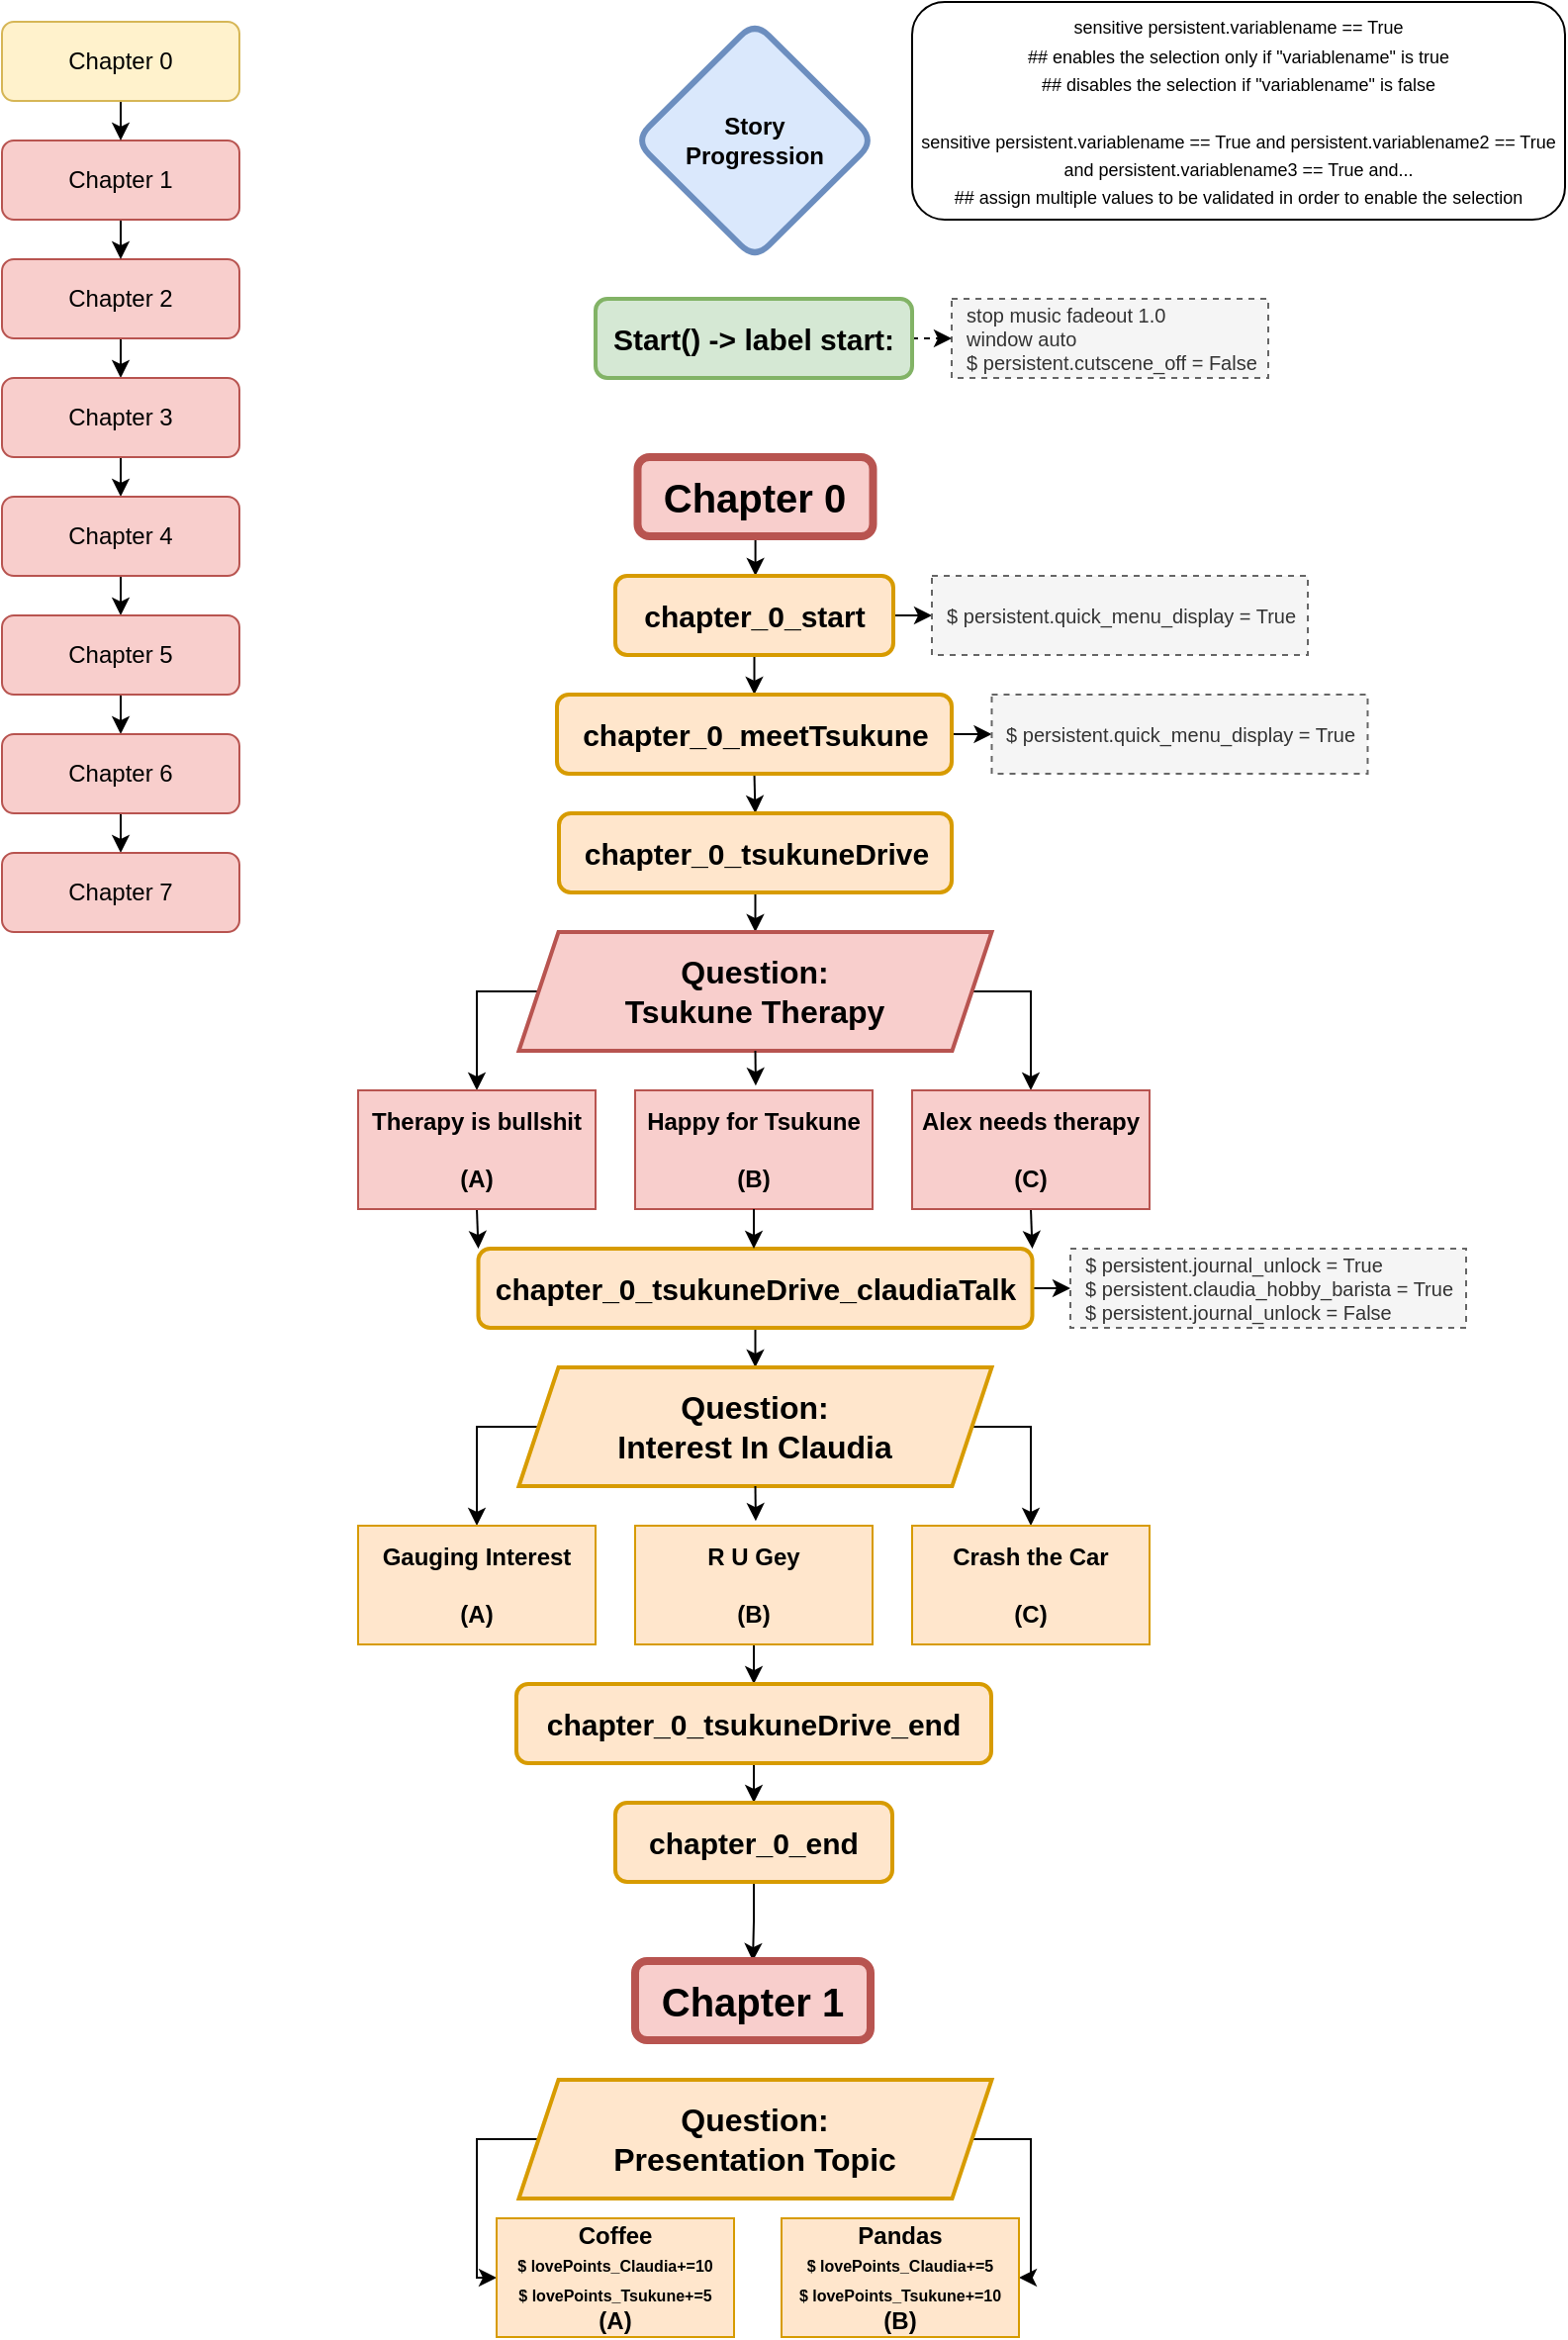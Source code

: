 <mxfile version="28.0.4" pages="5">
  <diagram id="C5RBs43oDa-KdzZeNtuy" name="Story Progression">
    <mxGraphModel dx="874" dy="708" grid="1" gridSize="10" guides="1" tooltips="1" connect="1" arrows="1" fold="1" page="1" pageScale="1" pageWidth="827" pageHeight="1169" math="0" shadow="0">
      <root>
        <mxCell id="WIyWlLk6GJQsqaUBKTNV-0" />
        <mxCell id="WIyWlLk6GJQsqaUBKTNV-1" parent="WIyWlLk6GJQsqaUBKTNV-0" />
        <mxCell id="a7C4wrWiQvOayHZ97LBC-3" value="&lt;div&gt;&lt;span style=&quot;font-size: 9px; background-color: transparent; color: light-dark(rgb(0, 0, 0), rgb(255, 255, 255));&quot;&gt;sensitive persistent.variablename == True&lt;/span&gt;&lt;/div&gt;&lt;div&gt;&lt;font style=&quot;font-size: 9px;&quot;&gt;## enables the selection only if &quot;variablename&quot; is true&lt;br&gt;## disables the selection if &quot;variablename&quot; is false&lt;br&gt;&lt;br&gt;sensitive persistent.variablename == True and persistent.variablename2 == True and persistent.variablename3 == True and...&lt;br&gt;## assign multiple values to be validated in order to enable the selection&lt;/font&gt;&lt;/div&gt;" style="rounded=1;whiteSpace=wrap;html=1;" parent="WIyWlLk6GJQsqaUBKTNV-1" vertex="1">
          <mxGeometry x="480" y="10" width="330" height="110" as="geometry" />
        </mxCell>
        <mxCell id="t5PwKfoNj4lcewj998Gc-20" style="edgeStyle=orthogonalEdgeStyle;rounded=0;orthogonalLoop=1;jettySize=auto;html=1;exitX=0.5;exitY=1;exitDx=0;exitDy=0;entryX=0.5;entryY=0;entryDx=0;entryDy=0;" parent="WIyWlLk6GJQsqaUBKTNV-1" source="t5PwKfoNj4lcewj998Gc-21" target="t5PwKfoNj4lcewj998Gc-28" edge="1">
          <mxGeometry relative="1" as="geometry" />
        </mxCell>
        <mxCell id="t5PwKfoNj4lcewj998Gc-21" value="Chapter 2" style="rounded=1;whiteSpace=wrap;html=1;fontSize=12;glass=0;strokeWidth=1;shadow=0;fillColor=#f8cecc;strokeColor=#b85450;" parent="WIyWlLk6GJQsqaUBKTNV-1" vertex="1">
          <mxGeometry x="20" y="140" width="120" height="40" as="geometry" />
        </mxCell>
        <mxCell id="t5PwKfoNj4lcewj998Gc-22" style="edgeStyle=orthogonalEdgeStyle;rounded=0;orthogonalLoop=1;jettySize=auto;html=1;exitX=0.5;exitY=1;exitDx=0;exitDy=0;entryX=0.5;entryY=0;entryDx=0;entryDy=0;" parent="WIyWlLk6GJQsqaUBKTNV-1" source="t5PwKfoNj4lcewj998Gc-23" target="t5PwKfoNj4lcewj998Gc-21" edge="1">
          <mxGeometry relative="1" as="geometry" />
        </mxCell>
        <mxCell id="t5PwKfoNj4lcewj998Gc-23" value="Chapter 1" style="rounded=1;whiteSpace=wrap;html=1;fontSize=12;glass=0;strokeWidth=1;shadow=0;fillColor=#f8cecc;strokeColor=#b85450;" parent="WIyWlLk6GJQsqaUBKTNV-1" vertex="1">
          <mxGeometry x="20" y="80" width="120" height="40" as="geometry" />
        </mxCell>
        <mxCell id="t5PwKfoNj4lcewj998Gc-24" style="edgeStyle=orthogonalEdgeStyle;rounded=0;orthogonalLoop=1;jettySize=auto;html=1;exitX=0.5;exitY=1;exitDx=0;exitDy=0;entryX=0.5;entryY=0;entryDx=0;entryDy=0;" parent="WIyWlLk6GJQsqaUBKTNV-1" source="t5PwKfoNj4lcewj998Gc-25" target="t5PwKfoNj4lcewj998Gc-23" edge="1">
          <mxGeometry relative="1" as="geometry" />
        </mxCell>
        <mxCell id="t5PwKfoNj4lcewj998Gc-25" value="Chapter 0" style="rounded=1;whiteSpace=wrap;html=1;fontSize=12;glass=0;strokeWidth=1;shadow=0;fillColor=#fff2cc;strokeColor=#d6b656;" parent="WIyWlLk6GJQsqaUBKTNV-1" vertex="1">
          <mxGeometry x="20" y="20" width="120" height="40" as="geometry" />
        </mxCell>
        <mxCell id="t5PwKfoNj4lcewj998Gc-26" value="Story&lt;div&gt;&lt;div&gt;&lt;span style=&quot;background-color: transparent; color: light-dark(rgb(0, 0, 0), rgb(255, 255, 255));&quot;&gt;Progression&lt;/span&gt;&lt;/div&gt;&lt;/div&gt;" style="rhombus;whiteSpace=wrap;html=1;fillColor=#dae8fc;strokeColor=#6c8ebf;perimeterSpacing=10;shadow=0;rounded=1;strokeWidth=3;fontStyle=1" parent="WIyWlLk6GJQsqaUBKTNV-1" vertex="1">
          <mxGeometry x="340" y="20" width="121" height="120" as="geometry" />
        </mxCell>
        <mxCell id="t5PwKfoNj4lcewj998Gc-27" style="edgeStyle=orthogonalEdgeStyle;rounded=0;orthogonalLoop=1;jettySize=auto;html=1;exitX=0.5;exitY=1;exitDx=0;exitDy=0;entryX=0.5;entryY=0;entryDx=0;entryDy=0;" parent="WIyWlLk6GJQsqaUBKTNV-1" source="t5PwKfoNj4lcewj998Gc-28" target="t5PwKfoNj4lcewj998Gc-30" edge="1">
          <mxGeometry relative="1" as="geometry" />
        </mxCell>
        <mxCell id="t5PwKfoNj4lcewj998Gc-28" value="Chapter 3" style="rounded=1;whiteSpace=wrap;html=1;fontSize=12;glass=0;strokeWidth=1;shadow=0;fillColor=#f8cecc;strokeColor=#b85450;" parent="WIyWlLk6GJQsqaUBKTNV-1" vertex="1">
          <mxGeometry x="20" y="200" width="120" height="40" as="geometry" />
        </mxCell>
        <mxCell id="t5PwKfoNj4lcewj998Gc-29" style="edgeStyle=orthogonalEdgeStyle;rounded=0;orthogonalLoop=1;jettySize=auto;html=1;exitX=0.5;exitY=1;exitDx=0;exitDy=0;entryX=0.5;entryY=0;entryDx=0;entryDy=0;" parent="WIyWlLk6GJQsqaUBKTNV-1" source="t5PwKfoNj4lcewj998Gc-30" target="t5PwKfoNj4lcewj998Gc-32" edge="1">
          <mxGeometry relative="1" as="geometry" />
        </mxCell>
        <mxCell id="t5PwKfoNj4lcewj998Gc-30" value="Chapter 4" style="rounded=1;whiteSpace=wrap;html=1;fontSize=12;glass=0;strokeWidth=1;shadow=0;fillColor=#f8cecc;strokeColor=#b85450;" parent="WIyWlLk6GJQsqaUBKTNV-1" vertex="1">
          <mxGeometry x="20" y="260" width="120" height="40" as="geometry" />
        </mxCell>
        <mxCell id="t5PwKfoNj4lcewj998Gc-31" style="edgeStyle=orthogonalEdgeStyle;rounded=0;orthogonalLoop=1;jettySize=auto;html=1;exitX=0.5;exitY=1;exitDx=0;exitDy=0;entryX=0.5;entryY=0;entryDx=0;entryDy=0;" parent="WIyWlLk6GJQsqaUBKTNV-1" source="t5PwKfoNj4lcewj998Gc-32" target="t5PwKfoNj4lcewj998Gc-34" edge="1">
          <mxGeometry relative="1" as="geometry" />
        </mxCell>
        <mxCell id="t5PwKfoNj4lcewj998Gc-32" value="Chapter 5" style="rounded=1;whiteSpace=wrap;html=1;fontSize=12;glass=0;strokeWidth=1;shadow=0;fillColor=#f8cecc;strokeColor=#b85450;" parent="WIyWlLk6GJQsqaUBKTNV-1" vertex="1">
          <mxGeometry x="20" y="320" width="120" height="40" as="geometry" />
        </mxCell>
        <mxCell id="t5PwKfoNj4lcewj998Gc-33" style="edgeStyle=orthogonalEdgeStyle;rounded=0;orthogonalLoop=1;jettySize=auto;html=1;exitX=0.5;exitY=1;exitDx=0;exitDy=0;entryX=0.5;entryY=0;entryDx=0;entryDy=0;" parent="WIyWlLk6GJQsqaUBKTNV-1" source="t5PwKfoNj4lcewj998Gc-34" target="t5PwKfoNj4lcewj998Gc-35" edge="1">
          <mxGeometry relative="1" as="geometry" />
        </mxCell>
        <mxCell id="t5PwKfoNj4lcewj998Gc-34" value="Chapter 6" style="rounded=1;whiteSpace=wrap;html=1;fontSize=12;glass=0;strokeWidth=1;shadow=0;fillColor=#f8cecc;strokeColor=#b85450;" parent="WIyWlLk6GJQsqaUBKTNV-1" vertex="1">
          <mxGeometry x="20" y="380" width="120" height="40" as="geometry" />
        </mxCell>
        <mxCell id="t5PwKfoNj4lcewj998Gc-35" value="Chapter 7" style="rounded=1;whiteSpace=wrap;html=1;fontSize=12;glass=0;strokeWidth=1;shadow=0;fillColor=#f8cecc;strokeColor=#b85450;" parent="WIyWlLk6GJQsqaUBKTNV-1" vertex="1">
          <mxGeometry x="20" y="440" width="120" height="40" as="geometry" />
        </mxCell>
        <mxCell id="t5PwKfoNj4lcewj998Gc-57" value="&amp;nbsp; stop music fadeout 1.0&lt;br&gt;&amp;nbsp; window auto&lt;br&gt;&amp;nbsp; $ persistent.cutscene_off = False" style="rounded=0;whiteSpace=wrap;html=1;dashed=1;fillColor=#f5f5f5;strokeColor=#666666;fontColor=#333333;align=left;fontSize=10;" parent="WIyWlLk6GJQsqaUBKTNV-1" vertex="1">
          <mxGeometry x="500" y="160" width="160" height="40" as="geometry" />
        </mxCell>
        <mxCell id="t5PwKfoNj4lcewj998Gc-62" style="edgeStyle=orthogonalEdgeStyle;rounded=0;orthogonalLoop=1;jettySize=auto;html=1;entryX=0;entryY=0.5;entryDx=0;entryDy=0;curved=0;dashed=1;exitX=1;exitY=0.5;exitDx=0;exitDy=0;" parent="WIyWlLk6GJQsqaUBKTNV-1" source="t5PwKfoNj4lcewj998Gc-69" target="t5PwKfoNj4lcewj998Gc-57" edge="1">
          <mxGeometry relative="1" as="geometry">
            <mxPoint x="490.5" y="150.0" as="sourcePoint" />
          </mxGeometry>
        </mxCell>
        <mxCell id="t5PwKfoNj4lcewj998Gc-68" style="edgeStyle=orthogonalEdgeStyle;rounded=0;orthogonalLoop=1;jettySize=auto;html=1;entryX=0.5;entryY=0;entryDx=0;entryDy=0;" parent="WIyWlLk6GJQsqaUBKTNV-1" source="t5PwKfoNj4lcewj998Gc-65" target="t5PwKfoNj4lcewj998Gc-67" edge="1">
          <mxGeometry relative="1" as="geometry" />
        </mxCell>
        <mxCell id="t5PwKfoNj4lcewj998Gc-65" value="&lt;font style=&quot;font-size: 20px;&quot;&gt;Chapter 0&lt;/font&gt;" style="rounded=1;whiteSpace=wrap;html=1;fontSize=15;glass=0;strokeWidth=4;shadow=0;fillColor=#f8cecc;strokeColor=#b85450;fontStyle=1" parent="WIyWlLk6GJQsqaUBKTNV-1" vertex="1">
          <mxGeometry x="341.25" y="240" width="119" height="40" as="geometry" />
        </mxCell>
        <mxCell id="U5D13geEEuSproZ98-ho-17" style="edgeStyle=orthogonalEdgeStyle;rounded=0;orthogonalLoop=1;jettySize=auto;html=1;exitX=0.5;exitY=1;exitDx=0;exitDy=0;entryX=0.5;entryY=0;entryDx=0;entryDy=0;fillColor=#ffe6cc;strokeColor=light-dark(#000000, #996500);" parent="WIyWlLk6GJQsqaUBKTNV-1" source="t5PwKfoNj4lcewj998Gc-67" target="U5D13geEEuSproZ98-ho-16" edge="1">
          <mxGeometry relative="1" as="geometry" />
        </mxCell>
        <mxCell id="U5D13geEEuSproZ98-ho-24" style="edgeStyle=orthogonalEdgeStyle;rounded=0;orthogonalLoop=1;jettySize=auto;html=1;exitX=1;exitY=0.5;exitDx=0;exitDy=0;entryX=0;entryY=0.5;entryDx=0;entryDy=0;" parent="WIyWlLk6GJQsqaUBKTNV-1" source="t5PwKfoNj4lcewj998Gc-67" target="U5D13geEEuSproZ98-ho-23" edge="1">
          <mxGeometry relative="1" as="geometry" />
        </mxCell>
        <mxCell id="t5PwKfoNj4lcewj998Gc-67" value="&lt;div&gt;&lt;span style=&quot;background-color: transparent; color: light-dark(rgb(0, 0, 0), rgb(255, 255, 255));&quot;&gt;chapter_0_start&lt;/span&gt;&lt;/div&gt;" style="rounded=1;whiteSpace=wrap;html=1;fontSize=15;glass=0;strokeWidth=2;shadow=0;fillColor=#ffe6cc;strokeColor=#d79b00;fontStyle=1" parent="WIyWlLk6GJQsqaUBKTNV-1" vertex="1">
          <mxGeometry x="330" y="300" width="140.5" height="40" as="geometry" />
        </mxCell>
        <mxCell id="t5PwKfoNj4lcewj998Gc-69" value="Start() -&amp;gt; label start:" style="rounded=1;whiteSpace=wrap;html=1;fontSize=15;glass=0;strokeWidth=2;shadow=0;fillColor=#d5e8d4;strokeColor=#82b366;fontStyle=1" parent="WIyWlLk6GJQsqaUBKTNV-1" vertex="1">
          <mxGeometry x="320" y="160" width="160" height="40" as="geometry" />
        </mxCell>
        <mxCell id="U5D13geEEuSproZ98-ho-20" style="edgeStyle=orthogonalEdgeStyle;rounded=0;orthogonalLoop=1;jettySize=auto;html=1;exitX=0.5;exitY=1;exitDx=0;exitDy=0;entryX=0.5;entryY=0;entryDx=0;entryDy=0;fillColor=#ffe6cc;strokeColor=light-dark(#000000, #996500);" parent="WIyWlLk6GJQsqaUBKTNV-1" source="U5D13geEEuSproZ98-ho-16" target="U5D13geEEuSproZ98-ho-18" edge="1">
          <mxGeometry relative="1" as="geometry" />
        </mxCell>
        <mxCell id="U5D13geEEuSproZ98-ho-26" style="edgeStyle=orthogonalEdgeStyle;rounded=0;orthogonalLoop=1;jettySize=auto;html=1;exitX=1;exitY=0.5;exitDx=0;exitDy=0;entryX=0;entryY=0.5;entryDx=0;entryDy=0;" parent="WIyWlLk6GJQsqaUBKTNV-1" source="U5D13geEEuSproZ98-ho-16" target="U5D13geEEuSproZ98-ho-25" edge="1">
          <mxGeometry relative="1" as="geometry" />
        </mxCell>
        <mxCell id="U5D13geEEuSproZ98-ho-16" value="chapter_0_meetTsukune" style="rounded=1;whiteSpace=wrap;html=1;fontSize=15;glass=0;strokeWidth=2;shadow=0;fillColor=#ffe6cc;strokeColor=#d79b00;fontStyle=1" parent="WIyWlLk6GJQsqaUBKTNV-1" vertex="1">
          <mxGeometry x="300.5" y="360" width="199.5" height="40" as="geometry" />
        </mxCell>
        <mxCell id="U5D13geEEuSproZ98-ho-22" style="edgeStyle=orthogonalEdgeStyle;rounded=0;orthogonalLoop=1;jettySize=auto;html=1;exitX=0.5;exitY=1;exitDx=0;exitDy=0;entryX=0.5;entryY=0;entryDx=0;entryDy=0;" parent="WIyWlLk6GJQsqaUBKTNV-1" source="U5D13geEEuSproZ98-ho-18" target="U5D13geEEuSproZ98-ho-21" edge="1">
          <mxGeometry relative="1" as="geometry" />
        </mxCell>
        <mxCell id="U5D13geEEuSproZ98-ho-18" value="&lt;div&gt;&lt;span style=&quot;background-color: transparent; color: light-dark(rgb(0, 0, 0), rgb(255, 255, 255));&quot;&gt;chapter_0_tsukuneDrive&lt;/span&gt;&lt;/div&gt;" style="rounded=1;whiteSpace=wrap;html=1;fontSize=15;glass=0;strokeWidth=2;shadow=0;fillColor=#ffe6cc;strokeColor=#d79b00;fontStyle=1" parent="WIyWlLk6GJQsqaUBKTNV-1" vertex="1">
          <mxGeometry x="301.5" y="420" width="198.5" height="40" as="geometry" />
        </mxCell>
        <mxCell id="U5D13geEEuSproZ98-ho-31" style="edgeStyle=orthogonalEdgeStyle;rounded=0;orthogonalLoop=1;jettySize=auto;html=1;exitX=1;exitY=0.5;exitDx=0;exitDy=0;entryX=0.5;entryY=0;entryDx=0;entryDy=0;" parent="WIyWlLk6GJQsqaUBKTNV-1" source="U5D13geEEuSproZ98-ho-21" target="U5D13geEEuSproZ98-ho-28" edge="1">
          <mxGeometry relative="1" as="geometry">
            <mxPoint x="540" y="550" as="targetPoint" />
            <Array as="points">
              <mxPoint x="540" y="510" />
            </Array>
          </mxGeometry>
        </mxCell>
        <mxCell id="U5D13geEEuSproZ98-ho-33" style="edgeStyle=orthogonalEdgeStyle;rounded=0;orthogonalLoop=1;jettySize=auto;html=1;exitX=0;exitY=0.5;exitDx=0;exitDy=0;entryX=0.5;entryY=0;entryDx=0;entryDy=0;" parent="WIyWlLk6GJQsqaUBKTNV-1" source="U5D13geEEuSproZ98-ho-21" target="U5D13geEEuSproZ98-ho-27" edge="1">
          <mxGeometry relative="1" as="geometry">
            <mxPoint x="260" y="550" as="targetPoint" />
            <Array as="points">
              <mxPoint x="260" y="510" />
            </Array>
          </mxGeometry>
        </mxCell>
        <mxCell id="U5D13geEEuSproZ98-ho-21" value="&lt;b&gt;&lt;font&gt;Question:&lt;br&gt;Tsukune Therapy&lt;/font&gt;&lt;/b&gt;" style="shape=parallelogram;perimeter=parallelogramPerimeter;whiteSpace=wrap;html=1;fixedSize=1;fillColor=#f8cecc;strokeColor=#b85450;strokeWidth=2;fontSize=16;" parent="WIyWlLk6GJQsqaUBKTNV-1" vertex="1">
          <mxGeometry x="281.25" y="480" width="239" height="60" as="geometry" />
        </mxCell>
        <mxCell id="U5D13geEEuSproZ98-ho-23" value="&amp;nbsp;&amp;nbsp;$ persistent.quick_menu_display = True" style="rounded=0;whiteSpace=wrap;html=1;dashed=1;fillColor=#f5f5f5;strokeColor=#666666;fontColor=#333333;align=left;fontSize=10;" parent="WIyWlLk6GJQsqaUBKTNV-1" vertex="1">
          <mxGeometry x="490" y="300" width="190" height="40" as="geometry" />
        </mxCell>
        <mxCell id="U5D13geEEuSproZ98-ho-25" value="&amp;nbsp;&amp;nbsp;$ persistent.quick_menu_display = True" style="rounded=0;whiteSpace=wrap;html=1;dashed=1;fillColor=#f5f5f5;strokeColor=#666666;fontColor=#333333;align=left;fontSize=10;" parent="WIyWlLk6GJQsqaUBKTNV-1" vertex="1">
          <mxGeometry x="520.25" y="360" width="190" height="40" as="geometry" />
        </mxCell>
        <mxCell id="U5D13geEEuSproZ98-ho-35" style="edgeStyle=orthogonalEdgeStyle;rounded=0;orthogonalLoop=1;jettySize=auto;html=1;exitX=0.5;exitY=1;exitDx=0;exitDy=0;entryX=0;entryY=0;entryDx=0;entryDy=0;" parent="WIyWlLk6GJQsqaUBKTNV-1" source="U5D13geEEuSproZ98-ho-27" target="U5D13geEEuSproZ98-ho-34" edge="1">
          <mxGeometry relative="1" as="geometry" />
        </mxCell>
        <mxCell id="U5D13geEEuSproZ98-ho-27" value="Therapy is bullshit&lt;br&gt;&lt;br&gt;&lt;div&gt;(A)&lt;/div&gt;" style="rounded=0;whiteSpace=wrap;html=1;fillColor=#f8cecc;strokeColor=#b85450;fontStyle=1" parent="WIyWlLk6GJQsqaUBKTNV-1" vertex="1">
          <mxGeometry x="200" y="560" width="120" height="60" as="geometry" />
        </mxCell>
        <mxCell id="U5D13geEEuSproZ98-ho-37" style="edgeStyle=orthogonalEdgeStyle;rounded=0;orthogonalLoop=1;jettySize=auto;html=1;exitX=0.5;exitY=1;exitDx=0;exitDy=0;entryX=1;entryY=0;entryDx=0;entryDy=0;" parent="WIyWlLk6GJQsqaUBKTNV-1" source="U5D13geEEuSproZ98-ho-28" target="U5D13geEEuSproZ98-ho-34" edge="1">
          <mxGeometry relative="1" as="geometry" />
        </mxCell>
        <mxCell id="U5D13geEEuSproZ98-ho-28" value="Alex needs therapy&lt;br&gt;&lt;br&gt;&lt;div&gt;(C)&lt;/div&gt;" style="rounded=0;whiteSpace=wrap;html=1;fillColor=#f8cecc;strokeColor=#b85450;fontStyle=1" parent="WIyWlLk6GJQsqaUBKTNV-1" vertex="1">
          <mxGeometry x="480" y="560" width="120" height="60" as="geometry" />
        </mxCell>
        <mxCell id="U5D13geEEuSproZ98-ho-29" value="Happy for Tsukune&lt;br&gt;&lt;br&gt;&lt;div&gt;(B)&lt;/div&gt;" style="rounded=0;whiteSpace=wrap;html=1;fillColor=#f8cecc;strokeColor=#b85450;fontStyle=1" parent="WIyWlLk6GJQsqaUBKTNV-1" vertex="1">
          <mxGeometry x="340" y="560" width="120" height="60" as="geometry" />
        </mxCell>
        <mxCell id="U5D13geEEuSproZ98-ho-32" style="edgeStyle=orthogonalEdgeStyle;rounded=0;orthogonalLoop=1;jettySize=auto;html=1;exitX=0.5;exitY=1;exitDx=0;exitDy=0;entryX=0.508;entryY=-0.04;entryDx=0;entryDy=0;entryPerimeter=0;fontStyle=1" parent="WIyWlLk6GJQsqaUBKTNV-1" source="U5D13geEEuSproZ98-ho-21" target="U5D13geEEuSproZ98-ho-29" edge="1">
          <mxGeometry relative="1" as="geometry" />
        </mxCell>
        <mxCell id="U5D13geEEuSproZ98-ho-41" style="edgeStyle=orthogonalEdgeStyle;rounded=0;orthogonalLoop=1;jettySize=auto;html=1;exitX=1;exitY=0.5;exitDx=0;exitDy=0;entryX=0;entryY=0.5;entryDx=0;entryDy=0;" parent="WIyWlLk6GJQsqaUBKTNV-1" source="U5D13geEEuSproZ98-ho-34" target="U5D13geEEuSproZ98-ho-39" edge="1">
          <mxGeometry relative="1" as="geometry" />
        </mxCell>
        <mxCell id="vF0wNgT5Vav5AlTbMjVH-8" style="edgeStyle=orthogonalEdgeStyle;rounded=0;orthogonalLoop=1;jettySize=auto;html=1;exitX=0.5;exitY=1;exitDx=0;exitDy=0;entryX=0.5;entryY=0;entryDx=0;entryDy=0;" parent="WIyWlLk6GJQsqaUBKTNV-1" source="U5D13geEEuSproZ98-ho-34" target="vF0wNgT5Vav5AlTbMjVH-2" edge="1">
          <mxGeometry relative="1" as="geometry" />
        </mxCell>
        <mxCell id="U5D13geEEuSproZ98-ho-34" value="chapter_0_tsukuneDrive_claudiaTalk" style="rounded=1;whiteSpace=wrap;html=1;fontSize=15;glass=0;strokeWidth=2;shadow=0;fillColor=#ffe6cc;strokeColor=#d79b00;fontStyle=1" parent="WIyWlLk6GJQsqaUBKTNV-1" vertex="1">
          <mxGeometry x="260.75" y="640" width="280" height="40" as="geometry" />
        </mxCell>
        <mxCell id="U5D13geEEuSproZ98-ho-36" style="edgeStyle=orthogonalEdgeStyle;rounded=0;orthogonalLoop=1;jettySize=auto;html=1;exitX=0.5;exitY=1;exitDx=0;exitDy=0;" parent="WIyWlLk6GJQsqaUBKTNV-1" source="U5D13geEEuSproZ98-ho-29" edge="1">
          <mxGeometry relative="1" as="geometry">
            <mxPoint x="400" y="640" as="targetPoint" />
          </mxGeometry>
        </mxCell>
        <mxCell id="U5D13geEEuSproZ98-ho-39" value="&amp;nbsp;&amp;nbsp;&lt;span style=&quot;background-color: transparent;&quot;&gt;$ persistent.journal_unlock = True&lt;/span&gt;&lt;div&gt;&amp;nbsp; $ persistent.claudia_hobby_barista = True&lt;/div&gt;&lt;div&gt;&amp;nbsp; $ persistent.journal_unlock = False&lt;/div&gt;" style="rounded=0;whiteSpace=wrap;html=1;dashed=1;fillColor=#f5f5f5;strokeColor=#666666;fontColor=#333333;align=left;fontSize=10;" parent="WIyWlLk6GJQsqaUBKTNV-1" vertex="1">
          <mxGeometry x="560" y="640" width="200" height="40" as="geometry" />
        </mxCell>
        <mxCell id="vF0wNgT5Vav5AlTbMjVH-0" style="edgeStyle=orthogonalEdgeStyle;rounded=0;orthogonalLoop=1;jettySize=auto;html=1;exitX=1;exitY=0.5;exitDx=0;exitDy=0;entryX=0.5;entryY=0;entryDx=0;entryDy=0;fillColor=#ffe6cc;strokeColor=#000000;" parent="WIyWlLk6GJQsqaUBKTNV-1" source="vF0wNgT5Vav5AlTbMjVH-2" target="vF0wNgT5Vav5AlTbMjVH-4" edge="1">
          <mxGeometry relative="1" as="geometry">
            <mxPoint x="540" y="770" as="targetPoint" />
            <Array as="points">
              <mxPoint x="540" y="730" />
            </Array>
          </mxGeometry>
        </mxCell>
        <mxCell id="vF0wNgT5Vav5AlTbMjVH-1" style="edgeStyle=orthogonalEdgeStyle;rounded=0;orthogonalLoop=1;jettySize=auto;html=1;exitX=0;exitY=0.5;exitDx=0;exitDy=0;entryX=0.5;entryY=0;entryDx=0;entryDy=0;fillColor=#ffe6cc;strokeColor=#000000;" parent="WIyWlLk6GJQsqaUBKTNV-1" source="vF0wNgT5Vav5AlTbMjVH-2" target="vF0wNgT5Vav5AlTbMjVH-3" edge="1">
          <mxGeometry relative="1" as="geometry">
            <mxPoint x="260" y="770" as="targetPoint" />
            <Array as="points">
              <mxPoint x="260" y="730" />
            </Array>
          </mxGeometry>
        </mxCell>
        <mxCell id="vF0wNgT5Vav5AlTbMjVH-2" value="&lt;font style=&quot;&quot;&gt;&lt;b&gt;Question:&lt;/b&gt;&lt;br&gt;&lt;b&gt;Interest In Claudia&lt;/b&gt;&lt;/font&gt;" style="shape=parallelogram;perimeter=parallelogramPerimeter;whiteSpace=wrap;html=1;fixedSize=1;fillColor=#ffe6cc;strokeColor=#d79b00;strokeWidth=2;fontSize=16;" parent="WIyWlLk6GJQsqaUBKTNV-1" vertex="1">
          <mxGeometry x="281.25" y="700" width="239" height="60" as="geometry" />
        </mxCell>
        <mxCell id="vF0wNgT5Vav5AlTbMjVH-3" value="Gauging Interest&lt;br&gt;&lt;div&gt;&lt;br&gt;(A)&lt;/div&gt;" style="rounded=0;whiteSpace=wrap;html=1;fillColor=#ffe6cc;strokeColor=#d79b00;fontStyle=1" parent="WIyWlLk6GJQsqaUBKTNV-1" vertex="1">
          <mxGeometry x="200" y="780" width="120" height="60" as="geometry" />
        </mxCell>
        <mxCell id="vF0wNgT5Vav5AlTbMjVH-4" value="Crash the Car&lt;br&gt;&lt;br&gt;&lt;div&gt;(C)&lt;/div&gt;" style="rounded=0;whiteSpace=wrap;html=1;fillColor=#ffe6cc;strokeColor=#d79b00;fontStyle=1" parent="WIyWlLk6GJQsqaUBKTNV-1" vertex="1">
          <mxGeometry x="480" y="780" width="120" height="60" as="geometry" />
        </mxCell>
        <mxCell id="vF0wNgT5Vav5AlTbMjVH-11" style="edgeStyle=orthogonalEdgeStyle;rounded=0;orthogonalLoop=1;jettySize=auto;html=1;exitX=0.5;exitY=1;exitDx=0;exitDy=0;entryX=0.5;entryY=0;entryDx=0;entryDy=0;" parent="WIyWlLk6GJQsqaUBKTNV-1" source="vF0wNgT5Vav5AlTbMjVH-5" target="vF0wNgT5Vav5AlTbMjVH-10" edge="1">
          <mxGeometry relative="1" as="geometry" />
        </mxCell>
        <mxCell id="vF0wNgT5Vav5AlTbMjVH-5" value="R U Gey&lt;br&gt;&lt;br&gt;&lt;div&gt;(B)&lt;/div&gt;" style="rounded=0;whiteSpace=wrap;html=1;fillColor=#ffe6cc;strokeColor=#d79b00;fontStyle=1" parent="WIyWlLk6GJQsqaUBKTNV-1" vertex="1">
          <mxGeometry x="340" y="780" width="120" height="60" as="geometry" />
        </mxCell>
        <mxCell id="vF0wNgT5Vav5AlTbMjVH-6" style="edgeStyle=orthogonalEdgeStyle;rounded=0;orthogonalLoop=1;jettySize=auto;html=1;exitX=0.5;exitY=1;exitDx=0;exitDy=0;entryX=0.508;entryY=-0.04;entryDx=0;entryDy=0;entryPerimeter=0;fontStyle=1;fillColor=#ffe6cc;strokeColor=#000000;" parent="WIyWlLk6GJQsqaUBKTNV-1" source="vF0wNgT5Vav5AlTbMjVH-2" target="vF0wNgT5Vav5AlTbMjVH-5" edge="1">
          <mxGeometry relative="1" as="geometry" />
        </mxCell>
        <mxCell id="vF0wNgT5Vav5AlTbMjVH-13" style="edgeStyle=orthogonalEdgeStyle;rounded=0;orthogonalLoop=1;jettySize=auto;html=1;exitX=0.5;exitY=1;exitDx=0;exitDy=0;entryX=0.5;entryY=0;entryDx=0;entryDy=0;" parent="WIyWlLk6GJQsqaUBKTNV-1" source="vF0wNgT5Vav5AlTbMjVH-10" target="vF0wNgT5Vav5AlTbMjVH-12" edge="1">
          <mxGeometry relative="1" as="geometry" />
        </mxCell>
        <mxCell id="vF0wNgT5Vav5AlTbMjVH-10" value="chapter_0_tsukuneDrive_end" style="rounded=1;whiteSpace=wrap;html=1;fontSize=15;glass=0;strokeWidth=2;shadow=0;fillColor=#ffe6cc;strokeColor=#d79b00;fontStyle=1" parent="WIyWlLk6GJQsqaUBKTNV-1" vertex="1">
          <mxGeometry x="280" y="860" width="240" height="40" as="geometry" />
        </mxCell>
        <mxCell id="ZdaJ2yf75kyhhVWWw3rS-8" style="edgeStyle=orthogonalEdgeStyle;rounded=0;orthogonalLoop=1;jettySize=auto;html=1;exitX=0.5;exitY=1;exitDx=0;exitDy=0;entryX=0.5;entryY=0;entryDx=0;entryDy=0;" parent="WIyWlLk6GJQsqaUBKTNV-1" source="vF0wNgT5Vav5AlTbMjVH-12" target="ZdaJ2yf75kyhhVWWw3rS-7" edge="1">
          <mxGeometry relative="1" as="geometry" />
        </mxCell>
        <mxCell id="vF0wNgT5Vav5AlTbMjVH-12" value="chapter_0_end" style="rounded=1;whiteSpace=wrap;html=1;fontSize=15;glass=0;strokeWidth=2;shadow=0;fillColor=#ffe6cc;strokeColor=#d79b00;fontStyle=1" parent="WIyWlLk6GJQsqaUBKTNV-1" vertex="1">
          <mxGeometry x="330" y="920" width="140" height="40" as="geometry" />
        </mxCell>
        <mxCell id="ZdaJ2yf75kyhhVWWw3rS-0" style="edgeStyle=orthogonalEdgeStyle;rounded=0;orthogonalLoop=1;jettySize=auto;html=1;exitX=1;exitY=0.5;exitDx=0;exitDy=0;entryX=1;entryY=0.5;entryDx=0;entryDy=0;fillColor=#ffe6cc;strokeColor=#000000;" parent="WIyWlLk6GJQsqaUBKTNV-1" source="ZdaJ2yf75kyhhVWWw3rS-2" target="ZdaJ2yf75kyhhVWWw3rS-4" edge="1">
          <mxGeometry relative="1" as="geometry">
            <mxPoint x="540" y="1130" as="targetPoint" />
            <Array as="points">
              <mxPoint x="540" y="1090" />
              <mxPoint x="540" y="1160" />
            </Array>
          </mxGeometry>
        </mxCell>
        <mxCell id="ZdaJ2yf75kyhhVWWw3rS-1" style="edgeStyle=orthogonalEdgeStyle;rounded=0;orthogonalLoop=1;jettySize=auto;html=1;exitX=0;exitY=0.5;exitDx=0;exitDy=0;entryX=0;entryY=0.5;entryDx=0;entryDy=0;fillColor=#ffe6cc;strokeColor=#000000;" parent="WIyWlLk6GJQsqaUBKTNV-1" source="ZdaJ2yf75kyhhVWWw3rS-2" target="ZdaJ2yf75kyhhVWWw3rS-3" edge="1">
          <mxGeometry relative="1" as="geometry">
            <mxPoint x="260" y="1130" as="targetPoint" />
            <Array as="points">
              <mxPoint x="260" y="1090" />
              <mxPoint x="260" y="1160" />
            </Array>
          </mxGeometry>
        </mxCell>
        <mxCell id="ZdaJ2yf75kyhhVWWw3rS-2" value="&lt;font style=&quot;&quot;&gt;&lt;b&gt;Question:&lt;/b&gt;&lt;br&gt;&lt;/font&gt;&lt;div&gt;&lt;font style=&quot;&quot;&gt;&lt;b&gt;Presentation Topic&lt;/b&gt;&lt;/font&gt;&lt;/div&gt;" style="shape=parallelogram;perimeter=parallelogramPerimeter;whiteSpace=wrap;html=1;fixedSize=1;fillColor=#ffe6cc;strokeColor=#d79b00;strokeWidth=2;fontSize=16;" parent="WIyWlLk6GJQsqaUBKTNV-1" vertex="1">
          <mxGeometry x="281.25" y="1060" width="239" height="60" as="geometry" />
        </mxCell>
        <mxCell id="ZdaJ2yf75kyhhVWWw3rS-3" value="&lt;div&gt;Coffee&lt;/div&gt;&lt;div&gt;&lt;div&gt;&lt;font style=&quot;font-size: 8px;&quot;&gt;$ lovePoints_Claudia+=10&lt;/font&gt;&lt;/div&gt;&lt;div&gt;&lt;font style=&quot;font-size: 8px;&quot;&gt;$ lovePoints_Tsukune+=5&lt;/font&gt;&lt;/div&gt;(A)&lt;/div&gt;" style="rounded=0;whiteSpace=wrap;html=1;fillColor=#ffe6cc;strokeColor=#d79b00;fontStyle=1;align=center;" parent="WIyWlLk6GJQsqaUBKTNV-1" vertex="1">
          <mxGeometry x="270" y="1130" width="120" height="60" as="geometry" />
        </mxCell>
        <mxCell id="ZdaJ2yf75kyhhVWWw3rS-4" value="Pandas&lt;div&gt;&lt;span style=&quot;font-size: 8px;&quot;&gt;$ lovePoints_Claudia+=5&lt;/span&gt;&lt;br&gt;&lt;span style=&quot;font-size: 8px;&quot;&gt;$ lovePoints_Tsukune+=10&lt;/span&gt;&lt;br&gt;(B)&lt;/div&gt;" style="rounded=0;whiteSpace=wrap;html=1;fillColor=#ffe6cc;strokeColor=#d79b00;fontStyle=1" parent="WIyWlLk6GJQsqaUBKTNV-1" vertex="1">
          <mxGeometry x="414" y="1130" width="120" height="60" as="geometry" />
        </mxCell>
        <mxCell id="ZdaJ2yf75kyhhVWWw3rS-7" value="&lt;font style=&quot;font-size: 20px;&quot;&gt;Chapter 1&lt;/font&gt;" style="rounded=1;whiteSpace=wrap;html=1;fontSize=15;glass=0;strokeWidth=4;shadow=0;fillColor=#f8cecc;strokeColor=#b85450;fontStyle=1" parent="WIyWlLk6GJQsqaUBKTNV-1" vertex="1">
          <mxGeometry x="340" y="1000" width="119" height="40" as="geometry" />
        </mxCell>
      </root>
    </mxGraphModel>
  </diagram>
  <diagram id="fBYd23w8B7kavNvezD_V" name="Character Interests">
    <mxGraphModel dx="-286" dy="1216" grid="1" gridSize="10" guides="1" tooltips="1" connect="1" arrows="1" fold="1" page="1" pageScale="1" pageWidth="850" pageHeight="1100" math="0" shadow="0">
      <root>
        <mxCell id="0" />
        <mxCell id="1" parent="0" />
        <mxCell id="al91VbrNXtHD3-wN2hNc-1" value="Character&lt;br&gt;Interests" style="rhombus;whiteSpace=wrap;html=1;fillColor=#dae8fc;strokeColor=#6c8ebf;perimeterSpacing=10;shadow=0;rounded=1;strokeWidth=3;fontStyle=1" vertex="1" parent="1">
          <mxGeometry x="1069.5" y="20" width="121" height="120" as="geometry" />
        </mxCell>
        <mxCell id="al91VbrNXtHD3-wN2hNc-2" value="Alex" style="rounded=1;whiteSpace=wrap;html=1;fontSize=15;glass=0;strokeWidth=2;shadow=0;fillColor=#f8cecc;strokeColor=#b85450;fontStyle=1" vertex="1" parent="1">
          <mxGeometry x="870" y="170" width="160" height="40" as="geometry" />
        </mxCell>
        <mxCell id="al91VbrNXtHD3-wN2hNc-3" value="Claudia" style="rounded=1;whiteSpace=wrap;html=1;fontSize=15;glass=0;strokeWidth=2;shadow=0;fillColor=#f8cecc;strokeColor=#b85450;fontStyle=1" vertex="1" parent="1">
          <mxGeometry x="1050" y="170" width="160" height="40" as="geometry" />
        </mxCell>
        <mxCell id="al91VbrNXtHD3-wN2hNc-4" value="Tsukune" style="rounded=1;whiteSpace=wrap;html=1;fontSize=15;glass=0;strokeWidth=2;shadow=0;fillColor=#f8cecc;strokeColor=#b85450;fontStyle=1" vertex="1" parent="1">
          <mxGeometry x="1230" y="170" width="160" height="40" as="geometry" />
        </mxCell>
        <mxCell id="al91VbrNXtHD3-wN2hNc-5" value="Photography Hobby" style="rounded=1;whiteSpace=wrap;html=1;fontSize=12;glass=0;strokeWidth=1;shadow=0;fillColor=#f8cecc;strokeColor=#b85450;" vertex="1" parent="1">
          <mxGeometry x="880" y="230" width="140" height="40" as="geometry" />
        </mxCell>
        <mxCell id="al91VbrNXtHD3-wN2hNc-6" value="Athletic (jogging)" style="rounded=1;whiteSpace=wrap;html=1;fontSize=12;glass=0;strokeWidth=1;shadow=0;fillColor=#f8cecc;strokeColor=#b85450;" vertex="1" parent="1">
          <mxGeometry x="1060" y="230" width="140" height="40" as="geometry" />
        </mxCell>
        <mxCell id="al91VbrNXtHD3-wN2hNc-7" value="Concerts" style="rounded=1;whiteSpace=wrap;html=1;fontSize=12;glass=0;strokeWidth=1;shadow=0;fillColor=#f8cecc;strokeColor=#b85450;" vertex="1" parent="1">
          <mxGeometry x="1240" y="230" width="140" height="40" as="geometry" />
        </mxCell>
        <mxCell id="al91VbrNXtHD3-wN2hNc-8" value="Hard time identifying emotions" style="rounded=1;whiteSpace=wrap;html=1;fontSize=12;glass=0;strokeWidth=1;shadow=0;fillColor=#f8cecc;strokeColor=#b85450;" vertex="1" parent="1">
          <mxGeometry x="880" y="290" width="140" height="40" as="geometry" />
        </mxCell>
        <mxCell id="al91VbrNXtHD3-wN2hNc-9" value="Depression" style="rounded=1;whiteSpace=wrap;html=1;fontSize=12;glass=0;strokeWidth=1;shadow=0;fillColor=#f8cecc;strokeColor=#b85450;" vertex="1" parent="1">
          <mxGeometry x="880" y="350" width="140" height="40" as="geometry" />
        </mxCell>
        <mxCell id="al91VbrNXtHD3-wN2hNc-10" value="Barista" style="rounded=1;whiteSpace=wrap;html=1;fontSize=12;glass=0;strokeWidth=1;shadow=0;fillColor=#f8cecc;strokeColor=#b85450;" vertex="1" parent="1">
          <mxGeometry x="1060" y="290" width="140" height="40" as="geometry" />
        </mxCell>
        <mxCell id="al91VbrNXtHD3-wN2hNc-11" value="Has barista blog" style="rounded=1;whiteSpace=wrap;html=1;fontSize=12;glass=0;strokeWidth=1;shadow=0;fillColor=#f8cecc;strokeColor=#b85450;" vertex="1" parent="1">
          <mxGeometry x="1060" y="350" width="140" height="40" as="geometry" />
        </mxCell>
        <mxCell id="al91VbrNXtHD3-wN2hNc-12" value="Experiments with arts:&lt;br&gt;Pottery date&lt;span style=&quot;background-color: transparent; color: light-dark(rgb(0, 0, 0), rgb(255, 255, 255));&quot;&gt;&amp;nbsp;(?)&lt;/span&gt;&lt;div&gt;Art date (?)&lt;/div&gt;" style="rounded=1;whiteSpace=wrap;html=1;fontSize=12;glass=0;strokeWidth=1;shadow=0;fillColor=#f8cecc;strokeColor=#b85450;" vertex="1" parent="1">
          <mxGeometry x="1060" y="410" width="140" height="60" as="geometry" />
        </mxCell>
        <mxCell id="al91VbrNXtHD3-wN2hNc-13" value="Comic Books&lt;br&gt;&quot;The&amp;nbsp;&lt;span style=&quot;background-color: transparent; color: light-dark(rgb(0, 0, 0), rgb(255, 255, 255));&quot;&gt;Iron Turtle&quot;&lt;/span&gt;" style="rounded=1;whiteSpace=wrap;html=1;fontSize=12;glass=0;strokeWidth=1;shadow=0;fillColor=#f8cecc;strokeColor=#b85450;" vertex="1" parent="1">
          <mxGeometry x="1240" y="290" width="140" height="40" as="geometry" />
        </mxCell>
        <mxCell id="al91VbrNXtHD3-wN2hNc-14" value="Working on building confidence" style="rounded=1;whiteSpace=wrap;html=1;fontSize=12;glass=0;strokeWidth=1;shadow=0;fillColor=#f8cecc;strokeColor=#b85450;" vertex="1" parent="1">
          <mxGeometry x="1240" y="350" width="140" height="40" as="geometry" />
        </mxCell>
        <mxCell id="al91VbrNXtHD3-wN2hNc-15" value="Goes to therapy" style="rounded=1;whiteSpace=wrap;html=1;fontSize=12;glass=0;strokeWidth=1;shadow=0;fillColor=#f8cecc;strokeColor=#b85450;" vertex="1" parent="1">
          <mxGeometry x="1240" y="410" width="140" height="40" as="geometry" />
        </mxCell>
      </root>
    </mxGraphModel>
  </diagram>
  <diagram id="lu6DFgVoZAJ9OZ8kyoLa" name="Game Dev Path">
    <mxGraphModel dx="874" dy="708" grid="1" gridSize="10" guides="1" tooltips="1" connect="1" arrows="1" fold="1" page="1" pageScale="1" pageWidth="850" pageHeight="1100" math="0" shadow="0">
      <root>
        <mxCell id="0" />
        <mxCell id="1" parent="0" />
        <mxCell id="t37LZE1mV-UA1u1x_BtD-1" value="Game&lt;br&gt;Features" style="rhombus;whiteSpace=wrap;html=1;fillColor=#dae8fc;strokeColor=#6c8ebf;" parent="1" vertex="1">
          <mxGeometry x="330" y="20" width="120" height="120" as="geometry" />
        </mxCell>
        <mxCell id="t37LZE1mV-UA1u1x_BtD-2" style="edgeStyle=orthogonalEdgeStyle;rounded=0;orthogonalLoop=1;jettySize=auto;html=1;exitX=0.5;exitY=1;exitDx=0;exitDy=0;entryX=0.5;entryY=0;entryDx=0;entryDy=0;" parent="1" source="t37LZE1mV-UA1u1x_BtD-3" target="t37LZE1mV-UA1u1x_BtD-9" edge="1">
          <mxGeometry relative="1" as="geometry" />
        </mxCell>
        <mxCell id="t37LZE1mV-UA1u1x_BtD-3" value="About (imagebuttons for categories)" style="rounded=1;whiteSpace=wrap;html=1;fontSize=12;glass=0;strokeWidth=1;shadow=0;fillColor=#f8cecc;strokeColor=#b85450;" parent="1" vertex="1">
          <mxGeometry x="330" y="280" width="120" height="40" as="geometry" />
        </mxCell>
        <mxCell id="t37LZE1mV-UA1u1x_BtD-4" style="edgeStyle=orthogonalEdgeStyle;rounded=0;orthogonalLoop=1;jettySize=auto;html=1;exitX=0.5;exitY=1;exitDx=0;exitDy=0;entryX=0.5;entryY=0;entryDx=0;entryDy=0;" parent="1" source="t37LZE1mV-UA1u1x_BtD-5" target="t37LZE1mV-UA1u1x_BtD-3" edge="1">
          <mxGeometry relative="1" as="geometry" />
        </mxCell>
        <mxCell id="t37LZE1mV-UA1u1x_BtD-5" value="Fix In-Game Navigation" style="rounded=1;whiteSpace=wrap;html=1;fontSize=12;glass=0;strokeWidth=1;shadow=0;fillColor=#d5e8d4;strokeColor=#82b366;" parent="1" vertex="1">
          <mxGeometry x="330" y="220" width="120" height="40" as="geometry" />
        </mxCell>
        <mxCell id="t37LZE1mV-UA1u1x_BtD-6" style="edgeStyle=orthogonalEdgeStyle;rounded=0;orthogonalLoop=1;jettySize=auto;html=1;exitX=0.5;exitY=1;exitDx=0;exitDy=0;entryX=0.5;entryY=0;entryDx=0;entryDy=0;" parent="1" source="t37LZE1mV-UA1u1x_BtD-7" target="t37LZE1mV-UA1u1x_BtD-5" edge="1">
          <mxGeometry relative="1" as="geometry" />
        </mxCell>
        <mxCell id="t37LZE1mV-UA1u1x_BtD-7" value="Relationship Bar" style="rounded=1;whiteSpace=wrap;html=1;fontSize=12;glass=0;strokeWidth=1;shadow=0;fillColor=#fff2cc;strokeColor=#d6b656;" parent="1" vertex="1">
          <mxGeometry x="330" y="160" width="120" height="40" as="geometry" />
        </mxCell>
        <mxCell id="t37LZE1mV-UA1u1x_BtD-8" style="edgeStyle=orthogonalEdgeStyle;rounded=0;orthogonalLoop=1;jettySize=auto;html=1;exitX=0.5;exitY=1;exitDx=0;exitDy=0;entryX=0.5;entryY=0;entryDx=0;entryDy=0;" parent="1" source="t37LZE1mV-UA1u1x_BtD-9" target="t37LZE1mV-UA1u1x_BtD-11" edge="1">
          <mxGeometry relative="1" as="geometry" />
        </mxCell>
        <mxCell id="t37LZE1mV-UA1u1x_BtD-9" value="" style="rounded=1;whiteSpace=wrap;html=1;fontSize=12;glass=0;strokeWidth=1;shadow=0;fillColor=#f8cecc;strokeColor=#b85450;" parent="1" vertex="1">
          <mxGeometry x="330" y="340" width="120" height="40" as="geometry" />
        </mxCell>
        <mxCell id="t37LZE1mV-UA1u1x_BtD-10" style="edgeStyle=orthogonalEdgeStyle;rounded=0;orthogonalLoop=1;jettySize=auto;html=1;exitX=0.5;exitY=1;exitDx=0;exitDy=0;entryX=0.5;entryY=0;entryDx=0;entryDy=0;" parent="1" source="t37LZE1mV-UA1u1x_BtD-11" target="t37LZE1mV-UA1u1x_BtD-13" edge="1">
          <mxGeometry relative="1" as="geometry" />
        </mxCell>
        <mxCell id="t37LZE1mV-UA1u1x_BtD-11" value="" style="rounded=1;whiteSpace=wrap;html=1;fontSize=12;glass=0;strokeWidth=1;shadow=0;fillColor=#f8cecc;strokeColor=#b85450;" parent="1" vertex="1">
          <mxGeometry x="330" y="400" width="120" height="40" as="geometry" />
        </mxCell>
        <mxCell id="t37LZE1mV-UA1u1x_BtD-12" style="edgeStyle=orthogonalEdgeStyle;rounded=0;orthogonalLoop=1;jettySize=auto;html=1;exitX=0.5;exitY=1;exitDx=0;exitDy=0;entryX=0.5;entryY=0;entryDx=0;entryDy=0;" parent="1" source="t37LZE1mV-UA1u1x_BtD-13" target="t37LZE1mV-UA1u1x_BtD-15" edge="1">
          <mxGeometry relative="1" as="geometry" />
        </mxCell>
        <mxCell id="t37LZE1mV-UA1u1x_BtD-13" value="" style="rounded=1;whiteSpace=wrap;html=1;fontSize=12;glass=0;strokeWidth=1;shadow=0;fillColor=#f8cecc;strokeColor=#b85450;" parent="1" vertex="1">
          <mxGeometry x="330" y="460" width="120" height="40" as="geometry" />
        </mxCell>
        <mxCell id="t37LZE1mV-UA1u1x_BtD-14" style="edgeStyle=orthogonalEdgeStyle;rounded=0;orthogonalLoop=1;jettySize=auto;html=1;exitX=0.5;exitY=1;exitDx=0;exitDy=0;entryX=0.5;entryY=0;entryDx=0;entryDy=0;" parent="1" source="t37LZE1mV-UA1u1x_BtD-15" target="t37LZE1mV-UA1u1x_BtD-16" edge="1">
          <mxGeometry relative="1" as="geometry" />
        </mxCell>
        <mxCell id="t37LZE1mV-UA1u1x_BtD-15" value="" style="rounded=1;whiteSpace=wrap;html=1;fontSize=12;glass=0;strokeWidth=1;shadow=0;fillColor=#f8cecc;strokeColor=#b85450;" parent="1" vertex="1">
          <mxGeometry x="330" y="520" width="120" height="40" as="geometry" />
        </mxCell>
        <mxCell id="t37LZE1mV-UA1u1x_BtD-16" value="" style="rounded=1;whiteSpace=wrap;html=1;fontSize=12;glass=0;strokeWidth=1;shadow=0;fillColor=#f8cecc;strokeColor=#b85450;" parent="1" vertex="1">
          <mxGeometry x="330" y="580" width="120" height="40" as="geometry" />
        </mxCell>
        <mxCell id="t37LZE1mV-UA1u1x_BtD-42" value="Useful Code" style="rhombus;whiteSpace=wrap;html=1;fillColor=#dae8fc;strokeColor=#6c8ebf;" parent="1" vertex="1">
          <mxGeometry x="220" y="1190" width="120" height="120" as="geometry" />
        </mxCell>
        <mxCell id="t37LZE1mV-UA1u1x_BtD-43" style="edgeStyle=orthogonalEdgeStyle;rounded=0;orthogonalLoop=1;jettySize=auto;html=1;exitX=1;exitY=0.5;exitDx=0;exitDy=0;" parent="1" source="t37LZE1mV-UA1u1x_BtD-44" target="t37LZE1mV-UA1u1x_BtD-59" edge="1">
          <mxGeometry relative="1" as="geometry" />
        </mxCell>
        <mxCell id="t37LZE1mV-UA1u1x_BtD-44" value="" style="rounded=1;whiteSpace=wrap;html=1;fontSize=12;glass=0;strokeWidth=1;shadow=0;fillColor=#fff2cc;strokeColor=#d6b656;" parent="1" vertex="1">
          <mxGeometry x="20" y="1450" width="160" height="40" as="geometry" />
        </mxCell>
        <mxCell id="t37LZE1mV-UA1u1x_BtD-45" style="edgeStyle=orthogonalEdgeStyle;rounded=0;orthogonalLoop=1;jettySize=auto;html=1;exitX=1;exitY=0.5;exitDx=0;exitDy=0;entryX=0;entryY=0.5;entryDx=0;entryDy=0;" parent="1" source="t37LZE1mV-UA1u1x_BtD-46" target="t37LZE1mV-UA1u1x_BtD-60" edge="1">
          <mxGeometry relative="1" as="geometry" />
        </mxCell>
        <mxCell id="t37LZE1mV-UA1u1x_BtD-46" value="" style="rounded=1;whiteSpace=wrap;html=1;fontSize=11;glass=0;strokeWidth=1;shadow=0;fillColor=#fff2cc;strokeColor=#d6b656;" parent="1" vertex="1">
          <mxGeometry x="20" y="1390" width="160" height="40" as="geometry" />
        </mxCell>
        <mxCell id="t37LZE1mV-UA1u1x_BtD-47" style="edgeStyle=orthogonalEdgeStyle;rounded=0;orthogonalLoop=1;jettySize=auto;html=1;exitX=1;exitY=0.5;exitDx=0;exitDy=0;entryX=0;entryY=0.5;entryDx=0;entryDy=0;" parent="1" source="t37LZE1mV-UA1u1x_BtD-48" target="t37LZE1mV-UA1u1x_BtD-61" edge="1">
          <mxGeometry relative="1" as="geometry" />
        </mxCell>
        <mxCell id="t37LZE1mV-UA1u1x_BtD-48" value="&lt;font style=&quot;font-size: 9px;&quot;&gt;text_style &quot;navigationTitleTextButton&quot;&lt;/font&gt;" style="rounded=1;whiteSpace=wrap;html=1;fontSize=11;glass=0;strokeWidth=1;shadow=0;fillColor=#fff2cc;strokeColor=#d6b656;" parent="1" vertex="1">
          <mxGeometry x="20" y="1330" width="160" height="40" as="geometry" />
        </mxCell>
        <mxCell id="t37LZE1mV-UA1u1x_BtD-49" style="edgeStyle=orthogonalEdgeStyle;rounded=0;orthogonalLoop=1;jettySize=auto;html=1;exitX=1;exitY=0.5;exitDx=0;exitDy=0;entryX=0;entryY=0.5;entryDx=0;entryDy=0;" parent="1" source="t37LZE1mV-UA1u1x_BtD-50" target="t37LZE1mV-UA1u1x_BtD-62" edge="1">
          <mxGeometry relative="1" as="geometry" />
        </mxCell>
        <mxCell id="t37LZE1mV-UA1u1x_BtD-50" value="" style="rounded=1;whiteSpace=wrap;html=1;fontSize=12;glass=0;strokeWidth=1;shadow=0;fillColor=#fff2cc;strokeColor=#d6b656;" parent="1" vertex="1">
          <mxGeometry x="20" y="1510" width="160" height="40" as="geometry" />
        </mxCell>
        <mxCell id="t37LZE1mV-UA1u1x_BtD-51" style="edgeStyle=orthogonalEdgeStyle;rounded=0;orthogonalLoop=1;jettySize=auto;html=1;exitX=1;exitY=0.5;exitDx=0;exitDy=0;entryX=0;entryY=0.5;entryDx=0;entryDy=0;" parent="1" source="t37LZE1mV-UA1u1x_BtD-52" target="t37LZE1mV-UA1u1x_BtD-63" edge="1">
          <mxGeometry relative="1" as="geometry" />
        </mxCell>
        <mxCell id="t37LZE1mV-UA1u1x_BtD-52" value="" style="rounded=1;whiteSpace=wrap;html=1;fontSize=12;glass=0;strokeWidth=1;shadow=0;fillColor=#fff2cc;strokeColor=#d6b656;" parent="1" vertex="1">
          <mxGeometry x="20" y="1570" width="160" height="40" as="geometry" />
        </mxCell>
        <mxCell id="t37LZE1mV-UA1u1x_BtD-53" style="edgeStyle=orthogonalEdgeStyle;rounded=0;orthogonalLoop=1;jettySize=auto;html=1;exitX=1;exitY=0.5;exitDx=0;exitDy=0;entryX=0;entryY=0.5;entryDx=0;entryDy=0;" parent="1" source="t37LZE1mV-UA1u1x_BtD-54" target="t37LZE1mV-UA1u1x_BtD-65" edge="1">
          <mxGeometry relative="1" as="geometry" />
        </mxCell>
        <mxCell id="t37LZE1mV-UA1u1x_BtD-54" value="" style="rounded=1;whiteSpace=wrap;html=1;fontSize=12;glass=0;strokeWidth=1;shadow=0;fillColor=#fff2cc;strokeColor=#d6b656;" parent="1" vertex="1">
          <mxGeometry x="20" y="1630" width="160" height="40" as="geometry" />
        </mxCell>
        <mxCell id="t37LZE1mV-UA1u1x_BtD-55" style="edgeStyle=orthogonalEdgeStyle;rounded=0;orthogonalLoop=1;jettySize=auto;html=1;exitX=1;exitY=0.5;exitDx=0;exitDy=0;entryX=0;entryY=0.5;entryDx=0;entryDy=0;" parent="1" source="t37LZE1mV-UA1u1x_BtD-56" target="t37LZE1mV-UA1u1x_BtD-67" edge="1">
          <mxGeometry relative="1" as="geometry" />
        </mxCell>
        <mxCell id="t37LZE1mV-UA1u1x_BtD-56" value="" style="rounded=1;whiteSpace=wrap;html=1;fontSize=12;glass=0;strokeWidth=1;shadow=0;fillColor=#fff2cc;strokeColor=#d6b656;" parent="1" vertex="1">
          <mxGeometry x="20" y="1690" width="160" height="40" as="geometry" />
        </mxCell>
        <mxCell id="t37LZE1mV-UA1u1x_BtD-57" style="edgeStyle=orthogonalEdgeStyle;rounded=0;orthogonalLoop=1;jettySize=auto;html=1;exitX=1;exitY=0.5;exitDx=0;exitDy=0;entryX=0;entryY=0.5;entryDx=0;entryDy=0;" parent="1" source="t37LZE1mV-UA1u1x_BtD-58" target="t37LZE1mV-UA1u1x_BtD-69" edge="1">
          <mxGeometry relative="1" as="geometry" />
        </mxCell>
        <mxCell id="t37LZE1mV-UA1u1x_BtD-58" value="" style="rounded=1;whiteSpace=wrap;html=1;fontSize=12;glass=0;strokeWidth=1;shadow=0;fillColor=#fff2cc;strokeColor=#d6b656;" parent="1" vertex="1">
          <mxGeometry x="20" y="1750" width="160" height="40" as="geometry" />
        </mxCell>
        <mxCell id="t37LZE1mV-UA1u1x_BtD-59" value="" style="rounded=1;whiteSpace=wrap;html=1;fontSize=12;glass=0;strokeWidth=1;shadow=0;fillColor=#fff2cc;strokeColor=#d6b656;" parent="1" vertex="1">
          <mxGeometry x="200" y="1450" width="160" height="40" as="geometry" />
        </mxCell>
        <mxCell id="t37LZE1mV-UA1u1x_BtD-60" value="" style="rounded=1;whiteSpace=wrap;html=1;fontSize=11;glass=0;strokeWidth=1;shadow=0;fillColor=#fff2cc;strokeColor=#d6b656;" parent="1" vertex="1">
          <mxGeometry x="200" y="1390" width="160" height="40" as="geometry" />
        </mxCell>
        <mxCell id="t37LZE1mV-UA1u1x_BtD-61" value="Use to add style to textbutton" style="rounded=1;whiteSpace=wrap;html=1;fontSize=11;glass=0;strokeWidth=1;shadow=0;fillColor=#fff2cc;strokeColor=#d6b656;" parent="1" vertex="1">
          <mxGeometry x="200" y="1330" width="160" height="40" as="geometry" />
        </mxCell>
        <mxCell id="t37LZE1mV-UA1u1x_BtD-62" value="" style="rounded=1;whiteSpace=wrap;html=1;fontSize=12;glass=0;strokeWidth=1;shadow=0;fillColor=#fff2cc;strokeColor=#d6b656;" parent="1" vertex="1">
          <mxGeometry x="200" y="1510" width="160" height="40" as="geometry" />
        </mxCell>
        <mxCell id="t37LZE1mV-UA1u1x_BtD-63" value="" style="rounded=1;whiteSpace=wrap;html=1;fontSize=12;glass=0;strokeWidth=1;shadow=0;fillColor=#fff2cc;strokeColor=#d6b656;" parent="1" vertex="1">
          <mxGeometry x="200" y="1570" width="160" height="40" as="geometry" />
        </mxCell>
        <mxCell id="t37LZE1mV-UA1u1x_BtD-64" value="" style="edgeStyle=orthogonalEdgeStyle;rounded=0;orthogonalLoop=1;jettySize=auto;html=1;" parent="1" source="t37LZE1mV-UA1u1x_BtD-65" target="t37LZE1mV-UA1u1x_BtD-83" edge="1">
          <mxGeometry relative="1" as="geometry" />
        </mxCell>
        <mxCell id="t37LZE1mV-UA1u1x_BtD-65" value="" style="rounded=1;whiteSpace=wrap;html=1;fontSize=12;glass=0;strokeWidth=1;shadow=0;fillColor=#fff2cc;strokeColor=#d6b656;" parent="1" vertex="1">
          <mxGeometry x="200" y="1630" width="160" height="40" as="geometry" />
        </mxCell>
        <mxCell id="t37LZE1mV-UA1u1x_BtD-66" value="" style="edgeStyle=orthogonalEdgeStyle;rounded=0;orthogonalLoop=1;jettySize=auto;html=1;" parent="1" source="t37LZE1mV-UA1u1x_BtD-67" target="t37LZE1mV-UA1u1x_BtD-84" edge="1">
          <mxGeometry relative="1" as="geometry" />
        </mxCell>
        <mxCell id="t37LZE1mV-UA1u1x_BtD-67" value="" style="rounded=1;whiteSpace=wrap;html=1;fontSize=12;glass=0;strokeWidth=1;shadow=0;fillColor=#fff2cc;strokeColor=#d6b656;" parent="1" vertex="1">
          <mxGeometry x="200" y="1690" width="160" height="40" as="geometry" />
        </mxCell>
        <mxCell id="t37LZE1mV-UA1u1x_BtD-68" value="" style="edgeStyle=orthogonalEdgeStyle;rounded=0;orthogonalLoop=1;jettySize=auto;html=1;" parent="1" source="t37LZE1mV-UA1u1x_BtD-69" target="t37LZE1mV-UA1u1x_BtD-85" edge="1">
          <mxGeometry relative="1" as="geometry" />
        </mxCell>
        <mxCell id="t37LZE1mV-UA1u1x_BtD-69" value="" style="rounded=1;whiteSpace=wrap;html=1;fontSize=12;glass=0;strokeWidth=1;shadow=0;fillColor=#fff2cc;strokeColor=#d6b656;" parent="1" vertex="1">
          <mxGeometry x="200" y="1750" width="160" height="40" as="geometry" />
        </mxCell>
        <mxCell id="t37LZE1mV-UA1u1x_BtD-70" style="edgeStyle=orthogonalEdgeStyle;rounded=0;orthogonalLoop=1;jettySize=auto;html=1;exitX=1;exitY=0.5;exitDx=0;exitDy=0;" parent="1" source="t37LZE1mV-UA1u1x_BtD-59" target="t37LZE1mV-UA1u1x_BtD-78" edge="1">
          <mxGeometry relative="1" as="geometry">
            <mxPoint x="380" y="1470" as="sourcePoint" />
          </mxGeometry>
        </mxCell>
        <mxCell id="t37LZE1mV-UA1u1x_BtD-71" style="edgeStyle=orthogonalEdgeStyle;rounded=0;orthogonalLoop=1;jettySize=auto;html=1;exitX=1;exitY=0.5;exitDx=0;exitDy=0;entryX=0;entryY=0.5;entryDx=0;entryDy=0;" parent="1" source="t37LZE1mV-UA1u1x_BtD-60" target="t37LZE1mV-UA1u1x_BtD-79" edge="1">
          <mxGeometry relative="1" as="geometry">
            <mxPoint x="380" y="1410" as="sourcePoint" />
          </mxGeometry>
        </mxCell>
        <mxCell id="t37LZE1mV-UA1u1x_BtD-72" style="edgeStyle=orthogonalEdgeStyle;rounded=0;orthogonalLoop=1;jettySize=auto;html=1;exitX=1;exitY=0.5;exitDx=0;exitDy=0;entryX=0;entryY=0.5;entryDx=0;entryDy=0;" parent="1" source="t37LZE1mV-UA1u1x_BtD-61" target="t37LZE1mV-UA1u1x_BtD-80" edge="1">
          <mxGeometry relative="1" as="geometry">
            <mxPoint x="380" y="1350" as="sourcePoint" />
            <Array as="points" />
          </mxGeometry>
        </mxCell>
        <mxCell id="t37LZE1mV-UA1u1x_BtD-73" style="edgeStyle=orthogonalEdgeStyle;rounded=0;orthogonalLoop=1;jettySize=auto;html=1;exitX=1;exitY=0.5;exitDx=0;exitDy=0;entryX=0;entryY=0.5;entryDx=0;entryDy=0;" parent="1" source="t37LZE1mV-UA1u1x_BtD-62" target="t37LZE1mV-UA1u1x_BtD-81" edge="1">
          <mxGeometry relative="1" as="geometry">
            <mxPoint x="380" y="1530" as="sourcePoint" />
          </mxGeometry>
        </mxCell>
        <mxCell id="t37LZE1mV-UA1u1x_BtD-74" style="edgeStyle=orthogonalEdgeStyle;rounded=0;orthogonalLoop=1;jettySize=auto;html=1;exitX=1;exitY=0.5;exitDx=0;exitDy=0;entryX=0;entryY=0.5;entryDx=0;entryDy=0;" parent="1" source="t37LZE1mV-UA1u1x_BtD-63" target="t37LZE1mV-UA1u1x_BtD-82" edge="1">
          <mxGeometry relative="1" as="geometry">
            <mxPoint x="380" y="1590" as="sourcePoint" />
          </mxGeometry>
        </mxCell>
        <mxCell id="t37LZE1mV-UA1u1x_BtD-75" style="edgeStyle=orthogonalEdgeStyle;rounded=0;orthogonalLoop=1;jettySize=auto;html=1;exitX=1;exitY=0.5;exitDx=0;exitDy=0;entryX=0;entryY=0.5;entryDx=0;entryDy=0;" parent="1" target="t37LZE1mV-UA1u1x_BtD-83" edge="1">
          <mxGeometry relative="1" as="geometry">
            <mxPoint x="380" y="1650" as="sourcePoint" />
          </mxGeometry>
        </mxCell>
        <mxCell id="t37LZE1mV-UA1u1x_BtD-76" style="edgeStyle=orthogonalEdgeStyle;rounded=0;orthogonalLoop=1;jettySize=auto;html=1;exitX=1;exitY=0.5;exitDx=0;exitDy=0;entryX=0;entryY=0.5;entryDx=0;entryDy=0;" parent="1" target="t37LZE1mV-UA1u1x_BtD-84" edge="1">
          <mxGeometry relative="1" as="geometry">
            <mxPoint x="380" y="1710" as="sourcePoint" />
          </mxGeometry>
        </mxCell>
        <mxCell id="t37LZE1mV-UA1u1x_BtD-77" style="edgeStyle=orthogonalEdgeStyle;rounded=0;orthogonalLoop=1;jettySize=auto;html=1;exitX=1;exitY=0.5;exitDx=0;exitDy=0;entryX=0;entryY=0.5;entryDx=0;entryDy=0;" parent="1" target="t37LZE1mV-UA1u1x_BtD-85" edge="1">
          <mxGeometry relative="1" as="geometry">
            <mxPoint x="380" y="1770" as="sourcePoint" />
          </mxGeometry>
        </mxCell>
        <mxCell id="t37LZE1mV-UA1u1x_BtD-78" value="" style="rounded=1;whiteSpace=wrap;html=1;fontSize=12;glass=0;strokeWidth=1;shadow=0;fillColor=#fff2cc;strokeColor=#d6b656;" parent="1" vertex="1">
          <mxGeometry x="380" y="1450" width="160" height="40" as="geometry" />
        </mxCell>
        <mxCell id="t37LZE1mV-UA1u1x_BtD-79" value="" style="rounded=1;whiteSpace=wrap;html=1;fontSize=11;glass=0;strokeWidth=1;shadow=0;fillColor=#fff2cc;strokeColor=#d6b656;" parent="1" vertex="1">
          <mxGeometry x="380" y="1390" width="160" height="40" as="geometry" />
        </mxCell>
        <mxCell id="t37LZE1mV-UA1u1x_BtD-80" value="&lt;div&gt;&amp;nbsp; &amp;nbsp;textbutton _(&quot;Start&quot;):&lt;/div&gt;&lt;div&gt;&lt;span style=&quot;background-color: transparent; color: light-dark(rgb(0, 0, 0), rgb(255, 255, 255));&quot;&gt;&amp;nbsp; &amp;nbsp; &amp;nbsp; &amp;nbsp;text_style &quot;&amp;lt;styleName&amp;gt;&lt;/span&gt;&lt;/div&gt;" style="rounded=1;whiteSpace=wrap;html=1;fontSize=11;glass=0;strokeWidth=1;shadow=0;fillColor=#fff2cc;strokeColor=#d6b656;align=left;" parent="1" vertex="1">
          <mxGeometry x="380" y="1330" width="160" height="40" as="geometry" />
        </mxCell>
        <mxCell id="t37LZE1mV-UA1u1x_BtD-81" value="" style="rounded=1;whiteSpace=wrap;html=1;fontSize=12;glass=0;strokeWidth=1;shadow=0;fillColor=#fff2cc;strokeColor=#d6b656;" parent="1" vertex="1">
          <mxGeometry x="380" y="1510" width="160" height="40" as="geometry" />
        </mxCell>
        <mxCell id="t37LZE1mV-UA1u1x_BtD-82" value="" style="rounded=1;whiteSpace=wrap;html=1;fontSize=12;glass=0;strokeWidth=1;shadow=0;fillColor=#fff2cc;strokeColor=#d6b656;" parent="1" vertex="1">
          <mxGeometry x="380" y="1570" width="160" height="40" as="geometry" />
        </mxCell>
        <mxCell id="t37LZE1mV-UA1u1x_BtD-83" value="" style="rounded=1;whiteSpace=wrap;html=1;fontSize=12;glass=0;strokeWidth=1;shadow=0;fillColor=#fff2cc;strokeColor=#d6b656;" parent="1" vertex="1">
          <mxGeometry x="380" y="1630" width="160" height="40" as="geometry" />
        </mxCell>
        <mxCell id="t37LZE1mV-UA1u1x_BtD-84" value="" style="rounded=1;whiteSpace=wrap;html=1;fontSize=12;glass=0;strokeWidth=1;shadow=0;fillColor=#fff2cc;strokeColor=#d6b656;" parent="1" vertex="1">
          <mxGeometry x="380" y="1690" width="160" height="40" as="geometry" />
        </mxCell>
        <mxCell id="t37LZE1mV-UA1u1x_BtD-85" value="" style="rounded=1;whiteSpace=wrap;html=1;fontSize=12;glass=0;strokeWidth=1;shadow=0;fillColor=#fff2cc;strokeColor=#d6b656;" parent="1" vertex="1">
          <mxGeometry x="380" y="1750" width="160" height="40" as="geometry" />
        </mxCell>
      </root>
    </mxGraphModel>
  </diagram>
  <diagram id="90O7jrnK_9mJu7h8bWJ7" name="Persistent">
    <mxGraphModel dx="874" dy="708" grid="1" gridSize="10" guides="1" tooltips="1" connect="1" arrows="1" fold="1" page="1" pageScale="1" pageWidth="850" pageHeight="1100" math="0" shadow="0">
      <root>
        <mxCell id="0" />
        <mxCell id="1" parent="0" />
        <mxCell id="PCr2B1UvSHwsCll-fx92-1" value="$ persistent.&amp;lt;boolName&amp;gt;" style="rounded=1;whiteSpace=wrap;html=1;fillColor=#dae8fc;strokeColor=#6c8ebf;strokeWidth=3;" vertex="1" parent="1">
          <mxGeometry x="60" y="20" width="180" height="50" as="geometry" />
        </mxCell>
        <mxCell id="PCr2B1UvSHwsCll-fx92-2" style="edgeStyle=orthogonalEdgeStyle;rounded=0;orthogonalLoop=1;jettySize=auto;html=1;exitX=1;exitY=0.5;exitDx=0;exitDy=0;" edge="1" parent="1" source="PCr2B1UvSHwsCll-fx92-3" target="PCr2B1UvSHwsCll-fx92-18">
          <mxGeometry relative="1" as="geometry" />
        </mxCell>
        <mxCell id="PCr2B1UvSHwsCll-fx92-3" value="journal_unlock" style="rounded=1;whiteSpace=wrap;html=1;fontSize=12;glass=0;strokeWidth=1;shadow=0;fillColor=#fff2cc;strokeColor=#d6b656;" vertex="1" parent="1">
          <mxGeometry x="20" y="200" width="120" height="40" as="geometry" />
        </mxCell>
        <mxCell id="PCr2B1UvSHwsCll-fx92-4" style="edgeStyle=orthogonalEdgeStyle;rounded=0;orthogonalLoop=1;jettySize=auto;html=1;exitX=1;exitY=0.5;exitDx=0;exitDy=0;entryX=0;entryY=0.5;entryDx=0;entryDy=0;" edge="1" parent="1" source="PCr2B1UvSHwsCll-fx92-5" target="PCr2B1UvSHwsCll-fx92-19">
          <mxGeometry relative="1" as="geometry" />
        </mxCell>
        <mxCell id="PCr2B1UvSHwsCll-fx92-5" value="taro_claudia_interest" style="rounded=1;whiteSpace=wrap;html=1;fontSize=11;glass=0;strokeWidth=1;shadow=0;fillColor=#fff2cc;strokeColor=#d6b656;" vertex="1" parent="1">
          <mxGeometry x="20" y="140" width="120" height="40" as="geometry" />
        </mxCell>
        <mxCell id="PCr2B1UvSHwsCll-fx92-6" style="edgeStyle=orthogonalEdgeStyle;rounded=0;orthogonalLoop=1;jettySize=auto;html=1;exitX=1;exitY=0.5;exitDx=0;exitDy=0;entryX=0;entryY=0.5;entryDx=0;entryDy=0;" edge="1" parent="1" source="PCr2B1UvSHwsCll-fx92-7" target="PCr2B1UvSHwsCll-fx92-20">
          <mxGeometry relative="1" as="geometry" />
        </mxCell>
        <mxCell id="PCr2B1UvSHwsCll-fx92-7" value="claudia_hobby_barista" style="rounded=1;whiteSpace=wrap;html=1;fontSize=11;glass=0;strokeWidth=1;shadow=0;fillColor=#fff2cc;strokeColor=#d6b656;" vertex="1" parent="1">
          <mxGeometry x="20" y="80" width="120" height="40" as="geometry" />
        </mxCell>
        <mxCell id="PCr2B1UvSHwsCll-fx92-8" style="edgeStyle=orthogonalEdgeStyle;rounded=0;orthogonalLoop=1;jettySize=auto;html=1;exitX=1;exitY=0.5;exitDx=0;exitDy=0;entryX=0;entryY=0.5;entryDx=0;entryDy=0;" edge="1" parent="1" source="PCr2B1UvSHwsCll-fx92-9" target="PCr2B1UvSHwsCll-fx92-21">
          <mxGeometry relative="1" as="geometry" />
        </mxCell>
        <mxCell id="PCr2B1UvSHwsCll-fx92-9" value="" style="rounded=1;whiteSpace=wrap;html=1;fontSize=12;glass=0;strokeWidth=1;shadow=0;fillColor=#fff2cc;strokeColor=#d6b656;" vertex="1" parent="1">
          <mxGeometry x="20" y="260" width="120" height="40" as="geometry" />
        </mxCell>
        <mxCell id="PCr2B1UvSHwsCll-fx92-10" style="edgeStyle=orthogonalEdgeStyle;rounded=0;orthogonalLoop=1;jettySize=auto;html=1;exitX=1;exitY=0.5;exitDx=0;exitDy=0;entryX=0;entryY=0.5;entryDx=0;entryDy=0;" edge="1" parent="1" source="PCr2B1UvSHwsCll-fx92-11" target="PCr2B1UvSHwsCll-fx92-22">
          <mxGeometry relative="1" as="geometry" />
        </mxCell>
        <mxCell id="PCr2B1UvSHwsCll-fx92-11" value="" style="rounded=1;whiteSpace=wrap;html=1;fontSize=12;glass=0;strokeWidth=1;shadow=0;fillColor=#fff2cc;strokeColor=#d6b656;" vertex="1" parent="1">
          <mxGeometry x="20" y="320" width="120" height="40" as="geometry" />
        </mxCell>
        <mxCell id="PCr2B1UvSHwsCll-fx92-12" style="edgeStyle=orthogonalEdgeStyle;rounded=0;orthogonalLoop=1;jettySize=auto;html=1;exitX=1;exitY=0.5;exitDx=0;exitDy=0;entryX=0;entryY=0.5;entryDx=0;entryDy=0;" edge="1" parent="1" source="PCr2B1UvSHwsCll-fx92-13" target="PCr2B1UvSHwsCll-fx92-23">
          <mxGeometry relative="1" as="geometry" />
        </mxCell>
        <mxCell id="PCr2B1UvSHwsCll-fx92-13" value="" style="rounded=1;whiteSpace=wrap;html=1;fontSize=12;glass=0;strokeWidth=1;shadow=0;fillColor=#fff2cc;strokeColor=#d6b656;" vertex="1" parent="1">
          <mxGeometry x="20" y="380" width="120" height="40" as="geometry" />
        </mxCell>
        <mxCell id="PCr2B1UvSHwsCll-fx92-14" style="edgeStyle=orthogonalEdgeStyle;rounded=0;orthogonalLoop=1;jettySize=auto;html=1;exitX=1;exitY=0.5;exitDx=0;exitDy=0;entryX=0;entryY=0.5;entryDx=0;entryDy=0;" edge="1" parent="1" source="PCr2B1UvSHwsCll-fx92-15" target="PCr2B1UvSHwsCll-fx92-24">
          <mxGeometry relative="1" as="geometry" />
        </mxCell>
        <mxCell id="PCr2B1UvSHwsCll-fx92-15" value="" style="rounded=1;whiteSpace=wrap;html=1;fontSize=12;glass=0;strokeWidth=1;shadow=0;fillColor=#fff2cc;strokeColor=#d6b656;" vertex="1" parent="1">
          <mxGeometry x="20" y="440" width="120" height="40" as="geometry" />
        </mxCell>
        <mxCell id="PCr2B1UvSHwsCll-fx92-16" style="edgeStyle=orthogonalEdgeStyle;rounded=0;orthogonalLoop=1;jettySize=auto;html=1;exitX=1;exitY=0.5;exitDx=0;exitDy=0;entryX=0;entryY=0.5;entryDx=0;entryDy=0;" edge="1" parent="1" source="PCr2B1UvSHwsCll-fx92-17" target="PCr2B1UvSHwsCll-fx92-25">
          <mxGeometry relative="1" as="geometry" />
        </mxCell>
        <mxCell id="PCr2B1UvSHwsCll-fx92-17" value="" style="rounded=1;whiteSpace=wrap;html=1;fontSize=12;glass=0;strokeWidth=1;shadow=0;fillColor=#fff2cc;strokeColor=#d6b656;" vertex="1" parent="1">
          <mxGeometry x="20" y="500" width="120" height="40" as="geometry" />
        </mxCell>
        <mxCell id="PCr2B1UvSHwsCll-fx92-18" value="Displays the &quot;journal&quot; button on quick_menu" style="rounded=1;whiteSpace=wrap;html=1;fontSize=11;glass=0;strokeWidth=1;shadow=0;fillColor=#fff2cc;strokeColor=#d6b656;" vertex="1" parent="1">
          <mxGeometry x="160" y="200" width="120" height="40" as="geometry" />
        </mxCell>
        <mxCell id="PCr2B1UvSHwsCll-fx92-19" value="The relationship meter bar" style="rounded=1;whiteSpace=wrap;html=1;fontSize=11;glass=0;strokeWidth=1;shadow=0;fillColor=#fff2cc;strokeColor=#d6b656;" vertex="1" parent="1">
          <mxGeometry x="160" y="140" width="120" height="40" as="geometry" />
        </mxCell>
        <mxCell id="PCr2B1UvSHwsCll-fx92-20" value="&lt;font style=&quot;font-size: 10px;&quot;&gt;Player learns Claudia&#39;s hobby is being a barista&lt;/font&gt;" style="rounded=1;whiteSpace=wrap;html=1;fontSize=11;glass=0;strokeWidth=1;shadow=0;fillColor=#fff2cc;strokeColor=#d6b656;" vertex="1" parent="1">
          <mxGeometry x="160" y="80" width="120" height="40" as="geometry" />
        </mxCell>
        <mxCell id="PCr2B1UvSHwsCll-fx92-21" value="" style="rounded=1;whiteSpace=wrap;html=1;fontSize=12;glass=0;strokeWidth=1;shadow=0;fillColor=#fff2cc;strokeColor=#d6b656;" vertex="1" parent="1">
          <mxGeometry x="160" y="260" width="120" height="40" as="geometry" />
        </mxCell>
        <mxCell id="PCr2B1UvSHwsCll-fx92-22" value="" style="rounded=1;whiteSpace=wrap;html=1;fontSize=12;glass=0;strokeWidth=1;shadow=0;fillColor=#fff2cc;strokeColor=#d6b656;" vertex="1" parent="1">
          <mxGeometry x="160" y="320" width="120" height="40" as="geometry" />
        </mxCell>
        <mxCell id="PCr2B1UvSHwsCll-fx92-23" value="" style="rounded=1;whiteSpace=wrap;html=1;fontSize=12;glass=0;strokeWidth=1;shadow=0;fillColor=#fff2cc;strokeColor=#d6b656;" vertex="1" parent="1">
          <mxGeometry x="160" y="380" width="120" height="40" as="geometry" />
        </mxCell>
        <mxCell id="PCr2B1UvSHwsCll-fx92-24" value="" style="rounded=1;whiteSpace=wrap;html=1;fontSize=12;glass=0;strokeWidth=1;shadow=0;fillColor=#fff2cc;strokeColor=#d6b656;" vertex="1" parent="1">
          <mxGeometry x="160" y="440" width="120" height="40" as="geometry" />
        </mxCell>
        <mxCell id="PCr2B1UvSHwsCll-fx92-25" value="" style="rounded=1;whiteSpace=wrap;html=1;fontSize=12;glass=0;strokeWidth=1;shadow=0;fillColor=#fff2cc;strokeColor=#d6b656;" vertex="1" parent="1">
          <mxGeometry x="160" y="500" width="120" height="40" as="geometry" />
        </mxCell>
      </root>
    </mxGraphModel>
  </diagram>
  <diagram id="AeWQ_96lru9379sXK22r" name="Page-5">
    <mxGraphModel dx="2497" dy="2023" grid="1" gridSize="10" guides="1" tooltips="1" connect="1" arrows="1" fold="1" page="1" pageScale="1" pageWidth="850" pageHeight="1100" math="0" shadow="0">
      <root>
        <mxCell id="0" />
        <mxCell id="1" parent="0" />
        <mxCell id="lu5Qy2WXttF_ZRrifU5y-1" value="&lt;div style=&quot;font-family: Consolas, &amp;quot;Courier New&amp;quot;, monospace; font-size: 14px; line-height: 19px; white-space: pre;&quot;&gt;&lt;div&gt;&lt;span style=&quot;&quot;&gt;label&lt;/span&gt; &lt;span style=&quot;&quot;&gt;prologue&lt;/span&gt;:&lt;/div&gt;&lt;div&gt;&amp;nbsp; &amp;nbsp; &lt;span style=&quot;&quot;&gt;#########################################&lt;/span&gt;&lt;/div&gt;&lt;div&gt;&amp;nbsp; &amp;nbsp; &lt;span style=&quot;&quot;&gt;## Meeting Claudia&lt;/span&gt;&lt;/div&gt;&lt;div&gt;&amp;nbsp; &amp;nbsp; &lt;span style=&quot;&quot;&gt;#########################################&lt;/span&gt;&lt;/div&gt;&lt;br&gt;&lt;div&gt;&amp;nbsp; &amp;nbsp; &lt;span style=&quot;&quot;&gt;play&lt;/span&gt; &lt;span style=&quot;&quot;&gt;music&lt;/span&gt; &lt;span style=&quot;&quot;&gt;&quot;sfx/outdoors_day.mp3&quot;&lt;/span&gt;&lt;/div&gt;&lt;div&gt;&amp;nbsp; &amp;nbsp; &lt;span style=&quot;&quot;&gt;scene&lt;/span&gt; &lt;span style=&quot;&quot;&gt;bg_apartment_outside &lt;/span&gt;&lt;span style=&quot;&quot;&gt;with&lt;/span&gt; &lt;span style=&quot;&quot;&gt;Dissolve&lt;/span&gt; (&lt;span style=&quot;&quot;&gt;2.0&lt;/span&gt;)&lt;/div&gt;&lt;br&gt;&lt;div&gt;&amp;nbsp; &amp;nbsp; &lt;span style=&quot;&quot;&gt;voice&lt;/span&gt; &lt;span style=&quot;&quot;&gt;&quot;voice-lines/claudia-1.mp3&quot;&lt;/span&gt;&lt;/div&gt;&lt;br&gt;&lt;div&gt;&amp;nbsp; &amp;nbsp; &lt;span style=&quot;&quot;&gt;show&lt;/span&gt; &lt;span style=&quot;&quot;&gt;claudia_smilewave&lt;/span&gt;:&lt;/div&gt;&lt;div&gt;&amp;nbsp; &amp;nbsp; &amp;nbsp; &amp;nbsp; &lt;span style=&quot;&quot;&gt;xpos&lt;/span&gt; &lt;span style=&quot;&quot;&gt;1.0&lt;/span&gt; &lt;span style=&quot;&quot;&gt;#Start off-screen to the right&lt;/span&gt;&lt;/div&gt;&lt;div&gt;&amp;nbsp; &amp;nbsp; &amp;nbsp; &amp;nbsp; &lt;span style=&quot;&quot;&gt;ease&lt;/span&gt; &lt;span style=&quot;&quot;&gt;3.0&lt;/span&gt; &lt;span style=&quot;&quot;&gt;xpos&lt;/span&gt; &lt;span style=&quot;&quot;&gt;0.65&lt;/span&gt; &lt;span style=&quot;&quot;&gt;#Ease -&amp;gt; center to Y axis&lt;/span&gt;&lt;/div&gt;&lt;div&gt;&amp;nbsp; &amp;nbsp; &lt;span style=&quot;&quot;&gt;claudiaUnknown&lt;/span&gt; &lt;span style=&quot;&quot;&gt;&quot;Thanks for helping me move everything in Toby, I appreciate it so much!&quot;&lt;/span&gt;&lt;/div&gt;&lt;br&gt;&lt;div&gt;&amp;nbsp; &amp;nbsp; &lt;span style=&quot;&quot;&gt;hide&lt;/span&gt; &lt;span style=&quot;&quot;&gt;claudia_smilewave&lt;/span&gt;&lt;/div&gt;&lt;div&gt;&amp;nbsp; &amp;nbsp; &lt;span style=&quot;&quot;&gt;show&lt;/span&gt; &lt;span style=&quot;&quot;&gt;claudia_neutral&lt;/span&gt;:&lt;/div&gt;&lt;div&gt;&amp;nbsp; &amp;nbsp; &amp;nbsp; &amp;nbsp; &lt;span style=&quot;&quot;&gt;xpos&lt;/span&gt; &lt;span style=&quot;&quot;&gt;0.65&lt;/span&gt;&lt;/div&gt;&lt;div&gt;&amp;nbsp; &amp;nbsp; &amp;nbsp; &amp;nbsp; &lt;span style=&quot;&quot;&gt;ease&lt;/span&gt; &lt;span style=&quot;&quot;&gt;1.0&lt;/span&gt; &lt;span style=&quot;&quot;&gt;xpos&lt;/span&gt; &lt;span style=&quot;&quot;&gt;0.6&lt;/span&gt;&lt;/div&gt;&lt;br&gt;&lt;div&gt;&amp;nbsp; &amp;nbsp; &lt;span style=&quot;&quot;&gt;$&lt;/span&gt; &lt;span style=&quot;&quot;&gt;persistent&lt;/span&gt;.&lt;span style=&quot;&quot;&gt;quick_menu_display&lt;/span&gt; = &lt;span style=&quot;&quot;&gt;True&lt;/span&gt;&lt;/div&gt;&lt;div&gt;&amp;nbsp; &amp;nbsp; &lt;span style=&quot;&quot;&gt;claudiaUnknown&lt;/span&gt; &lt;span style=&quot;&quot;&gt;&quot;Alright, time to unpack-&quot;&lt;/span&gt;&lt;/div&gt;&lt;br&gt;&lt;div&gt;&amp;nbsp; &amp;nbsp; &lt;span style=&quot;&quot;&gt;play&lt;/span&gt; &lt;span style=&quot;&quot;&gt;sound&lt;/span&gt; &lt;span style=&quot;&quot;&gt;&quot;sfx/door_lock.mp3&quot;&lt;/span&gt;&lt;/div&gt;&lt;div&gt;&amp;nbsp; &amp;nbsp; &lt;span style=&quot;&quot;&gt;pause&lt;/span&gt; &lt;span style=&quot;&quot;&gt;1.0&lt;/span&gt;&lt;/div&gt;&lt;div&gt;&amp;nbsp; &amp;nbsp; &lt;/div&gt;&lt;div&gt;&amp;nbsp; &amp;nbsp; &lt;span style=&quot;&quot;&gt;show&lt;/span&gt; &lt;span style=&quot;&quot;&gt;alex_neutral&lt;/span&gt;:&lt;/div&gt;&lt;div&gt;&amp;nbsp; &amp;nbsp; &amp;nbsp; &amp;nbsp; &lt;span style=&quot;&quot;&gt;xpos&lt;/span&gt; &lt;span style=&quot;&quot;&gt;-&lt;/span&gt;&lt;span style=&quot;&quot;&gt;600&lt;/span&gt;&lt;/div&gt;&lt;div&gt;&amp;nbsp; &amp;nbsp; &amp;nbsp; &amp;nbsp; &lt;span style=&quot;&quot;&gt;ease&lt;/span&gt; &lt;span style=&quot;&quot;&gt;1.0&lt;/span&gt; &lt;span style=&quot;&quot;&gt;xpos&lt;/span&gt; &lt;span style=&quot;&quot;&gt;0.02&lt;/span&gt;&lt;/div&gt;&lt;div&gt;&amp;nbsp; &amp;nbsp; &lt;span style=&quot;&quot;&gt;alex&lt;/span&gt; &lt;span style=&quot;&quot;&gt;&quot;U-uh, hey there!&quot;&lt;/span&gt;&lt;/div&gt;&lt;br&gt;&lt;div&gt;&amp;nbsp; &amp;nbsp; &lt;span style=&quot;&quot;&gt;claudiaUnknown&lt;/span&gt; &lt;span style=&quot;&quot;&gt;&quot;Oh, hi! I just moved in. It looks like you&#39;ll be my next door neighbor!&quot;&lt;/span&gt;&lt;/div&gt;&lt;br&gt;&lt;div&gt;&amp;nbsp; &amp;nbsp; &lt;span style=&quot;&quot;&gt;alex&lt;/span&gt; &lt;span style=&quot;&quot;&gt;&quot;Really? Damn, that unit&#39;s been empty for a solid year.&quot;&lt;/span&gt;&lt;/div&gt;&lt;br&gt;&lt;div&gt;&amp;nbsp; &amp;nbsp; &lt;span style=&quot;&quot;&gt;claudiaUnknown&lt;/span&gt; &lt;span style=&quot;&quot;&gt;&quot;Sounds like I&#39;ll be the one to change things up here! You&#39;ve lived here for a while?&quot;&lt;/span&gt;&lt;/div&gt;&lt;br&gt;&lt;div&gt;&amp;nbsp; &amp;nbsp; &lt;span style=&quot;&quot;&gt;alex&lt;/span&gt; &lt;span style=&quot;&quot;&gt;&quot;Yeah, I&#39;ve been here for about three years.&quot;&lt;/span&gt;&lt;/div&gt;&lt;br&gt;&lt;div&gt;&amp;nbsp; &amp;nbsp; &lt;span style=&quot;&quot;&gt;claudiaUnknown&lt;/span&gt; &lt;span style=&quot;&quot;&gt;&quot;... There aren&#39;t roaches here, right?&quot;&lt;/span&gt;&lt;/div&gt;&lt;br&gt;&lt;div&gt;&amp;nbsp; &amp;nbsp; &lt;span style=&quot;&quot;&gt;alex&lt;/span&gt; &lt;span style=&quot;&quot;&gt;&quot;Oh, no! They have pest control come out here every week, so we don&#39;t have any pests like that around here.&quot;&lt;/span&gt;&lt;/div&gt;&lt;br&gt;&lt;div&gt;&amp;nbsp; &amp;nbsp; &lt;span style=&quot;&quot;&gt;claudiaUnknown&lt;/span&gt; &lt;span style=&quot;&quot;&gt;&quot;That&#39;s a relief! My last place had a &lt;/span&gt;&lt;span style=&quot;&quot;&gt;{&lt;/span&gt;&lt;span style=&quot;&quot;&gt;i&lt;/span&gt;&lt;span style=&quot;&quot;&gt;}{&lt;/span&gt;&lt;span style=&quot;&quot;&gt;b&lt;/span&gt;&lt;span style=&quot;&quot;&gt;}&lt;/span&gt;&lt;span style=&quot;&quot;&gt;super&lt;/span&gt;&lt;span style=&quot;&quot;&gt;{/&lt;/span&gt;&lt;span style=&quot;&quot;&gt;b&lt;/span&gt;&lt;span style=&quot;&quot;&gt;}{/&lt;/span&gt;&lt;span style=&quot;&quot;&gt;i&lt;/span&gt;&lt;span style=&quot;&quot;&gt;}&lt;/span&gt;&lt;span style=&quot;&quot;&gt; bad infestation. You can thank the hoarder neighbors for that.&quot;&lt;/span&gt;&lt;/div&gt;&lt;br&gt;&lt;div&gt;&amp;nbsp; &amp;nbsp; &lt;span style=&quot;&quot;&gt;claudia&lt;/span&gt; &lt;span style=&quot;&quot;&gt;&quot;I&#39;m Claudia by the way.&quot;&lt;/span&gt;&lt;/div&gt;&lt;br&gt;&lt;div&gt;&amp;nbsp; &amp;nbsp; &lt;span style=&quot;&quot;&gt;alex&lt;/span&gt; &lt;span style=&quot;&quot;&gt;&quot;I&#39;m Alex! It&#39;s nice to have someone new around here.&quot;&lt;/span&gt;&lt;/div&gt;&lt;br&gt;&lt;div&gt;&amp;nbsp; &amp;nbsp; &lt;span style=&quot;&quot;&gt;claudia&lt;/span&gt; &lt;span style=&quot;&quot;&gt;&quot;I bet! Anyways, I&#39;d better start unpacking. I&#39;ll see you around.&quot;&lt;/span&gt;&lt;/div&gt;&lt;br&gt;&lt;div&gt;&amp;nbsp; &amp;nbsp; &lt;span style=&quot;&quot;&gt;hide&lt;/span&gt; &lt;span style=&quot;&quot;&gt;claudia_neutral&lt;/span&gt;&lt;/div&gt;&lt;div&gt;&amp;nbsp; &amp;nbsp; &lt;span style=&quot;&quot;&gt;alex&lt;/span&gt; &lt;span style=&quot;&quot;&gt;&quot;See you later!&quot;&lt;/span&gt;&lt;/div&gt;&lt;br&gt;&lt;div&gt;&amp;nbsp; &amp;nbsp; &lt;span style=&quot;&quot;&gt;scene&lt;/span&gt; &lt;span style=&quot;&quot;&gt;black &lt;/span&gt;&lt;span style=&quot;&quot;&gt;with&lt;/span&gt; &lt;span style=&quot;&quot;&gt;fade&lt;/span&gt;&lt;/div&gt;&lt;div&gt;&amp;nbsp; &amp;nbsp; &lt;span style=&quot;&quot;&gt;play&lt;/span&gt; &lt;span style=&quot;&quot;&gt;sound&lt;/span&gt; &lt;span style=&quot;&quot;&gt;&quot;sfx/carDoor_close.mp3&quot;&lt;/span&gt;&lt;/div&gt;&lt;div&gt;&amp;nbsp; &amp;nbsp; &lt;span style=&quot;&quot;&gt;pause&lt;/span&gt; &lt;span style=&quot;&quot;&gt;1.0&lt;/span&gt;&lt;/div&gt;&lt;div&gt;&amp;nbsp; &amp;nbsp; &lt;/div&gt;&lt;div&gt;&amp;nbsp; &amp;nbsp; &lt;span style=&quot;&quot;&gt;scene&lt;/span&gt; &lt;span style=&quot;&quot;&gt;bg_car_driver &lt;/span&gt;&lt;span style=&quot;&quot;&gt;with&lt;/span&gt; &lt;span style=&quot;&quot;&gt;fade&lt;/span&gt;&lt;/div&gt;&lt;div&gt;&amp;nbsp; &amp;nbsp; &lt;span style=&quot;&quot;&gt;pause&lt;/span&gt; &lt;span style=&quot;&quot;&gt;1.0&lt;/span&gt;&lt;/div&gt;&lt;br&gt;&lt;div&gt;&amp;nbsp; &amp;nbsp; &lt;span style=&quot;&quot;&gt;alex&lt;/span&gt; &lt;span style=&quot;&quot;&gt;&quot;... See you later?&quot;&lt;/span&gt;&lt;/div&gt;&lt;div&gt;&amp;nbsp; &amp;nbsp; &lt;span style=&quot;&quot;&gt;alex&lt;/span&gt; &lt;span style=&quot;&quot;&gt;&quot;It was nice of her to think of me like that&quot;&lt;/span&gt;&lt;/div&gt;&lt;div&gt;&amp;nbsp; &amp;nbsp; &lt;span style=&quot;&quot;&gt;alex&lt;/span&gt; &lt;span style=&quot;&quot;&gt;&quot;Well, she &lt;/span&gt;&lt;span style=&quot;&quot;&gt;{&lt;/span&gt;&lt;span style=&quot;&quot;&gt;i&lt;/span&gt;&lt;span style=&quot;&quot;&gt;}{&lt;/span&gt;&lt;span style=&quot;&quot;&gt;b&lt;/span&gt;&lt;span style=&quot;&quot;&gt;}&lt;/span&gt;&lt;span style=&quot;&quot;&gt;is&lt;/span&gt;&lt;span style=&quot;&quot;&gt;{/&lt;/span&gt;&lt;span style=&quot;&quot;&gt;i&lt;/span&gt;&lt;span style=&quot;&quot;&gt;}{/&lt;/span&gt;&lt;span style=&quot;&quot;&gt;b&lt;/span&gt;&lt;span style=&quot;&quot;&gt;}&lt;/span&gt;&lt;span style=&quot;&quot;&gt; my neighbor... but she seems really nice and beautiful.&quot;&lt;/span&gt;&lt;/div&gt;&lt;div&gt;&amp;nbsp; &amp;nbsp; &lt;span style=&quot;&quot;&gt;alex&lt;/span&gt; &lt;span style=&quot;&quot;&gt;&quot;I wonder...&quot;&lt;/span&gt;&lt;/div&gt;&lt;br&gt;&lt;div&gt;&amp;nbsp; &amp;nbsp; &lt;span style=&quot;&quot;&gt;#play sound &quot;sfx/wristwatch_alarm.mp3&quot;&lt;/span&gt;&lt;/div&gt;&lt;div&gt;&amp;nbsp; &amp;nbsp; &lt;span style=&quot;&quot;&gt;alex&lt;/span&gt; &lt;span style=&quot;&quot;&gt;&quot;Oh shit, I need to leave for work!&quot;&lt;/span&gt;&lt;/div&gt;&lt;br&gt;&lt;div&gt;&amp;nbsp; &amp;nbsp; &lt;span style=&quot;&quot;&gt;play&lt;/span&gt; &lt;span style=&quot;&quot;&gt;sound&lt;/span&gt; &lt;span style=&quot;&quot;&gt;&quot;sfx/key_jingle.mp3&quot;&lt;/span&gt;&lt;/div&gt;&lt;div&gt;&amp;nbsp; &amp;nbsp; &lt;span style=&quot;&quot;&gt;pause&lt;/span&gt; &lt;span style=&quot;&quot;&gt;2.0&lt;/span&gt;&lt;/div&gt;&lt;div&gt;&amp;nbsp; &amp;nbsp; &lt;span style=&quot;&quot;&gt;play&lt;/span&gt; &lt;span style=&quot;&quot;&gt;sound&lt;/span&gt; &lt;span style=&quot;&quot;&gt;&quot;sfx/carDrive_start.mp3&quot;&lt;/span&gt;&lt;/div&gt;&lt;div&gt;&amp;nbsp; &amp;nbsp; &lt;span style=&quot;&quot;&gt;pause&lt;/span&gt; &lt;span style=&quot;&quot;&gt;2.0&lt;/span&gt;&lt;/div&gt;&lt;br&gt;&lt;div&gt;&amp;nbsp; &amp;nbsp; &lt;span style=&quot;&quot;&gt;scene&lt;/span&gt; &lt;span style=&quot;&quot;&gt;black &lt;/span&gt;&lt;span style=&quot;&quot;&gt;with&lt;/span&gt; &lt;span style=&quot;&quot;&gt;fade&lt;/span&gt;&lt;/div&gt;&lt;br&gt;&lt;div&gt;&amp;nbsp; &amp;nbsp; &lt;span style=&quot;&quot;&gt;pause&lt;/span&gt; &lt;span style=&quot;&quot;&gt;1.0&lt;/span&gt;&lt;/div&gt;&lt;br&gt;&lt;div&gt;&amp;nbsp; &amp;nbsp; &lt;span style=&quot;&quot;&gt;alex&lt;/span&gt; &lt;span style=&quot;&quot;&gt;&quot;&lt;/span&gt;&lt;span style=&quot;&quot;&gt;{&lt;/span&gt;&lt;span style=&quot;&quot;&gt;i&lt;/span&gt;&lt;span style=&quot;&quot;&gt;}&lt;/span&gt;&lt;span style=&quot;&quot;&gt;That girl... Claudia...&lt;/span&gt;&lt;span style=&quot;&quot;&gt;{/&lt;/span&gt;&lt;span style=&quot;&quot;&gt;i&lt;/span&gt;&lt;span style=&quot;&quot;&gt;}&lt;/span&gt;&lt;span style=&quot;&quot;&gt;&quot;&lt;/span&gt;&lt;/div&gt;&lt;br&gt;&lt;div&gt;&amp;nbsp; &amp;nbsp; &lt;span style=&quot;&quot;&gt;alex&lt;/span&gt; &lt;span style=&quot;&quot;&gt;&quot;&lt;/span&gt;&lt;span style=&quot;&quot;&gt;{&lt;/span&gt;&lt;span style=&quot;&quot;&gt;i&lt;/span&gt;&lt;span style=&quot;&quot;&gt;}&lt;/span&gt;&lt;span style=&quot;&quot;&gt;There&#39;s something about her that&#39;s really sticking out to me...&lt;/span&gt;&lt;span style=&quot;&quot;&gt;{/&lt;/span&gt;&lt;span style=&quot;&quot;&gt;i&lt;/span&gt;&lt;span style=&quot;&quot;&gt;}&lt;/span&gt;&lt;span style=&quot;&quot;&gt;&quot;&lt;/span&gt;&lt;/div&gt;&lt;div&gt;&amp;nbsp; &amp;nbsp; &lt;/div&gt;&lt;div&gt;&amp;nbsp; &amp;nbsp; &lt;span style=&quot;&quot;&gt;alex&lt;/span&gt; &lt;span style=&quot;&quot;&gt;&quot;Maybe I should try journaling.&quot;&lt;/span&gt;&lt;/div&gt;&lt;br&gt;&lt;div&gt;&amp;nbsp; &amp;nbsp; &lt;span style=&quot;&quot;&gt;pause&lt;/span&gt; &lt;span style=&quot;&quot;&gt;1.0&lt;/span&gt;&lt;/div&gt;&lt;br&gt;&lt;div&gt;&amp;nbsp; &amp;nbsp; &lt;span style=&quot;&quot;&gt;#########################################&lt;/span&gt;&lt;/div&gt;&lt;div&gt;&amp;nbsp; &amp;nbsp; &lt;span style=&quot;&quot;&gt;## Journal&lt;/span&gt;&lt;/div&gt;&lt;div&gt;&amp;nbsp; &amp;nbsp; &lt;span style=&quot;&quot;&gt;#########################################&lt;/span&gt;&lt;/div&gt;&lt;div&gt;&amp;nbsp; &amp;nbsp; &lt;span style=&quot;&quot;&gt;jump&lt;/span&gt; &lt;span style=&quot;&quot;&gt;prologue_journalAlex_1&lt;/span&gt;&lt;/div&gt;&lt;/div&gt;" style="rectangle;whiteSpace=wrap;html=1;fontColor=default;labelBackgroundColor=none;align=left;" vertex="1" parent="1">
          <mxGeometry width="1090" height="1740" as="geometry" />
        </mxCell>
        <UserObject label="&lt;div&gt;&lt;span style=&quot;font-family: Consolas, &amp;quot;Courier New&amp;quot;, monospace; font-size: 14px; white-space: pre; background-color: transparent; color: light-dark(rgb(0, 0, 0), rgb(255, 255, 255));&quot;&gt;label&lt;/span&gt;&lt;span style=&quot;font-family: Consolas, &amp;quot;Courier New&amp;quot;, monospace; font-size: 14px; white-space: pre; background-color: transparent; color: light-dark(rgb(0, 0, 0), rgb(255, 255, 255));&quot;&gt; &lt;/span&gt;&lt;span style=&quot;font-family: Consolas, &amp;quot;Courier New&amp;quot;, monospace; font-size: 14px; white-space: pre; background-color: transparent; color: light-dark(rgb(0, 0, 0), rgb(255, 255, 255));&quot;&gt;prologue_journalAlex_1&lt;/span&gt;&lt;span style=&quot;font-family: Consolas, &amp;quot;Courier New&amp;quot;, monospace; font-size: 14px; white-space: pre; background-color: transparent; color: light-dark(rgb(0, 0, 0), rgb(255, 255, 255));&quot;&gt;:&lt;/span&gt;&lt;/div&gt;&lt;div style=&quot;font-family: Consolas, &amp;quot;Courier New&amp;quot;, monospace; font-weight: normal; font-size: 14px; line-height: 19px; white-space: pre;&quot;&gt;&lt;div&gt;&lt;span style=&quot;&quot;&gt;&amp;nbsp; &amp;nbsp; &lt;/span&gt;&lt;span style=&quot;&quot;&gt;play&lt;/span&gt;&lt;span style=&quot;&quot;&gt; &lt;/span&gt;&lt;span style=&quot;&quot;&gt;music&lt;/span&gt;&lt;span style=&quot;&quot;&gt; &lt;/span&gt;&lt;span style=&quot;&quot;&gt;&quot;audio/music/scene5.ogg&quot;&lt;/span&gt;&lt;/div&gt;&lt;div&gt;&lt;span style=&quot;&quot;&gt;&amp;nbsp; &amp;nbsp; &lt;/span&gt;&lt;span style=&quot;&quot;&gt;scene&lt;/span&gt;&lt;span style=&quot;&quot;&gt; &lt;/span&gt;&lt;span style=&quot;&quot;&gt;bg_work_desk &lt;/span&gt;&lt;span style=&quot;&quot;&gt;with&lt;/span&gt;&lt;span style=&quot;&quot;&gt; &lt;/span&gt;&lt;span style=&quot;&quot;&gt;Dissolve&lt;/span&gt;&lt;span style=&quot;&quot;&gt;(&lt;/span&gt;&lt;span style=&quot;&quot;&gt;2.0&lt;/span&gt;&lt;span style=&quot;&quot;&gt;)&lt;/span&gt;&lt;/div&gt;&lt;br&gt;&lt;div&gt;&lt;span style=&quot;&quot;&gt;&amp;nbsp; &amp;nbsp; &lt;/span&gt;&lt;span style=&quot;&quot;&gt;alexJournal&lt;/span&gt;&lt;span style=&quot;&quot;&gt; &lt;/span&gt;&lt;span style=&quot;&quot;&gt;&quot;June 12&lt;/span&gt;&lt;span style=&quot;&quot;&gt;\n&lt;/span&gt;&lt;span style=&quot;&quot;&gt;&quot;&lt;/span&gt;&lt;/div&gt;&lt;br&gt;&lt;div&gt;&lt;span style=&quot;&quot;&gt;&amp;nbsp; &amp;nbsp; &lt;/span&gt;&lt;span style=&quot;&quot;&gt;alexJournal&lt;/span&gt;&lt;span style=&quot;&quot;&gt; &lt;/span&gt;&lt;span style=&quot;&quot;&gt;&quot;Journaling still feels very strange to me. It&#39;s like I&#39;m talking to the void... but there&#39;s nothing else I can do right now. I&#39;m at work, so I can&#39;t really call anyone, not that there&#39;s anyone for me to talk to.&lt;/span&gt;&lt;span style=&quot;&quot;&gt;\n&lt;/span&gt;&lt;span style=&quot;&quot;&gt;&quot;&lt;/span&gt;&lt;/div&gt;&lt;br&gt;&lt;div&gt;&lt;span style=&quot;&quot;&gt;&amp;nbsp; &amp;nbsp; &lt;/span&gt;&lt;span style=&quot;&quot;&gt;alexJournal&lt;/span&gt;&lt;span style=&quot;&quot;&gt; &lt;/span&gt;&lt;span style=&quot;&quot;&gt;&quot;There&#39;s a new person that moved into the vacant apartment next to me. Her name is Claudia and there&#39;s something that sticks out about her. I haven&#39;t been able to stop thinking about her, but that&#39;s not normal for me. At all.&lt;/span&gt;&lt;span style=&quot;&quot;&gt;\n&lt;/span&gt;&lt;span style=&quot;&quot;&gt;&quot;&lt;/span&gt;&lt;/div&gt;&lt;br&gt;&lt;div&gt;&lt;span style=&quot;&quot;&gt;&amp;nbsp; &amp;nbsp; &lt;/span&gt;&lt;span style=&quot;&quot;&gt;alexJournal&lt;/span&gt;&lt;span style=&quot;&quot;&gt; &lt;/span&gt;&lt;span style=&quot;&quot;&gt;&quot;I don&#39;t really talk to people much except for Tsukune and Ash, but they&#39;re coworkers. Does that even count?&quot;&lt;/span&gt;&lt;/div&gt;&lt;br&gt;&lt;div&gt;&lt;span style=&quot;&quot;&gt;&amp;nbsp; &amp;nbsp; &lt;/span&gt;&lt;span style=&quot;&quot;&gt;play&lt;/span&gt;&lt;span style=&quot;&quot;&gt; &lt;/span&gt;&lt;span style=&quot;&quot;&gt;sound&lt;/span&gt;&lt;span style=&quot;&quot;&gt; &lt;/span&gt;&lt;span style=&quot;&quot;&gt;&quot;sfx/paper-flip.ogg&quot;&lt;/span&gt;&lt;/div&gt;&lt;div&gt;&lt;span style=&quot;&quot;&gt;&amp;nbsp; &amp;nbsp; &lt;/span&gt;&lt;span style=&quot;&quot;&gt;nvl clear&lt;/span&gt;&lt;/div&gt;&lt;br&gt;&lt;div&gt;&lt;span style=&quot;&quot;&gt;&amp;nbsp; &amp;nbsp; &lt;/span&gt;&lt;span style=&quot;&quot;&gt;alexJournal&lt;/span&gt;&lt;span style=&quot;&quot;&gt; &lt;/span&gt;&lt;span style=&quot;&quot;&gt;&quot;Maybe it&#39;s because Claudia is new, but I really want to keep talking to her. She&#39;s really pretty and seems nice...&lt;/span&gt;&lt;span style=&quot;&quot;&gt;\n&lt;/span&gt;&lt;span style=&quot;&quot;&gt;&quot;&lt;/span&gt;&lt;/div&gt;&lt;br&gt;&lt;div&gt;&lt;span style=&quot;&quot;&gt;&amp;nbsp; &amp;nbsp; &lt;/span&gt;&lt;span style=&quot;&quot;&gt;alexJournal&lt;/span&gt;&lt;span style=&quot;&quot;&gt; &lt;/span&gt;&lt;span style=&quot;&quot;&gt;&quot;Wait... is this what having a crush feels like?&quot;&lt;/span&gt;&lt;/div&gt;&lt;br&gt;&lt;div&gt;&lt;span style=&quot;&quot;&gt;&amp;nbsp; &amp;nbsp; &lt;/span&gt;&lt;span style=&quot;&quot;&gt;stop&lt;/span&gt;&lt;span style=&quot;&quot;&gt; &lt;/span&gt;&lt;span style=&quot;&quot;&gt;music&lt;/span&gt;&lt;/div&gt;&lt;div&gt;&lt;span style=&quot;&quot;&gt;&amp;nbsp; &amp;nbsp; &lt;/span&gt;&lt;span style=&quot;&quot;&gt;#play sound &quot;sfx/footsteps1.ogg&quot;&lt;/span&gt;&lt;/div&gt;&lt;div&gt;&lt;span style=&quot;&quot;&gt;&amp;nbsp; &amp;nbsp; &lt;/span&gt;&lt;span style=&quot;&quot;&gt;nvl clear&lt;/span&gt;&lt;/div&gt;&lt;br&gt;&lt;div&gt;&lt;span style=&quot;&quot;&gt;&amp;nbsp; &amp;nbsp; &lt;/span&gt;&lt;span style=&quot;&quot;&gt;alex&lt;/span&gt;&lt;span style=&quot;&quot;&gt; &lt;/span&gt;&lt;span style=&quot;&quot;&gt;&quot;&lt;/span&gt;&lt;span style=&quot;&quot;&gt;{&lt;/span&gt;&lt;span style=&quot;&quot;&gt;i&lt;/span&gt;&lt;span style=&quot;&quot;&gt;}&lt;/span&gt;&lt;span style=&quot;&quot;&gt;Shit, someone&#39;s coming.&lt;/span&gt;&lt;span style=&quot;&quot;&gt;{/&lt;/span&gt;&lt;span style=&quot;&quot;&gt;i&lt;/span&gt;&lt;span style=&quot;&quot;&gt;}&lt;/span&gt;&lt;span style=&quot;&quot;&gt;&quot;&lt;/span&gt;&lt;/div&gt;&lt;/div&gt;" link="&#xa;&lt;div style=&quot;color: #cccccc;background-color: #1f1f1f;font-family: Consolas, &#39;Courier New&#39;, monospace;font-weight: normal;font-size: 14px;line-height: 19px;white-space: pre;&quot;&gt;&lt;div&gt;&lt;span style=&quot;color: #569cd6;&quot;&gt;label&lt;/span&gt;&lt;span style=&quot;color: #cccccc;&quot;&gt; &lt;/span&gt;&lt;span style=&quot;color: #dcdcaa;&quot;&gt;prologue_journalAlex_1&lt;/span&gt;&lt;span style=&quot;color: #cccccc;&quot;&gt;:&lt;/span&gt;&lt;/div&gt;&lt;div&gt;&lt;span style=&quot;color: #cccccc;&quot;&gt;&amp;nbsp; &amp;nbsp; &lt;/span&gt;&lt;span style=&quot;color: #569cd6;&quot;&gt;play&lt;/span&gt;&lt;span style=&quot;color: #cccccc;&quot;&gt; &lt;/span&gt;&lt;span style=&quot;color: #4ec9b0;&quot;&gt;music&lt;/span&gt;&lt;span style=&quot;color: #cccccc;&quot;&gt; &lt;/span&gt;&lt;span style=&quot;color: #ce9178;&quot;&gt;&quot;audio/music/scene5.ogg&quot;&lt;/span&gt;&lt;/div&gt;&lt;div&gt;&lt;span style=&quot;color: #cccccc;&quot;&gt;&amp;nbsp; &amp;nbsp; &lt;/span&gt;&lt;span style=&quot;color: #569cd6;&quot;&gt;scene&lt;/span&gt;&lt;span style=&quot;color: #cccccc;&quot;&gt; &lt;/span&gt;&lt;span style=&quot;color: #4ec9b0;&quot;&gt;bg_work_desk &lt;/span&gt;&lt;span style=&quot;color: #c586c0;&quot;&gt;with&lt;/span&gt;&lt;span style=&quot;color: #cccccc;&quot;&gt; &lt;/span&gt;&lt;span style=&quot;color: #dcdcaa;&quot;&gt;Dissolve&lt;/span&gt;&lt;span style=&quot;color: #cccccc;&quot;&gt;(&lt;/span&gt;&lt;span style=&quot;color: #b5cea8;&quot;&gt;2.0&lt;/span&gt;&lt;span style=&quot;color: #cccccc;&quot;&gt;)&lt;/span&gt;&lt;/div&gt;&lt;br&gt;&lt;div&gt;&lt;span style=&quot;color: #cccccc;&quot;&gt;&amp;nbsp; &amp;nbsp; &lt;/span&gt;&lt;span style=&quot;color: #9cdcfe;&quot;&gt;alexJournal&lt;/span&gt;&lt;span style=&quot;color: #cccccc;&quot;&gt; &lt;/span&gt;&lt;span style=&quot;color: #ce9178;&quot;&gt;&quot;June 12&lt;/span&gt;&lt;span style=&quot;color: #d7ba7d;&quot;&gt;\n&lt;/span&gt;&lt;span style=&quot;color: #ce9178;&quot;&gt;&quot;&lt;/span&gt;&lt;/div&gt;&lt;br&gt;&lt;div&gt;&lt;span style=&quot;color: #cccccc;&quot;&gt;&amp;nbsp; &amp;nbsp; &lt;/span&gt;&lt;span style=&quot;color: #9cdcfe;&quot;&gt;alexJournal&lt;/span&gt;&lt;span style=&quot;color: #cccccc;&quot;&gt; &lt;/span&gt;&lt;span style=&quot;color: #ce9178;&quot;&gt;&quot;Journaling still feels very strange to me. It&#39;s like I&#39;m talking to the void... but there&#39;s nothing else I can do right now. I&#39;m at work, so I can&#39;t really call anyone, not that there&#39;s anyone for me to talk to.&lt;/span&gt;&lt;span style=&quot;color: #d7ba7d;&quot;&gt;\n&lt;/span&gt;&lt;span style=&quot;color: #ce9178;&quot;&gt;&quot;&lt;/span&gt;&lt;/div&gt;&lt;br&gt;&lt;div&gt;&lt;span style=&quot;color: #cccccc;&quot;&gt;&amp;nbsp; &amp;nbsp; &lt;/span&gt;&lt;span style=&quot;color: #9cdcfe;&quot;&gt;alexJournal&lt;/span&gt;&lt;span style=&quot;color: #cccccc;&quot;&gt; &lt;/span&gt;&lt;span style=&quot;color: #ce9178;&quot;&gt;&quot;There&#39;s a new person that moved into the vacant apartment next to me. Her name is Claudia and there&#39;s something that sticks out about her. I haven&#39;t been able to stop thinking about her, but that&#39;s not normal for me. At all.&lt;/span&gt;&lt;span style=&quot;color: #d7ba7d;&quot;&gt;\n&lt;/span&gt;&lt;span style=&quot;color: #ce9178;&quot;&gt;&quot;&lt;/span&gt;&lt;/div&gt;&lt;br&gt;&lt;div&gt;&lt;span style=&quot;color: #cccccc;&quot;&gt;&amp;nbsp; &amp;nbsp; &lt;/span&gt;&lt;span style=&quot;color: #9cdcfe;&quot;&gt;alexJournal&lt;/span&gt;&lt;span style=&quot;color: #cccccc;&quot;&gt; &lt;/span&gt;&lt;span style=&quot;color: #ce9178;&quot;&gt;&quot;I don&#39;t really talk to people much except for Tsukune and Ash, but they&#39;re coworkers. Does that even count?&quot;&lt;/span&gt;&lt;/div&gt;&lt;br&gt;&lt;div&gt;&lt;span style=&quot;color: #cccccc;&quot;&gt;&amp;nbsp; &amp;nbsp; &lt;/span&gt;&lt;span style=&quot;color: #569cd6;&quot;&gt;play&lt;/span&gt;&lt;span style=&quot;color: #cccccc;&quot;&gt; &lt;/span&gt;&lt;span style=&quot;color: #4ec9b0;&quot;&gt;sound&lt;/span&gt;&lt;span style=&quot;color: #cccccc;&quot;&gt; &lt;/span&gt;&lt;span style=&quot;color: #ce9178;&quot;&gt;&quot;sfx/paper-flip.ogg&quot;&lt;/span&gt;&lt;/div&gt;&lt;div&gt;&lt;span style=&quot;color: #cccccc;&quot;&gt;&amp;nbsp; &amp;nbsp; &lt;/span&gt;&lt;span style=&quot;color: #569cd6;&quot;&gt;nvl clear&lt;/span&gt;&lt;/div&gt;&lt;br&gt;&lt;div&gt;&lt;span style=&quot;color: #cccccc;&quot;&gt;&amp;nbsp; &amp;nbsp; &lt;/span&gt;&lt;span style=&quot;color: #9cdcfe;&quot;&gt;alexJournal&lt;/span&gt;&lt;span style=&quot;color: #cccccc;&quot;&gt; &lt;/span&gt;&lt;span style=&quot;color: #ce9178;&quot;&gt;&quot;Maybe it&#39;s because Claudia is new, but I really want to keep talking to her. She&#39;s really pretty and seems nice...&lt;/span&gt;&lt;span style=&quot;color: #d7ba7d;&quot;&gt;\n&lt;/span&gt;&lt;span style=&quot;color: #ce9178;&quot;&gt;&quot;&lt;/span&gt;&lt;/div&gt;&lt;br&gt;&lt;div&gt;&lt;span style=&quot;color: #cccccc;&quot;&gt;&amp;nbsp; &amp;nbsp; &lt;/span&gt;&lt;span style=&quot;color: #9cdcfe;&quot;&gt;alexJournal&lt;/span&gt;&lt;span style=&quot;color: #cccccc;&quot;&gt; &lt;/span&gt;&lt;span style=&quot;color: #ce9178;&quot;&gt;&quot;Wait... is this what having a crush feels like?&quot;&lt;/span&gt;&lt;/div&gt;&lt;br&gt;&lt;div&gt;&lt;span style=&quot;color: #cccccc;&quot;&gt;&amp;nbsp; &amp;nbsp; &lt;/span&gt;&lt;span style=&quot;color: #569cd6;&quot;&gt;stop&lt;/span&gt;&lt;span style=&quot;color: #cccccc;&quot;&gt; &lt;/span&gt;&lt;span style=&quot;color: #4ec9b0;&quot;&gt;music&lt;/span&gt;&lt;/div&gt;&lt;div&gt;&lt;span style=&quot;color: #cccccc;&quot;&gt;&amp;nbsp; &amp;nbsp; &lt;/span&gt;&lt;span style=&quot;color: #6a9955;&quot;&gt;#play sound &quot;sfx/footsteps1.ogg&quot;&lt;/span&gt;&lt;/div&gt;&lt;div&gt;&lt;span style=&quot;color: #cccccc;&quot;&gt;&amp;nbsp; &amp;nbsp; &lt;/span&gt;&lt;span style=&quot;color: #569cd6;&quot;&gt;nvl clear&lt;/span&gt;&lt;/div&gt;&lt;br&gt;&lt;div&gt;&lt;span style=&quot;color: #cccccc;&quot;&gt;&amp;nbsp; &amp;nbsp; &lt;/span&gt;&lt;span style=&quot;color: #9cdcfe;&quot;&gt;alex&lt;/span&gt;&lt;span style=&quot;color: #cccccc;&quot;&gt; &lt;/span&gt;&lt;span style=&quot;color: #ce9178;&quot;&gt;&quot;&lt;/span&gt;&lt;span style=&quot;color: #808080;&quot;&gt;{&lt;/span&gt;&lt;span style=&quot;color: #569cd6;&quot;&gt;i&lt;/span&gt;&lt;span style=&quot;color: #808080;&quot;&gt;}&lt;/span&gt;&lt;span style=&quot;color: #ce9178;&quot;&gt;Shit, someone&#39;s coming.&lt;/span&gt;&lt;span style=&quot;color: #808080;&quot;&gt;{/&lt;/span&gt;&lt;span style=&quot;color: #569cd6;&quot;&gt;i&lt;/span&gt;&lt;span style=&quot;color: #808080;&quot;&gt;}&lt;/span&gt;&lt;span style=&quot;color: #ce9178;&quot;&gt;&quot;&lt;/span&gt;&lt;/div&gt;&lt;br&gt;&lt;div&gt;&lt;span style=&quot;color: #569cd6;&quot;&gt;label&lt;/span&gt;&lt;span style=&quot;color: #cccccc;&quot;&gt; &lt;/span&gt;&lt;span style=&quot;color: #dcdcaa;&quot;&gt;prologue_meetTsukune&lt;/span&gt;&lt;span style=&quot;color: #cccccc;&quot;&gt;:&lt;/span&gt;&lt;/div&gt;&lt;div&gt;&lt;span style=&quot;color: #cccccc;&quot;&gt;&amp;nbsp; &amp;nbsp; &lt;/span&gt;&lt;span style=&quot;color: #569cd6;&quot;&gt;play&lt;/span&gt;&lt;span style=&quot;color: #cccccc;&quot;&gt; &lt;/span&gt;&lt;span style=&quot;color: #4ec9b0;&quot;&gt;sound&lt;/span&gt;&lt;span style=&quot;color: #cccccc;&quot;&gt; &lt;/span&gt;&lt;span style=&quot;color: #ce9178;&quot;&gt;&quot;sfx/paper-flip.ogg&quot;&lt;/span&gt;&lt;/div&gt;&lt;br&gt;&lt;div&gt;&lt;span style=&quot;color: #cccccc;&quot;&gt;&amp;nbsp; &amp;nbsp; &lt;/span&gt;&lt;span style=&quot;color: #569cd6;&quot;&gt;play&lt;/span&gt;&lt;span style=&quot;color: #cccccc;&quot;&gt; &lt;/span&gt;&lt;span style=&quot;color: #4ec9b0;&quot;&gt;music&lt;/span&gt;&lt;span style=&quot;color: #cccccc;&quot;&gt; &lt;/span&gt;&lt;span style=&quot;color: #ce9178;&quot;&gt;&quot;audio/music/scene3.ogg&quot;&lt;/span&gt;&lt;/div&gt;&lt;br&gt;&lt;div&gt;&lt;span style=&quot;color: #cccccc;&quot;&gt;&amp;nbsp; &amp;nbsp; &lt;/span&gt;&lt;span style=&quot;color: #569cd6;&quot;&gt;scene&lt;/span&gt;&lt;span style=&quot;color: #cccccc;&quot;&gt; &lt;/span&gt;&lt;span style=&quot;color: #4ec9b0;&quot;&gt;bg_office&lt;/span&gt;&lt;/div&gt;&lt;br&gt;&lt;div&gt;&lt;span style=&quot;color: #cccccc;&quot;&gt;&amp;nbsp; &amp;nbsp; &lt;/span&gt;&lt;span style=&quot;color: #569cd6;&quot;&gt;show&lt;/span&gt;&lt;span style=&quot;color: #cccccc;&quot;&gt; &lt;/span&gt;&lt;span style=&quot;color: #4ec9b0;&quot;&gt;tsukune&lt;/span&gt;&lt;span style=&quot;color: #cccccc;&quot;&gt; &lt;/span&gt;&lt;span style=&quot;color: #4ec9b0;&quot;&gt;neutral&lt;/span&gt;&lt;/div&gt;&lt;div&gt;&lt;span style=&quot;color: #cccccc;&quot;&gt;&amp;nbsp; &amp;nbsp; &lt;/span&gt;&lt;span style=&quot;color: #9cdcfe;&quot;&gt;tsukuneUnknown&lt;/span&gt;&lt;span style=&quot;color: #cccccc;&quot;&gt; &lt;/span&gt;&lt;span style=&quot;color: #ce9178;&quot;&gt;&quot;Hey, Alex! How&#39;re you doing?&quot;&lt;/span&gt;&lt;/div&gt;&lt;br&gt;&lt;div&gt;&lt;span style=&quot;color: #cccccc;&quot;&gt;&amp;nbsp; &amp;nbsp; &lt;/span&gt;&lt;span style=&quot;color: #9cdcfe;&quot;&gt;alex&lt;/span&gt;&lt;span style=&quot;color: #cccccc;&quot;&gt; &lt;/span&gt;&lt;span style=&quot;color: #ce9178;&quot;&gt;&quot;Hey Tsukune, I&#39;m good! Nothing crazy&#39;s going on.&quot;&lt;/span&gt;&lt;/div&gt;&lt;br&gt;&lt;div&gt;&lt;span style=&quot;color: #cccccc;&quot;&gt;&amp;nbsp; &amp;nbsp; &lt;/span&gt;&lt;span style=&quot;color: #9cdcfe;&quot;&gt;tsukune&lt;/span&gt;&lt;span style=&quot;color: #cccccc;&quot;&gt; &lt;/span&gt;&lt;span style=&quot;color: #ce9178;&quot;&gt;&quot;My car is still in the shop right now. It sucks! They said it&#39;ll be done by Wednesday though.&quot;&lt;/span&gt;&lt;/div&gt;&lt;br&gt;&lt;div&gt;&lt;span style=&quot;color: #cccccc;&quot;&gt;&amp;nbsp; &amp;nbsp; &lt;/span&gt;&lt;span style=&quot;color: #9cdcfe;&quot;&gt;alex&lt;/span&gt;&lt;span style=&quot;color: #cccccc;&quot;&gt; &lt;/span&gt;&lt;span style=&quot;color: #ce9178;&quot;&gt;&quot;What&#39;s the car in the shop for again?&quot;&lt;/span&gt;&lt;/div&gt;&lt;br&gt;&lt;div&gt;&lt;span style=&quot;color: #cccccc;&quot;&gt;&amp;nbsp; &amp;nbsp; &lt;/span&gt;&lt;span style=&quot;color: #9cdcfe;&quot;&gt;tsukune&lt;/span&gt;&lt;span style=&quot;color: #cccccc;&quot;&gt; &lt;/span&gt;&lt;span style=&quot;color: #ce9178;&quot;&gt;&quot;The AC compressor seized up and completely snapped the serpentine belt. You should&#39;ve seen the smoke come out of the air vents when that happened!&quot;&lt;/span&gt;&lt;/div&gt;&lt;br&gt;&lt;div&gt;&lt;span style=&quot;color: #cccccc;&quot;&gt;&amp;nbsp; &amp;nbsp; &lt;/span&gt;&lt;span style=&quot;color: #9cdcfe;&quot;&gt;alex&lt;/span&gt;&lt;span style=&quot;color: #cccccc;&quot;&gt; &lt;/span&gt;&lt;span style=&quot;color: #ce9178;&quot;&gt;&quot;What&#39;s taking them so long? It&#39;s been a week already.&quot;&lt;/span&gt;&lt;/div&gt;&lt;br&gt;&lt;div&gt;&lt;span style=&quot;color: #cccccc;&quot;&gt;&amp;nbsp; &amp;nbsp; &lt;/span&gt;&lt;span style=&quot;color: #9cdcfe;&quot;&gt;tsukune&lt;/span&gt;&lt;span style=&quot;color: #cccccc;&quot;&gt; &lt;/span&gt;&lt;span style=&quot;color: #ce9178;&quot;&gt;&quot;They&#39;re waiting on the replacement AC compressor to get delivered. Gotta love having an older car and waiting longer for the parts for the come in.&quot;&lt;/span&gt;&lt;/div&gt;&lt;br&gt;&lt;div&gt;&lt;span style=&quot;color: #cccccc;&quot;&gt;&amp;nbsp; &amp;nbsp; &lt;/span&gt;&lt;span style=&quot;color: #9cdcfe;&quot;&gt;alex&lt;/span&gt;&lt;span style=&quot;color: #cccccc;&quot;&gt; &lt;/span&gt;&lt;span style=&quot;color: #ce9178;&quot;&gt;&quot;You know, I don&#39;t have a problem with driving you home until the car&#39;s repaired.&quot;&lt;/span&gt;&lt;/div&gt;&lt;br&gt;&lt;div&gt;&lt;span style=&quot;color: #cccccc;&quot;&gt;&amp;nbsp; &amp;nbsp; &lt;/span&gt;&lt;span style=&quot;color: #9cdcfe;&quot;&gt;tsukune&lt;/span&gt;&lt;span style=&quot;color: #cccccc;&quot;&gt; &lt;/span&gt;&lt;span style=&quot;color: #ce9178;&quot;&gt;&quot;Really? That&#39;s awesome, I appreciate it! It&#39;s honestly kind of embarassing to ask other people to help me out.&quot;&lt;/span&gt;&lt;/div&gt;&lt;br&gt;&lt;div&gt;&lt;span style=&quot;color: #cccccc;&quot;&gt;&amp;nbsp; &amp;nbsp; &lt;/span&gt;&lt;span style=&quot;color: #9cdcfe;&quot;&gt;alex&lt;/span&gt;&lt;span style=&quot;color: #cccccc;&quot;&gt; &lt;/span&gt;&lt;span style=&quot;color: #ce9178;&quot;&gt;&quot;It&#39;s not a problem for me! Your place is on my way home, so it&#39;s not really inconveniencing me.&quot;&lt;/span&gt;&lt;/div&gt;&lt;br&gt;&lt;div&gt;&lt;span style=&quot;color: #cccccc;&quot;&gt;&amp;nbsp; &amp;nbsp; &lt;/span&gt;&lt;span style=&quot;color: #9cdcfe;&quot;&gt;tsukune&lt;/span&gt;&lt;span style=&quot;color: #cccccc;&quot;&gt; &lt;/span&gt;&lt;span style=&quot;color: #ce9178;&quot;&gt;&quot;You&#39;re a great friend, Alex. I mean it.&quot;&lt;/span&gt;&lt;/div&gt;&lt;div&gt;&lt;span style=&quot;color: #cccccc;&quot;&gt;&amp;nbsp; &amp;nbsp; &lt;/span&gt;&lt;span style=&quot;color: #9cdcfe;&quot;&gt;tsukune&lt;/span&gt;&lt;span style=&quot;color: #cccccc;&quot;&gt; &lt;/span&gt;&lt;span style=&quot;color: #ce9178;&quot;&gt;&quot;Damn, I gotta get back to work. I&#39;ll talk to you later!&quot;&lt;/span&gt;&lt;/div&gt;&lt;div&gt;&lt;span style=&quot;color: #cccccc;&quot;&gt;&amp;nbsp; &amp;nbsp; &lt;/span&gt;&lt;span style=&quot;color: #569cd6;&quot;&gt;hide&lt;/span&gt;&lt;span style=&quot;color: #cccccc;&quot;&gt; &lt;/span&gt;&lt;span style=&quot;color: #4ec9b0;&quot;&gt;tsukune neutral&lt;/span&gt;&lt;/div&gt;&lt;br&gt;&lt;div&gt;&lt;span style=&quot;color: #cccccc;&quot;&gt;&amp;nbsp; &amp;nbsp; &lt;/span&gt;&lt;span style=&quot;color: #9cdcfe;&quot;&gt;alex&lt;/span&gt;&lt;span style=&quot;color: #cccccc;&quot;&gt; &lt;/span&gt;&lt;span style=&quot;color: #ce9178;&quot;&gt;&quot;I guess I should get back to work too.&quot;&lt;/span&gt;&lt;/div&gt;&lt;br&gt;&lt;div&gt;&lt;span style=&quot;color: #cccccc;&quot;&gt;&amp;nbsp; &amp;nbsp; &lt;/span&gt;&lt;span style=&quot;color: #569cd6;&quot;&gt;scene&lt;/span&gt;&lt;span style=&quot;color: #cccccc;&quot;&gt; &lt;/span&gt;&lt;span style=&quot;color: #4ec9b0;&quot;&gt;black &lt;/span&gt;&lt;span style=&quot;color: #c586c0;&quot;&gt;with&lt;/span&gt;&lt;span style=&quot;color: #cccccc;&quot;&gt; &lt;/span&gt;&lt;span style=&quot;color: #9cdcfe;&quot;&gt;fade&lt;/span&gt;&lt;/div&gt;&lt;div&gt;&lt;span style=&quot;color: #cccccc;&quot;&gt;&amp;nbsp; &amp;nbsp; &lt;/span&gt;&lt;span style=&quot;color: #569cd6;&quot;&gt;stop&lt;/span&gt;&lt;span style=&quot;color: #cccccc;&quot;&gt; &lt;/span&gt;&lt;span style=&quot;color: #4ec9b0;&quot;&gt;music&lt;/span&gt;&lt;/div&gt;&lt;br&gt;&lt;div&gt;&lt;span style=&quot;color: #cccccc;&quot;&gt;&amp;nbsp; &amp;nbsp; &lt;/span&gt;&lt;span style=&quot;color: #6a9955;&quot;&gt;#play sound &quot;sfx/watch-beep.mp3&quot;&lt;/span&gt;&lt;/div&gt;&lt;div&gt;&lt;span style=&quot;color: #cccccc;&quot;&gt;&amp;nbsp; &amp;nbsp; &lt;/span&gt;&lt;span style=&quot;color: #9cdcfe;&quot;&gt;alex&lt;/span&gt;&lt;span style=&quot;color: #cccccc;&quot;&gt; &lt;/span&gt;&lt;span style=&quot;color: #ce9178;&quot;&gt;&quot;Oh, it&#39;s time to go!&quot;&lt;/span&gt;&lt;/div&gt;&lt;br&gt;&lt;div&gt;&lt;span style=&quot;color: #cccccc;&quot;&gt;&amp;nbsp; &amp;nbsp; &lt;/span&gt;&lt;span style=&quot;color: #c586c0;&quot;&gt;jump&lt;/span&gt;&lt;span style=&quot;color: #cccccc;&quot;&gt; &lt;/span&gt;&lt;span style=&quot;color: #dcdcaa;&quot;&gt;prologue_tsukuneDrive&lt;/span&gt;&lt;/div&gt;&lt;br&gt;&lt;div&gt;&lt;span style=&quot;color: #569cd6;&quot;&gt;label&lt;/span&gt;&lt;span style=&quot;color: #cccccc;&quot;&gt; &lt;/span&gt;&lt;span style=&quot;color: #dcdcaa;&quot;&gt;prologue_tsukuneDrive&lt;/span&gt;&lt;span style=&quot;color: #cccccc;&quot;&gt;:&lt;/span&gt;&lt;/div&gt;&lt;div&gt;&lt;span style=&quot;color: #cccccc;&quot;&gt;&amp;nbsp; &amp;nbsp; &lt;/span&gt;&lt;span style=&quot;color: #569cd6;&quot;&gt;play&lt;/span&gt;&lt;span style=&quot;color: #cccccc;&quot;&gt; &lt;/span&gt;&lt;span style=&quot;color: #4ec9b0;&quot;&gt;music&lt;/span&gt;&lt;span style=&quot;color: #cccccc;&quot;&gt; &lt;/span&gt;&lt;span style=&quot;color: #ce9178;&quot;&gt;&quot;music/scene4.ogg&quot;&lt;/span&gt;&lt;/div&gt;&lt;div&gt;&lt;span style=&quot;color: #cccccc;&quot;&gt;&amp;nbsp; &amp;nbsp; &lt;/span&gt;&lt;span style=&quot;color: #569cd6;&quot;&gt;scene&lt;/span&gt;&lt;span style=&quot;color: #cccccc;&quot;&gt; &lt;/span&gt;&lt;span style=&quot;color: #4ec9b0;&quot;&gt;bg_car_passenger&lt;/span&gt;&lt;/div&gt;&lt;br&gt;&lt;div&gt;&lt;span style=&quot;color: #cccccc;&quot;&gt;&amp;nbsp; &amp;nbsp; &lt;/span&gt;&lt;span style=&quot;color: #9cdcfe;&quot;&gt;tsukune&lt;/span&gt;&lt;span style=&quot;color: #cccccc;&quot;&gt; &lt;/span&gt;&lt;span style=&quot;color: #ce9178;&quot;&gt;&quot;Thanks for driving me home. It&#39;s much more convenient than getting a cab.&quot;&lt;/span&gt;&lt;/div&gt;&lt;br&gt;&lt;div&gt;&lt;span style=&quot;color: #cccccc;&quot;&gt;&amp;nbsp; &amp;nbsp; &lt;/span&gt;&lt;span style=&quot;color: #9cdcfe;&quot;&gt;alex&lt;/span&gt;&lt;span style=&quot;color: #cccccc;&quot;&gt; &lt;/span&gt;&lt;span style=&quot;color: #ce9178;&quot;&gt;&quot;And you know for a fact that someone didn&#39;t vomit where you&#39;re sitting!&quot;&lt;/span&gt;&lt;/div&gt;&lt;br&gt;&lt;div&gt;&lt;span style=&quot;color: #cccccc;&quot;&gt;&amp;nbsp; &amp;nbsp; &lt;/span&gt;&lt;span style=&quot;color: #9cdcfe;&quot;&gt;tsukune&lt;/span&gt;&lt;span style=&quot;color: #cccccc;&quot;&gt; &lt;/span&gt;&lt;span style=&quot;color: #ce9178;&quot;&gt;&quot;Wait, huh?&quot;&lt;/span&gt;&lt;/div&gt;&lt;br&gt;&lt;div&gt;&lt;span style=&quot;color: #cccccc;&quot;&gt;&amp;nbsp; &amp;nbsp; &lt;/span&gt;&lt;span style=&quot;color: #9cdcfe;&quot;&gt;alex&lt;/span&gt;&lt;span style=&quot;color: #cccccc;&quot;&gt; &lt;/span&gt;&lt;span style=&quot;color: #ce9178;&quot;&gt;&quot;&lt;/span&gt;&lt;span style=&quot;color: #808080;&quot;&gt;{&lt;/span&gt;&lt;span style=&quot;color: #569cd6;&quot;&gt;i&lt;/span&gt;&lt;span style=&quot;color: #808080;&quot;&gt;}&lt;/span&gt;&lt;span style=&quot;color: #ce9178;&quot;&gt;Shit, I think I said something weird!&lt;/span&gt;&lt;span style=&quot;color: #808080;&quot;&gt;{/&lt;/span&gt;&lt;span style=&quot;color: #569cd6;&quot;&gt;i&lt;/span&gt;&lt;span style=&quot;color: #808080;&quot;&gt;}&lt;/span&gt;&lt;span style=&quot;color: #ce9178;&quot;&gt;&quot;&lt;/span&gt;&lt;span style=&quot;color: #cccccc;&quot;&gt; &lt;/span&gt;&lt;span style=&quot;color: #c586c0;&quot;&gt;with&lt;/span&gt;&lt;span style=&quot;color: #cccccc;&quot;&gt; &lt;/span&gt;&lt;span style=&quot;color: #9cdcfe;&quot;&gt;hpunch&lt;/span&gt;&lt;/div&gt;&lt;br&gt;&lt;div&gt;&lt;span style=&quot;color: #cccccc;&quot;&gt;&amp;nbsp; &amp;nbsp; &lt;/span&gt;&lt;span style=&quot;color: #9cdcfe;&quot;&gt;alex&lt;/span&gt;&lt;span style=&quot;color: #cccccc;&quot;&gt; &lt;/span&gt;&lt;span style=&quot;color: #ce9178;&quot;&gt;&quot;O-oh, it&#39;s just- You know how sometimes people throw up in taxis because someone get super drunk?&quot;&lt;/span&gt;&lt;/div&gt;&lt;div&gt;&lt;span style=&quot;color: #cccccc;&quot;&gt;&amp;nbsp; &amp;nbsp; &lt;/span&gt;&lt;span style=&quot;color: #9cdcfe;&quot;&gt;alex&lt;/span&gt;&lt;span style=&quot;color: #cccccc;&quot;&gt; &lt;/span&gt;&lt;span style=&quot;color: #ce9178;&quot;&gt;&quot;Well, I don&#39;t drive anyone around, so this car is cleaner than clean!&quot;&lt;/span&gt;&lt;/div&gt;&lt;br&gt;&lt;div&gt;&lt;span style=&quot;color: #cccccc;&quot;&gt;&amp;nbsp; &amp;nbsp; &lt;/span&gt;&lt;span style=&quot;color: #6a9955;&quot;&gt;#show tsukune laugh&lt;/span&gt;&lt;/div&gt;&lt;div&gt;&lt;span style=&quot;color: #cccccc;&quot;&gt;&amp;nbsp; &amp;nbsp; &lt;/span&gt;&lt;span style=&quot;color: #9cdcfe;&quot;&gt;tsukune&lt;/span&gt;&lt;span style=&quot;color: #cccccc;&quot;&gt; &lt;/span&gt;&lt;span style=&quot;color: #ce9178;&quot;&gt;&quot;Oh, that makes sense! You&#39;re totally right, it&#39;d suck to sit around vomit stains.&quot;&lt;/span&gt;&lt;/div&gt;&lt;br&gt;&lt;div&gt;&lt;span style=&quot;color: #cccccc;&quot;&gt;&amp;nbsp; &amp;nbsp; &lt;/span&gt;&lt;span style=&quot;color: #9cdcfe;&quot;&gt;alex&lt;/span&gt;&lt;span style=&quot;color: #cccccc;&quot;&gt; &lt;/span&gt;&lt;span style=&quot;color: #ce9178;&quot;&gt;&quot;See, you get me! This is why you&#39;re cool.&quot;&lt;/span&gt;&lt;/div&gt;&lt;br&gt;&lt;div&gt;&lt;span style=&quot;color: #cccccc;&quot;&gt;&amp;nbsp; &amp;nbsp; &lt;/span&gt;&lt;span style=&quot;color: #569cd6;&quot;&gt;menu&lt;/span&gt;&lt;span style=&quot;color: #cccccc;&quot;&gt;:&lt;/span&gt;&lt;/div&gt;&lt;div&gt;&lt;span style=&quot;color: #cccccc;&quot;&gt;&amp;nbsp; &amp;nbsp; &amp;nbsp; &amp;nbsp; &lt;/span&gt;&lt;span style=&quot;color: #ce9178;&quot;&gt;&quot;What should I talk about?&quot;&lt;/span&gt;&lt;/div&gt;&lt;br&gt;&lt;div&gt;&lt;span style=&quot;color: #cccccc;&quot;&gt;&amp;nbsp; &amp;nbsp; &amp;nbsp; &amp;nbsp; &lt;/span&gt;&lt;span style=&quot;color: #ce9178;&quot;&gt;&quot;Check in with Tsukune&quot;&lt;/span&gt;&lt;span style=&quot;color: #cccccc;&quot;&gt;:&lt;/span&gt;&lt;/div&gt;&lt;div&gt;&lt;span style=&quot;color: #cccccc;&quot;&gt;&amp;nbsp; &amp;nbsp; &amp;nbsp; &amp;nbsp; &amp;nbsp; &amp;nbsp; &lt;/span&gt;&lt;span style=&quot;color: #c586c0;&quot;&gt;jump&lt;/span&gt;&lt;span style=&quot;color: #cccccc;&quot;&gt; &lt;/span&gt;&lt;span style=&quot;color: #dcdcaa;&quot;&gt;drive_conversation_tsukuneTherapy&lt;/span&gt;&lt;/div&gt;&lt;br&gt;&lt;div&gt;&lt;span style=&quot;color: #cccccc;&quot;&gt;&amp;nbsp; &amp;nbsp; &amp;nbsp; &amp;nbsp; &lt;/span&gt;&lt;span style=&quot;color: #ce9178;&quot;&gt;&quot;Talk about your new neighbor&quot;&lt;/span&gt;&lt;span style=&quot;color: #cccccc;&quot;&gt;:&lt;/span&gt;&lt;/div&gt;&lt;div&gt;&lt;span style=&quot;color: #cccccc;&quot;&gt;&amp;nbsp; &amp;nbsp; &amp;nbsp; &amp;nbsp; &amp;nbsp; &amp;nbsp; &lt;/span&gt;&lt;span style=&quot;color: #c586c0;&quot;&gt;jump&lt;/span&gt;&lt;span style=&quot;color: #cccccc;&quot;&gt; &lt;/span&gt;&lt;span style=&quot;color: #dcdcaa;&quot;&gt;drive_conversation_claudiaMoveIn&lt;/span&gt;&lt;/div&gt;&lt;br&gt;&lt;div&gt;&lt;span style=&quot;color: #569cd6;&quot;&gt;label&lt;/span&gt;&lt;span style=&quot;color: #cccccc;&quot;&gt; &lt;/span&gt;&lt;span style=&quot;color: #dcdcaa;&quot;&gt;drive_conversation_tsukuneTherapy&lt;/span&gt;&lt;span style=&quot;color: #cccccc;&quot;&gt;:&lt;/span&gt;&lt;/div&gt;&lt;div&gt;&lt;span style=&quot;color: #cccccc;&quot;&gt;&amp;nbsp; &amp;nbsp; &lt;/span&gt;&lt;span style=&quot;color: #569cd6;&quot;&gt;$&lt;/span&gt;&lt;span style=&quot;color: #cccccc;&quot;&gt; &lt;/span&gt;&lt;span style=&quot;color: #9cdcfe;&quot;&gt;lovePoints_Tsukune&lt;/span&gt;&lt;span style=&quot;color: #d4d4d4;&quot;&gt;+&lt;/span&gt;&lt;span style=&quot;color: #cccccc;&quot;&gt;=&lt;/span&gt;&lt;span style=&quot;color: #b5cea8;&quot;&gt;20&lt;/span&gt;&lt;span style=&quot;color: #cccccc;&quot;&gt; &lt;/span&gt;&lt;span style=&quot;color: #6a9955;&quot;&gt;#Increase Tsukune love points by 20&lt;/span&gt;&lt;/div&gt;&lt;br&gt;&lt;div&gt;&lt;span style=&quot;color: #cccccc;&quot;&gt;&amp;nbsp; &amp;nbsp; &lt;/span&gt;&lt;span style=&quot;color: #9cdcfe;&quot;&gt;alex&lt;/span&gt;&lt;span style=&quot;color: #cccccc;&quot;&gt; &lt;/span&gt;&lt;span style=&quot;color: #ce9178;&quot;&gt;&quot;So Tsukune, Imma be real for a second. How are you doing lately? Like, how are you actually doing?&quot;&lt;/span&gt;&lt;/div&gt;&lt;br&gt;&lt;div&gt;&lt;span style=&quot;color: #cccccc;&quot;&gt;&amp;nbsp; &amp;nbsp; &lt;/span&gt;&lt;span style=&quot;color: #9cdcfe;&quot;&gt;tsukune&lt;/span&gt;&lt;span style=&quot;color: #cccccc;&quot;&gt; &lt;/span&gt;&lt;span style=&quot;color: #ce9178;&quot;&gt;&quot;Oh... damn, it&#39;s been a while since someone checked in on me... That&#39;s nice of you.&quot;&lt;/span&gt;&lt;/div&gt;&lt;div&gt;&lt;span style=&quot;color: #cccccc;&quot;&gt;&amp;nbsp; &amp;nbsp; &lt;/span&gt;&lt;span style=&quot;color: #9cdcfe;&quot;&gt;tsukune&lt;/span&gt;&lt;span style=&quot;color: #cccccc;&quot;&gt; &lt;/span&gt;&lt;span style=&quot;color: #ce9178;&quot;&gt;&quot;But I&#39;ve really been doing well. Actually, I think I&#39;ve been doing a &lt;/span&gt;&lt;span style=&quot;color: #808080;&quot;&gt;{&lt;/span&gt;&lt;span style=&quot;color: #569cd6;&quot;&gt;i&lt;/span&gt;&lt;span style=&quot;color: #808080;&quot;&gt;}{&lt;/span&gt;&lt;span style=&quot;color: #569cd6;&quot;&gt;b&lt;/span&gt;&lt;span style=&quot;color: #808080;&quot;&gt;}&lt;/span&gt;&lt;span style=&quot;color: #ce9178;&quot;&gt;lot&lt;/span&gt;&lt;span style=&quot;color: #808080;&quot;&gt;{/&lt;/span&gt;&lt;span style=&quot;color: #569cd6;&quot;&gt;b&lt;/span&gt;&lt;span style=&quot;color: #808080;&quot;&gt;}{/&lt;/span&gt;&lt;span style=&quot;color: #569cd6;&quot;&gt;i&lt;/span&gt;&lt;span style=&quot;color: #808080;&quot;&gt;}&lt;/span&gt;&lt;span style=&quot;color: #ce9178;&quot;&gt; better lately. I&#39;m not even sure if people can even tell, but I can definitely feel it.&quot;&lt;/span&gt;&lt;/div&gt;&lt;br&gt;&lt;div&gt;&lt;span style=&quot;color: #cccccc;&quot;&gt;&amp;nbsp; &amp;nbsp; &lt;/span&gt;&lt;span style=&quot;color: #9cdcfe;&quot;&gt;alex&lt;/span&gt;&lt;span style=&quot;color: #cccccc;&quot;&gt; &lt;/span&gt;&lt;span style=&quot;color: #ce9178;&quot;&gt;&quot;What do you mean?&quot;&lt;/span&gt;&lt;/div&gt;&lt;br&gt;&lt;div&gt;&lt;span style=&quot;color: #cccccc;&quot;&gt;&amp;nbsp; &amp;nbsp; &lt;/span&gt;&lt;span style=&quot;color: #9cdcfe;&quot;&gt;tsukune&lt;/span&gt;&lt;span style=&quot;color: #cccccc;&quot;&gt; &lt;/span&gt;&lt;span style=&quot;color: #ce9178;&quot;&gt;&quot;&quot;&quot;&lt;/span&gt;&lt;/div&gt;&lt;div&gt;&lt;span style=&quot;color: #ce9178;&quot;&gt;&amp;nbsp; &amp;nbsp; Well... Geez it&#39;s kind of embarassing to admit it, but I&#39;ve finally started seeing a therapist.&lt;/span&gt;&lt;/div&gt;&lt;br&gt;&lt;div&gt;&lt;span style=&quot;color: #ce9178;&quot;&gt;&amp;nbsp; &amp;nbsp; I know it&#39;s not for everybody, but I&#39;ve been more level-headed. Normally it&#39;s super easy for me to get stuck into self-loathing loops in my head.&lt;/span&gt;&lt;/div&gt;&lt;br&gt;&lt;div&gt;&lt;span style=&quot;color: #ce9178;&quot;&gt;&amp;nbsp; &amp;nbsp; Now, I&#39;m showing a lot more compassion to myself.&lt;/span&gt;&lt;/div&gt;&lt;div&gt;&lt;span style=&quot;color: #ce9178;&quot;&gt;&amp;nbsp; &amp;nbsp; &quot;&quot;&quot;&lt;/span&gt;&lt;/div&gt;&lt;br&gt;&lt;div&gt;&lt;span style=&quot;color: #cccccc;&quot;&gt;&amp;nbsp; &amp;nbsp; &lt;/span&gt;&lt;span style=&quot;color: #6a9955;&quot;&gt;## [Question 1] Tsukune Therapy&lt;/span&gt;&lt;/div&gt;&lt;div&gt;&lt;span style=&quot;color: #cccccc;&quot;&gt;&amp;nbsp; &amp;nbsp; &lt;/span&gt;&lt;span style=&quot;color: #569cd6;&quot;&gt;menu&lt;/span&gt;&lt;span style=&quot;color: #cccccc;&quot;&gt;:&lt;/span&gt;&lt;/div&gt;&lt;div&gt;&lt;span style=&quot;color: #cccccc;&quot;&gt;&amp;nbsp; &amp;nbsp; &amp;nbsp; &amp;nbsp; &lt;/span&gt;&lt;span style=&quot;color: #ce9178;&quot;&gt;&quot;That sounds like bullshit.&quot;&lt;/span&gt;&lt;span style=&quot;color: #cccccc;&quot;&gt;:&lt;/span&gt;&lt;/div&gt;&lt;div&gt;&lt;span style=&quot;color: #cccccc;&quot;&gt;&amp;nbsp; &amp;nbsp; &amp;nbsp; &amp;nbsp; &amp;nbsp; &amp;nbsp; &lt;/span&gt;&lt;span style=&quot;color: #c586c0;&quot;&gt;jump&lt;/span&gt;&lt;span style=&quot;color: #cccccc;&quot;&gt; &lt;/span&gt;&lt;span style=&quot;color: #dcdcaa;&quot;&gt;drive_conversation_tsukuneTherapy_a&lt;/span&gt;&lt;/div&gt;&lt;br&gt;&lt;div&gt;&lt;span style=&quot;color: #cccccc;&quot;&gt;&amp;nbsp; &amp;nbsp; &amp;nbsp; &amp;nbsp; &lt;/span&gt;&lt;span style=&quot;color: #ce9178;&quot;&gt;&quot;I&#39;m glad it&#39;s working out for you!&quot;&lt;/span&gt;&lt;span style=&quot;color: #cccccc;&quot;&gt;:&lt;/span&gt;&lt;/div&gt;&lt;div&gt;&lt;span style=&quot;color: #cccccc;&quot;&gt;&amp;nbsp; &amp;nbsp; &amp;nbsp; &amp;nbsp; &amp;nbsp; &amp;nbsp; &lt;/span&gt;&lt;span style=&quot;color: #c586c0;&quot;&gt;jump&lt;/span&gt;&lt;span style=&quot;color: #cccccc;&quot;&gt; &lt;/span&gt;&lt;span style=&quot;color: #dcdcaa;&quot;&gt;drive_conversation_tsukuneTherapy_b&lt;/span&gt;&lt;/div&gt;&lt;br&gt;&lt;div&gt;&lt;span style=&quot;color: #cccccc;&quot;&gt;&amp;nbsp; &amp;nbsp; &amp;nbsp; &amp;nbsp; &lt;/span&gt;&lt;span style=&quot;color: #ce9178;&quot;&gt;&quot;Do you think I need therapy?&quot;&lt;/span&gt;&lt;span style=&quot;color: #cccccc;&quot;&gt;:&lt;/span&gt;&lt;/div&gt;&lt;div&gt;&lt;span style=&quot;color: #cccccc;&quot;&gt;&amp;nbsp; &amp;nbsp; &amp;nbsp; &amp;nbsp; &amp;nbsp; &amp;nbsp; &lt;/span&gt;&lt;span style=&quot;color: #c586c0;&quot;&gt;jump&lt;/span&gt;&lt;span style=&quot;color: #cccccc;&quot;&gt; &lt;/span&gt;&lt;span style=&quot;color: #dcdcaa;&quot;&gt;drive_conversation_tsukuneTherapy_c&lt;/span&gt;&lt;/div&gt;&lt;br&gt;&lt;div&gt;&lt;span style=&quot;color: #6a9955;&quot;&gt;# &amp;nbsp; &amp;nbsp;jump chapter_1_start&lt;/span&gt;&lt;/div&gt;&lt;div&gt;&lt;span style=&quot;color: #6a9955;&quot;&gt;## [Answer 1a] Therapy is bullshit&lt;/span&gt;&lt;/div&gt;&lt;div&gt;&lt;span style=&quot;color: #569cd6;&quot;&gt;label&lt;/span&gt;&lt;span style=&quot;color: #cccccc;&quot;&gt; &lt;/span&gt;&lt;span style=&quot;color: #dcdcaa;&quot;&gt;drive_conversation_tsukuneTherapy_a&lt;/span&gt;&lt;span style=&quot;color: #cccccc;&quot;&gt;:&lt;/span&gt;&lt;/div&gt;&lt;div&gt;&lt;span style=&quot;color: #cccccc;&quot;&gt;&amp;nbsp; &amp;nbsp; &lt;/span&gt;&lt;span style=&quot;color: #9cdcfe;&quot;&gt;alex&lt;/span&gt;&lt;span style=&quot;color: #cccccc;&quot;&gt; &lt;/span&gt;&lt;span style=&quot;color: #ce9178;&quot;&gt;&quot;I don&#39;t see the point in therapy. I doesn&#39;t even &lt;/span&gt;&lt;span style=&quot;color: #808080;&quot;&gt;{&lt;/span&gt;&lt;span style=&quot;color: #569cd6;&quot;&gt;i&lt;/span&gt;&lt;span style=&quot;color: #808080;&quot;&gt;}{&lt;/span&gt;&lt;span style=&quot;color: #569cd6;&quot;&gt;b&lt;/span&gt;&lt;span style=&quot;color: #808080;&quot;&gt;}&lt;/span&gt;&lt;span style=&quot;color: #ce9178;&quot;&gt;really&lt;/span&gt;&lt;span style=&quot;color: #808080;&quot;&gt;{/&lt;/span&gt;&lt;span style=&quot;color: #569cd6;&quot;&gt;b&lt;/span&gt;&lt;span style=&quot;color: #808080;&quot;&gt;}{/&lt;/span&gt;&lt;span style=&quot;color: #569cd6;&quot;&gt;i&lt;/span&gt;&lt;span style=&quot;color: #808080;&quot;&gt;}&lt;/span&gt;&lt;span style=&quot;color: #ce9178;&quot;&gt; help you.&quot;&lt;/span&gt;&lt;/div&gt;&lt;br&gt;&lt;div&gt;&lt;span style=&quot;color: #cccccc;&quot;&gt;&amp;nbsp; &amp;nbsp; &lt;/span&gt;&lt;span style=&quot;color: #9cdcfe;&quot;&gt;tsukune&lt;/span&gt;&lt;span style=&quot;color: #cccccc;&quot;&gt; &lt;/span&gt;&lt;span style=&quot;color: #ce9178;&quot;&gt;&quot;What do you mean?&quot;&lt;/span&gt;&lt;/div&gt;&lt;br&gt;&lt;div&gt;&lt;span style=&quot;color: #cccccc;&quot;&gt;&amp;nbsp; &amp;nbsp; &lt;/span&gt;&lt;span style=&quot;color: #9cdcfe;&quot;&gt;alex&lt;/span&gt;&lt;span style=&quot;color: #cccccc;&quot;&gt; &lt;/span&gt;&lt;span style=&quot;color: #ce9178;&quot;&gt;&quot;Therapists basically have &lt;/span&gt;&lt;span style=&quot;color: #808080;&quot;&gt;{&lt;/span&gt;&lt;span style=&quot;color: #569cd6;&quot;&gt;i&lt;/span&gt;&lt;span style=&quot;color: #808080;&quot;&gt;}{&lt;/span&gt;&lt;span style=&quot;color: #569cd6;&quot;&gt;b&lt;/span&gt;&lt;span style=&quot;color: #808080;&quot;&gt;}&lt;/span&gt;&lt;span style=&quot;color: #ce9178;&quot;&gt;you&lt;/span&gt;&lt;span style=&quot;color: #808080;&quot;&gt;{/&lt;/span&gt;&lt;span style=&quot;color: #569cd6;&quot;&gt;b&lt;/span&gt;&lt;span style=&quot;color: #808080;&quot;&gt;}{/&lt;/span&gt;&lt;span style=&quot;color: #569cd6;&quot;&gt;i&lt;/span&gt;&lt;span style=&quot;color: #808080;&quot;&gt;}&lt;/span&gt;&lt;span style=&quot;color: #ce9178;&quot;&gt; try to figure everything out by yourself?&quot;&lt;/span&gt;&lt;/div&gt;&lt;br&gt;&lt;div&gt;&lt;span style=&quot;color: #cccccc;&quot;&gt;&amp;nbsp; &amp;nbsp; &lt;/span&gt;&lt;span style=&quot;color: #9cdcfe;&quot;&gt;tsukune&lt;/span&gt;&lt;span style=&quot;color: #cccccc;&quot;&gt; &lt;/span&gt;&lt;span style=&quot;color: #ce9178;&quot;&gt;&quot;Not exactly. At least for me, my therapist offers suggestions, but ultimately leaves decisions up to me.&quot;&lt;/span&gt;&lt;/div&gt;&lt;br&gt;&lt;div&gt;&lt;span style=&quot;color: #cccccc;&quot;&gt;&amp;nbsp; &amp;nbsp; &lt;/span&gt;&lt;span style=&quot;color: #9cdcfe;&quot;&gt;alex&lt;/span&gt;&lt;span style=&quot;color: #cccccc;&quot;&gt; &lt;/span&gt;&lt;span style=&quot;color: #ce9178;&quot;&gt;&quot;That&#39;s my point.&quot;&lt;/span&gt;&lt;/div&gt;&lt;br&gt;&lt;div&gt;&lt;span style=&quot;color: #cccccc;&quot;&gt;&amp;nbsp; &amp;nbsp; &lt;/span&gt;&lt;span style=&quot;color: #9cdcfe;&quot;&gt;tsukune&lt;/span&gt;&lt;span style=&quot;color: #cccccc;&quot;&gt; &lt;/span&gt;&lt;span style=&quot;color: #ce9178;&quot;&gt;&quot;Well, it &lt;/span&gt;&lt;span style=&quot;color: #808080;&quot;&gt;{&lt;/span&gt;&lt;span style=&quot;color: #569cd6;&quot;&gt;i&lt;/span&gt;&lt;span style=&quot;color: #808080;&quot;&gt;}{&lt;/span&gt;&lt;span style=&quot;color: #569cd6;&quot;&gt;b&lt;/span&gt;&lt;span style=&quot;color: #808080;&quot;&gt;}&lt;/span&gt;&lt;span style=&quot;color: #ce9178;&quot;&gt;is&lt;/span&gt;&lt;span style=&quot;color: #808080;&quot;&gt;{/&lt;/span&gt;&lt;span style=&quot;color: #569cd6;&quot;&gt;b&lt;/span&gt;&lt;span style=&quot;color: #808080;&quot;&gt;}{/&lt;/span&gt;&lt;span style=&quot;color: #569cd6;&quot;&gt;i&lt;/span&gt;&lt;span style=&quot;color: #808080;&quot;&gt;}&lt;/span&gt;&lt;span style=&quot;color: #ce9178;&quot;&gt; my life, so she can&#39;t make me do anything, even if she wanted to.&quot;&lt;/span&gt;&lt;/div&gt;&lt;br&gt;&lt;div&gt;&lt;span style=&quot;color: #cccccc;&quot;&gt;&amp;nbsp; &amp;nbsp; &lt;/span&gt;&lt;span style=&quot;color: #9cdcfe;&quot;&gt;alex&lt;/span&gt;&lt;span style=&quot;color: #cccccc;&quot;&gt; &lt;/span&gt;&lt;span style=&quot;color: #ce9178;&quot;&gt;&quot;So therapy is where you go to get suggestions?&quot;&lt;/span&gt;&lt;/div&gt;&lt;br&gt;&lt;div&gt;&lt;span style=&quot;color: #cccccc;&quot;&gt;&amp;nbsp; &amp;nbsp; &lt;/span&gt;&lt;span style=&quot;color: #9cdcfe;&quot;&gt;tsukune&lt;/span&gt;&lt;span style=&quot;color: #cccccc;&quot;&gt; &lt;/span&gt;&lt;span style=&quot;color: #ce9178;&quot;&gt;&quot;She also walks me through different coping skills. It&#39;s much better than me smoking cigarettes like before.&quot;&lt;/span&gt;&lt;/div&gt;&lt;br&gt;&lt;div&gt;&lt;span style=&quot;color: #cccccc;&quot;&gt;&amp;nbsp; &amp;nbsp; &lt;/span&gt;&lt;span style=&quot;color: #569cd6;&quot;&gt;$&lt;/span&gt;&lt;span style=&quot;color: #cccccc;&quot;&gt; &lt;/span&gt;&lt;span style=&quot;color: #9cdcfe;&quot;&gt;renpy&lt;/span&gt;&lt;span style=&quot;color: #cccccc;&quot;&gt;.&lt;/span&gt;&lt;span style=&quot;color: #dcdcaa;&quot;&gt;notify&lt;/span&gt;&lt;span style=&quot;color: #9cdcfe;&quot;&gt;(&lt;/span&gt;&lt;span style=&quot;color: #ce9178;&quot;&gt;&quot;You have information about Tsukune.&quot;&lt;/span&gt;&lt;span style=&quot;color: #9cdcfe;&quot;&gt;)&lt;/span&gt;&lt;/div&gt;&lt;div&gt;&lt;span style=&quot;color: #cccccc;&quot;&gt;&amp;nbsp; &amp;nbsp; &lt;/span&gt;&lt;span style=&quot;color: #569cd6;&quot;&gt;$&lt;/span&gt;&lt;span style=&quot;color: #cccccc;&quot;&gt; &lt;/span&gt;&lt;span style=&quot;color: #9cdcfe;&quot;&gt;persistent&lt;/span&gt;&lt;span style=&quot;color: #cccccc;&quot;&gt;.&lt;/span&gt;&lt;span style=&quot;color: #9cdcfe;&quot;&gt;tsukuneNotes_cigaretteAddiction&lt;/span&gt;&lt;span style=&quot;color: #cccccc;&quot;&gt; = &lt;/span&gt;&lt;span style=&quot;color: #569cd6;&quot;&gt;True&lt;/span&gt;&lt;/div&gt;&lt;div&gt;&lt;span style=&quot;color: #cccccc;&quot;&gt;&amp;nbsp; &amp;nbsp; &lt;/span&gt;&lt;span style=&quot;color: #9cdcfe;&quot;&gt;alex&lt;/span&gt;&lt;span style=&quot;color: #cccccc;&quot;&gt; &lt;/span&gt;&lt;span style=&quot;color: #ce9178;&quot;&gt;&quot;She helped you quit smoking?&quot;&lt;/span&gt;&lt;/div&gt;&lt;br&gt;&lt;div&gt;&lt;span style=&quot;color: #cccccc;&quot;&gt;&amp;nbsp; &amp;nbsp; &lt;/span&gt;&lt;span style=&quot;color: #9cdcfe;&quot;&gt;tsukune&lt;/span&gt;&lt;span style=&quot;color: #cccccc;&quot;&gt; &lt;/span&gt;&lt;span style=&quot;color: #ce9178;&quot;&gt;&quot;No, I quit before I started getting therapy. If anything, therapy is helping me stay away from cigarettes.&quot;&lt;/span&gt;&lt;/div&gt;&lt;br&gt;&lt;div&gt;&lt;span style=&quot;color: #cccccc;&quot;&gt;&amp;nbsp; &amp;nbsp; &lt;/span&gt;&lt;span style=&quot;color: #9cdcfe;&quot;&gt;alex&lt;/span&gt;&lt;span style=&quot;color: #cccccc;&quot;&gt; &lt;/span&gt;&lt;span style=&quot;color: #ce9178;&quot;&gt;&quot;Really?&quot;&lt;/span&gt;&lt;/div&gt;&lt;br&gt;&lt;div&gt;&lt;span style=&quot;color: #cccccc;&quot;&gt;&amp;nbsp; &amp;nbsp; &lt;/span&gt;&lt;span style=&quot;color: #9cdcfe;&quot;&gt;tsukune&lt;/span&gt;&lt;span style=&quot;color: #cccccc;&quot;&gt; &lt;/span&gt;&lt;span style=&quot;color: #ce9178;&quot;&gt;&quot;It might be hard to believe, but learning how to manage my stress and triggers makes me less likely to want to smoke. Cigarettes honestly made my issues worse.&quot;&lt;/span&gt;&lt;/div&gt;&lt;br&gt;&lt;div&gt;&lt;span style=&quot;color: #cccccc;&quot;&gt;&amp;nbsp; &amp;nbsp; &lt;/span&gt;&lt;span style=&quot;color: #9cdcfe;&quot;&gt;alex&lt;/span&gt;&lt;span style=&quot;color: #cccccc;&quot;&gt; &lt;/span&gt;&lt;span style=&quot;color: #ce9178;&quot;&gt;&quot;I guess therapy &lt;/span&gt;&lt;span style=&quot;color: #808080;&quot;&gt;{&lt;/span&gt;&lt;span style=&quot;color: #569cd6;&quot;&gt;i&lt;/span&gt;&lt;span style=&quot;color: #808080;&quot;&gt;}{&lt;/span&gt;&lt;span style=&quot;color: #569cd6;&quot;&gt;b&lt;/span&gt;&lt;span style=&quot;color: #808080;&quot;&gt;}&lt;/span&gt;&lt;span style=&quot;color: #ce9178;&quot;&gt;is&lt;/span&gt;&lt;span style=&quot;color: #808080;&quot;&gt;{/&lt;/span&gt;&lt;span style=&quot;color: #569cd6;&quot;&gt;b&lt;/span&gt;&lt;span style=&quot;color: #808080;&quot;&gt;}{/&lt;/span&gt;&lt;span style=&quot;color: #569cd6;&quot;&gt;i&lt;/span&gt;&lt;span style=&quot;color: #808080;&quot;&gt;}&lt;/span&gt;&lt;span style=&quot;color: #ce9178;&quot;&gt; pretty helpful after all.&quot;&lt;/span&gt;&lt;/div&gt;&lt;br&gt;&lt;div&gt;&lt;span style=&quot;color: #cccccc;&quot;&gt;&amp;nbsp; &amp;nbsp; &lt;/span&gt;&lt;span style=&quot;color: #9cdcfe;&quot;&gt;tsukune&lt;/span&gt;&lt;span style=&quot;color: #cccccc;&quot;&gt; &lt;/span&gt;&lt;span style=&quot;color: #ce9178;&quot;&gt;&quot;It really is, for me at least.&quot;&lt;/span&gt;&lt;/div&gt;&lt;br&gt;&lt;div&gt;&lt;span style=&quot;color: #cccccc;&quot;&gt;&amp;nbsp; &amp;nbsp; &lt;/span&gt;&lt;span style=&quot;color: #c586c0;&quot;&gt;jump&lt;/span&gt;&lt;span style=&quot;color: #cccccc;&quot;&gt; &lt;/span&gt;&lt;span style=&quot;color: #dcdcaa;&quot;&gt;prologue_conversation_ClaudiaApartments&lt;/span&gt;&lt;/div&gt;&lt;br&gt;&lt;div&gt;&lt;span style=&quot;color: #6a9955;&quot;&gt;## [Answer 1b] Happy for Tsukune&lt;/span&gt;&lt;/div&gt;&lt;div&gt;&lt;span style=&quot;color: #569cd6;&quot;&gt;label&lt;/span&gt;&lt;span style=&quot;color: #cccccc;&quot;&gt; &lt;/span&gt;&lt;span style=&quot;color: #dcdcaa;&quot;&gt;drive_conversation_tsukuneTherapy_b&lt;/span&gt;&lt;span style=&quot;color: #cccccc;&quot;&gt;:&lt;/span&gt;&lt;/div&gt;&lt;div&gt;&lt;span style=&quot;color: #cccccc;&quot;&gt;&amp;nbsp; &amp;nbsp; &lt;/span&gt;&lt;span style=&quot;color: #9cdcfe;&quot;&gt;alex&lt;/span&gt;&lt;span style=&quot;color: #cccccc;&quot;&gt; &lt;/span&gt;&lt;span style=&quot;color: #ce9178;&quot;&gt;&quot;That sounds great! It can be pretty difficult for people to start therapy.&quot;&lt;/span&gt;&lt;/div&gt;&lt;div&gt;&lt;span style=&quot;color: #cccccc;&quot;&gt;&amp;nbsp; &amp;nbsp; &lt;/span&gt;&lt;/div&gt;&lt;div&gt;&lt;span style=&quot;color: #cccccc;&quot;&gt;&amp;nbsp; &amp;nbsp; &lt;/span&gt;&lt;span style=&quot;color: #9cdcfe;&quot;&gt;tsukune&lt;/span&gt;&lt;span style=&quot;color: #cccccc;&quot;&gt; &lt;/span&gt;&lt;span style=&quot;color: #ce9178;&quot;&gt;&quot;It really can! I only finally started therapy once I noticed I was going to relapse on smoking cigarettes again.&quot;&lt;/span&gt;&lt;/div&gt;&lt;div&gt;&lt;span style=&quot;color: #cccccc;&quot;&gt;&amp;nbsp; &amp;nbsp; &lt;/span&gt;&lt;/div&gt;&lt;div&gt;&lt;span style=&quot;color: #cccccc;&quot;&gt;&amp;nbsp; &amp;nbsp; &lt;/span&gt;&lt;span style=&quot;color: #569cd6;&quot;&gt;$&lt;/span&gt;&lt;span style=&quot;color: #cccccc;&quot;&gt; &lt;/span&gt;&lt;span style=&quot;color: #9cdcfe;&quot;&gt;renpy&lt;/span&gt;&lt;span style=&quot;color: #cccccc;&quot;&gt;.&lt;/span&gt;&lt;span style=&quot;color: #dcdcaa;&quot;&gt;notify&lt;/span&gt;&lt;span style=&quot;color: #9cdcfe;&quot;&gt;(&lt;/span&gt;&lt;span style=&quot;color: #ce9178;&quot;&gt;&quot;You have information about Tsukune.&quot;&lt;/span&gt;&lt;span style=&quot;color: #9cdcfe;&quot;&gt;)&lt;/span&gt;&lt;/div&gt;&lt;div&gt;&lt;span style=&quot;color: #cccccc;&quot;&gt;&amp;nbsp; &amp;nbsp; &lt;/span&gt;&lt;span style=&quot;color: #569cd6;&quot;&gt;$&lt;/span&gt;&lt;span style=&quot;color: #cccccc;&quot;&gt; &lt;/span&gt;&lt;span style=&quot;color: #9cdcfe;&quot;&gt;persistent&lt;/span&gt;&lt;span style=&quot;color: #cccccc;&quot;&gt;.&lt;/span&gt;&lt;span style=&quot;color: #9cdcfe;&quot;&gt;tsukuneNotes_cigaretteAddiction&lt;/span&gt;&lt;span style=&quot;color: #cccccc;&quot;&gt; = &lt;/span&gt;&lt;span style=&quot;color: #569cd6;&quot;&gt;True&lt;/span&gt;&lt;/div&gt;&lt;div&gt;&lt;span style=&quot;color: #cccccc;&quot;&gt;&amp;nbsp; &amp;nbsp; &lt;/span&gt;&lt;span style=&quot;color: #9cdcfe;&quot;&gt;alex&lt;/span&gt;&lt;span style=&quot;color: #cccccc;&quot;&gt; &lt;/span&gt;&lt;span style=&quot;color: #ce9178;&quot;&gt;&quot;You used to smoke?&quot;&lt;/span&gt;&lt;/div&gt;&lt;br&gt;&lt;div&gt;&lt;span style=&quot;color: #cccccc;&quot;&gt;&amp;nbsp; &amp;nbsp; &lt;/span&gt;&lt;span style=&quot;color: #9cdcfe;&quot;&gt;tsukune&lt;/span&gt;&lt;span style=&quot;color: #cccccc;&quot;&gt; &lt;/span&gt;&lt;span style=&quot;color: #ce9178;&quot;&gt;&quot;Yup, but I quit before I started working at this company. It honestly sucks to have people side-eyeing you and talking shit for having an addiction.&quot;&lt;/span&gt;&lt;/div&gt;&lt;br&gt;&lt;div&gt;&lt;span style=&quot;color: #cccccc;&quot;&gt;&amp;nbsp; &amp;nbsp; &lt;/span&gt;&lt;span style=&quot;color: #9cdcfe;&quot;&gt;alex&lt;/span&gt;&lt;span style=&quot;color: #cccccc;&quot;&gt; &lt;/span&gt;&lt;span style=&quot;color: #ce9178;&quot;&gt;&quot;Were your old coworkers mad about it?&quot;&lt;/span&gt;&lt;/div&gt;&lt;br&gt;&lt;div&gt;&lt;span style=&quot;color: #cccccc;&quot;&gt;&amp;nbsp; &amp;nbsp; &lt;/span&gt;&lt;span style=&quot;color: #9cdcfe;&quot;&gt;tsukune&lt;/span&gt;&lt;span style=&quot;color: #cccccc;&quot;&gt; &lt;/span&gt;&lt;span style=&quot;color: #ce9178;&quot;&gt;&quot;They really were, but they thought I couldn&#39;t hear them. They always changed topics when I made my presence known during those conversations.&quot;&lt;/span&gt;&lt;/div&gt;&lt;br&gt;&lt;div&gt;&lt;span style=&quot;color: #cccccc;&quot;&gt;&amp;nbsp; &amp;nbsp; &lt;/span&gt;&lt;span style=&quot;color: #9cdcfe;&quot;&gt;alex&lt;/span&gt;&lt;span style=&quot;color: #cccccc;&quot;&gt; &lt;/span&gt;&lt;span style=&quot;color: #ce9178;&quot;&gt;&quot;That must really suck. At least you&#39;re not dealing with that here, right?&quot;&lt;/span&gt;&lt;/div&gt;&lt;br&gt;&lt;div&gt;&lt;span style=&quot;color: #cccccc;&quot;&gt;&amp;nbsp; &amp;nbsp; &lt;/span&gt;&lt;span style=&quot;color: #9cdcfe;&quot;&gt;tsukune&lt;/span&gt;&lt;span style=&quot;color: #cccccc;&quot;&gt; &lt;/span&gt;&lt;span style=&quot;color: #ce9178;&quot;&gt;&quot;Exactly, it&#39;s why I really like working here.&quot;&lt;/span&gt;&lt;/div&gt;&lt;br&gt;&lt;div&gt;&lt;span style=&quot;color: #cccccc;&quot;&gt;&amp;nbsp; &amp;nbsp; &lt;/span&gt;&lt;span style=&quot;color: #c586c0;&quot;&gt;jump&lt;/span&gt;&lt;span style=&quot;color: #cccccc;&quot;&gt; &lt;/span&gt;&lt;span style=&quot;color: #dcdcaa;&quot;&gt;wip_tsukuneDrive_claudiaTalk&lt;/span&gt;&lt;/div&gt;&lt;br&gt;&lt;div&gt;&lt;span style=&quot;color: #6a9955;&quot;&gt;## [Answer 1c] Alex needs therapy&lt;/span&gt;&lt;/div&gt;&lt;div&gt;&lt;span style=&quot;color: #569cd6;&quot;&gt;label&lt;/span&gt;&lt;span style=&quot;color: #cccccc;&quot;&gt; &lt;/span&gt;&lt;span style=&quot;color: #dcdcaa;&quot;&gt;drive_conversation_tsukuneTherapy_c&lt;/span&gt;&lt;span style=&quot;color: #cccccc;&quot;&gt;:&lt;/span&gt;&lt;/div&gt;&lt;div&gt;&lt;span style=&quot;color: #cccccc;&quot;&gt;&amp;nbsp; &amp;nbsp; &lt;/span&gt;&lt;span style=&quot;color: #9cdcfe;&quot;&gt;alex&lt;/span&gt;&lt;span style=&quot;color: #cccccc;&quot;&gt; &lt;/span&gt;&lt;span style=&quot;color: #ce9178;&quot;&gt;&quot;I know this is kind of weird to ask, but do you think &lt;/span&gt;&lt;span style=&quot;color: #808080;&quot;&gt;{&lt;/span&gt;&lt;span style=&quot;color: #569cd6;&quot;&gt;i&lt;/span&gt;&lt;span style=&quot;color: #808080;&quot;&gt;}{&lt;/span&gt;&lt;span style=&quot;color: #569cd6;&quot;&gt;b&lt;/span&gt;&lt;span style=&quot;color: #808080;&quot;&gt;}&lt;/span&gt;&lt;span style=&quot;color: #ce9178;&quot;&gt;I&lt;/span&gt;&lt;span style=&quot;color: #808080;&quot;&gt;{/&lt;/span&gt;&lt;span style=&quot;color: #569cd6;&quot;&gt;b&lt;/span&gt;&lt;span style=&quot;color: #808080;&quot;&gt;}{/&lt;/span&gt;&lt;span style=&quot;color: #569cd6;&quot;&gt;i&lt;/span&gt;&lt;span style=&quot;color: #808080;&quot;&gt;}&lt;/span&gt;&lt;span style=&quot;color: #ce9178;&quot;&gt; need therapy?&quot;&lt;/span&gt;&lt;/div&gt;&lt;div&gt;&lt;span style=&quot;color: #cccccc;&quot;&gt;&amp;nbsp; &amp;nbsp; &lt;/span&gt;&lt;/div&gt;&lt;div&gt;&lt;span style=&quot;color: #cccccc;&quot;&gt;&amp;nbsp; &amp;nbsp; &lt;/span&gt;&lt;span style=&quot;color: #9cdcfe;&quot;&gt;tsukune&lt;/span&gt;&lt;span style=&quot;color: #cccccc;&quot;&gt; &lt;/span&gt;&lt;span style=&quot;color: #ce9178;&quot;&gt;&quot;Well, I don&#39;t think it&#39;s my place to say. Even though &lt;/span&gt;&lt;span style=&quot;color: #808080;&quot;&gt;{&lt;/span&gt;&lt;span style=&quot;color: #569cd6;&quot;&gt;i&lt;/span&gt;&lt;span style=&quot;color: #808080;&quot;&gt;}{&lt;/span&gt;&lt;span style=&quot;color: #569cd6;&quot;&gt;b&lt;/span&gt;&lt;span style=&quot;color: #808080;&quot;&gt;}&lt;/span&gt;&lt;span style=&quot;color: #ce9178;&quot;&gt;I&lt;/span&gt;&lt;span style=&quot;color: #808080;&quot;&gt;{/&lt;/span&gt;&lt;span style=&quot;color: #569cd6;&quot;&gt;b&lt;/span&gt;&lt;span style=&quot;color: #808080;&quot;&gt;}{/&lt;/span&gt;&lt;span style=&quot;color: #569cd6;&quot;&gt;i&lt;/span&gt;&lt;span style=&quot;color: #808080;&quot;&gt;}&lt;/span&gt;&lt;span style=&quot;color: #ce9178;&quot;&gt; think everyone would benefit from seeing a therapist, that doesn&#39;t mean it&#39;ll work for everyone.&quot;&lt;/span&gt;&lt;/div&gt;&lt;br&gt;&lt;div&gt;&lt;span style=&quot;color: #cccccc;&quot;&gt;&amp;nbsp; &amp;nbsp; &lt;/span&gt;&lt;span style=&quot;color: #9cdcfe;&quot;&gt;alex&lt;/span&gt;&lt;span style=&quot;color: #cccccc;&quot;&gt; &lt;/span&gt;&lt;span style=&quot;color: #ce9178;&quot;&gt;&quot;I guess you&#39;re right... If you don&#39;t mind me asking, why did you decide to see a therapist?&quot;&lt;/span&gt;&lt;/div&gt;&lt;br&gt;&lt;div&gt;&lt;span style=&quot;color: #cccccc;&quot;&gt;&amp;nbsp; &amp;nbsp; &lt;/span&gt;&lt;span style=&quot;color: #9cdcfe;&quot;&gt;tsukune&lt;/span&gt;&lt;span style=&quot;color: #cccccc;&quot;&gt; &lt;/span&gt;&lt;span style=&quot;color: #ce9178;&quot;&gt;&quot;Oh, well my reason was because I was getting close to relapsing on smoking cigarettes. I used to smoke four per day!&quot;&lt;/span&gt;&lt;/div&gt;&lt;div&gt;&lt;span style=&quot;color: #cccccc;&quot;&gt;&amp;nbsp; &amp;nbsp; &lt;/span&gt;&lt;/div&gt;&lt;div&gt;&lt;span style=&quot;color: #cccccc;&quot;&gt;&amp;nbsp; &amp;nbsp; &lt;/span&gt;&lt;span style=&quot;color: #569cd6;&quot;&gt;$&lt;/span&gt;&lt;span style=&quot;color: #cccccc;&quot;&gt; &lt;/span&gt;&lt;span style=&quot;color: #9cdcfe;&quot;&gt;renpy&lt;/span&gt;&lt;span style=&quot;color: #cccccc;&quot;&gt;.&lt;/span&gt;&lt;span style=&quot;color: #dcdcaa;&quot;&gt;notify&lt;/span&gt;&lt;span style=&quot;color: #9cdcfe;&quot;&gt;(&lt;/span&gt;&lt;span style=&quot;color: #ce9178;&quot;&gt;&quot;You have information about Tsukune.&quot;&lt;/span&gt;&lt;span style=&quot;color: #9cdcfe;&quot;&gt;)&lt;/span&gt;&lt;/div&gt;&lt;div&gt;&lt;span style=&quot;color: #cccccc;&quot;&gt;&amp;nbsp; &amp;nbsp; &lt;/span&gt;&lt;span style=&quot;color: #569cd6;&quot;&gt;$&lt;/span&gt;&lt;span style=&quot;color: #cccccc;&quot;&gt; &lt;/span&gt;&lt;span style=&quot;color: #9cdcfe;&quot;&gt;persistent&lt;/span&gt;&lt;span style=&quot;color: #cccccc;&quot;&gt;.&lt;/span&gt;&lt;span style=&quot;color: #9cdcfe;&quot;&gt;tsukuneNotes_cigaretteAddiction&lt;/span&gt;&lt;span style=&quot;color: #cccccc;&quot;&gt; = &lt;/span&gt;&lt;span style=&quot;color: #569cd6;&quot;&gt;True&lt;/span&gt;&lt;/div&gt;&lt;div&gt;&lt;span style=&quot;color: #cccccc;&quot;&gt;&amp;nbsp; &amp;nbsp; &lt;/span&gt;&lt;span style=&quot;color: #9cdcfe;&quot;&gt;alex&lt;/span&gt;&lt;span style=&quot;color: #cccccc;&quot;&gt; &lt;/span&gt;&lt;span style=&quot;color: #ce9178;&quot;&gt;&quot;... Four packs a day?!&quot;&lt;/span&gt;&lt;/div&gt;&lt;br&gt;&lt;div&gt;&lt;span style=&quot;color: #cccccc;&quot;&gt;&amp;nbsp; &amp;nbsp; &lt;/span&gt;&lt;span style=&quot;color: #9cdcfe;&quot;&gt;tsukune&lt;/span&gt;&lt;span style=&quot;color: #cccccc;&quot;&gt; &lt;/span&gt;&lt;span style=&quot;color: #ce9178;&quot;&gt;&quot;Woah, not &lt;/span&gt;&lt;span style=&quot;color: #808080;&quot;&gt;{&lt;/span&gt;&lt;span style=&quot;color: #569cd6;&quot;&gt;i&lt;/span&gt;&lt;span style=&quot;color: #808080;&quot;&gt;}{&lt;/span&gt;&lt;span style=&quot;color: #569cd6;&quot;&gt;b&lt;/span&gt;&lt;span style=&quot;color: #808080;&quot;&gt;}&lt;/span&gt;&lt;span style=&quot;color: #ce9178;&quot;&gt;that&lt;/span&gt;&lt;span style=&quot;color: #808080;&quot;&gt;{/&lt;/span&gt;&lt;span style=&quot;color: #569cd6;&quot;&gt;b&lt;/span&gt;&lt;span style=&quot;color: #808080;&quot;&gt;}{/&lt;/span&gt;&lt;span style=&quot;color: #569cd6;&quot;&gt;i&lt;/span&gt;&lt;span style=&quot;color: #808080;&quot;&gt;}&lt;/span&gt;&lt;span style=&quot;color: #ce9178;&quot;&gt; many. Just four cigarettes per day.&quot;&lt;/span&gt;&lt;/div&gt;&lt;br&gt;&lt;div&gt;&lt;span style=&quot;color: #cccccc;&quot;&gt;&amp;nbsp; &amp;nbsp; &lt;/span&gt;&lt;span style=&quot;color: #9cdcfe;&quot;&gt;alex&lt;/span&gt;&lt;span style=&quot;color: #cccccc;&quot;&gt; &lt;/span&gt;&lt;span style=&quot;color: #ce9178;&quot;&gt;&quot;Is that a lot?&quot;&lt;/span&gt;&lt;/div&gt;&lt;br&gt;&lt;div&gt;&lt;span style=&quot;color: #cccccc;&quot;&gt;&amp;nbsp; &amp;nbsp; &lt;/span&gt;&lt;span style=&quot;color: #9cdcfe;&quot;&gt;tsukune&lt;/span&gt;&lt;span style=&quot;color: #cccccc;&quot;&gt; &lt;/span&gt;&lt;span style=&quot;color: #ce9178;&quot;&gt;&quot;Any amount of cigarettes is too much, realistically.&quot;&lt;/span&gt;&lt;/div&gt;&lt;br&gt;&lt;div&gt;&lt;span style=&quot;color: #cccccc;&quot;&gt;&amp;nbsp; &amp;nbsp; &lt;/span&gt;&lt;span style=&quot;color: #9cdcfe;&quot;&gt;alex&lt;/span&gt;&lt;span style=&quot;color: #cccccc;&quot;&gt; &lt;/span&gt;&lt;span style=&quot;color: #ce9178;&quot;&gt;&quot;That&#39;s a good point. I think I could qualify for therapy. I know that I have depression, but I&#39;m not sure how a therapist would fix that.&quot;&lt;/span&gt;&lt;/div&gt;&lt;br&gt;&lt;div&gt;&lt;span style=&quot;color: #cccccc;&quot;&gt;&amp;nbsp; &amp;nbsp; &lt;/span&gt;&lt;span style=&quot;color: #9cdcfe;&quot;&gt;tsukune&lt;/span&gt;&lt;span style=&quot;color: #cccccc;&quot;&gt; &lt;/span&gt;&lt;span style=&quot;color: #ce9178;&quot;&gt;&quot;Well, it&#39;s not the therapist&#39;s job to fix your problems necessarily. They provide you with the tools to heal yourself emotionally and work through your issues.&quot;&lt;/span&gt;&lt;/div&gt;&lt;br&gt;&lt;div&gt;&lt;span style=&quot;color: #cccccc;&quot;&gt;&amp;nbsp; &amp;nbsp; &lt;/span&gt;&lt;span style=&quot;color: #9cdcfe;&quot;&gt;alex&lt;/span&gt;&lt;span style=&quot;color: #cccccc;&quot;&gt; &lt;/span&gt;&lt;span style=&quot;color: #ce9178;&quot;&gt;&quot;It sounds like I&#39;d be doing all the work, right?&quot;&lt;/span&gt;&lt;/div&gt;&lt;br&gt;&lt;div&gt;&lt;span style=&quot;color: #cccccc;&quot;&gt;&amp;nbsp; &amp;nbsp; &lt;/span&gt;&lt;span style=&quot;color: #9cdcfe;&quot;&gt;tsukune&lt;/span&gt;&lt;span style=&quot;color: #cccccc;&quot;&gt; &lt;/span&gt;&lt;span style=&quot;color: #ce9178;&quot;&gt;&quot;They help you through the process, so you&#39;re not just raw dogging everything.&quot;&lt;/span&gt;&lt;/div&gt;&lt;br&gt;&lt;div&gt;&lt;span style=&quot;color: #cccccc;&quot;&gt;&amp;nbsp; &amp;nbsp; &lt;/span&gt;&lt;span style=&quot;color: #569cd6;&quot;&gt;$&lt;/span&gt;&lt;span style=&quot;color: #cccccc;&quot;&gt; &lt;/span&gt;&lt;span style=&quot;color: #9cdcfe;&quot;&gt;persistent&lt;/span&gt;&lt;span style=&quot;color: #cccccc;&quot;&gt;.&lt;/span&gt;&lt;span style=&quot;color: #9cdcfe;&quot;&gt;alexChoice_therapy&lt;/span&gt;&lt;/div&gt;&lt;div&gt;&lt;span style=&quot;color: #cccccc;&quot;&gt;&amp;nbsp; &amp;nbsp; &lt;/span&gt;&lt;span style=&quot;color: #9cdcfe;&quot;&gt;alex&lt;/span&gt;&lt;span style=&quot;color: #cccccc;&quot;&gt; &lt;/span&gt;&lt;span style=&quot;color: #ce9178;&quot;&gt;&quot;I&#39;ll consider it. I just hope it doesn&#39;t change my schedule too much.&quot;&lt;/span&gt;&lt;/div&gt;&lt;br&gt;&lt;div&gt;&lt;span style=&quot;color: #cccccc;&quot;&gt;&amp;nbsp; &amp;nbsp; &lt;/span&gt;&lt;span style=&quot;color: #9cdcfe;&quot;&gt;tsukune&lt;/span&gt;&lt;span style=&quot;color: #cccccc;&quot;&gt; &lt;/span&gt;&lt;span style=&quot;color: #ce9178;&quot;&gt;&quot;I think you should do therapy when you feel ready for it. It only works if you &lt;/span&gt;&lt;span style=&quot;color: #808080;&quot;&gt;{&lt;/span&gt;&lt;span style=&quot;color: #569cd6;&quot;&gt;i&lt;/span&gt;&lt;span style=&quot;color: #808080;&quot;&gt;}{&lt;/span&gt;&lt;span style=&quot;color: #569cd6;&quot;&gt;b&lt;/span&gt;&lt;span style=&quot;color: #808080;&quot;&gt;}&lt;/span&gt;&lt;span style=&quot;color: #ce9178;&quot;&gt;really&lt;/span&gt;&lt;span style=&quot;color: #808080;&quot;&gt;{/&lt;/span&gt;&lt;span style=&quot;color: #569cd6;&quot;&gt;b&lt;/span&gt;&lt;span style=&quot;color: #808080;&quot;&gt;}{/&lt;/span&gt;&lt;span style=&quot;color: #569cd6;&quot;&gt;i&lt;/span&gt;&lt;span style=&quot;color: #808080;&quot;&gt;}&lt;/span&gt;&lt;span style=&quot;color: #ce9178;&quot;&gt; want the help.&quot;&lt;/span&gt;&lt;/div&gt;&lt;br&gt;&lt;div&gt;&lt;span style=&quot;color: #cccccc;&quot;&gt;&amp;nbsp; &amp;nbsp; &lt;/span&gt;&lt;span style=&quot;color: #c586c0;&quot;&gt;jump&lt;/span&gt;&lt;span style=&quot;color: #cccccc;&quot;&gt; &lt;/span&gt;&lt;span style=&quot;color: #dcdcaa;&quot;&gt;wip_tsukuneDrive_claudiaTalk&lt;/span&gt;&lt;/div&gt;&lt;br&gt;&lt;div&gt;&lt;span style=&quot;color: #6a9955;&quot;&gt;## START: Tsukune Drive - Claudia Talk&lt;/span&gt;&lt;/div&gt;&lt;div&gt;&lt;span style=&quot;color: #569cd6;&quot;&gt;label&lt;/span&gt;&lt;span style=&quot;color: #cccccc;&quot;&gt; &lt;/span&gt;&lt;span style=&quot;color: #dcdcaa;&quot;&gt;wip_tsukuneDrive_claudiaTalk&lt;/span&gt;&lt;span style=&quot;color: #cccccc;&quot;&gt;:&lt;/span&gt;&lt;/div&gt;&lt;div&gt;&lt;span style=&quot;color: #cccccc;&quot;&gt;&amp;nbsp; &amp;nbsp; &lt;/span&gt;&lt;span style=&quot;color: #9cdcfe;&quot;&gt;tsukune&lt;/span&gt;&lt;span style=&quot;color: #cccccc;&quot;&gt; &lt;/span&gt;&lt;span style=&quot;color: #ce9178;&quot;&gt;&quot;So, remember the girl I was telling you about earlier?&quot;&lt;/span&gt;&lt;/div&gt;&lt;br&gt;&lt;div&gt;&lt;span style=&quot;color: #cccccc;&quot;&gt;&amp;nbsp; &amp;nbsp; &lt;/span&gt;&lt;span style=&quot;color: #9cdcfe;&quot;&gt;alex&lt;/span&gt;&lt;span style=&quot;color: #cccccc;&quot;&gt; &lt;/span&gt;&lt;span style=&quot;color: #ce9178;&quot;&gt;&quot;The coffee shop girl?&quot;&lt;/span&gt;&lt;/div&gt;&lt;br&gt;&lt;div&gt;&lt;span style=&quot;color: #cccccc;&quot;&gt;&amp;nbsp; &amp;nbsp; &lt;/span&gt;&lt;span style=&quot;color: #9cdcfe;&quot;&gt;tsukune&lt;/span&gt;&lt;span style=&quot;color: #cccccc;&quot;&gt; &lt;/span&gt;&lt;span style=&quot;color: #ce9178;&quot;&gt;&quot;Her name is Claudia. She&#39;s really nice.&quot;&lt;/span&gt;&lt;/div&gt;&lt;br&gt;&lt;div&gt;&lt;span style=&quot;color: #cccccc;&quot;&gt;&amp;nbsp; &amp;nbsp; &lt;/span&gt;&lt;span style=&quot;color: #9cdcfe;&quot;&gt;alex&lt;/span&gt;&lt;span style=&quot;color: #cccccc;&quot;&gt; &lt;/span&gt;&lt;span style=&quot;color: #ce9178;&quot;&gt;&quot;&lt;/span&gt;&lt;span style=&quot;color: #808080;&quot;&gt;{&lt;/span&gt;&lt;span style=&quot;color: #569cd6;&quot;&gt;i&lt;/span&gt;&lt;span style=&quot;color: #808080;&quot;&gt;}&lt;/span&gt;&lt;span style=&quot;color: #ce9178;&quot;&gt;Claudia... No, there&#39;s no way that he&#39;s talking about the same Claudia...&lt;/span&gt;&lt;span style=&quot;color: #808080;&quot;&gt;{/&lt;/span&gt;&lt;span style=&quot;color: #569cd6;&quot;&gt;i&lt;/span&gt;&lt;span style=&quot;color: #808080;&quot;&gt;}&lt;/span&gt;&lt;span style=&quot;color: #ce9178;&quot;&gt;&quot;&lt;/span&gt;&lt;/div&gt;&lt;br&gt;&lt;div&gt;&lt;span style=&quot;color: #cccccc;&quot;&gt;&amp;nbsp; &amp;nbsp; &lt;/span&gt;&lt;span style=&quot;color: #9cdcfe;&quot;&gt;alex&lt;/span&gt;&lt;span style=&quot;color: #cccccc;&quot;&gt; &lt;/span&gt;&lt;span style=&quot;color: #ce9178;&quot;&gt;&quot;&lt;/span&gt;&lt;span style=&quot;color: #808080;&quot;&gt;{&lt;/span&gt;&lt;span style=&quot;color: #569cd6;&quot;&gt;i&lt;/span&gt;&lt;span style=&quot;color: #808080;&quot;&gt;}&lt;/span&gt;&lt;span style=&quot;color: #ce9178;&quot;&gt;... Right?&lt;/span&gt;&lt;span style=&quot;color: #808080;&quot;&gt;{/&lt;/span&gt;&lt;span style=&quot;color: #569cd6;&quot;&gt;i&lt;/span&gt;&lt;span style=&quot;color: #808080;&quot;&gt;}&lt;/span&gt;&lt;span style=&quot;color: #ce9178;&quot;&gt;&quot;&lt;/span&gt;&lt;/div&gt;&lt;br&gt;&lt;div&gt;&lt;span style=&quot;color: #cccccc;&quot;&gt;&amp;nbsp; &amp;nbsp; &lt;/span&gt;&lt;span style=&quot;color: #9cdcfe;&quot;&gt;tsukune&lt;/span&gt;&lt;span style=&quot;color: #cccccc;&quot;&gt; &lt;/span&gt;&lt;span style=&quot;color: #ce9178;&quot;&gt;&quot;She&#39;s really pretty and I figured that we could start off with just talking.&quot;&lt;/span&gt;&lt;/div&gt;&lt;br&gt;&lt;div&gt;&lt;span style=&quot;color: #cccccc;&quot;&gt;&amp;nbsp; &amp;nbsp; &lt;/span&gt;&lt;span style=&quot;color: #9cdcfe;&quot;&gt;alex&lt;/span&gt;&lt;span style=&quot;color: #cccccc;&quot;&gt; &lt;/span&gt;&lt;span style=&quot;color: #ce9178;&quot;&gt;&quot;Do you have a picture of her?&quot;&lt;/span&gt;&lt;/div&gt;&lt;br&gt;&lt;div&gt;&lt;span style=&quot;color: #cccccc;&quot;&gt;&amp;nbsp; &amp;nbsp; &lt;/span&gt;&lt;span style=&quot;color: #569cd6;&quot;&gt;scene&lt;/span&gt;&lt;span style=&quot;color: #cccccc;&quot;&gt; &lt;/span&gt;&lt;span style=&quot;color: #4ec9b0;&quot;&gt;bg_car_passenger &lt;/span&gt;&lt;span style=&quot;color: #c586c0;&quot;&gt;with&lt;/span&gt;&lt;span style=&quot;color: #cccccc;&quot;&gt; &lt;/span&gt;&lt;span style=&quot;color: #9cdcfe;&quot;&gt;dissolve&lt;/span&gt;&lt;/div&gt;&lt;br&gt;&lt;div&gt;&lt;span style=&quot;color: #cccccc;&quot;&gt;&amp;nbsp; &amp;nbsp; &lt;/span&gt;&lt;span style=&quot;color: #9cdcfe;&quot;&gt;tsukune&lt;/span&gt;&lt;span style=&quot;color: #cccccc;&quot;&gt; &lt;/span&gt;&lt;span style=&quot;color: #ce9178;&quot;&gt;&quot;I do! Let me go ahead and grab a picture from her blog.&quot;&lt;/span&gt;&lt;/div&gt;&lt;br&gt;&lt;div&gt;&lt;span style=&quot;color: #cccccc;&quot;&gt;&amp;nbsp; &amp;nbsp; &lt;/span&gt;&lt;span style=&quot;color: #9cdcfe;&quot;&gt;alex&lt;/span&gt;&lt;span style=&quot;color: #cccccc;&quot;&gt; &lt;/span&gt;&lt;span style=&quot;color: #ce9178;&quot;&gt;&quot;&lt;/span&gt;&lt;span style=&quot;color: #808080;&quot;&gt;{&lt;/span&gt;&lt;span style=&quot;color: #569cd6;&quot;&gt;i&lt;/span&gt;&lt;span style=&quot;color: #808080;&quot;&gt;}&lt;/span&gt;&lt;span style=&quot;color: #ce9178;&quot;&gt;Wait, she has a blog?! Why didn&#39;t I know about this?&lt;/span&gt;&lt;span style=&quot;color: #808080;&quot;&gt;{/&lt;/span&gt;&lt;span style=&quot;color: #569cd6;&quot;&gt;i&lt;/span&gt;&lt;span style=&quot;color: #808080;&quot;&gt;}&lt;/span&gt;&lt;span style=&quot;color: #ce9178;&quot;&gt;&quot;&lt;/span&gt;&lt;/div&gt;&lt;br&gt;&lt;div&gt;&lt;span style=&quot;color: #cccccc;&quot;&gt;&amp;nbsp; &amp;nbsp; &lt;/span&gt;&lt;span style=&quot;color: #9cdcfe;&quot;&gt;tsukune&lt;/span&gt;&lt;span style=&quot;color: #cccccc;&quot;&gt; &lt;/span&gt;&lt;span style=&quot;color: #ce9178;&quot;&gt;&quot;Alright, I&#39;ve got it here!&quot;&lt;/span&gt;&lt;/div&gt;&lt;br&gt;&lt;div&gt;&lt;span style=&quot;color: #cccccc;&quot;&gt;&amp;nbsp; &amp;nbsp; &lt;/span&gt;&lt;span style=&quot;color: #569cd6;&quot;&gt;scene&lt;/span&gt;&lt;span style=&quot;color: #cccccc;&quot;&gt; &lt;/span&gt;&lt;span style=&quot;color: #4ec9b0;&quot;&gt;bg_claudia_coffee_art &lt;/span&gt;&lt;span style=&quot;color: #c586c0;&quot;&gt;with&lt;/span&gt;&lt;span style=&quot;color: #cccccc;&quot;&gt; &lt;/span&gt;&lt;span style=&quot;color: #9cdcfe;&quot;&gt;dissolve&lt;/span&gt;&lt;/div&gt;&lt;br&gt;&lt;div&gt;&lt;span style=&quot;color: #cccccc;&quot;&gt;&amp;nbsp; &amp;nbsp; &lt;/span&gt;&lt;span style=&quot;color: #9cdcfe;&quot;&gt;tsukune&lt;/span&gt;&lt;span style=&quot;color: #cccccc;&quot;&gt; &lt;/span&gt;&lt;span style=&quot;color: #ce9178;&quot;&gt;&quot;She mainly shows off her coffee art skills. She was really proud of this one!&quot;&lt;/span&gt;&lt;/div&gt;&lt;br&gt;&lt;div&gt;&lt;span style=&quot;color: #cccccc;&quot;&gt;&amp;nbsp; &amp;nbsp; &lt;/span&gt;&lt;span style=&quot;color: #9cdcfe;&quot;&gt;alex&lt;/span&gt;&lt;span style=&quot;color: #cccccc;&quot;&gt; &lt;/span&gt;&lt;span style=&quot;color: #ce9178;&quot;&gt;&quot;&lt;/span&gt;&lt;span style=&quot;color: #808080;&quot;&gt;{&lt;/span&gt;&lt;span style=&quot;color: #569cd6;&quot;&gt;i&lt;/span&gt;&lt;span style=&quot;color: #808080;&quot;&gt;}&lt;/span&gt;&lt;span style=&quot;color: #ce9178;&quot;&gt;I see... Being a barista seems to be a hobby for her.&lt;/span&gt;&lt;span style=&quot;color: #808080;&quot;&gt;{/&lt;/span&gt;&lt;span style=&quot;color: #569cd6;&quot;&gt;i&lt;/span&gt;&lt;span style=&quot;color: #808080;&quot;&gt;}&lt;/span&gt;&lt;span style=&quot;color: #ce9178;&quot;&gt;&quot;&lt;/span&gt;&lt;/div&gt;&lt;br&gt;&lt;div&gt;&lt;span style=&quot;color: #cccccc;&quot;&gt;&amp;nbsp; &amp;nbsp; &lt;/span&gt;&lt;span style=&quot;color: #569cd6;&quot;&gt;$&lt;/span&gt;&lt;span style=&quot;color: #cccccc;&quot;&gt; &lt;/span&gt;&lt;span style=&quot;color: #9cdcfe;&quot;&gt;persistent&lt;/span&gt;&lt;span style=&quot;color: #cccccc;&quot;&gt;.&lt;/span&gt;&lt;span style=&quot;color: #9cdcfe;&quot;&gt;journal_unlock&lt;/span&gt;&lt;span style=&quot;color: #cccccc;&quot;&gt; = &lt;/span&gt;&lt;span style=&quot;color: #569cd6;&quot;&gt;True&lt;/span&gt;&lt;/div&gt;&lt;div&gt;&lt;span style=&quot;color: #cccccc;&quot;&gt;&amp;nbsp; &amp;nbsp; &lt;/span&gt;&lt;/div&gt;&lt;div&gt;&lt;span style=&quot;color: #cccccc;&quot;&gt;&amp;nbsp; &amp;nbsp; &lt;/span&gt;&lt;span style=&quot;color: #569cd6;&quot;&gt;$&lt;/span&gt;&lt;span style=&quot;color: #cccccc;&quot;&gt; &lt;/span&gt;&lt;span style=&quot;color: #9cdcfe;&quot;&gt;persistent&lt;/span&gt;&lt;span style=&quot;color: #cccccc;&quot;&gt;.&lt;/span&gt;&lt;span style=&quot;color: #9cdcfe;&quot;&gt;claudiaNotes_barista&lt;/span&gt;&lt;span style=&quot;color: #cccccc;&quot;&gt; = &lt;/span&gt;&lt;span style=&quot;color: #569cd6;&quot;&gt;True&lt;/span&gt;&lt;/div&gt;&lt;div&gt;&lt;span style=&quot;color: #cccccc;&quot;&gt;&amp;nbsp; &amp;nbsp; &lt;/span&gt;&lt;span style=&quot;color: #569cd6;&quot;&gt;$&lt;/span&gt;&lt;span style=&quot;color: #cccccc;&quot;&gt; &lt;/span&gt;&lt;span style=&quot;color: #9cdcfe;&quot;&gt;renpy&lt;/span&gt;&lt;span style=&quot;color: #cccccc;&quot;&gt;.&lt;/span&gt;&lt;span style=&quot;color: #dcdcaa;&quot;&gt;notify&lt;/span&gt;&lt;span style=&quot;color: #9cdcfe;&quot;&gt;(&lt;/span&gt;&lt;span style=&quot;color: #ce9178;&quot;&gt;&quot;You have information about Claudia.&quot;&lt;/span&gt;&lt;span style=&quot;color: #9cdcfe;&quot;&gt;)&lt;/span&gt;&lt;/div&gt;&lt;br&gt;&lt;div&gt;&lt;span style=&quot;color: #cccccc;&quot;&gt;&amp;nbsp; &amp;nbsp; &lt;/span&gt;&lt;span style=&quot;color: #569cd6;&quot;&gt;$&lt;/span&gt;&lt;span style=&quot;color: #cccccc;&quot;&gt; &lt;/span&gt;&lt;span style=&quot;color: #9cdcfe;&quot;&gt;persistent&lt;/span&gt;&lt;span style=&quot;color: #cccccc;&quot;&gt;.&lt;/span&gt;&lt;span style=&quot;color: #9cdcfe;&quot;&gt;journal_unlock&lt;/span&gt;&lt;span style=&quot;color: #cccccc;&quot;&gt; = &lt;/span&gt;&lt;span style=&quot;color: #569cd6;&quot;&gt;False&lt;/span&gt;&lt;/div&gt;&lt;div&gt;&lt;span style=&quot;color: #cccccc;&quot;&gt;&amp;nbsp; &amp;nbsp; &lt;/span&gt;&lt;span style=&quot;color: #569cd6;&quot;&gt;scene&lt;/span&gt;&lt;span style=&quot;color: #cccccc;&quot;&gt; &lt;/span&gt;&lt;span style=&quot;color: #4ec9b0;&quot;&gt;bg_claudia_selfie_behind &lt;/span&gt;&lt;span style=&quot;color: #c586c0;&quot;&gt;with&lt;/span&gt;&lt;span style=&quot;color: #cccccc;&quot;&gt; &lt;/span&gt;&lt;span style=&quot;color: #9cdcfe;&quot;&gt;dissolve&lt;/span&gt;&lt;/div&gt;&lt;br&gt;&lt;div&gt;&lt;span style=&quot;color: #cccccc;&quot;&gt;&amp;nbsp; &amp;nbsp; &lt;/span&gt;&lt;span style=&quot;color: #9cdcfe;&quot;&gt;tsukune&lt;/span&gt;&lt;span style=&quot;color: #cccccc;&quot;&gt; &lt;/span&gt;&lt;span style=&quot;color: #ce9178;&quot;&gt;&quot;She&#39;s kinda athletic from what I can tell.&quot;&lt;/span&gt;&lt;/div&gt;&lt;br&gt;&lt;div&gt;&lt;span style=&quot;color: #cccccc;&quot;&gt;&amp;nbsp; &amp;nbsp; &lt;/span&gt;&lt;span style=&quot;color: #9cdcfe;&quot;&gt;alex&lt;/span&gt;&lt;span style=&quot;color: #cccccc;&quot;&gt; &lt;/span&gt;&lt;span style=&quot;color: #ce9178;&quot;&gt;&quot;&lt;/span&gt;&lt;span style=&quot;color: #808080;&quot;&gt;{&lt;/span&gt;&lt;span style=&quot;color: #569cd6;&quot;&gt;i&lt;/span&gt;&lt;span style=&quot;color: #808080;&quot;&gt;}&lt;/span&gt;&lt;span style=&quot;color: #ce9178;&quot;&gt;Well I already knew that about her.&lt;/span&gt;&lt;span style=&quot;color: #808080;&quot;&gt;{/&lt;/span&gt;&lt;span style=&quot;color: #569cd6;&quot;&gt;i&lt;/span&gt;&lt;span style=&quot;color: #808080;&quot;&gt;}&lt;/span&gt;&lt;span style=&quot;color: #ce9178;&quot;&gt;&quot;&lt;/span&gt;&lt;/div&gt;&lt;br&gt;&lt;div&gt;&lt;span style=&quot;color: #cccccc;&quot;&gt;&amp;nbsp; &amp;nbsp; &lt;/span&gt;&lt;span style=&quot;color: #9cdcfe;&quot;&gt;alex&lt;/span&gt;&lt;span style=&quot;color: #cccccc;&quot;&gt; &lt;/span&gt;&lt;span style=&quot;color: #ce9178;&quot;&gt;&quot;&lt;/span&gt;&lt;span style=&quot;color: #808080;&quot;&gt;{&lt;/span&gt;&lt;span style=&quot;color: #569cd6;&quot;&gt;i&lt;/span&gt;&lt;span style=&quot;color: #808080;&quot;&gt;}&lt;/span&gt;&lt;span style=&quot;color: #ce9178;&quot;&gt;Then again, this might not be the same Claudia.&lt;/span&gt;&lt;span style=&quot;color: #808080;&quot;&gt;{/&lt;/span&gt;&lt;span style=&quot;color: #569cd6;&quot;&gt;i&lt;/span&gt;&lt;span style=&quot;color: #808080;&quot;&gt;}&lt;/span&gt;&lt;span style=&quot;color: #ce9178;&quot;&gt;&quot;&lt;/span&gt;&lt;/div&gt;&lt;br&gt;&lt;div&gt;&lt;span style=&quot;color: #cccccc;&quot;&gt;&amp;nbsp; &amp;nbsp; &lt;/span&gt;&lt;span style=&quot;color: #9cdcfe;&quot;&gt;alex&lt;/span&gt;&lt;span style=&quot;color: #cccccc;&quot;&gt; &lt;/span&gt;&lt;span style=&quot;color: #ce9178;&quot;&gt;&quot;&lt;/span&gt;&lt;span style=&quot;color: #808080;&quot;&gt;{&lt;/span&gt;&lt;span style=&quot;color: #569cd6;&quot;&gt;i&lt;/span&gt;&lt;span style=&quot;color: #808080;&quot;&gt;}&lt;/span&gt;&lt;span style=&quot;color: #ce9178;&quot;&gt;Wait!&lt;/span&gt;&lt;span style=&quot;color: #808080;&quot;&gt;{/&lt;/span&gt;&lt;span style=&quot;color: #569cd6;&quot;&gt;i&lt;/span&gt;&lt;span style=&quot;color: #808080;&quot;&gt;}&lt;/span&gt;&lt;span style=&quot;color: #ce9178;&quot;&gt;&quot;&lt;/span&gt;&lt;/div&gt;&lt;br&gt;&lt;div&gt;&lt;span style=&quot;color: #cccccc;&quot;&gt;&amp;nbsp; &amp;nbsp; &lt;/span&gt;&lt;span style=&quot;color: #569cd6;&quot;&gt;scene&lt;/span&gt;&lt;span style=&quot;color: #cccccc;&quot;&gt; &lt;/span&gt;&lt;span style=&quot;color: #4ec9b0;&quot;&gt;bg_claudia_selfie_behind_zoom &lt;/span&gt;&lt;span style=&quot;color: #c586c0;&quot;&gt;with&lt;/span&gt;&lt;span style=&quot;color: #cccccc;&quot;&gt; &lt;/span&gt;&lt;span style=&quot;color: #9cdcfe;&quot;&gt;dissolve&lt;/span&gt;&lt;/div&gt;&lt;br&gt;&lt;div&gt;&lt;span style=&quot;color: #cccccc;&quot;&gt;&amp;nbsp; &amp;nbsp; &lt;/span&gt;&lt;span style=&quot;color: #9cdcfe;&quot;&gt;alex&lt;/span&gt;&lt;span style=&quot;color: #cccccc;&quot;&gt; &lt;/span&gt;&lt;span style=&quot;color: #ce9178;&quot;&gt;&quot;&lt;/span&gt;&lt;span style=&quot;color: #808080;&quot;&gt;{&lt;/span&gt;&lt;span style=&quot;color: #569cd6;&quot;&gt;i&lt;/span&gt;&lt;span style=&quot;color: #808080;&quot;&gt;}&lt;/span&gt;&lt;span style=&quot;color: #ce9178;&quot;&gt;That tattoo! That&#39;s definitely my neighbor!&lt;/span&gt;&lt;span style=&quot;color: #808080;&quot;&gt;{/&lt;/span&gt;&lt;span style=&quot;color: #569cd6;&quot;&gt;i&lt;/span&gt;&lt;span style=&quot;color: #808080;&quot;&gt;}&lt;/span&gt;&lt;span style=&quot;color: #ce9178;&quot;&gt;&quot;&lt;/span&gt;&lt;/div&gt;&lt;br&gt;&lt;div&gt;&lt;span style=&quot;color: #cccccc;&quot;&gt;&amp;nbsp; &amp;nbsp; &lt;/span&gt;&lt;span style=&quot;color: #569cd6;&quot;&gt;scene&lt;/span&gt;&lt;span style=&quot;color: #cccccc;&quot;&gt; &lt;/span&gt;&lt;span style=&quot;color: #4ec9b0;&quot;&gt;bg_claudia_selfie_smile &lt;/span&gt;&lt;span style=&quot;color: #c586c0;&quot;&gt;with&lt;/span&gt;&lt;span style=&quot;color: #cccccc;&quot;&gt; &lt;/span&gt;&lt;span style=&quot;color: #9cdcfe;&quot;&gt;dissolve&lt;/span&gt;&lt;/div&gt;&lt;br&gt;&lt;div&gt;&lt;span style=&quot;color: #cccccc;&quot;&gt;&amp;nbsp; &amp;nbsp; &lt;/span&gt;&lt;span style=&quot;color: #9cdcfe;&quot;&gt;tsukune&lt;/span&gt;&lt;span style=&quot;color: #cccccc;&quot;&gt; &lt;/span&gt;&lt;span style=&quot;color: #ce9178;&quot;&gt;&quot;And then here&#39;s what she looks like.&quot;&lt;/span&gt;&lt;/div&gt;&lt;br&gt;&lt;div&gt;&lt;span style=&quot;color: #cccccc;&quot;&gt;&amp;nbsp; &amp;nbsp; &lt;/span&gt;&lt;span style=&quot;color: #9cdcfe;&quot;&gt;alex&lt;/span&gt;&lt;span style=&quot;color: #cccccc;&quot;&gt; &lt;/span&gt;&lt;span style=&quot;color: #ce9178;&quot;&gt;&quot;Oh... Wow, she looks amazing.&quot;&lt;/span&gt;&lt;/div&gt;&lt;br&gt;&lt;div&gt;&lt;span style=&quot;color: #cccccc;&quot;&gt;&amp;nbsp; &amp;nbsp; &lt;/span&gt;&lt;span style=&quot;color: #6a9955;&quot;&gt;## [Question 2] Interest In Claudia&lt;/span&gt;&lt;/div&gt;&lt;div&gt;&lt;span style=&quot;color: #cccccc;&quot;&gt;&amp;nbsp; &amp;nbsp; &lt;/span&gt;&lt;span style=&quot;color: #569cd6;&quot;&gt;menu&lt;/span&gt;&lt;span style=&quot;color: #cccccc;&quot;&gt;:&lt;/span&gt;&lt;/div&gt;&lt;div&gt;&lt;span style=&quot;color: #cccccc;&quot;&gt;&amp;nbsp; &amp;nbsp; &amp;nbsp; &amp;nbsp; &lt;/span&gt;&lt;span style=&quot;color: #9cdcfe;&quot;&gt;alex&lt;/span&gt;&lt;span style=&quot;color: #cccccc;&quot;&gt; &lt;/span&gt;&lt;span style=&quot;color: #ce9178;&quot;&gt;&quot;&lt;/span&gt;&lt;span style=&quot;color: #808080;&quot;&gt;{&lt;/span&gt;&lt;span style=&quot;color: #569cd6;&quot;&gt;i&lt;/span&gt;&lt;span style=&quot;color: #808080;&quot;&gt;}&lt;/span&gt;&lt;span style=&quot;color: #ce9178;&quot;&gt;Wait a second...&lt;/span&gt;&lt;span style=&quot;color: #808080;&quot;&gt;{/&lt;/span&gt;&lt;span style=&quot;color: #569cd6;&quot;&gt;i&lt;/span&gt;&lt;span style=&quot;color: #808080;&quot;&gt;}&lt;/span&gt;&lt;span style=&quot;color: #ce9178;&quot;&gt;&quot;&lt;/span&gt;&lt;/div&gt;&lt;br&gt;&lt;div&gt;&lt;span style=&quot;color: #cccccc;&quot;&gt;&amp;nbsp; &amp;nbsp; &amp;nbsp; &amp;nbsp; &lt;/span&gt;&lt;span style=&quot;color: #ce9178;&quot;&gt;&quot;Ask how interested Tsukune is in her.&quot;&lt;/span&gt;&lt;span style=&quot;color: #cccccc;&quot;&gt;:&lt;/span&gt;&lt;/div&gt;&lt;div&gt;&lt;span style=&quot;color: #cccccc;&quot;&gt;&amp;nbsp; &amp;nbsp; &amp;nbsp; &amp;nbsp; &amp;nbsp; &amp;nbsp; &lt;/span&gt;&lt;span style=&quot;color: #c586c0;&quot;&gt;jump&lt;/span&gt;&lt;span style=&quot;color: #cccccc;&quot;&gt; &lt;/span&gt;&lt;span style=&quot;color: #dcdcaa;&quot;&gt;wip_claudiaInterest_a&lt;/span&gt;&lt;/div&gt;&lt;br&gt;&lt;div&gt;&lt;span style=&quot;color: #cccccc;&quot;&gt;&amp;nbsp; &amp;nbsp; &amp;nbsp; &amp;nbsp; &lt;/span&gt;&lt;span style=&quot;color: #ce9178;&quot;&gt;&quot;I thought you were gay&quot;&lt;/span&gt;&lt;span style=&quot;color: #cccccc;&quot;&gt;:&lt;/span&gt;&lt;/div&gt;&lt;div&gt;&lt;span style=&quot;color: #cccccc;&quot;&gt;&amp;nbsp; &amp;nbsp; &amp;nbsp; &amp;nbsp; &amp;nbsp; &amp;nbsp; &lt;/span&gt;&lt;span style=&quot;color: #c586c0;&quot;&gt;jump&lt;/span&gt;&lt;span style=&quot;color: #cccccc;&quot;&gt; &lt;/span&gt;&lt;span style=&quot;color: #dcdcaa;&quot;&gt;wip_claudiaInterest_b&lt;/span&gt;&lt;/div&gt;&lt;br&gt;&lt;div&gt;&lt;span style=&quot;color: #cccccc;&quot;&gt;&amp;nbsp; &amp;nbsp; &amp;nbsp; &amp;nbsp; &lt;/span&gt;&lt;span style=&quot;color: #ce9178;&quot;&gt;&quot;Crash the car.&quot;&lt;/span&gt;&lt;span style=&quot;color: #cccccc;&quot;&gt;:&lt;/span&gt;&lt;/div&gt;&lt;div&gt;&lt;span style=&quot;color: #cccccc;&quot;&gt;&amp;nbsp; &amp;nbsp; &amp;nbsp; &amp;nbsp; &amp;nbsp; &amp;nbsp; &lt;/span&gt;&lt;span style=&quot;color: #c586c0;&quot;&gt;jump&lt;/span&gt;&lt;span style=&quot;color: #cccccc;&quot;&gt; &lt;/span&gt;&lt;span style=&quot;color: #dcdcaa;&quot;&gt;wip_claudiaInterest_c&lt;/span&gt;&lt;/div&gt;&lt;br&gt;&lt;div&gt;&lt;span style=&quot;color: #6a9955;&quot;&gt;## [Answer 2a] Gauging Interest&lt;/span&gt;&lt;/div&gt;&lt;div&gt;&lt;span style=&quot;color: #569cd6;&quot;&gt;label&lt;/span&gt;&lt;span style=&quot;color: #cccccc;&quot;&gt; &lt;/span&gt;&lt;span style=&quot;color: #dcdcaa;&quot;&gt;wip_claudiaInterest_a&lt;/span&gt;&lt;span style=&quot;color: #cccccc;&quot;&gt;:&lt;/span&gt;&lt;/div&gt;&lt;div&gt;&lt;span style=&quot;color: #cccccc;&quot;&gt;&amp;nbsp; &amp;nbsp; &lt;/span&gt;&lt;span style=&quot;color: #9cdcfe;&quot;&gt;alex&lt;/span&gt;&lt;span style=&quot;color: #cccccc;&quot;&gt; &lt;/span&gt;&lt;span style=&quot;color: #ce9178;&quot;&gt;&quot;So... how interested are you in her?&quot;&lt;/span&gt;&lt;/div&gt;&lt;br&gt;&lt;div&gt;&lt;span style=&quot;color: #cccccc;&quot;&gt;&amp;nbsp; &amp;nbsp; &lt;/span&gt;&lt;span style=&quot;color: #9cdcfe;&quot;&gt;tsukune&lt;/span&gt;&lt;span style=&quot;color: #cccccc;&quot;&gt; &lt;/span&gt;&lt;span style=&quot;color: #ce9178;&quot;&gt;&quot;&quot;&quot;&lt;/span&gt;&lt;/div&gt;&lt;div&gt;&lt;span style=&quot;color: #ce9178;&quot;&gt;&amp;nbsp; &amp;nbsp; I mean, I&#39;m interested, but I&#39;m not exactly committed to anything huge like &lt;/span&gt;&lt;/div&gt;&lt;div&gt;&lt;span style=&quot;color: #ce9178;&quot;&gt;&amp;nbsp; &amp;nbsp; marriage already. I just met her, after all.&lt;/span&gt;&lt;/div&gt;&lt;br&gt;&lt;div&gt;&lt;span style=&quot;color: #ce9178;&quot;&gt;&amp;nbsp; &amp;nbsp; I kinda go by the philosophy that if you haven&#39;t known someone for at least &lt;/span&gt;&lt;/div&gt;&lt;div&gt;&lt;span style=&quot;color: #ce9178;&quot;&gt;&amp;nbsp; &amp;nbsp; two weeks, you won&#39;t really know if there&#39;s actual interest there, you know?&lt;/span&gt;&lt;/div&gt;&lt;div&gt;&lt;span style=&quot;color: #ce9178;&quot;&gt;&amp;nbsp; &amp;nbsp; &quot;&quot;&quot;&lt;/span&gt;&lt;/div&gt;&lt;br&gt;&lt;div&gt;&lt;span style=&quot;color: #cccccc;&quot;&gt;&amp;nbsp; &amp;nbsp; &lt;/span&gt;&lt;span style=&quot;color: #9cdcfe;&quot;&gt;alex&lt;/span&gt;&lt;span style=&quot;color: #cccccc;&quot;&gt; &lt;/span&gt;&lt;span style=&quot;color: #ce9178;&quot;&gt;&quot;&lt;/span&gt;&lt;span style=&quot;color: #808080;&quot;&gt;{&lt;/span&gt;&lt;span style=&quot;color: #569cd6;&quot;&gt;i&lt;/span&gt;&lt;span style=&quot;color: #808080;&quot;&gt;}&lt;/span&gt;&lt;span style=&quot;color: #ce9178;&quot;&gt;That&#39;s good to know.&lt;/span&gt;&lt;span style=&quot;color: #808080;&quot;&gt;{/&lt;/span&gt;&lt;span style=&quot;color: #569cd6;&quot;&gt;i&lt;/span&gt;&lt;span style=&quot;color: #808080;&quot;&gt;}&lt;/span&gt;&lt;span style=&quot;color: #ce9178;&quot;&gt;&quot;&lt;/span&gt;&lt;/div&gt;&lt;br&gt;&lt;div&gt;&lt;span style=&quot;color: #cccccc;&quot;&gt;&amp;nbsp; &amp;nbsp; &lt;/span&gt;&lt;span style=&quot;color: #569cd6;&quot;&gt;$&lt;/span&gt;&lt;span style=&quot;color: #cccccc;&quot;&gt; &lt;/span&gt;&lt;span style=&quot;color: #9cdcfe;&quot;&gt;persistent&lt;/span&gt;&lt;span style=&quot;color: #cccccc;&quot;&gt;.&lt;/span&gt;&lt;span style=&quot;color: #9cdcfe;&quot;&gt;relationshipMeter&lt;/span&gt;&lt;span style=&quot;color: #cccccc;&quot;&gt; = &lt;/span&gt;&lt;span style=&quot;color: #569cd6;&quot;&gt;True&lt;/span&gt;&lt;/div&gt;&lt;br&gt;&lt;div&gt;&lt;span style=&quot;color: #cccccc;&quot;&gt;&amp;nbsp; &amp;nbsp; &lt;/span&gt;&lt;span style=&quot;color: #569cd6;&quot;&gt;$&lt;/span&gt;&lt;span style=&quot;color: #cccccc;&quot;&gt; &lt;/span&gt;&lt;span style=&quot;color: #9cdcfe;&quot;&gt;renpy&lt;/span&gt;&lt;span style=&quot;color: #cccccc;&quot;&gt;.&lt;/span&gt;&lt;span style=&quot;color: #dcdcaa;&quot;&gt;notify&lt;/span&gt;&lt;span style=&quot;color: #9cdcfe;&quot;&gt;(&lt;/span&gt;&lt;span style=&quot;color: #ce9178;&quot;&gt;&quot;You have information about Tsukune.&quot;&lt;/span&gt;&lt;span style=&quot;color: #9cdcfe;&quot;&gt;)&lt;/span&gt;&lt;/div&gt;&lt;br&gt;&lt;div&gt;&lt;span style=&quot;color: #cccccc;&quot;&gt;&amp;nbsp; &amp;nbsp; &lt;/span&gt;&lt;span style=&quot;color: #9cdcfe;&quot;&gt;alex&lt;/span&gt;&lt;span style=&quot;color: #cccccc;&quot;&gt; &lt;/span&gt;&lt;span style=&quot;color: #ce9178;&quot;&gt;&quot;Oh, here&#39;s your place.&quot;&lt;/span&gt;&lt;/div&gt;&lt;br&gt;&lt;div&gt;&lt;span style=&quot;color: #cccccc;&quot;&gt;&amp;nbsp; &amp;nbsp; &lt;/span&gt;&lt;span style=&quot;color: #569cd6;&quot;&gt;scene&lt;/span&gt;&lt;span style=&quot;color: #cccccc;&quot;&gt; &lt;/span&gt;&lt;span style=&quot;color: #4ec9b0;&quot;&gt;bg_tsukune_apartment_parking_lot &lt;/span&gt;&lt;span style=&quot;color: #c586c0;&quot;&gt;with&lt;/span&gt;&lt;span style=&quot;color: #cccccc;&quot;&gt; &lt;/span&gt;&lt;span style=&quot;color: #9cdcfe;&quot;&gt;dissolve&lt;/span&gt;&lt;/div&gt;&lt;br&gt;&lt;div&gt;&lt;span style=&quot;color: #cccccc;&quot;&gt;&amp;nbsp; &amp;nbsp; &lt;/span&gt;&lt;span style=&quot;color: #569cd6;&quot;&gt;show&lt;/span&gt;&lt;span style=&quot;color: #cccccc;&quot;&gt; &lt;/span&gt;&lt;span style=&quot;color: #4ec9b0;&quot;&gt;tsukune&lt;/span&gt;&lt;span style=&quot;color: #cccccc;&quot;&gt; &lt;/span&gt;&lt;span style=&quot;color: #4ec9b0;&quot;&gt;neutral&lt;/span&gt;&lt;/div&gt;&lt;br&gt;&lt;div&gt;&lt;span style=&quot;color: #cccccc;&quot;&gt;&amp;nbsp; &amp;nbsp; &lt;/span&gt;&lt;span style=&quot;color: #9cdcfe;&quot;&gt;tsukune&lt;/span&gt;&lt;span style=&quot;color: #cccccc;&quot;&gt; &lt;/span&gt;&lt;span style=&quot;color: #ce9178;&quot;&gt;&quot;Thanks again for dropping me off. I appreciate you.&quot;&lt;/span&gt;&lt;/div&gt;&lt;br&gt;&lt;div&gt;&lt;span style=&quot;color: #cccccc;&quot;&gt;&amp;nbsp; &amp;nbsp; &lt;/span&gt;&lt;span style=&quot;color: #9cdcfe;&quot;&gt;alex&lt;/span&gt;&lt;span style=&quot;color: #cccccc;&quot;&gt; &lt;/span&gt;&lt;span style=&quot;color: #ce9178;&quot;&gt;&quot;It&#39;s no problem. See you later.&quot;&lt;/span&gt;&lt;/div&gt;&lt;br&gt;&lt;div&gt;&lt;span style=&quot;color: #cccccc;&quot;&gt;&amp;nbsp; &amp;nbsp; &lt;/span&gt;&lt;span style=&quot;color: #569cd6;&quot;&gt;hide&lt;/span&gt;&lt;span style=&quot;color: #cccccc;&quot;&gt; &lt;/span&gt;&lt;span style=&quot;color: #4ec9b0;&quot;&gt;tsukune &lt;/span&gt;&lt;span style=&quot;color: #c586c0;&quot;&gt;with&lt;/span&gt;&lt;span style=&quot;color: #cccccc;&quot;&gt; &lt;/span&gt;&lt;span style=&quot;color: #9cdcfe;&quot;&gt;dissolve&lt;/span&gt;&lt;/div&gt;&lt;br&gt;&lt;div&gt;&lt;span style=&quot;color: #cccccc;&quot;&gt;&amp;nbsp; &amp;nbsp; &lt;/span&gt;&lt;span style=&quot;color: #569cd6;&quot;&gt;scene&lt;/span&gt;&lt;span style=&quot;color: #cccccc;&quot;&gt; &lt;/span&gt;&lt;span style=&quot;color: #4ec9b0;&quot;&gt;black &lt;/span&gt;&lt;span style=&quot;color: #c586c0;&quot;&gt;with&lt;/span&gt;&lt;span style=&quot;color: #cccccc;&quot;&gt; &lt;/span&gt;&lt;span style=&quot;color: #9cdcfe;&quot;&gt;fade&lt;/span&gt;&lt;/div&gt;&lt;br&gt;&lt;div&gt;&lt;span style=&quot;color: #cccccc;&quot;&gt;&amp;nbsp; &amp;nbsp; &lt;/span&gt;&lt;span style=&quot;color: #c586c0;&quot;&gt;jump&lt;/span&gt;&lt;span style=&quot;color: #cccccc;&quot;&gt; &lt;/span&gt;&lt;span style=&quot;color: #dcdcaa;&quot;&gt;wip_tsukuneDrive_end&lt;/span&gt;&lt;/div&gt;&lt;br&gt;&lt;div&gt;&lt;span style=&quot;color: #6a9955;&quot;&gt;## [Answer 2b] r u gey&lt;/span&gt;&lt;/div&gt;&lt;div&gt;&lt;span style=&quot;color: #569cd6;&quot;&gt;label&lt;/span&gt;&lt;span style=&quot;color: #cccccc;&quot;&gt; &lt;/span&gt;&lt;span style=&quot;color: #dcdcaa;&quot;&gt;wip_claudiaInterest_b&lt;/span&gt;&lt;span style=&quot;color: #cccccc;&quot;&gt;:&lt;/span&gt;&lt;/div&gt;&lt;div&gt;&lt;span style=&quot;color: #cccccc;&quot;&gt;&amp;nbsp; &amp;nbsp; &lt;/span&gt;&lt;span style=&quot;color: #9cdcfe;&quot;&gt;tsukune&lt;/span&gt;&lt;span style=&quot;color: #cccccc;&quot;&gt; &lt;/span&gt;&lt;span style=&quot;color: #ce9178;&quot;&gt;&quot;I wonder why everyone thinks I&#39;m gay? But no, I&#39;m actually pan. Labels feel kinda weird anyways.&quot;&lt;/span&gt;&lt;/div&gt;&lt;br&gt;&lt;div&gt;&lt;span style=&quot;color: #cccccc;&quot;&gt;&amp;nbsp; &amp;nbsp; &lt;/span&gt;&lt;span style=&quot;color: #569cd6;&quot;&gt;menu&lt;/span&gt;&lt;span style=&quot;color: #cccccc;&quot;&gt;:&lt;/span&gt;&lt;/div&gt;&lt;div&gt;&lt;span style=&quot;color: #cccccc;&quot;&gt;&amp;nbsp; &amp;nbsp; &amp;nbsp; &amp;nbsp; &lt;/span&gt;&lt;span style=&quot;color: #ce9178;&quot;&gt;&quot;Ask how interested Tsukune is in her.&quot;&lt;/span&gt;&lt;span style=&quot;color: #cccccc;&quot;&gt;:&lt;/span&gt;&lt;/div&gt;&lt;div&gt;&lt;span style=&quot;color: #cccccc;&quot;&gt;&amp;nbsp; &amp;nbsp; &amp;nbsp; &amp;nbsp; &amp;nbsp; &amp;nbsp; &lt;/span&gt;&lt;span style=&quot;color: #c586c0;&quot;&gt;jump&lt;/span&gt;&lt;span style=&quot;color: #cccccc;&quot;&gt; &lt;/span&gt;&lt;span style=&quot;color: #dcdcaa;&quot;&gt;wip_claudiaInterest_a&lt;/span&gt;&lt;/div&gt;&lt;br&gt;&lt;div&gt;&lt;span style=&quot;color: #cccccc;&quot;&gt;&amp;nbsp; &amp;nbsp; &amp;nbsp; &amp;nbsp; &lt;/span&gt;&lt;span style=&quot;color: #ce9178;&quot;&gt;&quot;Crash the car.&quot;&lt;/span&gt;&lt;span style=&quot;color: #cccccc;&quot;&gt;:&lt;/span&gt;&lt;/div&gt;&lt;div&gt;&lt;span style=&quot;color: #cccccc;&quot;&gt;&amp;nbsp; &amp;nbsp; &amp;nbsp; &amp;nbsp; &amp;nbsp; &amp;nbsp; &lt;/span&gt;&lt;span style=&quot;color: #c586c0;&quot;&gt;jump&lt;/span&gt;&lt;span style=&quot;color: #cccccc;&quot;&gt; &lt;/span&gt;&lt;span style=&quot;color: #dcdcaa;&quot;&gt;wip_claudiaInterest_c&lt;/span&gt;&lt;/div&gt;&lt;br&gt;&lt;div&gt;&lt;span style=&quot;color: #6a9955;&quot;&gt;## [Answer 2c] Crash the car&lt;/span&gt;&lt;/div&gt;&lt;div&gt;&lt;span style=&quot;color: #569cd6;&quot;&gt;label&lt;/span&gt;&lt;span style=&quot;color: #cccccc;&quot;&gt; &lt;/span&gt;&lt;span style=&quot;color: #dcdcaa;&quot;&gt;wip_claudiaInterest_c&lt;/span&gt;&lt;span style=&quot;color: #cccccc;&quot;&gt;:&lt;/span&gt;&lt;/div&gt;&lt;div&gt;&lt;span style=&quot;color: #cccccc;&quot;&gt;&amp;nbsp; &amp;nbsp; &lt;/span&gt;&lt;span style=&quot;color: #569cd6;&quot;&gt;stop&lt;/span&gt;&lt;span style=&quot;color: #cccccc;&quot;&gt; &lt;/span&gt;&lt;span style=&quot;color: #4ec9b0;&quot;&gt;music&lt;/span&gt;&lt;/div&gt;&lt;br&gt;&lt;div&gt;&lt;span style=&quot;color: #cccccc;&quot;&gt;&amp;nbsp; &amp;nbsp; &lt;/span&gt;&lt;span style=&quot;color: #569cd6;&quot;&gt;scene&lt;/span&gt;&lt;span style=&quot;color: #cccccc;&quot;&gt; &lt;/span&gt;&lt;span style=&quot;color: #4ec9b0;&quot;&gt;bg_car_driver &lt;/span&gt;&lt;span style=&quot;color: #c586c0;&quot;&gt;with&lt;/span&gt;&lt;span style=&quot;color: #cccccc;&quot;&gt; &lt;/span&gt;&lt;span style=&quot;color: #9cdcfe;&quot;&gt;dissolve&lt;/span&gt;&lt;/div&gt;&lt;br&gt;&lt;div&gt;&lt;span style=&quot;color: #cccccc;&quot;&gt;&amp;nbsp; &amp;nbsp; &lt;/span&gt;&lt;span style=&quot;color: #9cdcfe;&quot;&gt;alex&lt;/span&gt;&lt;span style=&quot;color: #cccccc;&quot;&gt; &lt;/span&gt;&lt;span style=&quot;color: #ce9178;&quot;&gt;&quot;Screw you, I won&#39;t let you have her!&quot;&lt;/span&gt;&lt;/div&gt;&lt;br&gt;&lt;div&gt;&lt;span style=&quot;color: #cccccc;&quot;&gt;&amp;nbsp; &amp;nbsp; &lt;/span&gt;&lt;span style=&quot;color: #9cdcfe;&quot;&gt;tsukune&lt;/span&gt;&lt;span style=&quot;color: #cccccc;&quot;&gt; &lt;/span&gt;&lt;span style=&quot;color: #ce9178;&quot;&gt;&quot;Wait, what&#39;re you talking about.&quot;&lt;/span&gt;&lt;/div&gt;&lt;br&gt;&lt;div&gt;&lt;span style=&quot;color: #cccccc;&quot;&gt;&amp;nbsp; &amp;nbsp; &lt;/span&gt;&lt;span style=&quot;color: #569cd6;&quot;&gt;scene&lt;/span&gt;&lt;span style=&quot;color: #cccccc;&quot;&gt; &lt;/span&gt;&lt;span style=&quot;color: #4ec9b0;&quot;&gt;bg_speedometer_high &lt;/span&gt;&lt;span style=&quot;color: #c586c0;&quot;&gt;with&lt;/span&gt;&lt;span style=&quot;color: #cccccc;&quot;&gt; &lt;/span&gt;&lt;span style=&quot;color: #9cdcfe;&quot;&gt;dissolve&lt;/span&gt;&lt;/div&gt;&lt;br&gt;&lt;div&gt;&lt;span style=&quot;color: #cccccc;&quot;&gt;&amp;nbsp; &amp;nbsp; &lt;/span&gt;&lt;span style=&quot;color: #9cdcfe;&quot;&gt;tsukune&lt;/span&gt;&lt;span style=&quot;color: #cccccc;&quot;&gt; &lt;/span&gt;&lt;span style=&quot;color: #ce9178;&quot;&gt;&quot;STOP. &lt;/span&gt;&lt;span style=&quot;color: #808080;&quot;&gt;{&lt;/span&gt;&lt;span style=&quot;color: #569cd6;&quot;&gt;b&lt;/span&gt;&lt;span style=&quot;color: #808080;&quot;&gt;}&lt;/span&gt;&lt;span style=&quot;color: #ce9178;&quot;&gt;STOP!&lt;/span&gt;&lt;span style=&quot;color: #808080;&quot;&gt;{/&lt;/span&gt;&lt;span style=&quot;color: #569cd6;&quot;&gt;b&lt;/span&gt;&lt;span style=&quot;color: #808080;&quot;&gt;}&lt;/span&gt;&lt;span style=&quot;color: #ce9178;&quot;&gt;&quot;&lt;/span&gt;&lt;/div&gt;&lt;br&gt;&lt;div&gt;&lt;span style=&quot;color: #cccccc;&quot;&gt;&amp;nbsp; &amp;nbsp; &lt;/span&gt;&lt;span style=&quot;color: #569cd6;&quot;&gt;scene&lt;/span&gt;&lt;span style=&quot;color: #cccccc;&quot;&gt; &lt;/span&gt;&lt;span style=&quot;color: #4ec9b0;&quot;&gt;black &lt;/span&gt;&lt;span style=&quot;color: #c586c0;&quot;&gt;with&lt;/span&gt;&lt;span style=&quot;color: #cccccc;&quot;&gt; &lt;/span&gt;&lt;span style=&quot;color: #9cdcfe;&quot;&gt;fade&lt;/span&gt;&lt;/div&gt;&lt;br&gt;&lt;div&gt;&lt;span style=&quot;color: #cccccc;&quot;&gt;&amp;nbsp; &amp;nbsp; &lt;/span&gt;&lt;span style=&quot;color: #c586c0;&quot;&gt;return&lt;/span&gt;&lt;/div&gt;&lt;div&gt;&lt;span style=&quot;color: #cccccc;&quot;&gt;&amp;nbsp; &amp;nbsp; &lt;/span&gt;&lt;/div&gt;&lt;br&gt;&lt;br&gt;&lt;br&gt;&lt;br&gt;&lt;br&gt;&lt;br&gt;&lt;br&gt;&lt;br&gt;&lt;br&gt;&lt;br&gt;&lt;br&gt;&lt;br&gt;&lt;br&gt;&lt;br&gt;&lt;br&gt;&lt;br&gt;&lt;br&gt;&lt;br&gt;&lt;br&gt;&lt;br&gt;&lt;br&gt;&lt;br&gt;&lt;br&gt;&lt;div&gt;&lt;span style=&quot;color: #569cd6;&quot;&gt;label&lt;/span&gt;&lt;span style=&quot;color: #cccccc;&quot;&gt; &lt;/span&gt;&lt;span style=&quot;color: #dcdcaa;&quot;&gt;wip&lt;/span&gt;&lt;span style=&quot;color: #cccccc;&quot;&gt;:&lt;/span&gt;&lt;/div&gt;&lt;div&gt;&lt;span style=&quot;color: #cccccc;&quot;&gt;&amp;nbsp; &amp;nbsp; &lt;/span&gt;&lt;span style=&quot;color: #569cd6;&quot;&gt;scene&lt;/span&gt;&lt;span style=&quot;color: #cccccc;&quot;&gt; &lt;/span&gt;&lt;span style=&quot;color: #4ec9b0;&quot;&gt;black &lt;/span&gt;&lt;span style=&quot;color: #c586c0;&quot;&gt;with&lt;/span&gt;&lt;span style=&quot;color: #cccccc;&quot;&gt; &lt;/span&gt;&lt;span style=&quot;color: #9cdcfe;&quot;&gt;fade&lt;/span&gt;&lt;/div&gt;&lt;br&gt;&lt;div&gt;&lt;span style=&quot;color: #cccccc;&quot;&gt;&amp;nbsp; &amp;nbsp; &lt;/span&gt;&lt;span style=&quot;color: #9cdcfe;&quot;&gt;alexJournal&lt;/span&gt;&lt;span style=&quot;color: #cccccc;&quot;&gt; &lt;/span&gt;&lt;span style=&quot;color: #ce9178;&quot;&gt;&quot;&quot;&quot;&lt;/span&gt;&lt;/div&gt;&lt;div&gt;&lt;span style=&quot;color: #ce9178;&quot;&gt;&amp;nbsp; &amp;nbsp; June 12th&lt;/span&gt;&lt;span style=&quot;color: #808080;&quot;&gt;{&lt;/span&gt;&lt;span style=&quot;color: #569cd6;&quot;&gt;nw&lt;/span&gt;&lt;span style=&quot;color: #808080;&quot;&gt;}&lt;/span&gt;&lt;/div&gt;&lt;div&gt;&lt;span style=&quot;color: #ce9178;&quot;&gt;&amp;nbsp; &amp;nbsp; &lt;/span&gt;&lt;/div&gt;&lt;div&gt;&lt;span style=&quot;color: #ce9178;&quot;&gt;&amp;nbsp; &amp;nbsp; &lt;/span&gt;&lt;span style=&quot;color: #d7ba7d;&quot;&gt;\n&lt;/span&gt;&lt;span style=&quot;color: #ce9178;&quot;&gt;It sucks being at work. It&#39;s not the work that&#39;s even challenging. My brain just won&#39;t shut up about Claudia, my neighbor. It&#39;s not that I don&#39;t want to acknowledge that she exists, but I have work to do!&lt;/span&gt;&lt;span style=&quot;color: #808080;&quot;&gt;{&lt;/span&gt;&lt;span style=&quot;color: #569cd6;&quot;&gt;nw&lt;/span&gt;&lt;span style=&quot;color: #808080;&quot;&gt;}&lt;/span&gt;&lt;/div&gt;&lt;br&gt;&lt;div&gt;&lt;span style=&quot;color: #ce9178;&quot;&gt;&amp;nbsp; &amp;nbsp; &lt;/span&gt;&lt;span style=&quot;color: #d7ba7d;&quot;&gt;\n&lt;/span&gt;&lt;span style=&quot;color: #ce9178;&quot;&gt;Maybe I should think about this from a different angle...&lt;/span&gt;&lt;span style=&quot;color: #808080;&quot;&gt;{&lt;/span&gt;&lt;span style=&quot;color: #569cd6;&quot;&gt;nw&lt;/span&gt;&lt;span style=&quot;color: #808080;&quot;&gt;}&lt;/span&gt;&lt;/div&gt;&lt;br&gt;&lt;div&gt;&lt;span style=&quot;color: #ce9178;&quot;&gt;&amp;nbsp; &amp;nbsp; &lt;/span&gt;&lt;span style=&quot;color: #d7ba7d;&quot;&gt;\n&lt;/span&gt;&lt;span style=&quot;color: #ce9178;&quot;&gt;I&#39;ve been working on learning to identify my feelings, and that&#39;s really hard when you have depression. The way that my depression clouds my mind and emotions, it makes it so much harder to know what I&#39;m feeling, or even how to go about my life.&lt;/span&gt;&lt;span style=&quot;color: #808080;&quot;&gt;{&lt;/span&gt;&lt;span style=&quot;color: #569cd6;&quot;&gt;w&lt;/span&gt;&lt;span style=&quot;color: #d4d4d4;&quot;&gt;=&lt;/span&gt;&lt;span style=&quot;color: #b5cea8;&quot;&gt;0.5&lt;/span&gt;&lt;span style=&quot;color: #808080;&quot;&gt;}&lt;/span&gt;&lt;/div&gt;&lt;div&gt;&lt;span style=&quot;color: #ce9178;&quot;&gt;&amp;nbsp; &amp;nbsp; &quot;&quot;&quot;&lt;/span&gt;&lt;/div&gt;&lt;div&gt;&lt;span style=&quot;color: #cccccc;&quot;&gt;&amp;nbsp; &amp;nbsp; &lt;/span&gt;&lt;span style=&quot;color: #569cd6;&quot;&gt;play&lt;/span&gt;&lt;span style=&quot;color: #cccccc;&quot;&gt; &lt;/span&gt;&lt;span style=&quot;color: #4ec9b0;&quot;&gt;sound&lt;/span&gt;&lt;span style=&quot;color: #cccccc;&quot;&gt; &lt;/span&gt;&lt;span style=&quot;color: #ce9178;&quot;&gt;&quot;sfx/paper-flip.ogg&quot;&lt;/span&gt;&lt;/div&gt;&lt;div&gt;&lt;span style=&quot;color: #cccccc;&quot;&gt;&amp;nbsp; &amp;nbsp; &lt;/span&gt;&lt;span style=&quot;color: #569cd6;&quot;&gt;nvl clear&lt;/span&gt;&lt;/div&gt;&lt;br&gt;&lt;div&gt;&lt;span style=&quot;color: #cccccc;&quot;&gt;&amp;nbsp; &amp;nbsp; &lt;/span&gt;&lt;span style=&quot;color: #9cdcfe;&quot;&gt;alexJournal&lt;/span&gt;&lt;span style=&quot;color: #cccccc;&quot;&gt; &lt;/span&gt;&lt;span style=&quot;color: #ce9178;&quot;&gt;&quot;&quot;&quot;&lt;/span&gt;&lt;/div&gt;&lt;div&gt;&lt;span style=&quot;color: #ce9178;&quot;&gt;&amp;nbsp; &amp;nbsp; It&#39;s not just about my depression, though. Claudia genuinely takes up so much of my mind.&lt;/span&gt;&lt;span style=&quot;color: #808080;&quot;&gt;{&lt;/span&gt;&lt;span style=&quot;color: #569cd6;&quot;&gt;nw&lt;/span&gt;&lt;span style=&quot;color: #808080;&quot;&gt;}&lt;/span&gt;&lt;/div&gt;&lt;br&gt;&lt;div&gt;&lt;span style=&quot;color: #ce9178;&quot;&gt;&amp;nbsp; &amp;nbsp; &lt;/span&gt;&lt;span style=&quot;color: #d7ba7d;&quot;&gt;\n&lt;/span&gt;&lt;span style=&quot;color: #ce9178;&quot;&gt;Oddly enough, even though I&#39;ve been struggling with this for years, Claudia managed to give me feelings so clear that I&#39;d be a fool to not know what it is:&lt;/span&gt;&lt;span style=&quot;color: #808080;&quot;&gt;{&lt;/span&gt;&lt;span style=&quot;color: #569cd6;&quot;&gt;nw&lt;/span&gt;&lt;span style=&quot;color: #808080;&quot;&gt;}&lt;/span&gt;&lt;/div&gt;&lt;div&gt;&lt;span style=&quot;color: #ce9178;&quot;&gt;&amp;nbsp; &amp;nbsp; &lt;/span&gt;&lt;/div&gt;&lt;div&gt;&lt;span style=&quot;color: #ce9178;&quot;&gt;&amp;nbsp; &amp;nbsp; &lt;/span&gt;&lt;span style=&quot;color: #d7ba7d;&quot;&gt;\n&lt;/span&gt;&lt;span style=&quot;color: #808080;&quot;&gt;{&lt;/span&gt;&lt;span style=&quot;color: #569cd6;text-decoration: underline;&quot;&gt;sc&lt;/span&gt;&lt;span style=&quot;color: #d4d4d4;&quot;&gt;=&lt;/span&gt;&lt;span style=&quot;color: #9cdcfe;&quot;&gt;2&lt;/span&gt;&lt;span style=&quot;color: #808080;&quot;&gt;}&lt;/span&gt;&lt;span style=&quot;color: #ce9178;&quot;&gt;Love&lt;/span&gt;&lt;span style=&quot;color: #808080;&quot;&gt;{/&lt;/span&gt;&lt;span style=&quot;color: #569cd6;text-decoration: underline;&quot;&gt;sc&lt;/span&gt;&lt;span style=&quot;color: #808080;&quot;&gt;}&lt;/span&gt;&lt;/div&gt;&lt;div&gt;&lt;span style=&quot;color: #ce9178;&quot;&gt;&amp;nbsp; &amp;nbsp; &lt;/span&gt;&lt;/div&gt;&lt;div&gt;&lt;span style=&quot;color: #ce9178;&quot;&gt;&amp;nbsp; &amp;nbsp; &lt;/span&gt;&lt;span style=&quot;color: #d7ba7d;&quot;&gt;\n&lt;/span&gt;&lt;span style=&quot;color: #ce9178;&quot;&gt;Claudia hasn&#39;t lived here long. I think it&#39;s only been about a week since she moved in? I know many people would say &lt;/span&gt;&lt;span style=&quot;color: #d7ba7d;&quot;&gt;\&quot;&lt;/span&gt;&lt;span style=&quot;color: #ce9178;&quot;&gt;It&#39;s too soon for you to fall in love!&lt;/span&gt;&lt;span style=&quot;color: #d7ba7d;&quot;&gt;\&quot;&lt;/span&gt;&lt;span style=&quot;color: #ce9178;&quot;&gt; but I don&#39;t think they know how mesmerizing she is!&lt;/span&gt;&lt;span style=&quot;color: #808080;&quot;&gt;{&lt;/span&gt;&lt;span style=&quot;color: #569cd6;&quot;&gt;nw&lt;/span&gt;&lt;span style=&quot;color: #808080;&quot;&gt;}&lt;/span&gt;&lt;/div&gt;&lt;div&gt;&lt;span style=&quot;color: #ce9178;&quot;&gt;&amp;nbsp; &amp;nbsp; &lt;/span&gt;&lt;/div&gt;&lt;div&gt;&lt;span style=&quot;color: #ce9178;&quot;&gt;&amp;nbsp; &amp;nbsp; &lt;/span&gt;&lt;span style=&quot;color: #d7ba7d;&quot;&gt;\n&lt;/span&gt;&lt;span style=&quot;color: #ce9178;&quot;&gt;Every time I get a glimpse of her, my heart pounds in a way I&#39;ve &lt;/span&gt;&lt;span style=&quot;color: #808080;&quot;&gt;{&lt;/span&gt;&lt;span style=&quot;color: #569cd6;text-decoration: underline;&quot;&gt;sc&lt;/span&gt;&lt;span style=&quot;color: #d4d4d4;&quot;&gt;=&lt;/span&gt;&lt;span style=&quot;color: #9cdcfe;&quot;&gt;2&lt;/span&gt;&lt;span style=&quot;color: #808080;&quot;&gt;}&lt;/span&gt;&lt;span style=&quot;color: #ce9178;&quot;&gt;never&lt;/span&gt;&lt;span style=&quot;color: #808080;&quot;&gt;{/&lt;/span&gt;&lt;span style=&quot;color: #569cd6;text-decoration: underline;&quot;&gt;sc&lt;/span&gt;&lt;span style=&quot;color: #808080;&quot;&gt;}&lt;/span&gt;&lt;span style=&quot;color: #ce9178;&quot;&gt; felt before...&lt;/span&gt;&lt;span style=&quot;color: #808080;&quot;&gt;{&lt;/span&gt;&lt;span style=&quot;color: #569cd6;&quot;&gt;w&lt;/span&gt;&lt;span style=&quot;color: #d4d4d4;&quot;&gt;=&lt;/span&gt;&lt;span style=&quot;color: #b5cea8;&quot;&gt;0.5&lt;/span&gt;&lt;span style=&quot;color: #808080;&quot;&gt;}&lt;/span&gt;&lt;/div&gt;&lt;div&gt;&lt;span style=&quot;color: #ce9178;&quot;&gt;&amp;nbsp; &amp;nbsp; &quot;&quot;&quot;&lt;/span&gt;&lt;/div&gt;&lt;br&gt;&lt;div&gt;&lt;span style=&quot;color: #cccccc;&quot;&gt;&amp;nbsp; &amp;nbsp; &lt;/span&gt;&lt;span style=&quot;color: #569cd6;&quot;&gt;play&lt;/span&gt;&lt;span style=&quot;color: #cccccc;&quot;&gt; &lt;/span&gt;&lt;span style=&quot;color: #4ec9b0;&quot;&gt;sound&lt;/span&gt;&lt;span style=&quot;color: #cccccc;&quot;&gt; &lt;/span&gt;&lt;span style=&quot;color: #ce9178;&quot;&gt;&quot;sfx/paper-flip.ogg&quot;&lt;/span&gt;&lt;/div&gt;&lt;div&gt;&lt;span style=&quot;color: #cccccc;&quot;&gt;&amp;nbsp; &amp;nbsp; &lt;/span&gt;&lt;span style=&quot;color: #569cd6;&quot;&gt;nvl clear&lt;/span&gt;&lt;/div&gt;&lt;br&gt;&lt;div&gt;&lt;span style=&quot;color: #cccccc;&quot;&gt;&amp;nbsp; &amp;nbsp; &lt;/span&gt;&lt;span style=&quot;color: #569cd6;&quot;&gt;scene&lt;/span&gt;&lt;span style=&quot;color: #cccccc;&quot;&gt; &lt;/span&gt;&lt;span style=&quot;color: #4ec9b0;&quot;&gt;bg_claudia_polaroids_desk &lt;/span&gt;&lt;span style=&quot;color: #c586c0;&quot;&gt;with&lt;/span&gt;&lt;span style=&quot;color: #cccccc;&quot;&gt; &lt;/span&gt;&lt;span style=&quot;color: #dcdcaa;&quot;&gt;Dissolve&lt;/span&gt;&lt;span style=&quot;color: #cccccc;&quot;&gt;(&lt;/span&gt;&lt;span style=&quot;color: #b5cea8;&quot;&gt;1.0&lt;/span&gt;&lt;span style=&quot;color: #cccccc;&quot;&gt;)&lt;/span&gt;&lt;/div&gt;&lt;div&gt;&lt;span style=&quot;color: #cccccc;&quot;&gt;&amp;nbsp; &amp;nbsp; &lt;/span&gt;&lt;span style=&quot;color: #c586c0;&quot;&gt;with&lt;/span&gt;&lt;span style=&quot;color: #cccccc;&quot;&gt; &lt;/span&gt;&lt;span style=&quot;color: #dcdcaa;&quot;&gt;Pause&lt;/span&gt;&lt;span style=&quot;color: #cccccc;&quot;&gt;(&lt;/span&gt;&lt;span style=&quot;color: #b5cea8;&quot;&gt;0.5&lt;/span&gt;&lt;span style=&quot;color: #cccccc;&quot;&gt;)&lt;/span&gt;&lt;/div&gt;&lt;br&gt;&lt;div&gt;&lt;span style=&quot;color: #cccccc;&quot;&gt;&amp;nbsp; &amp;nbsp; &lt;/span&gt;&lt;span style=&quot;color: #9cdcfe;&quot;&gt;alexJournal&lt;/span&gt;&lt;span style=&quot;color: #cccccc;&quot;&gt; &lt;/span&gt;&lt;span style=&quot;color: #ce9178;&quot;&gt;&quot;&quot;&quot;&lt;/span&gt;&lt;/div&gt;&lt;div&gt;&lt;span style=&quot;color: #ce9178;&quot;&gt;&amp;nbsp; &amp;nbsp; I&#39;ve been taking pictures of her whenever I get the chance. It&#39;s nice to keep photos of the things I care about. Besides, it&#39;s far less weird to look at photos of her rather than staring at her in public.&lt;/span&gt;&lt;span style=&quot;color: #808080;&quot;&gt;{&lt;/span&gt;&lt;span style=&quot;color: #569cd6;&quot;&gt;nw&lt;/span&gt;&lt;span style=&quot;color: #808080;&quot;&gt;}&lt;/span&gt;&lt;/div&gt;&lt;br&gt;&lt;div&gt;&lt;span style=&quot;color: #ce9178;&quot;&gt;&amp;nbsp; &amp;nbsp; &lt;/span&gt;&lt;span style=&quot;color: #d7ba7d;&quot;&gt;\n&lt;/span&gt;&lt;span style=&quot;color: #ce9178;&quot;&gt;I took a couple of photos while she was taking out trash today. She sure did seem tired. It&#39;s probably because she was working late last night, poor thing.&lt;/span&gt;&lt;span style=&quot;color: #808080;&quot;&gt;{&lt;/span&gt;&lt;span style=&quot;color: #569cd6;&quot;&gt;nw&lt;/span&gt;&lt;span style=&quot;color: #808080;&quot;&gt;}&lt;/span&gt;&lt;/div&gt;&lt;br&gt;&lt;div&gt;&lt;span style=&quot;color: #ce9178;&quot;&gt;&amp;nbsp; &amp;nbsp; &lt;/span&gt;&lt;span style=&quot;color: #d7ba7d;&quot;&gt;\n&lt;/span&gt;&lt;span style=&quot;color: #ce9178;&quot;&gt;It&#39;s more than her looks, though. Her mannerisms... The way she tucks her hair behind her ear... The way she ties up her hair... Even the way she talks is &lt;/span&gt;&lt;span style=&quot;color: #808080;&quot;&gt;{&lt;/span&gt;&lt;span style=&quot;color: #569cd6;text-decoration: underline;&quot;&gt;sc&lt;/span&gt;&lt;span style=&quot;color: #d4d4d4;&quot;&gt;=&lt;/span&gt;&lt;span style=&quot;color: #9cdcfe;&quot;&gt;2&lt;/span&gt;&lt;span style=&quot;color: #808080;&quot;&gt;}&lt;/span&gt;&lt;span style=&quot;color: #ce9178;&quot;&gt;magnetizing&lt;/span&gt;&lt;span style=&quot;color: #808080;&quot;&gt;{/&lt;/span&gt;&lt;span style=&quot;color: #569cd6;text-decoration: underline;&quot;&gt;sc&lt;/span&gt;&lt;span style=&quot;color: #808080;&quot;&gt;}&lt;/span&gt;&lt;span style=&quot;color: #ce9178;&quot;&gt;.&lt;/span&gt;&lt;span style=&quot;color: #808080;&quot;&gt;{&lt;/span&gt;&lt;span style=&quot;color: #569cd6;&quot;&gt;w&lt;/span&gt;&lt;span style=&quot;color: #d4d4d4;&quot;&gt;=&lt;/span&gt;&lt;span style=&quot;color: #b5cea8;&quot;&gt;0.5&lt;/span&gt;&lt;span style=&quot;color: #808080;&quot;&gt;}&lt;/span&gt;&lt;/div&gt;&lt;div&gt;&lt;span style=&quot;color: #ce9178;&quot;&gt;&amp;nbsp; &amp;nbsp; &quot;&quot;&quot;&lt;/span&gt;&lt;/div&gt;&lt;br&gt;&lt;div&gt;&lt;span style=&quot;color: #cccccc;&quot;&gt;&amp;nbsp; &amp;nbsp; &lt;/span&gt;&lt;span style=&quot;color: #569cd6;&quot;&gt;play&lt;/span&gt;&lt;span style=&quot;color: #cccccc;&quot;&gt; &lt;/span&gt;&lt;span style=&quot;color: #4ec9b0;&quot;&gt;sound&lt;/span&gt;&lt;span style=&quot;color: #cccccc;&quot;&gt; &lt;/span&gt;&lt;span style=&quot;color: #ce9178;&quot;&gt;&quot;sfx/paper-flip.ogg&quot;&lt;/span&gt;&lt;/div&gt;&lt;div&gt;&lt;span style=&quot;color: #cccccc;&quot;&gt;&amp;nbsp; &amp;nbsp; &lt;/span&gt;&lt;span style=&quot;color: #569cd6;&quot;&gt;nvl clear&lt;/span&gt;&lt;/div&gt;&lt;br&gt;&lt;div&gt;&lt;span style=&quot;color: #cccccc;&quot;&gt;&amp;nbsp; &amp;nbsp; &lt;/span&gt;&lt;span style=&quot;color: #569cd6;&quot;&gt;scene&lt;/span&gt;&lt;span style=&quot;color: #cccccc;&quot;&gt; &lt;/span&gt;&lt;span style=&quot;color: #4ec9b0;&quot;&gt;bg_claudia_apartment_curtains_closed &lt;/span&gt;&lt;span style=&quot;color: #c586c0;&quot;&gt;with&lt;/span&gt;&lt;span style=&quot;color: #cccccc;&quot;&gt; &lt;/span&gt;&lt;span style=&quot;color: #dcdcaa;&quot;&gt;Dissolve&lt;/span&gt;&lt;span style=&quot;color: #cccccc;&quot;&gt;(&lt;/span&gt;&lt;span style=&quot;color: #b5cea8;&quot;&gt;2.0&lt;/span&gt;&lt;span style=&quot;color: #cccccc;&quot;&gt;)&lt;/span&gt;&lt;/div&gt;&lt;br&gt;&lt;div&gt;&lt;span style=&quot;color: #cccccc;&quot;&gt;&amp;nbsp; &amp;nbsp; &lt;/span&gt;&lt;span style=&quot;color: #9cdcfe;&quot;&gt;alexJournal&lt;/span&gt;&lt;span style=&quot;color: #cccccc;&quot;&gt; &lt;/span&gt;&lt;span style=&quot;color: #ce9178;&quot;&gt;&quot;&quot;&quot;&lt;/span&gt;&lt;/div&gt;&lt;div&gt;&lt;span style=&quot;color: #ce9178;&quot;&gt;&amp;nbsp; &amp;nbsp; I want to know what her daily routine is like. Unfortunately, it&#39;s not that easy. She lives directly next to me, so I can&#39;t really take photos when I&#39;m so close.&lt;/span&gt;&lt;span style=&quot;color: #808080;&quot;&gt;{&lt;/span&gt;&lt;span style=&quot;color: #569cd6;&quot;&gt;nw&lt;/span&gt;&lt;span style=&quot;color: #808080;&quot;&gt;}&lt;/span&gt;&lt;/div&gt;&lt;br&gt;&lt;div&gt;&lt;span style=&quot;color: #ce9178;&quot;&gt;&amp;nbsp; &amp;nbsp; &lt;/span&gt;&lt;span style=&quot;color: #d7ba7d;&quot;&gt;\n&lt;/span&gt;&lt;span style=&quot;color: #ce9178;&quot;&gt;It&#39;d also be really weird if I just sat outside her apartment, waiting for her to leave or to see who comes by to visit. Sure, I can peek through the blinds or look through my open window, but I&#39;d probably look very suspicious doing that.&lt;/span&gt;&lt;span style=&quot;color: #808080;&quot;&gt;{&lt;/span&gt;&lt;span style=&quot;color: #569cd6;&quot;&gt;nw&lt;/span&gt;&lt;span style=&quot;color: #808080;&quot;&gt;}&lt;/span&gt;&lt;/div&gt;&lt;div&gt;&lt;span style=&quot;color: #ce9178;&quot;&gt;&amp;nbsp; &amp;nbsp; &lt;/span&gt;&lt;/div&gt;&lt;div&gt;&lt;span style=&quot;color: #ce9178;&quot;&gt;&amp;nbsp; &amp;nbsp; &lt;/span&gt;&lt;span style=&quot;color: #d7ba7d;&quot;&gt;\n&lt;/span&gt;&lt;span style=&quot;color: #ce9178;&quot;&gt;I&#39;m ashamed to admit that I&#39;m too nervous to approach her. It would be much easier to talk to her rather than doing complicated bullshit to learn more about her.&lt;/span&gt;&lt;span style=&quot;color: #808080;&quot;&gt;{&lt;/span&gt;&lt;span style=&quot;color: #569cd6;&quot;&gt;w&lt;/span&gt;&lt;span style=&quot;color: #d4d4d4;&quot;&gt;=&lt;/span&gt;&lt;span style=&quot;color: #b5cea8;&quot;&gt;0.5&lt;/span&gt;&lt;span style=&quot;color: #808080;&quot;&gt;}&lt;/span&gt;&lt;/div&gt;&lt;div&gt;&lt;span style=&quot;color: #ce9178;&quot;&gt;&amp;nbsp; &amp;nbsp; &quot;&quot;&quot;&lt;/span&gt;&lt;/div&gt;&lt;br&gt;&lt;div&gt;&lt;span style=&quot;color: #cccccc;&quot;&gt;&amp;nbsp; &amp;nbsp; &lt;/span&gt;&lt;span style=&quot;color: #569cd6;&quot;&gt;play&lt;/span&gt;&lt;span style=&quot;color: #cccccc;&quot;&gt; &lt;/span&gt;&lt;span style=&quot;color: #4ec9b0;&quot;&gt;sound&lt;/span&gt;&lt;span style=&quot;color: #cccccc;&quot;&gt; &lt;/span&gt;&lt;span style=&quot;color: #ce9178;&quot;&gt;&quot;sfx/paper-flip.ogg&quot;&lt;/span&gt;&lt;/div&gt;&lt;div&gt;&lt;span style=&quot;color: #cccccc;&quot;&gt;&amp;nbsp; &amp;nbsp; &lt;/span&gt;&lt;span style=&quot;color: #569cd6;&quot;&gt;nvl clear&lt;/span&gt;&lt;/div&gt;&lt;br&gt;&lt;div&gt;&lt;span style=&quot;color: #cccccc;&quot;&gt;&amp;nbsp; &amp;nbsp; &lt;/span&gt;&lt;span style=&quot;color: #569cd6;&quot;&gt;scene&lt;/span&gt;&lt;span style=&quot;color: #cccccc;&quot;&gt; &lt;/span&gt;&lt;span style=&quot;color: #4ec9b0;&quot;&gt;black &lt;/span&gt;&lt;span style=&quot;color: #c586c0;&quot;&gt;with&lt;/span&gt;&lt;span style=&quot;color: #cccccc;&quot;&gt; &lt;/span&gt;&lt;span style=&quot;color: #dcdcaa;&quot;&gt;Dissolve&lt;/span&gt;&lt;span style=&quot;color: #cccccc;&quot;&gt;(&lt;/span&gt;&lt;span style=&quot;color: #b5cea8;&quot;&gt;2.0&lt;/span&gt;&lt;span style=&quot;color: #cccccc;&quot;&gt;)&lt;/span&gt;&lt;/div&gt;&lt;div&gt;&lt;span style=&quot;color: #cccccc;&quot;&gt;&amp;nbsp; &amp;nbsp; &lt;/span&gt;&lt;/div&gt;&lt;div&gt;&lt;span style=&quot;color: #cccccc;&quot;&gt;&amp;nbsp; &amp;nbsp; &lt;/span&gt;&lt;span style=&quot;color: #569cd6;&quot;&gt;stop&lt;/span&gt;&lt;span style=&quot;color: #cccccc;&quot;&gt; &lt;/span&gt;&lt;span style=&quot;color: #4ec9b0;&quot;&gt;music&lt;/span&gt;&lt;/div&gt;&lt;br&gt;&lt;div&gt;&lt;span style=&quot;color: #cccccc;&quot;&gt;&amp;nbsp; &amp;nbsp; &lt;/span&gt;&lt;span style=&quot;color: #9cdcfe;&quot;&gt;alex&lt;/span&gt;&lt;span style=&quot;color: #cccccc;&quot;&gt; &lt;/span&gt;&lt;span style=&quot;color: #ce9178;&quot;&gt;&quot;I swear... I need to be with her &lt;/span&gt;&lt;span style=&quot;color: #808080;&quot;&gt;{&lt;/span&gt;&lt;span style=&quot;color: #569cd6;text-decoration: underline;&quot;&gt;sc&lt;/span&gt;&lt;span style=&quot;color: #d4d4d4;&quot;&gt;=&lt;/span&gt;&lt;span style=&quot;color: #9cdcfe;&quot;&gt;3&lt;/span&gt;&lt;span style=&quot;color: #808080;&quot;&gt;}{&lt;/span&gt;&lt;span style=&quot;color: #569cd6;&quot;&gt;b&lt;/span&gt;&lt;span style=&quot;color: #808080;&quot;&gt;}&lt;/span&gt;&lt;span style=&quot;color: #ce9178;&quot;&gt;s o . . . b a d . . .&lt;/span&gt;&lt;span style=&quot;color: #808080;&quot;&gt;{/&lt;/span&gt;&lt;span style=&quot;color: #569cd6;&quot;&gt;b&lt;/span&gt;&lt;span style=&quot;color: #808080;&quot;&gt;}{/&lt;/span&gt;&lt;span style=&quot;color: #569cd6;text-decoration: underline;&quot;&gt;sc&lt;/span&gt;&lt;span style=&quot;color: #808080;&quot;&gt;}&lt;/span&gt;&lt;span style=&quot;color: #ce9178;&quot;&gt;&quot;&lt;/span&gt;&lt;/div&gt;&lt;br&gt;&lt;div&gt;&lt;span style=&quot;color: #cccccc;&quot;&gt;&amp;nbsp; &amp;nbsp; &lt;/span&gt;&lt;span style=&quot;color: #c586c0;&quot;&gt;jump&lt;/span&gt;&lt;span style=&quot;color: #cccccc;&quot;&gt; &lt;/span&gt;&lt;span style=&quot;color: #dcdcaa;&quot;&gt;wip_meetTsukune&lt;/span&gt;&lt;/div&gt;&lt;br&gt;&lt;div&gt;&lt;span style=&quot;color: #6a9955;&quot;&gt;## &lt;/span&gt;&lt;span style=&quot;color: #569cd6;&quot;&gt;TODO&lt;/span&gt;&lt;span style=&quot;color: #6a9955;&quot;&gt;: Talk with Claudia after getting home from work&lt;/span&gt;&lt;/div&gt;&lt;div&gt;&lt;span style=&quot;color: #569cd6;&quot;&gt;label&lt;/span&gt;&lt;span style=&quot;color: #cccccc;&quot;&gt; &lt;/span&gt;&lt;span style=&quot;color: #dcdcaa;&quot;&gt;prologue_conversation_ClaudiaApartments&lt;/span&gt;&lt;span style=&quot;color: #cccccc;&quot;&gt;:&lt;/span&gt;&lt;/div&gt;&lt;div&gt;&lt;span style=&quot;color: #cccccc;&quot;&gt;&amp;nbsp; &amp;nbsp; &lt;/span&gt;&lt;span style=&quot;color: #569cd6;&quot;&gt;scene&lt;/span&gt;&lt;span style=&quot;color: #cccccc;&quot;&gt; &lt;/span&gt;&lt;span style=&quot;color: #4ec9b0;&quot;&gt;bg_you_apartment_living_room &lt;/span&gt;&lt;span style=&quot;color: #c586c0;&quot;&gt;with&lt;/span&gt;&lt;span style=&quot;color: #cccccc;&quot;&gt; &lt;/span&gt;&lt;span style=&quot;color: #9cdcfe;&quot;&gt;fade&lt;/span&gt;&lt;/div&gt;&lt;br&gt;&lt;div&gt;&lt;span style=&quot;color: #cccccc;&quot;&gt;&amp;nbsp; &amp;nbsp; &lt;/span&gt;&lt;span style=&quot;color: #9cdcfe;&quot;&gt;alex&lt;/span&gt;&lt;span style=&quot;color: #cccccc;&quot;&gt; &lt;/span&gt;&lt;span style=&quot;color: #ce9178;&quot;&gt;&quot;Well then... I guess that&#39;s all I&#39;m gonna learn for now. Actually, I need to check my notes!&quot;&lt;/span&gt;&lt;/div&gt;&lt;div&gt;&lt;span style=&quot;color: #cccccc;&quot;&gt;&amp;nbsp; &amp;nbsp; &lt;/span&gt;&lt;/div&gt;&lt;div&gt;&lt;span style=&quot;color: #cccccc;&quot;&gt;&amp;nbsp; &amp;nbsp; &lt;/span&gt;&lt;span style=&quot;color: #569cd6;&quot;&gt;scene&lt;/span&gt;&lt;span style=&quot;color: #cccccc;&quot;&gt; &lt;/span&gt;&lt;span style=&quot;color: #4ec9b0;&quot;&gt;bg_sidewalk&lt;/span&gt;&lt;/div&gt;&lt;br&gt;&lt;div&gt;&lt;span style=&quot;color: #cccccc;&quot;&gt;&amp;nbsp; &amp;nbsp; &lt;/span&gt;&lt;span style=&quot;color: #569cd6;&quot;&gt;stop&lt;/span&gt;&lt;span style=&quot;color: #cccccc;&quot;&gt; &lt;/span&gt;&lt;span style=&quot;color: #4ec9b0;&quot;&gt;music&lt;/span&gt;&lt;/div&gt;&lt;br&gt;&lt;div&gt;&lt;span style=&quot;color: #cccccc;&quot;&gt;&amp;nbsp; &amp;nbsp; &lt;/span&gt;&lt;span style=&quot;color: #c586c0;&quot;&gt;jump&lt;/span&gt;&lt;span style=&quot;color: #cccccc;&quot;&gt; &lt;/span&gt;&lt;span style=&quot;color: #dcdcaa;&quot;&gt;chapter_1_start&lt;/span&gt;&lt;/div&gt;&lt;div&gt;&lt;span style=&quot;color: #cccccc;&quot;&gt;&amp;nbsp; &amp;nbsp; &lt;/span&gt;&lt;/div&gt;&lt;div&gt;&lt;span style=&quot;color: #6a9955;&quot;&gt;#################################################################&lt;/span&gt;&lt;/div&gt;&lt;div&gt;&lt;span style=&quot;color: #6a9955;&quot;&gt;## Office: Meeting Tsukune&lt;/span&gt;&lt;/div&gt;&lt;div&gt;&lt;span style=&quot;color: #6a9955;&quot;&gt;#################################################################&lt;/span&gt;&lt;/div&gt;&lt;div&gt;&lt;span style=&quot;color: #6a9955;&quot;&gt;# &amp;nbsp; &amp;nbsp;show tsukune neutral:&lt;/span&gt;&lt;/div&gt;&lt;div&gt;&lt;span style=&quot;color: #6a9955;&quot;&gt;# &amp;nbsp; &amp;nbsp; &amp;nbsp; &amp;nbsp;xpos 1.0 #Start off-screen to the right&lt;/span&gt;&lt;/div&gt;&lt;div&gt;&lt;span style=&quot;color: #6a9955;&quot;&gt;# &amp;nbsp; &amp;nbsp; &amp;nbsp; &amp;nbsp;ease 0.75 xpos 0.0 ypos 0.0 #Ease -&amp;gt; center to Y axis&lt;/span&gt;&lt;/div&gt;&lt;div&gt;&lt;span style=&quot;color: #6a9955;&quot;&gt;# &amp;nbsp; &amp;nbsp; &amp;nbsp; &amp;nbsp;ease 0.5 ypos 0.05 #Ease -&amp;gt; slight dip down&lt;/span&gt;&lt;/div&gt;&lt;div&gt;&lt;span style=&quot;color: #6a9955;&quot;&gt;# &amp;nbsp; &amp;nbsp; &amp;nbsp; &amp;nbsp;ease 1.0 ypos 0.0 #Ease -&amp;gt; slight bounce back up &amp;nbsp; &amp;nbsp;&lt;/span&gt;&lt;/div&gt;&lt;div&gt;&lt;span style=&quot;color: #6a9955;&quot;&gt;#################################################################&lt;/span&gt;&lt;/div&gt;&lt;/div&gt;&#xa;&#xa;" id="lu5Qy2WXttF_ZRrifU5y-2">
          <mxCell style="rounded=0;whiteSpace=wrap;html=1;fontColor=default;labelBackgroundColor=none;align=left;" vertex="1" parent="1">
            <mxGeometry y="1750" width="1930" height="480" as="geometry" />
          </mxCell>
        </UserObject>
        <UserObject label="&lt;div style=&quot;font-family: Consolas, &amp;quot;Courier New&amp;quot;, monospace; font-size: 14px; line-height: 19px; white-space: pre;&quot;&gt;&lt;div&gt;label prologue_meetTsukune:&lt;/div&gt;&lt;div&gt;&amp;nbsp; &amp;nbsp; play sound &quot;sfx/paper-flip.ogg&quot;&lt;/div&gt;&lt;br&gt;&lt;div&gt;&amp;nbsp; &amp;nbsp; play music &quot;audio/music/scene3.ogg&quot;&lt;/div&gt;&lt;br&gt;&lt;div&gt;&amp;nbsp; &amp;nbsp; scene bg_office&lt;/div&gt;&lt;br&gt;&lt;div&gt;&amp;nbsp; &amp;nbsp; show tsukune neutral&lt;/div&gt;&lt;div&gt;&amp;nbsp; &amp;nbsp; tsukuneUnknown &quot;Hey, Alex! How&#39;re you doing?&quot;&lt;/div&gt;&lt;br&gt;&lt;div&gt;&amp;nbsp; &amp;nbsp; alex &quot;Hey Tsukune, I&#39;m good! Nothing crazy&#39;s going on.&quot;&lt;/div&gt;&lt;br&gt;&lt;div&gt;&amp;nbsp; &amp;nbsp; tsukune &quot;My car is still in the shop right now. It sucks! They said it&#39;ll be done by Wednesday though.&quot;&lt;/div&gt;&lt;br&gt;&lt;div&gt;&amp;nbsp; &amp;nbsp; alex &quot;What&#39;s the car in the shop for again?&quot;&lt;/div&gt;&lt;br&gt;&lt;div&gt;&amp;nbsp; &amp;nbsp; tsukune &quot;The AC compressor seized up and completely snapped the serpentine belt. You should&#39;ve seen the smoke come out of the air vents when that happened!&quot;&lt;/div&gt;&lt;br&gt;&lt;div&gt;&amp;nbsp; &amp;nbsp; alex &quot;What&#39;s taking them so long? It&#39;s been a week already.&quot;&lt;/div&gt;&lt;br&gt;&lt;div&gt;&amp;nbsp; &amp;nbsp; tsukune &quot;They&#39;re waiting on the replacement AC compressor to get delivered. Gotta love having an older car and waiting longer for the parts for the come in.&quot;&lt;/div&gt;&lt;br&gt;&lt;div&gt;&amp;nbsp; &amp;nbsp; alex &quot;You know, I don&#39;t have a problem with driving you home until the car&#39;s repaired.&quot;&lt;/div&gt;&lt;br&gt;&lt;div&gt;&amp;nbsp; &amp;nbsp; tsukune &quot;Really? That&#39;s awesome, I appreciate it! It&#39;s honestly kind of embarassing to ask other people to help me out.&quot;&lt;/div&gt;&lt;br&gt;&lt;div&gt;&amp;nbsp; &amp;nbsp; alex &quot;It&#39;s not a problem for me! Your place is on my way home, so it&#39;s not really inconveniencing me.&quot;&lt;/div&gt;&lt;br&gt;&lt;div&gt;&amp;nbsp; &amp;nbsp; tsukune &quot;You&#39;re a great friend, Alex. I mean it.&quot;&lt;/div&gt;&lt;div&gt;&amp;nbsp; &amp;nbsp; tsukune &quot;Damn, I gotta get back to work. I&#39;ll talk to you later!&quot;&lt;/div&gt;&lt;div&gt;&amp;nbsp; &amp;nbsp; hide tsukune neutral&lt;/div&gt;&lt;br&gt;&lt;div&gt;&amp;nbsp; &amp;nbsp; alex &quot;I guess I should get back to work too.&quot;&lt;/div&gt;&lt;br&gt;&lt;div&gt;&amp;nbsp; &amp;nbsp; scene black with fade&lt;/div&gt;&lt;div&gt;&amp;nbsp; &amp;nbsp; stop music&lt;/div&gt;&lt;br&gt;&lt;div&gt;&amp;nbsp; &amp;nbsp; #play sound &quot;sfx/watch-beep.mp3&quot;&lt;/div&gt;&lt;div&gt;&amp;nbsp; &amp;nbsp; alex &quot;Oh, it&#39;s time to go!&quot;&lt;/div&gt;&lt;br&gt;&lt;div&gt;&amp;nbsp; &amp;nbsp; jump prologue_tsukuneDrive&lt;br&gt;&lt;/div&gt;&lt;/div&gt;" link="&#xa;&lt;div style=&quot;color: #cccccc;background-color: #1f1f1f;font-family: Consolas, &#39;Courier New&#39;, monospace;font-weight: normal;font-size: 14px;line-height: 19px;white-space: pre;&quot;&gt;&lt;div&gt;&lt;span style=&quot;color: #569cd6;&quot;&gt;label&lt;/span&gt;&lt;span style=&quot;color: #cccccc;&quot;&gt; &lt;/span&gt;&lt;span style=&quot;color: #dcdcaa;&quot;&gt;prologue_journalAlex_1&lt;/span&gt;&lt;span style=&quot;color: #cccccc;&quot;&gt;:&lt;/span&gt;&lt;/div&gt;&lt;div&gt;&lt;span style=&quot;color: #cccccc;&quot;&gt;&amp;nbsp; &amp;nbsp; &lt;/span&gt;&lt;span style=&quot;color: #569cd6;&quot;&gt;play&lt;/span&gt;&lt;span style=&quot;color: #cccccc;&quot;&gt; &lt;/span&gt;&lt;span style=&quot;color: #4ec9b0;&quot;&gt;music&lt;/span&gt;&lt;span style=&quot;color: #cccccc;&quot;&gt; &lt;/span&gt;&lt;span style=&quot;color: #ce9178;&quot;&gt;&quot;audio/music/scene5.ogg&quot;&lt;/span&gt;&lt;/div&gt;&lt;div&gt;&lt;span style=&quot;color: #cccccc;&quot;&gt;&amp;nbsp; &amp;nbsp; &lt;/span&gt;&lt;span style=&quot;color: #569cd6;&quot;&gt;scene&lt;/span&gt;&lt;span style=&quot;color: #cccccc;&quot;&gt; &lt;/span&gt;&lt;span style=&quot;color: #4ec9b0;&quot;&gt;bg_work_desk &lt;/span&gt;&lt;span style=&quot;color: #c586c0;&quot;&gt;with&lt;/span&gt;&lt;span style=&quot;color: #cccccc;&quot;&gt; &lt;/span&gt;&lt;span style=&quot;color: #dcdcaa;&quot;&gt;Dissolve&lt;/span&gt;&lt;span style=&quot;color: #cccccc;&quot;&gt;(&lt;/span&gt;&lt;span style=&quot;color: #b5cea8;&quot;&gt;2.0&lt;/span&gt;&lt;span style=&quot;color: #cccccc;&quot;&gt;)&lt;/span&gt;&lt;/div&gt;&lt;br&gt;&lt;div&gt;&lt;span style=&quot;color: #cccccc;&quot;&gt;&amp;nbsp; &amp;nbsp; &lt;/span&gt;&lt;span style=&quot;color: #9cdcfe;&quot;&gt;alexJournal&lt;/span&gt;&lt;span style=&quot;color: #cccccc;&quot;&gt; &lt;/span&gt;&lt;span style=&quot;color: #ce9178;&quot;&gt;&quot;June 12&lt;/span&gt;&lt;span style=&quot;color: #d7ba7d;&quot;&gt;\n&lt;/span&gt;&lt;span style=&quot;color: #ce9178;&quot;&gt;&quot;&lt;/span&gt;&lt;/div&gt;&lt;br&gt;&lt;div&gt;&lt;span style=&quot;color: #cccccc;&quot;&gt;&amp;nbsp; &amp;nbsp; &lt;/span&gt;&lt;span style=&quot;color: #9cdcfe;&quot;&gt;alexJournal&lt;/span&gt;&lt;span style=&quot;color: #cccccc;&quot;&gt; &lt;/span&gt;&lt;span style=&quot;color: #ce9178;&quot;&gt;&quot;Journaling still feels very strange to me. It&#39;s like I&#39;m talking to the void... but there&#39;s nothing else I can do right now. I&#39;m at work, so I can&#39;t really call anyone, not that there&#39;s anyone for me to talk to.&lt;/span&gt;&lt;span style=&quot;color: #d7ba7d;&quot;&gt;\n&lt;/span&gt;&lt;span style=&quot;color: #ce9178;&quot;&gt;&quot;&lt;/span&gt;&lt;/div&gt;&lt;br&gt;&lt;div&gt;&lt;span style=&quot;color: #cccccc;&quot;&gt;&amp;nbsp; &amp;nbsp; &lt;/span&gt;&lt;span style=&quot;color: #9cdcfe;&quot;&gt;alexJournal&lt;/span&gt;&lt;span style=&quot;color: #cccccc;&quot;&gt; &lt;/span&gt;&lt;span style=&quot;color: #ce9178;&quot;&gt;&quot;There&#39;s a new person that moved into the vacant apartment next to me. Her name is Claudia and there&#39;s something that sticks out about her. I haven&#39;t been able to stop thinking about her, but that&#39;s not normal for me. At all.&lt;/span&gt;&lt;span style=&quot;color: #d7ba7d;&quot;&gt;\n&lt;/span&gt;&lt;span style=&quot;color: #ce9178;&quot;&gt;&quot;&lt;/span&gt;&lt;/div&gt;&lt;br&gt;&lt;div&gt;&lt;span style=&quot;color: #cccccc;&quot;&gt;&amp;nbsp; &amp;nbsp; &lt;/span&gt;&lt;span style=&quot;color: #9cdcfe;&quot;&gt;alexJournal&lt;/span&gt;&lt;span style=&quot;color: #cccccc;&quot;&gt; &lt;/span&gt;&lt;span style=&quot;color: #ce9178;&quot;&gt;&quot;I don&#39;t really talk to people much except for Tsukune and Ash, but they&#39;re coworkers. Does that even count?&quot;&lt;/span&gt;&lt;/div&gt;&lt;br&gt;&lt;div&gt;&lt;span style=&quot;color: #cccccc;&quot;&gt;&amp;nbsp; &amp;nbsp; &lt;/span&gt;&lt;span style=&quot;color: #569cd6;&quot;&gt;play&lt;/span&gt;&lt;span style=&quot;color: #cccccc;&quot;&gt; &lt;/span&gt;&lt;span style=&quot;color: #4ec9b0;&quot;&gt;sound&lt;/span&gt;&lt;span style=&quot;color: #cccccc;&quot;&gt; &lt;/span&gt;&lt;span style=&quot;color: #ce9178;&quot;&gt;&quot;sfx/paper-flip.ogg&quot;&lt;/span&gt;&lt;/div&gt;&lt;div&gt;&lt;span style=&quot;color: #cccccc;&quot;&gt;&amp;nbsp; &amp;nbsp; &lt;/span&gt;&lt;span style=&quot;color: #569cd6;&quot;&gt;nvl clear&lt;/span&gt;&lt;/div&gt;&lt;br&gt;&lt;div&gt;&lt;span style=&quot;color: #cccccc;&quot;&gt;&amp;nbsp; &amp;nbsp; &lt;/span&gt;&lt;span style=&quot;color: #9cdcfe;&quot;&gt;alexJournal&lt;/span&gt;&lt;span style=&quot;color: #cccccc;&quot;&gt; &lt;/span&gt;&lt;span style=&quot;color: #ce9178;&quot;&gt;&quot;Maybe it&#39;s because Claudia is new, but I really want to keep talking to her. She&#39;s really pretty and seems nice...&lt;/span&gt;&lt;span style=&quot;color: #d7ba7d;&quot;&gt;\n&lt;/span&gt;&lt;span style=&quot;color: #ce9178;&quot;&gt;&quot;&lt;/span&gt;&lt;/div&gt;&lt;br&gt;&lt;div&gt;&lt;span style=&quot;color: #cccccc;&quot;&gt;&amp;nbsp; &amp;nbsp; &lt;/span&gt;&lt;span style=&quot;color: #9cdcfe;&quot;&gt;alexJournal&lt;/span&gt;&lt;span style=&quot;color: #cccccc;&quot;&gt; &lt;/span&gt;&lt;span style=&quot;color: #ce9178;&quot;&gt;&quot;Wait... is this what having a crush feels like?&quot;&lt;/span&gt;&lt;/div&gt;&lt;br&gt;&lt;div&gt;&lt;span style=&quot;color: #cccccc;&quot;&gt;&amp;nbsp; &amp;nbsp; &lt;/span&gt;&lt;span style=&quot;color: #569cd6;&quot;&gt;stop&lt;/span&gt;&lt;span style=&quot;color: #cccccc;&quot;&gt; &lt;/span&gt;&lt;span style=&quot;color: #4ec9b0;&quot;&gt;music&lt;/span&gt;&lt;/div&gt;&lt;div&gt;&lt;span style=&quot;color: #cccccc;&quot;&gt;&amp;nbsp; &amp;nbsp; &lt;/span&gt;&lt;span style=&quot;color: #6a9955;&quot;&gt;#play sound &quot;sfx/footsteps1.ogg&quot;&lt;/span&gt;&lt;/div&gt;&lt;div&gt;&lt;span style=&quot;color: #cccccc;&quot;&gt;&amp;nbsp; &amp;nbsp; &lt;/span&gt;&lt;span style=&quot;color: #569cd6;&quot;&gt;nvl clear&lt;/span&gt;&lt;/div&gt;&lt;br&gt;&lt;div&gt;&lt;span style=&quot;color: #cccccc;&quot;&gt;&amp;nbsp; &amp;nbsp; &lt;/span&gt;&lt;span style=&quot;color: #9cdcfe;&quot;&gt;alex&lt;/span&gt;&lt;span style=&quot;color: #cccccc;&quot;&gt; &lt;/span&gt;&lt;span style=&quot;color: #ce9178;&quot;&gt;&quot;&lt;/span&gt;&lt;span style=&quot;color: #808080;&quot;&gt;{&lt;/span&gt;&lt;span style=&quot;color: #569cd6;&quot;&gt;i&lt;/span&gt;&lt;span style=&quot;color: #808080;&quot;&gt;}&lt;/span&gt;&lt;span style=&quot;color: #ce9178;&quot;&gt;Shit, someone&#39;s coming.&lt;/span&gt;&lt;span style=&quot;color: #808080;&quot;&gt;{/&lt;/span&gt;&lt;span style=&quot;color: #569cd6;&quot;&gt;i&lt;/span&gt;&lt;span style=&quot;color: #808080;&quot;&gt;}&lt;/span&gt;&lt;span style=&quot;color: #ce9178;&quot;&gt;&quot;&lt;/span&gt;&lt;/div&gt;&lt;br&gt;&lt;div&gt;&lt;span style=&quot;color: #569cd6;&quot;&gt;label&lt;/span&gt;&lt;span style=&quot;color: #cccccc;&quot;&gt; &lt;/span&gt;&lt;span style=&quot;color: #dcdcaa;&quot;&gt;prologue_meetTsukune&lt;/span&gt;&lt;span style=&quot;color: #cccccc;&quot;&gt;:&lt;/span&gt;&lt;/div&gt;&lt;div&gt;&lt;span style=&quot;color: #cccccc;&quot;&gt;&amp;nbsp; &amp;nbsp; &lt;/span&gt;&lt;span style=&quot;color: #569cd6;&quot;&gt;play&lt;/span&gt;&lt;span style=&quot;color: #cccccc;&quot;&gt; &lt;/span&gt;&lt;span style=&quot;color: #4ec9b0;&quot;&gt;sound&lt;/span&gt;&lt;span style=&quot;color: #cccccc;&quot;&gt; &lt;/span&gt;&lt;span style=&quot;color: #ce9178;&quot;&gt;&quot;sfx/paper-flip.ogg&quot;&lt;/span&gt;&lt;/div&gt;&lt;br&gt;&lt;div&gt;&lt;span style=&quot;color: #cccccc;&quot;&gt;&amp;nbsp; &amp;nbsp; &lt;/span&gt;&lt;span style=&quot;color: #569cd6;&quot;&gt;play&lt;/span&gt;&lt;span style=&quot;color: #cccccc;&quot;&gt; &lt;/span&gt;&lt;span style=&quot;color: #4ec9b0;&quot;&gt;music&lt;/span&gt;&lt;span style=&quot;color: #cccccc;&quot;&gt; &lt;/span&gt;&lt;span style=&quot;color: #ce9178;&quot;&gt;&quot;audio/music/scene3.ogg&quot;&lt;/span&gt;&lt;/div&gt;&lt;br&gt;&lt;div&gt;&lt;span style=&quot;color: #cccccc;&quot;&gt;&amp;nbsp; &amp;nbsp; &lt;/span&gt;&lt;span style=&quot;color: #569cd6;&quot;&gt;scene&lt;/span&gt;&lt;span style=&quot;color: #cccccc;&quot;&gt; &lt;/span&gt;&lt;span style=&quot;color: #4ec9b0;&quot;&gt;bg_office&lt;/span&gt;&lt;/div&gt;&lt;br&gt;&lt;div&gt;&lt;span style=&quot;color: #cccccc;&quot;&gt;&amp;nbsp; &amp;nbsp; &lt;/span&gt;&lt;span style=&quot;color: #569cd6;&quot;&gt;show&lt;/span&gt;&lt;span style=&quot;color: #cccccc;&quot;&gt; &lt;/span&gt;&lt;span style=&quot;color: #4ec9b0;&quot;&gt;tsukune&lt;/span&gt;&lt;span style=&quot;color: #cccccc;&quot;&gt; &lt;/span&gt;&lt;span style=&quot;color: #4ec9b0;&quot;&gt;neutral&lt;/span&gt;&lt;/div&gt;&lt;div&gt;&lt;span style=&quot;color: #cccccc;&quot;&gt;&amp;nbsp; &amp;nbsp; &lt;/span&gt;&lt;span style=&quot;color: #9cdcfe;&quot;&gt;tsukuneUnknown&lt;/span&gt;&lt;span style=&quot;color: #cccccc;&quot;&gt; &lt;/span&gt;&lt;span style=&quot;color: #ce9178;&quot;&gt;&quot;Hey, Alex! How&#39;re you doing?&quot;&lt;/span&gt;&lt;/div&gt;&lt;br&gt;&lt;div&gt;&lt;span style=&quot;color: #cccccc;&quot;&gt;&amp;nbsp; &amp;nbsp; &lt;/span&gt;&lt;span style=&quot;color: #9cdcfe;&quot;&gt;alex&lt;/span&gt;&lt;span style=&quot;color: #cccccc;&quot;&gt; &lt;/span&gt;&lt;span style=&quot;color: #ce9178;&quot;&gt;&quot;Hey Tsukune, I&#39;m good! Nothing crazy&#39;s going on.&quot;&lt;/span&gt;&lt;/div&gt;&lt;br&gt;&lt;div&gt;&lt;span style=&quot;color: #cccccc;&quot;&gt;&amp;nbsp; &amp;nbsp; &lt;/span&gt;&lt;span style=&quot;color: #9cdcfe;&quot;&gt;tsukune&lt;/span&gt;&lt;span style=&quot;color: #cccccc;&quot;&gt; &lt;/span&gt;&lt;span style=&quot;color: #ce9178;&quot;&gt;&quot;My car is still in the shop right now. It sucks! They said it&#39;ll be done by Wednesday though.&quot;&lt;/span&gt;&lt;/div&gt;&lt;br&gt;&lt;div&gt;&lt;span style=&quot;color: #cccccc;&quot;&gt;&amp;nbsp; &amp;nbsp; &lt;/span&gt;&lt;span style=&quot;color: #9cdcfe;&quot;&gt;alex&lt;/span&gt;&lt;span style=&quot;color: #cccccc;&quot;&gt; &lt;/span&gt;&lt;span style=&quot;color: #ce9178;&quot;&gt;&quot;What&#39;s the car in the shop for again?&quot;&lt;/span&gt;&lt;/div&gt;&lt;br&gt;&lt;div&gt;&lt;span style=&quot;color: #cccccc;&quot;&gt;&amp;nbsp; &amp;nbsp; &lt;/span&gt;&lt;span style=&quot;color: #9cdcfe;&quot;&gt;tsukune&lt;/span&gt;&lt;span style=&quot;color: #cccccc;&quot;&gt; &lt;/span&gt;&lt;span style=&quot;color: #ce9178;&quot;&gt;&quot;The AC compressor seized up and completely snapped the serpentine belt. You should&#39;ve seen the smoke come out of the air vents when that happened!&quot;&lt;/span&gt;&lt;/div&gt;&lt;br&gt;&lt;div&gt;&lt;span style=&quot;color: #cccccc;&quot;&gt;&amp;nbsp; &amp;nbsp; &lt;/span&gt;&lt;span style=&quot;color: #9cdcfe;&quot;&gt;alex&lt;/span&gt;&lt;span style=&quot;color: #cccccc;&quot;&gt; &lt;/span&gt;&lt;span style=&quot;color: #ce9178;&quot;&gt;&quot;What&#39;s taking them so long? It&#39;s been a week already.&quot;&lt;/span&gt;&lt;/div&gt;&lt;br&gt;&lt;div&gt;&lt;span style=&quot;color: #cccccc;&quot;&gt;&amp;nbsp; &amp;nbsp; &lt;/span&gt;&lt;span style=&quot;color: #9cdcfe;&quot;&gt;tsukune&lt;/span&gt;&lt;span style=&quot;color: #cccccc;&quot;&gt; &lt;/span&gt;&lt;span style=&quot;color: #ce9178;&quot;&gt;&quot;They&#39;re waiting on the replacement AC compressor to get delivered. Gotta love having an older car and waiting longer for the parts for the come in.&quot;&lt;/span&gt;&lt;/div&gt;&lt;br&gt;&lt;div&gt;&lt;span style=&quot;color: #cccccc;&quot;&gt;&amp;nbsp; &amp;nbsp; &lt;/span&gt;&lt;span style=&quot;color: #9cdcfe;&quot;&gt;alex&lt;/span&gt;&lt;span style=&quot;color: #cccccc;&quot;&gt; &lt;/span&gt;&lt;span style=&quot;color: #ce9178;&quot;&gt;&quot;You know, I don&#39;t have a problem with driving you home until the car&#39;s repaired.&quot;&lt;/span&gt;&lt;/div&gt;&lt;br&gt;&lt;div&gt;&lt;span style=&quot;color: #cccccc;&quot;&gt;&amp;nbsp; &amp;nbsp; &lt;/span&gt;&lt;span style=&quot;color: #9cdcfe;&quot;&gt;tsukune&lt;/span&gt;&lt;span style=&quot;color: #cccccc;&quot;&gt; &lt;/span&gt;&lt;span style=&quot;color: #ce9178;&quot;&gt;&quot;Really? That&#39;s awesome, I appreciate it! It&#39;s honestly kind of embarassing to ask other people to help me out.&quot;&lt;/span&gt;&lt;/div&gt;&lt;br&gt;&lt;div&gt;&lt;span style=&quot;color: #cccccc;&quot;&gt;&amp;nbsp; &amp;nbsp; &lt;/span&gt;&lt;span style=&quot;color: #9cdcfe;&quot;&gt;alex&lt;/span&gt;&lt;span style=&quot;color: #cccccc;&quot;&gt; &lt;/span&gt;&lt;span style=&quot;color: #ce9178;&quot;&gt;&quot;It&#39;s not a problem for me! Your place is on my way home, so it&#39;s not really inconveniencing me.&quot;&lt;/span&gt;&lt;/div&gt;&lt;br&gt;&lt;div&gt;&lt;span style=&quot;color: #cccccc;&quot;&gt;&amp;nbsp; &amp;nbsp; &lt;/span&gt;&lt;span style=&quot;color: #9cdcfe;&quot;&gt;tsukune&lt;/span&gt;&lt;span style=&quot;color: #cccccc;&quot;&gt; &lt;/span&gt;&lt;span style=&quot;color: #ce9178;&quot;&gt;&quot;You&#39;re a great friend, Alex. I mean it.&quot;&lt;/span&gt;&lt;/div&gt;&lt;div&gt;&lt;span style=&quot;color: #cccccc;&quot;&gt;&amp;nbsp; &amp;nbsp; &lt;/span&gt;&lt;span style=&quot;color: #9cdcfe;&quot;&gt;tsukune&lt;/span&gt;&lt;span style=&quot;color: #cccccc;&quot;&gt; &lt;/span&gt;&lt;span style=&quot;color: #ce9178;&quot;&gt;&quot;Damn, I gotta get back to work. I&#39;ll talk to you later!&quot;&lt;/span&gt;&lt;/div&gt;&lt;div&gt;&lt;span style=&quot;color: #cccccc;&quot;&gt;&amp;nbsp; &amp;nbsp; &lt;/span&gt;&lt;span style=&quot;color: #569cd6;&quot;&gt;hide&lt;/span&gt;&lt;span style=&quot;color: #cccccc;&quot;&gt; &lt;/span&gt;&lt;span style=&quot;color: #4ec9b0;&quot;&gt;tsukune neutral&lt;/span&gt;&lt;/div&gt;&lt;br&gt;&lt;div&gt;&lt;span style=&quot;color: #cccccc;&quot;&gt;&amp;nbsp; &amp;nbsp; &lt;/span&gt;&lt;span style=&quot;color: #9cdcfe;&quot;&gt;alex&lt;/span&gt;&lt;span style=&quot;color: #cccccc;&quot;&gt; &lt;/span&gt;&lt;span style=&quot;color: #ce9178;&quot;&gt;&quot;I guess I should get back to work too.&quot;&lt;/span&gt;&lt;/div&gt;&lt;br&gt;&lt;div&gt;&lt;span style=&quot;color: #cccccc;&quot;&gt;&amp;nbsp; &amp;nbsp; &lt;/span&gt;&lt;span style=&quot;color: #569cd6;&quot;&gt;scene&lt;/span&gt;&lt;span style=&quot;color: #cccccc;&quot;&gt; &lt;/span&gt;&lt;span style=&quot;color: #4ec9b0;&quot;&gt;black &lt;/span&gt;&lt;span style=&quot;color: #c586c0;&quot;&gt;with&lt;/span&gt;&lt;span style=&quot;color: #cccccc;&quot;&gt; &lt;/span&gt;&lt;span style=&quot;color: #9cdcfe;&quot;&gt;fade&lt;/span&gt;&lt;/div&gt;&lt;div&gt;&lt;span style=&quot;color: #cccccc;&quot;&gt;&amp;nbsp; &amp;nbsp; &lt;/span&gt;&lt;span style=&quot;color: #569cd6;&quot;&gt;stop&lt;/span&gt;&lt;span style=&quot;color: #cccccc;&quot;&gt; &lt;/span&gt;&lt;span style=&quot;color: #4ec9b0;&quot;&gt;music&lt;/span&gt;&lt;/div&gt;&lt;br&gt;&lt;div&gt;&lt;span style=&quot;color: #cccccc;&quot;&gt;&amp;nbsp; &amp;nbsp; &lt;/span&gt;&lt;span style=&quot;color: #6a9955;&quot;&gt;#play sound &quot;sfx/watch-beep.mp3&quot;&lt;/span&gt;&lt;/div&gt;&lt;div&gt;&lt;span style=&quot;color: #cccccc;&quot;&gt;&amp;nbsp; &amp;nbsp; &lt;/span&gt;&lt;span style=&quot;color: #9cdcfe;&quot;&gt;alex&lt;/span&gt;&lt;span style=&quot;color: #cccccc;&quot;&gt; &lt;/span&gt;&lt;span style=&quot;color: #ce9178;&quot;&gt;&quot;Oh, it&#39;s time to go!&quot;&lt;/span&gt;&lt;/div&gt;&lt;br&gt;&lt;div&gt;&lt;span style=&quot;color: #cccccc;&quot;&gt;&amp;nbsp; &amp;nbsp; &lt;/span&gt;&lt;span style=&quot;color: #c586c0;&quot;&gt;jump&lt;/span&gt;&lt;span style=&quot;color: #cccccc;&quot;&gt; &lt;/span&gt;&lt;span style=&quot;color: #dcdcaa;&quot;&gt;prologue_tsukuneDrive&lt;/span&gt;&lt;/div&gt;&lt;br&gt;&lt;div&gt;&lt;span style=&quot;color: #569cd6;&quot;&gt;label&lt;/span&gt;&lt;span style=&quot;color: #cccccc;&quot;&gt; &lt;/span&gt;&lt;span style=&quot;color: #dcdcaa;&quot;&gt;prologue_tsukuneDrive&lt;/span&gt;&lt;span style=&quot;color: #cccccc;&quot;&gt;:&lt;/span&gt;&lt;/div&gt;&lt;div&gt;&lt;span style=&quot;color: #cccccc;&quot;&gt;&amp;nbsp; &amp;nbsp; &lt;/span&gt;&lt;span style=&quot;color: #569cd6;&quot;&gt;play&lt;/span&gt;&lt;span style=&quot;color: #cccccc;&quot;&gt; &lt;/span&gt;&lt;span style=&quot;color: #4ec9b0;&quot;&gt;music&lt;/span&gt;&lt;span style=&quot;color: #cccccc;&quot;&gt; &lt;/span&gt;&lt;span style=&quot;color: #ce9178;&quot;&gt;&quot;music/scene4.ogg&quot;&lt;/span&gt;&lt;/div&gt;&lt;div&gt;&lt;span style=&quot;color: #cccccc;&quot;&gt;&amp;nbsp; &amp;nbsp; &lt;/span&gt;&lt;span style=&quot;color: #569cd6;&quot;&gt;scene&lt;/span&gt;&lt;span style=&quot;color: #cccccc;&quot;&gt; &lt;/span&gt;&lt;span style=&quot;color: #4ec9b0;&quot;&gt;bg_car_passenger&lt;/span&gt;&lt;/div&gt;&lt;br&gt;&lt;div&gt;&lt;span style=&quot;color: #cccccc;&quot;&gt;&amp;nbsp; &amp;nbsp; &lt;/span&gt;&lt;span style=&quot;color: #9cdcfe;&quot;&gt;tsukune&lt;/span&gt;&lt;span style=&quot;color: #cccccc;&quot;&gt; &lt;/span&gt;&lt;span style=&quot;color: #ce9178;&quot;&gt;&quot;Thanks for driving me home. It&#39;s much more convenient than getting a cab.&quot;&lt;/span&gt;&lt;/div&gt;&lt;br&gt;&lt;div&gt;&lt;span style=&quot;color: #cccccc;&quot;&gt;&amp;nbsp; &amp;nbsp; &lt;/span&gt;&lt;span style=&quot;color: #9cdcfe;&quot;&gt;alex&lt;/span&gt;&lt;span style=&quot;color: #cccccc;&quot;&gt; &lt;/span&gt;&lt;span style=&quot;color: #ce9178;&quot;&gt;&quot;And you know for a fact that someone didn&#39;t vomit where you&#39;re sitting!&quot;&lt;/span&gt;&lt;/div&gt;&lt;br&gt;&lt;div&gt;&lt;span style=&quot;color: #cccccc;&quot;&gt;&amp;nbsp; &amp;nbsp; &lt;/span&gt;&lt;span style=&quot;color: #9cdcfe;&quot;&gt;tsukune&lt;/span&gt;&lt;span style=&quot;color: #cccccc;&quot;&gt; &lt;/span&gt;&lt;span style=&quot;color: #ce9178;&quot;&gt;&quot;Wait, huh?&quot;&lt;/span&gt;&lt;/div&gt;&lt;br&gt;&lt;div&gt;&lt;span style=&quot;color: #cccccc;&quot;&gt;&amp;nbsp; &amp;nbsp; &lt;/span&gt;&lt;span style=&quot;color: #9cdcfe;&quot;&gt;alex&lt;/span&gt;&lt;span style=&quot;color: #cccccc;&quot;&gt; &lt;/span&gt;&lt;span style=&quot;color: #ce9178;&quot;&gt;&quot;&lt;/span&gt;&lt;span style=&quot;color: #808080;&quot;&gt;{&lt;/span&gt;&lt;span style=&quot;color: #569cd6;&quot;&gt;i&lt;/span&gt;&lt;span style=&quot;color: #808080;&quot;&gt;}&lt;/span&gt;&lt;span style=&quot;color: #ce9178;&quot;&gt;Shit, I think I said something weird!&lt;/span&gt;&lt;span style=&quot;color: #808080;&quot;&gt;{/&lt;/span&gt;&lt;span style=&quot;color: #569cd6;&quot;&gt;i&lt;/span&gt;&lt;span style=&quot;color: #808080;&quot;&gt;}&lt;/span&gt;&lt;span style=&quot;color: #ce9178;&quot;&gt;&quot;&lt;/span&gt;&lt;span style=&quot;color: #cccccc;&quot;&gt; &lt;/span&gt;&lt;span style=&quot;color: #c586c0;&quot;&gt;with&lt;/span&gt;&lt;span style=&quot;color: #cccccc;&quot;&gt; &lt;/span&gt;&lt;span style=&quot;color: #9cdcfe;&quot;&gt;hpunch&lt;/span&gt;&lt;/div&gt;&lt;br&gt;&lt;div&gt;&lt;span style=&quot;color: #cccccc;&quot;&gt;&amp;nbsp; &amp;nbsp; &lt;/span&gt;&lt;span style=&quot;color: #9cdcfe;&quot;&gt;alex&lt;/span&gt;&lt;span style=&quot;color: #cccccc;&quot;&gt; &lt;/span&gt;&lt;span style=&quot;color: #ce9178;&quot;&gt;&quot;O-oh, it&#39;s just- You know how sometimes people throw up in taxis because someone get super drunk?&quot;&lt;/span&gt;&lt;/div&gt;&lt;div&gt;&lt;span style=&quot;color: #cccccc;&quot;&gt;&amp;nbsp; &amp;nbsp; &lt;/span&gt;&lt;span style=&quot;color: #9cdcfe;&quot;&gt;alex&lt;/span&gt;&lt;span style=&quot;color: #cccccc;&quot;&gt; &lt;/span&gt;&lt;span style=&quot;color: #ce9178;&quot;&gt;&quot;Well, I don&#39;t drive anyone around, so this car is cleaner than clean!&quot;&lt;/span&gt;&lt;/div&gt;&lt;br&gt;&lt;div&gt;&lt;span style=&quot;color: #cccccc;&quot;&gt;&amp;nbsp; &amp;nbsp; &lt;/span&gt;&lt;span style=&quot;color: #6a9955;&quot;&gt;#show tsukune laugh&lt;/span&gt;&lt;/div&gt;&lt;div&gt;&lt;span style=&quot;color: #cccccc;&quot;&gt;&amp;nbsp; &amp;nbsp; &lt;/span&gt;&lt;span style=&quot;color: #9cdcfe;&quot;&gt;tsukune&lt;/span&gt;&lt;span style=&quot;color: #cccccc;&quot;&gt; &lt;/span&gt;&lt;span style=&quot;color: #ce9178;&quot;&gt;&quot;Oh, that makes sense! You&#39;re totally right, it&#39;d suck to sit around vomit stains.&quot;&lt;/span&gt;&lt;/div&gt;&lt;br&gt;&lt;div&gt;&lt;span style=&quot;color: #cccccc;&quot;&gt;&amp;nbsp; &amp;nbsp; &lt;/span&gt;&lt;span style=&quot;color: #9cdcfe;&quot;&gt;alex&lt;/span&gt;&lt;span style=&quot;color: #cccccc;&quot;&gt; &lt;/span&gt;&lt;span style=&quot;color: #ce9178;&quot;&gt;&quot;See, you get me! This is why you&#39;re cool.&quot;&lt;/span&gt;&lt;/div&gt;&lt;br&gt;&lt;div&gt;&lt;span style=&quot;color: #cccccc;&quot;&gt;&amp;nbsp; &amp;nbsp; &lt;/span&gt;&lt;span style=&quot;color: #569cd6;&quot;&gt;menu&lt;/span&gt;&lt;span style=&quot;color: #cccccc;&quot;&gt;:&lt;/span&gt;&lt;/div&gt;&lt;div&gt;&lt;span style=&quot;color: #cccccc;&quot;&gt;&amp;nbsp; &amp;nbsp; &amp;nbsp; &amp;nbsp; &lt;/span&gt;&lt;span style=&quot;color: #ce9178;&quot;&gt;&quot;What should I talk about?&quot;&lt;/span&gt;&lt;/div&gt;&lt;br&gt;&lt;div&gt;&lt;span style=&quot;color: #cccccc;&quot;&gt;&amp;nbsp; &amp;nbsp; &amp;nbsp; &amp;nbsp; &lt;/span&gt;&lt;span style=&quot;color: #ce9178;&quot;&gt;&quot;Check in with Tsukune&quot;&lt;/span&gt;&lt;span style=&quot;color: #cccccc;&quot;&gt;:&lt;/span&gt;&lt;/div&gt;&lt;div&gt;&lt;span style=&quot;color: #cccccc;&quot;&gt;&amp;nbsp; &amp;nbsp; &amp;nbsp; &amp;nbsp; &amp;nbsp; &amp;nbsp; &lt;/span&gt;&lt;span style=&quot;color: #c586c0;&quot;&gt;jump&lt;/span&gt;&lt;span style=&quot;color: #cccccc;&quot;&gt; &lt;/span&gt;&lt;span style=&quot;color: #dcdcaa;&quot;&gt;drive_conversation_tsukuneTherapy&lt;/span&gt;&lt;/div&gt;&lt;br&gt;&lt;div&gt;&lt;span style=&quot;color: #cccccc;&quot;&gt;&amp;nbsp; &amp;nbsp; &amp;nbsp; &amp;nbsp; &lt;/span&gt;&lt;span style=&quot;color: #ce9178;&quot;&gt;&quot;Talk about your new neighbor&quot;&lt;/span&gt;&lt;span style=&quot;color: #cccccc;&quot;&gt;:&lt;/span&gt;&lt;/div&gt;&lt;div&gt;&lt;span style=&quot;color: #cccccc;&quot;&gt;&amp;nbsp; &amp;nbsp; &amp;nbsp; &amp;nbsp; &amp;nbsp; &amp;nbsp; &lt;/span&gt;&lt;span style=&quot;color: #c586c0;&quot;&gt;jump&lt;/span&gt;&lt;span style=&quot;color: #cccccc;&quot;&gt; &lt;/span&gt;&lt;span style=&quot;color: #dcdcaa;&quot;&gt;drive_conversation_claudiaMoveIn&lt;/span&gt;&lt;/div&gt;&lt;br&gt;&lt;div&gt;&lt;span style=&quot;color: #569cd6;&quot;&gt;label&lt;/span&gt;&lt;span style=&quot;color: #cccccc;&quot;&gt; &lt;/span&gt;&lt;span style=&quot;color: #dcdcaa;&quot;&gt;drive_conversation_tsukuneTherapy&lt;/span&gt;&lt;span style=&quot;color: #cccccc;&quot;&gt;:&lt;/span&gt;&lt;/div&gt;&lt;div&gt;&lt;span style=&quot;color: #cccccc;&quot;&gt;&amp;nbsp; &amp;nbsp; &lt;/span&gt;&lt;span style=&quot;color: #569cd6;&quot;&gt;$&lt;/span&gt;&lt;span style=&quot;color: #cccccc;&quot;&gt; &lt;/span&gt;&lt;span style=&quot;color: #9cdcfe;&quot;&gt;lovePoints_Tsukune&lt;/span&gt;&lt;span style=&quot;color: #d4d4d4;&quot;&gt;+&lt;/span&gt;&lt;span style=&quot;color: #cccccc;&quot;&gt;=&lt;/span&gt;&lt;span style=&quot;color: #b5cea8;&quot;&gt;20&lt;/span&gt;&lt;span style=&quot;color: #cccccc;&quot;&gt; &lt;/span&gt;&lt;span style=&quot;color: #6a9955;&quot;&gt;#Increase Tsukune love points by 20&lt;/span&gt;&lt;/div&gt;&lt;br&gt;&lt;div&gt;&lt;span style=&quot;color: #cccccc;&quot;&gt;&amp;nbsp; &amp;nbsp; &lt;/span&gt;&lt;span style=&quot;color: #9cdcfe;&quot;&gt;alex&lt;/span&gt;&lt;span style=&quot;color: #cccccc;&quot;&gt; &lt;/span&gt;&lt;span style=&quot;color: #ce9178;&quot;&gt;&quot;So Tsukune, Imma be real for a second. How are you doing lately? Like, how are you actually doing?&quot;&lt;/span&gt;&lt;/div&gt;&lt;br&gt;&lt;div&gt;&lt;span style=&quot;color: #cccccc;&quot;&gt;&amp;nbsp; &amp;nbsp; &lt;/span&gt;&lt;span style=&quot;color: #9cdcfe;&quot;&gt;tsukune&lt;/span&gt;&lt;span style=&quot;color: #cccccc;&quot;&gt; &lt;/span&gt;&lt;span style=&quot;color: #ce9178;&quot;&gt;&quot;Oh... damn, it&#39;s been a while since someone checked in on me... That&#39;s nice of you.&quot;&lt;/span&gt;&lt;/div&gt;&lt;div&gt;&lt;span style=&quot;color: #cccccc;&quot;&gt;&amp;nbsp; &amp;nbsp; &lt;/span&gt;&lt;span style=&quot;color: #9cdcfe;&quot;&gt;tsukune&lt;/span&gt;&lt;span style=&quot;color: #cccccc;&quot;&gt; &lt;/span&gt;&lt;span style=&quot;color: #ce9178;&quot;&gt;&quot;But I&#39;ve really been doing well. Actually, I think I&#39;ve been doing a &lt;/span&gt;&lt;span style=&quot;color: #808080;&quot;&gt;{&lt;/span&gt;&lt;span style=&quot;color: #569cd6;&quot;&gt;i&lt;/span&gt;&lt;span style=&quot;color: #808080;&quot;&gt;}{&lt;/span&gt;&lt;span style=&quot;color: #569cd6;&quot;&gt;b&lt;/span&gt;&lt;span style=&quot;color: #808080;&quot;&gt;}&lt;/span&gt;&lt;span style=&quot;color: #ce9178;&quot;&gt;lot&lt;/span&gt;&lt;span style=&quot;color: #808080;&quot;&gt;{/&lt;/span&gt;&lt;span style=&quot;color: #569cd6;&quot;&gt;b&lt;/span&gt;&lt;span style=&quot;color: #808080;&quot;&gt;}{/&lt;/span&gt;&lt;span style=&quot;color: #569cd6;&quot;&gt;i&lt;/span&gt;&lt;span style=&quot;color: #808080;&quot;&gt;}&lt;/span&gt;&lt;span style=&quot;color: #ce9178;&quot;&gt; better lately. I&#39;m not even sure if people can even tell, but I can definitely feel it.&quot;&lt;/span&gt;&lt;/div&gt;&lt;br&gt;&lt;div&gt;&lt;span style=&quot;color: #cccccc;&quot;&gt;&amp;nbsp; &amp;nbsp; &lt;/span&gt;&lt;span style=&quot;color: #9cdcfe;&quot;&gt;alex&lt;/span&gt;&lt;span style=&quot;color: #cccccc;&quot;&gt; &lt;/span&gt;&lt;span style=&quot;color: #ce9178;&quot;&gt;&quot;What do you mean?&quot;&lt;/span&gt;&lt;/div&gt;&lt;br&gt;&lt;div&gt;&lt;span style=&quot;color: #cccccc;&quot;&gt;&amp;nbsp; &amp;nbsp; &lt;/span&gt;&lt;span style=&quot;color: #9cdcfe;&quot;&gt;tsukune&lt;/span&gt;&lt;span style=&quot;color: #cccccc;&quot;&gt; &lt;/span&gt;&lt;span style=&quot;color: #ce9178;&quot;&gt;&quot;&quot;&quot;&lt;/span&gt;&lt;/div&gt;&lt;div&gt;&lt;span style=&quot;color: #ce9178;&quot;&gt;&amp;nbsp; &amp;nbsp; Well... Geez it&#39;s kind of embarassing to admit it, but I&#39;ve finally started seeing a therapist.&lt;/span&gt;&lt;/div&gt;&lt;br&gt;&lt;div&gt;&lt;span style=&quot;color: #ce9178;&quot;&gt;&amp;nbsp; &amp;nbsp; I know it&#39;s not for everybody, but I&#39;ve been more level-headed. Normally it&#39;s super easy for me to get stuck into self-loathing loops in my head.&lt;/span&gt;&lt;/div&gt;&lt;br&gt;&lt;div&gt;&lt;span style=&quot;color: #ce9178;&quot;&gt;&amp;nbsp; &amp;nbsp; Now, I&#39;m showing a lot more compassion to myself.&lt;/span&gt;&lt;/div&gt;&lt;div&gt;&lt;span style=&quot;color: #ce9178;&quot;&gt;&amp;nbsp; &amp;nbsp; &quot;&quot;&quot;&lt;/span&gt;&lt;/div&gt;&lt;br&gt;&lt;div&gt;&lt;span style=&quot;color: #cccccc;&quot;&gt;&amp;nbsp; &amp;nbsp; &lt;/span&gt;&lt;span style=&quot;color: #6a9955;&quot;&gt;## [Question 1] Tsukune Therapy&lt;/span&gt;&lt;/div&gt;&lt;div&gt;&lt;span style=&quot;color: #cccccc;&quot;&gt;&amp;nbsp; &amp;nbsp; &lt;/span&gt;&lt;span style=&quot;color: #569cd6;&quot;&gt;menu&lt;/span&gt;&lt;span style=&quot;color: #cccccc;&quot;&gt;:&lt;/span&gt;&lt;/div&gt;&lt;div&gt;&lt;span style=&quot;color: #cccccc;&quot;&gt;&amp;nbsp; &amp;nbsp; &amp;nbsp; &amp;nbsp; &lt;/span&gt;&lt;span style=&quot;color: #ce9178;&quot;&gt;&quot;That sounds like bullshit.&quot;&lt;/span&gt;&lt;span style=&quot;color: #cccccc;&quot;&gt;:&lt;/span&gt;&lt;/div&gt;&lt;div&gt;&lt;span style=&quot;color: #cccccc;&quot;&gt;&amp;nbsp; &amp;nbsp; &amp;nbsp; &amp;nbsp; &amp;nbsp; &amp;nbsp; &lt;/span&gt;&lt;span style=&quot;color: #c586c0;&quot;&gt;jump&lt;/span&gt;&lt;span style=&quot;color: #cccccc;&quot;&gt; &lt;/span&gt;&lt;span style=&quot;color: #dcdcaa;&quot;&gt;drive_conversation_tsukuneTherapy_a&lt;/span&gt;&lt;/div&gt;&lt;br&gt;&lt;div&gt;&lt;span style=&quot;color: #cccccc;&quot;&gt;&amp;nbsp; &amp;nbsp; &amp;nbsp; &amp;nbsp; &lt;/span&gt;&lt;span style=&quot;color: #ce9178;&quot;&gt;&quot;I&#39;m glad it&#39;s working out for you!&quot;&lt;/span&gt;&lt;span style=&quot;color: #cccccc;&quot;&gt;:&lt;/span&gt;&lt;/div&gt;&lt;div&gt;&lt;span style=&quot;color: #cccccc;&quot;&gt;&amp;nbsp; &amp;nbsp; &amp;nbsp; &amp;nbsp; &amp;nbsp; &amp;nbsp; &lt;/span&gt;&lt;span style=&quot;color: #c586c0;&quot;&gt;jump&lt;/span&gt;&lt;span style=&quot;color: #cccccc;&quot;&gt; &lt;/span&gt;&lt;span style=&quot;color: #dcdcaa;&quot;&gt;drive_conversation_tsukuneTherapy_b&lt;/span&gt;&lt;/div&gt;&lt;br&gt;&lt;div&gt;&lt;span style=&quot;color: #cccccc;&quot;&gt;&amp;nbsp; &amp;nbsp; &amp;nbsp; &amp;nbsp; &lt;/span&gt;&lt;span style=&quot;color: #ce9178;&quot;&gt;&quot;Do you think I need therapy?&quot;&lt;/span&gt;&lt;span style=&quot;color: #cccccc;&quot;&gt;:&lt;/span&gt;&lt;/div&gt;&lt;div&gt;&lt;span style=&quot;color: #cccccc;&quot;&gt;&amp;nbsp; &amp;nbsp; &amp;nbsp; &amp;nbsp; &amp;nbsp; &amp;nbsp; &lt;/span&gt;&lt;span style=&quot;color: #c586c0;&quot;&gt;jump&lt;/span&gt;&lt;span style=&quot;color: #cccccc;&quot;&gt; &lt;/span&gt;&lt;span style=&quot;color: #dcdcaa;&quot;&gt;drive_conversation_tsukuneTherapy_c&lt;/span&gt;&lt;/div&gt;&lt;br&gt;&lt;div&gt;&lt;span style=&quot;color: #6a9955;&quot;&gt;# &amp;nbsp; &amp;nbsp;jump chapter_1_start&lt;/span&gt;&lt;/div&gt;&lt;div&gt;&lt;span style=&quot;color: #6a9955;&quot;&gt;## [Answer 1a] Therapy is bullshit&lt;/span&gt;&lt;/div&gt;&lt;div&gt;&lt;span style=&quot;color: #569cd6;&quot;&gt;label&lt;/span&gt;&lt;span style=&quot;color: #cccccc;&quot;&gt; &lt;/span&gt;&lt;span style=&quot;color: #dcdcaa;&quot;&gt;drive_conversation_tsukuneTherapy_a&lt;/span&gt;&lt;span style=&quot;color: #cccccc;&quot;&gt;:&lt;/span&gt;&lt;/div&gt;&lt;div&gt;&lt;span style=&quot;color: #cccccc;&quot;&gt;&amp;nbsp; &amp;nbsp; &lt;/span&gt;&lt;span style=&quot;color: #9cdcfe;&quot;&gt;alex&lt;/span&gt;&lt;span style=&quot;color: #cccccc;&quot;&gt; &lt;/span&gt;&lt;span style=&quot;color: #ce9178;&quot;&gt;&quot;I don&#39;t see the point in therapy. I doesn&#39;t even &lt;/span&gt;&lt;span style=&quot;color: #808080;&quot;&gt;{&lt;/span&gt;&lt;span style=&quot;color: #569cd6;&quot;&gt;i&lt;/span&gt;&lt;span style=&quot;color: #808080;&quot;&gt;}{&lt;/span&gt;&lt;span style=&quot;color: #569cd6;&quot;&gt;b&lt;/span&gt;&lt;span style=&quot;color: #808080;&quot;&gt;}&lt;/span&gt;&lt;span style=&quot;color: #ce9178;&quot;&gt;really&lt;/span&gt;&lt;span style=&quot;color: #808080;&quot;&gt;{/&lt;/span&gt;&lt;span style=&quot;color: #569cd6;&quot;&gt;b&lt;/span&gt;&lt;span style=&quot;color: #808080;&quot;&gt;}{/&lt;/span&gt;&lt;span style=&quot;color: #569cd6;&quot;&gt;i&lt;/span&gt;&lt;span style=&quot;color: #808080;&quot;&gt;}&lt;/span&gt;&lt;span style=&quot;color: #ce9178;&quot;&gt; help you.&quot;&lt;/span&gt;&lt;/div&gt;&lt;br&gt;&lt;div&gt;&lt;span style=&quot;color: #cccccc;&quot;&gt;&amp;nbsp; &amp;nbsp; &lt;/span&gt;&lt;span style=&quot;color: #9cdcfe;&quot;&gt;tsukune&lt;/span&gt;&lt;span style=&quot;color: #cccccc;&quot;&gt; &lt;/span&gt;&lt;span style=&quot;color: #ce9178;&quot;&gt;&quot;What do you mean?&quot;&lt;/span&gt;&lt;/div&gt;&lt;br&gt;&lt;div&gt;&lt;span style=&quot;color: #cccccc;&quot;&gt;&amp;nbsp; &amp;nbsp; &lt;/span&gt;&lt;span style=&quot;color: #9cdcfe;&quot;&gt;alex&lt;/span&gt;&lt;span style=&quot;color: #cccccc;&quot;&gt; &lt;/span&gt;&lt;span style=&quot;color: #ce9178;&quot;&gt;&quot;Therapists basically have &lt;/span&gt;&lt;span style=&quot;color: #808080;&quot;&gt;{&lt;/span&gt;&lt;span style=&quot;color: #569cd6;&quot;&gt;i&lt;/span&gt;&lt;span style=&quot;color: #808080;&quot;&gt;}{&lt;/span&gt;&lt;span style=&quot;color: #569cd6;&quot;&gt;b&lt;/span&gt;&lt;span style=&quot;color: #808080;&quot;&gt;}&lt;/span&gt;&lt;span style=&quot;color: #ce9178;&quot;&gt;you&lt;/span&gt;&lt;span style=&quot;color: #808080;&quot;&gt;{/&lt;/span&gt;&lt;span style=&quot;color: #569cd6;&quot;&gt;b&lt;/span&gt;&lt;span style=&quot;color: #808080;&quot;&gt;}{/&lt;/span&gt;&lt;span style=&quot;color: #569cd6;&quot;&gt;i&lt;/span&gt;&lt;span style=&quot;color: #808080;&quot;&gt;}&lt;/span&gt;&lt;span style=&quot;color: #ce9178;&quot;&gt; try to figure everything out by yourself?&quot;&lt;/span&gt;&lt;/div&gt;&lt;br&gt;&lt;div&gt;&lt;span style=&quot;color: #cccccc;&quot;&gt;&amp;nbsp; &amp;nbsp; &lt;/span&gt;&lt;span style=&quot;color: #9cdcfe;&quot;&gt;tsukune&lt;/span&gt;&lt;span style=&quot;color: #cccccc;&quot;&gt; &lt;/span&gt;&lt;span style=&quot;color: #ce9178;&quot;&gt;&quot;Not exactly. At least for me, my therapist offers suggestions, but ultimately leaves decisions up to me.&quot;&lt;/span&gt;&lt;/div&gt;&lt;br&gt;&lt;div&gt;&lt;span style=&quot;color: #cccccc;&quot;&gt;&amp;nbsp; &amp;nbsp; &lt;/span&gt;&lt;span style=&quot;color: #9cdcfe;&quot;&gt;alex&lt;/span&gt;&lt;span style=&quot;color: #cccccc;&quot;&gt; &lt;/span&gt;&lt;span style=&quot;color: #ce9178;&quot;&gt;&quot;That&#39;s my point.&quot;&lt;/span&gt;&lt;/div&gt;&lt;br&gt;&lt;div&gt;&lt;span style=&quot;color: #cccccc;&quot;&gt;&amp;nbsp; &amp;nbsp; &lt;/span&gt;&lt;span style=&quot;color: #9cdcfe;&quot;&gt;tsukune&lt;/span&gt;&lt;span style=&quot;color: #cccccc;&quot;&gt; &lt;/span&gt;&lt;span style=&quot;color: #ce9178;&quot;&gt;&quot;Well, it &lt;/span&gt;&lt;span style=&quot;color: #808080;&quot;&gt;{&lt;/span&gt;&lt;span style=&quot;color: #569cd6;&quot;&gt;i&lt;/span&gt;&lt;span style=&quot;color: #808080;&quot;&gt;}{&lt;/span&gt;&lt;span style=&quot;color: #569cd6;&quot;&gt;b&lt;/span&gt;&lt;span style=&quot;color: #808080;&quot;&gt;}&lt;/span&gt;&lt;span style=&quot;color: #ce9178;&quot;&gt;is&lt;/span&gt;&lt;span style=&quot;color: #808080;&quot;&gt;{/&lt;/span&gt;&lt;span style=&quot;color: #569cd6;&quot;&gt;b&lt;/span&gt;&lt;span style=&quot;color: #808080;&quot;&gt;}{/&lt;/span&gt;&lt;span style=&quot;color: #569cd6;&quot;&gt;i&lt;/span&gt;&lt;span style=&quot;color: #808080;&quot;&gt;}&lt;/span&gt;&lt;span style=&quot;color: #ce9178;&quot;&gt; my life, so she can&#39;t make me do anything, even if she wanted to.&quot;&lt;/span&gt;&lt;/div&gt;&lt;br&gt;&lt;div&gt;&lt;span style=&quot;color: #cccccc;&quot;&gt;&amp;nbsp; &amp;nbsp; &lt;/span&gt;&lt;span style=&quot;color: #9cdcfe;&quot;&gt;alex&lt;/span&gt;&lt;span style=&quot;color: #cccccc;&quot;&gt; &lt;/span&gt;&lt;span style=&quot;color: #ce9178;&quot;&gt;&quot;So therapy is where you go to get suggestions?&quot;&lt;/span&gt;&lt;/div&gt;&lt;br&gt;&lt;div&gt;&lt;span style=&quot;color: #cccccc;&quot;&gt;&amp;nbsp; &amp;nbsp; &lt;/span&gt;&lt;span style=&quot;color: #9cdcfe;&quot;&gt;tsukune&lt;/span&gt;&lt;span style=&quot;color: #cccccc;&quot;&gt; &lt;/span&gt;&lt;span style=&quot;color: #ce9178;&quot;&gt;&quot;She also walks me through different coping skills. It&#39;s much better than me smoking cigarettes like before.&quot;&lt;/span&gt;&lt;/div&gt;&lt;br&gt;&lt;div&gt;&lt;span style=&quot;color: #cccccc;&quot;&gt;&amp;nbsp; &amp;nbsp; &lt;/span&gt;&lt;span style=&quot;color: #569cd6;&quot;&gt;$&lt;/span&gt;&lt;span style=&quot;color: #cccccc;&quot;&gt; &lt;/span&gt;&lt;span style=&quot;color: #9cdcfe;&quot;&gt;renpy&lt;/span&gt;&lt;span style=&quot;color: #cccccc;&quot;&gt;.&lt;/span&gt;&lt;span style=&quot;color: #dcdcaa;&quot;&gt;notify&lt;/span&gt;&lt;span style=&quot;color: #9cdcfe;&quot;&gt;(&lt;/span&gt;&lt;span style=&quot;color: #ce9178;&quot;&gt;&quot;You have information about Tsukune.&quot;&lt;/span&gt;&lt;span style=&quot;color: #9cdcfe;&quot;&gt;)&lt;/span&gt;&lt;/div&gt;&lt;div&gt;&lt;span style=&quot;color: #cccccc;&quot;&gt;&amp;nbsp; &amp;nbsp; &lt;/span&gt;&lt;span style=&quot;color: #569cd6;&quot;&gt;$&lt;/span&gt;&lt;span style=&quot;color: #cccccc;&quot;&gt; &lt;/span&gt;&lt;span style=&quot;color: #9cdcfe;&quot;&gt;persistent&lt;/span&gt;&lt;span style=&quot;color: #cccccc;&quot;&gt;.&lt;/span&gt;&lt;span style=&quot;color: #9cdcfe;&quot;&gt;tsukuneNotes_cigaretteAddiction&lt;/span&gt;&lt;span style=&quot;color: #cccccc;&quot;&gt; = &lt;/span&gt;&lt;span style=&quot;color: #569cd6;&quot;&gt;True&lt;/span&gt;&lt;/div&gt;&lt;div&gt;&lt;span style=&quot;color: #cccccc;&quot;&gt;&amp;nbsp; &amp;nbsp; &lt;/span&gt;&lt;span style=&quot;color: #9cdcfe;&quot;&gt;alex&lt;/span&gt;&lt;span style=&quot;color: #cccccc;&quot;&gt; &lt;/span&gt;&lt;span style=&quot;color: #ce9178;&quot;&gt;&quot;She helped you quit smoking?&quot;&lt;/span&gt;&lt;/div&gt;&lt;br&gt;&lt;div&gt;&lt;span style=&quot;color: #cccccc;&quot;&gt;&amp;nbsp; &amp;nbsp; &lt;/span&gt;&lt;span style=&quot;color: #9cdcfe;&quot;&gt;tsukune&lt;/span&gt;&lt;span style=&quot;color: #cccccc;&quot;&gt; &lt;/span&gt;&lt;span style=&quot;color: #ce9178;&quot;&gt;&quot;No, I quit before I started getting therapy. If anything, therapy is helping me stay away from cigarettes.&quot;&lt;/span&gt;&lt;/div&gt;&lt;br&gt;&lt;div&gt;&lt;span style=&quot;color: #cccccc;&quot;&gt;&amp;nbsp; &amp;nbsp; &lt;/span&gt;&lt;span style=&quot;color: #9cdcfe;&quot;&gt;alex&lt;/span&gt;&lt;span style=&quot;color: #cccccc;&quot;&gt; &lt;/span&gt;&lt;span style=&quot;color: #ce9178;&quot;&gt;&quot;Really?&quot;&lt;/span&gt;&lt;/div&gt;&lt;br&gt;&lt;div&gt;&lt;span style=&quot;color: #cccccc;&quot;&gt;&amp;nbsp; &amp;nbsp; &lt;/span&gt;&lt;span style=&quot;color: #9cdcfe;&quot;&gt;tsukune&lt;/span&gt;&lt;span style=&quot;color: #cccccc;&quot;&gt; &lt;/span&gt;&lt;span style=&quot;color: #ce9178;&quot;&gt;&quot;It might be hard to believe, but learning how to manage my stress and triggers makes me less likely to want to smoke. Cigarettes honestly made my issues worse.&quot;&lt;/span&gt;&lt;/div&gt;&lt;br&gt;&lt;div&gt;&lt;span style=&quot;color: #cccccc;&quot;&gt;&amp;nbsp; &amp;nbsp; &lt;/span&gt;&lt;span style=&quot;color: #9cdcfe;&quot;&gt;alex&lt;/span&gt;&lt;span style=&quot;color: #cccccc;&quot;&gt; &lt;/span&gt;&lt;span style=&quot;color: #ce9178;&quot;&gt;&quot;I guess therapy &lt;/span&gt;&lt;span style=&quot;color: #808080;&quot;&gt;{&lt;/span&gt;&lt;span style=&quot;color: #569cd6;&quot;&gt;i&lt;/span&gt;&lt;span style=&quot;color: #808080;&quot;&gt;}{&lt;/span&gt;&lt;span style=&quot;color: #569cd6;&quot;&gt;b&lt;/span&gt;&lt;span style=&quot;color: #808080;&quot;&gt;}&lt;/span&gt;&lt;span style=&quot;color: #ce9178;&quot;&gt;is&lt;/span&gt;&lt;span style=&quot;color: #808080;&quot;&gt;{/&lt;/span&gt;&lt;span style=&quot;color: #569cd6;&quot;&gt;b&lt;/span&gt;&lt;span style=&quot;color: #808080;&quot;&gt;}{/&lt;/span&gt;&lt;span style=&quot;color: #569cd6;&quot;&gt;i&lt;/span&gt;&lt;span style=&quot;color: #808080;&quot;&gt;}&lt;/span&gt;&lt;span style=&quot;color: #ce9178;&quot;&gt; pretty helpful after all.&quot;&lt;/span&gt;&lt;/div&gt;&lt;br&gt;&lt;div&gt;&lt;span style=&quot;color: #cccccc;&quot;&gt;&amp;nbsp; &amp;nbsp; &lt;/span&gt;&lt;span style=&quot;color: #9cdcfe;&quot;&gt;tsukune&lt;/span&gt;&lt;span style=&quot;color: #cccccc;&quot;&gt; &lt;/span&gt;&lt;span style=&quot;color: #ce9178;&quot;&gt;&quot;It really is, for me at least.&quot;&lt;/span&gt;&lt;/div&gt;&lt;br&gt;&lt;div&gt;&lt;span style=&quot;color: #cccccc;&quot;&gt;&amp;nbsp; &amp;nbsp; &lt;/span&gt;&lt;span style=&quot;color: #c586c0;&quot;&gt;jump&lt;/span&gt;&lt;span style=&quot;color: #cccccc;&quot;&gt; &lt;/span&gt;&lt;span style=&quot;color: #dcdcaa;&quot;&gt;prologue_conversation_ClaudiaApartments&lt;/span&gt;&lt;/div&gt;&lt;br&gt;&lt;div&gt;&lt;span style=&quot;color: #6a9955;&quot;&gt;## [Answer 1b] Happy for Tsukune&lt;/span&gt;&lt;/div&gt;&lt;div&gt;&lt;span style=&quot;color: #569cd6;&quot;&gt;label&lt;/span&gt;&lt;span style=&quot;color: #cccccc;&quot;&gt; &lt;/span&gt;&lt;span style=&quot;color: #dcdcaa;&quot;&gt;drive_conversation_tsukuneTherapy_b&lt;/span&gt;&lt;span style=&quot;color: #cccccc;&quot;&gt;:&lt;/span&gt;&lt;/div&gt;&lt;div&gt;&lt;span style=&quot;color: #cccccc;&quot;&gt;&amp;nbsp; &amp;nbsp; &lt;/span&gt;&lt;span style=&quot;color: #9cdcfe;&quot;&gt;alex&lt;/span&gt;&lt;span style=&quot;color: #cccccc;&quot;&gt; &lt;/span&gt;&lt;span style=&quot;color: #ce9178;&quot;&gt;&quot;That sounds great! It can be pretty difficult for people to start therapy.&quot;&lt;/span&gt;&lt;/div&gt;&lt;div&gt;&lt;span style=&quot;color: #cccccc;&quot;&gt;&amp;nbsp; &amp;nbsp; &lt;/span&gt;&lt;/div&gt;&lt;div&gt;&lt;span style=&quot;color: #cccccc;&quot;&gt;&amp;nbsp; &amp;nbsp; &lt;/span&gt;&lt;span style=&quot;color: #9cdcfe;&quot;&gt;tsukune&lt;/span&gt;&lt;span style=&quot;color: #cccccc;&quot;&gt; &lt;/span&gt;&lt;span style=&quot;color: #ce9178;&quot;&gt;&quot;It really can! I only finally started therapy once I noticed I was going to relapse on smoking cigarettes again.&quot;&lt;/span&gt;&lt;/div&gt;&lt;div&gt;&lt;span style=&quot;color: #cccccc;&quot;&gt;&amp;nbsp; &amp;nbsp; &lt;/span&gt;&lt;/div&gt;&lt;div&gt;&lt;span style=&quot;color: #cccccc;&quot;&gt;&amp;nbsp; &amp;nbsp; &lt;/span&gt;&lt;span style=&quot;color: #569cd6;&quot;&gt;$&lt;/span&gt;&lt;span style=&quot;color: #cccccc;&quot;&gt; &lt;/span&gt;&lt;span style=&quot;color: #9cdcfe;&quot;&gt;renpy&lt;/span&gt;&lt;span style=&quot;color: #cccccc;&quot;&gt;.&lt;/span&gt;&lt;span style=&quot;color: #dcdcaa;&quot;&gt;notify&lt;/span&gt;&lt;span style=&quot;color: #9cdcfe;&quot;&gt;(&lt;/span&gt;&lt;span style=&quot;color: #ce9178;&quot;&gt;&quot;You have information about Tsukune.&quot;&lt;/span&gt;&lt;span style=&quot;color: #9cdcfe;&quot;&gt;)&lt;/span&gt;&lt;/div&gt;&lt;div&gt;&lt;span style=&quot;color: #cccccc;&quot;&gt;&amp;nbsp; &amp;nbsp; &lt;/span&gt;&lt;span style=&quot;color: #569cd6;&quot;&gt;$&lt;/span&gt;&lt;span style=&quot;color: #cccccc;&quot;&gt; &lt;/span&gt;&lt;span style=&quot;color: #9cdcfe;&quot;&gt;persistent&lt;/span&gt;&lt;span style=&quot;color: #cccccc;&quot;&gt;.&lt;/span&gt;&lt;span style=&quot;color: #9cdcfe;&quot;&gt;tsukuneNotes_cigaretteAddiction&lt;/span&gt;&lt;span style=&quot;color: #cccccc;&quot;&gt; = &lt;/span&gt;&lt;span style=&quot;color: #569cd6;&quot;&gt;True&lt;/span&gt;&lt;/div&gt;&lt;div&gt;&lt;span style=&quot;color: #cccccc;&quot;&gt;&amp;nbsp; &amp;nbsp; &lt;/span&gt;&lt;span style=&quot;color: #9cdcfe;&quot;&gt;alex&lt;/span&gt;&lt;span style=&quot;color: #cccccc;&quot;&gt; &lt;/span&gt;&lt;span style=&quot;color: #ce9178;&quot;&gt;&quot;You used to smoke?&quot;&lt;/span&gt;&lt;/div&gt;&lt;br&gt;&lt;div&gt;&lt;span style=&quot;color: #cccccc;&quot;&gt;&amp;nbsp; &amp;nbsp; &lt;/span&gt;&lt;span style=&quot;color: #9cdcfe;&quot;&gt;tsukune&lt;/span&gt;&lt;span style=&quot;color: #cccccc;&quot;&gt; &lt;/span&gt;&lt;span style=&quot;color: #ce9178;&quot;&gt;&quot;Yup, but I quit before I started working at this company. It honestly sucks to have people side-eyeing you and talking shit for having an addiction.&quot;&lt;/span&gt;&lt;/div&gt;&lt;br&gt;&lt;div&gt;&lt;span style=&quot;color: #cccccc;&quot;&gt;&amp;nbsp; &amp;nbsp; &lt;/span&gt;&lt;span style=&quot;color: #9cdcfe;&quot;&gt;alex&lt;/span&gt;&lt;span style=&quot;color: #cccccc;&quot;&gt; &lt;/span&gt;&lt;span style=&quot;color: #ce9178;&quot;&gt;&quot;Were your old coworkers mad about it?&quot;&lt;/span&gt;&lt;/div&gt;&lt;br&gt;&lt;div&gt;&lt;span style=&quot;color: #cccccc;&quot;&gt;&amp;nbsp; &amp;nbsp; &lt;/span&gt;&lt;span style=&quot;color: #9cdcfe;&quot;&gt;tsukune&lt;/span&gt;&lt;span style=&quot;color: #cccccc;&quot;&gt; &lt;/span&gt;&lt;span style=&quot;color: #ce9178;&quot;&gt;&quot;They really were, but they thought I couldn&#39;t hear them. They always changed topics when I made my presence known during those conversations.&quot;&lt;/span&gt;&lt;/div&gt;&lt;br&gt;&lt;div&gt;&lt;span style=&quot;color: #cccccc;&quot;&gt;&amp;nbsp; &amp;nbsp; &lt;/span&gt;&lt;span style=&quot;color: #9cdcfe;&quot;&gt;alex&lt;/span&gt;&lt;span style=&quot;color: #cccccc;&quot;&gt; &lt;/span&gt;&lt;span style=&quot;color: #ce9178;&quot;&gt;&quot;That must really suck. At least you&#39;re not dealing with that here, right?&quot;&lt;/span&gt;&lt;/div&gt;&lt;br&gt;&lt;div&gt;&lt;span style=&quot;color: #cccccc;&quot;&gt;&amp;nbsp; &amp;nbsp; &lt;/span&gt;&lt;span style=&quot;color: #9cdcfe;&quot;&gt;tsukune&lt;/span&gt;&lt;span style=&quot;color: #cccccc;&quot;&gt; &lt;/span&gt;&lt;span style=&quot;color: #ce9178;&quot;&gt;&quot;Exactly, it&#39;s why I really like working here.&quot;&lt;/span&gt;&lt;/div&gt;&lt;br&gt;&lt;div&gt;&lt;span style=&quot;color: #cccccc;&quot;&gt;&amp;nbsp; &amp;nbsp; &lt;/span&gt;&lt;span style=&quot;color: #c586c0;&quot;&gt;jump&lt;/span&gt;&lt;span style=&quot;color: #cccccc;&quot;&gt; &lt;/span&gt;&lt;span style=&quot;color: #dcdcaa;&quot;&gt;wip_tsukuneDrive_claudiaTalk&lt;/span&gt;&lt;/div&gt;&lt;br&gt;&lt;div&gt;&lt;span style=&quot;color: #6a9955;&quot;&gt;## [Answer 1c] Alex needs therapy&lt;/span&gt;&lt;/div&gt;&lt;div&gt;&lt;span style=&quot;color: #569cd6;&quot;&gt;label&lt;/span&gt;&lt;span style=&quot;color: #cccccc;&quot;&gt; &lt;/span&gt;&lt;span style=&quot;color: #dcdcaa;&quot;&gt;drive_conversation_tsukuneTherapy_c&lt;/span&gt;&lt;span style=&quot;color: #cccccc;&quot;&gt;:&lt;/span&gt;&lt;/div&gt;&lt;div&gt;&lt;span style=&quot;color: #cccccc;&quot;&gt;&amp;nbsp; &amp;nbsp; &lt;/span&gt;&lt;span style=&quot;color: #9cdcfe;&quot;&gt;alex&lt;/span&gt;&lt;span style=&quot;color: #cccccc;&quot;&gt; &lt;/span&gt;&lt;span style=&quot;color: #ce9178;&quot;&gt;&quot;I know this is kind of weird to ask, but do you think &lt;/span&gt;&lt;span style=&quot;color: #808080;&quot;&gt;{&lt;/span&gt;&lt;span style=&quot;color: #569cd6;&quot;&gt;i&lt;/span&gt;&lt;span style=&quot;color: #808080;&quot;&gt;}{&lt;/span&gt;&lt;span style=&quot;color: #569cd6;&quot;&gt;b&lt;/span&gt;&lt;span style=&quot;color: #808080;&quot;&gt;}&lt;/span&gt;&lt;span style=&quot;color: #ce9178;&quot;&gt;I&lt;/span&gt;&lt;span style=&quot;color: #808080;&quot;&gt;{/&lt;/span&gt;&lt;span style=&quot;color: #569cd6;&quot;&gt;b&lt;/span&gt;&lt;span style=&quot;color: #808080;&quot;&gt;}{/&lt;/span&gt;&lt;span style=&quot;color: #569cd6;&quot;&gt;i&lt;/span&gt;&lt;span style=&quot;color: #808080;&quot;&gt;}&lt;/span&gt;&lt;span style=&quot;color: #ce9178;&quot;&gt; need therapy?&quot;&lt;/span&gt;&lt;/div&gt;&lt;div&gt;&lt;span style=&quot;color: #cccccc;&quot;&gt;&amp;nbsp; &amp;nbsp; &lt;/span&gt;&lt;/div&gt;&lt;div&gt;&lt;span style=&quot;color: #cccccc;&quot;&gt;&amp;nbsp; &amp;nbsp; &lt;/span&gt;&lt;span style=&quot;color: #9cdcfe;&quot;&gt;tsukune&lt;/span&gt;&lt;span style=&quot;color: #cccccc;&quot;&gt; &lt;/span&gt;&lt;span style=&quot;color: #ce9178;&quot;&gt;&quot;Well, I don&#39;t think it&#39;s my place to say. Even though &lt;/span&gt;&lt;span style=&quot;color: #808080;&quot;&gt;{&lt;/span&gt;&lt;span style=&quot;color: #569cd6;&quot;&gt;i&lt;/span&gt;&lt;span style=&quot;color: #808080;&quot;&gt;}{&lt;/span&gt;&lt;span style=&quot;color: #569cd6;&quot;&gt;b&lt;/span&gt;&lt;span style=&quot;color: #808080;&quot;&gt;}&lt;/span&gt;&lt;span style=&quot;color: #ce9178;&quot;&gt;I&lt;/span&gt;&lt;span style=&quot;color: #808080;&quot;&gt;{/&lt;/span&gt;&lt;span style=&quot;color: #569cd6;&quot;&gt;b&lt;/span&gt;&lt;span style=&quot;color: #808080;&quot;&gt;}{/&lt;/span&gt;&lt;span style=&quot;color: #569cd6;&quot;&gt;i&lt;/span&gt;&lt;span style=&quot;color: #808080;&quot;&gt;}&lt;/span&gt;&lt;span style=&quot;color: #ce9178;&quot;&gt; think everyone would benefit from seeing a therapist, that doesn&#39;t mean it&#39;ll work for everyone.&quot;&lt;/span&gt;&lt;/div&gt;&lt;br&gt;&lt;div&gt;&lt;span style=&quot;color: #cccccc;&quot;&gt;&amp;nbsp; &amp;nbsp; &lt;/span&gt;&lt;span style=&quot;color: #9cdcfe;&quot;&gt;alex&lt;/span&gt;&lt;span style=&quot;color: #cccccc;&quot;&gt; &lt;/span&gt;&lt;span style=&quot;color: #ce9178;&quot;&gt;&quot;I guess you&#39;re right... If you don&#39;t mind me asking, why did you decide to see a therapist?&quot;&lt;/span&gt;&lt;/div&gt;&lt;br&gt;&lt;div&gt;&lt;span style=&quot;color: #cccccc;&quot;&gt;&amp;nbsp; &amp;nbsp; &lt;/span&gt;&lt;span style=&quot;color: #9cdcfe;&quot;&gt;tsukune&lt;/span&gt;&lt;span style=&quot;color: #cccccc;&quot;&gt; &lt;/span&gt;&lt;span style=&quot;color: #ce9178;&quot;&gt;&quot;Oh, well my reason was because I was getting close to relapsing on smoking cigarettes. I used to smoke four per day!&quot;&lt;/span&gt;&lt;/div&gt;&lt;div&gt;&lt;span style=&quot;color: #cccccc;&quot;&gt;&amp;nbsp; &amp;nbsp; &lt;/span&gt;&lt;/div&gt;&lt;div&gt;&lt;span style=&quot;color: #cccccc;&quot;&gt;&amp;nbsp; &amp;nbsp; &lt;/span&gt;&lt;span style=&quot;color: #569cd6;&quot;&gt;$&lt;/span&gt;&lt;span style=&quot;color: #cccccc;&quot;&gt; &lt;/span&gt;&lt;span style=&quot;color: #9cdcfe;&quot;&gt;renpy&lt;/span&gt;&lt;span style=&quot;color: #cccccc;&quot;&gt;.&lt;/span&gt;&lt;span style=&quot;color: #dcdcaa;&quot;&gt;notify&lt;/span&gt;&lt;span style=&quot;color: #9cdcfe;&quot;&gt;(&lt;/span&gt;&lt;span style=&quot;color: #ce9178;&quot;&gt;&quot;You have information about Tsukune.&quot;&lt;/span&gt;&lt;span style=&quot;color: #9cdcfe;&quot;&gt;)&lt;/span&gt;&lt;/div&gt;&lt;div&gt;&lt;span style=&quot;color: #cccccc;&quot;&gt;&amp;nbsp; &amp;nbsp; &lt;/span&gt;&lt;span style=&quot;color: #569cd6;&quot;&gt;$&lt;/span&gt;&lt;span style=&quot;color: #cccccc;&quot;&gt; &lt;/span&gt;&lt;span style=&quot;color: #9cdcfe;&quot;&gt;persistent&lt;/span&gt;&lt;span style=&quot;color: #cccccc;&quot;&gt;.&lt;/span&gt;&lt;span style=&quot;color: #9cdcfe;&quot;&gt;tsukuneNotes_cigaretteAddiction&lt;/span&gt;&lt;span style=&quot;color: #cccccc;&quot;&gt; = &lt;/span&gt;&lt;span style=&quot;color: #569cd6;&quot;&gt;True&lt;/span&gt;&lt;/div&gt;&lt;div&gt;&lt;span style=&quot;color: #cccccc;&quot;&gt;&amp;nbsp; &amp;nbsp; &lt;/span&gt;&lt;span style=&quot;color: #9cdcfe;&quot;&gt;alex&lt;/span&gt;&lt;span style=&quot;color: #cccccc;&quot;&gt; &lt;/span&gt;&lt;span style=&quot;color: #ce9178;&quot;&gt;&quot;... Four packs a day?!&quot;&lt;/span&gt;&lt;/div&gt;&lt;br&gt;&lt;div&gt;&lt;span style=&quot;color: #cccccc;&quot;&gt;&amp;nbsp; &amp;nbsp; &lt;/span&gt;&lt;span style=&quot;color: #9cdcfe;&quot;&gt;tsukune&lt;/span&gt;&lt;span style=&quot;color: #cccccc;&quot;&gt; &lt;/span&gt;&lt;span style=&quot;color: #ce9178;&quot;&gt;&quot;Woah, not &lt;/span&gt;&lt;span style=&quot;color: #808080;&quot;&gt;{&lt;/span&gt;&lt;span style=&quot;color: #569cd6;&quot;&gt;i&lt;/span&gt;&lt;span style=&quot;color: #808080;&quot;&gt;}{&lt;/span&gt;&lt;span style=&quot;color: #569cd6;&quot;&gt;b&lt;/span&gt;&lt;span style=&quot;color: #808080;&quot;&gt;}&lt;/span&gt;&lt;span style=&quot;color: #ce9178;&quot;&gt;that&lt;/span&gt;&lt;span style=&quot;color: #808080;&quot;&gt;{/&lt;/span&gt;&lt;span style=&quot;color: #569cd6;&quot;&gt;b&lt;/span&gt;&lt;span style=&quot;color: #808080;&quot;&gt;}{/&lt;/span&gt;&lt;span style=&quot;color: #569cd6;&quot;&gt;i&lt;/span&gt;&lt;span style=&quot;color: #808080;&quot;&gt;}&lt;/span&gt;&lt;span style=&quot;color: #ce9178;&quot;&gt; many. Just four cigarettes per day.&quot;&lt;/span&gt;&lt;/div&gt;&lt;br&gt;&lt;div&gt;&lt;span style=&quot;color: #cccccc;&quot;&gt;&amp;nbsp; &amp;nbsp; &lt;/span&gt;&lt;span style=&quot;color: #9cdcfe;&quot;&gt;alex&lt;/span&gt;&lt;span style=&quot;color: #cccccc;&quot;&gt; &lt;/span&gt;&lt;span style=&quot;color: #ce9178;&quot;&gt;&quot;Is that a lot?&quot;&lt;/span&gt;&lt;/div&gt;&lt;br&gt;&lt;div&gt;&lt;span style=&quot;color: #cccccc;&quot;&gt;&amp;nbsp; &amp;nbsp; &lt;/span&gt;&lt;span style=&quot;color: #9cdcfe;&quot;&gt;tsukune&lt;/span&gt;&lt;span style=&quot;color: #cccccc;&quot;&gt; &lt;/span&gt;&lt;span style=&quot;color: #ce9178;&quot;&gt;&quot;Any amount of cigarettes is too much, realistically.&quot;&lt;/span&gt;&lt;/div&gt;&lt;br&gt;&lt;div&gt;&lt;span style=&quot;color: #cccccc;&quot;&gt;&amp;nbsp; &amp;nbsp; &lt;/span&gt;&lt;span style=&quot;color: #9cdcfe;&quot;&gt;alex&lt;/span&gt;&lt;span style=&quot;color: #cccccc;&quot;&gt; &lt;/span&gt;&lt;span style=&quot;color: #ce9178;&quot;&gt;&quot;That&#39;s a good point. I think I could qualify for therapy. I know that I have depression, but I&#39;m not sure how a therapist would fix that.&quot;&lt;/span&gt;&lt;/div&gt;&lt;br&gt;&lt;div&gt;&lt;span style=&quot;color: #cccccc;&quot;&gt;&amp;nbsp; &amp;nbsp; &lt;/span&gt;&lt;span style=&quot;color: #9cdcfe;&quot;&gt;tsukune&lt;/span&gt;&lt;span style=&quot;color: #cccccc;&quot;&gt; &lt;/span&gt;&lt;span style=&quot;color: #ce9178;&quot;&gt;&quot;Well, it&#39;s not the therapist&#39;s job to fix your problems necessarily. They provide you with the tools to heal yourself emotionally and work through your issues.&quot;&lt;/span&gt;&lt;/div&gt;&lt;br&gt;&lt;div&gt;&lt;span style=&quot;color: #cccccc;&quot;&gt;&amp;nbsp; &amp;nbsp; &lt;/span&gt;&lt;span style=&quot;color: #9cdcfe;&quot;&gt;alex&lt;/span&gt;&lt;span style=&quot;color: #cccccc;&quot;&gt; &lt;/span&gt;&lt;span style=&quot;color: #ce9178;&quot;&gt;&quot;It sounds like I&#39;d be doing all the work, right?&quot;&lt;/span&gt;&lt;/div&gt;&lt;br&gt;&lt;div&gt;&lt;span style=&quot;color: #cccccc;&quot;&gt;&amp;nbsp; &amp;nbsp; &lt;/span&gt;&lt;span style=&quot;color: #9cdcfe;&quot;&gt;tsukune&lt;/span&gt;&lt;span style=&quot;color: #cccccc;&quot;&gt; &lt;/span&gt;&lt;span style=&quot;color: #ce9178;&quot;&gt;&quot;They help you through the process, so you&#39;re not just raw dogging everything.&quot;&lt;/span&gt;&lt;/div&gt;&lt;br&gt;&lt;div&gt;&lt;span style=&quot;color: #cccccc;&quot;&gt;&amp;nbsp; &amp;nbsp; &lt;/span&gt;&lt;span style=&quot;color: #569cd6;&quot;&gt;$&lt;/span&gt;&lt;span style=&quot;color: #cccccc;&quot;&gt; &lt;/span&gt;&lt;span style=&quot;color: #9cdcfe;&quot;&gt;persistent&lt;/span&gt;&lt;span style=&quot;color: #cccccc;&quot;&gt;.&lt;/span&gt;&lt;span style=&quot;color: #9cdcfe;&quot;&gt;alexChoice_therapy&lt;/span&gt;&lt;/div&gt;&lt;div&gt;&lt;span style=&quot;color: #cccccc;&quot;&gt;&amp;nbsp; &amp;nbsp; &lt;/span&gt;&lt;span style=&quot;color: #9cdcfe;&quot;&gt;alex&lt;/span&gt;&lt;span style=&quot;color: #cccccc;&quot;&gt; &lt;/span&gt;&lt;span style=&quot;color: #ce9178;&quot;&gt;&quot;I&#39;ll consider it. I just hope it doesn&#39;t change my schedule too much.&quot;&lt;/span&gt;&lt;/div&gt;&lt;br&gt;&lt;div&gt;&lt;span style=&quot;color: #cccccc;&quot;&gt;&amp;nbsp; &amp;nbsp; &lt;/span&gt;&lt;span style=&quot;color: #9cdcfe;&quot;&gt;tsukune&lt;/span&gt;&lt;span style=&quot;color: #cccccc;&quot;&gt; &lt;/span&gt;&lt;span style=&quot;color: #ce9178;&quot;&gt;&quot;I think you should do therapy when you feel ready for it. It only works if you &lt;/span&gt;&lt;span style=&quot;color: #808080;&quot;&gt;{&lt;/span&gt;&lt;span style=&quot;color: #569cd6;&quot;&gt;i&lt;/span&gt;&lt;span style=&quot;color: #808080;&quot;&gt;}{&lt;/span&gt;&lt;span style=&quot;color: #569cd6;&quot;&gt;b&lt;/span&gt;&lt;span style=&quot;color: #808080;&quot;&gt;}&lt;/span&gt;&lt;span style=&quot;color: #ce9178;&quot;&gt;really&lt;/span&gt;&lt;span style=&quot;color: #808080;&quot;&gt;{/&lt;/span&gt;&lt;span style=&quot;color: #569cd6;&quot;&gt;b&lt;/span&gt;&lt;span style=&quot;color: #808080;&quot;&gt;}{/&lt;/span&gt;&lt;span style=&quot;color: #569cd6;&quot;&gt;i&lt;/span&gt;&lt;span style=&quot;color: #808080;&quot;&gt;}&lt;/span&gt;&lt;span style=&quot;color: #ce9178;&quot;&gt; want the help.&quot;&lt;/span&gt;&lt;/div&gt;&lt;br&gt;&lt;div&gt;&lt;span style=&quot;color: #cccccc;&quot;&gt;&amp;nbsp; &amp;nbsp; &lt;/span&gt;&lt;span style=&quot;color: #c586c0;&quot;&gt;jump&lt;/span&gt;&lt;span style=&quot;color: #cccccc;&quot;&gt; &lt;/span&gt;&lt;span style=&quot;color: #dcdcaa;&quot;&gt;wip_tsukuneDrive_claudiaTalk&lt;/span&gt;&lt;/div&gt;&lt;br&gt;&lt;div&gt;&lt;span style=&quot;color: #6a9955;&quot;&gt;## START: Tsukune Drive - Claudia Talk&lt;/span&gt;&lt;/div&gt;&lt;div&gt;&lt;span style=&quot;color: #569cd6;&quot;&gt;label&lt;/span&gt;&lt;span style=&quot;color: #cccccc;&quot;&gt; &lt;/span&gt;&lt;span style=&quot;color: #dcdcaa;&quot;&gt;wip_tsukuneDrive_claudiaTalk&lt;/span&gt;&lt;span style=&quot;color: #cccccc;&quot;&gt;:&lt;/span&gt;&lt;/div&gt;&lt;div&gt;&lt;span style=&quot;color: #cccccc;&quot;&gt;&amp;nbsp; &amp;nbsp; &lt;/span&gt;&lt;span style=&quot;color: #9cdcfe;&quot;&gt;tsukune&lt;/span&gt;&lt;span style=&quot;color: #cccccc;&quot;&gt; &lt;/span&gt;&lt;span style=&quot;color: #ce9178;&quot;&gt;&quot;So, remember the girl I was telling you about earlier?&quot;&lt;/span&gt;&lt;/div&gt;&lt;br&gt;&lt;div&gt;&lt;span style=&quot;color: #cccccc;&quot;&gt;&amp;nbsp; &amp;nbsp; &lt;/span&gt;&lt;span style=&quot;color: #9cdcfe;&quot;&gt;alex&lt;/span&gt;&lt;span style=&quot;color: #cccccc;&quot;&gt; &lt;/span&gt;&lt;span style=&quot;color: #ce9178;&quot;&gt;&quot;The coffee shop girl?&quot;&lt;/span&gt;&lt;/div&gt;&lt;br&gt;&lt;div&gt;&lt;span style=&quot;color: #cccccc;&quot;&gt;&amp;nbsp; &amp;nbsp; &lt;/span&gt;&lt;span style=&quot;color: #9cdcfe;&quot;&gt;tsukune&lt;/span&gt;&lt;span style=&quot;color: #cccccc;&quot;&gt; &lt;/span&gt;&lt;span style=&quot;color: #ce9178;&quot;&gt;&quot;Her name is Claudia. She&#39;s really nice.&quot;&lt;/span&gt;&lt;/div&gt;&lt;br&gt;&lt;div&gt;&lt;span style=&quot;color: #cccccc;&quot;&gt;&amp;nbsp; &amp;nbsp; &lt;/span&gt;&lt;span style=&quot;color: #9cdcfe;&quot;&gt;alex&lt;/span&gt;&lt;span style=&quot;color: #cccccc;&quot;&gt; &lt;/span&gt;&lt;span style=&quot;color: #ce9178;&quot;&gt;&quot;&lt;/span&gt;&lt;span style=&quot;color: #808080;&quot;&gt;{&lt;/span&gt;&lt;span style=&quot;color: #569cd6;&quot;&gt;i&lt;/span&gt;&lt;span style=&quot;color: #808080;&quot;&gt;}&lt;/span&gt;&lt;span style=&quot;color: #ce9178;&quot;&gt;Claudia... No, there&#39;s no way that he&#39;s talking about the same Claudia...&lt;/span&gt;&lt;span style=&quot;color: #808080;&quot;&gt;{/&lt;/span&gt;&lt;span style=&quot;color: #569cd6;&quot;&gt;i&lt;/span&gt;&lt;span style=&quot;color: #808080;&quot;&gt;}&lt;/span&gt;&lt;span style=&quot;color: #ce9178;&quot;&gt;&quot;&lt;/span&gt;&lt;/div&gt;&lt;br&gt;&lt;div&gt;&lt;span style=&quot;color: #cccccc;&quot;&gt;&amp;nbsp; &amp;nbsp; &lt;/span&gt;&lt;span style=&quot;color: #9cdcfe;&quot;&gt;alex&lt;/span&gt;&lt;span style=&quot;color: #cccccc;&quot;&gt; &lt;/span&gt;&lt;span style=&quot;color: #ce9178;&quot;&gt;&quot;&lt;/span&gt;&lt;span style=&quot;color: #808080;&quot;&gt;{&lt;/span&gt;&lt;span style=&quot;color: #569cd6;&quot;&gt;i&lt;/span&gt;&lt;span style=&quot;color: #808080;&quot;&gt;}&lt;/span&gt;&lt;span style=&quot;color: #ce9178;&quot;&gt;... Right?&lt;/span&gt;&lt;span style=&quot;color: #808080;&quot;&gt;{/&lt;/span&gt;&lt;span style=&quot;color: #569cd6;&quot;&gt;i&lt;/span&gt;&lt;span style=&quot;color: #808080;&quot;&gt;}&lt;/span&gt;&lt;span style=&quot;color: #ce9178;&quot;&gt;&quot;&lt;/span&gt;&lt;/div&gt;&lt;br&gt;&lt;div&gt;&lt;span style=&quot;color: #cccccc;&quot;&gt;&amp;nbsp; &amp;nbsp; &lt;/span&gt;&lt;span style=&quot;color: #9cdcfe;&quot;&gt;tsukune&lt;/span&gt;&lt;span style=&quot;color: #cccccc;&quot;&gt; &lt;/span&gt;&lt;span style=&quot;color: #ce9178;&quot;&gt;&quot;She&#39;s really pretty and I figured that we could start off with just talking.&quot;&lt;/span&gt;&lt;/div&gt;&lt;br&gt;&lt;div&gt;&lt;span style=&quot;color: #cccccc;&quot;&gt;&amp;nbsp; &amp;nbsp; &lt;/span&gt;&lt;span style=&quot;color: #9cdcfe;&quot;&gt;alex&lt;/span&gt;&lt;span style=&quot;color: #cccccc;&quot;&gt; &lt;/span&gt;&lt;span style=&quot;color: #ce9178;&quot;&gt;&quot;Do you have a picture of her?&quot;&lt;/span&gt;&lt;/div&gt;&lt;br&gt;&lt;div&gt;&lt;span style=&quot;color: #cccccc;&quot;&gt;&amp;nbsp; &amp;nbsp; &lt;/span&gt;&lt;span style=&quot;color: #569cd6;&quot;&gt;scene&lt;/span&gt;&lt;span style=&quot;color: #cccccc;&quot;&gt; &lt;/span&gt;&lt;span style=&quot;color: #4ec9b0;&quot;&gt;bg_car_passenger &lt;/span&gt;&lt;span style=&quot;color: #c586c0;&quot;&gt;with&lt;/span&gt;&lt;span style=&quot;color: #cccccc;&quot;&gt; &lt;/span&gt;&lt;span style=&quot;color: #9cdcfe;&quot;&gt;dissolve&lt;/span&gt;&lt;/div&gt;&lt;br&gt;&lt;div&gt;&lt;span style=&quot;color: #cccccc;&quot;&gt;&amp;nbsp; &amp;nbsp; &lt;/span&gt;&lt;span style=&quot;color: #9cdcfe;&quot;&gt;tsukune&lt;/span&gt;&lt;span style=&quot;color: #cccccc;&quot;&gt; &lt;/span&gt;&lt;span style=&quot;color: #ce9178;&quot;&gt;&quot;I do! Let me go ahead and grab a picture from her blog.&quot;&lt;/span&gt;&lt;/div&gt;&lt;br&gt;&lt;div&gt;&lt;span style=&quot;color: #cccccc;&quot;&gt;&amp;nbsp; &amp;nbsp; &lt;/span&gt;&lt;span style=&quot;color: #9cdcfe;&quot;&gt;alex&lt;/span&gt;&lt;span style=&quot;color: #cccccc;&quot;&gt; &lt;/span&gt;&lt;span style=&quot;color: #ce9178;&quot;&gt;&quot;&lt;/span&gt;&lt;span style=&quot;color: #808080;&quot;&gt;{&lt;/span&gt;&lt;span style=&quot;color: #569cd6;&quot;&gt;i&lt;/span&gt;&lt;span style=&quot;color: #808080;&quot;&gt;}&lt;/span&gt;&lt;span style=&quot;color: #ce9178;&quot;&gt;Wait, she has a blog?! Why didn&#39;t I know about this?&lt;/span&gt;&lt;span style=&quot;color: #808080;&quot;&gt;{/&lt;/span&gt;&lt;span style=&quot;color: #569cd6;&quot;&gt;i&lt;/span&gt;&lt;span style=&quot;color: #808080;&quot;&gt;}&lt;/span&gt;&lt;span style=&quot;color: #ce9178;&quot;&gt;&quot;&lt;/span&gt;&lt;/div&gt;&lt;br&gt;&lt;div&gt;&lt;span style=&quot;color: #cccccc;&quot;&gt;&amp;nbsp; &amp;nbsp; &lt;/span&gt;&lt;span style=&quot;color: #9cdcfe;&quot;&gt;tsukune&lt;/span&gt;&lt;span style=&quot;color: #cccccc;&quot;&gt; &lt;/span&gt;&lt;span style=&quot;color: #ce9178;&quot;&gt;&quot;Alright, I&#39;ve got it here!&quot;&lt;/span&gt;&lt;/div&gt;&lt;br&gt;&lt;div&gt;&lt;span style=&quot;color: #cccccc;&quot;&gt;&amp;nbsp; &amp;nbsp; &lt;/span&gt;&lt;span style=&quot;color: #569cd6;&quot;&gt;scene&lt;/span&gt;&lt;span style=&quot;color: #cccccc;&quot;&gt; &lt;/span&gt;&lt;span style=&quot;color: #4ec9b0;&quot;&gt;bg_claudia_coffee_art &lt;/span&gt;&lt;span style=&quot;color: #c586c0;&quot;&gt;with&lt;/span&gt;&lt;span style=&quot;color: #cccccc;&quot;&gt; &lt;/span&gt;&lt;span style=&quot;color: #9cdcfe;&quot;&gt;dissolve&lt;/span&gt;&lt;/div&gt;&lt;br&gt;&lt;div&gt;&lt;span style=&quot;color: #cccccc;&quot;&gt;&amp;nbsp; &amp;nbsp; &lt;/span&gt;&lt;span style=&quot;color: #9cdcfe;&quot;&gt;tsukune&lt;/span&gt;&lt;span style=&quot;color: #cccccc;&quot;&gt; &lt;/span&gt;&lt;span style=&quot;color: #ce9178;&quot;&gt;&quot;She mainly shows off her coffee art skills. She was really proud of this one!&quot;&lt;/span&gt;&lt;/div&gt;&lt;br&gt;&lt;div&gt;&lt;span style=&quot;color: #cccccc;&quot;&gt;&amp;nbsp; &amp;nbsp; &lt;/span&gt;&lt;span style=&quot;color: #9cdcfe;&quot;&gt;alex&lt;/span&gt;&lt;span style=&quot;color: #cccccc;&quot;&gt; &lt;/span&gt;&lt;span style=&quot;color: #ce9178;&quot;&gt;&quot;&lt;/span&gt;&lt;span style=&quot;color: #808080;&quot;&gt;{&lt;/span&gt;&lt;span style=&quot;color: #569cd6;&quot;&gt;i&lt;/span&gt;&lt;span style=&quot;color: #808080;&quot;&gt;}&lt;/span&gt;&lt;span style=&quot;color: #ce9178;&quot;&gt;I see... Being a barista seems to be a hobby for her.&lt;/span&gt;&lt;span style=&quot;color: #808080;&quot;&gt;{/&lt;/span&gt;&lt;span style=&quot;color: #569cd6;&quot;&gt;i&lt;/span&gt;&lt;span style=&quot;color: #808080;&quot;&gt;}&lt;/span&gt;&lt;span style=&quot;color: #ce9178;&quot;&gt;&quot;&lt;/span&gt;&lt;/div&gt;&lt;br&gt;&lt;div&gt;&lt;span style=&quot;color: #cccccc;&quot;&gt;&amp;nbsp; &amp;nbsp; &lt;/span&gt;&lt;span style=&quot;color: #569cd6;&quot;&gt;$&lt;/span&gt;&lt;span style=&quot;color: #cccccc;&quot;&gt; &lt;/span&gt;&lt;span style=&quot;color: #9cdcfe;&quot;&gt;persistent&lt;/span&gt;&lt;span style=&quot;color: #cccccc;&quot;&gt;.&lt;/span&gt;&lt;span style=&quot;color: #9cdcfe;&quot;&gt;journal_unlock&lt;/span&gt;&lt;span style=&quot;color: #cccccc;&quot;&gt; = &lt;/span&gt;&lt;span style=&quot;color: #569cd6;&quot;&gt;True&lt;/span&gt;&lt;/div&gt;&lt;div&gt;&lt;span style=&quot;color: #cccccc;&quot;&gt;&amp;nbsp; &amp;nbsp; &lt;/span&gt;&lt;/div&gt;&lt;div&gt;&lt;span style=&quot;color: #cccccc;&quot;&gt;&amp;nbsp; &amp;nbsp; &lt;/span&gt;&lt;span style=&quot;color: #569cd6;&quot;&gt;$&lt;/span&gt;&lt;span style=&quot;color: #cccccc;&quot;&gt; &lt;/span&gt;&lt;span style=&quot;color: #9cdcfe;&quot;&gt;persistent&lt;/span&gt;&lt;span style=&quot;color: #cccccc;&quot;&gt;.&lt;/span&gt;&lt;span style=&quot;color: #9cdcfe;&quot;&gt;claudiaNotes_barista&lt;/span&gt;&lt;span style=&quot;color: #cccccc;&quot;&gt; = &lt;/span&gt;&lt;span style=&quot;color: #569cd6;&quot;&gt;True&lt;/span&gt;&lt;/div&gt;&lt;div&gt;&lt;span style=&quot;color: #cccccc;&quot;&gt;&amp;nbsp; &amp;nbsp; &lt;/span&gt;&lt;span style=&quot;color: #569cd6;&quot;&gt;$&lt;/span&gt;&lt;span style=&quot;color: #cccccc;&quot;&gt; &lt;/span&gt;&lt;span style=&quot;color: #9cdcfe;&quot;&gt;renpy&lt;/span&gt;&lt;span style=&quot;color: #cccccc;&quot;&gt;.&lt;/span&gt;&lt;span style=&quot;color: #dcdcaa;&quot;&gt;notify&lt;/span&gt;&lt;span style=&quot;color: #9cdcfe;&quot;&gt;(&lt;/span&gt;&lt;span style=&quot;color: #ce9178;&quot;&gt;&quot;You have information about Claudia.&quot;&lt;/span&gt;&lt;span style=&quot;color: #9cdcfe;&quot;&gt;)&lt;/span&gt;&lt;/div&gt;&lt;br&gt;&lt;div&gt;&lt;span style=&quot;color: #cccccc;&quot;&gt;&amp;nbsp; &amp;nbsp; &lt;/span&gt;&lt;span style=&quot;color: #569cd6;&quot;&gt;$&lt;/span&gt;&lt;span style=&quot;color: #cccccc;&quot;&gt; &lt;/span&gt;&lt;span style=&quot;color: #9cdcfe;&quot;&gt;persistent&lt;/span&gt;&lt;span style=&quot;color: #cccccc;&quot;&gt;.&lt;/span&gt;&lt;span style=&quot;color: #9cdcfe;&quot;&gt;journal_unlock&lt;/span&gt;&lt;span style=&quot;color: #cccccc;&quot;&gt; = &lt;/span&gt;&lt;span style=&quot;color: #569cd6;&quot;&gt;False&lt;/span&gt;&lt;/div&gt;&lt;div&gt;&lt;span style=&quot;color: #cccccc;&quot;&gt;&amp;nbsp; &amp;nbsp; &lt;/span&gt;&lt;span style=&quot;color: #569cd6;&quot;&gt;scene&lt;/span&gt;&lt;span style=&quot;color: #cccccc;&quot;&gt; &lt;/span&gt;&lt;span style=&quot;color: #4ec9b0;&quot;&gt;bg_claudia_selfie_behind &lt;/span&gt;&lt;span style=&quot;color: #c586c0;&quot;&gt;with&lt;/span&gt;&lt;span style=&quot;color: #cccccc;&quot;&gt; &lt;/span&gt;&lt;span style=&quot;color: #9cdcfe;&quot;&gt;dissolve&lt;/span&gt;&lt;/div&gt;&lt;br&gt;&lt;div&gt;&lt;span style=&quot;color: #cccccc;&quot;&gt;&amp;nbsp; &amp;nbsp; &lt;/span&gt;&lt;span style=&quot;color: #9cdcfe;&quot;&gt;tsukune&lt;/span&gt;&lt;span style=&quot;color: #cccccc;&quot;&gt; &lt;/span&gt;&lt;span style=&quot;color: #ce9178;&quot;&gt;&quot;She&#39;s kinda athletic from what I can tell.&quot;&lt;/span&gt;&lt;/div&gt;&lt;br&gt;&lt;div&gt;&lt;span style=&quot;color: #cccccc;&quot;&gt;&amp;nbsp; &amp;nbsp; &lt;/span&gt;&lt;span style=&quot;color: #9cdcfe;&quot;&gt;alex&lt;/span&gt;&lt;span style=&quot;color: #cccccc;&quot;&gt; &lt;/span&gt;&lt;span style=&quot;color: #ce9178;&quot;&gt;&quot;&lt;/span&gt;&lt;span style=&quot;color: #808080;&quot;&gt;{&lt;/span&gt;&lt;span style=&quot;color: #569cd6;&quot;&gt;i&lt;/span&gt;&lt;span style=&quot;color: #808080;&quot;&gt;}&lt;/span&gt;&lt;span style=&quot;color: #ce9178;&quot;&gt;Well I already knew that about her.&lt;/span&gt;&lt;span style=&quot;color: #808080;&quot;&gt;{/&lt;/span&gt;&lt;span style=&quot;color: #569cd6;&quot;&gt;i&lt;/span&gt;&lt;span style=&quot;color: #808080;&quot;&gt;}&lt;/span&gt;&lt;span style=&quot;color: #ce9178;&quot;&gt;&quot;&lt;/span&gt;&lt;/div&gt;&lt;br&gt;&lt;div&gt;&lt;span style=&quot;color: #cccccc;&quot;&gt;&amp;nbsp; &amp;nbsp; &lt;/span&gt;&lt;span style=&quot;color: #9cdcfe;&quot;&gt;alex&lt;/span&gt;&lt;span style=&quot;color: #cccccc;&quot;&gt; &lt;/span&gt;&lt;span style=&quot;color: #ce9178;&quot;&gt;&quot;&lt;/span&gt;&lt;span style=&quot;color: #808080;&quot;&gt;{&lt;/span&gt;&lt;span style=&quot;color: #569cd6;&quot;&gt;i&lt;/span&gt;&lt;span style=&quot;color: #808080;&quot;&gt;}&lt;/span&gt;&lt;span style=&quot;color: #ce9178;&quot;&gt;Then again, this might not be the same Claudia.&lt;/span&gt;&lt;span style=&quot;color: #808080;&quot;&gt;{/&lt;/span&gt;&lt;span style=&quot;color: #569cd6;&quot;&gt;i&lt;/span&gt;&lt;span style=&quot;color: #808080;&quot;&gt;}&lt;/span&gt;&lt;span style=&quot;color: #ce9178;&quot;&gt;&quot;&lt;/span&gt;&lt;/div&gt;&lt;br&gt;&lt;div&gt;&lt;span style=&quot;color: #cccccc;&quot;&gt;&amp;nbsp; &amp;nbsp; &lt;/span&gt;&lt;span style=&quot;color: #9cdcfe;&quot;&gt;alex&lt;/span&gt;&lt;span style=&quot;color: #cccccc;&quot;&gt; &lt;/span&gt;&lt;span style=&quot;color: #ce9178;&quot;&gt;&quot;&lt;/span&gt;&lt;span style=&quot;color: #808080;&quot;&gt;{&lt;/span&gt;&lt;span style=&quot;color: #569cd6;&quot;&gt;i&lt;/span&gt;&lt;span style=&quot;color: #808080;&quot;&gt;}&lt;/span&gt;&lt;span style=&quot;color: #ce9178;&quot;&gt;Wait!&lt;/span&gt;&lt;span style=&quot;color: #808080;&quot;&gt;{/&lt;/span&gt;&lt;span style=&quot;color: #569cd6;&quot;&gt;i&lt;/span&gt;&lt;span style=&quot;color: #808080;&quot;&gt;}&lt;/span&gt;&lt;span style=&quot;color: #ce9178;&quot;&gt;&quot;&lt;/span&gt;&lt;/div&gt;&lt;br&gt;&lt;div&gt;&lt;span style=&quot;color: #cccccc;&quot;&gt;&amp;nbsp; &amp;nbsp; &lt;/span&gt;&lt;span style=&quot;color: #569cd6;&quot;&gt;scene&lt;/span&gt;&lt;span style=&quot;color: #cccccc;&quot;&gt; &lt;/span&gt;&lt;span style=&quot;color: #4ec9b0;&quot;&gt;bg_claudia_selfie_behind_zoom &lt;/span&gt;&lt;span style=&quot;color: #c586c0;&quot;&gt;with&lt;/span&gt;&lt;span style=&quot;color: #cccccc;&quot;&gt; &lt;/span&gt;&lt;span style=&quot;color: #9cdcfe;&quot;&gt;dissolve&lt;/span&gt;&lt;/div&gt;&lt;br&gt;&lt;div&gt;&lt;span style=&quot;color: #cccccc;&quot;&gt;&amp;nbsp; &amp;nbsp; &lt;/span&gt;&lt;span style=&quot;color: #9cdcfe;&quot;&gt;alex&lt;/span&gt;&lt;span style=&quot;color: #cccccc;&quot;&gt; &lt;/span&gt;&lt;span style=&quot;color: #ce9178;&quot;&gt;&quot;&lt;/span&gt;&lt;span style=&quot;color: #808080;&quot;&gt;{&lt;/span&gt;&lt;span style=&quot;color: #569cd6;&quot;&gt;i&lt;/span&gt;&lt;span style=&quot;color: #808080;&quot;&gt;}&lt;/span&gt;&lt;span style=&quot;color: #ce9178;&quot;&gt;That tattoo! That&#39;s definitely my neighbor!&lt;/span&gt;&lt;span style=&quot;color: #808080;&quot;&gt;{/&lt;/span&gt;&lt;span style=&quot;color: #569cd6;&quot;&gt;i&lt;/span&gt;&lt;span style=&quot;color: #808080;&quot;&gt;}&lt;/span&gt;&lt;span style=&quot;color: #ce9178;&quot;&gt;&quot;&lt;/span&gt;&lt;/div&gt;&lt;br&gt;&lt;div&gt;&lt;span style=&quot;color: #cccccc;&quot;&gt;&amp;nbsp; &amp;nbsp; &lt;/span&gt;&lt;span style=&quot;color: #569cd6;&quot;&gt;scene&lt;/span&gt;&lt;span style=&quot;color: #cccccc;&quot;&gt; &lt;/span&gt;&lt;span style=&quot;color: #4ec9b0;&quot;&gt;bg_claudia_selfie_smile &lt;/span&gt;&lt;span style=&quot;color: #c586c0;&quot;&gt;with&lt;/span&gt;&lt;span style=&quot;color: #cccccc;&quot;&gt; &lt;/span&gt;&lt;span style=&quot;color: #9cdcfe;&quot;&gt;dissolve&lt;/span&gt;&lt;/div&gt;&lt;br&gt;&lt;div&gt;&lt;span style=&quot;color: #cccccc;&quot;&gt;&amp;nbsp; &amp;nbsp; &lt;/span&gt;&lt;span style=&quot;color: #9cdcfe;&quot;&gt;tsukune&lt;/span&gt;&lt;span style=&quot;color: #cccccc;&quot;&gt; &lt;/span&gt;&lt;span style=&quot;color: #ce9178;&quot;&gt;&quot;And then here&#39;s what she looks like.&quot;&lt;/span&gt;&lt;/div&gt;&lt;br&gt;&lt;div&gt;&lt;span style=&quot;color: #cccccc;&quot;&gt;&amp;nbsp; &amp;nbsp; &lt;/span&gt;&lt;span style=&quot;color: #9cdcfe;&quot;&gt;alex&lt;/span&gt;&lt;span style=&quot;color: #cccccc;&quot;&gt; &lt;/span&gt;&lt;span style=&quot;color: #ce9178;&quot;&gt;&quot;Oh... Wow, she looks amazing.&quot;&lt;/span&gt;&lt;/div&gt;&lt;br&gt;&lt;div&gt;&lt;span style=&quot;color: #cccccc;&quot;&gt;&amp;nbsp; &amp;nbsp; &lt;/span&gt;&lt;span style=&quot;color: #6a9955;&quot;&gt;## [Question 2] Interest In Claudia&lt;/span&gt;&lt;/div&gt;&lt;div&gt;&lt;span style=&quot;color: #cccccc;&quot;&gt;&amp;nbsp; &amp;nbsp; &lt;/span&gt;&lt;span style=&quot;color: #569cd6;&quot;&gt;menu&lt;/span&gt;&lt;span style=&quot;color: #cccccc;&quot;&gt;:&lt;/span&gt;&lt;/div&gt;&lt;div&gt;&lt;span style=&quot;color: #cccccc;&quot;&gt;&amp;nbsp; &amp;nbsp; &amp;nbsp; &amp;nbsp; &lt;/span&gt;&lt;span style=&quot;color: #9cdcfe;&quot;&gt;alex&lt;/span&gt;&lt;span style=&quot;color: #cccccc;&quot;&gt; &lt;/span&gt;&lt;span style=&quot;color: #ce9178;&quot;&gt;&quot;&lt;/span&gt;&lt;span style=&quot;color: #808080;&quot;&gt;{&lt;/span&gt;&lt;span style=&quot;color: #569cd6;&quot;&gt;i&lt;/span&gt;&lt;span style=&quot;color: #808080;&quot;&gt;}&lt;/span&gt;&lt;span style=&quot;color: #ce9178;&quot;&gt;Wait a second...&lt;/span&gt;&lt;span style=&quot;color: #808080;&quot;&gt;{/&lt;/span&gt;&lt;span style=&quot;color: #569cd6;&quot;&gt;i&lt;/span&gt;&lt;span style=&quot;color: #808080;&quot;&gt;}&lt;/span&gt;&lt;span style=&quot;color: #ce9178;&quot;&gt;&quot;&lt;/span&gt;&lt;/div&gt;&lt;br&gt;&lt;div&gt;&lt;span style=&quot;color: #cccccc;&quot;&gt;&amp;nbsp; &amp;nbsp; &amp;nbsp; &amp;nbsp; &lt;/span&gt;&lt;span style=&quot;color: #ce9178;&quot;&gt;&quot;Ask how interested Tsukune is in her.&quot;&lt;/span&gt;&lt;span style=&quot;color: #cccccc;&quot;&gt;:&lt;/span&gt;&lt;/div&gt;&lt;div&gt;&lt;span style=&quot;color: #cccccc;&quot;&gt;&amp;nbsp; &amp;nbsp; &amp;nbsp; &amp;nbsp; &amp;nbsp; &amp;nbsp; &lt;/span&gt;&lt;span style=&quot;color: #c586c0;&quot;&gt;jump&lt;/span&gt;&lt;span style=&quot;color: #cccccc;&quot;&gt; &lt;/span&gt;&lt;span style=&quot;color: #dcdcaa;&quot;&gt;wip_claudiaInterest_a&lt;/span&gt;&lt;/div&gt;&lt;br&gt;&lt;div&gt;&lt;span style=&quot;color: #cccccc;&quot;&gt;&amp;nbsp; &amp;nbsp; &amp;nbsp; &amp;nbsp; &lt;/span&gt;&lt;span style=&quot;color: #ce9178;&quot;&gt;&quot;I thought you were gay&quot;&lt;/span&gt;&lt;span style=&quot;color: #cccccc;&quot;&gt;:&lt;/span&gt;&lt;/div&gt;&lt;div&gt;&lt;span style=&quot;color: #cccccc;&quot;&gt;&amp;nbsp; &amp;nbsp; &amp;nbsp; &amp;nbsp; &amp;nbsp; &amp;nbsp; &lt;/span&gt;&lt;span style=&quot;color: #c586c0;&quot;&gt;jump&lt;/span&gt;&lt;span style=&quot;color: #cccccc;&quot;&gt; &lt;/span&gt;&lt;span style=&quot;color: #dcdcaa;&quot;&gt;wip_claudiaInterest_b&lt;/span&gt;&lt;/div&gt;&lt;br&gt;&lt;div&gt;&lt;span style=&quot;color: #cccccc;&quot;&gt;&amp;nbsp; &amp;nbsp; &amp;nbsp; &amp;nbsp; &lt;/span&gt;&lt;span style=&quot;color: #ce9178;&quot;&gt;&quot;Crash the car.&quot;&lt;/span&gt;&lt;span style=&quot;color: #cccccc;&quot;&gt;:&lt;/span&gt;&lt;/div&gt;&lt;div&gt;&lt;span style=&quot;color: #cccccc;&quot;&gt;&amp;nbsp; &amp;nbsp; &amp;nbsp; &amp;nbsp; &amp;nbsp; &amp;nbsp; &lt;/span&gt;&lt;span style=&quot;color: #c586c0;&quot;&gt;jump&lt;/span&gt;&lt;span style=&quot;color: #cccccc;&quot;&gt; &lt;/span&gt;&lt;span style=&quot;color: #dcdcaa;&quot;&gt;wip_claudiaInterest_c&lt;/span&gt;&lt;/div&gt;&lt;br&gt;&lt;div&gt;&lt;span style=&quot;color: #6a9955;&quot;&gt;## [Answer 2a] Gauging Interest&lt;/span&gt;&lt;/div&gt;&lt;div&gt;&lt;span style=&quot;color: #569cd6;&quot;&gt;label&lt;/span&gt;&lt;span style=&quot;color: #cccccc;&quot;&gt; &lt;/span&gt;&lt;span style=&quot;color: #dcdcaa;&quot;&gt;wip_claudiaInterest_a&lt;/span&gt;&lt;span style=&quot;color: #cccccc;&quot;&gt;:&lt;/span&gt;&lt;/div&gt;&lt;div&gt;&lt;span style=&quot;color: #cccccc;&quot;&gt;&amp;nbsp; &amp;nbsp; &lt;/span&gt;&lt;span style=&quot;color: #9cdcfe;&quot;&gt;alex&lt;/span&gt;&lt;span style=&quot;color: #cccccc;&quot;&gt; &lt;/span&gt;&lt;span style=&quot;color: #ce9178;&quot;&gt;&quot;So... how interested are you in her?&quot;&lt;/span&gt;&lt;/div&gt;&lt;br&gt;&lt;div&gt;&lt;span style=&quot;color: #cccccc;&quot;&gt;&amp;nbsp; &amp;nbsp; &lt;/span&gt;&lt;span style=&quot;color: #9cdcfe;&quot;&gt;tsukune&lt;/span&gt;&lt;span style=&quot;color: #cccccc;&quot;&gt; &lt;/span&gt;&lt;span style=&quot;color: #ce9178;&quot;&gt;&quot;&quot;&quot;&lt;/span&gt;&lt;/div&gt;&lt;div&gt;&lt;span style=&quot;color: #ce9178;&quot;&gt;&amp;nbsp; &amp;nbsp; I mean, I&#39;m interested, but I&#39;m not exactly committed to anything huge like &lt;/span&gt;&lt;/div&gt;&lt;div&gt;&lt;span style=&quot;color: #ce9178;&quot;&gt;&amp;nbsp; &amp;nbsp; marriage already. I just met her, after all.&lt;/span&gt;&lt;/div&gt;&lt;br&gt;&lt;div&gt;&lt;span style=&quot;color: #ce9178;&quot;&gt;&amp;nbsp; &amp;nbsp; I kinda go by the philosophy that if you haven&#39;t known someone for at least &lt;/span&gt;&lt;/div&gt;&lt;div&gt;&lt;span style=&quot;color: #ce9178;&quot;&gt;&amp;nbsp; &amp;nbsp; two weeks, you won&#39;t really know if there&#39;s actual interest there, you know?&lt;/span&gt;&lt;/div&gt;&lt;div&gt;&lt;span style=&quot;color: #ce9178;&quot;&gt;&amp;nbsp; &amp;nbsp; &quot;&quot;&quot;&lt;/span&gt;&lt;/div&gt;&lt;br&gt;&lt;div&gt;&lt;span style=&quot;color: #cccccc;&quot;&gt;&amp;nbsp; &amp;nbsp; &lt;/span&gt;&lt;span style=&quot;color: #9cdcfe;&quot;&gt;alex&lt;/span&gt;&lt;span style=&quot;color: #cccccc;&quot;&gt; &lt;/span&gt;&lt;span style=&quot;color: #ce9178;&quot;&gt;&quot;&lt;/span&gt;&lt;span style=&quot;color: #808080;&quot;&gt;{&lt;/span&gt;&lt;span style=&quot;color: #569cd6;&quot;&gt;i&lt;/span&gt;&lt;span style=&quot;color: #808080;&quot;&gt;}&lt;/span&gt;&lt;span style=&quot;color: #ce9178;&quot;&gt;That&#39;s good to know.&lt;/span&gt;&lt;span style=&quot;color: #808080;&quot;&gt;{/&lt;/span&gt;&lt;span style=&quot;color: #569cd6;&quot;&gt;i&lt;/span&gt;&lt;span style=&quot;color: #808080;&quot;&gt;}&lt;/span&gt;&lt;span style=&quot;color: #ce9178;&quot;&gt;&quot;&lt;/span&gt;&lt;/div&gt;&lt;br&gt;&lt;div&gt;&lt;span style=&quot;color: #cccccc;&quot;&gt;&amp;nbsp; &amp;nbsp; &lt;/span&gt;&lt;span style=&quot;color: #569cd6;&quot;&gt;$&lt;/span&gt;&lt;span style=&quot;color: #cccccc;&quot;&gt; &lt;/span&gt;&lt;span style=&quot;color: #9cdcfe;&quot;&gt;persistent&lt;/span&gt;&lt;span style=&quot;color: #cccccc;&quot;&gt;.&lt;/span&gt;&lt;span style=&quot;color: #9cdcfe;&quot;&gt;relationshipMeter&lt;/span&gt;&lt;span style=&quot;color: #cccccc;&quot;&gt; = &lt;/span&gt;&lt;span style=&quot;color: #569cd6;&quot;&gt;True&lt;/span&gt;&lt;/div&gt;&lt;br&gt;&lt;div&gt;&lt;span style=&quot;color: #cccccc;&quot;&gt;&amp;nbsp; &amp;nbsp; &lt;/span&gt;&lt;span style=&quot;color: #569cd6;&quot;&gt;$&lt;/span&gt;&lt;span style=&quot;color: #cccccc;&quot;&gt; &lt;/span&gt;&lt;span style=&quot;color: #9cdcfe;&quot;&gt;renpy&lt;/span&gt;&lt;span style=&quot;color: #cccccc;&quot;&gt;.&lt;/span&gt;&lt;span style=&quot;color: #dcdcaa;&quot;&gt;notify&lt;/span&gt;&lt;span style=&quot;color: #9cdcfe;&quot;&gt;(&lt;/span&gt;&lt;span style=&quot;color: #ce9178;&quot;&gt;&quot;You have information about Tsukune.&quot;&lt;/span&gt;&lt;span style=&quot;color: #9cdcfe;&quot;&gt;)&lt;/span&gt;&lt;/div&gt;&lt;br&gt;&lt;div&gt;&lt;span style=&quot;color: #cccccc;&quot;&gt;&amp;nbsp; &amp;nbsp; &lt;/span&gt;&lt;span style=&quot;color: #9cdcfe;&quot;&gt;alex&lt;/span&gt;&lt;span style=&quot;color: #cccccc;&quot;&gt; &lt;/span&gt;&lt;span style=&quot;color: #ce9178;&quot;&gt;&quot;Oh, here&#39;s your place.&quot;&lt;/span&gt;&lt;/div&gt;&lt;br&gt;&lt;div&gt;&lt;span style=&quot;color: #cccccc;&quot;&gt;&amp;nbsp; &amp;nbsp; &lt;/span&gt;&lt;span style=&quot;color: #569cd6;&quot;&gt;scene&lt;/span&gt;&lt;span style=&quot;color: #cccccc;&quot;&gt; &lt;/span&gt;&lt;span style=&quot;color: #4ec9b0;&quot;&gt;bg_tsukune_apartment_parking_lot &lt;/span&gt;&lt;span style=&quot;color: #c586c0;&quot;&gt;with&lt;/span&gt;&lt;span style=&quot;color: #cccccc;&quot;&gt; &lt;/span&gt;&lt;span style=&quot;color: #9cdcfe;&quot;&gt;dissolve&lt;/span&gt;&lt;/div&gt;&lt;br&gt;&lt;div&gt;&lt;span style=&quot;color: #cccccc;&quot;&gt;&amp;nbsp; &amp;nbsp; &lt;/span&gt;&lt;span style=&quot;color: #569cd6;&quot;&gt;show&lt;/span&gt;&lt;span style=&quot;color: #cccccc;&quot;&gt; &lt;/span&gt;&lt;span style=&quot;color: #4ec9b0;&quot;&gt;tsukune&lt;/span&gt;&lt;span style=&quot;color: #cccccc;&quot;&gt; &lt;/span&gt;&lt;span style=&quot;color: #4ec9b0;&quot;&gt;neutral&lt;/span&gt;&lt;/div&gt;&lt;br&gt;&lt;div&gt;&lt;span style=&quot;color: #cccccc;&quot;&gt;&amp;nbsp; &amp;nbsp; &lt;/span&gt;&lt;span style=&quot;color: #9cdcfe;&quot;&gt;tsukune&lt;/span&gt;&lt;span style=&quot;color: #cccccc;&quot;&gt; &lt;/span&gt;&lt;span style=&quot;color: #ce9178;&quot;&gt;&quot;Thanks again for dropping me off. I appreciate you.&quot;&lt;/span&gt;&lt;/div&gt;&lt;br&gt;&lt;div&gt;&lt;span style=&quot;color: #cccccc;&quot;&gt;&amp;nbsp; &amp;nbsp; &lt;/span&gt;&lt;span style=&quot;color: #9cdcfe;&quot;&gt;alex&lt;/span&gt;&lt;span style=&quot;color: #cccccc;&quot;&gt; &lt;/span&gt;&lt;span style=&quot;color: #ce9178;&quot;&gt;&quot;It&#39;s no problem. See you later.&quot;&lt;/span&gt;&lt;/div&gt;&lt;br&gt;&lt;div&gt;&lt;span style=&quot;color: #cccccc;&quot;&gt;&amp;nbsp; &amp;nbsp; &lt;/span&gt;&lt;span style=&quot;color: #569cd6;&quot;&gt;hide&lt;/span&gt;&lt;span style=&quot;color: #cccccc;&quot;&gt; &lt;/span&gt;&lt;span style=&quot;color: #4ec9b0;&quot;&gt;tsukune &lt;/span&gt;&lt;span style=&quot;color: #c586c0;&quot;&gt;with&lt;/span&gt;&lt;span style=&quot;color: #cccccc;&quot;&gt; &lt;/span&gt;&lt;span style=&quot;color: #9cdcfe;&quot;&gt;dissolve&lt;/span&gt;&lt;/div&gt;&lt;br&gt;&lt;div&gt;&lt;span style=&quot;color: #cccccc;&quot;&gt;&amp;nbsp; &amp;nbsp; &lt;/span&gt;&lt;span style=&quot;color: #569cd6;&quot;&gt;scene&lt;/span&gt;&lt;span style=&quot;color: #cccccc;&quot;&gt; &lt;/span&gt;&lt;span style=&quot;color: #4ec9b0;&quot;&gt;black &lt;/span&gt;&lt;span style=&quot;color: #c586c0;&quot;&gt;with&lt;/span&gt;&lt;span style=&quot;color: #cccccc;&quot;&gt; &lt;/span&gt;&lt;span style=&quot;color: #9cdcfe;&quot;&gt;fade&lt;/span&gt;&lt;/div&gt;&lt;br&gt;&lt;div&gt;&lt;span style=&quot;color: #cccccc;&quot;&gt;&amp;nbsp; &amp;nbsp; &lt;/span&gt;&lt;span style=&quot;color: #c586c0;&quot;&gt;jump&lt;/span&gt;&lt;span style=&quot;color: #cccccc;&quot;&gt; &lt;/span&gt;&lt;span style=&quot;color: #dcdcaa;&quot;&gt;wip_tsukuneDrive_end&lt;/span&gt;&lt;/div&gt;&lt;br&gt;&lt;div&gt;&lt;span style=&quot;color: #6a9955;&quot;&gt;## [Answer 2b] r u gey&lt;/span&gt;&lt;/div&gt;&lt;div&gt;&lt;span style=&quot;color: #569cd6;&quot;&gt;label&lt;/span&gt;&lt;span style=&quot;color: #cccccc;&quot;&gt; &lt;/span&gt;&lt;span style=&quot;color: #dcdcaa;&quot;&gt;wip_claudiaInterest_b&lt;/span&gt;&lt;span style=&quot;color: #cccccc;&quot;&gt;:&lt;/span&gt;&lt;/div&gt;&lt;div&gt;&lt;span style=&quot;color: #cccccc;&quot;&gt;&amp;nbsp; &amp;nbsp; &lt;/span&gt;&lt;span style=&quot;color: #9cdcfe;&quot;&gt;tsukune&lt;/span&gt;&lt;span style=&quot;color: #cccccc;&quot;&gt; &lt;/span&gt;&lt;span style=&quot;color: #ce9178;&quot;&gt;&quot;I wonder why everyone thinks I&#39;m gay? But no, I&#39;m actually pan. Labels feel kinda weird anyways.&quot;&lt;/span&gt;&lt;/div&gt;&lt;br&gt;&lt;div&gt;&lt;span style=&quot;color: #cccccc;&quot;&gt;&amp;nbsp; &amp;nbsp; &lt;/span&gt;&lt;span style=&quot;color: #569cd6;&quot;&gt;menu&lt;/span&gt;&lt;span style=&quot;color: #cccccc;&quot;&gt;:&lt;/span&gt;&lt;/div&gt;&lt;div&gt;&lt;span style=&quot;color: #cccccc;&quot;&gt;&amp;nbsp; &amp;nbsp; &amp;nbsp; &amp;nbsp; &lt;/span&gt;&lt;span style=&quot;color: #ce9178;&quot;&gt;&quot;Ask how interested Tsukune is in her.&quot;&lt;/span&gt;&lt;span style=&quot;color: #cccccc;&quot;&gt;:&lt;/span&gt;&lt;/div&gt;&lt;div&gt;&lt;span style=&quot;color: #cccccc;&quot;&gt;&amp;nbsp; &amp;nbsp; &amp;nbsp; &amp;nbsp; &amp;nbsp; &amp;nbsp; &lt;/span&gt;&lt;span style=&quot;color: #c586c0;&quot;&gt;jump&lt;/span&gt;&lt;span style=&quot;color: #cccccc;&quot;&gt; &lt;/span&gt;&lt;span style=&quot;color: #dcdcaa;&quot;&gt;wip_claudiaInterest_a&lt;/span&gt;&lt;/div&gt;&lt;br&gt;&lt;div&gt;&lt;span style=&quot;color: #cccccc;&quot;&gt;&amp;nbsp; &amp;nbsp; &amp;nbsp; &amp;nbsp; &lt;/span&gt;&lt;span style=&quot;color: #ce9178;&quot;&gt;&quot;Crash the car.&quot;&lt;/span&gt;&lt;span style=&quot;color: #cccccc;&quot;&gt;:&lt;/span&gt;&lt;/div&gt;&lt;div&gt;&lt;span style=&quot;color: #cccccc;&quot;&gt;&amp;nbsp; &amp;nbsp; &amp;nbsp; &amp;nbsp; &amp;nbsp; &amp;nbsp; &lt;/span&gt;&lt;span style=&quot;color: #c586c0;&quot;&gt;jump&lt;/span&gt;&lt;span style=&quot;color: #cccccc;&quot;&gt; &lt;/span&gt;&lt;span style=&quot;color: #dcdcaa;&quot;&gt;wip_claudiaInterest_c&lt;/span&gt;&lt;/div&gt;&lt;br&gt;&lt;div&gt;&lt;span style=&quot;color: #6a9955;&quot;&gt;## [Answer 2c] Crash the car&lt;/span&gt;&lt;/div&gt;&lt;div&gt;&lt;span style=&quot;color: #569cd6;&quot;&gt;label&lt;/span&gt;&lt;span style=&quot;color: #cccccc;&quot;&gt; &lt;/span&gt;&lt;span style=&quot;color: #dcdcaa;&quot;&gt;wip_claudiaInterest_c&lt;/span&gt;&lt;span style=&quot;color: #cccccc;&quot;&gt;:&lt;/span&gt;&lt;/div&gt;&lt;div&gt;&lt;span style=&quot;color: #cccccc;&quot;&gt;&amp;nbsp; &amp;nbsp; &lt;/span&gt;&lt;span style=&quot;color: #569cd6;&quot;&gt;stop&lt;/span&gt;&lt;span style=&quot;color: #cccccc;&quot;&gt; &lt;/span&gt;&lt;span style=&quot;color: #4ec9b0;&quot;&gt;music&lt;/span&gt;&lt;/div&gt;&lt;br&gt;&lt;div&gt;&lt;span style=&quot;color: #cccccc;&quot;&gt;&amp;nbsp; &amp;nbsp; &lt;/span&gt;&lt;span style=&quot;color: #569cd6;&quot;&gt;scene&lt;/span&gt;&lt;span style=&quot;color: #cccccc;&quot;&gt; &lt;/span&gt;&lt;span style=&quot;color: #4ec9b0;&quot;&gt;bg_car_driver &lt;/span&gt;&lt;span style=&quot;color: #c586c0;&quot;&gt;with&lt;/span&gt;&lt;span style=&quot;color: #cccccc;&quot;&gt; &lt;/span&gt;&lt;span style=&quot;color: #9cdcfe;&quot;&gt;dissolve&lt;/span&gt;&lt;/div&gt;&lt;br&gt;&lt;div&gt;&lt;span style=&quot;color: #cccccc;&quot;&gt;&amp;nbsp; &amp;nbsp; &lt;/span&gt;&lt;span style=&quot;color: #9cdcfe;&quot;&gt;alex&lt;/span&gt;&lt;span style=&quot;color: #cccccc;&quot;&gt; &lt;/span&gt;&lt;span style=&quot;color: #ce9178;&quot;&gt;&quot;Screw you, I won&#39;t let you have her!&quot;&lt;/span&gt;&lt;/div&gt;&lt;br&gt;&lt;div&gt;&lt;span style=&quot;color: #cccccc;&quot;&gt;&amp;nbsp; &amp;nbsp; &lt;/span&gt;&lt;span style=&quot;color: #9cdcfe;&quot;&gt;tsukune&lt;/span&gt;&lt;span style=&quot;color: #cccccc;&quot;&gt; &lt;/span&gt;&lt;span style=&quot;color: #ce9178;&quot;&gt;&quot;Wait, what&#39;re you talking about.&quot;&lt;/span&gt;&lt;/div&gt;&lt;br&gt;&lt;div&gt;&lt;span style=&quot;color: #cccccc;&quot;&gt;&amp;nbsp; &amp;nbsp; &lt;/span&gt;&lt;span style=&quot;color: #569cd6;&quot;&gt;scene&lt;/span&gt;&lt;span style=&quot;color: #cccccc;&quot;&gt; &lt;/span&gt;&lt;span style=&quot;color: #4ec9b0;&quot;&gt;bg_speedometer_high &lt;/span&gt;&lt;span style=&quot;color: #c586c0;&quot;&gt;with&lt;/span&gt;&lt;span style=&quot;color: #cccccc;&quot;&gt; &lt;/span&gt;&lt;span style=&quot;color: #9cdcfe;&quot;&gt;dissolve&lt;/span&gt;&lt;/div&gt;&lt;br&gt;&lt;div&gt;&lt;span style=&quot;color: #cccccc;&quot;&gt;&amp;nbsp; &amp;nbsp; &lt;/span&gt;&lt;span style=&quot;color: #9cdcfe;&quot;&gt;tsukune&lt;/span&gt;&lt;span style=&quot;color: #cccccc;&quot;&gt; &lt;/span&gt;&lt;span style=&quot;color: #ce9178;&quot;&gt;&quot;STOP. &lt;/span&gt;&lt;span style=&quot;color: #808080;&quot;&gt;{&lt;/span&gt;&lt;span style=&quot;color: #569cd6;&quot;&gt;b&lt;/span&gt;&lt;span style=&quot;color: #808080;&quot;&gt;}&lt;/span&gt;&lt;span style=&quot;color: #ce9178;&quot;&gt;STOP!&lt;/span&gt;&lt;span style=&quot;color: #808080;&quot;&gt;{/&lt;/span&gt;&lt;span style=&quot;color: #569cd6;&quot;&gt;b&lt;/span&gt;&lt;span style=&quot;color: #808080;&quot;&gt;}&lt;/span&gt;&lt;span style=&quot;color: #ce9178;&quot;&gt;&quot;&lt;/span&gt;&lt;/div&gt;&lt;br&gt;&lt;div&gt;&lt;span style=&quot;color: #cccccc;&quot;&gt;&amp;nbsp; &amp;nbsp; &lt;/span&gt;&lt;span style=&quot;color: #569cd6;&quot;&gt;scene&lt;/span&gt;&lt;span style=&quot;color: #cccccc;&quot;&gt; &lt;/span&gt;&lt;span style=&quot;color: #4ec9b0;&quot;&gt;black &lt;/span&gt;&lt;span style=&quot;color: #c586c0;&quot;&gt;with&lt;/span&gt;&lt;span style=&quot;color: #cccccc;&quot;&gt; &lt;/span&gt;&lt;span style=&quot;color: #9cdcfe;&quot;&gt;fade&lt;/span&gt;&lt;/div&gt;&lt;br&gt;&lt;div&gt;&lt;span style=&quot;color: #cccccc;&quot;&gt;&amp;nbsp; &amp;nbsp; &lt;/span&gt;&lt;span style=&quot;color: #c586c0;&quot;&gt;return&lt;/span&gt;&lt;/div&gt;&lt;div&gt;&lt;span style=&quot;color: #cccccc;&quot;&gt;&amp;nbsp; &amp;nbsp; &lt;/span&gt;&lt;/div&gt;&lt;br&gt;&lt;br&gt;&lt;br&gt;&lt;br&gt;&lt;br&gt;&lt;br&gt;&lt;br&gt;&lt;br&gt;&lt;br&gt;&lt;br&gt;&lt;br&gt;&lt;br&gt;&lt;br&gt;&lt;br&gt;&lt;br&gt;&lt;br&gt;&lt;br&gt;&lt;br&gt;&lt;br&gt;&lt;br&gt;&lt;br&gt;&lt;br&gt;&lt;br&gt;&lt;div&gt;&lt;span style=&quot;color: #569cd6;&quot;&gt;label&lt;/span&gt;&lt;span style=&quot;color: #cccccc;&quot;&gt; &lt;/span&gt;&lt;span style=&quot;color: #dcdcaa;&quot;&gt;wip&lt;/span&gt;&lt;span style=&quot;color: #cccccc;&quot;&gt;:&lt;/span&gt;&lt;/div&gt;&lt;div&gt;&lt;span style=&quot;color: #cccccc;&quot;&gt;&amp;nbsp; &amp;nbsp; &lt;/span&gt;&lt;span style=&quot;color: #569cd6;&quot;&gt;scene&lt;/span&gt;&lt;span style=&quot;color: #cccccc;&quot;&gt; &lt;/span&gt;&lt;span style=&quot;color: #4ec9b0;&quot;&gt;black &lt;/span&gt;&lt;span style=&quot;color: #c586c0;&quot;&gt;with&lt;/span&gt;&lt;span style=&quot;color: #cccccc;&quot;&gt; &lt;/span&gt;&lt;span style=&quot;color: #9cdcfe;&quot;&gt;fade&lt;/span&gt;&lt;/div&gt;&lt;br&gt;&lt;div&gt;&lt;span style=&quot;color: #cccccc;&quot;&gt;&amp;nbsp; &amp;nbsp; &lt;/span&gt;&lt;span style=&quot;color: #9cdcfe;&quot;&gt;alexJournal&lt;/span&gt;&lt;span style=&quot;color: #cccccc;&quot;&gt; &lt;/span&gt;&lt;span style=&quot;color: #ce9178;&quot;&gt;&quot;&quot;&quot;&lt;/span&gt;&lt;/div&gt;&lt;div&gt;&lt;span style=&quot;color: #ce9178;&quot;&gt;&amp;nbsp; &amp;nbsp; June 12th&lt;/span&gt;&lt;span style=&quot;color: #808080;&quot;&gt;{&lt;/span&gt;&lt;span style=&quot;color: #569cd6;&quot;&gt;nw&lt;/span&gt;&lt;span style=&quot;color: #808080;&quot;&gt;}&lt;/span&gt;&lt;/div&gt;&lt;div&gt;&lt;span style=&quot;color: #ce9178;&quot;&gt;&amp;nbsp; &amp;nbsp; &lt;/span&gt;&lt;/div&gt;&lt;div&gt;&lt;span style=&quot;color: #ce9178;&quot;&gt;&amp;nbsp; &amp;nbsp; &lt;/span&gt;&lt;span style=&quot;color: #d7ba7d;&quot;&gt;\n&lt;/span&gt;&lt;span style=&quot;color: #ce9178;&quot;&gt;It sucks being at work. It&#39;s not the work that&#39;s even challenging. My brain just won&#39;t shut up about Claudia, my neighbor. It&#39;s not that I don&#39;t want to acknowledge that she exists, but I have work to do!&lt;/span&gt;&lt;span style=&quot;color: #808080;&quot;&gt;{&lt;/span&gt;&lt;span style=&quot;color: #569cd6;&quot;&gt;nw&lt;/span&gt;&lt;span style=&quot;color: #808080;&quot;&gt;}&lt;/span&gt;&lt;/div&gt;&lt;br&gt;&lt;div&gt;&lt;span style=&quot;color: #ce9178;&quot;&gt;&amp;nbsp; &amp;nbsp; &lt;/span&gt;&lt;span style=&quot;color: #d7ba7d;&quot;&gt;\n&lt;/span&gt;&lt;span style=&quot;color: #ce9178;&quot;&gt;Maybe I should think about this from a different angle...&lt;/span&gt;&lt;span style=&quot;color: #808080;&quot;&gt;{&lt;/span&gt;&lt;span style=&quot;color: #569cd6;&quot;&gt;nw&lt;/span&gt;&lt;span style=&quot;color: #808080;&quot;&gt;}&lt;/span&gt;&lt;/div&gt;&lt;br&gt;&lt;div&gt;&lt;span style=&quot;color: #ce9178;&quot;&gt;&amp;nbsp; &amp;nbsp; &lt;/span&gt;&lt;span style=&quot;color: #d7ba7d;&quot;&gt;\n&lt;/span&gt;&lt;span style=&quot;color: #ce9178;&quot;&gt;I&#39;ve been working on learning to identify my feelings, and that&#39;s really hard when you have depression. The way that my depression clouds my mind and emotions, it makes it so much harder to know what I&#39;m feeling, or even how to go about my life.&lt;/span&gt;&lt;span style=&quot;color: #808080;&quot;&gt;{&lt;/span&gt;&lt;span style=&quot;color: #569cd6;&quot;&gt;w&lt;/span&gt;&lt;span style=&quot;color: #d4d4d4;&quot;&gt;=&lt;/span&gt;&lt;span style=&quot;color: #b5cea8;&quot;&gt;0.5&lt;/span&gt;&lt;span style=&quot;color: #808080;&quot;&gt;}&lt;/span&gt;&lt;/div&gt;&lt;div&gt;&lt;span style=&quot;color: #ce9178;&quot;&gt;&amp;nbsp; &amp;nbsp; &quot;&quot;&quot;&lt;/span&gt;&lt;/div&gt;&lt;div&gt;&lt;span style=&quot;color: #cccccc;&quot;&gt;&amp;nbsp; &amp;nbsp; &lt;/span&gt;&lt;span style=&quot;color: #569cd6;&quot;&gt;play&lt;/span&gt;&lt;span style=&quot;color: #cccccc;&quot;&gt; &lt;/span&gt;&lt;span style=&quot;color: #4ec9b0;&quot;&gt;sound&lt;/span&gt;&lt;span style=&quot;color: #cccccc;&quot;&gt; &lt;/span&gt;&lt;span style=&quot;color: #ce9178;&quot;&gt;&quot;sfx/paper-flip.ogg&quot;&lt;/span&gt;&lt;/div&gt;&lt;div&gt;&lt;span style=&quot;color: #cccccc;&quot;&gt;&amp;nbsp; &amp;nbsp; &lt;/span&gt;&lt;span style=&quot;color: #569cd6;&quot;&gt;nvl clear&lt;/span&gt;&lt;/div&gt;&lt;br&gt;&lt;div&gt;&lt;span style=&quot;color: #cccccc;&quot;&gt;&amp;nbsp; &amp;nbsp; &lt;/span&gt;&lt;span style=&quot;color: #9cdcfe;&quot;&gt;alexJournal&lt;/span&gt;&lt;span style=&quot;color: #cccccc;&quot;&gt; &lt;/span&gt;&lt;span style=&quot;color: #ce9178;&quot;&gt;&quot;&quot;&quot;&lt;/span&gt;&lt;/div&gt;&lt;div&gt;&lt;span style=&quot;color: #ce9178;&quot;&gt;&amp;nbsp; &amp;nbsp; It&#39;s not just about my depression, though. Claudia genuinely takes up so much of my mind.&lt;/span&gt;&lt;span style=&quot;color: #808080;&quot;&gt;{&lt;/span&gt;&lt;span style=&quot;color: #569cd6;&quot;&gt;nw&lt;/span&gt;&lt;span style=&quot;color: #808080;&quot;&gt;}&lt;/span&gt;&lt;/div&gt;&lt;br&gt;&lt;div&gt;&lt;span style=&quot;color: #ce9178;&quot;&gt;&amp;nbsp; &amp;nbsp; &lt;/span&gt;&lt;span style=&quot;color: #d7ba7d;&quot;&gt;\n&lt;/span&gt;&lt;span style=&quot;color: #ce9178;&quot;&gt;Oddly enough, even though I&#39;ve been struggling with this for years, Claudia managed to give me feelings so clear that I&#39;d be a fool to not know what it is:&lt;/span&gt;&lt;span style=&quot;color: #808080;&quot;&gt;{&lt;/span&gt;&lt;span style=&quot;color: #569cd6;&quot;&gt;nw&lt;/span&gt;&lt;span style=&quot;color: #808080;&quot;&gt;}&lt;/span&gt;&lt;/div&gt;&lt;div&gt;&lt;span style=&quot;color: #ce9178;&quot;&gt;&amp;nbsp; &amp;nbsp; &lt;/span&gt;&lt;/div&gt;&lt;div&gt;&lt;span style=&quot;color: #ce9178;&quot;&gt;&amp;nbsp; &amp;nbsp; &lt;/span&gt;&lt;span style=&quot;color: #d7ba7d;&quot;&gt;\n&lt;/span&gt;&lt;span style=&quot;color: #808080;&quot;&gt;{&lt;/span&gt;&lt;span style=&quot;color: #569cd6;text-decoration: underline;&quot;&gt;sc&lt;/span&gt;&lt;span style=&quot;color: #d4d4d4;&quot;&gt;=&lt;/span&gt;&lt;span style=&quot;color: #9cdcfe;&quot;&gt;2&lt;/span&gt;&lt;span style=&quot;color: #808080;&quot;&gt;}&lt;/span&gt;&lt;span style=&quot;color: #ce9178;&quot;&gt;Love&lt;/span&gt;&lt;span style=&quot;color: #808080;&quot;&gt;{/&lt;/span&gt;&lt;span style=&quot;color: #569cd6;text-decoration: underline;&quot;&gt;sc&lt;/span&gt;&lt;span style=&quot;color: #808080;&quot;&gt;}&lt;/span&gt;&lt;/div&gt;&lt;div&gt;&lt;span style=&quot;color: #ce9178;&quot;&gt;&amp;nbsp; &amp;nbsp; &lt;/span&gt;&lt;/div&gt;&lt;div&gt;&lt;span style=&quot;color: #ce9178;&quot;&gt;&amp;nbsp; &amp;nbsp; &lt;/span&gt;&lt;span style=&quot;color: #d7ba7d;&quot;&gt;\n&lt;/span&gt;&lt;span style=&quot;color: #ce9178;&quot;&gt;Claudia hasn&#39;t lived here long. I think it&#39;s only been about a week since she moved in? I know many people would say &lt;/span&gt;&lt;span style=&quot;color: #d7ba7d;&quot;&gt;\&quot;&lt;/span&gt;&lt;span style=&quot;color: #ce9178;&quot;&gt;It&#39;s too soon for you to fall in love!&lt;/span&gt;&lt;span style=&quot;color: #d7ba7d;&quot;&gt;\&quot;&lt;/span&gt;&lt;span style=&quot;color: #ce9178;&quot;&gt; but I don&#39;t think they know how mesmerizing she is!&lt;/span&gt;&lt;span style=&quot;color: #808080;&quot;&gt;{&lt;/span&gt;&lt;span style=&quot;color: #569cd6;&quot;&gt;nw&lt;/span&gt;&lt;span style=&quot;color: #808080;&quot;&gt;}&lt;/span&gt;&lt;/div&gt;&lt;div&gt;&lt;span style=&quot;color: #ce9178;&quot;&gt;&amp;nbsp; &amp;nbsp; &lt;/span&gt;&lt;/div&gt;&lt;div&gt;&lt;span style=&quot;color: #ce9178;&quot;&gt;&amp;nbsp; &amp;nbsp; &lt;/span&gt;&lt;span style=&quot;color: #d7ba7d;&quot;&gt;\n&lt;/span&gt;&lt;span style=&quot;color: #ce9178;&quot;&gt;Every time I get a glimpse of her, my heart pounds in a way I&#39;ve &lt;/span&gt;&lt;span style=&quot;color: #808080;&quot;&gt;{&lt;/span&gt;&lt;span style=&quot;color: #569cd6;text-decoration: underline;&quot;&gt;sc&lt;/span&gt;&lt;span style=&quot;color: #d4d4d4;&quot;&gt;=&lt;/span&gt;&lt;span style=&quot;color: #9cdcfe;&quot;&gt;2&lt;/span&gt;&lt;span style=&quot;color: #808080;&quot;&gt;}&lt;/span&gt;&lt;span style=&quot;color: #ce9178;&quot;&gt;never&lt;/span&gt;&lt;span style=&quot;color: #808080;&quot;&gt;{/&lt;/span&gt;&lt;span style=&quot;color: #569cd6;text-decoration: underline;&quot;&gt;sc&lt;/span&gt;&lt;span style=&quot;color: #808080;&quot;&gt;}&lt;/span&gt;&lt;span style=&quot;color: #ce9178;&quot;&gt; felt before...&lt;/span&gt;&lt;span style=&quot;color: #808080;&quot;&gt;{&lt;/span&gt;&lt;span style=&quot;color: #569cd6;&quot;&gt;w&lt;/span&gt;&lt;span style=&quot;color: #d4d4d4;&quot;&gt;=&lt;/span&gt;&lt;span style=&quot;color: #b5cea8;&quot;&gt;0.5&lt;/span&gt;&lt;span style=&quot;color: #808080;&quot;&gt;}&lt;/span&gt;&lt;/div&gt;&lt;div&gt;&lt;span style=&quot;color: #ce9178;&quot;&gt;&amp;nbsp; &amp;nbsp; &quot;&quot;&quot;&lt;/span&gt;&lt;/div&gt;&lt;br&gt;&lt;div&gt;&lt;span style=&quot;color: #cccccc;&quot;&gt;&amp;nbsp; &amp;nbsp; &lt;/span&gt;&lt;span style=&quot;color: #569cd6;&quot;&gt;play&lt;/span&gt;&lt;span style=&quot;color: #cccccc;&quot;&gt; &lt;/span&gt;&lt;span style=&quot;color: #4ec9b0;&quot;&gt;sound&lt;/span&gt;&lt;span style=&quot;color: #cccccc;&quot;&gt; &lt;/span&gt;&lt;span style=&quot;color: #ce9178;&quot;&gt;&quot;sfx/paper-flip.ogg&quot;&lt;/span&gt;&lt;/div&gt;&lt;div&gt;&lt;span style=&quot;color: #cccccc;&quot;&gt;&amp;nbsp; &amp;nbsp; &lt;/span&gt;&lt;span style=&quot;color: #569cd6;&quot;&gt;nvl clear&lt;/span&gt;&lt;/div&gt;&lt;br&gt;&lt;div&gt;&lt;span style=&quot;color: #cccccc;&quot;&gt;&amp;nbsp; &amp;nbsp; &lt;/span&gt;&lt;span style=&quot;color: #569cd6;&quot;&gt;scene&lt;/span&gt;&lt;span style=&quot;color: #cccccc;&quot;&gt; &lt;/span&gt;&lt;span style=&quot;color: #4ec9b0;&quot;&gt;bg_claudia_polaroids_desk &lt;/span&gt;&lt;span style=&quot;color: #c586c0;&quot;&gt;with&lt;/span&gt;&lt;span style=&quot;color: #cccccc;&quot;&gt; &lt;/span&gt;&lt;span style=&quot;color: #dcdcaa;&quot;&gt;Dissolve&lt;/span&gt;&lt;span style=&quot;color: #cccccc;&quot;&gt;(&lt;/span&gt;&lt;span style=&quot;color: #b5cea8;&quot;&gt;1.0&lt;/span&gt;&lt;span style=&quot;color: #cccccc;&quot;&gt;)&lt;/span&gt;&lt;/div&gt;&lt;div&gt;&lt;span style=&quot;color: #cccccc;&quot;&gt;&amp;nbsp; &amp;nbsp; &lt;/span&gt;&lt;span style=&quot;color: #c586c0;&quot;&gt;with&lt;/span&gt;&lt;span style=&quot;color: #cccccc;&quot;&gt; &lt;/span&gt;&lt;span style=&quot;color: #dcdcaa;&quot;&gt;Pause&lt;/span&gt;&lt;span style=&quot;color: #cccccc;&quot;&gt;(&lt;/span&gt;&lt;span style=&quot;color: #b5cea8;&quot;&gt;0.5&lt;/span&gt;&lt;span style=&quot;color: #cccccc;&quot;&gt;)&lt;/span&gt;&lt;/div&gt;&lt;br&gt;&lt;div&gt;&lt;span style=&quot;color: #cccccc;&quot;&gt;&amp;nbsp; &amp;nbsp; &lt;/span&gt;&lt;span style=&quot;color: #9cdcfe;&quot;&gt;alexJournal&lt;/span&gt;&lt;span style=&quot;color: #cccccc;&quot;&gt; &lt;/span&gt;&lt;span style=&quot;color: #ce9178;&quot;&gt;&quot;&quot;&quot;&lt;/span&gt;&lt;/div&gt;&lt;div&gt;&lt;span style=&quot;color: #ce9178;&quot;&gt;&amp;nbsp; &amp;nbsp; I&#39;ve been taking pictures of her whenever I get the chance. It&#39;s nice to keep photos of the things I care about. Besides, it&#39;s far less weird to look at photos of her rather than staring at her in public.&lt;/span&gt;&lt;span style=&quot;color: #808080;&quot;&gt;{&lt;/span&gt;&lt;span style=&quot;color: #569cd6;&quot;&gt;nw&lt;/span&gt;&lt;span style=&quot;color: #808080;&quot;&gt;}&lt;/span&gt;&lt;/div&gt;&lt;br&gt;&lt;div&gt;&lt;span style=&quot;color: #ce9178;&quot;&gt;&amp;nbsp; &amp;nbsp; &lt;/span&gt;&lt;span style=&quot;color: #d7ba7d;&quot;&gt;\n&lt;/span&gt;&lt;span style=&quot;color: #ce9178;&quot;&gt;I took a couple of photos while she was taking out trash today. She sure did seem tired. It&#39;s probably because she was working late last night, poor thing.&lt;/span&gt;&lt;span style=&quot;color: #808080;&quot;&gt;{&lt;/span&gt;&lt;span style=&quot;color: #569cd6;&quot;&gt;nw&lt;/span&gt;&lt;span style=&quot;color: #808080;&quot;&gt;}&lt;/span&gt;&lt;/div&gt;&lt;br&gt;&lt;div&gt;&lt;span style=&quot;color: #ce9178;&quot;&gt;&amp;nbsp; &amp;nbsp; &lt;/span&gt;&lt;span style=&quot;color: #d7ba7d;&quot;&gt;\n&lt;/span&gt;&lt;span style=&quot;color: #ce9178;&quot;&gt;It&#39;s more than her looks, though. Her mannerisms... The way she tucks her hair behind her ear... The way she ties up her hair... Even the way she talks is &lt;/span&gt;&lt;span style=&quot;color: #808080;&quot;&gt;{&lt;/span&gt;&lt;span style=&quot;color: #569cd6;text-decoration: underline;&quot;&gt;sc&lt;/span&gt;&lt;span style=&quot;color: #d4d4d4;&quot;&gt;=&lt;/span&gt;&lt;span style=&quot;color: #9cdcfe;&quot;&gt;2&lt;/span&gt;&lt;span style=&quot;color: #808080;&quot;&gt;}&lt;/span&gt;&lt;span style=&quot;color: #ce9178;&quot;&gt;magnetizing&lt;/span&gt;&lt;span style=&quot;color: #808080;&quot;&gt;{/&lt;/span&gt;&lt;span style=&quot;color: #569cd6;text-decoration: underline;&quot;&gt;sc&lt;/span&gt;&lt;span style=&quot;color: #808080;&quot;&gt;}&lt;/span&gt;&lt;span style=&quot;color: #ce9178;&quot;&gt;.&lt;/span&gt;&lt;span style=&quot;color: #808080;&quot;&gt;{&lt;/span&gt;&lt;span style=&quot;color: #569cd6;&quot;&gt;w&lt;/span&gt;&lt;span style=&quot;color: #d4d4d4;&quot;&gt;=&lt;/span&gt;&lt;span style=&quot;color: #b5cea8;&quot;&gt;0.5&lt;/span&gt;&lt;span style=&quot;color: #808080;&quot;&gt;}&lt;/span&gt;&lt;/div&gt;&lt;div&gt;&lt;span style=&quot;color: #ce9178;&quot;&gt;&amp;nbsp; &amp;nbsp; &quot;&quot;&quot;&lt;/span&gt;&lt;/div&gt;&lt;br&gt;&lt;div&gt;&lt;span style=&quot;color: #cccccc;&quot;&gt;&amp;nbsp; &amp;nbsp; &lt;/span&gt;&lt;span style=&quot;color: #569cd6;&quot;&gt;play&lt;/span&gt;&lt;span style=&quot;color: #cccccc;&quot;&gt; &lt;/span&gt;&lt;span style=&quot;color: #4ec9b0;&quot;&gt;sound&lt;/span&gt;&lt;span style=&quot;color: #cccccc;&quot;&gt; &lt;/span&gt;&lt;span style=&quot;color: #ce9178;&quot;&gt;&quot;sfx/paper-flip.ogg&quot;&lt;/span&gt;&lt;/div&gt;&lt;div&gt;&lt;span style=&quot;color: #cccccc;&quot;&gt;&amp;nbsp; &amp;nbsp; &lt;/span&gt;&lt;span style=&quot;color: #569cd6;&quot;&gt;nvl clear&lt;/span&gt;&lt;/div&gt;&lt;br&gt;&lt;div&gt;&lt;span style=&quot;color: #cccccc;&quot;&gt;&amp;nbsp; &amp;nbsp; &lt;/span&gt;&lt;span style=&quot;color: #569cd6;&quot;&gt;scene&lt;/span&gt;&lt;span style=&quot;color: #cccccc;&quot;&gt; &lt;/span&gt;&lt;span style=&quot;color: #4ec9b0;&quot;&gt;bg_claudia_apartment_curtains_closed &lt;/span&gt;&lt;span style=&quot;color: #c586c0;&quot;&gt;with&lt;/span&gt;&lt;span style=&quot;color: #cccccc;&quot;&gt; &lt;/span&gt;&lt;span style=&quot;color: #dcdcaa;&quot;&gt;Dissolve&lt;/span&gt;&lt;span style=&quot;color: #cccccc;&quot;&gt;(&lt;/span&gt;&lt;span style=&quot;color: #b5cea8;&quot;&gt;2.0&lt;/span&gt;&lt;span style=&quot;color: #cccccc;&quot;&gt;)&lt;/span&gt;&lt;/div&gt;&lt;br&gt;&lt;div&gt;&lt;span style=&quot;color: #cccccc;&quot;&gt;&amp;nbsp; &amp;nbsp; &lt;/span&gt;&lt;span style=&quot;color: #9cdcfe;&quot;&gt;alexJournal&lt;/span&gt;&lt;span style=&quot;color: #cccccc;&quot;&gt; &lt;/span&gt;&lt;span style=&quot;color: #ce9178;&quot;&gt;&quot;&quot;&quot;&lt;/span&gt;&lt;/div&gt;&lt;div&gt;&lt;span style=&quot;color: #ce9178;&quot;&gt;&amp;nbsp; &amp;nbsp; I want to know what her daily routine is like. Unfortunately, it&#39;s not that easy. She lives directly next to me, so I can&#39;t really take photos when I&#39;m so close.&lt;/span&gt;&lt;span style=&quot;color: #808080;&quot;&gt;{&lt;/span&gt;&lt;span style=&quot;color: #569cd6;&quot;&gt;nw&lt;/span&gt;&lt;span style=&quot;color: #808080;&quot;&gt;}&lt;/span&gt;&lt;/div&gt;&lt;br&gt;&lt;div&gt;&lt;span style=&quot;color: #ce9178;&quot;&gt;&amp;nbsp; &amp;nbsp; &lt;/span&gt;&lt;span style=&quot;color: #d7ba7d;&quot;&gt;\n&lt;/span&gt;&lt;span style=&quot;color: #ce9178;&quot;&gt;It&#39;d also be really weird if I just sat outside her apartment, waiting for her to leave or to see who comes by to visit. Sure, I can peek through the blinds or look through my open window, but I&#39;d probably look very suspicious doing that.&lt;/span&gt;&lt;span style=&quot;color: #808080;&quot;&gt;{&lt;/span&gt;&lt;span style=&quot;color: #569cd6;&quot;&gt;nw&lt;/span&gt;&lt;span style=&quot;color: #808080;&quot;&gt;}&lt;/span&gt;&lt;/div&gt;&lt;div&gt;&lt;span style=&quot;color: #ce9178;&quot;&gt;&amp;nbsp; &amp;nbsp; &lt;/span&gt;&lt;/div&gt;&lt;div&gt;&lt;span style=&quot;color: #ce9178;&quot;&gt;&amp;nbsp; &amp;nbsp; &lt;/span&gt;&lt;span style=&quot;color: #d7ba7d;&quot;&gt;\n&lt;/span&gt;&lt;span style=&quot;color: #ce9178;&quot;&gt;I&#39;m ashamed to admit that I&#39;m too nervous to approach her. It would be much easier to talk to her rather than doing complicated bullshit to learn more about her.&lt;/span&gt;&lt;span style=&quot;color: #808080;&quot;&gt;{&lt;/span&gt;&lt;span style=&quot;color: #569cd6;&quot;&gt;w&lt;/span&gt;&lt;span style=&quot;color: #d4d4d4;&quot;&gt;=&lt;/span&gt;&lt;span style=&quot;color: #b5cea8;&quot;&gt;0.5&lt;/span&gt;&lt;span style=&quot;color: #808080;&quot;&gt;}&lt;/span&gt;&lt;/div&gt;&lt;div&gt;&lt;span style=&quot;color: #ce9178;&quot;&gt;&amp;nbsp; &amp;nbsp; &quot;&quot;&quot;&lt;/span&gt;&lt;/div&gt;&lt;br&gt;&lt;div&gt;&lt;span style=&quot;color: #cccccc;&quot;&gt;&amp;nbsp; &amp;nbsp; &lt;/span&gt;&lt;span style=&quot;color: #569cd6;&quot;&gt;play&lt;/span&gt;&lt;span style=&quot;color: #cccccc;&quot;&gt; &lt;/span&gt;&lt;span style=&quot;color: #4ec9b0;&quot;&gt;sound&lt;/span&gt;&lt;span style=&quot;color: #cccccc;&quot;&gt; &lt;/span&gt;&lt;span style=&quot;color: #ce9178;&quot;&gt;&quot;sfx/paper-flip.ogg&quot;&lt;/span&gt;&lt;/div&gt;&lt;div&gt;&lt;span style=&quot;color: #cccccc;&quot;&gt;&amp;nbsp; &amp;nbsp; &lt;/span&gt;&lt;span style=&quot;color: #569cd6;&quot;&gt;nvl clear&lt;/span&gt;&lt;/div&gt;&lt;br&gt;&lt;div&gt;&lt;span style=&quot;color: #cccccc;&quot;&gt;&amp;nbsp; &amp;nbsp; &lt;/span&gt;&lt;span style=&quot;color: #569cd6;&quot;&gt;scene&lt;/span&gt;&lt;span style=&quot;color: #cccccc;&quot;&gt; &lt;/span&gt;&lt;span style=&quot;color: #4ec9b0;&quot;&gt;black &lt;/span&gt;&lt;span style=&quot;color: #c586c0;&quot;&gt;with&lt;/span&gt;&lt;span style=&quot;color: #cccccc;&quot;&gt; &lt;/span&gt;&lt;span style=&quot;color: #dcdcaa;&quot;&gt;Dissolve&lt;/span&gt;&lt;span style=&quot;color: #cccccc;&quot;&gt;(&lt;/span&gt;&lt;span style=&quot;color: #b5cea8;&quot;&gt;2.0&lt;/span&gt;&lt;span style=&quot;color: #cccccc;&quot;&gt;)&lt;/span&gt;&lt;/div&gt;&lt;div&gt;&lt;span style=&quot;color: #cccccc;&quot;&gt;&amp;nbsp; &amp;nbsp; &lt;/span&gt;&lt;/div&gt;&lt;div&gt;&lt;span style=&quot;color: #cccccc;&quot;&gt;&amp;nbsp; &amp;nbsp; &lt;/span&gt;&lt;span style=&quot;color: #569cd6;&quot;&gt;stop&lt;/span&gt;&lt;span style=&quot;color: #cccccc;&quot;&gt; &lt;/span&gt;&lt;span style=&quot;color: #4ec9b0;&quot;&gt;music&lt;/span&gt;&lt;/div&gt;&lt;br&gt;&lt;div&gt;&lt;span style=&quot;color: #cccccc;&quot;&gt;&amp;nbsp; &amp;nbsp; &lt;/span&gt;&lt;span style=&quot;color: #9cdcfe;&quot;&gt;alex&lt;/span&gt;&lt;span style=&quot;color: #cccccc;&quot;&gt; &lt;/span&gt;&lt;span style=&quot;color: #ce9178;&quot;&gt;&quot;I swear... I need to be with her &lt;/span&gt;&lt;span style=&quot;color: #808080;&quot;&gt;{&lt;/span&gt;&lt;span style=&quot;color: #569cd6;text-decoration: underline;&quot;&gt;sc&lt;/span&gt;&lt;span style=&quot;color: #d4d4d4;&quot;&gt;=&lt;/span&gt;&lt;span style=&quot;color: #9cdcfe;&quot;&gt;3&lt;/span&gt;&lt;span style=&quot;color: #808080;&quot;&gt;}{&lt;/span&gt;&lt;span style=&quot;color: #569cd6;&quot;&gt;b&lt;/span&gt;&lt;span style=&quot;color: #808080;&quot;&gt;}&lt;/span&gt;&lt;span style=&quot;color: #ce9178;&quot;&gt;s o . . . b a d . . .&lt;/span&gt;&lt;span style=&quot;color: #808080;&quot;&gt;{/&lt;/span&gt;&lt;span style=&quot;color: #569cd6;&quot;&gt;b&lt;/span&gt;&lt;span style=&quot;color: #808080;&quot;&gt;}{/&lt;/span&gt;&lt;span style=&quot;color: #569cd6;text-decoration: underline;&quot;&gt;sc&lt;/span&gt;&lt;span style=&quot;color: #808080;&quot;&gt;}&lt;/span&gt;&lt;span style=&quot;color: #ce9178;&quot;&gt;&quot;&lt;/span&gt;&lt;/div&gt;&lt;br&gt;&lt;div&gt;&lt;span style=&quot;color: #cccccc;&quot;&gt;&amp;nbsp; &amp;nbsp; &lt;/span&gt;&lt;span style=&quot;color: #c586c0;&quot;&gt;jump&lt;/span&gt;&lt;span style=&quot;color: #cccccc;&quot;&gt; &lt;/span&gt;&lt;span style=&quot;color: #dcdcaa;&quot;&gt;wip_meetTsukune&lt;/span&gt;&lt;/div&gt;&lt;br&gt;&lt;div&gt;&lt;span style=&quot;color: #6a9955;&quot;&gt;## &lt;/span&gt;&lt;span style=&quot;color: #569cd6;&quot;&gt;TODO&lt;/span&gt;&lt;span style=&quot;color: #6a9955;&quot;&gt;: Talk with Claudia after getting home from work&lt;/span&gt;&lt;/div&gt;&lt;div&gt;&lt;span style=&quot;color: #569cd6;&quot;&gt;label&lt;/span&gt;&lt;span style=&quot;color: #cccccc;&quot;&gt; &lt;/span&gt;&lt;span style=&quot;color: #dcdcaa;&quot;&gt;prologue_conversation_ClaudiaApartments&lt;/span&gt;&lt;span style=&quot;color: #cccccc;&quot;&gt;:&lt;/span&gt;&lt;/div&gt;&lt;div&gt;&lt;span style=&quot;color: #cccccc;&quot;&gt;&amp;nbsp; &amp;nbsp; &lt;/span&gt;&lt;span style=&quot;color: #569cd6;&quot;&gt;scene&lt;/span&gt;&lt;span style=&quot;color: #cccccc;&quot;&gt; &lt;/span&gt;&lt;span style=&quot;color: #4ec9b0;&quot;&gt;bg_you_apartment_living_room &lt;/span&gt;&lt;span style=&quot;color: #c586c0;&quot;&gt;with&lt;/span&gt;&lt;span style=&quot;color: #cccccc;&quot;&gt; &lt;/span&gt;&lt;span style=&quot;color: #9cdcfe;&quot;&gt;fade&lt;/span&gt;&lt;/div&gt;&lt;br&gt;&lt;div&gt;&lt;span style=&quot;color: #cccccc;&quot;&gt;&amp;nbsp; &amp;nbsp; &lt;/span&gt;&lt;span style=&quot;color: #9cdcfe;&quot;&gt;alex&lt;/span&gt;&lt;span style=&quot;color: #cccccc;&quot;&gt; &lt;/span&gt;&lt;span style=&quot;color: #ce9178;&quot;&gt;&quot;Well then... I guess that&#39;s all I&#39;m gonna learn for now. Actually, I need to check my notes!&quot;&lt;/span&gt;&lt;/div&gt;&lt;div&gt;&lt;span style=&quot;color: #cccccc;&quot;&gt;&amp;nbsp; &amp;nbsp; &lt;/span&gt;&lt;/div&gt;&lt;div&gt;&lt;span style=&quot;color: #cccccc;&quot;&gt;&amp;nbsp; &amp;nbsp; &lt;/span&gt;&lt;span style=&quot;color: #569cd6;&quot;&gt;scene&lt;/span&gt;&lt;span style=&quot;color: #cccccc;&quot;&gt; &lt;/span&gt;&lt;span style=&quot;color: #4ec9b0;&quot;&gt;bg_sidewalk&lt;/span&gt;&lt;/div&gt;&lt;br&gt;&lt;div&gt;&lt;span style=&quot;color: #cccccc;&quot;&gt;&amp;nbsp; &amp;nbsp; &lt;/span&gt;&lt;span style=&quot;color: #569cd6;&quot;&gt;stop&lt;/span&gt;&lt;span style=&quot;color: #cccccc;&quot;&gt; &lt;/span&gt;&lt;span style=&quot;color: #4ec9b0;&quot;&gt;music&lt;/span&gt;&lt;/div&gt;&lt;br&gt;&lt;div&gt;&lt;span style=&quot;color: #cccccc;&quot;&gt;&amp;nbsp; &amp;nbsp; &lt;/span&gt;&lt;span style=&quot;color: #c586c0;&quot;&gt;jump&lt;/span&gt;&lt;span style=&quot;color: #cccccc;&quot;&gt; &lt;/span&gt;&lt;span style=&quot;color: #dcdcaa;&quot;&gt;chapter_1_start&lt;/span&gt;&lt;/div&gt;&lt;div&gt;&lt;span style=&quot;color: #cccccc;&quot;&gt;&amp;nbsp; &amp;nbsp; &lt;/span&gt;&lt;/div&gt;&lt;div&gt;&lt;span style=&quot;color: #6a9955;&quot;&gt;#################################################################&lt;/span&gt;&lt;/div&gt;&lt;div&gt;&lt;span style=&quot;color: #6a9955;&quot;&gt;## Office: Meeting Tsukune&lt;/span&gt;&lt;/div&gt;&lt;div&gt;&lt;span style=&quot;color: #6a9955;&quot;&gt;#################################################################&lt;/span&gt;&lt;/div&gt;&lt;div&gt;&lt;span style=&quot;color: #6a9955;&quot;&gt;# &amp;nbsp; &amp;nbsp;show tsukune neutral:&lt;/span&gt;&lt;/div&gt;&lt;div&gt;&lt;span style=&quot;color: #6a9955;&quot;&gt;# &amp;nbsp; &amp;nbsp; &amp;nbsp; &amp;nbsp;xpos 1.0 #Start off-screen to the right&lt;/span&gt;&lt;/div&gt;&lt;div&gt;&lt;span style=&quot;color: #6a9955;&quot;&gt;# &amp;nbsp; &amp;nbsp; &amp;nbsp; &amp;nbsp;ease 0.75 xpos 0.0 ypos 0.0 #Ease -&amp;gt; center to Y axis&lt;/span&gt;&lt;/div&gt;&lt;div&gt;&lt;span style=&quot;color: #6a9955;&quot;&gt;# &amp;nbsp; &amp;nbsp; &amp;nbsp; &amp;nbsp;ease 0.5 ypos 0.05 #Ease -&amp;gt; slight dip down&lt;/span&gt;&lt;/div&gt;&lt;div&gt;&lt;span style=&quot;color: #6a9955;&quot;&gt;# &amp;nbsp; &amp;nbsp; &amp;nbsp; &amp;nbsp;ease 1.0 ypos 0.0 #Ease -&amp;gt; slight bounce back up &amp;nbsp; &amp;nbsp;&lt;/span&gt;&lt;/div&gt;&lt;div&gt;&lt;span style=&quot;color: #6a9955;&quot;&gt;#################################################################&lt;/span&gt;&lt;/div&gt;&lt;/div&gt;&#xa;&#xa;" id="lu5Qy2WXttF_ZRrifU5y-4">
          <mxCell style="rounded=0;whiteSpace=wrap;html=1;fontColor=default;labelBackgroundColor=none;align=left;" vertex="1" parent="1">
            <mxGeometry y="2240" width="1270" height="800" as="geometry" />
          </mxCell>
        </UserObject>
        <mxCell id="lu5Qy2WXttF_ZRrifU5y-5" value="#################################################################&#xa;## Office: Meeting Tsukune&#xa;#################################################################&#xa;#    show tsukune neutral:&#xa;#        xpos 1.0 #Start off-screen to the right&#xa;#        ease 0.75 xpos 0.0 ypos 0.0 #Ease -&gt; center to Y axis&#xa;#        ease 0.5 ypos 0.05 #Ease -&gt; slight dip down&#xa;#        ease 1.0 ypos 0.0 #Ease -&gt; slight bounce back up    &#xa;#################################################################" style="rounded=0;whiteSpace=wrap;html=1;align=left;spacing=10;" vertex="1" parent="1">
          <mxGeometry y="9240" width="450" height="140" as="geometry" />
        </mxCell>
        <mxCell id="lu5Qy2WXttF_ZRrifU5y-6" value="&lt;div style=&quot;font-family: Consolas, &amp;quot;Courier New&amp;quot;, monospace; font-size: 14px; white-space: pre;&quot;&gt;## TODO: Talk with Claudia after getting home from work&lt;/div&gt;&lt;div style=&quot;font-family: Consolas, &amp;quot;Courier New&amp;quot;, monospace; font-size: 14px; white-space: pre;&quot;&gt;label prologue_conversation_ClaudiaApartments:&lt;/div&gt;&lt;div style=&quot;font-family: Consolas, &amp;quot;Courier New&amp;quot;, monospace; font-size: 14px; white-space: pre;&quot;&gt;&amp;nbsp; &amp;nbsp; scene bg_you_apartment_living_room with fade&lt;/div&gt;&lt;br style=&quot;font-family: Consolas, &amp;quot;Courier New&amp;quot;, monospace; font-size: 14px; white-space: pre;&quot;&gt;&lt;div style=&quot;font-family: Consolas, &amp;quot;Courier New&amp;quot;, monospace; font-size: 14px; white-space: pre;&quot;&gt;&amp;nbsp; &amp;nbsp; alex &quot;Well then... I guess that&#39;s all I&#39;m gonna learn for now. Actually, I need to check my notes!&quot;&lt;/div&gt;&lt;div style=&quot;font-family: Consolas, &amp;quot;Courier New&amp;quot;, monospace; font-size: 14px; white-space: pre;&quot;&gt;&amp;nbsp; &amp;nbsp; &lt;/div&gt;&lt;div style=&quot;font-family: Consolas, &amp;quot;Courier New&amp;quot;, monospace; font-size: 14px; white-space: pre;&quot;&gt;&amp;nbsp; &amp;nbsp; scene bg_sidewalk&lt;/div&gt;&lt;br style=&quot;font-family: Consolas, &amp;quot;Courier New&amp;quot;, monospace; font-size: 14px; white-space: pre;&quot;&gt;&lt;div style=&quot;font-family: Consolas, &amp;quot;Courier New&amp;quot;, monospace; font-size: 14px; white-space: pre;&quot;&gt;&amp;nbsp; &amp;nbsp; stop music&lt;/div&gt;&lt;br style=&quot;font-family: Consolas, &amp;quot;Courier New&amp;quot;, monospace; font-size: 14px; white-space: pre;&quot;&gt;&lt;div style=&quot;font-family: Consolas, &amp;quot;Courier New&amp;quot;, monospace; font-size: 14px; white-space: pre;&quot;&gt;&amp;nbsp; &amp;nbsp; jump chapter_1_start&lt;/div&gt;" style="rounded=0;whiteSpace=wrap;html=1;align=left;spacing=10;" vertex="1" parent="1">
          <mxGeometry y="9040" width="810" height="190" as="geometry" />
        </mxCell>
        <mxCell id="lu5Qy2WXttF_ZRrifU5y-7" value="&lt;div style=&quot;font-family: Consolas, &amp;quot;Courier New&amp;quot;, monospace; font-size: 14px; white-space: pre;&quot;&gt;&lt;div&gt;label wip:&lt;/div&gt;&lt;div&gt;&amp;nbsp; &amp;nbsp; scene black with fade&lt;/div&gt;&lt;br&gt;&lt;div&gt;&amp;nbsp; &amp;nbsp; alexJournal &quot;&quot;&quot;&lt;/div&gt;&lt;div&gt;&amp;nbsp; &amp;nbsp; June 12th{nw}&lt;/div&gt;&lt;div&gt;&amp;nbsp; &amp;nbsp; &lt;/div&gt;&lt;div&gt;&amp;nbsp; &amp;nbsp; \nIt sucks being at work. It&#39;s not the work that&#39;s even challenging. My brain just won&#39;t shut up about Claudia, my neighbor. It&#39;s not that I don&#39;t want to acknowledge that she exists, but I have work to do!{nw}&lt;/div&gt;&lt;br&gt;&lt;div&gt;&amp;nbsp; &amp;nbsp; \nMaybe I should think about this from a different angle...{nw}&lt;/div&gt;&lt;br&gt;&lt;div&gt;&amp;nbsp; &amp;nbsp; \nI&#39;ve been working on learning to identify my feelings, and that&#39;s really hard when you have depression. The way that my depression clouds my mind and emotions, it makes it so much harder to know what I&#39;m feeling, or even how to go about my life.{w=0.5}&lt;/div&gt;&lt;div&gt;&amp;nbsp; &amp;nbsp; &quot;&quot;&quot;&lt;/div&gt;&lt;div&gt;&amp;nbsp; &amp;nbsp; play sound &quot;sfx/paper-flip.ogg&quot;&lt;/div&gt;&lt;div&gt;&amp;nbsp; &amp;nbsp; nvl clear&lt;/div&gt;&lt;br&gt;&lt;div&gt;&amp;nbsp; &amp;nbsp; alexJournal &quot;&quot;&quot;&lt;/div&gt;&lt;div&gt;&amp;nbsp; &amp;nbsp; It&#39;s not just about my depression, though. Claudia genuinely takes up so much of my mind.{nw}&lt;/div&gt;&lt;br&gt;&lt;div&gt;&amp;nbsp; &amp;nbsp; \nOddly enough, even though I&#39;ve been struggling with this for years, Claudia managed to give me feelings so clear that I&#39;d be a fool to not know what it is:{nw}&lt;/div&gt;&lt;div&gt;&amp;nbsp; &amp;nbsp; &lt;/div&gt;&lt;div&gt;&amp;nbsp; &amp;nbsp; \n{&lt;span style=&quot;text-decoration-line: underline;&quot;&gt;sc&lt;/span&gt;=2}Love{/&lt;span style=&quot;text-decoration-line: underline;&quot;&gt;sc&lt;/span&gt;}&lt;/div&gt;&lt;div&gt;&amp;nbsp; &amp;nbsp; &lt;/div&gt;&lt;div&gt;&amp;nbsp; &amp;nbsp; \nClaudia hasn&#39;t lived here long. I think it&#39;s only been about a week since she moved in? I know many people would say \&quot;It&#39;s too soon for you to fall in love!\&quot; but I don&#39;t think they know how mesmerizing she is!{nw}&lt;/div&gt;&lt;div&gt;&amp;nbsp; &amp;nbsp; &lt;/div&gt;&lt;div&gt;&amp;nbsp; &amp;nbsp; \nEvery time I get a glimpse of her, my heart pounds in a way I&#39;ve {&lt;span style=&quot;text-decoration-line: underline;&quot;&gt;sc&lt;/span&gt;=2}never{/&lt;span style=&quot;text-decoration-line: underline;&quot;&gt;sc&lt;/span&gt;} felt before...{w=0.5}&lt;/div&gt;&lt;div&gt;&amp;nbsp; &amp;nbsp; &quot;&quot;&quot;&lt;/div&gt;&lt;br&gt;&lt;div&gt;&amp;nbsp; &amp;nbsp; play sound &quot;sfx/paper-flip.ogg&quot;&lt;/div&gt;&lt;div&gt;&amp;nbsp; &amp;nbsp; nvl clear&lt;/div&gt;&lt;br&gt;&lt;div&gt;&amp;nbsp; &amp;nbsp; scene bg_claudia_polaroids_desk with Dissolve(1.0)&lt;/div&gt;&lt;div&gt;&amp;nbsp; &amp;nbsp; with Pause(0.5)&lt;/div&gt;&lt;br&gt;&lt;div&gt;&amp;nbsp; &amp;nbsp; alexJournal &quot;&quot;&quot;&lt;/div&gt;&lt;div&gt;&amp;nbsp; &amp;nbsp; I&#39;ve been taking pictures of her whenever I get the chance. It&#39;s nice to keep photos of the things I care about. Besides, it&#39;s far less weird to look at photos of her rather than staring at her in public.{nw}&lt;/div&gt;&lt;br&gt;&lt;div&gt;&amp;nbsp; &amp;nbsp; \nI took a couple of photos while she was taking out trash today. She sure did seem tired. It&#39;s probably because she was working late last night, poor thing.{nw}&lt;/div&gt;&lt;br&gt;&lt;div&gt;&amp;nbsp; &amp;nbsp; \nIt&#39;s more than her looks, though. Her mannerisms... The way she tucks her hair behind her ear... The way she ties up her hair... Even the way she talks is {&lt;span style=&quot;text-decoration-line: underline;&quot;&gt;sc&lt;/span&gt;=2}magnetizing{/&lt;span style=&quot;text-decoration-line: underline;&quot;&gt;sc&lt;/span&gt;}.{w=0.5}&lt;/div&gt;&lt;div&gt;&amp;nbsp; &amp;nbsp; &quot;&quot;&quot;&lt;/div&gt;&lt;br&gt;&lt;div&gt;&amp;nbsp; &amp;nbsp; play sound &quot;sfx/paper-flip.ogg&quot;&lt;/div&gt;&lt;div&gt;&amp;nbsp; &amp;nbsp; nvl clear&lt;/div&gt;&lt;br&gt;&lt;div&gt;&amp;nbsp; &amp;nbsp; scene bg_claudia_apartment_curtains_closed with Dissolve(2.0)&lt;/div&gt;&lt;br&gt;&lt;div&gt;&amp;nbsp; &amp;nbsp; alexJournal &quot;&quot;&quot;&lt;/div&gt;&lt;div&gt;&amp;nbsp; &amp;nbsp; I want to know what her daily routine is like. Unfortunately, it&#39;s not that easy. She lives directly next to me, so I can&#39;t really take photos when I&#39;m so close.{nw}&lt;/div&gt;&lt;br&gt;&lt;div&gt;&amp;nbsp; &amp;nbsp; \nIt&#39;d also be really weird if I just sat outside her apartment, waiting for her to leave or to see who comes by to visit. Sure, I can peek through the blinds or look through my open window, but I&#39;d probably look very suspicious doing that.{nw}&lt;/div&gt;&lt;div&gt;&amp;nbsp; &amp;nbsp; &lt;/div&gt;&lt;div&gt;&amp;nbsp; &amp;nbsp; \nI&#39;m ashamed to admit that I&#39;m too nervous to approach her. It would be much easier to talk to her rather than doing complicated bullshit to learn more about her.{w=0.5}&lt;/div&gt;&lt;div&gt;&amp;nbsp; &amp;nbsp; &quot;&quot;&quot;&lt;/div&gt;&lt;br&gt;&lt;div&gt;&amp;nbsp; &amp;nbsp; play sound &quot;sfx/paper-flip.ogg&quot;&lt;/div&gt;&lt;div&gt;&amp;nbsp; &amp;nbsp; nvl clear&lt;/div&gt;&lt;br&gt;&lt;div&gt;&amp;nbsp; &amp;nbsp; scene black with Dissolve(2.0)&lt;/div&gt;&lt;div&gt;&amp;nbsp; &amp;nbsp; &lt;/div&gt;&lt;div&gt;&amp;nbsp; &amp;nbsp; stop music&lt;/div&gt;&lt;br&gt;&lt;div&gt;&amp;nbsp; &amp;nbsp; alex &quot;I swear... I need to be with her {&lt;span style=&quot;text-decoration-line: underline;&quot;&gt;sc&lt;/span&gt;=3}{b}s o . . . b a d . . .{/b}{/&lt;span style=&quot;text-decoration-line: underline;&quot;&gt;sc&lt;/span&gt;}&quot;&lt;/div&gt;&lt;br&gt;&lt;div&gt;&amp;nbsp; &amp;nbsp; jump wip_meetTsukune&lt;/div&gt;&lt;/div&gt;" style="rounded=0;whiteSpace=wrap;html=1;align=left;spacing=10;" vertex="1" parent="1">
          <mxGeometry y="7940" width="2000" height="1090" as="geometry" />
        </mxCell>
        <mxCell id="lu5Qy2WXttF_ZRrifU5y-8" value="&lt;div style=&quot;font-family: Consolas, &amp;quot;Courier New&amp;quot;, monospace; font-size: 14px; white-space: pre;&quot;&gt;&lt;div&gt;&lt;span style=&quot;background-color: transparent; color: light-dark(rgb(0, 0, 0), rgb(255, 255, 255));&quot;&gt;## [Answer 2c] Crash the car&lt;/span&gt;&lt;/div&gt;&lt;div&gt;label wip_claudiaInterest_c:&lt;/div&gt;&lt;div&gt;&amp;nbsp; &amp;nbsp; stop music&lt;/div&gt;&lt;br&gt;&lt;div&gt;&amp;nbsp; &amp;nbsp; scene bg_car_driver with dissolve&lt;/div&gt;&lt;br&gt;&lt;div&gt;&amp;nbsp; &amp;nbsp; alex &quot;Screw you, I won&#39;t let you have her!&quot;&lt;/div&gt;&lt;br&gt;&lt;div&gt;&amp;nbsp; &amp;nbsp; tsukune &quot;Wait, what&#39;re you talking about.&quot;&lt;/div&gt;&lt;br&gt;&lt;div&gt;&amp;nbsp; &amp;nbsp; scene bg_speedometer_high with dissolve&lt;/div&gt;&lt;br&gt;&lt;div&gt;&amp;nbsp; &amp;nbsp; tsukune &quot;STOP. {b}STOP!{/b}&quot;&lt;/div&gt;&lt;br&gt;&lt;div&gt;&amp;nbsp; &amp;nbsp; scene black with fade&lt;/div&gt;&lt;br&gt;&lt;div&gt;&amp;nbsp; &amp;nbsp; return&lt;/div&gt;&lt;/div&gt;" style="rounded=0;whiteSpace=wrap;html=1;align=left;spacing=10;" vertex="1" parent="1">
          <mxGeometry y="7630" width="380" height="300" as="geometry" />
        </mxCell>
        <mxCell id="lu5Qy2WXttF_ZRrifU5y-9" value="&lt;div style=&quot;font-family: Consolas, &amp;quot;Courier New&amp;quot;, monospace; font-size: 14px; white-space: pre;&quot;&gt;&lt;div&gt;## START: Tsukune Drive - Claudia Talk&lt;/div&gt;&lt;div&gt;label wip_tsukuneDrive_claudiaTalk:&lt;/div&gt;&lt;div&gt;&amp;nbsp; &amp;nbsp; tsukune &quot;So, remember the girl I was telling you about earlier?&quot;&lt;/div&gt;&lt;br&gt;&lt;div&gt;&amp;nbsp; &amp;nbsp; alex &quot;The coffee shop girl?&quot;&lt;/div&gt;&lt;br&gt;&lt;div&gt;&amp;nbsp; &amp;nbsp; tsukune &quot;Her name is Claudia. She&#39;s really nice.&quot;&lt;/div&gt;&lt;br&gt;&lt;div&gt;&amp;nbsp; &amp;nbsp; alex &quot;{i}Claudia... No, there&#39;s no way that he&#39;s talking about the same Claudia...{/i}&quot;&lt;/div&gt;&lt;br&gt;&lt;div&gt;&amp;nbsp; &amp;nbsp; alex &quot;{i}... Right?{/i}&quot;&lt;/div&gt;&lt;br&gt;&lt;div&gt;&amp;nbsp; &amp;nbsp; tsukune &quot;She&#39;s really pretty and I figured that we could start off with just talking.&quot;&lt;/div&gt;&lt;br&gt;&lt;div&gt;&amp;nbsp; &amp;nbsp; alex &quot;Do you have a picture of her?&quot;&lt;/div&gt;&lt;br&gt;&lt;div&gt;&amp;nbsp; &amp;nbsp; scene bg_car_passenger with dissolve&lt;/div&gt;&lt;br&gt;&lt;div&gt;&amp;nbsp; &amp;nbsp; tsukune &quot;I do! Let me go ahead and grab a picture from her blog.&quot;&lt;/div&gt;&lt;br&gt;&lt;div&gt;&amp;nbsp; &amp;nbsp; alex &quot;{i}Wait, she has a blog?! Why didn&#39;t I know about this?{/i}&quot;&lt;/div&gt;&lt;br&gt;&lt;div&gt;&amp;nbsp; &amp;nbsp; tsukune &quot;Alright, I&#39;ve got it here!&quot;&lt;/div&gt;&lt;br&gt;&lt;div&gt;&amp;nbsp; &amp;nbsp; scene bg_claudia_coffee_art with dissolve&lt;/div&gt;&lt;br&gt;&lt;div&gt;&amp;nbsp; &amp;nbsp; tsukune &quot;She mainly shows off her coffee art skills. She was really proud of this one!&quot;&lt;/div&gt;&lt;br&gt;&lt;div&gt;&amp;nbsp; &amp;nbsp; alex &quot;{i}I see... Being a barista seems to be a hobby for her.{/i}&quot;&lt;/div&gt;&lt;br&gt;&lt;div&gt;&amp;nbsp; &amp;nbsp; $ persistent.journal_unlock = True&lt;/div&gt;&lt;div&gt;&amp;nbsp; &amp;nbsp; &lt;/div&gt;&lt;div&gt;&amp;nbsp; &amp;nbsp; $ persistent.claudiaNotes_barista = True&lt;/div&gt;&lt;div&gt;&amp;nbsp; &amp;nbsp; $ renpy.notify(&quot;You have information about Claudia.&quot;)&lt;/div&gt;&lt;br&gt;&lt;div&gt;&amp;nbsp; &amp;nbsp; $ persistent.journal_unlock = False&lt;/div&gt;&lt;div&gt;&amp;nbsp; &amp;nbsp; scene bg_claudia_selfie_behind with dissolve&lt;/div&gt;&lt;br&gt;&lt;div&gt;&amp;nbsp; &amp;nbsp; tsukune &quot;She&#39;s kinda athletic from what I can tell.&quot;&lt;/div&gt;&lt;br&gt;&lt;div&gt;&amp;nbsp; &amp;nbsp; alex &quot;{i}Well I already knew that about her.{/i}&quot;&lt;/div&gt;&lt;br&gt;&lt;div&gt;&amp;nbsp; &amp;nbsp; alex &quot;{i}Then again, this might not be the same Claudia.{/i}&quot;&lt;/div&gt;&lt;br&gt;&lt;div&gt;&amp;nbsp; &amp;nbsp; alex &quot;{i}Wait!{/i}&quot;&lt;/div&gt;&lt;br&gt;&lt;div&gt;&amp;nbsp; &amp;nbsp; scene bg_claudia_selfie_behind_zoom with dissolve&lt;/div&gt;&lt;br&gt;&lt;div&gt;&amp;nbsp; &amp;nbsp; alex &quot;{i}That tattoo! That&#39;s definitely my neighbor!{/i}&quot;&lt;/div&gt;&lt;br&gt;&lt;div&gt;&amp;nbsp; &amp;nbsp; scene bg_claudia_selfie_smile with dissolve&lt;/div&gt;&lt;br&gt;&lt;div&gt;&amp;nbsp; &amp;nbsp; tsukune &quot;And then here&#39;s what she looks like.&quot;&lt;/div&gt;&lt;br&gt;&lt;div&gt;&amp;nbsp; &amp;nbsp; alex &quot;Oh... Wow, she looks amazing.&quot;&lt;/div&gt;&lt;br&gt;&lt;div&gt;&amp;nbsp; &amp;nbsp; ## [Question 2] Interest In Claudia&lt;/div&gt;&lt;div&gt;&amp;nbsp; &amp;nbsp; menu:&lt;/div&gt;&lt;div&gt;&amp;nbsp; &amp;nbsp; &amp;nbsp; &amp;nbsp; alex &quot;{i}Wait a second...{/i}&quot;&lt;/div&gt;&lt;br&gt;&lt;div&gt;&amp;nbsp; &amp;nbsp; &amp;nbsp; &amp;nbsp; &quot;Ask how interested Tsukune is in her.&quot;:&lt;/div&gt;&lt;div&gt;&amp;nbsp; &amp;nbsp; &amp;nbsp; &amp;nbsp; &amp;nbsp; &amp;nbsp; jump wip_claudiaInterest_a&lt;/div&gt;&lt;br&gt;&lt;div&gt;&amp;nbsp; &amp;nbsp; &amp;nbsp; &amp;nbsp; &quot;I thought you were gay&quot;:&lt;/div&gt;&lt;div&gt;&amp;nbsp; &amp;nbsp; &amp;nbsp; &amp;nbsp; &amp;nbsp; &amp;nbsp; jump wip_claudiaInterest_b&lt;/div&gt;&lt;br&gt;&lt;div&gt;&amp;nbsp; &amp;nbsp; &amp;nbsp; &amp;nbsp; &quot;Crash the car.&quot;:&lt;/div&gt;&lt;div&gt;&amp;nbsp; &amp;nbsp; &amp;nbsp; &amp;nbsp; &amp;nbsp; &amp;nbsp; jump wip_claudiaInterest_c&lt;/div&gt;&lt;/div&gt;" style="rounded=0;whiteSpace=wrap;html=1;align=left;spacing=10;" vertex="1" parent="1">
          <mxGeometry x="1480" y="3620" width="740" height="1170" as="geometry" />
        </mxCell>
        <mxCell id="lu5Qy2WXttF_ZRrifU5y-10" value="&lt;div style=&quot;font-family: Consolas, &amp;quot;Courier New&amp;quot;, monospace; font-size: 14px; white-space: pre;&quot;&gt;## [Answer 2b] r u gey&lt;/div&gt;&lt;div style=&quot;font-family: Consolas, &amp;quot;Courier New&amp;quot;, monospace; font-size: 14px; white-space: pre;&quot;&gt;label wip_claudiaInterest_b:&lt;/div&gt;&lt;div style=&quot;font-family: Consolas, &amp;quot;Courier New&amp;quot;, monospace; font-size: 14px; white-space: pre;&quot;&gt;&amp;nbsp; &amp;nbsp; tsukune &quot;I wonder why everyone thinks I&#39;m gay? But no, I&#39;m actually pan. Labels feel kinda weird anyways.&quot;&lt;/div&gt;&lt;br style=&quot;font-family: Consolas, &amp;quot;Courier New&amp;quot;, monospace; font-size: 14px; white-space: pre;&quot;&gt;&lt;div style=&quot;font-family: Consolas, &amp;quot;Courier New&amp;quot;, monospace; font-size: 14px; white-space: pre;&quot;&gt;&amp;nbsp; &amp;nbsp; menu:&lt;/div&gt;&lt;div style=&quot;font-family: Consolas, &amp;quot;Courier New&amp;quot;, monospace; font-size: 14px; white-space: pre;&quot;&gt;&amp;nbsp; &amp;nbsp; &amp;nbsp; &amp;nbsp; &quot;Ask how interested Tsukune is in her.&quot;:&lt;/div&gt;&lt;div style=&quot;font-family: Consolas, &amp;quot;Courier New&amp;quot;, monospace; font-size: 14px; white-space: pre;&quot;&gt;&amp;nbsp; &amp;nbsp; &amp;nbsp; &amp;nbsp; &amp;nbsp; &amp;nbsp; jump wip_claudiaInterest_a&lt;/div&gt;&lt;br style=&quot;font-family: Consolas, &amp;quot;Courier New&amp;quot;, monospace; font-size: 14px; white-space: pre;&quot;&gt;&lt;div style=&quot;font-family: Consolas, &amp;quot;Courier New&amp;quot;, monospace; font-size: 14px; white-space: pre;&quot;&gt;&amp;nbsp; &amp;nbsp; &amp;nbsp; &amp;nbsp; &quot;Crash the car.&quot;:&lt;/div&gt;&lt;div style=&quot;font-family: Consolas, &amp;quot;Courier New&amp;quot;, monospace; font-size: 14px; white-space: pre;&quot;&gt;&amp;nbsp; &amp;nbsp; &amp;nbsp; &amp;nbsp; &amp;nbsp; &amp;nbsp; jump wip_claudiaInterest_c&lt;/div&gt;" style="rounded=0;whiteSpace=wrap;html=1;align=left;spacing=10;" vertex="1" parent="1">
          <mxGeometry y="7430" width="870" height="190" as="geometry" />
        </mxCell>
        <mxCell id="lu5Qy2WXttF_ZRrifU5y-11" value="&lt;div style=&quot;&quot;&gt;&lt;font face=&quot;Consolas, Courier New, monospace&quot;&gt;&lt;span style=&quot;font-size: 14px; white-space: pre;&quot;&gt;## [Answer 2a] Gauging Interest&lt;br&gt;label wip_claudiaInterest_a:&lt;br&gt;    alex &quot;So... how interested are you in her?&quot;&lt;br&gt;&lt;br&gt;    tsukune &quot;&quot;&quot;&lt;br&gt;    I mean, I&#39;m interested, but I&#39;m not exactly committed to anything huge like &lt;br&gt;    marriage already. I just met her, after all.&lt;br&gt;&lt;br&gt;    I kinda go by the philosophy that if you haven&#39;t known someone for at least &lt;br&gt;    two weeks, you won&#39;t really know if there&#39;s actual interest there, you know?&lt;br&gt;    &quot;&quot;&quot;&lt;br&gt;&lt;br&gt;    alex &quot;{i}That&#39;s good to know.{/i}&quot;&lt;br&gt;&lt;br&gt;    $ persistent.relationshipMeter = True&lt;br&gt;&lt;br&gt;    $ renpy.notify(&quot;You have information about Tsukune.&quot;)&lt;br&gt;&lt;br&gt;    alex &quot;Oh, here&#39;s your place.&quot;&lt;br&gt;&lt;br&gt;    scene bg_tsukune_apartment_parking_lot with dissolve&lt;br&gt;&lt;br&gt;    show tsukune neutral&lt;br&gt;&lt;br&gt;    tsukune &quot;Thanks again for dropping me off. I appreciate you.&quot;&lt;br&gt;&lt;br&gt;    alex &quot;It&#39;s no problem. See you later.&quot;&lt;br&gt;&lt;br&gt;    hide tsukune with dissolve&lt;br&gt;&lt;br&gt;    scene black with fade&lt;br&gt;&lt;br&gt;    jump wip_tsukuneDrive_end&lt;/span&gt;&lt;/font&gt;&lt;/div&gt;" style="rounded=0;whiteSpace=wrap;html=1;align=left;spacing=10;" vertex="1" parent="1">
          <mxGeometry y="6840" width="870" height="580" as="geometry" />
        </mxCell>
        <UserObject label="&lt;br&gt;&lt;div style=&quot;forced-color-adjust: none;&quot;&gt;## [Answer 1c] Alex needs therapy&lt;/div&gt;&lt;div style=&quot;forced-color-adjust: none;&quot;&gt;label drive_conversation_tsukuneTherapy_c:&lt;/div&gt;&lt;div style=&quot;forced-color-adjust: none;&quot;&gt;&amp;nbsp; &amp;nbsp; alex &quot;I know this is kind of weird to ask, but do you think {i}{b}I{/b}{/i} need therapy?&quot;&lt;/div&gt;&lt;div style=&quot;forced-color-adjust: none;&quot;&gt;&amp;nbsp; &amp;nbsp; &lt;/div&gt;&lt;div style=&quot;forced-color-adjust: none;&quot;&gt;&amp;nbsp; &amp;nbsp; tsukune &quot;Well, I don&#39;t think it&#39;s my place to say. Even though {i}{b}I{/b}{/i} think everyone would benefit from seeing a therapist, that doesn&#39;t mean it&#39;ll work for everyone.&quot;&lt;/div&gt;&lt;br style=&quot;forced-color-adjust: none;&quot;&gt;&lt;div style=&quot;forced-color-adjust: none;&quot;&gt;&amp;nbsp; &amp;nbsp; alex &quot;I guess you&#39;re right... If you don&#39;t mind me asking, why did you decide to see a therapist?&quot;&lt;/div&gt;&lt;br style=&quot;forced-color-adjust: none;&quot;&gt;&lt;div style=&quot;forced-color-adjust: none;&quot;&gt;&amp;nbsp; &amp;nbsp; tsukune &quot;Oh, well my reason was because I was getting close to relapsing on smoking cigarettes. I used to smoke four per day!&quot;&lt;/div&gt;&lt;div style=&quot;forced-color-adjust: none;&quot;&gt;&amp;nbsp; &amp;nbsp; &lt;/div&gt;&lt;div style=&quot;forced-color-adjust: none;&quot;&gt;&amp;nbsp; &amp;nbsp; $ renpy.notify(&quot;You have information about Tsukune.&quot;)&lt;/div&gt;&lt;div style=&quot;forced-color-adjust: none;&quot;&gt;&amp;nbsp; &amp;nbsp; $ persistent.tsukuneNotes_cigaretteAddiction = True&lt;/div&gt;&lt;div style=&quot;forced-color-adjust: none;&quot;&gt;&amp;nbsp; &amp;nbsp; alex &quot;... Four packs a day?!&quot;&lt;/div&gt;&lt;br style=&quot;forced-color-adjust: none;&quot;&gt;&lt;div style=&quot;forced-color-adjust: none;&quot;&gt;&amp;nbsp; &amp;nbsp; tsukune &quot;Woah, not {i}{b}that{/b}{/i} many. Just four cigarettes per day.&quot;&lt;/div&gt;&lt;br style=&quot;forced-color-adjust: none;&quot;&gt;&lt;div style=&quot;forced-color-adjust: none;&quot;&gt;&amp;nbsp; &amp;nbsp; alex &quot;Is that a lot?&quot;&lt;/div&gt;&lt;br style=&quot;forced-color-adjust: none;&quot;&gt;&lt;div style=&quot;forced-color-adjust: none;&quot;&gt;&amp;nbsp; &amp;nbsp; tsukune &quot;Any amount of cigarettes is too much, realistically.&quot;&lt;/div&gt;&lt;br style=&quot;forced-color-adjust: none;&quot;&gt;&lt;div style=&quot;forced-color-adjust: none;&quot;&gt;&amp;nbsp; &amp;nbsp; alex &quot;That&#39;s a good point. I think I could qualify for therapy. I know that I have depression, but I&#39;m not sure how a therapist would fix that.&quot;&lt;/div&gt;&lt;br style=&quot;forced-color-adjust: none;&quot;&gt;&lt;div style=&quot;forced-color-adjust: none;&quot;&gt;&amp;nbsp; &amp;nbsp; tsukune &quot;Well, it&#39;s not the therapist&#39;s job to fix your problems necessarily. They provide you with the tools to heal yourself emotionally and work through your issues.&quot;&lt;/div&gt;&lt;br style=&quot;forced-color-adjust: none;&quot;&gt;&lt;div style=&quot;forced-color-adjust: none;&quot;&gt;&amp;nbsp; &amp;nbsp; alex &quot;It sounds like I&#39;d be doing all the work, right?&quot;&lt;/div&gt;&lt;br style=&quot;forced-color-adjust: none;&quot;&gt;&lt;div style=&quot;forced-color-adjust: none;&quot;&gt;&amp;nbsp; &amp;nbsp; tsukune &quot;They help you through the process, so you&#39;re not just raw dogging everything.&quot;&lt;/div&gt;&lt;br style=&quot;forced-color-adjust: none;&quot;&gt;&lt;div style=&quot;forced-color-adjust: none;&quot;&gt;&amp;nbsp; &amp;nbsp; $ persistent.alexChoice_therapy&lt;/div&gt;&lt;div style=&quot;forced-color-adjust: none;&quot;&gt;&amp;nbsp; &amp;nbsp; alex &quot;I&#39;ll consider it. I just hope it doesn&#39;t change my schedule too much.&quot;&lt;/div&gt;&lt;br style=&quot;forced-color-adjust: none;&quot;&gt;&lt;div style=&quot;forced-color-adjust: none;&quot;&gt;&amp;nbsp; &amp;nbsp; tsukune &quot;I think you should do therapy when you feel ready for it. It only works if you {i}{b}really{/b}{/i} want the help.&quot;&lt;/div&gt;&lt;br style=&quot;forced-color-adjust: none;&quot;&gt;&lt;div style=&quot;forced-color-adjust: none;&quot;&gt;&amp;nbsp; &amp;nbsp; jump wip_tsukuneDrive_claudiaTalk&lt;/div&gt;" link="&#xa;&lt;div style=&quot;forced-color-adjust: none;&quot;&gt;## [Answer 1c] Alex needs therapy&lt;/div&gt;&lt;div style=&quot;forced-color-adjust: none;&quot;&gt;label drive_conversation_tsukuneTherapy_c:&lt;/div&gt;&lt;div style=&quot;forced-color-adjust: none;&quot;&gt;&amp;nbsp; &amp;nbsp; alex &quot;I know this is kind of weird to ask, but do you think {i}{b}I{/b}{/i} need therapy?&quot;&lt;/div&gt;&lt;div style=&quot;forced-color-adjust: none;&quot;&gt;&amp;nbsp; &amp;nbsp; &lt;/div&gt;&lt;div style=&quot;forced-color-adjust: none;&quot;&gt;&amp;nbsp; &amp;nbsp; tsukune &quot;Well, I don&#39;t think it&#39;s my place to say. Even though {i}{b}I{/b}{/i} think everyone would benefit from seeing a therapist, that doesn&#39;t mean it&#39;ll work for everyone.&quot;&lt;/div&gt;&lt;br style=&quot;forced-color-adjust: none;&quot;&gt;&lt;div style=&quot;forced-color-adjust: none;&quot;&gt;&amp;nbsp; &amp;nbsp; alex &quot;I guess you&#39;re right... If you don&#39;t mind me asking, why did you decide to see a therapist?&quot;&lt;/div&gt;&lt;br style=&quot;forced-color-adjust: none;&quot;&gt;&lt;div style=&quot;forced-color-adjust: none;&quot;&gt;&amp;nbsp; &amp;nbsp; tsukune &quot;Oh, well my reason was because I was getting close to relapsing on smoking cigarettes. I used to smoke four per day!&quot;&lt;/div&gt;&lt;div style=&quot;forced-color-adjust: none;&quot;&gt;&amp;nbsp; &amp;nbsp; &lt;/div&gt;&lt;div style=&quot;forced-color-adjust: none;&quot;&gt;&amp;nbsp; &amp;nbsp; $ renpy.notify(&quot;You have information about Tsukune.&quot;)&lt;/div&gt;&lt;div style=&quot;forced-color-adjust: none;&quot;&gt;&amp;nbsp; &amp;nbsp; $ persistent.tsukuneNotes_cigaretteAddiction = True&lt;/div&gt;&lt;div style=&quot;forced-color-adjust: none;&quot;&gt;&amp;nbsp; &amp;nbsp; alex &quot;... Four packs a day?!&quot;&lt;/div&gt;&lt;br style=&quot;forced-color-adjust: none;&quot;&gt;&lt;div style=&quot;forced-color-adjust: none;&quot;&gt;&amp;nbsp; &amp;nbsp; tsukune &quot;Woah, not {i}{b}that{/b}{/i} many. Just four cigarettes per day.&quot;&lt;/div&gt;&lt;br style=&quot;forced-color-adjust: none;&quot;&gt;&lt;div style=&quot;forced-color-adjust: none;&quot;&gt;&amp;nbsp; &amp;nbsp; alex &quot;Is that a lot?&quot;&lt;/div&gt;&lt;br style=&quot;forced-color-adjust: none;&quot;&gt;&lt;div style=&quot;forced-color-adjust: none;&quot;&gt;&amp;nbsp; &amp;nbsp; tsukune &quot;Any amount of cigarettes is too much, realistically.&quot;&lt;/div&gt;&lt;br style=&quot;forced-color-adjust: none;&quot;&gt;&lt;div style=&quot;forced-color-adjust: none;&quot;&gt;&amp;nbsp; &amp;nbsp; alex &quot;That&#39;s a good point. I think I could qualify for therapy. I know that I have depression, but I&#39;m not sure how a therapist would fix that.&quot;&lt;/div&gt;&lt;br style=&quot;forced-color-adjust: none;&quot;&gt;&lt;div style=&quot;forced-color-adjust: none;&quot;&gt;&amp;nbsp; &amp;nbsp; tsukune &quot;Well, it&#39;s not the therapist&#39;s job to fix your problems necessarily. They provide you with the tools to heal yourself emotionally and work through your issues.&quot;&lt;/div&gt;&lt;br style=&quot;forced-color-adjust: none;&quot;&gt;&lt;div style=&quot;forced-color-adjust: none;&quot;&gt;&amp;nbsp; &amp;nbsp; alex &quot;It sounds like I&#39;d be doing all the work, right?&quot;&lt;/div&gt;&lt;br style=&quot;forced-color-adjust: none;&quot;&gt;&lt;div style=&quot;forced-color-adjust: none;&quot;&gt;&amp;nbsp; &amp;nbsp; tsukune &quot;They help you through the process, so you&#39;re not just raw dogging everything.&quot;&lt;/div&gt;&lt;br style=&quot;forced-color-adjust: none;&quot;&gt;&lt;div style=&quot;forced-color-adjust: none;&quot;&gt;&amp;nbsp; &amp;nbsp; $ persistent.alexChoice_therapy&lt;/div&gt;&lt;div style=&quot;forced-color-adjust: none;&quot;&gt;&amp;nbsp; &amp;nbsp; alex &quot;I&#39;ll consider it. I just hope it doesn&#39;t change my schedule too much.&quot;&lt;/div&gt;&lt;br style=&quot;forced-color-adjust: none;&quot;&gt;&lt;div style=&quot;forced-color-adjust: none;&quot;&gt;&amp;nbsp; &amp;nbsp; tsukune &quot;I think you should do therapy when you feel ready for it. It only works if you {i}{b}really{/b}{/i} want the help.&quot;&lt;/div&gt;&lt;br style=&quot;forced-color-adjust: none;&quot;&gt;&lt;div style=&quot;forced-color-adjust: none;&quot;&gt;&amp;nbsp; &amp;nbsp; jump wip_tsukuneDrive_claudiaTalk&lt;/div&gt;&lt;div style=&quot;forced-color-adjust: none;&quot;&gt;&lt;br style=&quot;forced-color-adjust: none; color: rgb(0, 0, 0); font-family: Consolas, &amp;quot;Courier New&amp;quot;, monospace; font-size: 14px; font-style: normal; font-variant-ligatures: normal; font-variant-caps: normal; font-weight: 400; letter-spacing: normal; orphans: 2; text-align: left; text-indent: 0px; text-transform: none; widows: 2; word-spacing: 0px; -webkit-text-stroke-width: 0px; white-space: pre; background-color: rgb(236, 236, 236); text-decoration-thickness: initial; text-decoration-style: initial; text-decoration-color: initial;&quot;&gt;&#xa;&#xa;&lt;/div&gt;" id="lu5Qy2WXttF_ZRrifU5y-12">
          <mxCell style="rounded=0;whiteSpace=wrap;html=1;align=left;spacing=10;" vertex="1" parent="1">
            <mxGeometry x="90" y="5090" width="740" height="560" as="geometry" />
          </mxCell>
        </UserObject>
        <UserObject label="&lt;div&gt;## [Answer 1b] Happy for Tsukune&lt;/div&gt;&lt;div&gt;label drive_conversation_tsukuneTherapy_b:&lt;/div&gt;&lt;div&gt;&amp;nbsp; &amp;nbsp; alex &quot;That sounds great! It can be pretty difficult for people to start therapy.&quot;&lt;/div&gt;&lt;div&gt;&amp;nbsp; &amp;nbsp;&amp;nbsp;&lt;/div&gt;&lt;div&gt;&amp;nbsp; &amp;nbsp; tsukune &quot;It really can! I only finally started therapy once I noticed I was going to relapse on smoking cigarettes again.&quot;&lt;/div&gt;&lt;div&gt;&amp;nbsp; &amp;nbsp;&amp;nbsp;&lt;/div&gt;&lt;div&gt;&amp;nbsp; &amp;nbsp; $ renpy.notify(&quot;You have information about Tsukune.&quot;)&lt;/div&gt;&lt;div&gt;&amp;nbsp; &amp;nbsp; $ persistent.tsukuneNotes_cigaretteAddiction = True&lt;/div&gt;&lt;div&gt;&amp;nbsp; &amp;nbsp; alex &quot;You used to smoke?&quot;&lt;/div&gt;&lt;div&gt;&lt;br&gt;&lt;/div&gt;&lt;div&gt;&amp;nbsp; &amp;nbsp; tsukune &quot;Yup, but I quit before I started working at this company. It honestly sucks to have people side-eyeing you and talking shit for having an addiction.&quot;&lt;/div&gt;&lt;div&gt;&lt;br&gt;&lt;/div&gt;&lt;div&gt;&amp;nbsp; &amp;nbsp; alex &quot;Were your old coworkers mad about it?&quot;&lt;/div&gt;&lt;div&gt;&lt;br&gt;&lt;/div&gt;&lt;div&gt;&amp;nbsp; &amp;nbsp; tsukune &quot;They really were, but they thought I couldn&#39;t hear them. They always changed topics when I made my presence known during those conversations.&quot;&lt;/div&gt;&lt;div&gt;&lt;br&gt;&lt;/div&gt;&lt;div&gt;&amp;nbsp; &amp;nbsp; alex &quot;That must really suck. At least you&#39;re not dealing with that here, right?&quot;&lt;/div&gt;&lt;div&gt;&lt;br&gt;&lt;/div&gt;&lt;div&gt;&amp;nbsp; &amp;nbsp; tsukune &quot;Exactly, it&#39;s why I really like working here.&quot;&lt;/div&gt;&lt;div&gt;&lt;br&gt;&lt;/div&gt;&lt;div&gt;&amp;nbsp; &amp;nbsp; jump wip_tsukuneDrive_claudiaTalk&lt;/div&gt;" link="&#xa;&lt;div style=&quot;forced-color-adjust: none;&quot;&gt;## [Answer 1c] Alex needs therapy&lt;/div&gt;&lt;div style=&quot;forced-color-adjust: none;&quot;&gt;label drive_conversation_tsukuneTherapy_c:&lt;/div&gt;&lt;div style=&quot;forced-color-adjust: none;&quot;&gt;&amp;nbsp; &amp;nbsp; alex &quot;I know this is kind of weird to ask, but do you think {i}{b}I{/b}{/i} need therapy?&quot;&lt;/div&gt;&lt;div style=&quot;forced-color-adjust: none;&quot;&gt;&amp;nbsp; &amp;nbsp; &lt;/div&gt;&lt;div style=&quot;forced-color-adjust: none;&quot;&gt;&amp;nbsp; &amp;nbsp; tsukune &quot;Well, I don&#39;t think it&#39;s my place to say. Even though {i}{b}I{/b}{/i} think everyone would benefit from seeing a therapist, that doesn&#39;t mean it&#39;ll work for everyone.&quot;&lt;/div&gt;&lt;br style=&quot;forced-color-adjust: none;&quot;&gt;&lt;div style=&quot;forced-color-adjust: none;&quot;&gt;&amp;nbsp; &amp;nbsp; alex &quot;I guess you&#39;re right... If you don&#39;t mind me asking, why did you decide to see a therapist?&quot;&lt;/div&gt;&lt;br style=&quot;forced-color-adjust: none;&quot;&gt;&lt;div style=&quot;forced-color-adjust: none;&quot;&gt;&amp;nbsp; &amp;nbsp; tsukune &quot;Oh, well my reason was because I was getting close to relapsing on smoking cigarettes. I used to smoke four per day!&quot;&lt;/div&gt;&lt;div style=&quot;forced-color-adjust: none;&quot;&gt;&amp;nbsp; &amp;nbsp; &lt;/div&gt;&lt;div style=&quot;forced-color-adjust: none;&quot;&gt;&amp;nbsp; &amp;nbsp; $ renpy.notify(&quot;You have information about Tsukune.&quot;)&lt;/div&gt;&lt;div style=&quot;forced-color-adjust: none;&quot;&gt;&amp;nbsp; &amp;nbsp; $ persistent.tsukuneNotes_cigaretteAddiction = True&lt;/div&gt;&lt;div style=&quot;forced-color-adjust: none;&quot;&gt;&amp;nbsp; &amp;nbsp; alex &quot;... Four packs a day?!&quot;&lt;/div&gt;&lt;br style=&quot;forced-color-adjust: none;&quot;&gt;&lt;div style=&quot;forced-color-adjust: none;&quot;&gt;&amp;nbsp; &amp;nbsp; tsukune &quot;Woah, not {i}{b}that{/b}{/i} many. Just four cigarettes per day.&quot;&lt;/div&gt;&lt;br style=&quot;forced-color-adjust: none;&quot;&gt;&lt;div style=&quot;forced-color-adjust: none;&quot;&gt;&amp;nbsp; &amp;nbsp; alex &quot;Is that a lot?&quot;&lt;/div&gt;&lt;br style=&quot;forced-color-adjust: none;&quot;&gt;&lt;div style=&quot;forced-color-adjust: none;&quot;&gt;&amp;nbsp; &amp;nbsp; tsukune &quot;Any amount of cigarettes is too much, realistically.&quot;&lt;/div&gt;&lt;br style=&quot;forced-color-adjust: none;&quot;&gt;&lt;div style=&quot;forced-color-adjust: none;&quot;&gt;&amp;nbsp; &amp;nbsp; alex &quot;That&#39;s a good point. I think I could qualify for therapy. I know that I have depression, but I&#39;m not sure how a therapist would fix that.&quot;&lt;/div&gt;&lt;br style=&quot;forced-color-adjust: none;&quot;&gt;&lt;div style=&quot;forced-color-adjust: none;&quot;&gt;&amp;nbsp; &amp;nbsp; tsukune &quot;Well, it&#39;s not the therapist&#39;s job to fix your problems necessarily. They provide you with the tools to heal yourself emotionally and work through your issues.&quot;&lt;/div&gt;&lt;br style=&quot;forced-color-adjust: none;&quot;&gt;&lt;div style=&quot;forced-color-adjust: none;&quot;&gt;&amp;nbsp; &amp;nbsp; alex &quot;It sounds like I&#39;d be doing all the work, right?&quot;&lt;/div&gt;&lt;br style=&quot;forced-color-adjust: none;&quot;&gt;&lt;div style=&quot;forced-color-adjust: none;&quot;&gt;&amp;nbsp; &amp;nbsp; tsukune &quot;They help you through the process, so you&#39;re not just raw dogging everything.&quot;&lt;/div&gt;&lt;br style=&quot;forced-color-adjust: none;&quot;&gt;&lt;div style=&quot;forced-color-adjust: none;&quot;&gt;&amp;nbsp; &amp;nbsp; $ persistent.alexChoice_therapy&lt;/div&gt;&lt;div style=&quot;forced-color-adjust: none;&quot;&gt;&amp;nbsp; &amp;nbsp; alex &quot;I&#39;ll consider it. I just hope it doesn&#39;t change my schedule too much.&quot;&lt;/div&gt;&lt;br style=&quot;forced-color-adjust: none;&quot;&gt;&lt;div style=&quot;forced-color-adjust: none;&quot;&gt;&amp;nbsp; &amp;nbsp; tsukune &quot;I think you should do therapy when you feel ready for it. It only works if you {i}{b}really{/b}{/i} want the help.&quot;&lt;/div&gt;&lt;br style=&quot;forced-color-adjust: none;&quot;&gt;&lt;div style=&quot;forced-color-adjust: none;&quot;&gt;&amp;nbsp; &amp;nbsp; jump wip_tsukuneDrive_claudiaTalk&lt;/div&gt;&lt;div style=&quot;forced-color-adjust: none;&quot;&gt;&lt;br style=&quot;forced-color-adjust: none; color: rgb(0, 0, 0); font-family: Consolas, &amp;quot;Courier New&amp;quot;, monospace; font-size: 14px; font-style: normal; font-variant-ligatures: normal; font-variant-caps: normal; font-weight: 400; letter-spacing: normal; orphans: 2; text-align: left; text-indent: 0px; text-transform: none; widows: 2; word-spacing: 0px; -webkit-text-stroke-width: 0px; white-space: pre; background-color: rgb(236, 236, 236); text-decoration-thickness: initial; text-decoration-style: initial; text-decoration-color: initial;&quot;&gt;&#xa;&#xa;&lt;/div&gt;" id="lu5Qy2WXttF_ZRrifU5y-13">
          <mxCell style="rounded=0;whiteSpace=wrap;html=1;align=left;spacing=10;" vertex="1" parent="1">
            <mxGeometry x="50" y="4730" width="740" height="350" as="geometry" />
          </mxCell>
        </UserObject>
        <UserObject label="&lt;div style=&quot;font-family: Consolas, &amp;quot;Courier New&amp;quot;, monospace; font-size: 14px; white-space: pre;&quot;&gt;# &amp;nbsp; &amp;nbsp;jump chapter_1_start&lt;/div&gt;&lt;div style=&quot;font-family: Consolas, &amp;quot;Courier New&amp;quot;, monospace; font-size: 14px; white-space: pre;&quot;&gt;## [Answer 1a] Therapy is bullshit&lt;/div&gt;&lt;div style=&quot;font-family: Consolas, &amp;quot;Courier New&amp;quot;, monospace; font-size: 14px; white-space: pre;&quot;&gt;label drive_conversation_tsukuneTherapy_a:&lt;/div&gt;&lt;div style=&quot;font-family: Consolas, &amp;quot;Courier New&amp;quot;, monospace; font-size: 14px; white-space: pre;&quot;&gt;&amp;nbsp; &amp;nbsp; alex &quot;I don&#39;t see the point in therapy. I doesn&#39;t even {i}{b}really{/b}{/i} help you.&quot;&lt;/div&gt;&lt;br style=&quot;font-family: Consolas, &amp;quot;Courier New&amp;quot;, monospace; font-size: 14px; white-space: pre;&quot;&gt;&lt;div style=&quot;font-family: Consolas, &amp;quot;Courier New&amp;quot;, monospace; font-size: 14px; white-space: pre;&quot;&gt;&amp;nbsp; &amp;nbsp; tsukune &quot;What do you mean?&quot;&lt;/div&gt;&lt;br style=&quot;font-family: Consolas, &amp;quot;Courier New&amp;quot;, monospace; font-size: 14px; white-space: pre;&quot;&gt;&lt;div style=&quot;font-family: Consolas, &amp;quot;Courier New&amp;quot;, monospace; font-size: 14px; white-space: pre;&quot;&gt;&amp;nbsp; &amp;nbsp; alex &quot;Therapists basically have {i}{b}you{/b}{/i} try to figure everything out by yourself?&quot;&lt;/div&gt;&lt;br style=&quot;font-family: Consolas, &amp;quot;Courier New&amp;quot;, monospace; font-size: 14px; white-space: pre;&quot;&gt;&lt;div style=&quot;font-family: Consolas, &amp;quot;Courier New&amp;quot;, monospace; font-size: 14px; white-space: pre;&quot;&gt;&amp;nbsp; &amp;nbsp; tsukune &quot;Not exactly. At least for me, my therapist offers suggestions, but ultimately leaves decisions up to me.&quot;&lt;/div&gt;&lt;br style=&quot;font-family: Consolas, &amp;quot;Courier New&amp;quot;, monospace; font-size: 14px; white-space: pre;&quot;&gt;&lt;div style=&quot;font-family: Consolas, &amp;quot;Courier New&amp;quot;, monospace; font-size: 14px; white-space: pre;&quot;&gt;&amp;nbsp; &amp;nbsp; alex &quot;That&#39;s my point.&quot;&lt;/div&gt;&lt;br style=&quot;font-family: Consolas, &amp;quot;Courier New&amp;quot;, monospace; font-size: 14px; white-space: pre;&quot;&gt;&lt;div style=&quot;font-family: Consolas, &amp;quot;Courier New&amp;quot;, monospace; font-size: 14px; white-space: pre;&quot;&gt;&amp;nbsp; &amp;nbsp; tsukune &quot;Well, it {i}{b}is{/b}{/i} my life, so she can&#39;t make me do anything, even if she wanted to.&quot;&lt;/div&gt;&lt;br style=&quot;font-family: Consolas, &amp;quot;Courier New&amp;quot;, monospace; font-size: 14px; white-space: pre;&quot;&gt;&lt;div style=&quot;font-family: Consolas, &amp;quot;Courier New&amp;quot;, monospace; font-size: 14px; white-space: pre;&quot;&gt;&amp;nbsp; &amp;nbsp; alex &quot;So therapy is where you go to get suggestions?&quot;&lt;/div&gt;&lt;br style=&quot;font-family: Consolas, &amp;quot;Courier New&amp;quot;, monospace; font-size: 14px; white-space: pre;&quot;&gt;&lt;div style=&quot;font-family: Consolas, &amp;quot;Courier New&amp;quot;, monospace; font-size: 14px; white-space: pre;&quot;&gt;&amp;nbsp; &amp;nbsp; tsukune &quot;She also walks me through different coping skills. It&#39;s much better than me smoking cigarettes like before.&quot;&lt;/div&gt;&lt;br style=&quot;font-family: Consolas, &amp;quot;Courier New&amp;quot;, monospace; font-size: 14px; white-space: pre;&quot;&gt;&lt;div style=&quot;font-family: Consolas, &amp;quot;Courier New&amp;quot;, monospace; font-size: 14px; white-space: pre;&quot;&gt;&amp;nbsp; &amp;nbsp; $ renpy.notify(&quot;You have information about Tsukune.&quot;)&lt;/div&gt;&lt;div style=&quot;font-family: Consolas, &amp;quot;Courier New&amp;quot;, monospace; font-size: 14px; white-space: pre;&quot;&gt;&amp;nbsp; &amp;nbsp; $ persistent.tsukuneNotes_cigaretteAddiction = True&lt;/div&gt;&lt;div style=&quot;font-family: Consolas, &amp;quot;Courier New&amp;quot;, monospace; font-size: 14px; white-space: pre;&quot;&gt;&amp;nbsp; &amp;nbsp; alex &quot;She helped you quit smoking?&quot;&lt;/div&gt;&lt;br style=&quot;font-family: Consolas, &amp;quot;Courier New&amp;quot;, monospace; font-size: 14px; white-space: pre;&quot;&gt;&lt;div style=&quot;font-family: Consolas, &amp;quot;Courier New&amp;quot;, monospace; font-size: 14px; white-space: pre;&quot;&gt;&amp;nbsp; &amp;nbsp; tsukune &quot;No, I quit before I started getting therapy. If anything, therapy is helping me stay away from cigarettes.&quot;&lt;/div&gt;&lt;br style=&quot;font-family: Consolas, &amp;quot;Courier New&amp;quot;, monospace; font-size: 14px; white-space: pre;&quot;&gt;&lt;div style=&quot;font-family: Consolas, &amp;quot;Courier New&amp;quot;, monospace; font-size: 14px; white-space: pre;&quot;&gt;&amp;nbsp; &amp;nbsp; alex &quot;Really?&quot;&lt;/div&gt;&lt;br style=&quot;font-family: Consolas, &amp;quot;Courier New&amp;quot;, monospace; font-size: 14px; white-space: pre;&quot;&gt;&lt;div style=&quot;font-family: Consolas, &amp;quot;Courier New&amp;quot;, monospace; font-size: 14px; white-space: pre;&quot;&gt;&amp;nbsp; &amp;nbsp; tsukune &quot;It might be hard to believe, but learning how to manage my stress and triggers makes me less likely to want to smoke. Cigarettes honestly made my issues worse.&quot;&lt;/div&gt;&lt;br style=&quot;font-family: Consolas, &amp;quot;Courier New&amp;quot;, monospace; font-size: 14px; white-space: pre;&quot;&gt;&lt;div style=&quot;font-family: Consolas, &amp;quot;Courier New&amp;quot;, monospace; font-size: 14px; white-space: pre;&quot;&gt;&amp;nbsp; &amp;nbsp; alex &quot;I guess therapy {i}{b}is{/b}{/i} pretty helpful after all.&quot;&lt;/div&gt;&lt;br style=&quot;font-family: Consolas, &amp;quot;Courier New&amp;quot;, monospace; font-size: 14px; white-space: pre;&quot;&gt;&lt;div style=&quot;font-family: Consolas, &amp;quot;Courier New&amp;quot;, monospace; font-size: 14px; white-space: pre;&quot;&gt;&amp;nbsp; &amp;nbsp; tsukune &quot;It really is, for me at least.&quot;&lt;/div&gt;&lt;br style=&quot;font-family: Consolas, &amp;quot;Courier New&amp;quot;, monospace; font-size: 14px; white-space: pre;&quot;&gt;&lt;div style=&quot;font-family: Consolas, &amp;quot;Courier New&amp;quot;, monospace; font-size: 14px; white-space: pre;&quot;&gt;&amp;nbsp; &amp;nbsp; jump prologue_conversation_ClaudiaApartments&lt;/div&gt;" link="&#xa;&lt;div style=&quot;forced-color-adjust: none;&quot;&gt;## [Answer 1c] Alex needs therapy&lt;/div&gt;&lt;div style=&quot;forced-color-adjust: none;&quot;&gt;label drive_conversation_tsukuneTherapy_c:&lt;/div&gt;&lt;div style=&quot;forced-color-adjust: none;&quot;&gt;&amp;nbsp; &amp;nbsp; alex &quot;I know this is kind of weird to ask, but do you think {i}{b}I{/b}{/i} need therapy?&quot;&lt;/div&gt;&lt;div style=&quot;forced-color-adjust: none;&quot;&gt;&amp;nbsp; &amp;nbsp; &lt;/div&gt;&lt;div style=&quot;forced-color-adjust: none;&quot;&gt;&amp;nbsp; &amp;nbsp; tsukune &quot;Well, I don&#39;t think it&#39;s my place to say. Even though {i}{b}I{/b}{/i} think everyone would benefit from seeing a therapist, that doesn&#39;t mean it&#39;ll work for everyone.&quot;&lt;/div&gt;&lt;br style=&quot;forced-color-adjust: none;&quot;&gt;&lt;div style=&quot;forced-color-adjust: none;&quot;&gt;&amp;nbsp; &amp;nbsp; alex &quot;I guess you&#39;re right... If you don&#39;t mind me asking, why did you decide to see a therapist?&quot;&lt;/div&gt;&lt;br style=&quot;forced-color-adjust: none;&quot;&gt;&lt;div style=&quot;forced-color-adjust: none;&quot;&gt;&amp;nbsp; &amp;nbsp; tsukune &quot;Oh, well my reason was because I was getting close to relapsing on smoking cigarettes. I used to smoke four per day!&quot;&lt;/div&gt;&lt;div style=&quot;forced-color-adjust: none;&quot;&gt;&amp;nbsp; &amp;nbsp; &lt;/div&gt;&lt;div style=&quot;forced-color-adjust: none;&quot;&gt;&amp;nbsp; &amp;nbsp; $ renpy.notify(&quot;You have information about Tsukune.&quot;)&lt;/div&gt;&lt;div style=&quot;forced-color-adjust: none;&quot;&gt;&amp;nbsp; &amp;nbsp; $ persistent.tsukuneNotes_cigaretteAddiction = True&lt;/div&gt;&lt;div style=&quot;forced-color-adjust: none;&quot;&gt;&amp;nbsp; &amp;nbsp; alex &quot;... Four packs a day?!&quot;&lt;/div&gt;&lt;br style=&quot;forced-color-adjust: none;&quot;&gt;&lt;div style=&quot;forced-color-adjust: none;&quot;&gt;&amp;nbsp; &amp;nbsp; tsukune &quot;Woah, not {i}{b}that{/b}{/i} many. Just four cigarettes per day.&quot;&lt;/div&gt;&lt;br style=&quot;forced-color-adjust: none;&quot;&gt;&lt;div style=&quot;forced-color-adjust: none;&quot;&gt;&amp;nbsp; &amp;nbsp; alex &quot;Is that a lot?&quot;&lt;/div&gt;&lt;br style=&quot;forced-color-adjust: none;&quot;&gt;&lt;div style=&quot;forced-color-adjust: none;&quot;&gt;&amp;nbsp; &amp;nbsp; tsukune &quot;Any amount of cigarettes is too much, realistically.&quot;&lt;/div&gt;&lt;br style=&quot;forced-color-adjust: none;&quot;&gt;&lt;div style=&quot;forced-color-adjust: none;&quot;&gt;&amp;nbsp; &amp;nbsp; alex &quot;That&#39;s a good point. I think I could qualify for therapy. I know that I have depression, but I&#39;m not sure how a therapist would fix that.&quot;&lt;/div&gt;&lt;br style=&quot;forced-color-adjust: none;&quot;&gt;&lt;div style=&quot;forced-color-adjust: none;&quot;&gt;&amp;nbsp; &amp;nbsp; tsukune &quot;Well, it&#39;s not the therapist&#39;s job to fix your problems necessarily. They provide you with the tools to heal yourself emotionally and work through your issues.&quot;&lt;/div&gt;&lt;br style=&quot;forced-color-adjust: none;&quot;&gt;&lt;div style=&quot;forced-color-adjust: none;&quot;&gt;&amp;nbsp; &amp;nbsp; alex &quot;It sounds like I&#39;d be doing all the work, right?&quot;&lt;/div&gt;&lt;br style=&quot;forced-color-adjust: none;&quot;&gt;&lt;div style=&quot;forced-color-adjust: none;&quot;&gt;&amp;nbsp; &amp;nbsp; tsukune &quot;They help you through the process, so you&#39;re not just raw dogging everything.&quot;&lt;/div&gt;&lt;br style=&quot;forced-color-adjust: none;&quot;&gt;&lt;div style=&quot;forced-color-adjust: none;&quot;&gt;&amp;nbsp; &amp;nbsp; $ persistent.alexChoice_therapy&lt;/div&gt;&lt;div style=&quot;forced-color-adjust: none;&quot;&gt;&amp;nbsp; &amp;nbsp; alex &quot;I&#39;ll consider it. I just hope it doesn&#39;t change my schedule too much.&quot;&lt;/div&gt;&lt;br style=&quot;forced-color-adjust: none;&quot;&gt;&lt;div style=&quot;forced-color-adjust: none;&quot;&gt;&amp;nbsp; &amp;nbsp; tsukune &quot;I think you should do therapy when you feel ready for it. It only works if you {i}{b}really{/b}{/i} want the help.&quot;&lt;/div&gt;&lt;br style=&quot;forced-color-adjust: none;&quot;&gt;&lt;div style=&quot;forced-color-adjust: none;&quot;&gt;&amp;nbsp; &amp;nbsp; jump wip_tsukuneDrive_claudiaTalk&lt;/div&gt;&lt;div style=&quot;forced-color-adjust: none;&quot;&gt;&lt;br style=&quot;forced-color-adjust: none; color: rgb(0, 0, 0); font-family: Consolas, &amp;quot;Courier New&amp;quot;, monospace; font-size: 14px; font-style: normal; font-variant-ligatures: normal; font-variant-caps: normal; font-weight: 400; letter-spacing: normal; orphans: 2; text-align: left; text-indent: 0px; text-transform: none; widows: 2; word-spacing: 0px; -webkit-text-stroke-width: 0px; white-space: pre; background-color: rgb(236, 236, 236); text-decoration-thickness: initial; text-decoration-style: initial; text-decoration-color: initial;&quot;&gt;&#xa;&#xa;&lt;/div&gt;" id="lu5Qy2WXttF_ZRrifU5y-14">
          <mxCell style="rounded=0;whiteSpace=wrap;html=1;align=left;spacing=10;" vertex="1" parent="1">
            <mxGeometry x="20" y="4170" width="1350" height="550" as="geometry" />
          </mxCell>
        </UserObject>
        <UserObject label="&lt;div style=&quot;font-family: Consolas, &amp;quot;Courier New&amp;quot;, monospace; font-size: 14px; line-height: 19px; white-space: pre;&quot;&gt;&lt;div&gt;&lt;span style=&quot;background-color: transparent; color: light-dark(rgb(0, 0, 0), rgb(255, 255, 255));&quot;&gt;label drive_conversation_tsukuneTherapy:&lt;/span&gt;&lt;/div&gt;&lt;div&gt;&amp;nbsp; &amp;nbsp; $ lovePoints_Tsukune+=20 #Increase Tsukune love points by 20&lt;/div&gt;&lt;br&gt;&lt;div&gt;&amp;nbsp; &amp;nbsp; alex &quot;So Tsukune, Imma be real for a second. How are you doing lately? Like, how are you actually doing?&quot;&lt;/div&gt;&lt;br&gt;&lt;div&gt;&amp;nbsp; &amp;nbsp; tsukune &quot;Oh... damn, it&#39;s been a while since someone checked in on me... That&#39;s nice of you.&quot;&lt;/div&gt;&lt;div&gt;&amp;nbsp; &amp;nbsp; tsukune &quot;But I&#39;ve really been doing well. Actually, I think I&#39;ve been doing a {i}{b}lot{/b}{/i} better lately. I&#39;m not even sure if people can even tell, but I can definitely feel it.&quot;&lt;/div&gt;&lt;br&gt;&lt;div&gt;&amp;nbsp; &amp;nbsp; alex &quot;What do you mean?&quot;&lt;/div&gt;&lt;br&gt;&lt;div&gt;&amp;nbsp; &amp;nbsp; tsukune &quot;&quot;&quot;&lt;/div&gt;&lt;div&gt;&amp;nbsp; &amp;nbsp; Well... Geez it&#39;s kind of embarassing to admit it, but I&#39;ve finally started seeing a therapist.&lt;/div&gt;&lt;br&gt;&lt;div&gt;&amp;nbsp; &amp;nbsp; I know it&#39;s not for everybody, but I&#39;ve been more level-headed. Normally it&#39;s super easy for me to get stuck into self-loathing loops in my head.&lt;/div&gt;&lt;br&gt;&lt;div&gt;&amp;nbsp; &amp;nbsp; Now, I&#39;m showing a lot more compassion to myself.&lt;/div&gt;&lt;div&gt;&amp;nbsp; &amp;nbsp; &quot;&quot;&quot;&lt;/div&gt;&lt;br&gt;&lt;div&gt;&amp;nbsp; &amp;nbsp; ## [Question 1] Tsukune Therapy&lt;/div&gt;&lt;div&gt;&amp;nbsp; &amp;nbsp; menu:&lt;/div&gt;&lt;div&gt;&amp;nbsp; &amp;nbsp; &amp;nbsp; &amp;nbsp; &quot;That sounds like bullshit.&quot;:&lt;/div&gt;&lt;div&gt;&amp;nbsp; &amp;nbsp; &amp;nbsp; &amp;nbsp; &amp;nbsp; &amp;nbsp; jump drive_conversation_tsukuneTherapy_a&lt;/div&gt;&lt;br&gt;&lt;div&gt;&amp;nbsp; &amp;nbsp; &amp;nbsp; &amp;nbsp; &quot;I&#39;m glad it&#39;s working out for you!&quot;:&lt;/div&gt;&lt;div&gt;&amp;nbsp; &amp;nbsp; &amp;nbsp; &amp;nbsp; &amp;nbsp; &amp;nbsp; jump drive_conversation_tsukuneTherapy_b&lt;/div&gt;&lt;br&gt;&lt;div&gt;&amp;nbsp; &amp;nbsp; &amp;nbsp; &amp;nbsp; &quot;Do you think I need therapy?&quot;:&lt;/div&gt;&lt;div&gt;&amp;nbsp; &amp;nbsp; &amp;nbsp; &amp;nbsp; &amp;nbsp; &amp;nbsp; jump drive_conversation_tsukuneTherapy_c&lt;/div&gt;&lt;/div&gt;" link="&#xa;&lt;div style=&quot;color: #cccccc;background-color: #1f1f1f;font-family: Consolas, &#39;Courier New&#39;, monospace;font-weight: normal;font-size: 14px;line-height: 19px;white-space: pre;&quot;&gt;&lt;div&gt;&lt;span style=&quot;color: #569cd6;&quot;&gt;label&lt;/span&gt;&lt;span style=&quot;color: #cccccc;&quot;&gt; &lt;/span&gt;&lt;span style=&quot;color: #dcdcaa;&quot;&gt;prologue_journalAlex_1&lt;/span&gt;&lt;span style=&quot;color: #cccccc;&quot;&gt;:&lt;/span&gt;&lt;/div&gt;&lt;div&gt;&lt;span style=&quot;color: #cccccc;&quot;&gt;&amp;nbsp; &amp;nbsp; &lt;/span&gt;&lt;span style=&quot;color: #569cd6;&quot;&gt;play&lt;/span&gt;&lt;span style=&quot;color: #cccccc;&quot;&gt; &lt;/span&gt;&lt;span style=&quot;color: #4ec9b0;&quot;&gt;music&lt;/span&gt;&lt;span style=&quot;color: #cccccc;&quot;&gt; &lt;/span&gt;&lt;span style=&quot;color: #ce9178;&quot;&gt;&quot;audio/music/scene5.ogg&quot;&lt;/span&gt;&lt;/div&gt;&lt;div&gt;&lt;span style=&quot;color: #cccccc;&quot;&gt;&amp;nbsp; &amp;nbsp; &lt;/span&gt;&lt;span style=&quot;color: #569cd6;&quot;&gt;scene&lt;/span&gt;&lt;span style=&quot;color: #cccccc;&quot;&gt; &lt;/span&gt;&lt;span style=&quot;color: #4ec9b0;&quot;&gt;bg_work_desk &lt;/span&gt;&lt;span style=&quot;color: #c586c0;&quot;&gt;with&lt;/span&gt;&lt;span style=&quot;color: #cccccc;&quot;&gt; &lt;/span&gt;&lt;span style=&quot;color: #dcdcaa;&quot;&gt;Dissolve&lt;/span&gt;&lt;span style=&quot;color: #cccccc;&quot;&gt;(&lt;/span&gt;&lt;span style=&quot;color: #b5cea8;&quot;&gt;2.0&lt;/span&gt;&lt;span style=&quot;color: #cccccc;&quot;&gt;)&lt;/span&gt;&lt;/div&gt;&lt;br&gt;&lt;div&gt;&lt;span style=&quot;color: #cccccc;&quot;&gt;&amp;nbsp; &amp;nbsp; &lt;/span&gt;&lt;span style=&quot;color: #9cdcfe;&quot;&gt;alexJournal&lt;/span&gt;&lt;span style=&quot;color: #cccccc;&quot;&gt; &lt;/span&gt;&lt;span style=&quot;color: #ce9178;&quot;&gt;&quot;June 12&lt;/span&gt;&lt;span style=&quot;color: #d7ba7d;&quot;&gt;\n&lt;/span&gt;&lt;span style=&quot;color: #ce9178;&quot;&gt;&quot;&lt;/span&gt;&lt;/div&gt;&lt;br&gt;&lt;div&gt;&lt;span style=&quot;color: #cccccc;&quot;&gt;&amp;nbsp; &amp;nbsp; &lt;/span&gt;&lt;span style=&quot;color: #9cdcfe;&quot;&gt;alexJournal&lt;/span&gt;&lt;span style=&quot;color: #cccccc;&quot;&gt; &lt;/span&gt;&lt;span style=&quot;color: #ce9178;&quot;&gt;&quot;Journaling still feels very strange to me. It&#39;s like I&#39;m talking to the void... but there&#39;s nothing else I can do right now. I&#39;m at work, so I can&#39;t really call anyone, not that there&#39;s anyone for me to talk to.&lt;/span&gt;&lt;span style=&quot;color: #d7ba7d;&quot;&gt;\n&lt;/span&gt;&lt;span style=&quot;color: #ce9178;&quot;&gt;&quot;&lt;/span&gt;&lt;/div&gt;&lt;br&gt;&lt;div&gt;&lt;span style=&quot;color: #cccccc;&quot;&gt;&amp;nbsp; &amp;nbsp; &lt;/span&gt;&lt;span style=&quot;color: #9cdcfe;&quot;&gt;alexJournal&lt;/span&gt;&lt;span style=&quot;color: #cccccc;&quot;&gt; &lt;/span&gt;&lt;span style=&quot;color: #ce9178;&quot;&gt;&quot;There&#39;s a new person that moved into the vacant apartment next to me. Her name is Claudia and there&#39;s something that sticks out about her. I haven&#39;t been able to stop thinking about her, but that&#39;s not normal for me. At all.&lt;/span&gt;&lt;span style=&quot;color: #d7ba7d;&quot;&gt;\n&lt;/span&gt;&lt;span style=&quot;color: #ce9178;&quot;&gt;&quot;&lt;/span&gt;&lt;/div&gt;&lt;br&gt;&lt;div&gt;&lt;span style=&quot;color: #cccccc;&quot;&gt;&amp;nbsp; &amp;nbsp; &lt;/span&gt;&lt;span style=&quot;color: #9cdcfe;&quot;&gt;alexJournal&lt;/span&gt;&lt;span style=&quot;color: #cccccc;&quot;&gt; &lt;/span&gt;&lt;span style=&quot;color: #ce9178;&quot;&gt;&quot;I don&#39;t really talk to people much except for Tsukune and Ash, but they&#39;re coworkers. Does that even count?&quot;&lt;/span&gt;&lt;/div&gt;&lt;br&gt;&lt;div&gt;&lt;span style=&quot;color: #cccccc;&quot;&gt;&amp;nbsp; &amp;nbsp; &lt;/span&gt;&lt;span style=&quot;color: #569cd6;&quot;&gt;play&lt;/span&gt;&lt;span style=&quot;color: #cccccc;&quot;&gt; &lt;/span&gt;&lt;span style=&quot;color: #4ec9b0;&quot;&gt;sound&lt;/span&gt;&lt;span style=&quot;color: #cccccc;&quot;&gt; &lt;/span&gt;&lt;span style=&quot;color: #ce9178;&quot;&gt;&quot;sfx/paper-flip.ogg&quot;&lt;/span&gt;&lt;/div&gt;&lt;div&gt;&lt;span style=&quot;color: #cccccc;&quot;&gt;&amp;nbsp; &amp;nbsp; &lt;/span&gt;&lt;span style=&quot;color: #569cd6;&quot;&gt;nvl clear&lt;/span&gt;&lt;/div&gt;&lt;br&gt;&lt;div&gt;&lt;span style=&quot;color: #cccccc;&quot;&gt;&amp;nbsp; &amp;nbsp; &lt;/span&gt;&lt;span style=&quot;color: #9cdcfe;&quot;&gt;alexJournal&lt;/span&gt;&lt;span style=&quot;color: #cccccc;&quot;&gt; &lt;/span&gt;&lt;span style=&quot;color: #ce9178;&quot;&gt;&quot;Maybe it&#39;s because Claudia is new, but I really want to keep talking to her. She&#39;s really pretty and seems nice...&lt;/span&gt;&lt;span style=&quot;color: #d7ba7d;&quot;&gt;\n&lt;/span&gt;&lt;span style=&quot;color: #ce9178;&quot;&gt;&quot;&lt;/span&gt;&lt;/div&gt;&lt;br&gt;&lt;div&gt;&lt;span style=&quot;color: #cccccc;&quot;&gt;&amp;nbsp; &amp;nbsp; &lt;/span&gt;&lt;span style=&quot;color: #9cdcfe;&quot;&gt;alexJournal&lt;/span&gt;&lt;span style=&quot;color: #cccccc;&quot;&gt; &lt;/span&gt;&lt;span style=&quot;color: #ce9178;&quot;&gt;&quot;Wait... is this what having a crush feels like?&quot;&lt;/span&gt;&lt;/div&gt;&lt;br&gt;&lt;div&gt;&lt;span style=&quot;color: #cccccc;&quot;&gt;&amp;nbsp; &amp;nbsp; &lt;/span&gt;&lt;span style=&quot;color: #569cd6;&quot;&gt;stop&lt;/span&gt;&lt;span style=&quot;color: #cccccc;&quot;&gt; &lt;/span&gt;&lt;span style=&quot;color: #4ec9b0;&quot;&gt;music&lt;/span&gt;&lt;/div&gt;&lt;div&gt;&lt;span style=&quot;color: #cccccc;&quot;&gt;&amp;nbsp; &amp;nbsp; &lt;/span&gt;&lt;span style=&quot;color: #6a9955;&quot;&gt;#play sound &quot;sfx/footsteps1.ogg&quot;&lt;/span&gt;&lt;/div&gt;&lt;div&gt;&lt;span style=&quot;color: #cccccc;&quot;&gt;&amp;nbsp; &amp;nbsp; &lt;/span&gt;&lt;span style=&quot;color: #569cd6;&quot;&gt;nvl clear&lt;/span&gt;&lt;/div&gt;&lt;br&gt;&lt;div&gt;&lt;span style=&quot;color: #cccccc;&quot;&gt;&amp;nbsp; &amp;nbsp; &lt;/span&gt;&lt;span style=&quot;color: #9cdcfe;&quot;&gt;alex&lt;/span&gt;&lt;span style=&quot;color: #cccccc;&quot;&gt; &lt;/span&gt;&lt;span style=&quot;color: #ce9178;&quot;&gt;&quot;&lt;/span&gt;&lt;span style=&quot;color: #808080;&quot;&gt;{&lt;/span&gt;&lt;span style=&quot;color: #569cd6;&quot;&gt;i&lt;/span&gt;&lt;span style=&quot;color: #808080;&quot;&gt;}&lt;/span&gt;&lt;span style=&quot;color: #ce9178;&quot;&gt;Shit, someone&#39;s coming.&lt;/span&gt;&lt;span style=&quot;color: #808080;&quot;&gt;{/&lt;/span&gt;&lt;span style=&quot;color: #569cd6;&quot;&gt;i&lt;/span&gt;&lt;span style=&quot;color: #808080;&quot;&gt;}&lt;/span&gt;&lt;span style=&quot;color: #ce9178;&quot;&gt;&quot;&lt;/span&gt;&lt;/div&gt;&lt;br&gt;&lt;div&gt;&lt;span style=&quot;color: #569cd6;&quot;&gt;label&lt;/span&gt;&lt;span style=&quot;color: #cccccc;&quot;&gt; &lt;/span&gt;&lt;span style=&quot;color: #dcdcaa;&quot;&gt;prologue_meetTsukune&lt;/span&gt;&lt;span style=&quot;color: #cccccc;&quot;&gt;:&lt;/span&gt;&lt;/div&gt;&lt;div&gt;&lt;span style=&quot;color: #cccccc;&quot;&gt;&amp;nbsp; &amp;nbsp; &lt;/span&gt;&lt;span style=&quot;color: #569cd6;&quot;&gt;play&lt;/span&gt;&lt;span style=&quot;color: #cccccc;&quot;&gt; &lt;/span&gt;&lt;span style=&quot;color: #4ec9b0;&quot;&gt;sound&lt;/span&gt;&lt;span style=&quot;color: #cccccc;&quot;&gt; &lt;/span&gt;&lt;span style=&quot;color: #ce9178;&quot;&gt;&quot;sfx/paper-flip.ogg&quot;&lt;/span&gt;&lt;/div&gt;&lt;br&gt;&lt;div&gt;&lt;span style=&quot;color: #cccccc;&quot;&gt;&amp;nbsp; &amp;nbsp; &lt;/span&gt;&lt;span style=&quot;color: #569cd6;&quot;&gt;play&lt;/span&gt;&lt;span style=&quot;color: #cccccc;&quot;&gt; &lt;/span&gt;&lt;span style=&quot;color: #4ec9b0;&quot;&gt;music&lt;/span&gt;&lt;span style=&quot;color: #cccccc;&quot;&gt; &lt;/span&gt;&lt;span style=&quot;color: #ce9178;&quot;&gt;&quot;audio/music/scene3.ogg&quot;&lt;/span&gt;&lt;/div&gt;&lt;br&gt;&lt;div&gt;&lt;span style=&quot;color: #cccccc;&quot;&gt;&amp;nbsp; &amp;nbsp; &lt;/span&gt;&lt;span style=&quot;color: #569cd6;&quot;&gt;scene&lt;/span&gt;&lt;span style=&quot;color: #cccccc;&quot;&gt; &lt;/span&gt;&lt;span style=&quot;color: #4ec9b0;&quot;&gt;bg_office&lt;/span&gt;&lt;/div&gt;&lt;br&gt;&lt;div&gt;&lt;span style=&quot;color: #cccccc;&quot;&gt;&amp;nbsp; &amp;nbsp; &lt;/span&gt;&lt;span style=&quot;color: #569cd6;&quot;&gt;show&lt;/span&gt;&lt;span style=&quot;color: #cccccc;&quot;&gt; &lt;/span&gt;&lt;span style=&quot;color: #4ec9b0;&quot;&gt;tsukune&lt;/span&gt;&lt;span style=&quot;color: #cccccc;&quot;&gt; &lt;/span&gt;&lt;span style=&quot;color: #4ec9b0;&quot;&gt;neutral&lt;/span&gt;&lt;/div&gt;&lt;div&gt;&lt;span style=&quot;color: #cccccc;&quot;&gt;&amp;nbsp; &amp;nbsp; &lt;/span&gt;&lt;span style=&quot;color: #9cdcfe;&quot;&gt;tsukuneUnknown&lt;/span&gt;&lt;span style=&quot;color: #cccccc;&quot;&gt; &lt;/span&gt;&lt;span style=&quot;color: #ce9178;&quot;&gt;&quot;Hey, Alex! How&#39;re you doing?&quot;&lt;/span&gt;&lt;/div&gt;&lt;br&gt;&lt;div&gt;&lt;span style=&quot;color: #cccccc;&quot;&gt;&amp;nbsp; &amp;nbsp; &lt;/span&gt;&lt;span style=&quot;color: #9cdcfe;&quot;&gt;alex&lt;/span&gt;&lt;span style=&quot;color: #cccccc;&quot;&gt; &lt;/span&gt;&lt;span style=&quot;color: #ce9178;&quot;&gt;&quot;Hey Tsukune, I&#39;m good! Nothing crazy&#39;s going on.&quot;&lt;/span&gt;&lt;/div&gt;&lt;br&gt;&lt;div&gt;&lt;span style=&quot;color: #cccccc;&quot;&gt;&amp;nbsp; &amp;nbsp; &lt;/span&gt;&lt;span style=&quot;color: #9cdcfe;&quot;&gt;tsukune&lt;/span&gt;&lt;span style=&quot;color: #cccccc;&quot;&gt; &lt;/span&gt;&lt;span style=&quot;color: #ce9178;&quot;&gt;&quot;My car is still in the shop right now. It sucks! They said it&#39;ll be done by Wednesday though.&quot;&lt;/span&gt;&lt;/div&gt;&lt;br&gt;&lt;div&gt;&lt;span style=&quot;color: #cccccc;&quot;&gt;&amp;nbsp; &amp;nbsp; &lt;/span&gt;&lt;span style=&quot;color: #9cdcfe;&quot;&gt;alex&lt;/span&gt;&lt;span style=&quot;color: #cccccc;&quot;&gt; &lt;/span&gt;&lt;span style=&quot;color: #ce9178;&quot;&gt;&quot;What&#39;s the car in the shop for again?&quot;&lt;/span&gt;&lt;/div&gt;&lt;br&gt;&lt;div&gt;&lt;span style=&quot;color: #cccccc;&quot;&gt;&amp;nbsp; &amp;nbsp; &lt;/span&gt;&lt;span style=&quot;color: #9cdcfe;&quot;&gt;tsukune&lt;/span&gt;&lt;span style=&quot;color: #cccccc;&quot;&gt; &lt;/span&gt;&lt;span style=&quot;color: #ce9178;&quot;&gt;&quot;The AC compressor seized up and completely snapped the serpentine belt. You should&#39;ve seen the smoke come out of the air vents when that happened!&quot;&lt;/span&gt;&lt;/div&gt;&lt;br&gt;&lt;div&gt;&lt;span style=&quot;color: #cccccc;&quot;&gt;&amp;nbsp; &amp;nbsp; &lt;/span&gt;&lt;span style=&quot;color: #9cdcfe;&quot;&gt;alex&lt;/span&gt;&lt;span style=&quot;color: #cccccc;&quot;&gt; &lt;/span&gt;&lt;span style=&quot;color: #ce9178;&quot;&gt;&quot;What&#39;s taking them so long? It&#39;s been a week already.&quot;&lt;/span&gt;&lt;/div&gt;&lt;br&gt;&lt;div&gt;&lt;span style=&quot;color: #cccccc;&quot;&gt;&amp;nbsp; &amp;nbsp; &lt;/span&gt;&lt;span style=&quot;color: #9cdcfe;&quot;&gt;tsukune&lt;/span&gt;&lt;span style=&quot;color: #cccccc;&quot;&gt; &lt;/span&gt;&lt;span style=&quot;color: #ce9178;&quot;&gt;&quot;They&#39;re waiting on the replacement AC compressor to get delivered. Gotta love having an older car and waiting longer for the parts for the come in.&quot;&lt;/span&gt;&lt;/div&gt;&lt;br&gt;&lt;div&gt;&lt;span style=&quot;color: #cccccc;&quot;&gt;&amp;nbsp; &amp;nbsp; &lt;/span&gt;&lt;span style=&quot;color: #9cdcfe;&quot;&gt;alex&lt;/span&gt;&lt;span style=&quot;color: #cccccc;&quot;&gt; &lt;/span&gt;&lt;span style=&quot;color: #ce9178;&quot;&gt;&quot;You know, I don&#39;t have a problem with driving you home until the car&#39;s repaired.&quot;&lt;/span&gt;&lt;/div&gt;&lt;br&gt;&lt;div&gt;&lt;span style=&quot;color: #cccccc;&quot;&gt;&amp;nbsp; &amp;nbsp; &lt;/span&gt;&lt;span style=&quot;color: #9cdcfe;&quot;&gt;tsukune&lt;/span&gt;&lt;span style=&quot;color: #cccccc;&quot;&gt; &lt;/span&gt;&lt;span style=&quot;color: #ce9178;&quot;&gt;&quot;Really? That&#39;s awesome, I appreciate it! It&#39;s honestly kind of embarassing to ask other people to help me out.&quot;&lt;/span&gt;&lt;/div&gt;&lt;br&gt;&lt;div&gt;&lt;span style=&quot;color: #cccccc;&quot;&gt;&amp;nbsp; &amp;nbsp; &lt;/span&gt;&lt;span style=&quot;color: #9cdcfe;&quot;&gt;alex&lt;/span&gt;&lt;span style=&quot;color: #cccccc;&quot;&gt; &lt;/span&gt;&lt;span style=&quot;color: #ce9178;&quot;&gt;&quot;It&#39;s not a problem for me! Your place is on my way home, so it&#39;s not really inconveniencing me.&quot;&lt;/span&gt;&lt;/div&gt;&lt;br&gt;&lt;div&gt;&lt;span style=&quot;color: #cccccc;&quot;&gt;&amp;nbsp; &amp;nbsp; &lt;/span&gt;&lt;span style=&quot;color: #9cdcfe;&quot;&gt;tsukune&lt;/span&gt;&lt;span style=&quot;color: #cccccc;&quot;&gt; &lt;/span&gt;&lt;span style=&quot;color: #ce9178;&quot;&gt;&quot;You&#39;re a great friend, Alex. I mean it.&quot;&lt;/span&gt;&lt;/div&gt;&lt;div&gt;&lt;span style=&quot;color: #cccccc;&quot;&gt;&amp;nbsp; &amp;nbsp; &lt;/span&gt;&lt;span style=&quot;color: #9cdcfe;&quot;&gt;tsukune&lt;/span&gt;&lt;span style=&quot;color: #cccccc;&quot;&gt; &lt;/span&gt;&lt;span style=&quot;color: #ce9178;&quot;&gt;&quot;Damn, I gotta get back to work. I&#39;ll talk to you later!&quot;&lt;/span&gt;&lt;/div&gt;&lt;div&gt;&lt;span style=&quot;color: #cccccc;&quot;&gt;&amp;nbsp; &amp;nbsp; &lt;/span&gt;&lt;span style=&quot;color: #569cd6;&quot;&gt;hide&lt;/span&gt;&lt;span style=&quot;color: #cccccc;&quot;&gt; &lt;/span&gt;&lt;span style=&quot;color: #4ec9b0;&quot;&gt;tsukune neutral&lt;/span&gt;&lt;/div&gt;&lt;br&gt;&lt;div&gt;&lt;span style=&quot;color: #cccccc;&quot;&gt;&amp;nbsp; &amp;nbsp; &lt;/span&gt;&lt;span style=&quot;color: #9cdcfe;&quot;&gt;alex&lt;/span&gt;&lt;span style=&quot;color: #cccccc;&quot;&gt; &lt;/span&gt;&lt;span style=&quot;color: #ce9178;&quot;&gt;&quot;I guess I should get back to work too.&quot;&lt;/span&gt;&lt;/div&gt;&lt;br&gt;&lt;div&gt;&lt;span style=&quot;color: #cccccc;&quot;&gt;&amp;nbsp; &amp;nbsp; &lt;/span&gt;&lt;span style=&quot;color: #569cd6;&quot;&gt;scene&lt;/span&gt;&lt;span style=&quot;color: #cccccc;&quot;&gt; &lt;/span&gt;&lt;span style=&quot;color: #4ec9b0;&quot;&gt;black &lt;/span&gt;&lt;span style=&quot;color: #c586c0;&quot;&gt;with&lt;/span&gt;&lt;span style=&quot;color: #cccccc;&quot;&gt; &lt;/span&gt;&lt;span style=&quot;color: #9cdcfe;&quot;&gt;fade&lt;/span&gt;&lt;/div&gt;&lt;div&gt;&lt;span style=&quot;color: #cccccc;&quot;&gt;&amp;nbsp; &amp;nbsp; &lt;/span&gt;&lt;span style=&quot;color: #569cd6;&quot;&gt;stop&lt;/span&gt;&lt;span style=&quot;color: #cccccc;&quot;&gt; &lt;/span&gt;&lt;span style=&quot;color: #4ec9b0;&quot;&gt;music&lt;/span&gt;&lt;/div&gt;&lt;br&gt;&lt;div&gt;&lt;span style=&quot;color: #cccccc;&quot;&gt;&amp;nbsp; &amp;nbsp; &lt;/span&gt;&lt;span style=&quot;color: #6a9955;&quot;&gt;#play sound &quot;sfx/watch-beep.mp3&quot;&lt;/span&gt;&lt;/div&gt;&lt;div&gt;&lt;span style=&quot;color: #cccccc;&quot;&gt;&amp;nbsp; &amp;nbsp; &lt;/span&gt;&lt;span style=&quot;color: #9cdcfe;&quot;&gt;alex&lt;/span&gt;&lt;span style=&quot;color: #cccccc;&quot;&gt; &lt;/span&gt;&lt;span style=&quot;color: #ce9178;&quot;&gt;&quot;Oh, it&#39;s time to go!&quot;&lt;/span&gt;&lt;/div&gt;&lt;br&gt;&lt;div&gt;&lt;span style=&quot;color: #cccccc;&quot;&gt;&amp;nbsp; &amp;nbsp; &lt;/span&gt;&lt;span style=&quot;color: #c586c0;&quot;&gt;jump&lt;/span&gt;&lt;span style=&quot;color: #cccccc;&quot;&gt; &lt;/span&gt;&lt;span style=&quot;color: #dcdcaa;&quot;&gt;prologue_tsukuneDrive&lt;/span&gt;&lt;/div&gt;&lt;br&gt;&lt;div&gt;&lt;span style=&quot;color: #569cd6;&quot;&gt;label&lt;/span&gt;&lt;span style=&quot;color: #cccccc;&quot;&gt; &lt;/span&gt;&lt;span style=&quot;color: #dcdcaa;&quot;&gt;prologue_tsukuneDrive&lt;/span&gt;&lt;span style=&quot;color: #cccccc;&quot;&gt;:&lt;/span&gt;&lt;/div&gt;&lt;div&gt;&lt;span style=&quot;color: #cccccc;&quot;&gt;&amp;nbsp; &amp;nbsp; &lt;/span&gt;&lt;span style=&quot;color: #569cd6;&quot;&gt;play&lt;/span&gt;&lt;span style=&quot;color: #cccccc;&quot;&gt; &lt;/span&gt;&lt;span style=&quot;color: #4ec9b0;&quot;&gt;music&lt;/span&gt;&lt;span style=&quot;color: #cccccc;&quot;&gt; &lt;/span&gt;&lt;span style=&quot;color: #ce9178;&quot;&gt;&quot;music/scene4.ogg&quot;&lt;/span&gt;&lt;/div&gt;&lt;div&gt;&lt;span style=&quot;color: #cccccc;&quot;&gt;&amp;nbsp; &amp;nbsp; &lt;/span&gt;&lt;span style=&quot;color: #569cd6;&quot;&gt;scene&lt;/span&gt;&lt;span style=&quot;color: #cccccc;&quot;&gt; &lt;/span&gt;&lt;span style=&quot;color: #4ec9b0;&quot;&gt;bg_car_passenger&lt;/span&gt;&lt;/div&gt;&lt;br&gt;&lt;div&gt;&lt;span style=&quot;color: #cccccc;&quot;&gt;&amp;nbsp; &amp;nbsp; &lt;/span&gt;&lt;span style=&quot;color: #9cdcfe;&quot;&gt;tsukune&lt;/span&gt;&lt;span style=&quot;color: #cccccc;&quot;&gt; &lt;/span&gt;&lt;span style=&quot;color: #ce9178;&quot;&gt;&quot;Thanks for driving me home. It&#39;s much more convenient than getting a cab.&quot;&lt;/span&gt;&lt;/div&gt;&lt;br&gt;&lt;div&gt;&lt;span style=&quot;color: #cccccc;&quot;&gt;&amp;nbsp; &amp;nbsp; &lt;/span&gt;&lt;span style=&quot;color: #9cdcfe;&quot;&gt;alex&lt;/span&gt;&lt;span style=&quot;color: #cccccc;&quot;&gt; &lt;/span&gt;&lt;span style=&quot;color: #ce9178;&quot;&gt;&quot;And you know for a fact that someone didn&#39;t vomit where you&#39;re sitting!&quot;&lt;/span&gt;&lt;/div&gt;&lt;br&gt;&lt;div&gt;&lt;span style=&quot;color: #cccccc;&quot;&gt;&amp;nbsp; &amp;nbsp; &lt;/span&gt;&lt;span style=&quot;color: #9cdcfe;&quot;&gt;tsukune&lt;/span&gt;&lt;span style=&quot;color: #cccccc;&quot;&gt; &lt;/span&gt;&lt;span style=&quot;color: #ce9178;&quot;&gt;&quot;Wait, huh?&quot;&lt;/span&gt;&lt;/div&gt;&lt;br&gt;&lt;div&gt;&lt;span style=&quot;color: #cccccc;&quot;&gt;&amp;nbsp; &amp;nbsp; &lt;/span&gt;&lt;span style=&quot;color: #9cdcfe;&quot;&gt;alex&lt;/span&gt;&lt;span style=&quot;color: #cccccc;&quot;&gt; &lt;/span&gt;&lt;span style=&quot;color: #ce9178;&quot;&gt;&quot;&lt;/span&gt;&lt;span style=&quot;color: #808080;&quot;&gt;{&lt;/span&gt;&lt;span style=&quot;color: #569cd6;&quot;&gt;i&lt;/span&gt;&lt;span style=&quot;color: #808080;&quot;&gt;}&lt;/span&gt;&lt;span style=&quot;color: #ce9178;&quot;&gt;Shit, I think I said something weird!&lt;/span&gt;&lt;span style=&quot;color: #808080;&quot;&gt;{/&lt;/span&gt;&lt;span style=&quot;color: #569cd6;&quot;&gt;i&lt;/span&gt;&lt;span style=&quot;color: #808080;&quot;&gt;}&lt;/span&gt;&lt;span style=&quot;color: #ce9178;&quot;&gt;&quot;&lt;/span&gt;&lt;span style=&quot;color: #cccccc;&quot;&gt; &lt;/span&gt;&lt;span style=&quot;color: #c586c0;&quot;&gt;with&lt;/span&gt;&lt;span style=&quot;color: #cccccc;&quot;&gt; &lt;/span&gt;&lt;span style=&quot;color: #9cdcfe;&quot;&gt;hpunch&lt;/span&gt;&lt;/div&gt;&lt;br&gt;&lt;div&gt;&lt;span style=&quot;color: #cccccc;&quot;&gt;&amp;nbsp; &amp;nbsp; &lt;/span&gt;&lt;span style=&quot;color: #9cdcfe;&quot;&gt;alex&lt;/span&gt;&lt;span style=&quot;color: #cccccc;&quot;&gt; &lt;/span&gt;&lt;span style=&quot;color: #ce9178;&quot;&gt;&quot;O-oh, it&#39;s just- You know how sometimes people throw up in taxis because someone get super drunk?&quot;&lt;/span&gt;&lt;/div&gt;&lt;div&gt;&lt;span style=&quot;color: #cccccc;&quot;&gt;&amp;nbsp; &amp;nbsp; &lt;/span&gt;&lt;span style=&quot;color: #9cdcfe;&quot;&gt;alex&lt;/span&gt;&lt;span style=&quot;color: #cccccc;&quot;&gt; &lt;/span&gt;&lt;span style=&quot;color: #ce9178;&quot;&gt;&quot;Well, I don&#39;t drive anyone around, so this car is cleaner than clean!&quot;&lt;/span&gt;&lt;/div&gt;&lt;br&gt;&lt;div&gt;&lt;span style=&quot;color: #cccccc;&quot;&gt;&amp;nbsp; &amp;nbsp; &lt;/span&gt;&lt;span style=&quot;color: #6a9955;&quot;&gt;#show tsukune laugh&lt;/span&gt;&lt;/div&gt;&lt;div&gt;&lt;span style=&quot;color: #cccccc;&quot;&gt;&amp;nbsp; &amp;nbsp; &lt;/span&gt;&lt;span style=&quot;color: #9cdcfe;&quot;&gt;tsukune&lt;/span&gt;&lt;span style=&quot;color: #cccccc;&quot;&gt; &lt;/span&gt;&lt;span style=&quot;color: #ce9178;&quot;&gt;&quot;Oh, that makes sense! You&#39;re totally right, it&#39;d suck to sit around vomit stains.&quot;&lt;/span&gt;&lt;/div&gt;&lt;br&gt;&lt;div&gt;&lt;span style=&quot;color: #cccccc;&quot;&gt;&amp;nbsp; &amp;nbsp; &lt;/span&gt;&lt;span style=&quot;color: #9cdcfe;&quot;&gt;alex&lt;/span&gt;&lt;span style=&quot;color: #cccccc;&quot;&gt; &lt;/span&gt;&lt;span style=&quot;color: #ce9178;&quot;&gt;&quot;See, you get me! This is why you&#39;re cool.&quot;&lt;/span&gt;&lt;/div&gt;&lt;br&gt;&lt;div&gt;&lt;span style=&quot;color: #cccccc;&quot;&gt;&amp;nbsp; &amp;nbsp; &lt;/span&gt;&lt;span style=&quot;color: #569cd6;&quot;&gt;menu&lt;/span&gt;&lt;span style=&quot;color: #cccccc;&quot;&gt;:&lt;/span&gt;&lt;/div&gt;&lt;div&gt;&lt;span style=&quot;color: #cccccc;&quot;&gt;&amp;nbsp; &amp;nbsp; &amp;nbsp; &amp;nbsp; &lt;/span&gt;&lt;span style=&quot;color: #ce9178;&quot;&gt;&quot;What should I talk about?&quot;&lt;/span&gt;&lt;/div&gt;&lt;br&gt;&lt;div&gt;&lt;span style=&quot;color: #cccccc;&quot;&gt;&amp;nbsp; &amp;nbsp; &amp;nbsp; &amp;nbsp; &lt;/span&gt;&lt;span style=&quot;color: #ce9178;&quot;&gt;&quot;Check in with Tsukune&quot;&lt;/span&gt;&lt;span style=&quot;color: #cccccc;&quot;&gt;:&lt;/span&gt;&lt;/div&gt;&lt;div&gt;&lt;span style=&quot;color: #cccccc;&quot;&gt;&amp;nbsp; &amp;nbsp; &amp;nbsp; &amp;nbsp; &amp;nbsp; &amp;nbsp; &lt;/span&gt;&lt;span style=&quot;color: #c586c0;&quot;&gt;jump&lt;/span&gt;&lt;span style=&quot;color: #cccccc;&quot;&gt; &lt;/span&gt;&lt;span style=&quot;color: #dcdcaa;&quot;&gt;drive_conversation_tsukuneTherapy&lt;/span&gt;&lt;/div&gt;&lt;br&gt;&lt;div&gt;&lt;span style=&quot;color: #cccccc;&quot;&gt;&amp;nbsp; &amp;nbsp; &amp;nbsp; &amp;nbsp; &lt;/span&gt;&lt;span style=&quot;color: #ce9178;&quot;&gt;&quot;Talk about your new neighbor&quot;&lt;/span&gt;&lt;span style=&quot;color: #cccccc;&quot;&gt;:&lt;/span&gt;&lt;/div&gt;&lt;div&gt;&lt;span style=&quot;color: #cccccc;&quot;&gt;&amp;nbsp; &amp;nbsp; &amp;nbsp; &amp;nbsp; &amp;nbsp; &amp;nbsp; &lt;/span&gt;&lt;span style=&quot;color: #c586c0;&quot;&gt;jump&lt;/span&gt;&lt;span style=&quot;color: #cccccc;&quot;&gt; &lt;/span&gt;&lt;span style=&quot;color: #dcdcaa;&quot;&gt;drive_conversation_claudiaMoveIn&lt;/span&gt;&lt;/div&gt;&lt;br&gt;&lt;div&gt;&lt;span style=&quot;color: #569cd6;&quot;&gt;label&lt;/span&gt;&lt;span style=&quot;color: #cccccc;&quot;&gt; &lt;/span&gt;&lt;span style=&quot;color: #dcdcaa;&quot;&gt;drive_conversation_tsukuneTherapy&lt;/span&gt;&lt;span style=&quot;color: #cccccc;&quot;&gt;:&lt;/span&gt;&lt;/div&gt;&lt;div&gt;&lt;span style=&quot;color: #cccccc;&quot;&gt;&amp;nbsp; &amp;nbsp; &lt;/span&gt;&lt;span style=&quot;color: #569cd6;&quot;&gt;$&lt;/span&gt;&lt;span style=&quot;color: #cccccc;&quot;&gt; &lt;/span&gt;&lt;span style=&quot;color: #9cdcfe;&quot;&gt;lovePoints_Tsukune&lt;/span&gt;&lt;span style=&quot;color: #d4d4d4;&quot;&gt;+&lt;/span&gt;&lt;span style=&quot;color: #cccccc;&quot;&gt;=&lt;/span&gt;&lt;span style=&quot;color: #b5cea8;&quot;&gt;20&lt;/span&gt;&lt;span style=&quot;color: #cccccc;&quot;&gt; &lt;/span&gt;&lt;span style=&quot;color: #6a9955;&quot;&gt;#Increase Tsukune love points by 20&lt;/span&gt;&lt;/div&gt;&lt;br&gt;&lt;div&gt;&lt;span style=&quot;color: #cccccc;&quot;&gt;&amp;nbsp; &amp;nbsp; &lt;/span&gt;&lt;span style=&quot;color: #9cdcfe;&quot;&gt;alex&lt;/span&gt;&lt;span style=&quot;color: #cccccc;&quot;&gt; &lt;/span&gt;&lt;span style=&quot;color: #ce9178;&quot;&gt;&quot;So Tsukune, Imma be real for a second. How are you doing lately? Like, how are you actually doing?&quot;&lt;/span&gt;&lt;/div&gt;&lt;br&gt;&lt;div&gt;&lt;span style=&quot;color: #cccccc;&quot;&gt;&amp;nbsp; &amp;nbsp; &lt;/span&gt;&lt;span style=&quot;color: #9cdcfe;&quot;&gt;tsukune&lt;/span&gt;&lt;span style=&quot;color: #cccccc;&quot;&gt; &lt;/span&gt;&lt;span style=&quot;color: #ce9178;&quot;&gt;&quot;Oh... damn, it&#39;s been a while since someone checked in on me... That&#39;s nice of you.&quot;&lt;/span&gt;&lt;/div&gt;&lt;div&gt;&lt;span style=&quot;color: #cccccc;&quot;&gt;&amp;nbsp; &amp;nbsp; &lt;/span&gt;&lt;span style=&quot;color: #9cdcfe;&quot;&gt;tsukune&lt;/span&gt;&lt;span style=&quot;color: #cccccc;&quot;&gt; &lt;/span&gt;&lt;span style=&quot;color: #ce9178;&quot;&gt;&quot;But I&#39;ve really been doing well. Actually, I think I&#39;ve been doing a &lt;/span&gt;&lt;span style=&quot;color: #808080;&quot;&gt;{&lt;/span&gt;&lt;span style=&quot;color: #569cd6;&quot;&gt;i&lt;/span&gt;&lt;span style=&quot;color: #808080;&quot;&gt;}{&lt;/span&gt;&lt;span style=&quot;color: #569cd6;&quot;&gt;b&lt;/span&gt;&lt;span style=&quot;color: #808080;&quot;&gt;}&lt;/span&gt;&lt;span style=&quot;color: #ce9178;&quot;&gt;lot&lt;/span&gt;&lt;span style=&quot;color: #808080;&quot;&gt;{/&lt;/span&gt;&lt;span style=&quot;color: #569cd6;&quot;&gt;b&lt;/span&gt;&lt;span style=&quot;color: #808080;&quot;&gt;}{/&lt;/span&gt;&lt;span style=&quot;color: #569cd6;&quot;&gt;i&lt;/span&gt;&lt;span style=&quot;color: #808080;&quot;&gt;}&lt;/span&gt;&lt;span style=&quot;color: #ce9178;&quot;&gt; better lately. I&#39;m not even sure if people can even tell, but I can definitely feel it.&quot;&lt;/span&gt;&lt;/div&gt;&lt;br&gt;&lt;div&gt;&lt;span style=&quot;color: #cccccc;&quot;&gt;&amp;nbsp; &amp;nbsp; &lt;/span&gt;&lt;span style=&quot;color: #9cdcfe;&quot;&gt;alex&lt;/span&gt;&lt;span style=&quot;color: #cccccc;&quot;&gt; &lt;/span&gt;&lt;span style=&quot;color: #ce9178;&quot;&gt;&quot;What do you mean?&quot;&lt;/span&gt;&lt;/div&gt;&lt;br&gt;&lt;div&gt;&lt;span style=&quot;color: #cccccc;&quot;&gt;&amp;nbsp; &amp;nbsp; &lt;/span&gt;&lt;span style=&quot;color: #9cdcfe;&quot;&gt;tsukune&lt;/span&gt;&lt;span style=&quot;color: #cccccc;&quot;&gt; &lt;/span&gt;&lt;span style=&quot;color: #ce9178;&quot;&gt;&quot;&quot;&quot;&lt;/span&gt;&lt;/div&gt;&lt;div&gt;&lt;span style=&quot;color: #ce9178;&quot;&gt;&amp;nbsp; &amp;nbsp; Well... Geez it&#39;s kind of embarassing to admit it, but I&#39;ve finally started seeing a therapist.&lt;/span&gt;&lt;/div&gt;&lt;br&gt;&lt;div&gt;&lt;span style=&quot;color: #ce9178;&quot;&gt;&amp;nbsp; &amp;nbsp; I know it&#39;s not for everybody, but I&#39;ve been more level-headed. Normally it&#39;s super easy for me to get stuck into self-loathing loops in my head.&lt;/span&gt;&lt;/div&gt;&lt;br&gt;&lt;div&gt;&lt;span style=&quot;color: #ce9178;&quot;&gt;&amp;nbsp; &amp;nbsp; Now, I&#39;m showing a lot more compassion to myself.&lt;/span&gt;&lt;/div&gt;&lt;div&gt;&lt;span style=&quot;color: #ce9178;&quot;&gt;&amp;nbsp; &amp;nbsp; &quot;&quot;&quot;&lt;/span&gt;&lt;/div&gt;&lt;br&gt;&lt;div&gt;&lt;span style=&quot;color: #cccccc;&quot;&gt;&amp;nbsp; &amp;nbsp; &lt;/span&gt;&lt;span style=&quot;color: #6a9955;&quot;&gt;## [Question 1] Tsukune Therapy&lt;/span&gt;&lt;/div&gt;&lt;div&gt;&lt;span style=&quot;color: #cccccc;&quot;&gt;&amp;nbsp; &amp;nbsp; &lt;/span&gt;&lt;span style=&quot;color: #569cd6;&quot;&gt;menu&lt;/span&gt;&lt;span style=&quot;color: #cccccc;&quot;&gt;:&lt;/span&gt;&lt;/div&gt;&lt;div&gt;&lt;span style=&quot;color: #cccccc;&quot;&gt;&amp;nbsp; &amp;nbsp; &amp;nbsp; &amp;nbsp; &lt;/span&gt;&lt;span style=&quot;color: #ce9178;&quot;&gt;&quot;That sounds like bullshit.&quot;&lt;/span&gt;&lt;span style=&quot;color: #cccccc;&quot;&gt;:&lt;/span&gt;&lt;/div&gt;&lt;div&gt;&lt;span style=&quot;color: #cccccc;&quot;&gt;&amp;nbsp; &amp;nbsp; &amp;nbsp; &amp;nbsp; &amp;nbsp; &amp;nbsp; &lt;/span&gt;&lt;span style=&quot;color: #c586c0;&quot;&gt;jump&lt;/span&gt;&lt;span style=&quot;color: #cccccc;&quot;&gt; &lt;/span&gt;&lt;span style=&quot;color: #dcdcaa;&quot;&gt;drive_conversation_tsukuneTherapy_a&lt;/span&gt;&lt;/div&gt;&lt;br&gt;&lt;div&gt;&lt;span style=&quot;color: #cccccc;&quot;&gt;&amp;nbsp; &amp;nbsp; &amp;nbsp; &amp;nbsp; &lt;/span&gt;&lt;span style=&quot;color: #ce9178;&quot;&gt;&quot;I&#39;m glad it&#39;s working out for you!&quot;&lt;/span&gt;&lt;span style=&quot;color: #cccccc;&quot;&gt;:&lt;/span&gt;&lt;/div&gt;&lt;div&gt;&lt;span style=&quot;color: #cccccc;&quot;&gt;&amp;nbsp; &amp;nbsp; &amp;nbsp; &amp;nbsp; &amp;nbsp; &amp;nbsp; &lt;/span&gt;&lt;span style=&quot;color: #c586c0;&quot;&gt;jump&lt;/span&gt;&lt;span style=&quot;color: #cccccc;&quot;&gt; &lt;/span&gt;&lt;span style=&quot;color: #dcdcaa;&quot;&gt;drive_conversation_tsukuneTherapy_b&lt;/span&gt;&lt;/div&gt;&lt;br&gt;&lt;div&gt;&lt;span style=&quot;color: #cccccc;&quot;&gt;&amp;nbsp; &amp;nbsp; &amp;nbsp; &amp;nbsp; &lt;/span&gt;&lt;span style=&quot;color: #ce9178;&quot;&gt;&quot;Do you think I need therapy?&quot;&lt;/span&gt;&lt;span style=&quot;color: #cccccc;&quot;&gt;:&lt;/span&gt;&lt;/div&gt;&lt;div&gt;&lt;span style=&quot;color: #cccccc;&quot;&gt;&amp;nbsp; &amp;nbsp; &amp;nbsp; &amp;nbsp; &amp;nbsp; &amp;nbsp; &lt;/span&gt;&lt;span style=&quot;color: #c586c0;&quot;&gt;jump&lt;/span&gt;&lt;span style=&quot;color: #cccccc;&quot;&gt; &lt;/span&gt;&lt;span style=&quot;color: #dcdcaa;&quot;&gt;drive_conversation_tsukuneTherapy_c&lt;/span&gt;&lt;/div&gt;&lt;br&gt;&lt;div&gt;&lt;span style=&quot;color: #6a9955;&quot;&gt;# &amp;nbsp; &amp;nbsp;jump chapter_1_start&lt;/span&gt;&lt;/div&gt;&lt;div&gt;&lt;span style=&quot;color: #6a9955;&quot;&gt;## [Answer 1a] Therapy is bullshit&lt;/span&gt;&lt;/div&gt;&lt;div&gt;&lt;span style=&quot;color: #569cd6;&quot;&gt;label&lt;/span&gt;&lt;span style=&quot;color: #cccccc;&quot;&gt; &lt;/span&gt;&lt;span style=&quot;color: #dcdcaa;&quot;&gt;drive_conversation_tsukuneTherapy_a&lt;/span&gt;&lt;span style=&quot;color: #cccccc;&quot;&gt;:&lt;/span&gt;&lt;/div&gt;&lt;div&gt;&lt;span style=&quot;color: #cccccc;&quot;&gt;&amp;nbsp; &amp;nbsp; &lt;/span&gt;&lt;span style=&quot;color: #9cdcfe;&quot;&gt;alex&lt;/span&gt;&lt;span style=&quot;color: #cccccc;&quot;&gt; &lt;/span&gt;&lt;span style=&quot;color: #ce9178;&quot;&gt;&quot;I don&#39;t see the point in therapy. I doesn&#39;t even &lt;/span&gt;&lt;span style=&quot;color: #808080;&quot;&gt;{&lt;/span&gt;&lt;span style=&quot;color: #569cd6;&quot;&gt;i&lt;/span&gt;&lt;span style=&quot;color: #808080;&quot;&gt;}{&lt;/span&gt;&lt;span style=&quot;color: #569cd6;&quot;&gt;b&lt;/span&gt;&lt;span style=&quot;color: #808080;&quot;&gt;}&lt;/span&gt;&lt;span style=&quot;color: #ce9178;&quot;&gt;really&lt;/span&gt;&lt;span style=&quot;color: #808080;&quot;&gt;{/&lt;/span&gt;&lt;span style=&quot;color: #569cd6;&quot;&gt;b&lt;/span&gt;&lt;span style=&quot;color: #808080;&quot;&gt;}{/&lt;/span&gt;&lt;span style=&quot;color: #569cd6;&quot;&gt;i&lt;/span&gt;&lt;span style=&quot;color: #808080;&quot;&gt;}&lt;/span&gt;&lt;span style=&quot;color: #ce9178;&quot;&gt; help you.&quot;&lt;/span&gt;&lt;/div&gt;&lt;br&gt;&lt;div&gt;&lt;span style=&quot;color: #cccccc;&quot;&gt;&amp;nbsp; &amp;nbsp; &lt;/span&gt;&lt;span style=&quot;color: #9cdcfe;&quot;&gt;tsukune&lt;/span&gt;&lt;span style=&quot;color: #cccccc;&quot;&gt; &lt;/span&gt;&lt;span style=&quot;color: #ce9178;&quot;&gt;&quot;What do you mean?&quot;&lt;/span&gt;&lt;/div&gt;&lt;br&gt;&lt;div&gt;&lt;span style=&quot;color: #cccccc;&quot;&gt;&amp;nbsp; &amp;nbsp; &lt;/span&gt;&lt;span style=&quot;color: #9cdcfe;&quot;&gt;alex&lt;/span&gt;&lt;span style=&quot;color: #cccccc;&quot;&gt; &lt;/span&gt;&lt;span style=&quot;color: #ce9178;&quot;&gt;&quot;Therapists basically have &lt;/span&gt;&lt;span style=&quot;color: #808080;&quot;&gt;{&lt;/span&gt;&lt;span style=&quot;color: #569cd6;&quot;&gt;i&lt;/span&gt;&lt;span style=&quot;color: #808080;&quot;&gt;}{&lt;/span&gt;&lt;span style=&quot;color: #569cd6;&quot;&gt;b&lt;/span&gt;&lt;span style=&quot;color: #808080;&quot;&gt;}&lt;/span&gt;&lt;span style=&quot;color: #ce9178;&quot;&gt;you&lt;/span&gt;&lt;span style=&quot;color: #808080;&quot;&gt;{/&lt;/span&gt;&lt;span style=&quot;color: #569cd6;&quot;&gt;b&lt;/span&gt;&lt;span style=&quot;color: #808080;&quot;&gt;}{/&lt;/span&gt;&lt;span style=&quot;color: #569cd6;&quot;&gt;i&lt;/span&gt;&lt;span style=&quot;color: #808080;&quot;&gt;}&lt;/span&gt;&lt;span style=&quot;color: #ce9178;&quot;&gt; try to figure everything out by yourself?&quot;&lt;/span&gt;&lt;/div&gt;&lt;br&gt;&lt;div&gt;&lt;span style=&quot;color: #cccccc;&quot;&gt;&amp;nbsp; &amp;nbsp; &lt;/span&gt;&lt;span style=&quot;color: #9cdcfe;&quot;&gt;tsukune&lt;/span&gt;&lt;span style=&quot;color: #cccccc;&quot;&gt; &lt;/span&gt;&lt;span style=&quot;color: #ce9178;&quot;&gt;&quot;Not exactly. At least for me, my therapist offers suggestions, but ultimately leaves decisions up to me.&quot;&lt;/span&gt;&lt;/div&gt;&lt;br&gt;&lt;div&gt;&lt;span style=&quot;color: #cccccc;&quot;&gt;&amp;nbsp; &amp;nbsp; &lt;/span&gt;&lt;span style=&quot;color: #9cdcfe;&quot;&gt;alex&lt;/span&gt;&lt;span style=&quot;color: #cccccc;&quot;&gt; &lt;/span&gt;&lt;span style=&quot;color: #ce9178;&quot;&gt;&quot;That&#39;s my point.&quot;&lt;/span&gt;&lt;/div&gt;&lt;br&gt;&lt;div&gt;&lt;span style=&quot;color: #cccccc;&quot;&gt;&amp;nbsp; &amp;nbsp; &lt;/span&gt;&lt;span style=&quot;color: #9cdcfe;&quot;&gt;tsukune&lt;/span&gt;&lt;span style=&quot;color: #cccccc;&quot;&gt; &lt;/span&gt;&lt;span style=&quot;color: #ce9178;&quot;&gt;&quot;Well, it &lt;/span&gt;&lt;span style=&quot;color: #808080;&quot;&gt;{&lt;/span&gt;&lt;span style=&quot;color: #569cd6;&quot;&gt;i&lt;/span&gt;&lt;span style=&quot;color: #808080;&quot;&gt;}{&lt;/span&gt;&lt;span style=&quot;color: #569cd6;&quot;&gt;b&lt;/span&gt;&lt;span style=&quot;color: #808080;&quot;&gt;}&lt;/span&gt;&lt;span style=&quot;color: #ce9178;&quot;&gt;is&lt;/span&gt;&lt;span style=&quot;color: #808080;&quot;&gt;{/&lt;/span&gt;&lt;span style=&quot;color: #569cd6;&quot;&gt;b&lt;/span&gt;&lt;span style=&quot;color: #808080;&quot;&gt;}{/&lt;/span&gt;&lt;span style=&quot;color: #569cd6;&quot;&gt;i&lt;/span&gt;&lt;span style=&quot;color: #808080;&quot;&gt;}&lt;/span&gt;&lt;span style=&quot;color: #ce9178;&quot;&gt; my life, so she can&#39;t make me do anything, even if she wanted to.&quot;&lt;/span&gt;&lt;/div&gt;&lt;br&gt;&lt;div&gt;&lt;span style=&quot;color: #cccccc;&quot;&gt;&amp;nbsp; &amp;nbsp; &lt;/span&gt;&lt;span style=&quot;color: #9cdcfe;&quot;&gt;alex&lt;/span&gt;&lt;span style=&quot;color: #cccccc;&quot;&gt; &lt;/span&gt;&lt;span style=&quot;color: #ce9178;&quot;&gt;&quot;So therapy is where you go to get suggestions?&quot;&lt;/span&gt;&lt;/div&gt;&lt;br&gt;&lt;div&gt;&lt;span style=&quot;color: #cccccc;&quot;&gt;&amp;nbsp; &amp;nbsp; &lt;/span&gt;&lt;span style=&quot;color: #9cdcfe;&quot;&gt;tsukune&lt;/span&gt;&lt;span style=&quot;color: #cccccc;&quot;&gt; &lt;/span&gt;&lt;span style=&quot;color: #ce9178;&quot;&gt;&quot;She also walks me through different coping skills. It&#39;s much better than me smoking cigarettes like before.&quot;&lt;/span&gt;&lt;/div&gt;&lt;br&gt;&lt;div&gt;&lt;span style=&quot;color: #cccccc;&quot;&gt;&amp;nbsp; &amp;nbsp; &lt;/span&gt;&lt;span style=&quot;color: #569cd6;&quot;&gt;$&lt;/span&gt;&lt;span style=&quot;color: #cccccc;&quot;&gt; &lt;/span&gt;&lt;span style=&quot;color: #9cdcfe;&quot;&gt;renpy&lt;/span&gt;&lt;span style=&quot;color: #cccccc;&quot;&gt;.&lt;/span&gt;&lt;span style=&quot;color: #dcdcaa;&quot;&gt;notify&lt;/span&gt;&lt;span style=&quot;color: #9cdcfe;&quot;&gt;(&lt;/span&gt;&lt;span style=&quot;color: #ce9178;&quot;&gt;&quot;You have information about Tsukune.&quot;&lt;/span&gt;&lt;span style=&quot;color: #9cdcfe;&quot;&gt;)&lt;/span&gt;&lt;/div&gt;&lt;div&gt;&lt;span style=&quot;color: #cccccc;&quot;&gt;&amp;nbsp; &amp;nbsp; &lt;/span&gt;&lt;span style=&quot;color: #569cd6;&quot;&gt;$&lt;/span&gt;&lt;span style=&quot;color: #cccccc;&quot;&gt; &lt;/span&gt;&lt;span style=&quot;color: #9cdcfe;&quot;&gt;persistent&lt;/span&gt;&lt;span style=&quot;color: #cccccc;&quot;&gt;.&lt;/span&gt;&lt;span style=&quot;color: #9cdcfe;&quot;&gt;tsukuneNotes_cigaretteAddiction&lt;/span&gt;&lt;span style=&quot;color: #cccccc;&quot;&gt; = &lt;/span&gt;&lt;span style=&quot;color: #569cd6;&quot;&gt;True&lt;/span&gt;&lt;/div&gt;&lt;div&gt;&lt;span style=&quot;color: #cccccc;&quot;&gt;&amp;nbsp; &amp;nbsp; &lt;/span&gt;&lt;span style=&quot;color: #9cdcfe;&quot;&gt;alex&lt;/span&gt;&lt;span style=&quot;color: #cccccc;&quot;&gt; &lt;/span&gt;&lt;span style=&quot;color: #ce9178;&quot;&gt;&quot;She helped you quit smoking?&quot;&lt;/span&gt;&lt;/div&gt;&lt;br&gt;&lt;div&gt;&lt;span style=&quot;color: #cccccc;&quot;&gt;&amp;nbsp; &amp;nbsp; &lt;/span&gt;&lt;span style=&quot;color: #9cdcfe;&quot;&gt;tsukune&lt;/span&gt;&lt;span style=&quot;color: #cccccc;&quot;&gt; &lt;/span&gt;&lt;span style=&quot;color: #ce9178;&quot;&gt;&quot;No, I quit before I started getting therapy. If anything, therapy is helping me stay away from cigarettes.&quot;&lt;/span&gt;&lt;/div&gt;&lt;br&gt;&lt;div&gt;&lt;span style=&quot;color: #cccccc;&quot;&gt;&amp;nbsp; &amp;nbsp; &lt;/span&gt;&lt;span style=&quot;color: #9cdcfe;&quot;&gt;alex&lt;/span&gt;&lt;span style=&quot;color: #cccccc;&quot;&gt; &lt;/span&gt;&lt;span style=&quot;color: #ce9178;&quot;&gt;&quot;Really?&quot;&lt;/span&gt;&lt;/div&gt;&lt;br&gt;&lt;div&gt;&lt;span style=&quot;color: #cccccc;&quot;&gt;&amp;nbsp; &amp;nbsp; &lt;/span&gt;&lt;span style=&quot;color: #9cdcfe;&quot;&gt;tsukune&lt;/span&gt;&lt;span style=&quot;color: #cccccc;&quot;&gt; &lt;/span&gt;&lt;span style=&quot;color: #ce9178;&quot;&gt;&quot;It might be hard to believe, but learning how to manage my stress and triggers makes me less likely to want to smoke. Cigarettes honestly made my issues worse.&quot;&lt;/span&gt;&lt;/div&gt;&lt;br&gt;&lt;div&gt;&lt;span style=&quot;color: #cccccc;&quot;&gt;&amp;nbsp; &amp;nbsp; &lt;/span&gt;&lt;span style=&quot;color: #9cdcfe;&quot;&gt;alex&lt;/span&gt;&lt;span style=&quot;color: #cccccc;&quot;&gt; &lt;/span&gt;&lt;span style=&quot;color: #ce9178;&quot;&gt;&quot;I guess therapy &lt;/span&gt;&lt;span style=&quot;color: #808080;&quot;&gt;{&lt;/span&gt;&lt;span style=&quot;color: #569cd6;&quot;&gt;i&lt;/span&gt;&lt;span style=&quot;color: #808080;&quot;&gt;}{&lt;/span&gt;&lt;span style=&quot;color: #569cd6;&quot;&gt;b&lt;/span&gt;&lt;span style=&quot;color: #808080;&quot;&gt;}&lt;/span&gt;&lt;span style=&quot;color: #ce9178;&quot;&gt;is&lt;/span&gt;&lt;span style=&quot;color: #808080;&quot;&gt;{/&lt;/span&gt;&lt;span style=&quot;color: #569cd6;&quot;&gt;b&lt;/span&gt;&lt;span style=&quot;color: #808080;&quot;&gt;}{/&lt;/span&gt;&lt;span style=&quot;color: #569cd6;&quot;&gt;i&lt;/span&gt;&lt;span style=&quot;color: #808080;&quot;&gt;}&lt;/span&gt;&lt;span style=&quot;color: #ce9178;&quot;&gt; pretty helpful after all.&quot;&lt;/span&gt;&lt;/div&gt;&lt;br&gt;&lt;div&gt;&lt;span style=&quot;color: #cccccc;&quot;&gt;&amp;nbsp; &amp;nbsp; &lt;/span&gt;&lt;span style=&quot;color: #9cdcfe;&quot;&gt;tsukune&lt;/span&gt;&lt;span style=&quot;color: #cccccc;&quot;&gt; &lt;/span&gt;&lt;span style=&quot;color: #ce9178;&quot;&gt;&quot;It really is, for me at least.&quot;&lt;/span&gt;&lt;/div&gt;&lt;br&gt;&lt;div&gt;&lt;span style=&quot;color: #cccccc;&quot;&gt;&amp;nbsp; &amp;nbsp; &lt;/span&gt;&lt;span style=&quot;color: #c586c0;&quot;&gt;jump&lt;/span&gt;&lt;span style=&quot;color: #cccccc;&quot;&gt; &lt;/span&gt;&lt;span style=&quot;color: #dcdcaa;&quot;&gt;prologue_conversation_ClaudiaApartments&lt;/span&gt;&lt;/div&gt;&lt;br&gt;&lt;div&gt;&lt;span style=&quot;color: #6a9955;&quot;&gt;## [Answer 1b] Happy for Tsukune&lt;/span&gt;&lt;/div&gt;&lt;div&gt;&lt;span style=&quot;color: #569cd6;&quot;&gt;label&lt;/span&gt;&lt;span style=&quot;color: #cccccc;&quot;&gt; &lt;/span&gt;&lt;span style=&quot;color: #dcdcaa;&quot;&gt;drive_conversation_tsukuneTherapy_b&lt;/span&gt;&lt;span style=&quot;color: #cccccc;&quot;&gt;:&lt;/span&gt;&lt;/div&gt;&lt;div&gt;&lt;span style=&quot;color: #cccccc;&quot;&gt;&amp;nbsp; &amp;nbsp; &lt;/span&gt;&lt;span style=&quot;color: #9cdcfe;&quot;&gt;alex&lt;/span&gt;&lt;span style=&quot;color: #cccccc;&quot;&gt; &lt;/span&gt;&lt;span style=&quot;color: #ce9178;&quot;&gt;&quot;That sounds great! It can be pretty difficult for people to start therapy.&quot;&lt;/span&gt;&lt;/div&gt;&lt;div&gt;&lt;span style=&quot;color: #cccccc;&quot;&gt;&amp;nbsp; &amp;nbsp; &lt;/span&gt;&lt;/div&gt;&lt;div&gt;&lt;span style=&quot;color: #cccccc;&quot;&gt;&amp;nbsp; &amp;nbsp; &lt;/span&gt;&lt;span style=&quot;color: #9cdcfe;&quot;&gt;tsukune&lt;/span&gt;&lt;span style=&quot;color: #cccccc;&quot;&gt; &lt;/span&gt;&lt;span style=&quot;color: #ce9178;&quot;&gt;&quot;It really can! I only finally started therapy once I noticed I was going to relapse on smoking cigarettes again.&quot;&lt;/span&gt;&lt;/div&gt;&lt;div&gt;&lt;span style=&quot;color: #cccccc;&quot;&gt;&amp;nbsp; &amp;nbsp; &lt;/span&gt;&lt;/div&gt;&lt;div&gt;&lt;span style=&quot;color: #cccccc;&quot;&gt;&amp;nbsp; &amp;nbsp; &lt;/span&gt;&lt;span style=&quot;color: #569cd6;&quot;&gt;$&lt;/span&gt;&lt;span style=&quot;color: #cccccc;&quot;&gt; &lt;/span&gt;&lt;span style=&quot;color: #9cdcfe;&quot;&gt;renpy&lt;/span&gt;&lt;span style=&quot;color: #cccccc;&quot;&gt;.&lt;/span&gt;&lt;span style=&quot;color: #dcdcaa;&quot;&gt;notify&lt;/span&gt;&lt;span style=&quot;color: #9cdcfe;&quot;&gt;(&lt;/span&gt;&lt;span style=&quot;color: #ce9178;&quot;&gt;&quot;You have information about Tsukune.&quot;&lt;/span&gt;&lt;span style=&quot;color: #9cdcfe;&quot;&gt;)&lt;/span&gt;&lt;/div&gt;&lt;div&gt;&lt;span style=&quot;color: #cccccc;&quot;&gt;&amp;nbsp; &amp;nbsp; &lt;/span&gt;&lt;span style=&quot;color: #569cd6;&quot;&gt;$&lt;/span&gt;&lt;span style=&quot;color: #cccccc;&quot;&gt; &lt;/span&gt;&lt;span style=&quot;color: #9cdcfe;&quot;&gt;persistent&lt;/span&gt;&lt;span style=&quot;color: #cccccc;&quot;&gt;.&lt;/span&gt;&lt;span style=&quot;color: #9cdcfe;&quot;&gt;tsukuneNotes_cigaretteAddiction&lt;/span&gt;&lt;span style=&quot;color: #cccccc;&quot;&gt; = &lt;/span&gt;&lt;span style=&quot;color: #569cd6;&quot;&gt;True&lt;/span&gt;&lt;/div&gt;&lt;div&gt;&lt;span style=&quot;color: #cccccc;&quot;&gt;&amp;nbsp; &amp;nbsp; &lt;/span&gt;&lt;span style=&quot;color: #9cdcfe;&quot;&gt;alex&lt;/span&gt;&lt;span style=&quot;color: #cccccc;&quot;&gt; &lt;/span&gt;&lt;span style=&quot;color: #ce9178;&quot;&gt;&quot;You used to smoke?&quot;&lt;/span&gt;&lt;/div&gt;&lt;br&gt;&lt;div&gt;&lt;span style=&quot;color: #cccccc;&quot;&gt;&amp;nbsp; &amp;nbsp; &lt;/span&gt;&lt;span style=&quot;color: #9cdcfe;&quot;&gt;tsukune&lt;/span&gt;&lt;span style=&quot;color: #cccccc;&quot;&gt; &lt;/span&gt;&lt;span style=&quot;color: #ce9178;&quot;&gt;&quot;Yup, but I quit before I started working at this company. It honestly sucks to have people side-eyeing you and talking shit for having an addiction.&quot;&lt;/span&gt;&lt;/div&gt;&lt;br&gt;&lt;div&gt;&lt;span style=&quot;color: #cccccc;&quot;&gt;&amp;nbsp; &amp;nbsp; &lt;/span&gt;&lt;span style=&quot;color: #9cdcfe;&quot;&gt;alex&lt;/span&gt;&lt;span style=&quot;color: #cccccc;&quot;&gt; &lt;/span&gt;&lt;span style=&quot;color: #ce9178;&quot;&gt;&quot;Were your old coworkers mad about it?&quot;&lt;/span&gt;&lt;/div&gt;&lt;br&gt;&lt;div&gt;&lt;span style=&quot;color: #cccccc;&quot;&gt;&amp;nbsp; &amp;nbsp; &lt;/span&gt;&lt;span style=&quot;color: #9cdcfe;&quot;&gt;tsukune&lt;/span&gt;&lt;span style=&quot;color: #cccccc;&quot;&gt; &lt;/span&gt;&lt;span style=&quot;color: #ce9178;&quot;&gt;&quot;They really were, but they thought I couldn&#39;t hear them. They always changed topics when I made my presence known during those conversations.&quot;&lt;/span&gt;&lt;/div&gt;&lt;br&gt;&lt;div&gt;&lt;span style=&quot;color: #cccccc;&quot;&gt;&amp;nbsp; &amp;nbsp; &lt;/span&gt;&lt;span style=&quot;color: #9cdcfe;&quot;&gt;alex&lt;/span&gt;&lt;span style=&quot;color: #cccccc;&quot;&gt; &lt;/span&gt;&lt;span style=&quot;color: #ce9178;&quot;&gt;&quot;That must really suck. At least you&#39;re not dealing with that here, right?&quot;&lt;/span&gt;&lt;/div&gt;&lt;br&gt;&lt;div&gt;&lt;span style=&quot;color: #cccccc;&quot;&gt;&amp;nbsp; &amp;nbsp; &lt;/span&gt;&lt;span style=&quot;color: #9cdcfe;&quot;&gt;tsukune&lt;/span&gt;&lt;span style=&quot;color: #cccccc;&quot;&gt; &lt;/span&gt;&lt;span style=&quot;color: #ce9178;&quot;&gt;&quot;Exactly, it&#39;s why I really like working here.&quot;&lt;/span&gt;&lt;/div&gt;&lt;br&gt;&lt;div&gt;&lt;span style=&quot;color: #cccccc;&quot;&gt;&amp;nbsp; &amp;nbsp; &lt;/span&gt;&lt;span style=&quot;color: #c586c0;&quot;&gt;jump&lt;/span&gt;&lt;span style=&quot;color: #cccccc;&quot;&gt; &lt;/span&gt;&lt;span style=&quot;color: #dcdcaa;&quot;&gt;wip_tsukuneDrive_claudiaTalk&lt;/span&gt;&lt;/div&gt;&lt;br&gt;&lt;div&gt;&lt;span style=&quot;color: #6a9955;&quot;&gt;## [Answer 1c] Alex needs therapy&lt;/span&gt;&lt;/div&gt;&lt;div&gt;&lt;span style=&quot;color: #569cd6;&quot;&gt;label&lt;/span&gt;&lt;span style=&quot;color: #cccccc;&quot;&gt; &lt;/span&gt;&lt;span style=&quot;color: #dcdcaa;&quot;&gt;drive_conversation_tsukuneTherapy_c&lt;/span&gt;&lt;span style=&quot;color: #cccccc;&quot;&gt;:&lt;/span&gt;&lt;/div&gt;&lt;div&gt;&lt;span style=&quot;color: #cccccc;&quot;&gt;&amp;nbsp; &amp;nbsp; &lt;/span&gt;&lt;span style=&quot;color: #9cdcfe;&quot;&gt;alex&lt;/span&gt;&lt;span style=&quot;color: #cccccc;&quot;&gt; &lt;/span&gt;&lt;span style=&quot;color: #ce9178;&quot;&gt;&quot;I know this is kind of weird to ask, but do you think &lt;/span&gt;&lt;span style=&quot;color: #808080;&quot;&gt;{&lt;/span&gt;&lt;span style=&quot;color: #569cd6;&quot;&gt;i&lt;/span&gt;&lt;span style=&quot;color: #808080;&quot;&gt;}{&lt;/span&gt;&lt;span style=&quot;color: #569cd6;&quot;&gt;b&lt;/span&gt;&lt;span style=&quot;color: #808080;&quot;&gt;}&lt;/span&gt;&lt;span style=&quot;color: #ce9178;&quot;&gt;I&lt;/span&gt;&lt;span style=&quot;color: #808080;&quot;&gt;{/&lt;/span&gt;&lt;span style=&quot;color: #569cd6;&quot;&gt;b&lt;/span&gt;&lt;span style=&quot;color: #808080;&quot;&gt;}{/&lt;/span&gt;&lt;span style=&quot;color: #569cd6;&quot;&gt;i&lt;/span&gt;&lt;span style=&quot;color: #808080;&quot;&gt;}&lt;/span&gt;&lt;span style=&quot;color: #ce9178;&quot;&gt; need therapy?&quot;&lt;/span&gt;&lt;/div&gt;&lt;div&gt;&lt;span style=&quot;color: #cccccc;&quot;&gt;&amp;nbsp; &amp;nbsp; &lt;/span&gt;&lt;/div&gt;&lt;div&gt;&lt;span style=&quot;color: #cccccc;&quot;&gt;&amp;nbsp; &amp;nbsp; &lt;/span&gt;&lt;span style=&quot;color: #9cdcfe;&quot;&gt;tsukune&lt;/span&gt;&lt;span style=&quot;color: #cccccc;&quot;&gt; &lt;/span&gt;&lt;span style=&quot;color: #ce9178;&quot;&gt;&quot;Well, I don&#39;t think it&#39;s my place to say. Even though &lt;/span&gt;&lt;span style=&quot;color: #808080;&quot;&gt;{&lt;/span&gt;&lt;span style=&quot;color: #569cd6;&quot;&gt;i&lt;/span&gt;&lt;span style=&quot;color: #808080;&quot;&gt;}{&lt;/span&gt;&lt;span style=&quot;color: #569cd6;&quot;&gt;b&lt;/span&gt;&lt;span style=&quot;color: #808080;&quot;&gt;}&lt;/span&gt;&lt;span style=&quot;color: #ce9178;&quot;&gt;I&lt;/span&gt;&lt;span style=&quot;color: #808080;&quot;&gt;{/&lt;/span&gt;&lt;span style=&quot;color: #569cd6;&quot;&gt;b&lt;/span&gt;&lt;span style=&quot;color: #808080;&quot;&gt;}{/&lt;/span&gt;&lt;span style=&quot;color: #569cd6;&quot;&gt;i&lt;/span&gt;&lt;span style=&quot;color: #808080;&quot;&gt;}&lt;/span&gt;&lt;span style=&quot;color: #ce9178;&quot;&gt; think everyone would benefit from seeing a therapist, that doesn&#39;t mean it&#39;ll work for everyone.&quot;&lt;/span&gt;&lt;/div&gt;&lt;br&gt;&lt;div&gt;&lt;span style=&quot;color: #cccccc;&quot;&gt;&amp;nbsp; &amp;nbsp; &lt;/span&gt;&lt;span style=&quot;color: #9cdcfe;&quot;&gt;alex&lt;/span&gt;&lt;span style=&quot;color: #cccccc;&quot;&gt; &lt;/span&gt;&lt;span style=&quot;color: #ce9178;&quot;&gt;&quot;I guess you&#39;re right... If you don&#39;t mind me asking, why did you decide to see a therapist?&quot;&lt;/span&gt;&lt;/div&gt;&lt;br&gt;&lt;div&gt;&lt;span style=&quot;color: #cccccc;&quot;&gt;&amp;nbsp; &amp;nbsp; &lt;/span&gt;&lt;span style=&quot;color: #9cdcfe;&quot;&gt;tsukune&lt;/span&gt;&lt;span style=&quot;color: #cccccc;&quot;&gt; &lt;/span&gt;&lt;span style=&quot;color: #ce9178;&quot;&gt;&quot;Oh, well my reason was because I was getting close to relapsing on smoking cigarettes. I used to smoke four per day!&quot;&lt;/span&gt;&lt;/div&gt;&lt;div&gt;&lt;span style=&quot;color: #cccccc;&quot;&gt;&amp;nbsp; &amp;nbsp; &lt;/span&gt;&lt;/div&gt;&lt;div&gt;&lt;span style=&quot;color: #cccccc;&quot;&gt;&amp;nbsp; &amp;nbsp; &lt;/span&gt;&lt;span style=&quot;color: #569cd6;&quot;&gt;$&lt;/span&gt;&lt;span style=&quot;color: #cccccc;&quot;&gt; &lt;/span&gt;&lt;span style=&quot;color: #9cdcfe;&quot;&gt;renpy&lt;/span&gt;&lt;span style=&quot;color: #cccccc;&quot;&gt;.&lt;/span&gt;&lt;span style=&quot;color: #dcdcaa;&quot;&gt;notify&lt;/span&gt;&lt;span style=&quot;color: #9cdcfe;&quot;&gt;(&lt;/span&gt;&lt;span style=&quot;color: #ce9178;&quot;&gt;&quot;You have information about Tsukune.&quot;&lt;/span&gt;&lt;span style=&quot;color: #9cdcfe;&quot;&gt;)&lt;/span&gt;&lt;/div&gt;&lt;div&gt;&lt;span style=&quot;color: #cccccc;&quot;&gt;&amp;nbsp; &amp;nbsp; &lt;/span&gt;&lt;span style=&quot;color: #569cd6;&quot;&gt;$&lt;/span&gt;&lt;span style=&quot;color: #cccccc;&quot;&gt; &lt;/span&gt;&lt;span style=&quot;color: #9cdcfe;&quot;&gt;persistent&lt;/span&gt;&lt;span style=&quot;color: #cccccc;&quot;&gt;.&lt;/span&gt;&lt;span style=&quot;color: #9cdcfe;&quot;&gt;tsukuneNotes_cigaretteAddiction&lt;/span&gt;&lt;span style=&quot;color: #cccccc;&quot;&gt; = &lt;/span&gt;&lt;span style=&quot;color: #569cd6;&quot;&gt;True&lt;/span&gt;&lt;/div&gt;&lt;div&gt;&lt;span style=&quot;color: #cccccc;&quot;&gt;&amp;nbsp; &amp;nbsp; &lt;/span&gt;&lt;span style=&quot;color: #9cdcfe;&quot;&gt;alex&lt;/span&gt;&lt;span style=&quot;color: #cccccc;&quot;&gt; &lt;/span&gt;&lt;span style=&quot;color: #ce9178;&quot;&gt;&quot;... Four packs a day?!&quot;&lt;/span&gt;&lt;/div&gt;&lt;br&gt;&lt;div&gt;&lt;span style=&quot;color: #cccccc;&quot;&gt;&amp;nbsp; &amp;nbsp; &lt;/span&gt;&lt;span style=&quot;color: #9cdcfe;&quot;&gt;tsukune&lt;/span&gt;&lt;span style=&quot;color: #cccccc;&quot;&gt; &lt;/span&gt;&lt;span style=&quot;color: #ce9178;&quot;&gt;&quot;Woah, not &lt;/span&gt;&lt;span style=&quot;color: #808080;&quot;&gt;{&lt;/span&gt;&lt;span style=&quot;color: #569cd6;&quot;&gt;i&lt;/span&gt;&lt;span style=&quot;color: #808080;&quot;&gt;}{&lt;/span&gt;&lt;span style=&quot;color: #569cd6;&quot;&gt;b&lt;/span&gt;&lt;span style=&quot;color: #808080;&quot;&gt;}&lt;/span&gt;&lt;span style=&quot;color: #ce9178;&quot;&gt;that&lt;/span&gt;&lt;span style=&quot;color: #808080;&quot;&gt;{/&lt;/span&gt;&lt;span style=&quot;color: #569cd6;&quot;&gt;b&lt;/span&gt;&lt;span style=&quot;color: #808080;&quot;&gt;}{/&lt;/span&gt;&lt;span style=&quot;color: #569cd6;&quot;&gt;i&lt;/span&gt;&lt;span style=&quot;color: #808080;&quot;&gt;}&lt;/span&gt;&lt;span style=&quot;color: #ce9178;&quot;&gt; many. Just four cigarettes per day.&quot;&lt;/span&gt;&lt;/div&gt;&lt;br&gt;&lt;div&gt;&lt;span style=&quot;color: #cccccc;&quot;&gt;&amp;nbsp; &amp;nbsp; &lt;/span&gt;&lt;span style=&quot;color: #9cdcfe;&quot;&gt;alex&lt;/span&gt;&lt;span style=&quot;color: #cccccc;&quot;&gt; &lt;/span&gt;&lt;span style=&quot;color: #ce9178;&quot;&gt;&quot;Is that a lot?&quot;&lt;/span&gt;&lt;/div&gt;&lt;br&gt;&lt;div&gt;&lt;span style=&quot;color: #cccccc;&quot;&gt;&amp;nbsp; &amp;nbsp; &lt;/span&gt;&lt;span style=&quot;color: #9cdcfe;&quot;&gt;tsukune&lt;/span&gt;&lt;span style=&quot;color: #cccccc;&quot;&gt; &lt;/span&gt;&lt;span style=&quot;color: #ce9178;&quot;&gt;&quot;Any amount of cigarettes is too much, realistically.&quot;&lt;/span&gt;&lt;/div&gt;&lt;br&gt;&lt;div&gt;&lt;span style=&quot;color: #cccccc;&quot;&gt;&amp;nbsp; &amp;nbsp; &lt;/span&gt;&lt;span style=&quot;color: #9cdcfe;&quot;&gt;alex&lt;/span&gt;&lt;span style=&quot;color: #cccccc;&quot;&gt; &lt;/span&gt;&lt;span style=&quot;color: #ce9178;&quot;&gt;&quot;That&#39;s a good point. I think I could qualify for therapy. I know that I have depression, but I&#39;m not sure how a therapist would fix that.&quot;&lt;/span&gt;&lt;/div&gt;&lt;br&gt;&lt;div&gt;&lt;span style=&quot;color: #cccccc;&quot;&gt;&amp;nbsp; &amp;nbsp; &lt;/span&gt;&lt;span style=&quot;color: #9cdcfe;&quot;&gt;tsukune&lt;/span&gt;&lt;span style=&quot;color: #cccccc;&quot;&gt; &lt;/span&gt;&lt;span style=&quot;color: #ce9178;&quot;&gt;&quot;Well, it&#39;s not the therapist&#39;s job to fix your problems necessarily. They provide you with the tools to heal yourself emotionally and work through your issues.&quot;&lt;/span&gt;&lt;/div&gt;&lt;br&gt;&lt;div&gt;&lt;span style=&quot;color: #cccccc;&quot;&gt;&amp;nbsp; &amp;nbsp; &lt;/span&gt;&lt;span style=&quot;color: #9cdcfe;&quot;&gt;alex&lt;/span&gt;&lt;span style=&quot;color: #cccccc;&quot;&gt; &lt;/span&gt;&lt;span style=&quot;color: #ce9178;&quot;&gt;&quot;It sounds like I&#39;d be doing all the work, right?&quot;&lt;/span&gt;&lt;/div&gt;&lt;br&gt;&lt;div&gt;&lt;span style=&quot;color: #cccccc;&quot;&gt;&amp;nbsp; &amp;nbsp; &lt;/span&gt;&lt;span style=&quot;color: #9cdcfe;&quot;&gt;tsukune&lt;/span&gt;&lt;span style=&quot;color: #cccccc;&quot;&gt; &lt;/span&gt;&lt;span style=&quot;color: #ce9178;&quot;&gt;&quot;They help you through the process, so you&#39;re not just raw dogging everything.&quot;&lt;/span&gt;&lt;/div&gt;&lt;br&gt;&lt;div&gt;&lt;span style=&quot;color: #cccccc;&quot;&gt;&amp;nbsp; &amp;nbsp; &lt;/span&gt;&lt;span style=&quot;color: #569cd6;&quot;&gt;$&lt;/span&gt;&lt;span style=&quot;color: #cccccc;&quot;&gt; &lt;/span&gt;&lt;span style=&quot;color: #9cdcfe;&quot;&gt;persistent&lt;/span&gt;&lt;span style=&quot;color: #cccccc;&quot;&gt;.&lt;/span&gt;&lt;span style=&quot;color: #9cdcfe;&quot;&gt;alexChoice_therapy&lt;/span&gt;&lt;/div&gt;&lt;div&gt;&lt;span style=&quot;color: #cccccc;&quot;&gt;&amp;nbsp; &amp;nbsp; &lt;/span&gt;&lt;span style=&quot;color: #9cdcfe;&quot;&gt;alex&lt;/span&gt;&lt;span style=&quot;color: #cccccc;&quot;&gt; &lt;/span&gt;&lt;span style=&quot;color: #ce9178;&quot;&gt;&quot;I&#39;ll consider it. I just hope it doesn&#39;t change my schedule too much.&quot;&lt;/span&gt;&lt;/div&gt;&lt;br&gt;&lt;div&gt;&lt;span style=&quot;color: #cccccc;&quot;&gt;&amp;nbsp; &amp;nbsp; &lt;/span&gt;&lt;span style=&quot;color: #9cdcfe;&quot;&gt;tsukune&lt;/span&gt;&lt;span style=&quot;color: #cccccc;&quot;&gt; &lt;/span&gt;&lt;span style=&quot;color: #ce9178;&quot;&gt;&quot;I think you should do therapy when you feel ready for it. It only works if you &lt;/span&gt;&lt;span style=&quot;color: #808080;&quot;&gt;{&lt;/span&gt;&lt;span style=&quot;color: #569cd6;&quot;&gt;i&lt;/span&gt;&lt;span style=&quot;color: #808080;&quot;&gt;}{&lt;/span&gt;&lt;span style=&quot;color: #569cd6;&quot;&gt;b&lt;/span&gt;&lt;span style=&quot;color: #808080;&quot;&gt;}&lt;/span&gt;&lt;span style=&quot;color: #ce9178;&quot;&gt;really&lt;/span&gt;&lt;span style=&quot;color: #808080;&quot;&gt;{/&lt;/span&gt;&lt;span style=&quot;color: #569cd6;&quot;&gt;b&lt;/span&gt;&lt;span style=&quot;color: #808080;&quot;&gt;}{/&lt;/span&gt;&lt;span style=&quot;color: #569cd6;&quot;&gt;i&lt;/span&gt;&lt;span style=&quot;color: #808080;&quot;&gt;}&lt;/span&gt;&lt;span style=&quot;color: #ce9178;&quot;&gt; want the help.&quot;&lt;/span&gt;&lt;/div&gt;&lt;br&gt;&lt;div&gt;&lt;span style=&quot;color: #cccccc;&quot;&gt;&amp;nbsp; &amp;nbsp; &lt;/span&gt;&lt;span style=&quot;color: #c586c0;&quot;&gt;jump&lt;/span&gt;&lt;span style=&quot;color: #cccccc;&quot;&gt; &lt;/span&gt;&lt;span style=&quot;color: #dcdcaa;&quot;&gt;wip_tsukuneDrive_claudiaTalk&lt;/span&gt;&lt;/div&gt;&lt;br&gt;&lt;div&gt;&lt;span style=&quot;color: #6a9955;&quot;&gt;## START: Tsukune Drive - Claudia Talk&lt;/span&gt;&lt;/div&gt;&lt;div&gt;&lt;span style=&quot;color: #569cd6;&quot;&gt;label&lt;/span&gt;&lt;span style=&quot;color: #cccccc;&quot;&gt; &lt;/span&gt;&lt;span style=&quot;color: #dcdcaa;&quot;&gt;wip_tsukuneDrive_claudiaTalk&lt;/span&gt;&lt;span style=&quot;color: #cccccc;&quot;&gt;:&lt;/span&gt;&lt;/div&gt;&lt;div&gt;&lt;span style=&quot;color: #cccccc;&quot;&gt;&amp;nbsp; &amp;nbsp; &lt;/span&gt;&lt;span style=&quot;color: #9cdcfe;&quot;&gt;tsukune&lt;/span&gt;&lt;span style=&quot;color: #cccccc;&quot;&gt; &lt;/span&gt;&lt;span style=&quot;color: #ce9178;&quot;&gt;&quot;So, remember the girl I was telling you about earlier?&quot;&lt;/span&gt;&lt;/div&gt;&lt;br&gt;&lt;div&gt;&lt;span style=&quot;color: #cccccc;&quot;&gt;&amp;nbsp; &amp;nbsp; &lt;/span&gt;&lt;span style=&quot;color: #9cdcfe;&quot;&gt;alex&lt;/span&gt;&lt;span style=&quot;color: #cccccc;&quot;&gt; &lt;/span&gt;&lt;span style=&quot;color: #ce9178;&quot;&gt;&quot;The coffee shop girl?&quot;&lt;/span&gt;&lt;/div&gt;&lt;br&gt;&lt;div&gt;&lt;span style=&quot;color: #cccccc;&quot;&gt;&amp;nbsp; &amp;nbsp; &lt;/span&gt;&lt;span style=&quot;color: #9cdcfe;&quot;&gt;tsukune&lt;/span&gt;&lt;span style=&quot;color: #cccccc;&quot;&gt; &lt;/span&gt;&lt;span style=&quot;color: #ce9178;&quot;&gt;&quot;Her name is Claudia. She&#39;s really nice.&quot;&lt;/span&gt;&lt;/div&gt;&lt;br&gt;&lt;div&gt;&lt;span style=&quot;color: #cccccc;&quot;&gt;&amp;nbsp; &amp;nbsp; &lt;/span&gt;&lt;span style=&quot;color: #9cdcfe;&quot;&gt;alex&lt;/span&gt;&lt;span style=&quot;color: #cccccc;&quot;&gt; &lt;/span&gt;&lt;span style=&quot;color: #ce9178;&quot;&gt;&quot;&lt;/span&gt;&lt;span style=&quot;color: #808080;&quot;&gt;{&lt;/span&gt;&lt;span style=&quot;color: #569cd6;&quot;&gt;i&lt;/span&gt;&lt;span style=&quot;color: #808080;&quot;&gt;}&lt;/span&gt;&lt;span style=&quot;color: #ce9178;&quot;&gt;Claudia... No, there&#39;s no way that he&#39;s talking about the same Claudia...&lt;/span&gt;&lt;span style=&quot;color: #808080;&quot;&gt;{/&lt;/span&gt;&lt;span style=&quot;color: #569cd6;&quot;&gt;i&lt;/span&gt;&lt;span style=&quot;color: #808080;&quot;&gt;}&lt;/span&gt;&lt;span style=&quot;color: #ce9178;&quot;&gt;&quot;&lt;/span&gt;&lt;/div&gt;&lt;br&gt;&lt;div&gt;&lt;span style=&quot;color: #cccccc;&quot;&gt;&amp;nbsp; &amp;nbsp; &lt;/span&gt;&lt;span style=&quot;color: #9cdcfe;&quot;&gt;alex&lt;/span&gt;&lt;span style=&quot;color: #cccccc;&quot;&gt; &lt;/span&gt;&lt;span style=&quot;color: #ce9178;&quot;&gt;&quot;&lt;/span&gt;&lt;span style=&quot;color: #808080;&quot;&gt;{&lt;/span&gt;&lt;span style=&quot;color: #569cd6;&quot;&gt;i&lt;/span&gt;&lt;span style=&quot;color: #808080;&quot;&gt;}&lt;/span&gt;&lt;span style=&quot;color: #ce9178;&quot;&gt;... Right?&lt;/span&gt;&lt;span style=&quot;color: #808080;&quot;&gt;{/&lt;/span&gt;&lt;span style=&quot;color: #569cd6;&quot;&gt;i&lt;/span&gt;&lt;span style=&quot;color: #808080;&quot;&gt;}&lt;/span&gt;&lt;span style=&quot;color: #ce9178;&quot;&gt;&quot;&lt;/span&gt;&lt;/div&gt;&lt;br&gt;&lt;div&gt;&lt;span style=&quot;color: #cccccc;&quot;&gt;&amp;nbsp; &amp;nbsp; &lt;/span&gt;&lt;span style=&quot;color: #9cdcfe;&quot;&gt;tsukune&lt;/span&gt;&lt;span style=&quot;color: #cccccc;&quot;&gt; &lt;/span&gt;&lt;span style=&quot;color: #ce9178;&quot;&gt;&quot;She&#39;s really pretty and I figured that we could start off with just talking.&quot;&lt;/span&gt;&lt;/div&gt;&lt;br&gt;&lt;div&gt;&lt;span style=&quot;color: #cccccc;&quot;&gt;&amp;nbsp; &amp;nbsp; &lt;/span&gt;&lt;span style=&quot;color: #9cdcfe;&quot;&gt;alex&lt;/span&gt;&lt;span style=&quot;color: #cccccc;&quot;&gt; &lt;/span&gt;&lt;span style=&quot;color: #ce9178;&quot;&gt;&quot;Do you have a picture of her?&quot;&lt;/span&gt;&lt;/div&gt;&lt;br&gt;&lt;div&gt;&lt;span style=&quot;color: #cccccc;&quot;&gt;&amp;nbsp; &amp;nbsp; &lt;/span&gt;&lt;span style=&quot;color: #569cd6;&quot;&gt;scene&lt;/span&gt;&lt;span style=&quot;color: #cccccc;&quot;&gt; &lt;/span&gt;&lt;span style=&quot;color: #4ec9b0;&quot;&gt;bg_car_passenger &lt;/span&gt;&lt;span style=&quot;color: #c586c0;&quot;&gt;with&lt;/span&gt;&lt;span style=&quot;color: #cccccc;&quot;&gt; &lt;/span&gt;&lt;span style=&quot;color: #9cdcfe;&quot;&gt;dissolve&lt;/span&gt;&lt;/div&gt;&lt;br&gt;&lt;div&gt;&lt;span style=&quot;color: #cccccc;&quot;&gt;&amp;nbsp; &amp;nbsp; &lt;/span&gt;&lt;span style=&quot;color: #9cdcfe;&quot;&gt;tsukune&lt;/span&gt;&lt;span style=&quot;color: #cccccc;&quot;&gt; &lt;/span&gt;&lt;span style=&quot;color: #ce9178;&quot;&gt;&quot;I do! Let me go ahead and grab a picture from her blog.&quot;&lt;/span&gt;&lt;/div&gt;&lt;br&gt;&lt;div&gt;&lt;span style=&quot;color: #cccccc;&quot;&gt;&amp;nbsp; &amp;nbsp; &lt;/span&gt;&lt;span style=&quot;color: #9cdcfe;&quot;&gt;alex&lt;/span&gt;&lt;span style=&quot;color: #cccccc;&quot;&gt; &lt;/span&gt;&lt;span style=&quot;color: #ce9178;&quot;&gt;&quot;&lt;/span&gt;&lt;span style=&quot;color: #808080;&quot;&gt;{&lt;/span&gt;&lt;span style=&quot;color: #569cd6;&quot;&gt;i&lt;/span&gt;&lt;span style=&quot;color: #808080;&quot;&gt;}&lt;/span&gt;&lt;span style=&quot;color: #ce9178;&quot;&gt;Wait, she has a blog?! Why didn&#39;t I know about this?&lt;/span&gt;&lt;span style=&quot;color: #808080;&quot;&gt;{/&lt;/span&gt;&lt;span style=&quot;color: #569cd6;&quot;&gt;i&lt;/span&gt;&lt;span style=&quot;color: #808080;&quot;&gt;}&lt;/span&gt;&lt;span style=&quot;color: #ce9178;&quot;&gt;&quot;&lt;/span&gt;&lt;/div&gt;&lt;br&gt;&lt;div&gt;&lt;span style=&quot;color: #cccccc;&quot;&gt;&amp;nbsp; &amp;nbsp; &lt;/span&gt;&lt;span style=&quot;color: #9cdcfe;&quot;&gt;tsukune&lt;/span&gt;&lt;span style=&quot;color: #cccccc;&quot;&gt; &lt;/span&gt;&lt;span style=&quot;color: #ce9178;&quot;&gt;&quot;Alright, I&#39;ve got it here!&quot;&lt;/span&gt;&lt;/div&gt;&lt;br&gt;&lt;div&gt;&lt;span style=&quot;color: #cccccc;&quot;&gt;&amp;nbsp; &amp;nbsp; &lt;/span&gt;&lt;span style=&quot;color: #569cd6;&quot;&gt;scene&lt;/span&gt;&lt;span style=&quot;color: #cccccc;&quot;&gt; &lt;/span&gt;&lt;span style=&quot;color: #4ec9b0;&quot;&gt;bg_claudia_coffee_art &lt;/span&gt;&lt;span style=&quot;color: #c586c0;&quot;&gt;with&lt;/span&gt;&lt;span style=&quot;color: #cccccc;&quot;&gt; &lt;/span&gt;&lt;span style=&quot;color: #9cdcfe;&quot;&gt;dissolve&lt;/span&gt;&lt;/div&gt;&lt;br&gt;&lt;div&gt;&lt;span style=&quot;color: #cccccc;&quot;&gt;&amp;nbsp; &amp;nbsp; &lt;/span&gt;&lt;span style=&quot;color: #9cdcfe;&quot;&gt;tsukune&lt;/span&gt;&lt;span style=&quot;color: #cccccc;&quot;&gt; &lt;/span&gt;&lt;span style=&quot;color: #ce9178;&quot;&gt;&quot;She mainly shows off her coffee art skills. She was really proud of this one!&quot;&lt;/span&gt;&lt;/div&gt;&lt;br&gt;&lt;div&gt;&lt;span style=&quot;color: #cccccc;&quot;&gt;&amp;nbsp; &amp;nbsp; &lt;/span&gt;&lt;span style=&quot;color: #9cdcfe;&quot;&gt;alex&lt;/span&gt;&lt;span style=&quot;color: #cccccc;&quot;&gt; &lt;/span&gt;&lt;span style=&quot;color: #ce9178;&quot;&gt;&quot;&lt;/span&gt;&lt;span style=&quot;color: #808080;&quot;&gt;{&lt;/span&gt;&lt;span style=&quot;color: #569cd6;&quot;&gt;i&lt;/span&gt;&lt;span style=&quot;color: #808080;&quot;&gt;}&lt;/span&gt;&lt;span style=&quot;color: #ce9178;&quot;&gt;I see... Being a barista seems to be a hobby for her.&lt;/span&gt;&lt;span style=&quot;color: #808080;&quot;&gt;{/&lt;/span&gt;&lt;span style=&quot;color: #569cd6;&quot;&gt;i&lt;/span&gt;&lt;span style=&quot;color: #808080;&quot;&gt;}&lt;/span&gt;&lt;span style=&quot;color: #ce9178;&quot;&gt;&quot;&lt;/span&gt;&lt;/div&gt;&lt;br&gt;&lt;div&gt;&lt;span style=&quot;color: #cccccc;&quot;&gt;&amp;nbsp; &amp;nbsp; &lt;/span&gt;&lt;span style=&quot;color: #569cd6;&quot;&gt;$&lt;/span&gt;&lt;span style=&quot;color: #cccccc;&quot;&gt; &lt;/span&gt;&lt;span style=&quot;color: #9cdcfe;&quot;&gt;persistent&lt;/span&gt;&lt;span style=&quot;color: #cccccc;&quot;&gt;.&lt;/span&gt;&lt;span style=&quot;color: #9cdcfe;&quot;&gt;journal_unlock&lt;/span&gt;&lt;span style=&quot;color: #cccccc;&quot;&gt; = &lt;/span&gt;&lt;span style=&quot;color: #569cd6;&quot;&gt;True&lt;/span&gt;&lt;/div&gt;&lt;div&gt;&lt;span style=&quot;color: #cccccc;&quot;&gt;&amp;nbsp; &amp;nbsp; &lt;/span&gt;&lt;/div&gt;&lt;div&gt;&lt;span style=&quot;color: #cccccc;&quot;&gt;&amp;nbsp; &amp;nbsp; &lt;/span&gt;&lt;span style=&quot;color: #569cd6;&quot;&gt;$&lt;/span&gt;&lt;span style=&quot;color: #cccccc;&quot;&gt; &lt;/span&gt;&lt;span style=&quot;color: #9cdcfe;&quot;&gt;persistent&lt;/span&gt;&lt;span style=&quot;color: #cccccc;&quot;&gt;.&lt;/span&gt;&lt;span style=&quot;color: #9cdcfe;&quot;&gt;claudiaNotes_barista&lt;/span&gt;&lt;span style=&quot;color: #cccccc;&quot;&gt; = &lt;/span&gt;&lt;span style=&quot;color: #569cd6;&quot;&gt;True&lt;/span&gt;&lt;/div&gt;&lt;div&gt;&lt;span style=&quot;color: #cccccc;&quot;&gt;&amp;nbsp; &amp;nbsp; &lt;/span&gt;&lt;span style=&quot;color: #569cd6;&quot;&gt;$&lt;/span&gt;&lt;span style=&quot;color: #cccccc;&quot;&gt; &lt;/span&gt;&lt;span style=&quot;color: #9cdcfe;&quot;&gt;renpy&lt;/span&gt;&lt;span style=&quot;color: #cccccc;&quot;&gt;.&lt;/span&gt;&lt;span style=&quot;color: #dcdcaa;&quot;&gt;notify&lt;/span&gt;&lt;span style=&quot;color: #9cdcfe;&quot;&gt;(&lt;/span&gt;&lt;span style=&quot;color: #ce9178;&quot;&gt;&quot;You have information about Claudia.&quot;&lt;/span&gt;&lt;span style=&quot;color: #9cdcfe;&quot;&gt;)&lt;/span&gt;&lt;/div&gt;&lt;br&gt;&lt;div&gt;&lt;span style=&quot;color: #cccccc;&quot;&gt;&amp;nbsp; &amp;nbsp; &lt;/span&gt;&lt;span style=&quot;color: #569cd6;&quot;&gt;$&lt;/span&gt;&lt;span style=&quot;color: #cccccc;&quot;&gt; &lt;/span&gt;&lt;span style=&quot;color: #9cdcfe;&quot;&gt;persistent&lt;/span&gt;&lt;span style=&quot;color: #cccccc;&quot;&gt;.&lt;/span&gt;&lt;span style=&quot;color: #9cdcfe;&quot;&gt;journal_unlock&lt;/span&gt;&lt;span style=&quot;color: #cccccc;&quot;&gt; = &lt;/span&gt;&lt;span style=&quot;color: #569cd6;&quot;&gt;False&lt;/span&gt;&lt;/div&gt;&lt;div&gt;&lt;span style=&quot;color: #cccccc;&quot;&gt;&amp;nbsp; &amp;nbsp; &lt;/span&gt;&lt;span style=&quot;color: #569cd6;&quot;&gt;scene&lt;/span&gt;&lt;span style=&quot;color: #cccccc;&quot;&gt; &lt;/span&gt;&lt;span style=&quot;color: #4ec9b0;&quot;&gt;bg_claudia_selfie_behind &lt;/span&gt;&lt;span style=&quot;color: #c586c0;&quot;&gt;with&lt;/span&gt;&lt;span style=&quot;color: #cccccc;&quot;&gt; &lt;/span&gt;&lt;span style=&quot;color: #9cdcfe;&quot;&gt;dissolve&lt;/span&gt;&lt;/div&gt;&lt;br&gt;&lt;div&gt;&lt;span style=&quot;color: #cccccc;&quot;&gt;&amp;nbsp; &amp;nbsp; &lt;/span&gt;&lt;span style=&quot;color: #9cdcfe;&quot;&gt;tsukune&lt;/span&gt;&lt;span style=&quot;color: #cccccc;&quot;&gt; &lt;/span&gt;&lt;span style=&quot;color: #ce9178;&quot;&gt;&quot;She&#39;s kinda athletic from what I can tell.&quot;&lt;/span&gt;&lt;/div&gt;&lt;br&gt;&lt;div&gt;&lt;span style=&quot;color: #cccccc;&quot;&gt;&amp;nbsp; &amp;nbsp; &lt;/span&gt;&lt;span style=&quot;color: #9cdcfe;&quot;&gt;alex&lt;/span&gt;&lt;span style=&quot;color: #cccccc;&quot;&gt; &lt;/span&gt;&lt;span style=&quot;color: #ce9178;&quot;&gt;&quot;&lt;/span&gt;&lt;span style=&quot;color: #808080;&quot;&gt;{&lt;/span&gt;&lt;span style=&quot;color: #569cd6;&quot;&gt;i&lt;/span&gt;&lt;span style=&quot;color: #808080;&quot;&gt;}&lt;/span&gt;&lt;span style=&quot;color: #ce9178;&quot;&gt;Well I already knew that about her.&lt;/span&gt;&lt;span style=&quot;color: #808080;&quot;&gt;{/&lt;/span&gt;&lt;span style=&quot;color: #569cd6;&quot;&gt;i&lt;/span&gt;&lt;span style=&quot;color: #808080;&quot;&gt;}&lt;/span&gt;&lt;span style=&quot;color: #ce9178;&quot;&gt;&quot;&lt;/span&gt;&lt;/div&gt;&lt;br&gt;&lt;div&gt;&lt;span style=&quot;color: #cccccc;&quot;&gt;&amp;nbsp; &amp;nbsp; &lt;/span&gt;&lt;span style=&quot;color: #9cdcfe;&quot;&gt;alex&lt;/span&gt;&lt;span style=&quot;color: #cccccc;&quot;&gt; &lt;/span&gt;&lt;span style=&quot;color: #ce9178;&quot;&gt;&quot;&lt;/span&gt;&lt;span style=&quot;color: #808080;&quot;&gt;{&lt;/span&gt;&lt;span style=&quot;color: #569cd6;&quot;&gt;i&lt;/span&gt;&lt;span style=&quot;color: #808080;&quot;&gt;}&lt;/span&gt;&lt;span style=&quot;color: #ce9178;&quot;&gt;Then again, this might not be the same Claudia.&lt;/span&gt;&lt;span style=&quot;color: #808080;&quot;&gt;{/&lt;/span&gt;&lt;span style=&quot;color: #569cd6;&quot;&gt;i&lt;/span&gt;&lt;span style=&quot;color: #808080;&quot;&gt;}&lt;/span&gt;&lt;span style=&quot;color: #ce9178;&quot;&gt;&quot;&lt;/span&gt;&lt;/div&gt;&lt;br&gt;&lt;div&gt;&lt;span style=&quot;color: #cccccc;&quot;&gt;&amp;nbsp; &amp;nbsp; &lt;/span&gt;&lt;span style=&quot;color: #9cdcfe;&quot;&gt;alex&lt;/span&gt;&lt;span style=&quot;color: #cccccc;&quot;&gt; &lt;/span&gt;&lt;span style=&quot;color: #ce9178;&quot;&gt;&quot;&lt;/span&gt;&lt;span style=&quot;color: #808080;&quot;&gt;{&lt;/span&gt;&lt;span style=&quot;color: #569cd6;&quot;&gt;i&lt;/span&gt;&lt;span style=&quot;color: #808080;&quot;&gt;}&lt;/span&gt;&lt;span style=&quot;color: #ce9178;&quot;&gt;Wait!&lt;/span&gt;&lt;span style=&quot;color: #808080;&quot;&gt;{/&lt;/span&gt;&lt;span style=&quot;color: #569cd6;&quot;&gt;i&lt;/span&gt;&lt;span style=&quot;color: #808080;&quot;&gt;}&lt;/span&gt;&lt;span style=&quot;color: #ce9178;&quot;&gt;&quot;&lt;/span&gt;&lt;/div&gt;&lt;br&gt;&lt;div&gt;&lt;span style=&quot;color: #cccccc;&quot;&gt;&amp;nbsp; &amp;nbsp; &lt;/span&gt;&lt;span style=&quot;color: #569cd6;&quot;&gt;scene&lt;/span&gt;&lt;span style=&quot;color: #cccccc;&quot;&gt; &lt;/span&gt;&lt;span style=&quot;color: #4ec9b0;&quot;&gt;bg_claudia_selfie_behind_zoom &lt;/span&gt;&lt;span style=&quot;color: #c586c0;&quot;&gt;with&lt;/span&gt;&lt;span style=&quot;color: #cccccc;&quot;&gt; &lt;/span&gt;&lt;span style=&quot;color: #9cdcfe;&quot;&gt;dissolve&lt;/span&gt;&lt;/div&gt;&lt;br&gt;&lt;div&gt;&lt;span style=&quot;color: #cccccc;&quot;&gt;&amp;nbsp; &amp;nbsp; &lt;/span&gt;&lt;span style=&quot;color: #9cdcfe;&quot;&gt;alex&lt;/span&gt;&lt;span style=&quot;color: #cccccc;&quot;&gt; &lt;/span&gt;&lt;span style=&quot;color: #ce9178;&quot;&gt;&quot;&lt;/span&gt;&lt;span style=&quot;color: #808080;&quot;&gt;{&lt;/span&gt;&lt;span style=&quot;color: #569cd6;&quot;&gt;i&lt;/span&gt;&lt;span style=&quot;color: #808080;&quot;&gt;}&lt;/span&gt;&lt;span style=&quot;color: #ce9178;&quot;&gt;That tattoo! That&#39;s definitely my neighbor!&lt;/span&gt;&lt;span style=&quot;color: #808080;&quot;&gt;{/&lt;/span&gt;&lt;span style=&quot;color: #569cd6;&quot;&gt;i&lt;/span&gt;&lt;span style=&quot;color: #808080;&quot;&gt;}&lt;/span&gt;&lt;span style=&quot;color: #ce9178;&quot;&gt;&quot;&lt;/span&gt;&lt;/div&gt;&lt;br&gt;&lt;div&gt;&lt;span style=&quot;color: #cccccc;&quot;&gt;&amp;nbsp; &amp;nbsp; &lt;/span&gt;&lt;span style=&quot;color: #569cd6;&quot;&gt;scene&lt;/span&gt;&lt;span style=&quot;color: #cccccc;&quot;&gt; &lt;/span&gt;&lt;span style=&quot;color: #4ec9b0;&quot;&gt;bg_claudia_selfie_smile &lt;/span&gt;&lt;span style=&quot;color: #c586c0;&quot;&gt;with&lt;/span&gt;&lt;span style=&quot;color: #cccccc;&quot;&gt; &lt;/span&gt;&lt;span style=&quot;color: #9cdcfe;&quot;&gt;dissolve&lt;/span&gt;&lt;/div&gt;&lt;br&gt;&lt;div&gt;&lt;span style=&quot;color: #cccccc;&quot;&gt;&amp;nbsp; &amp;nbsp; &lt;/span&gt;&lt;span style=&quot;color: #9cdcfe;&quot;&gt;tsukune&lt;/span&gt;&lt;span style=&quot;color: #cccccc;&quot;&gt; &lt;/span&gt;&lt;span style=&quot;color: #ce9178;&quot;&gt;&quot;And then here&#39;s what she looks like.&quot;&lt;/span&gt;&lt;/div&gt;&lt;br&gt;&lt;div&gt;&lt;span style=&quot;color: #cccccc;&quot;&gt;&amp;nbsp; &amp;nbsp; &lt;/span&gt;&lt;span style=&quot;color: #9cdcfe;&quot;&gt;alex&lt;/span&gt;&lt;span style=&quot;color: #cccccc;&quot;&gt; &lt;/span&gt;&lt;span style=&quot;color: #ce9178;&quot;&gt;&quot;Oh... Wow, she looks amazing.&quot;&lt;/span&gt;&lt;/div&gt;&lt;br&gt;&lt;div&gt;&lt;span style=&quot;color: #cccccc;&quot;&gt;&amp;nbsp; &amp;nbsp; &lt;/span&gt;&lt;span style=&quot;color: #6a9955;&quot;&gt;## [Question 2] Interest In Claudia&lt;/span&gt;&lt;/div&gt;&lt;div&gt;&lt;span style=&quot;color: #cccccc;&quot;&gt;&amp;nbsp; &amp;nbsp; &lt;/span&gt;&lt;span style=&quot;color: #569cd6;&quot;&gt;menu&lt;/span&gt;&lt;span style=&quot;color: #cccccc;&quot;&gt;:&lt;/span&gt;&lt;/div&gt;&lt;div&gt;&lt;span style=&quot;color: #cccccc;&quot;&gt;&amp;nbsp; &amp;nbsp; &amp;nbsp; &amp;nbsp; &lt;/span&gt;&lt;span style=&quot;color: #9cdcfe;&quot;&gt;alex&lt;/span&gt;&lt;span style=&quot;color: #cccccc;&quot;&gt; &lt;/span&gt;&lt;span style=&quot;color: #ce9178;&quot;&gt;&quot;&lt;/span&gt;&lt;span style=&quot;color: #808080;&quot;&gt;{&lt;/span&gt;&lt;span style=&quot;color: #569cd6;&quot;&gt;i&lt;/span&gt;&lt;span style=&quot;color: #808080;&quot;&gt;}&lt;/span&gt;&lt;span style=&quot;color: #ce9178;&quot;&gt;Wait a second...&lt;/span&gt;&lt;span style=&quot;color: #808080;&quot;&gt;{/&lt;/span&gt;&lt;span style=&quot;color: #569cd6;&quot;&gt;i&lt;/span&gt;&lt;span style=&quot;color: #808080;&quot;&gt;}&lt;/span&gt;&lt;span style=&quot;color: #ce9178;&quot;&gt;&quot;&lt;/span&gt;&lt;/div&gt;&lt;br&gt;&lt;div&gt;&lt;span style=&quot;color: #cccccc;&quot;&gt;&amp;nbsp; &amp;nbsp; &amp;nbsp; &amp;nbsp; &lt;/span&gt;&lt;span style=&quot;color: #ce9178;&quot;&gt;&quot;Ask how interested Tsukune is in her.&quot;&lt;/span&gt;&lt;span style=&quot;color: #cccccc;&quot;&gt;:&lt;/span&gt;&lt;/div&gt;&lt;div&gt;&lt;span style=&quot;color: #cccccc;&quot;&gt;&amp;nbsp; &amp;nbsp; &amp;nbsp; &amp;nbsp; &amp;nbsp; &amp;nbsp; &lt;/span&gt;&lt;span style=&quot;color: #c586c0;&quot;&gt;jump&lt;/span&gt;&lt;span style=&quot;color: #cccccc;&quot;&gt; &lt;/span&gt;&lt;span style=&quot;color: #dcdcaa;&quot;&gt;wip_claudiaInterest_a&lt;/span&gt;&lt;/div&gt;&lt;br&gt;&lt;div&gt;&lt;span style=&quot;color: #cccccc;&quot;&gt;&amp;nbsp; &amp;nbsp; &amp;nbsp; &amp;nbsp; &lt;/span&gt;&lt;span style=&quot;color: #ce9178;&quot;&gt;&quot;I thought you were gay&quot;&lt;/span&gt;&lt;span style=&quot;color: #cccccc;&quot;&gt;:&lt;/span&gt;&lt;/div&gt;&lt;div&gt;&lt;span style=&quot;color: #cccccc;&quot;&gt;&amp;nbsp; &amp;nbsp; &amp;nbsp; &amp;nbsp; &amp;nbsp; &amp;nbsp; &lt;/span&gt;&lt;span style=&quot;color: #c586c0;&quot;&gt;jump&lt;/span&gt;&lt;span style=&quot;color: #cccccc;&quot;&gt; &lt;/span&gt;&lt;span style=&quot;color: #dcdcaa;&quot;&gt;wip_claudiaInterest_b&lt;/span&gt;&lt;/div&gt;&lt;br&gt;&lt;div&gt;&lt;span style=&quot;color: #cccccc;&quot;&gt;&amp;nbsp; &amp;nbsp; &amp;nbsp; &amp;nbsp; &lt;/span&gt;&lt;span style=&quot;color: #ce9178;&quot;&gt;&quot;Crash the car.&quot;&lt;/span&gt;&lt;span style=&quot;color: #cccccc;&quot;&gt;:&lt;/span&gt;&lt;/div&gt;&lt;div&gt;&lt;span style=&quot;color: #cccccc;&quot;&gt;&amp;nbsp; &amp;nbsp; &amp;nbsp; &amp;nbsp; &amp;nbsp; &amp;nbsp; &lt;/span&gt;&lt;span style=&quot;color: #c586c0;&quot;&gt;jump&lt;/span&gt;&lt;span style=&quot;color: #cccccc;&quot;&gt; &lt;/span&gt;&lt;span style=&quot;color: #dcdcaa;&quot;&gt;wip_claudiaInterest_c&lt;/span&gt;&lt;/div&gt;&lt;br&gt;&lt;div&gt;&lt;span style=&quot;color: #6a9955;&quot;&gt;## [Answer 2a] Gauging Interest&lt;/span&gt;&lt;/div&gt;&lt;div&gt;&lt;span style=&quot;color: #569cd6;&quot;&gt;label&lt;/span&gt;&lt;span style=&quot;color: #cccccc;&quot;&gt; &lt;/span&gt;&lt;span style=&quot;color: #dcdcaa;&quot;&gt;wip_claudiaInterest_a&lt;/span&gt;&lt;span style=&quot;color: #cccccc;&quot;&gt;:&lt;/span&gt;&lt;/div&gt;&lt;div&gt;&lt;span style=&quot;color: #cccccc;&quot;&gt;&amp;nbsp; &amp;nbsp; &lt;/span&gt;&lt;span style=&quot;color: #9cdcfe;&quot;&gt;alex&lt;/span&gt;&lt;span style=&quot;color: #cccccc;&quot;&gt; &lt;/span&gt;&lt;span style=&quot;color: #ce9178;&quot;&gt;&quot;So... how interested are you in her?&quot;&lt;/span&gt;&lt;/div&gt;&lt;br&gt;&lt;div&gt;&lt;span style=&quot;color: #cccccc;&quot;&gt;&amp;nbsp; &amp;nbsp; &lt;/span&gt;&lt;span style=&quot;color: #9cdcfe;&quot;&gt;tsukune&lt;/span&gt;&lt;span style=&quot;color: #cccccc;&quot;&gt; &lt;/span&gt;&lt;span style=&quot;color: #ce9178;&quot;&gt;&quot;&quot;&quot;&lt;/span&gt;&lt;/div&gt;&lt;div&gt;&lt;span style=&quot;color: #ce9178;&quot;&gt;&amp;nbsp; &amp;nbsp; I mean, I&#39;m interested, but I&#39;m not exactly committed to anything huge like &lt;/span&gt;&lt;/div&gt;&lt;div&gt;&lt;span style=&quot;color: #ce9178;&quot;&gt;&amp;nbsp; &amp;nbsp; marriage already. I just met her, after all.&lt;/span&gt;&lt;/div&gt;&lt;br&gt;&lt;div&gt;&lt;span style=&quot;color: #ce9178;&quot;&gt;&amp;nbsp; &amp;nbsp; I kinda go by the philosophy that if you haven&#39;t known someone for at least &lt;/span&gt;&lt;/div&gt;&lt;div&gt;&lt;span style=&quot;color: #ce9178;&quot;&gt;&amp;nbsp; &amp;nbsp; two weeks, you won&#39;t really know if there&#39;s actual interest there, you know?&lt;/span&gt;&lt;/div&gt;&lt;div&gt;&lt;span style=&quot;color: #ce9178;&quot;&gt;&amp;nbsp; &amp;nbsp; &quot;&quot;&quot;&lt;/span&gt;&lt;/div&gt;&lt;br&gt;&lt;div&gt;&lt;span style=&quot;color: #cccccc;&quot;&gt;&amp;nbsp; &amp;nbsp; &lt;/span&gt;&lt;span style=&quot;color: #9cdcfe;&quot;&gt;alex&lt;/span&gt;&lt;span style=&quot;color: #cccccc;&quot;&gt; &lt;/span&gt;&lt;span style=&quot;color: #ce9178;&quot;&gt;&quot;&lt;/span&gt;&lt;span style=&quot;color: #808080;&quot;&gt;{&lt;/span&gt;&lt;span style=&quot;color: #569cd6;&quot;&gt;i&lt;/span&gt;&lt;span style=&quot;color: #808080;&quot;&gt;}&lt;/span&gt;&lt;span style=&quot;color: #ce9178;&quot;&gt;That&#39;s good to know.&lt;/span&gt;&lt;span style=&quot;color: #808080;&quot;&gt;{/&lt;/span&gt;&lt;span style=&quot;color: #569cd6;&quot;&gt;i&lt;/span&gt;&lt;span style=&quot;color: #808080;&quot;&gt;}&lt;/span&gt;&lt;span style=&quot;color: #ce9178;&quot;&gt;&quot;&lt;/span&gt;&lt;/div&gt;&lt;br&gt;&lt;div&gt;&lt;span style=&quot;color: #cccccc;&quot;&gt;&amp;nbsp; &amp;nbsp; &lt;/span&gt;&lt;span style=&quot;color: #569cd6;&quot;&gt;$&lt;/span&gt;&lt;span style=&quot;color: #cccccc;&quot;&gt; &lt;/span&gt;&lt;span style=&quot;color: #9cdcfe;&quot;&gt;persistent&lt;/span&gt;&lt;span style=&quot;color: #cccccc;&quot;&gt;.&lt;/span&gt;&lt;span style=&quot;color: #9cdcfe;&quot;&gt;relationshipMeter&lt;/span&gt;&lt;span style=&quot;color: #cccccc;&quot;&gt; = &lt;/span&gt;&lt;span style=&quot;color: #569cd6;&quot;&gt;True&lt;/span&gt;&lt;/div&gt;&lt;br&gt;&lt;div&gt;&lt;span style=&quot;color: #cccccc;&quot;&gt;&amp;nbsp; &amp;nbsp; &lt;/span&gt;&lt;span style=&quot;color: #569cd6;&quot;&gt;$&lt;/span&gt;&lt;span style=&quot;color: #cccccc;&quot;&gt; &lt;/span&gt;&lt;span style=&quot;color: #9cdcfe;&quot;&gt;renpy&lt;/span&gt;&lt;span style=&quot;color: #cccccc;&quot;&gt;.&lt;/span&gt;&lt;span style=&quot;color: #dcdcaa;&quot;&gt;notify&lt;/span&gt;&lt;span style=&quot;color: #9cdcfe;&quot;&gt;(&lt;/span&gt;&lt;span style=&quot;color: #ce9178;&quot;&gt;&quot;You have information about Tsukune.&quot;&lt;/span&gt;&lt;span style=&quot;color: #9cdcfe;&quot;&gt;)&lt;/span&gt;&lt;/div&gt;&lt;br&gt;&lt;div&gt;&lt;span style=&quot;color: #cccccc;&quot;&gt;&amp;nbsp; &amp;nbsp; &lt;/span&gt;&lt;span style=&quot;color: #9cdcfe;&quot;&gt;alex&lt;/span&gt;&lt;span style=&quot;color: #cccccc;&quot;&gt; &lt;/span&gt;&lt;span style=&quot;color: #ce9178;&quot;&gt;&quot;Oh, here&#39;s your place.&quot;&lt;/span&gt;&lt;/div&gt;&lt;br&gt;&lt;div&gt;&lt;span style=&quot;color: #cccccc;&quot;&gt;&amp;nbsp; &amp;nbsp; &lt;/span&gt;&lt;span style=&quot;color: #569cd6;&quot;&gt;scene&lt;/span&gt;&lt;span style=&quot;color: #cccccc;&quot;&gt; &lt;/span&gt;&lt;span style=&quot;color: #4ec9b0;&quot;&gt;bg_tsukune_apartment_parking_lot &lt;/span&gt;&lt;span style=&quot;color: #c586c0;&quot;&gt;with&lt;/span&gt;&lt;span style=&quot;color: #cccccc;&quot;&gt; &lt;/span&gt;&lt;span style=&quot;color: #9cdcfe;&quot;&gt;dissolve&lt;/span&gt;&lt;/div&gt;&lt;br&gt;&lt;div&gt;&lt;span style=&quot;color: #cccccc;&quot;&gt;&amp;nbsp; &amp;nbsp; &lt;/span&gt;&lt;span style=&quot;color: #569cd6;&quot;&gt;show&lt;/span&gt;&lt;span style=&quot;color: #cccccc;&quot;&gt; &lt;/span&gt;&lt;span style=&quot;color: #4ec9b0;&quot;&gt;tsukune&lt;/span&gt;&lt;span style=&quot;color: #cccccc;&quot;&gt; &lt;/span&gt;&lt;span style=&quot;color: #4ec9b0;&quot;&gt;neutral&lt;/span&gt;&lt;/div&gt;&lt;br&gt;&lt;div&gt;&lt;span style=&quot;color: #cccccc;&quot;&gt;&amp;nbsp; &amp;nbsp; &lt;/span&gt;&lt;span style=&quot;color: #9cdcfe;&quot;&gt;tsukune&lt;/span&gt;&lt;span style=&quot;color: #cccccc;&quot;&gt; &lt;/span&gt;&lt;span style=&quot;color: #ce9178;&quot;&gt;&quot;Thanks again for dropping me off. I appreciate you.&quot;&lt;/span&gt;&lt;/div&gt;&lt;br&gt;&lt;div&gt;&lt;span style=&quot;color: #cccccc;&quot;&gt;&amp;nbsp; &amp;nbsp; &lt;/span&gt;&lt;span style=&quot;color: #9cdcfe;&quot;&gt;alex&lt;/span&gt;&lt;span style=&quot;color: #cccccc;&quot;&gt; &lt;/span&gt;&lt;span style=&quot;color: #ce9178;&quot;&gt;&quot;It&#39;s no problem. See you later.&quot;&lt;/span&gt;&lt;/div&gt;&lt;br&gt;&lt;div&gt;&lt;span style=&quot;color: #cccccc;&quot;&gt;&amp;nbsp; &amp;nbsp; &lt;/span&gt;&lt;span style=&quot;color: #569cd6;&quot;&gt;hide&lt;/span&gt;&lt;span style=&quot;color: #cccccc;&quot;&gt; &lt;/span&gt;&lt;span style=&quot;color: #4ec9b0;&quot;&gt;tsukune &lt;/span&gt;&lt;span style=&quot;color: #c586c0;&quot;&gt;with&lt;/span&gt;&lt;span style=&quot;color: #cccccc;&quot;&gt; &lt;/span&gt;&lt;span style=&quot;color: #9cdcfe;&quot;&gt;dissolve&lt;/span&gt;&lt;/div&gt;&lt;br&gt;&lt;div&gt;&lt;span style=&quot;color: #cccccc;&quot;&gt;&amp;nbsp; &amp;nbsp; &lt;/span&gt;&lt;span style=&quot;color: #569cd6;&quot;&gt;scene&lt;/span&gt;&lt;span style=&quot;color: #cccccc;&quot;&gt; &lt;/span&gt;&lt;span style=&quot;color: #4ec9b0;&quot;&gt;black &lt;/span&gt;&lt;span style=&quot;color: #c586c0;&quot;&gt;with&lt;/span&gt;&lt;span style=&quot;color: #cccccc;&quot;&gt; &lt;/span&gt;&lt;span style=&quot;color: #9cdcfe;&quot;&gt;fade&lt;/span&gt;&lt;/div&gt;&lt;br&gt;&lt;div&gt;&lt;span style=&quot;color: #cccccc;&quot;&gt;&amp;nbsp; &amp;nbsp; &lt;/span&gt;&lt;span style=&quot;color: #c586c0;&quot;&gt;jump&lt;/span&gt;&lt;span style=&quot;color: #cccccc;&quot;&gt; &lt;/span&gt;&lt;span style=&quot;color: #dcdcaa;&quot;&gt;wip_tsukuneDrive_end&lt;/span&gt;&lt;/div&gt;&lt;br&gt;&lt;div&gt;&lt;span style=&quot;color: #6a9955;&quot;&gt;## [Answer 2b] r u gey&lt;/span&gt;&lt;/div&gt;&lt;div&gt;&lt;span style=&quot;color: #569cd6;&quot;&gt;label&lt;/span&gt;&lt;span style=&quot;color: #cccccc;&quot;&gt; &lt;/span&gt;&lt;span style=&quot;color: #dcdcaa;&quot;&gt;wip_claudiaInterest_b&lt;/span&gt;&lt;span style=&quot;color: #cccccc;&quot;&gt;:&lt;/span&gt;&lt;/div&gt;&lt;div&gt;&lt;span style=&quot;color: #cccccc;&quot;&gt;&amp;nbsp; &amp;nbsp; &lt;/span&gt;&lt;span style=&quot;color: #9cdcfe;&quot;&gt;tsukune&lt;/span&gt;&lt;span style=&quot;color: #cccccc;&quot;&gt; &lt;/span&gt;&lt;span style=&quot;color: #ce9178;&quot;&gt;&quot;I wonder why everyone thinks I&#39;m gay? But no, I&#39;m actually pan. Labels feel kinda weird anyways.&quot;&lt;/span&gt;&lt;/div&gt;&lt;br&gt;&lt;div&gt;&lt;span style=&quot;color: #cccccc;&quot;&gt;&amp;nbsp; &amp;nbsp; &lt;/span&gt;&lt;span style=&quot;color: #569cd6;&quot;&gt;menu&lt;/span&gt;&lt;span style=&quot;color: #cccccc;&quot;&gt;:&lt;/span&gt;&lt;/div&gt;&lt;div&gt;&lt;span style=&quot;color: #cccccc;&quot;&gt;&amp;nbsp; &amp;nbsp; &amp;nbsp; &amp;nbsp; &lt;/span&gt;&lt;span style=&quot;color: #ce9178;&quot;&gt;&quot;Ask how interested Tsukune is in her.&quot;&lt;/span&gt;&lt;span style=&quot;color: #cccccc;&quot;&gt;:&lt;/span&gt;&lt;/div&gt;&lt;div&gt;&lt;span style=&quot;color: #cccccc;&quot;&gt;&amp;nbsp; &amp;nbsp; &amp;nbsp; &amp;nbsp; &amp;nbsp; &amp;nbsp; &lt;/span&gt;&lt;span style=&quot;color: #c586c0;&quot;&gt;jump&lt;/span&gt;&lt;span style=&quot;color: #cccccc;&quot;&gt; &lt;/span&gt;&lt;span style=&quot;color: #dcdcaa;&quot;&gt;wip_claudiaInterest_a&lt;/span&gt;&lt;/div&gt;&lt;br&gt;&lt;div&gt;&lt;span style=&quot;color: #cccccc;&quot;&gt;&amp;nbsp; &amp;nbsp; &amp;nbsp; &amp;nbsp; &lt;/span&gt;&lt;span style=&quot;color: #ce9178;&quot;&gt;&quot;Crash the car.&quot;&lt;/span&gt;&lt;span style=&quot;color: #cccccc;&quot;&gt;:&lt;/span&gt;&lt;/div&gt;&lt;div&gt;&lt;span style=&quot;color: #cccccc;&quot;&gt;&amp;nbsp; &amp;nbsp; &amp;nbsp; &amp;nbsp; &amp;nbsp; &amp;nbsp; &lt;/span&gt;&lt;span style=&quot;color: #c586c0;&quot;&gt;jump&lt;/span&gt;&lt;span style=&quot;color: #cccccc;&quot;&gt; &lt;/span&gt;&lt;span style=&quot;color: #dcdcaa;&quot;&gt;wip_claudiaInterest_c&lt;/span&gt;&lt;/div&gt;&lt;br&gt;&lt;div&gt;&lt;span style=&quot;color: #6a9955;&quot;&gt;## [Answer 2c] Crash the car&lt;/span&gt;&lt;/div&gt;&lt;div&gt;&lt;span style=&quot;color: #569cd6;&quot;&gt;label&lt;/span&gt;&lt;span style=&quot;color: #cccccc;&quot;&gt; &lt;/span&gt;&lt;span style=&quot;color: #dcdcaa;&quot;&gt;wip_claudiaInterest_c&lt;/span&gt;&lt;span style=&quot;color: #cccccc;&quot;&gt;:&lt;/span&gt;&lt;/div&gt;&lt;div&gt;&lt;span style=&quot;color: #cccccc;&quot;&gt;&amp;nbsp; &amp;nbsp; &lt;/span&gt;&lt;span style=&quot;color: #569cd6;&quot;&gt;stop&lt;/span&gt;&lt;span style=&quot;color: #cccccc;&quot;&gt; &lt;/span&gt;&lt;span style=&quot;color: #4ec9b0;&quot;&gt;music&lt;/span&gt;&lt;/div&gt;&lt;br&gt;&lt;div&gt;&lt;span style=&quot;color: #cccccc;&quot;&gt;&amp;nbsp; &amp;nbsp; &lt;/span&gt;&lt;span style=&quot;color: #569cd6;&quot;&gt;scene&lt;/span&gt;&lt;span style=&quot;color: #cccccc;&quot;&gt; &lt;/span&gt;&lt;span style=&quot;color: #4ec9b0;&quot;&gt;bg_car_driver &lt;/span&gt;&lt;span style=&quot;color: #c586c0;&quot;&gt;with&lt;/span&gt;&lt;span style=&quot;color: #cccccc;&quot;&gt; &lt;/span&gt;&lt;span style=&quot;color: #9cdcfe;&quot;&gt;dissolve&lt;/span&gt;&lt;/div&gt;&lt;br&gt;&lt;div&gt;&lt;span style=&quot;color: #cccccc;&quot;&gt;&amp;nbsp; &amp;nbsp; &lt;/span&gt;&lt;span style=&quot;color: #9cdcfe;&quot;&gt;alex&lt;/span&gt;&lt;span style=&quot;color: #cccccc;&quot;&gt; &lt;/span&gt;&lt;span style=&quot;color: #ce9178;&quot;&gt;&quot;Screw you, I won&#39;t let you have her!&quot;&lt;/span&gt;&lt;/div&gt;&lt;br&gt;&lt;div&gt;&lt;span style=&quot;color: #cccccc;&quot;&gt;&amp;nbsp; &amp;nbsp; &lt;/span&gt;&lt;span style=&quot;color: #9cdcfe;&quot;&gt;tsukune&lt;/span&gt;&lt;span style=&quot;color: #cccccc;&quot;&gt; &lt;/span&gt;&lt;span style=&quot;color: #ce9178;&quot;&gt;&quot;Wait, what&#39;re you talking about.&quot;&lt;/span&gt;&lt;/div&gt;&lt;br&gt;&lt;div&gt;&lt;span style=&quot;color: #cccccc;&quot;&gt;&amp;nbsp; &amp;nbsp; &lt;/span&gt;&lt;span style=&quot;color: #569cd6;&quot;&gt;scene&lt;/span&gt;&lt;span style=&quot;color: #cccccc;&quot;&gt; &lt;/span&gt;&lt;span style=&quot;color: #4ec9b0;&quot;&gt;bg_speedometer_high &lt;/span&gt;&lt;span style=&quot;color: #c586c0;&quot;&gt;with&lt;/span&gt;&lt;span style=&quot;color: #cccccc;&quot;&gt; &lt;/span&gt;&lt;span style=&quot;color: #9cdcfe;&quot;&gt;dissolve&lt;/span&gt;&lt;/div&gt;&lt;br&gt;&lt;div&gt;&lt;span style=&quot;color: #cccccc;&quot;&gt;&amp;nbsp; &amp;nbsp; &lt;/span&gt;&lt;span style=&quot;color: #9cdcfe;&quot;&gt;tsukune&lt;/span&gt;&lt;span style=&quot;color: #cccccc;&quot;&gt; &lt;/span&gt;&lt;span style=&quot;color: #ce9178;&quot;&gt;&quot;STOP. &lt;/span&gt;&lt;span style=&quot;color: #808080;&quot;&gt;{&lt;/span&gt;&lt;span style=&quot;color: #569cd6;&quot;&gt;b&lt;/span&gt;&lt;span style=&quot;color: #808080;&quot;&gt;}&lt;/span&gt;&lt;span style=&quot;color: #ce9178;&quot;&gt;STOP!&lt;/span&gt;&lt;span style=&quot;color: #808080;&quot;&gt;{/&lt;/span&gt;&lt;span style=&quot;color: #569cd6;&quot;&gt;b&lt;/span&gt;&lt;span style=&quot;color: #808080;&quot;&gt;}&lt;/span&gt;&lt;span style=&quot;color: #ce9178;&quot;&gt;&quot;&lt;/span&gt;&lt;/div&gt;&lt;br&gt;&lt;div&gt;&lt;span style=&quot;color: #cccccc;&quot;&gt;&amp;nbsp; &amp;nbsp; &lt;/span&gt;&lt;span style=&quot;color: #569cd6;&quot;&gt;scene&lt;/span&gt;&lt;span style=&quot;color: #cccccc;&quot;&gt; &lt;/span&gt;&lt;span style=&quot;color: #4ec9b0;&quot;&gt;black &lt;/span&gt;&lt;span style=&quot;color: #c586c0;&quot;&gt;with&lt;/span&gt;&lt;span style=&quot;color: #cccccc;&quot;&gt; &lt;/span&gt;&lt;span style=&quot;color: #9cdcfe;&quot;&gt;fade&lt;/span&gt;&lt;/div&gt;&lt;br&gt;&lt;div&gt;&lt;span style=&quot;color: #cccccc;&quot;&gt;&amp;nbsp; &amp;nbsp; &lt;/span&gt;&lt;span style=&quot;color: #c586c0;&quot;&gt;return&lt;/span&gt;&lt;/div&gt;&lt;div&gt;&lt;span style=&quot;color: #cccccc;&quot;&gt;&amp;nbsp; &amp;nbsp; &lt;/span&gt;&lt;/div&gt;&lt;br&gt;&lt;br&gt;&lt;br&gt;&lt;br&gt;&lt;br&gt;&lt;br&gt;&lt;br&gt;&lt;br&gt;&lt;br&gt;&lt;br&gt;&lt;br&gt;&lt;br&gt;&lt;br&gt;&lt;br&gt;&lt;br&gt;&lt;br&gt;&lt;br&gt;&lt;br&gt;&lt;br&gt;&lt;br&gt;&lt;br&gt;&lt;br&gt;&lt;br&gt;&lt;div&gt;&lt;span style=&quot;color: #569cd6;&quot;&gt;label&lt;/span&gt;&lt;span style=&quot;color: #cccccc;&quot;&gt; &lt;/span&gt;&lt;span style=&quot;color: #dcdcaa;&quot;&gt;wip&lt;/span&gt;&lt;span style=&quot;color: #cccccc;&quot;&gt;:&lt;/span&gt;&lt;/div&gt;&lt;div&gt;&lt;span style=&quot;color: #cccccc;&quot;&gt;&amp;nbsp; &amp;nbsp; &lt;/span&gt;&lt;span style=&quot;color: #569cd6;&quot;&gt;scene&lt;/span&gt;&lt;span style=&quot;color: #cccccc;&quot;&gt; &lt;/span&gt;&lt;span style=&quot;color: #4ec9b0;&quot;&gt;black &lt;/span&gt;&lt;span style=&quot;color: #c586c0;&quot;&gt;with&lt;/span&gt;&lt;span style=&quot;color: #cccccc;&quot;&gt; &lt;/span&gt;&lt;span style=&quot;color: #9cdcfe;&quot;&gt;fade&lt;/span&gt;&lt;/div&gt;&lt;br&gt;&lt;div&gt;&lt;span style=&quot;color: #cccccc;&quot;&gt;&amp;nbsp; &amp;nbsp; &lt;/span&gt;&lt;span style=&quot;color: #9cdcfe;&quot;&gt;alexJournal&lt;/span&gt;&lt;span style=&quot;color: #cccccc;&quot;&gt; &lt;/span&gt;&lt;span style=&quot;color: #ce9178;&quot;&gt;&quot;&quot;&quot;&lt;/span&gt;&lt;/div&gt;&lt;div&gt;&lt;span style=&quot;color: #ce9178;&quot;&gt;&amp;nbsp; &amp;nbsp; June 12th&lt;/span&gt;&lt;span style=&quot;color: #808080;&quot;&gt;{&lt;/span&gt;&lt;span style=&quot;color: #569cd6;&quot;&gt;nw&lt;/span&gt;&lt;span style=&quot;color: #808080;&quot;&gt;}&lt;/span&gt;&lt;/div&gt;&lt;div&gt;&lt;span style=&quot;color: #ce9178;&quot;&gt;&amp;nbsp; &amp;nbsp; &lt;/span&gt;&lt;/div&gt;&lt;div&gt;&lt;span style=&quot;color: #ce9178;&quot;&gt;&amp;nbsp; &amp;nbsp; &lt;/span&gt;&lt;span style=&quot;color: #d7ba7d;&quot;&gt;\n&lt;/span&gt;&lt;span style=&quot;color: #ce9178;&quot;&gt;It sucks being at work. It&#39;s not the work that&#39;s even challenging. My brain just won&#39;t shut up about Claudia, my neighbor. It&#39;s not that I don&#39;t want to acknowledge that she exists, but I have work to do!&lt;/span&gt;&lt;span style=&quot;color: #808080;&quot;&gt;{&lt;/span&gt;&lt;span style=&quot;color: #569cd6;&quot;&gt;nw&lt;/span&gt;&lt;span style=&quot;color: #808080;&quot;&gt;}&lt;/span&gt;&lt;/div&gt;&lt;br&gt;&lt;div&gt;&lt;span style=&quot;color: #ce9178;&quot;&gt;&amp;nbsp; &amp;nbsp; &lt;/span&gt;&lt;span style=&quot;color: #d7ba7d;&quot;&gt;\n&lt;/span&gt;&lt;span style=&quot;color: #ce9178;&quot;&gt;Maybe I should think about this from a different angle...&lt;/span&gt;&lt;span style=&quot;color: #808080;&quot;&gt;{&lt;/span&gt;&lt;span style=&quot;color: #569cd6;&quot;&gt;nw&lt;/span&gt;&lt;span style=&quot;color: #808080;&quot;&gt;}&lt;/span&gt;&lt;/div&gt;&lt;br&gt;&lt;div&gt;&lt;span style=&quot;color: #ce9178;&quot;&gt;&amp;nbsp; &amp;nbsp; &lt;/span&gt;&lt;span style=&quot;color: #d7ba7d;&quot;&gt;\n&lt;/span&gt;&lt;span style=&quot;color: #ce9178;&quot;&gt;I&#39;ve been working on learning to identify my feelings, and that&#39;s really hard when you have depression. The way that my depression clouds my mind and emotions, it makes it so much harder to know what I&#39;m feeling, or even how to go about my life.&lt;/span&gt;&lt;span style=&quot;color: #808080;&quot;&gt;{&lt;/span&gt;&lt;span style=&quot;color: #569cd6;&quot;&gt;w&lt;/span&gt;&lt;span style=&quot;color: #d4d4d4;&quot;&gt;=&lt;/span&gt;&lt;span style=&quot;color: #b5cea8;&quot;&gt;0.5&lt;/span&gt;&lt;span style=&quot;color: #808080;&quot;&gt;}&lt;/span&gt;&lt;/div&gt;&lt;div&gt;&lt;span style=&quot;color: #ce9178;&quot;&gt;&amp;nbsp; &amp;nbsp; &quot;&quot;&quot;&lt;/span&gt;&lt;/div&gt;&lt;div&gt;&lt;span style=&quot;color: #cccccc;&quot;&gt;&amp;nbsp; &amp;nbsp; &lt;/span&gt;&lt;span style=&quot;color: #569cd6;&quot;&gt;play&lt;/span&gt;&lt;span style=&quot;color: #cccccc;&quot;&gt; &lt;/span&gt;&lt;span style=&quot;color: #4ec9b0;&quot;&gt;sound&lt;/span&gt;&lt;span style=&quot;color: #cccccc;&quot;&gt; &lt;/span&gt;&lt;span style=&quot;color: #ce9178;&quot;&gt;&quot;sfx/paper-flip.ogg&quot;&lt;/span&gt;&lt;/div&gt;&lt;div&gt;&lt;span style=&quot;color: #cccccc;&quot;&gt;&amp;nbsp; &amp;nbsp; &lt;/span&gt;&lt;span style=&quot;color: #569cd6;&quot;&gt;nvl clear&lt;/span&gt;&lt;/div&gt;&lt;br&gt;&lt;div&gt;&lt;span style=&quot;color: #cccccc;&quot;&gt;&amp;nbsp; &amp;nbsp; &lt;/span&gt;&lt;span style=&quot;color: #9cdcfe;&quot;&gt;alexJournal&lt;/span&gt;&lt;span style=&quot;color: #cccccc;&quot;&gt; &lt;/span&gt;&lt;span style=&quot;color: #ce9178;&quot;&gt;&quot;&quot;&quot;&lt;/span&gt;&lt;/div&gt;&lt;div&gt;&lt;span style=&quot;color: #ce9178;&quot;&gt;&amp;nbsp; &amp;nbsp; It&#39;s not just about my depression, though. Claudia genuinely takes up so much of my mind.&lt;/span&gt;&lt;span style=&quot;color: #808080;&quot;&gt;{&lt;/span&gt;&lt;span style=&quot;color: #569cd6;&quot;&gt;nw&lt;/span&gt;&lt;span style=&quot;color: #808080;&quot;&gt;}&lt;/span&gt;&lt;/div&gt;&lt;br&gt;&lt;div&gt;&lt;span style=&quot;color: #ce9178;&quot;&gt;&amp;nbsp; &amp;nbsp; &lt;/span&gt;&lt;span style=&quot;color: #d7ba7d;&quot;&gt;\n&lt;/span&gt;&lt;span style=&quot;color: #ce9178;&quot;&gt;Oddly enough, even though I&#39;ve been struggling with this for years, Claudia managed to give me feelings so clear that I&#39;d be a fool to not know what it is:&lt;/span&gt;&lt;span style=&quot;color: #808080;&quot;&gt;{&lt;/span&gt;&lt;span style=&quot;color: #569cd6;&quot;&gt;nw&lt;/span&gt;&lt;span style=&quot;color: #808080;&quot;&gt;}&lt;/span&gt;&lt;/div&gt;&lt;div&gt;&lt;span style=&quot;color: #ce9178;&quot;&gt;&amp;nbsp; &amp;nbsp; &lt;/span&gt;&lt;/div&gt;&lt;div&gt;&lt;span style=&quot;color: #ce9178;&quot;&gt;&amp;nbsp; &amp;nbsp; &lt;/span&gt;&lt;span style=&quot;color: #d7ba7d;&quot;&gt;\n&lt;/span&gt;&lt;span style=&quot;color: #808080;&quot;&gt;{&lt;/span&gt;&lt;span style=&quot;color: #569cd6;text-decoration: underline;&quot;&gt;sc&lt;/span&gt;&lt;span style=&quot;color: #d4d4d4;&quot;&gt;=&lt;/span&gt;&lt;span style=&quot;color: #9cdcfe;&quot;&gt;2&lt;/span&gt;&lt;span style=&quot;color: #808080;&quot;&gt;}&lt;/span&gt;&lt;span style=&quot;color: #ce9178;&quot;&gt;Love&lt;/span&gt;&lt;span style=&quot;color: #808080;&quot;&gt;{/&lt;/span&gt;&lt;span style=&quot;color: #569cd6;text-decoration: underline;&quot;&gt;sc&lt;/span&gt;&lt;span style=&quot;color: #808080;&quot;&gt;}&lt;/span&gt;&lt;/div&gt;&lt;div&gt;&lt;span style=&quot;color: #ce9178;&quot;&gt;&amp;nbsp; &amp;nbsp; &lt;/span&gt;&lt;/div&gt;&lt;div&gt;&lt;span style=&quot;color: #ce9178;&quot;&gt;&amp;nbsp; &amp;nbsp; &lt;/span&gt;&lt;span style=&quot;color: #d7ba7d;&quot;&gt;\n&lt;/span&gt;&lt;span style=&quot;color: #ce9178;&quot;&gt;Claudia hasn&#39;t lived here long. I think it&#39;s only been about a week since she moved in? I know many people would say &lt;/span&gt;&lt;span style=&quot;color: #d7ba7d;&quot;&gt;\&quot;&lt;/span&gt;&lt;span style=&quot;color: #ce9178;&quot;&gt;It&#39;s too soon for you to fall in love!&lt;/span&gt;&lt;span style=&quot;color: #d7ba7d;&quot;&gt;\&quot;&lt;/span&gt;&lt;span style=&quot;color: #ce9178;&quot;&gt; but I don&#39;t think they know how mesmerizing she is!&lt;/span&gt;&lt;span style=&quot;color: #808080;&quot;&gt;{&lt;/span&gt;&lt;span style=&quot;color: #569cd6;&quot;&gt;nw&lt;/span&gt;&lt;span style=&quot;color: #808080;&quot;&gt;}&lt;/span&gt;&lt;/div&gt;&lt;div&gt;&lt;span style=&quot;color: #ce9178;&quot;&gt;&amp;nbsp; &amp;nbsp; &lt;/span&gt;&lt;/div&gt;&lt;div&gt;&lt;span style=&quot;color: #ce9178;&quot;&gt;&amp;nbsp; &amp;nbsp; &lt;/span&gt;&lt;span style=&quot;color: #d7ba7d;&quot;&gt;\n&lt;/span&gt;&lt;span style=&quot;color: #ce9178;&quot;&gt;Every time I get a glimpse of her, my heart pounds in a way I&#39;ve &lt;/span&gt;&lt;span style=&quot;color: #808080;&quot;&gt;{&lt;/span&gt;&lt;span style=&quot;color: #569cd6;text-decoration: underline;&quot;&gt;sc&lt;/span&gt;&lt;span style=&quot;color: #d4d4d4;&quot;&gt;=&lt;/span&gt;&lt;span style=&quot;color: #9cdcfe;&quot;&gt;2&lt;/span&gt;&lt;span style=&quot;color: #808080;&quot;&gt;}&lt;/span&gt;&lt;span style=&quot;color: #ce9178;&quot;&gt;never&lt;/span&gt;&lt;span style=&quot;color: #808080;&quot;&gt;{/&lt;/span&gt;&lt;span style=&quot;color: #569cd6;text-decoration: underline;&quot;&gt;sc&lt;/span&gt;&lt;span style=&quot;color: #808080;&quot;&gt;}&lt;/span&gt;&lt;span style=&quot;color: #ce9178;&quot;&gt; felt before...&lt;/span&gt;&lt;span style=&quot;color: #808080;&quot;&gt;{&lt;/span&gt;&lt;span style=&quot;color: #569cd6;&quot;&gt;w&lt;/span&gt;&lt;span style=&quot;color: #d4d4d4;&quot;&gt;=&lt;/span&gt;&lt;span style=&quot;color: #b5cea8;&quot;&gt;0.5&lt;/span&gt;&lt;span style=&quot;color: #808080;&quot;&gt;}&lt;/span&gt;&lt;/div&gt;&lt;div&gt;&lt;span style=&quot;color: #ce9178;&quot;&gt;&amp;nbsp; &amp;nbsp; &quot;&quot;&quot;&lt;/span&gt;&lt;/div&gt;&lt;br&gt;&lt;div&gt;&lt;span style=&quot;color: #cccccc;&quot;&gt;&amp;nbsp; &amp;nbsp; &lt;/span&gt;&lt;span style=&quot;color: #569cd6;&quot;&gt;play&lt;/span&gt;&lt;span style=&quot;color: #cccccc;&quot;&gt; &lt;/span&gt;&lt;span style=&quot;color: #4ec9b0;&quot;&gt;sound&lt;/span&gt;&lt;span style=&quot;color: #cccccc;&quot;&gt; &lt;/span&gt;&lt;span style=&quot;color: #ce9178;&quot;&gt;&quot;sfx/paper-flip.ogg&quot;&lt;/span&gt;&lt;/div&gt;&lt;div&gt;&lt;span style=&quot;color: #cccccc;&quot;&gt;&amp;nbsp; &amp;nbsp; &lt;/span&gt;&lt;span style=&quot;color: #569cd6;&quot;&gt;nvl clear&lt;/span&gt;&lt;/div&gt;&lt;br&gt;&lt;div&gt;&lt;span style=&quot;color: #cccccc;&quot;&gt;&amp;nbsp; &amp;nbsp; &lt;/span&gt;&lt;span style=&quot;color: #569cd6;&quot;&gt;scene&lt;/span&gt;&lt;span style=&quot;color: #cccccc;&quot;&gt; &lt;/span&gt;&lt;span style=&quot;color: #4ec9b0;&quot;&gt;bg_claudia_polaroids_desk &lt;/span&gt;&lt;span style=&quot;color: #c586c0;&quot;&gt;with&lt;/span&gt;&lt;span style=&quot;color: #cccccc;&quot;&gt; &lt;/span&gt;&lt;span style=&quot;color: #dcdcaa;&quot;&gt;Dissolve&lt;/span&gt;&lt;span style=&quot;color: #cccccc;&quot;&gt;(&lt;/span&gt;&lt;span style=&quot;color: #b5cea8;&quot;&gt;1.0&lt;/span&gt;&lt;span style=&quot;color: #cccccc;&quot;&gt;)&lt;/span&gt;&lt;/div&gt;&lt;div&gt;&lt;span style=&quot;color: #cccccc;&quot;&gt;&amp;nbsp; &amp;nbsp; &lt;/span&gt;&lt;span style=&quot;color: #c586c0;&quot;&gt;with&lt;/span&gt;&lt;span style=&quot;color: #cccccc;&quot;&gt; &lt;/span&gt;&lt;span style=&quot;color: #dcdcaa;&quot;&gt;Pause&lt;/span&gt;&lt;span style=&quot;color: #cccccc;&quot;&gt;(&lt;/span&gt;&lt;span style=&quot;color: #b5cea8;&quot;&gt;0.5&lt;/span&gt;&lt;span style=&quot;color: #cccccc;&quot;&gt;)&lt;/span&gt;&lt;/div&gt;&lt;br&gt;&lt;div&gt;&lt;span style=&quot;color: #cccccc;&quot;&gt;&amp;nbsp; &amp;nbsp; &lt;/span&gt;&lt;span style=&quot;color: #9cdcfe;&quot;&gt;alexJournal&lt;/span&gt;&lt;span style=&quot;color: #cccccc;&quot;&gt; &lt;/span&gt;&lt;span style=&quot;color: #ce9178;&quot;&gt;&quot;&quot;&quot;&lt;/span&gt;&lt;/div&gt;&lt;div&gt;&lt;span style=&quot;color: #ce9178;&quot;&gt;&amp;nbsp; &amp;nbsp; I&#39;ve been taking pictures of her whenever I get the chance. It&#39;s nice to keep photos of the things I care about. Besides, it&#39;s far less weird to look at photos of her rather than staring at her in public.&lt;/span&gt;&lt;span style=&quot;color: #808080;&quot;&gt;{&lt;/span&gt;&lt;span style=&quot;color: #569cd6;&quot;&gt;nw&lt;/span&gt;&lt;span style=&quot;color: #808080;&quot;&gt;}&lt;/span&gt;&lt;/div&gt;&lt;br&gt;&lt;div&gt;&lt;span style=&quot;color: #ce9178;&quot;&gt;&amp;nbsp; &amp;nbsp; &lt;/span&gt;&lt;span style=&quot;color: #d7ba7d;&quot;&gt;\n&lt;/span&gt;&lt;span style=&quot;color: #ce9178;&quot;&gt;I took a couple of photos while she was taking out trash today. She sure did seem tired. It&#39;s probably because she was working late last night, poor thing.&lt;/span&gt;&lt;span style=&quot;color: #808080;&quot;&gt;{&lt;/span&gt;&lt;span style=&quot;color: #569cd6;&quot;&gt;nw&lt;/span&gt;&lt;span style=&quot;color: #808080;&quot;&gt;}&lt;/span&gt;&lt;/div&gt;&lt;br&gt;&lt;div&gt;&lt;span style=&quot;color: #ce9178;&quot;&gt;&amp;nbsp; &amp;nbsp; &lt;/span&gt;&lt;span style=&quot;color: #d7ba7d;&quot;&gt;\n&lt;/span&gt;&lt;span style=&quot;color: #ce9178;&quot;&gt;It&#39;s more than her looks, though. Her mannerisms... The way she tucks her hair behind her ear... The way she ties up her hair... Even the way she talks is &lt;/span&gt;&lt;span style=&quot;color: #808080;&quot;&gt;{&lt;/span&gt;&lt;span style=&quot;color: #569cd6;text-decoration: underline;&quot;&gt;sc&lt;/span&gt;&lt;span style=&quot;color: #d4d4d4;&quot;&gt;=&lt;/span&gt;&lt;span style=&quot;color: #9cdcfe;&quot;&gt;2&lt;/span&gt;&lt;span style=&quot;color: #808080;&quot;&gt;}&lt;/span&gt;&lt;span style=&quot;color: #ce9178;&quot;&gt;magnetizing&lt;/span&gt;&lt;span style=&quot;color: #808080;&quot;&gt;{/&lt;/span&gt;&lt;span style=&quot;color: #569cd6;text-decoration: underline;&quot;&gt;sc&lt;/span&gt;&lt;span style=&quot;color: #808080;&quot;&gt;}&lt;/span&gt;&lt;span style=&quot;color: #ce9178;&quot;&gt;.&lt;/span&gt;&lt;span style=&quot;color: #808080;&quot;&gt;{&lt;/span&gt;&lt;span style=&quot;color: #569cd6;&quot;&gt;w&lt;/span&gt;&lt;span style=&quot;color: #d4d4d4;&quot;&gt;=&lt;/span&gt;&lt;span style=&quot;color: #b5cea8;&quot;&gt;0.5&lt;/span&gt;&lt;span style=&quot;color: #808080;&quot;&gt;}&lt;/span&gt;&lt;/div&gt;&lt;div&gt;&lt;span style=&quot;color: #ce9178;&quot;&gt;&amp;nbsp; &amp;nbsp; &quot;&quot;&quot;&lt;/span&gt;&lt;/div&gt;&lt;br&gt;&lt;div&gt;&lt;span style=&quot;color: #cccccc;&quot;&gt;&amp;nbsp; &amp;nbsp; &lt;/span&gt;&lt;span style=&quot;color: #569cd6;&quot;&gt;play&lt;/span&gt;&lt;span style=&quot;color: #cccccc;&quot;&gt; &lt;/span&gt;&lt;span style=&quot;color: #4ec9b0;&quot;&gt;sound&lt;/span&gt;&lt;span style=&quot;color: #cccccc;&quot;&gt; &lt;/span&gt;&lt;span style=&quot;color: #ce9178;&quot;&gt;&quot;sfx/paper-flip.ogg&quot;&lt;/span&gt;&lt;/div&gt;&lt;div&gt;&lt;span style=&quot;color: #cccccc;&quot;&gt;&amp;nbsp; &amp;nbsp; &lt;/span&gt;&lt;span style=&quot;color: #569cd6;&quot;&gt;nvl clear&lt;/span&gt;&lt;/div&gt;&lt;br&gt;&lt;div&gt;&lt;span style=&quot;color: #cccccc;&quot;&gt;&amp;nbsp; &amp;nbsp; &lt;/span&gt;&lt;span style=&quot;color: #569cd6;&quot;&gt;scene&lt;/span&gt;&lt;span style=&quot;color: #cccccc;&quot;&gt; &lt;/span&gt;&lt;span style=&quot;color: #4ec9b0;&quot;&gt;bg_claudia_apartment_curtains_closed &lt;/span&gt;&lt;span style=&quot;color: #c586c0;&quot;&gt;with&lt;/span&gt;&lt;span style=&quot;color: #cccccc;&quot;&gt; &lt;/span&gt;&lt;span style=&quot;color: #dcdcaa;&quot;&gt;Dissolve&lt;/span&gt;&lt;span style=&quot;color: #cccccc;&quot;&gt;(&lt;/span&gt;&lt;span style=&quot;color: #b5cea8;&quot;&gt;2.0&lt;/span&gt;&lt;span style=&quot;color: #cccccc;&quot;&gt;)&lt;/span&gt;&lt;/div&gt;&lt;br&gt;&lt;div&gt;&lt;span style=&quot;color: #cccccc;&quot;&gt;&amp;nbsp; &amp;nbsp; &lt;/span&gt;&lt;span style=&quot;color: #9cdcfe;&quot;&gt;alexJournal&lt;/span&gt;&lt;span style=&quot;color: #cccccc;&quot;&gt; &lt;/span&gt;&lt;span style=&quot;color: #ce9178;&quot;&gt;&quot;&quot;&quot;&lt;/span&gt;&lt;/div&gt;&lt;div&gt;&lt;span style=&quot;color: #ce9178;&quot;&gt;&amp;nbsp; &amp;nbsp; I want to know what her daily routine is like. Unfortunately, it&#39;s not that easy. She lives directly next to me, so I can&#39;t really take photos when I&#39;m so close.&lt;/span&gt;&lt;span style=&quot;color: #808080;&quot;&gt;{&lt;/span&gt;&lt;span style=&quot;color: #569cd6;&quot;&gt;nw&lt;/span&gt;&lt;span style=&quot;color: #808080;&quot;&gt;}&lt;/span&gt;&lt;/div&gt;&lt;br&gt;&lt;div&gt;&lt;span style=&quot;color: #ce9178;&quot;&gt;&amp;nbsp; &amp;nbsp; &lt;/span&gt;&lt;span style=&quot;color: #d7ba7d;&quot;&gt;\n&lt;/span&gt;&lt;span style=&quot;color: #ce9178;&quot;&gt;It&#39;d also be really weird if I just sat outside her apartment, waiting for her to leave or to see who comes by to visit. Sure, I can peek through the blinds or look through my open window, but I&#39;d probably look very suspicious doing that.&lt;/span&gt;&lt;span style=&quot;color: #808080;&quot;&gt;{&lt;/span&gt;&lt;span style=&quot;color: #569cd6;&quot;&gt;nw&lt;/span&gt;&lt;span style=&quot;color: #808080;&quot;&gt;}&lt;/span&gt;&lt;/div&gt;&lt;div&gt;&lt;span style=&quot;color: #ce9178;&quot;&gt;&amp;nbsp; &amp;nbsp; &lt;/span&gt;&lt;/div&gt;&lt;div&gt;&lt;span style=&quot;color: #ce9178;&quot;&gt;&amp;nbsp; &amp;nbsp; &lt;/span&gt;&lt;span style=&quot;color: #d7ba7d;&quot;&gt;\n&lt;/span&gt;&lt;span style=&quot;color: #ce9178;&quot;&gt;I&#39;m ashamed to admit that I&#39;m too nervous to approach her. It would be much easier to talk to her rather than doing complicated bullshit to learn more about her.&lt;/span&gt;&lt;span style=&quot;color: #808080;&quot;&gt;{&lt;/span&gt;&lt;span style=&quot;color: #569cd6;&quot;&gt;w&lt;/span&gt;&lt;span style=&quot;color: #d4d4d4;&quot;&gt;=&lt;/span&gt;&lt;span style=&quot;color: #b5cea8;&quot;&gt;0.5&lt;/span&gt;&lt;span style=&quot;color: #808080;&quot;&gt;}&lt;/span&gt;&lt;/div&gt;&lt;div&gt;&lt;span style=&quot;color: #ce9178;&quot;&gt;&amp;nbsp; &amp;nbsp; &quot;&quot;&quot;&lt;/span&gt;&lt;/div&gt;&lt;br&gt;&lt;div&gt;&lt;span style=&quot;color: #cccccc;&quot;&gt;&amp;nbsp; &amp;nbsp; &lt;/span&gt;&lt;span style=&quot;color: #569cd6;&quot;&gt;play&lt;/span&gt;&lt;span style=&quot;color: #cccccc;&quot;&gt; &lt;/span&gt;&lt;span style=&quot;color: #4ec9b0;&quot;&gt;sound&lt;/span&gt;&lt;span style=&quot;color: #cccccc;&quot;&gt; &lt;/span&gt;&lt;span style=&quot;color: #ce9178;&quot;&gt;&quot;sfx/paper-flip.ogg&quot;&lt;/span&gt;&lt;/div&gt;&lt;div&gt;&lt;span style=&quot;color: #cccccc;&quot;&gt;&amp;nbsp; &amp;nbsp; &lt;/span&gt;&lt;span style=&quot;color: #569cd6;&quot;&gt;nvl clear&lt;/span&gt;&lt;/div&gt;&lt;br&gt;&lt;div&gt;&lt;span style=&quot;color: #cccccc;&quot;&gt;&amp;nbsp; &amp;nbsp; &lt;/span&gt;&lt;span style=&quot;color: #569cd6;&quot;&gt;scene&lt;/span&gt;&lt;span style=&quot;color: #cccccc;&quot;&gt; &lt;/span&gt;&lt;span style=&quot;color: #4ec9b0;&quot;&gt;black &lt;/span&gt;&lt;span style=&quot;color: #c586c0;&quot;&gt;with&lt;/span&gt;&lt;span style=&quot;color: #cccccc;&quot;&gt; &lt;/span&gt;&lt;span style=&quot;color: #dcdcaa;&quot;&gt;Dissolve&lt;/span&gt;&lt;span style=&quot;color: #cccccc;&quot;&gt;(&lt;/span&gt;&lt;span style=&quot;color: #b5cea8;&quot;&gt;2.0&lt;/span&gt;&lt;span style=&quot;color: #cccccc;&quot;&gt;)&lt;/span&gt;&lt;/div&gt;&lt;div&gt;&lt;span style=&quot;color: #cccccc;&quot;&gt;&amp;nbsp; &amp;nbsp; &lt;/span&gt;&lt;/div&gt;&lt;div&gt;&lt;span style=&quot;color: #cccccc;&quot;&gt;&amp;nbsp; &amp;nbsp; &lt;/span&gt;&lt;span style=&quot;color: #569cd6;&quot;&gt;stop&lt;/span&gt;&lt;span style=&quot;color: #cccccc;&quot;&gt; &lt;/span&gt;&lt;span style=&quot;color: #4ec9b0;&quot;&gt;music&lt;/span&gt;&lt;/div&gt;&lt;br&gt;&lt;div&gt;&lt;span style=&quot;color: #cccccc;&quot;&gt;&amp;nbsp; &amp;nbsp; &lt;/span&gt;&lt;span style=&quot;color: #9cdcfe;&quot;&gt;alex&lt;/span&gt;&lt;span style=&quot;color: #cccccc;&quot;&gt; &lt;/span&gt;&lt;span style=&quot;color: #ce9178;&quot;&gt;&quot;I swear... I need to be with her &lt;/span&gt;&lt;span style=&quot;color: #808080;&quot;&gt;{&lt;/span&gt;&lt;span style=&quot;color: #569cd6;text-decoration: underline;&quot;&gt;sc&lt;/span&gt;&lt;span style=&quot;color: #d4d4d4;&quot;&gt;=&lt;/span&gt;&lt;span style=&quot;color: #9cdcfe;&quot;&gt;3&lt;/span&gt;&lt;span style=&quot;color: #808080;&quot;&gt;}{&lt;/span&gt;&lt;span style=&quot;color: #569cd6;&quot;&gt;b&lt;/span&gt;&lt;span style=&quot;color: #808080;&quot;&gt;}&lt;/span&gt;&lt;span style=&quot;color: #ce9178;&quot;&gt;s o . . . b a d . . .&lt;/span&gt;&lt;span style=&quot;color: #808080;&quot;&gt;{/&lt;/span&gt;&lt;span style=&quot;color: #569cd6;&quot;&gt;b&lt;/span&gt;&lt;span style=&quot;color: #808080;&quot;&gt;}{/&lt;/span&gt;&lt;span style=&quot;color: #569cd6;text-decoration: underline;&quot;&gt;sc&lt;/span&gt;&lt;span style=&quot;color: #808080;&quot;&gt;}&lt;/span&gt;&lt;span style=&quot;color: #ce9178;&quot;&gt;&quot;&lt;/span&gt;&lt;/div&gt;&lt;br&gt;&lt;div&gt;&lt;span style=&quot;color: #cccccc;&quot;&gt;&amp;nbsp; &amp;nbsp; &lt;/span&gt;&lt;span style=&quot;color: #c586c0;&quot;&gt;jump&lt;/span&gt;&lt;span style=&quot;color: #cccccc;&quot;&gt; &lt;/span&gt;&lt;span style=&quot;color: #dcdcaa;&quot;&gt;wip_meetTsukune&lt;/span&gt;&lt;/div&gt;&lt;br&gt;&lt;div&gt;&lt;span style=&quot;color: #6a9955;&quot;&gt;## &lt;/span&gt;&lt;span style=&quot;color: #569cd6;&quot;&gt;TODO&lt;/span&gt;&lt;span style=&quot;color: #6a9955;&quot;&gt;: Talk with Claudia after getting home from work&lt;/span&gt;&lt;/div&gt;&lt;div&gt;&lt;span style=&quot;color: #569cd6;&quot;&gt;label&lt;/span&gt;&lt;span style=&quot;color: #cccccc;&quot;&gt; &lt;/span&gt;&lt;span style=&quot;color: #dcdcaa;&quot;&gt;prologue_conversation_ClaudiaApartments&lt;/span&gt;&lt;span style=&quot;color: #cccccc;&quot;&gt;:&lt;/span&gt;&lt;/div&gt;&lt;div&gt;&lt;span style=&quot;color: #cccccc;&quot;&gt;&amp;nbsp; &amp;nbsp; &lt;/span&gt;&lt;span style=&quot;color: #569cd6;&quot;&gt;scene&lt;/span&gt;&lt;span style=&quot;color: #cccccc;&quot;&gt; &lt;/span&gt;&lt;span style=&quot;color: #4ec9b0;&quot;&gt;bg_you_apartment_living_room &lt;/span&gt;&lt;span style=&quot;color: #c586c0;&quot;&gt;with&lt;/span&gt;&lt;span style=&quot;color: #cccccc;&quot;&gt; &lt;/span&gt;&lt;span style=&quot;color: #9cdcfe;&quot;&gt;fade&lt;/span&gt;&lt;/div&gt;&lt;br&gt;&lt;div&gt;&lt;span style=&quot;color: #cccccc;&quot;&gt;&amp;nbsp; &amp;nbsp; &lt;/span&gt;&lt;span style=&quot;color: #9cdcfe;&quot;&gt;alex&lt;/span&gt;&lt;span style=&quot;color: #cccccc;&quot;&gt; &lt;/span&gt;&lt;span style=&quot;color: #ce9178;&quot;&gt;&quot;Well then... I guess that&#39;s all I&#39;m gonna learn for now. Actually, I need to check my notes!&quot;&lt;/span&gt;&lt;/div&gt;&lt;div&gt;&lt;span style=&quot;color: #cccccc;&quot;&gt;&amp;nbsp; &amp;nbsp; &lt;/span&gt;&lt;/div&gt;&lt;div&gt;&lt;span style=&quot;color: #cccccc;&quot;&gt;&amp;nbsp; &amp;nbsp; &lt;/span&gt;&lt;span style=&quot;color: #569cd6;&quot;&gt;scene&lt;/span&gt;&lt;span style=&quot;color: #cccccc;&quot;&gt; &lt;/span&gt;&lt;span style=&quot;color: #4ec9b0;&quot;&gt;bg_sidewalk&lt;/span&gt;&lt;/div&gt;&lt;br&gt;&lt;div&gt;&lt;span style=&quot;color: #cccccc;&quot;&gt;&amp;nbsp; &amp;nbsp; &lt;/span&gt;&lt;span style=&quot;color: #569cd6;&quot;&gt;stop&lt;/span&gt;&lt;span style=&quot;color: #cccccc;&quot;&gt; &lt;/span&gt;&lt;span style=&quot;color: #4ec9b0;&quot;&gt;music&lt;/span&gt;&lt;/div&gt;&lt;br&gt;&lt;div&gt;&lt;span style=&quot;color: #cccccc;&quot;&gt;&amp;nbsp; &amp;nbsp; &lt;/span&gt;&lt;span style=&quot;color: #c586c0;&quot;&gt;jump&lt;/span&gt;&lt;span style=&quot;color: #cccccc;&quot;&gt; &lt;/span&gt;&lt;span style=&quot;color: #dcdcaa;&quot;&gt;chapter_1_start&lt;/span&gt;&lt;/div&gt;&lt;div&gt;&lt;span style=&quot;color: #cccccc;&quot;&gt;&amp;nbsp; &amp;nbsp; &lt;/span&gt;&lt;/div&gt;&lt;div&gt;&lt;span style=&quot;color: #6a9955;&quot;&gt;#################################################################&lt;/span&gt;&lt;/div&gt;&lt;div&gt;&lt;span style=&quot;color: #6a9955;&quot;&gt;## Office: Meeting Tsukune&lt;/span&gt;&lt;/div&gt;&lt;div&gt;&lt;span style=&quot;color: #6a9955;&quot;&gt;#################################################################&lt;/span&gt;&lt;/div&gt;&lt;div&gt;&lt;span style=&quot;color: #6a9955;&quot;&gt;# &amp;nbsp; &amp;nbsp;show tsukune neutral:&lt;/span&gt;&lt;/div&gt;&lt;div&gt;&lt;span style=&quot;color: #6a9955;&quot;&gt;# &amp;nbsp; &amp;nbsp; &amp;nbsp; &amp;nbsp;xpos 1.0 #Start off-screen to the right&lt;/span&gt;&lt;/div&gt;&lt;div&gt;&lt;span style=&quot;color: #6a9955;&quot;&gt;# &amp;nbsp; &amp;nbsp; &amp;nbsp; &amp;nbsp;ease 0.75 xpos 0.0 ypos 0.0 #Ease -&amp;gt; center to Y axis&lt;/span&gt;&lt;/div&gt;&lt;div&gt;&lt;span style=&quot;color: #6a9955;&quot;&gt;# &amp;nbsp; &amp;nbsp; &amp;nbsp; &amp;nbsp;ease 0.5 ypos 0.05 #Ease -&amp;gt; slight dip down&lt;/span&gt;&lt;/div&gt;&lt;div&gt;&lt;span style=&quot;color: #6a9955;&quot;&gt;# &amp;nbsp; &amp;nbsp; &amp;nbsp; &amp;nbsp;ease 1.0 ypos 0.0 #Ease -&amp;gt; slight bounce back up &amp;nbsp; &amp;nbsp;&lt;/span&gt;&lt;/div&gt;&lt;div&gt;&lt;span style=&quot;color: #6a9955;&quot;&gt;#################################################################&lt;/span&gt;&lt;/div&gt;&lt;/div&gt;&#xa;&#xa;" id="lu5Qy2WXttF_ZRrifU5y-15">
          <mxCell style="rounded=0;whiteSpace=wrap;html=1;fontColor=default;labelBackgroundColor=none;align=left;" vertex="1" parent="1">
            <mxGeometry y="3620" width="1470" height="540" as="geometry" />
          </mxCell>
        </UserObject>
        <UserObject label="&lt;div style=&quot;font-family: Consolas, &amp;quot;Courier New&amp;quot;, monospace; font-size: 14px; line-height: 19px; white-space: pre;&quot;&gt;&lt;div&gt;&lt;span style=&quot;background-color: transparent; color: light-dark(rgb(0, 0, 0), rgb(255, 255, 255));&quot;&gt;label prologue_tsukuneDrive:&lt;/span&gt;&lt;/div&gt;&lt;div&gt;&amp;nbsp; &amp;nbsp; play music &quot;music/scene4.ogg&quot;&lt;/div&gt;&lt;div&gt;&amp;nbsp; &amp;nbsp; scene bg_car_passenger&lt;/div&gt;&lt;br&gt;&lt;div&gt;&amp;nbsp; &amp;nbsp; tsukune &quot;Thanks for driving me home. It&#39;s much more convenient than getting a cab.&quot;&lt;/div&gt;&lt;br&gt;&lt;div&gt;&amp;nbsp; &amp;nbsp; alex &quot;And you know for a fact that someone didn&#39;t vomit where you&#39;re sitting!&quot;&lt;/div&gt;&lt;br&gt;&lt;div&gt;&amp;nbsp; &amp;nbsp; tsukune &quot;Wait, huh?&quot;&lt;/div&gt;&lt;br&gt;&lt;div&gt;&amp;nbsp; &amp;nbsp; alex &quot;{i}Shit, I think I said something weird!{/i}&quot; with hpunch&lt;/div&gt;&lt;br&gt;&lt;div&gt;&amp;nbsp; &amp;nbsp; alex &quot;O-oh, it&#39;s just- You know how sometimes people throw up in taxis because someone get super drunk?&quot;&lt;/div&gt;&lt;div&gt;&amp;nbsp; &amp;nbsp; alex &quot;Well, I don&#39;t drive anyone around, so this car is cleaner than clean!&quot;&lt;/div&gt;&lt;br&gt;&lt;div&gt;&amp;nbsp; &amp;nbsp; #show tsukune laugh&lt;/div&gt;&lt;div&gt;&amp;nbsp; &amp;nbsp; tsukune &quot;Oh, that makes sense! You&#39;re totally right, it&#39;d suck to sit around vomit stains.&quot;&lt;/div&gt;&lt;br&gt;&lt;div&gt;&amp;nbsp; &amp;nbsp; alex &quot;See, you get me! This is why you&#39;re cool.&quot;&lt;/div&gt;&lt;br&gt;&lt;div&gt;&amp;nbsp; &amp;nbsp; menu:&lt;/div&gt;&lt;div&gt;&amp;nbsp; &amp;nbsp; &amp;nbsp; &amp;nbsp; &quot;What should I talk about?&quot;&lt;/div&gt;&lt;br&gt;&lt;div&gt;&amp;nbsp; &amp;nbsp; &amp;nbsp; &amp;nbsp; &quot;Check in with Tsukune&quot;:&lt;/div&gt;&lt;div&gt;&amp;nbsp; &amp;nbsp; &amp;nbsp; &amp;nbsp; &amp;nbsp; &amp;nbsp; jump drive_conversation_tsukuneTherapy&lt;/div&gt;&lt;br&gt;&lt;div&gt;&amp;nbsp; &amp;nbsp; &amp;nbsp; &amp;nbsp; &quot;Talk about your new neighbor&quot;:&lt;/div&gt;&lt;div&gt;&amp;nbsp; &amp;nbsp; &amp;nbsp; &amp;nbsp; &amp;nbsp; &amp;nbsp; jump drive_conversation_claudiaMoveIn&lt;/div&gt;&lt;/div&gt;" link="&#xa;&lt;div style=&quot;color: #cccccc;background-color: #1f1f1f;font-family: Consolas, &#39;Courier New&#39;, monospace;font-weight: normal;font-size: 14px;line-height: 19px;white-space: pre;&quot;&gt;&lt;div&gt;&lt;span style=&quot;color: #569cd6;&quot;&gt;label&lt;/span&gt;&lt;span style=&quot;color: #cccccc;&quot;&gt; &lt;/span&gt;&lt;span style=&quot;color: #dcdcaa;&quot;&gt;prologue_journalAlex_1&lt;/span&gt;&lt;span style=&quot;color: #cccccc;&quot;&gt;:&lt;/span&gt;&lt;/div&gt;&lt;div&gt;&lt;span style=&quot;color: #cccccc;&quot;&gt;&amp;nbsp; &amp;nbsp; &lt;/span&gt;&lt;span style=&quot;color: #569cd6;&quot;&gt;play&lt;/span&gt;&lt;span style=&quot;color: #cccccc;&quot;&gt; &lt;/span&gt;&lt;span style=&quot;color: #4ec9b0;&quot;&gt;music&lt;/span&gt;&lt;span style=&quot;color: #cccccc;&quot;&gt; &lt;/span&gt;&lt;span style=&quot;color: #ce9178;&quot;&gt;&quot;audio/music/scene5.ogg&quot;&lt;/span&gt;&lt;/div&gt;&lt;div&gt;&lt;span style=&quot;color: #cccccc;&quot;&gt;&amp;nbsp; &amp;nbsp; &lt;/span&gt;&lt;span style=&quot;color: #569cd6;&quot;&gt;scene&lt;/span&gt;&lt;span style=&quot;color: #cccccc;&quot;&gt; &lt;/span&gt;&lt;span style=&quot;color: #4ec9b0;&quot;&gt;bg_work_desk &lt;/span&gt;&lt;span style=&quot;color: #c586c0;&quot;&gt;with&lt;/span&gt;&lt;span style=&quot;color: #cccccc;&quot;&gt; &lt;/span&gt;&lt;span style=&quot;color: #dcdcaa;&quot;&gt;Dissolve&lt;/span&gt;&lt;span style=&quot;color: #cccccc;&quot;&gt;(&lt;/span&gt;&lt;span style=&quot;color: #b5cea8;&quot;&gt;2.0&lt;/span&gt;&lt;span style=&quot;color: #cccccc;&quot;&gt;)&lt;/span&gt;&lt;/div&gt;&lt;br&gt;&lt;div&gt;&lt;span style=&quot;color: #cccccc;&quot;&gt;&amp;nbsp; &amp;nbsp; &lt;/span&gt;&lt;span style=&quot;color: #9cdcfe;&quot;&gt;alexJournal&lt;/span&gt;&lt;span style=&quot;color: #cccccc;&quot;&gt; &lt;/span&gt;&lt;span style=&quot;color: #ce9178;&quot;&gt;&quot;June 12&lt;/span&gt;&lt;span style=&quot;color: #d7ba7d;&quot;&gt;\n&lt;/span&gt;&lt;span style=&quot;color: #ce9178;&quot;&gt;&quot;&lt;/span&gt;&lt;/div&gt;&lt;br&gt;&lt;div&gt;&lt;span style=&quot;color: #cccccc;&quot;&gt;&amp;nbsp; &amp;nbsp; &lt;/span&gt;&lt;span style=&quot;color: #9cdcfe;&quot;&gt;alexJournal&lt;/span&gt;&lt;span style=&quot;color: #cccccc;&quot;&gt; &lt;/span&gt;&lt;span style=&quot;color: #ce9178;&quot;&gt;&quot;Journaling still feels very strange to me. It&#39;s like I&#39;m talking to the void... but there&#39;s nothing else I can do right now. I&#39;m at work, so I can&#39;t really call anyone, not that there&#39;s anyone for me to talk to.&lt;/span&gt;&lt;span style=&quot;color: #d7ba7d;&quot;&gt;\n&lt;/span&gt;&lt;span style=&quot;color: #ce9178;&quot;&gt;&quot;&lt;/span&gt;&lt;/div&gt;&lt;br&gt;&lt;div&gt;&lt;span style=&quot;color: #cccccc;&quot;&gt;&amp;nbsp; &amp;nbsp; &lt;/span&gt;&lt;span style=&quot;color: #9cdcfe;&quot;&gt;alexJournal&lt;/span&gt;&lt;span style=&quot;color: #cccccc;&quot;&gt; &lt;/span&gt;&lt;span style=&quot;color: #ce9178;&quot;&gt;&quot;There&#39;s a new person that moved into the vacant apartment next to me. Her name is Claudia and there&#39;s something that sticks out about her. I haven&#39;t been able to stop thinking about her, but that&#39;s not normal for me. At all.&lt;/span&gt;&lt;span style=&quot;color: #d7ba7d;&quot;&gt;\n&lt;/span&gt;&lt;span style=&quot;color: #ce9178;&quot;&gt;&quot;&lt;/span&gt;&lt;/div&gt;&lt;br&gt;&lt;div&gt;&lt;span style=&quot;color: #cccccc;&quot;&gt;&amp;nbsp; &amp;nbsp; &lt;/span&gt;&lt;span style=&quot;color: #9cdcfe;&quot;&gt;alexJournal&lt;/span&gt;&lt;span style=&quot;color: #cccccc;&quot;&gt; &lt;/span&gt;&lt;span style=&quot;color: #ce9178;&quot;&gt;&quot;I don&#39;t really talk to people much except for Tsukune and Ash, but they&#39;re coworkers. Does that even count?&quot;&lt;/span&gt;&lt;/div&gt;&lt;br&gt;&lt;div&gt;&lt;span style=&quot;color: #cccccc;&quot;&gt;&amp;nbsp; &amp;nbsp; &lt;/span&gt;&lt;span style=&quot;color: #569cd6;&quot;&gt;play&lt;/span&gt;&lt;span style=&quot;color: #cccccc;&quot;&gt; &lt;/span&gt;&lt;span style=&quot;color: #4ec9b0;&quot;&gt;sound&lt;/span&gt;&lt;span style=&quot;color: #cccccc;&quot;&gt; &lt;/span&gt;&lt;span style=&quot;color: #ce9178;&quot;&gt;&quot;sfx/paper-flip.ogg&quot;&lt;/span&gt;&lt;/div&gt;&lt;div&gt;&lt;span style=&quot;color: #cccccc;&quot;&gt;&amp;nbsp; &amp;nbsp; &lt;/span&gt;&lt;span style=&quot;color: #569cd6;&quot;&gt;nvl clear&lt;/span&gt;&lt;/div&gt;&lt;br&gt;&lt;div&gt;&lt;span style=&quot;color: #cccccc;&quot;&gt;&amp;nbsp; &amp;nbsp; &lt;/span&gt;&lt;span style=&quot;color: #9cdcfe;&quot;&gt;alexJournal&lt;/span&gt;&lt;span style=&quot;color: #cccccc;&quot;&gt; &lt;/span&gt;&lt;span style=&quot;color: #ce9178;&quot;&gt;&quot;Maybe it&#39;s because Claudia is new, but I really want to keep talking to her. She&#39;s really pretty and seems nice...&lt;/span&gt;&lt;span style=&quot;color: #d7ba7d;&quot;&gt;\n&lt;/span&gt;&lt;span style=&quot;color: #ce9178;&quot;&gt;&quot;&lt;/span&gt;&lt;/div&gt;&lt;br&gt;&lt;div&gt;&lt;span style=&quot;color: #cccccc;&quot;&gt;&amp;nbsp; &amp;nbsp; &lt;/span&gt;&lt;span style=&quot;color: #9cdcfe;&quot;&gt;alexJournal&lt;/span&gt;&lt;span style=&quot;color: #cccccc;&quot;&gt; &lt;/span&gt;&lt;span style=&quot;color: #ce9178;&quot;&gt;&quot;Wait... is this what having a crush feels like?&quot;&lt;/span&gt;&lt;/div&gt;&lt;br&gt;&lt;div&gt;&lt;span style=&quot;color: #cccccc;&quot;&gt;&amp;nbsp; &amp;nbsp; &lt;/span&gt;&lt;span style=&quot;color: #569cd6;&quot;&gt;stop&lt;/span&gt;&lt;span style=&quot;color: #cccccc;&quot;&gt; &lt;/span&gt;&lt;span style=&quot;color: #4ec9b0;&quot;&gt;music&lt;/span&gt;&lt;/div&gt;&lt;div&gt;&lt;span style=&quot;color: #cccccc;&quot;&gt;&amp;nbsp; &amp;nbsp; &lt;/span&gt;&lt;span style=&quot;color: #6a9955;&quot;&gt;#play sound &quot;sfx/footsteps1.ogg&quot;&lt;/span&gt;&lt;/div&gt;&lt;div&gt;&lt;span style=&quot;color: #cccccc;&quot;&gt;&amp;nbsp; &amp;nbsp; &lt;/span&gt;&lt;span style=&quot;color: #569cd6;&quot;&gt;nvl clear&lt;/span&gt;&lt;/div&gt;&lt;br&gt;&lt;div&gt;&lt;span style=&quot;color: #cccccc;&quot;&gt;&amp;nbsp; &amp;nbsp; &lt;/span&gt;&lt;span style=&quot;color: #9cdcfe;&quot;&gt;alex&lt;/span&gt;&lt;span style=&quot;color: #cccccc;&quot;&gt; &lt;/span&gt;&lt;span style=&quot;color: #ce9178;&quot;&gt;&quot;&lt;/span&gt;&lt;span style=&quot;color: #808080;&quot;&gt;{&lt;/span&gt;&lt;span style=&quot;color: #569cd6;&quot;&gt;i&lt;/span&gt;&lt;span style=&quot;color: #808080;&quot;&gt;}&lt;/span&gt;&lt;span style=&quot;color: #ce9178;&quot;&gt;Shit, someone&#39;s coming.&lt;/span&gt;&lt;span style=&quot;color: #808080;&quot;&gt;{/&lt;/span&gt;&lt;span style=&quot;color: #569cd6;&quot;&gt;i&lt;/span&gt;&lt;span style=&quot;color: #808080;&quot;&gt;}&lt;/span&gt;&lt;span style=&quot;color: #ce9178;&quot;&gt;&quot;&lt;/span&gt;&lt;/div&gt;&lt;br&gt;&lt;div&gt;&lt;span style=&quot;color: #569cd6;&quot;&gt;label&lt;/span&gt;&lt;span style=&quot;color: #cccccc;&quot;&gt; &lt;/span&gt;&lt;span style=&quot;color: #dcdcaa;&quot;&gt;prologue_meetTsukune&lt;/span&gt;&lt;span style=&quot;color: #cccccc;&quot;&gt;:&lt;/span&gt;&lt;/div&gt;&lt;div&gt;&lt;span style=&quot;color: #cccccc;&quot;&gt;&amp;nbsp; &amp;nbsp; &lt;/span&gt;&lt;span style=&quot;color: #569cd6;&quot;&gt;play&lt;/span&gt;&lt;span style=&quot;color: #cccccc;&quot;&gt; &lt;/span&gt;&lt;span style=&quot;color: #4ec9b0;&quot;&gt;sound&lt;/span&gt;&lt;span style=&quot;color: #cccccc;&quot;&gt; &lt;/span&gt;&lt;span style=&quot;color: #ce9178;&quot;&gt;&quot;sfx/paper-flip.ogg&quot;&lt;/span&gt;&lt;/div&gt;&lt;br&gt;&lt;div&gt;&lt;span style=&quot;color: #cccccc;&quot;&gt;&amp;nbsp; &amp;nbsp; &lt;/span&gt;&lt;span style=&quot;color: #569cd6;&quot;&gt;play&lt;/span&gt;&lt;span style=&quot;color: #cccccc;&quot;&gt; &lt;/span&gt;&lt;span style=&quot;color: #4ec9b0;&quot;&gt;music&lt;/span&gt;&lt;span style=&quot;color: #cccccc;&quot;&gt; &lt;/span&gt;&lt;span style=&quot;color: #ce9178;&quot;&gt;&quot;audio/music/scene3.ogg&quot;&lt;/span&gt;&lt;/div&gt;&lt;br&gt;&lt;div&gt;&lt;span style=&quot;color: #cccccc;&quot;&gt;&amp;nbsp; &amp;nbsp; &lt;/span&gt;&lt;span style=&quot;color: #569cd6;&quot;&gt;scene&lt;/span&gt;&lt;span style=&quot;color: #cccccc;&quot;&gt; &lt;/span&gt;&lt;span style=&quot;color: #4ec9b0;&quot;&gt;bg_office&lt;/span&gt;&lt;/div&gt;&lt;br&gt;&lt;div&gt;&lt;span style=&quot;color: #cccccc;&quot;&gt;&amp;nbsp; &amp;nbsp; &lt;/span&gt;&lt;span style=&quot;color: #569cd6;&quot;&gt;show&lt;/span&gt;&lt;span style=&quot;color: #cccccc;&quot;&gt; &lt;/span&gt;&lt;span style=&quot;color: #4ec9b0;&quot;&gt;tsukune&lt;/span&gt;&lt;span style=&quot;color: #cccccc;&quot;&gt; &lt;/span&gt;&lt;span style=&quot;color: #4ec9b0;&quot;&gt;neutral&lt;/span&gt;&lt;/div&gt;&lt;div&gt;&lt;span style=&quot;color: #cccccc;&quot;&gt;&amp;nbsp; &amp;nbsp; &lt;/span&gt;&lt;span style=&quot;color: #9cdcfe;&quot;&gt;tsukuneUnknown&lt;/span&gt;&lt;span style=&quot;color: #cccccc;&quot;&gt; &lt;/span&gt;&lt;span style=&quot;color: #ce9178;&quot;&gt;&quot;Hey, Alex! How&#39;re you doing?&quot;&lt;/span&gt;&lt;/div&gt;&lt;br&gt;&lt;div&gt;&lt;span style=&quot;color: #cccccc;&quot;&gt;&amp;nbsp; &amp;nbsp; &lt;/span&gt;&lt;span style=&quot;color: #9cdcfe;&quot;&gt;alex&lt;/span&gt;&lt;span style=&quot;color: #cccccc;&quot;&gt; &lt;/span&gt;&lt;span style=&quot;color: #ce9178;&quot;&gt;&quot;Hey Tsukune, I&#39;m good! Nothing crazy&#39;s going on.&quot;&lt;/span&gt;&lt;/div&gt;&lt;br&gt;&lt;div&gt;&lt;span style=&quot;color: #cccccc;&quot;&gt;&amp;nbsp; &amp;nbsp; &lt;/span&gt;&lt;span style=&quot;color: #9cdcfe;&quot;&gt;tsukune&lt;/span&gt;&lt;span style=&quot;color: #cccccc;&quot;&gt; &lt;/span&gt;&lt;span style=&quot;color: #ce9178;&quot;&gt;&quot;My car is still in the shop right now. It sucks! They said it&#39;ll be done by Wednesday though.&quot;&lt;/span&gt;&lt;/div&gt;&lt;br&gt;&lt;div&gt;&lt;span style=&quot;color: #cccccc;&quot;&gt;&amp;nbsp; &amp;nbsp; &lt;/span&gt;&lt;span style=&quot;color: #9cdcfe;&quot;&gt;alex&lt;/span&gt;&lt;span style=&quot;color: #cccccc;&quot;&gt; &lt;/span&gt;&lt;span style=&quot;color: #ce9178;&quot;&gt;&quot;What&#39;s the car in the shop for again?&quot;&lt;/span&gt;&lt;/div&gt;&lt;br&gt;&lt;div&gt;&lt;span style=&quot;color: #cccccc;&quot;&gt;&amp;nbsp; &amp;nbsp; &lt;/span&gt;&lt;span style=&quot;color: #9cdcfe;&quot;&gt;tsukune&lt;/span&gt;&lt;span style=&quot;color: #cccccc;&quot;&gt; &lt;/span&gt;&lt;span style=&quot;color: #ce9178;&quot;&gt;&quot;The AC compressor seized up and completely snapped the serpentine belt. You should&#39;ve seen the smoke come out of the air vents when that happened!&quot;&lt;/span&gt;&lt;/div&gt;&lt;br&gt;&lt;div&gt;&lt;span style=&quot;color: #cccccc;&quot;&gt;&amp;nbsp; &amp;nbsp; &lt;/span&gt;&lt;span style=&quot;color: #9cdcfe;&quot;&gt;alex&lt;/span&gt;&lt;span style=&quot;color: #cccccc;&quot;&gt; &lt;/span&gt;&lt;span style=&quot;color: #ce9178;&quot;&gt;&quot;What&#39;s taking them so long? It&#39;s been a week already.&quot;&lt;/span&gt;&lt;/div&gt;&lt;br&gt;&lt;div&gt;&lt;span style=&quot;color: #cccccc;&quot;&gt;&amp;nbsp; &amp;nbsp; &lt;/span&gt;&lt;span style=&quot;color: #9cdcfe;&quot;&gt;tsukune&lt;/span&gt;&lt;span style=&quot;color: #cccccc;&quot;&gt; &lt;/span&gt;&lt;span style=&quot;color: #ce9178;&quot;&gt;&quot;They&#39;re waiting on the replacement AC compressor to get delivered. Gotta love having an older car and waiting longer for the parts for the come in.&quot;&lt;/span&gt;&lt;/div&gt;&lt;br&gt;&lt;div&gt;&lt;span style=&quot;color: #cccccc;&quot;&gt;&amp;nbsp; &amp;nbsp; &lt;/span&gt;&lt;span style=&quot;color: #9cdcfe;&quot;&gt;alex&lt;/span&gt;&lt;span style=&quot;color: #cccccc;&quot;&gt; &lt;/span&gt;&lt;span style=&quot;color: #ce9178;&quot;&gt;&quot;You know, I don&#39;t have a problem with driving you home until the car&#39;s repaired.&quot;&lt;/span&gt;&lt;/div&gt;&lt;br&gt;&lt;div&gt;&lt;span style=&quot;color: #cccccc;&quot;&gt;&amp;nbsp; &amp;nbsp; &lt;/span&gt;&lt;span style=&quot;color: #9cdcfe;&quot;&gt;tsukune&lt;/span&gt;&lt;span style=&quot;color: #cccccc;&quot;&gt; &lt;/span&gt;&lt;span style=&quot;color: #ce9178;&quot;&gt;&quot;Really? That&#39;s awesome, I appreciate it! It&#39;s honestly kind of embarassing to ask other people to help me out.&quot;&lt;/span&gt;&lt;/div&gt;&lt;br&gt;&lt;div&gt;&lt;span style=&quot;color: #cccccc;&quot;&gt;&amp;nbsp; &amp;nbsp; &lt;/span&gt;&lt;span style=&quot;color: #9cdcfe;&quot;&gt;alex&lt;/span&gt;&lt;span style=&quot;color: #cccccc;&quot;&gt; &lt;/span&gt;&lt;span style=&quot;color: #ce9178;&quot;&gt;&quot;It&#39;s not a problem for me! Your place is on my way home, so it&#39;s not really inconveniencing me.&quot;&lt;/span&gt;&lt;/div&gt;&lt;br&gt;&lt;div&gt;&lt;span style=&quot;color: #cccccc;&quot;&gt;&amp;nbsp; &amp;nbsp; &lt;/span&gt;&lt;span style=&quot;color: #9cdcfe;&quot;&gt;tsukune&lt;/span&gt;&lt;span style=&quot;color: #cccccc;&quot;&gt; &lt;/span&gt;&lt;span style=&quot;color: #ce9178;&quot;&gt;&quot;You&#39;re a great friend, Alex. I mean it.&quot;&lt;/span&gt;&lt;/div&gt;&lt;div&gt;&lt;span style=&quot;color: #cccccc;&quot;&gt;&amp;nbsp; &amp;nbsp; &lt;/span&gt;&lt;span style=&quot;color: #9cdcfe;&quot;&gt;tsukune&lt;/span&gt;&lt;span style=&quot;color: #cccccc;&quot;&gt; &lt;/span&gt;&lt;span style=&quot;color: #ce9178;&quot;&gt;&quot;Damn, I gotta get back to work. I&#39;ll talk to you later!&quot;&lt;/span&gt;&lt;/div&gt;&lt;div&gt;&lt;span style=&quot;color: #cccccc;&quot;&gt;&amp;nbsp; &amp;nbsp; &lt;/span&gt;&lt;span style=&quot;color: #569cd6;&quot;&gt;hide&lt;/span&gt;&lt;span style=&quot;color: #cccccc;&quot;&gt; &lt;/span&gt;&lt;span style=&quot;color: #4ec9b0;&quot;&gt;tsukune neutral&lt;/span&gt;&lt;/div&gt;&lt;br&gt;&lt;div&gt;&lt;span style=&quot;color: #cccccc;&quot;&gt;&amp;nbsp; &amp;nbsp; &lt;/span&gt;&lt;span style=&quot;color: #9cdcfe;&quot;&gt;alex&lt;/span&gt;&lt;span style=&quot;color: #cccccc;&quot;&gt; &lt;/span&gt;&lt;span style=&quot;color: #ce9178;&quot;&gt;&quot;I guess I should get back to work too.&quot;&lt;/span&gt;&lt;/div&gt;&lt;br&gt;&lt;div&gt;&lt;span style=&quot;color: #cccccc;&quot;&gt;&amp;nbsp; &amp;nbsp; &lt;/span&gt;&lt;span style=&quot;color: #569cd6;&quot;&gt;scene&lt;/span&gt;&lt;span style=&quot;color: #cccccc;&quot;&gt; &lt;/span&gt;&lt;span style=&quot;color: #4ec9b0;&quot;&gt;black &lt;/span&gt;&lt;span style=&quot;color: #c586c0;&quot;&gt;with&lt;/span&gt;&lt;span style=&quot;color: #cccccc;&quot;&gt; &lt;/span&gt;&lt;span style=&quot;color: #9cdcfe;&quot;&gt;fade&lt;/span&gt;&lt;/div&gt;&lt;div&gt;&lt;span style=&quot;color: #cccccc;&quot;&gt;&amp;nbsp; &amp;nbsp; &lt;/span&gt;&lt;span style=&quot;color: #569cd6;&quot;&gt;stop&lt;/span&gt;&lt;span style=&quot;color: #cccccc;&quot;&gt; &lt;/span&gt;&lt;span style=&quot;color: #4ec9b0;&quot;&gt;music&lt;/span&gt;&lt;/div&gt;&lt;br&gt;&lt;div&gt;&lt;span style=&quot;color: #cccccc;&quot;&gt;&amp;nbsp; &amp;nbsp; &lt;/span&gt;&lt;span style=&quot;color: #6a9955;&quot;&gt;#play sound &quot;sfx/watch-beep.mp3&quot;&lt;/span&gt;&lt;/div&gt;&lt;div&gt;&lt;span style=&quot;color: #cccccc;&quot;&gt;&amp;nbsp; &amp;nbsp; &lt;/span&gt;&lt;span style=&quot;color: #9cdcfe;&quot;&gt;alex&lt;/span&gt;&lt;span style=&quot;color: #cccccc;&quot;&gt; &lt;/span&gt;&lt;span style=&quot;color: #ce9178;&quot;&gt;&quot;Oh, it&#39;s time to go!&quot;&lt;/span&gt;&lt;/div&gt;&lt;br&gt;&lt;div&gt;&lt;span style=&quot;color: #cccccc;&quot;&gt;&amp;nbsp; &amp;nbsp; &lt;/span&gt;&lt;span style=&quot;color: #c586c0;&quot;&gt;jump&lt;/span&gt;&lt;span style=&quot;color: #cccccc;&quot;&gt; &lt;/span&gt;&lt;span style=&quot;color: #dcdcaa;&quot;&gt;prologue_tsukuneDrive&lt;/span&gt;&lt;/div&gt;&lt;br&gt;&lt;div&gt;&lt;span style=&quot;color: #569cd6;&quot;&gt;label&lt;/span&gt;&lt;span style=&quot;color: #cccccc;&quot;&gt; &lt;/span&gt;&lt;span style=&quot;color: #dcdcaa;&quot;&gt;prologue_tsukuneDrive&lt;/span&gt;&lt;span style=&quot;color: #cccccc;&quot;&gt;:&lt;/span&gt;&lt;/div&gt;&lt;div&gt;&lt;span style=&quot;color: #cccccc;&quot;&gt;&amp;nbsp; &amp;nbsp; &lt;/span&gt;&lt;span style=&quot;color: #569cd6;&quot;&gt;play&lt;/span&gt;&lt;span style=&quot;color: #cccccc;&quot;&gt; &lt;/span&gt;&lt;span style=&quot;color: #4ec9b0;&quot;&gt;music&lt;/span&gt;&lt;span style=&quot;color: #cccccc;&quot;&gt; &lt;/span&gt;&lt;span style=&quot;color: #ce9178;&quot;&gt;&quot;music/scene4.ogg&quot;&lt;/span&gt;&lt;/div&gt;&lt;div&gt;&lt;span style=&quot;color: #cccccc;&quot;&gt;&amp;nbsp; &amp;nbsp; &lt;/span&gt;&lt;span style=&quot;color: #569cd6;&quot;&gt;scene&lt;/span&gt;&lt;span style=&quot;color: #cccccc;&quot;&gt; &lt;/span&gt;&lt;span style=&quot;color: #4ec9b0;&quot;&gt;bg_car_passenger&lt;/span&gt;&lt;/div&gt;&lt;br&gt;&lt;div&gt;&lt;span style=&quot;color: #cccccc;&quot;&gt;&amp;nbsp; &amp;nbsp; &lt;/span&gt;&lt;span style=&quot;color: #9cdcfe;&quot;&gt;tsukune&lt;/span&gt;&lt;span style=&quot;color: #cccccc;&quot;&gt; &lt;/span&gt;&lt;span style=&quot;color: #ce9178;&quot;&gt;&quot;Thanks for driving me home. It&#39;s much more convenient than getting a cab.&quot;&lt;/span&gt;&lt;/div&gt;&lt;br&gt;&lt;div&gt;&lt;span style=&quot;color: #cccccc;&quot;&gt;&amp;nbsp; &amp;nbsp; &lt;/span&gt;&lt;span style=&quot;color: #9cdcfe;&quot;&gt;alex&lt;/span&gt;&lt;span style=&quot;color: #cccccc;&quot;&gt; &lt;/span&gt;&lt;span style=&quot;color: #ce9178;&quot;&gt;&quot;And you know for a fact that someone didn&#39;t vomit where you&#39;re sitting!&quot;&lt;/span&gt;&lt;/div&gt;&lt;br&gt;&lt;div&gt;&lt;span style=&quot;color: #cccccc;&quot;&gt;&amp;nbsp; &amp;nbsp; &lt;/span&gt;&lt;span style=&quot;color: #9cdcfe;&quot;&gt;tsukune&lt;/span&gt;&lt;span style=&quot;color: #cccccc;&quot;&gt; &lt;/span&gt;&lt;span style=&quot;color: #ce9178;&quot;&gt;&quot;Wait, huh?&quot;&lt;/span&gt;&lt;/div&gt;&lt;br&gt;&lt;div&gt;&lt;span style=&quot;color: #cccccc;&quot;&gt;&amp;nbsp; &amp;nbsp; &lt;/span&gt;&lt;span style=&quot;color: #9cdcfe;&quot;&gt;alex&lt;/span&gt;&lt;span style=&quot;color: #cccccc;&quot;&gt; &lt;/span&gt;&lt;span style=&quot;color: #ce9178;&quot;&gt;&quot;&lt;/span&gt;&lt;span style=&quot;color: #808080;&quot;&gt;{&lt;/span&gt;&lt;span style=&quot;color: #569cd6;&quot;&gt;i&lt;/span&gt;&lt;span style=&quot;color: #808080;&quot;&gt;}&lt;/span&gt;&lt;span style=&quot;color: #ce9178;&quot;&gt;Shit, I think I said something weird!&lt;/span&gt;&lt;span style=&quot;color: #808080;&quot;&gt;{/&lt;/span&gt;&lt;span style=&quot;color: #569cd6;&quot;&gt;i&lt;/span&gt;&lt;span style=&quot;color: #808080;&quot;&gt;}&lt;/span&gt;&lt;span style=&quot;color: #ce9178;&quot;&gt;&quot;&lt;/span&gt;&lt;span style=&quot;color: #cccccc;&quot;&gt; &lt;/span&gt;&lt;span style=&quot;color: #c586c0;&quot;&gt;with&lt;/span&gt;&lt;span style=&quot;color: #cccccc;&quot;&gt; &lt;/span&gt;&lt;span style=&quot;color: #9cdcfe;&quot;&gt;hpunch&lt;/span&gt;&lt;/div&gt;&lt;br&gt;&lt;div&gt;&lt;span style=&quot;color: #cccccc;&quot;&gt;&amp;nbsp; &amp;nbsp; &lt;/span&gt;&lt;span style=&quot;color: #9cdcfe;&quot;&gt;alex&lt;/span&gt;&lt;span style=&quot;color: #cccccc;&quot;&gt; &lt;/span&gt;&lt;span style=&quot;color: #ce9178;&quot;&gt;&quot;O-oh, it&#39;s just- You know how sometimes people throw up in taxis because someone get super drunk?&quot;&lt;/span&gt;&lt;/div&gt;&lt;div&gt;&lt;span style=&quot;color: #cccccc;&quot;&gt;&amp;nbsp; &amp;nbsp; &lt;/span&gt;&lt;span style=&quot;color: #9cdcfe;&quot;&gt;alex&lt;/span&gt;&lt;span style=&quot;color: #cccccc;&quot;&gt; &lt;/span&gt;&lt;span style=&quot;color: #ce9178;&quot;&gt;&quot;Well, I don&#39;t drive anyone around, so this car is cleaner than clean!&quot;&lt;/span&gt;&lt;/div&gt;&lt;br&gt;&lt;div&gt;&lt;span style=&quot;color: #cccccc;&quot;&gt;&amp;nbsp; &amp;nbsp; &lt;/span&gt;&lt;span style=&quot;color: #6a9955;&quot;&gt;#show tsukune laugh&lt;/span&gt;&lt;/div&gt;&lt;div&gt;&lt;span style=&quot;color: #cccccc;&quot;&gt;&amp;nbsp; &amp;nbsp; &lt;/span&gt;&lt;span style=&quot;color: #9cdcfe;&quot;&gt;tsukune&lt;/span&gt;&lt;span style=&quot;color: #cccccc;&quot;&gt; &lt;/span&gt;&lt;span style=&quot;color: #ce9178;&quot;&gt;&quot;Oh, that makes sense! You&#39;re totally right, it&#39;d suck to sit around vomit stains.&quot;&lt;/span&gt;&lt;/div&gt;&lt;br&gt;&lt;div&gt;&lt;span style=&quot;color: #cccccc;&quot;&gt;&amp;nbsp; &amp;nbsp; &lt;/span&gt;&lt;span style=&quot;color: #9cdcfe;&quot;&gt;alex&lt;/span&gt;&lt;span style=&quot;color: #cccccc;&quot;&gt; &lt;/span&gt;&lt;span style=&quot;color: #ce9178;&quot;&gt;&quot;See, you get me! This is why you&#39;re cool.&quot;&lt;/span&gt;&lt;/div&gt;&lt;br&gt;&lt;div&gt;&lt;span style=&quot;color: #cccccc;&quot;&gt;&amp;nbsp; &amp;nbsp; &lt;/span&gt;&lt;span style=&quot;color: #569cd6;&quot;&gt;menu&lt;/span&gt;&lt;span style=&quot;color: #cccccc;&quot;&gt;:&lt;/span&gt;&lt;/div&gt;&lt;div&gt;&lt;span style=&quot;color: #cccccc;&quot;&gt;&amp;nbsp; &amp;nbsp; &amp;nbsp; &amp;nbsp; &lt;/span&gt;&lt;span style=&quot;color: #ce9178;&quot;&gt;&quot;What should I talk about?&quot;&lt;/span&gt;&lt;/div&gt;&lt;br&gt;&lt;div&gt;&lt;span style=&quot;color: #cccccc;&quot;&gt;&amp;nbsp; &amp;nbsp; &amp;nbsp; &amp;nbsp; &lt;/span&gt;&lt;span style=&quot;color: #ce9178;&quot;&gt;&quot;Check in with Tsukune&quot;&lt;/span&gt;&lt;span style=&quot;color: #cccccc;&quot;&gt;:&lt;/span&gt;&lt;/div&gt;&lt;div&gt;&lt;span style=&quot;color: #cccccc;&quot;&gt;&amp;nbsp; &amp;nbsp; &amp;nbsp; &amp;nbsp; &amp;nbsp; &amp;nbsp; &lt;/span&gt;&lt;span style=&quot;color: #c586c0;&quot;&gt;jump&lt;/span&gt;&lt;span style=&quot;color: #cccccc;&quot;&gt; &lt;/span&gt;&lt;span style=&quot;color: #dcdcaa;&quot;&gt;drive_conversation_tsukuneTherapy&lt;/span&gt;&lt;/div&gt;&lt;br&gt;&lt;div&gt;&lt;span style=&quot;color: #cccccc;&quot;&gt;&amp;nbsp; &amp;nbsp; &amp;nbsp; &amp;nbsp; &lt;/span&gt;&lt;span style=&quot;color: #ce9178;&quot;&gt;&quot;Talk about your new neighbor&quot;&lt;/span&gt;&lt;span style=&quot;color: #cccccc;&quot;&gt;:&lt;/span&gt;&lt;/div&gt;&lt;div&gt;&lt;span style=&quot;color: #cccccc;&quot;&gt;&amp;nbsp; &amp;nbsp; &amp;nbsp; &amp;nbsp; &amp;nbsp; &amp;nbsp; &lt;/span&gt;&lt;span style=&quot;color: #c586c0;&quot;&gt;jump&lt;/span&gt;&lt;span style=&quot;color: #cccccc;&quot;&gt; &lt;/span&gt;&lt;span style=&quot;color: #dcdcaa;&quot;&gt;drive_conversation_claudiaMoveIn&lt;/span&gt;&lt;/div&gt;&lt;br&gt;&lt;div&gt;&lt;span style=&quot;color: #569cd6;&quot;&gt;label&lt;/span&gt;&lt;span style=&quot;color: #cccccc;&quot;&gt; &lt;/span&gt;&lt;span style=&quot;color: #dcdcaa;&quot;&gt;drive_conversation_tsukuneTherapy&lt;/span&gt;&lt;span style=&quot;color: #cccccc;&quot;&gt;:&lt;/span&gt;&lt;/div&gt;&lt;div&gt;&lt;span style=&quot;color: #cccccc;&quot;&gt;&amp;nbsp; &amp;nbsp; &lt;/span&gt;&lt;span style=&quot;color: #569cd6;&quot;&gt;$&lt;/span&gt;&lt;span style=&quot;color: #cccccc;&quot;&gt; &lt;/span&gt;&lt;span style=&quot;color: #9cdcfe;&quot;&gt;lovePoints_Tsukune&lt;/span&gt;&lt;span style=&quot;color: #d4d4d4;&quot;&gt;+&lt;/span&gt;&lt;span style=&quot;color: #cccccc;&quot;&gt;=&lt;/span&gt;&lt;span style=&quot;color: #b5cea8;&quot;&gt;20&lt;/span&gt;&lt;span style=&quot;color: #cccccc;&quot;&gt; &lt;/span&gt;&lt;span style=&quot;color: #6a9955;&quot;&gt;#Increase Tsukune love points by 20&lt;/span&gt;&lt;/div&gt;&lt;br&gt;&lt;div&gt;&lt;span style=&quot;color: #cccccc;&quot;&gt;&amp;nbsp; &amp;nbsp; &lt;/span&gt;&lt;span style=&quot;color: #9cdcfe;&quot;&gt;alex&lt;/span&gt;&lt;span style=&quot;color: #cccccc;&quot;&gt; &lt;/span&gt;&lt;span style=&quot;color: #ce9178;&quot;&gt;&quot;So Tsukune, Imma be real for a second. How are you doing lately? Like, how are you actually doing?&quot;&lt;/span&gt;&lt;/div&gt;&lt;br&gt;&lt;div&gt;&lt;span style=&quot;color: #cccccc;&quot;&gt;&amp;nbsp; &amp;nbsp; &lt;/span&gt;&lt;span style=&quot;color: #9cdcfe;&quot;&gt;tsukune&lt;/span&gt;&lt;span style=&quot;color: #cccccc;&quot;&gt; &lt;/span&gt;&lt;span style=&quot;color: #ce9178;&quot;&gt;&quot;Oh... damn, it&#39;s been a while since someone checked in on me... That&#39;s nice of you.&quot;&lt;/span&gt;&lt;/div&gt;&lt;div&gt;&lt;span style=&quot;color: #cccccc;&quot;&gt;&amp;nbsp; &amp;nbsp; &lt;/span&gt;&lt;span style=&quot;color: #9cdcfe;&quot;&gt;tsukune&lt;/span&gt;&lt;span style=&quot;color: #cccccc;&quot;&gt; &lt;/span&gt;&lt;span style=&quot;color: #ce9178;&quot;&gt;&quot;But I&#39;ve really been doing well. Actually, I think I&#39;ve been doing a &lt;/span&gt;&lt;span style=&quot;color: #808080;&quot;&gt;{&lt;/span&gt;&lt;span style=&quot;color: #569cd6;&quot;&gt;i&lt;/span&gt;&lt;span style=&quot;color: #808080;&quot;&gt;}{&lt;/span&gt;&lt;span style=&quot;color: #569cd6;&quot;&gt;b&lt;/span&gt;&lt;span style=&quot;color: #808080;&quot;&gt;}&lt;/span&gt;&lt;span style=&quot;color: #ce9178;&quot;&gt;lot&lt;/span&gt;&lt;span style=&quot;color: #808080;&quot;&gt;{/&lt;/span&gt;&lt;span style=&quot;color: #569cd6;&quot;&gt;b&lt;/span&gt;&lt;span style=&quot;color: #808080;&quot;&gt;}{/&lt;/span&gt;&lt;span style=&quot;color: #569cd6;&quot;&gt;i&lt;/span&gt;&lt;span style=&quot;color: #808080;&quot;&gt;}&lt;/span&gt;&lt;span style=&quot;color: #ce9178;&quot;&gt; better lately. I&#39;m not even sure if people can even tell, but I can definitely feel it.&quot;&lt;/span&gt;&lt;/div&gt;&lt;br&gt;&lt;div&gt;&lt;span style=&quot;color: #cccccc;&quot;&gt;&amp;nbsp; &amp;nbsp; &lt;/span&gt;&lt;span style=&quot;color: #9cdcfe;&quot;&gt;alex&lt;/span&gt;&lt;span style=&quot;color: #cccccc;&quot;&gt; &lt;/span&gt;&lt;span style=&quot;color: #ce9178;&quot;&gt;&quot;What do you mean?&quot;&lt;/span&gt;&lt;/div&gt;&lt;br&gt;&lt;div&gt;&lt;span style=&quot;color: #cccccc;&quot;&gt;&amp;nbsp; &amp;nbsp; &lt;/span&gt;&lt;span style=&quot;color: #9cdcfe;&quot;&gt;tsukune&lt;/span&gt;&lt;span style=&quot;color: #cccccc;&quot;&gt; &lt;/span&gt;&lt;span style=&quot;color: #ce9178;&quot;&gt;&quot;&quot;&quot;&lt;/span&gt;&lt;/div&gt;&lt;div&gt;&lt;span style=&quot;color: #ce9178;&quot;&gt;&amp;nbsp; &amp;nbsp; Well... Geez it&#39;s kind of embarassing to admit it, but I&#39;ve finally started seeing a therapist.&lt;/span&gt;&lt;/div&gt;&lt;br&gt;&lt;div&gt;&lt;span style=&quot;color: #ce9178;&quot;&gt;&amp;nbsp; &amp;nbsp; I know it&#39;s not for everybody, but I&#39;ve been more level-headed. Normally it&#39;s super easy for me to get stuck into self-loathing loops in my head.&lt;/span&gt;&lt;/div&gt;&lt;br&gt;&lt;div&gt;&lt;span style=&quot;color: #ce9178;&quot;&gt;&amp;nbsp; &amp;nbsp; Now, I&#39;m showing a lot more compassion to myself.&lt;/span&gt;&lt;/div&gt;&lt;div&gt;&lt;span style=&quot;color: #ce9178;&quot;&gt;&amp;nbsp; &amp;nbsp; &quot;&quot;&quot;&lt;/span&gt;&lt;/div&gt;&lt;br&gt;&lt;div&gt;&lt;span style=&quot;color: #cccccc;&quot;&gt;&amp;nbsp; &amp;nbsp; &lt;/span&gt;&lt;span style=&quot;color: #6a9955;&quot;&gt;## [Question 1] Tsukune Therapy&lt;/span&gt;&lt;/div&gt;&lt;div&gt;&lt;span style=&quot;color: #cccccc;&quot;&gt;&amp;nbsp; &amp;nbsp; &lt;/span&gt;&lt;span style=&quot;color: #569cd6;&quot;&gt;menu&lt;/span&gt;&lt;span style=&quot;color: #cccccc;&quot;&gt;:&lt;/span&gt;&lt;/div&gt;&lt;div&gt;&lt;span style=&quot;color: #cccccc;&quot;&gt;&amp;nbsp; &amp;nbsp; &amp;nbsp; &amp;nbsp; &lt;/span&gt;&lt;span style=&quot;color: #ce9178;&quot;&gt;&quot;That sounds like bullshit.&quot;&lt;/span&gt;&lt;span style=&quot;color: #cccccc;&quot;&gt;:&lt;/span&gt;&lt;/div&gt;&lt;div&gt;&lt;span style=&quot;color: #cccccc;&quot;&gt;&amp;nbsp; &amp;nbsp; &amp;nbsp; &amp;nbsp; &amp;nbsp; &amp;nbsp; &lt;/span&gt;&lt;span style=&quot;color: #c586c0;&quot;&gt;jump&lt;/span&gt;&lt;span style=&quot;color: #cccccc;&quot;&gt; &lt;/span&gt;&lt;span style=&quot;color: #dcdcaa;&quot;&gt;drive_conversation_tsukuneTherapy_a&lt;/span&gt;&lt;/div&gt;&lt;br&gt;&lt;div&gt;&lt;span style=&quot;color: #cccccc;&quot;&gt;&amp;nbsp; &amp;nbsp; &amp;nbsp; &amp;nbsp; &lt;/span&gt;&lt;span style=&quot;color: #ce9178;&quot;&gt;&quot;I&#39;m glad it&#39;s working out for you!&quot;&lt;/span&gt;&lt;span style=&quot;color: #cccccc;&quot;&gt;:&lt;/span&gt;&lt;/div&gt;&lt;div&gt;&lt;span style=&quot;color: #cccccc;&quot;&gt;&amp;nbsp; &amp;nbsp; &amp;nbsp; &amp;nbsp; &amp;nbsp; &amp;nbsp; &lt;/span&gt;&lt;span style=&quot;color: #c586c0;&quot;&gt;jump&lt;/span&gt;&lt;span style=&quot;color: #cccccc;&quot;&gt; &lt;/span&gt;&lt;span style=&quot;color: #dcdcaa;&quot;&gt;drive_conversation_tsukuneTherapy_b&lt;/span&gt;&lt;/div&gt;&lt;br&gt;&lt;div&gt;&lt;span style=&quot;color: #cccccc;&quot;&gt;&amp;nbsp; &amp;nbsp; &amp;nbsp; &amp;nbsp; &lt;/span&gt;&lt;span style=&quot;color: #ce9178;&quot;&gt;&quot;Do you think I need therapy?&quot;&lt;/span&gt;&lt;span style=&quot;color: #cccccc;&quot;&gt;:&lt;/span&gt;&lt;/div&gt;&lt;div&gt;&lt;span style=&quot;color: #cccccc;&quot;&gt;&amp;nbsp; &amp;nbsp; &amp;nbsp; &amp;nbsp; &amp;nbsp; &amp;nbsp; &lt;/span&gt;&lt;span style=&quot;color: #c586c0;&quot;&gt;jump&lt;/span&gt;&lt;span style=&quot;color: #cccccc;&quot;&gt; &lt;/span&gt;&lt;span style=&quot;color: #dcdcaa;&quot;&gt;drive_conversation_tsukuneTherapy_c&lt;/span&gt;&lt;/div&gt;&lt;br&gt;&lt;div&gt;&lt;span style=&quot;color: #6a9955;&quot;&gt;# &amp;nbsp; &amp;nbsp;jump chapter_1_start&lt;/span&gt;&lt;/div&gt;&lt;div&gt;&lt;span style=&quot;color: #6a9955;&quot;&gt;## [Answer 1a] Therapy is bullshit&lt;/span&gt;&lt;/div&gt;&lt;div&gt;&lt;span style=&quot;color: #569cd6;&quot;&gt;label&lt;/span&gt;&lt;span style=&quot;color: #cccccc;&quot;&gt; &lt;/span&gt;&lt;span style=&quot;color: #dcdcaa;&quot;&gt;drive_conversation_tsukuneTherapy_a&lt;/span&gt;&lt;span style=&quot;color: #cccccc;&quot;&gt;:&lt;/span&gt;&lt;/div&gt;&lt;div&gt;&lt;span style=&quot;color: #cccccc;&quot;&gt;&amp;nbsp; &amp;nbsp; &lt;/span&gt;&lt;span style=&quot;color: #9cdcfe;&quot;&gt;alex&lt;/span&gt;&lt;span style=&quot;color: #cccccc;&quot;&gt; &lt;/span&gt;&lt;span style=&quot;color: #ce9178;&quot;&gt;&quot;I don&#39;t see the point in therapy. I doesn&#39;t even &lt;/span&gt;&lt;span style=&quot;color: #808080;&quot;&gt;{&lt;/span&gt;&lt;span style=&quot;color: #569cd6;&quot;&gt;i&lt;/span&gt;&lt;span style=&quot;color: #808080;&quot;&gt;}{&lt;/span&gt;&lt;span style=&quot;color: #569cd6;&quot;&gt;b&lt;/span&gt;&lt;span style=&quot;color: #808080;&quot;&gt;}&lt;/span&gt;&lt;span style=&quot;color: #ce9178;&quot;&gt;really&lt;/span&gt;&lt;span style=&quot;color: #808080;&quot;&gt;{/&lt;/span&gt;&lt;span style=&quot;color: #569cd6;&quot;&gt;b&lt;/span&gt;&lt;span style=&quot;color: #808080;&quot;&gt;}{/&lt;/span&gt;&lt;span style=&quot;color: #569cd6;&quot;&gt;i&lt;/span&gt;&lt;span style=&quot;color: #808080;&quot;&gt;}&lt;/span&gt;&lt;span style=&quot;color: #ce9178;&quot;&gt; help you.&quot;&lt;/span&gt;&lt;/div&gt;&lt;br&gt;&lt;div&gt;&lt;span style=&quot;color: #cccccc;&quot;&gt;&amp;nbsp; &amp;nbsp; &lt;/span&gt;&lt;span style=&quot;color: #9cdcfe;&quot;&gt;tsukune&lt;/span&gt;&lt;span style=&quot;color: #cccccc;&quot;&gt; &lt;/span&gt;&lt;span style=&quot;color: #ce9178;&quot;&gt;&quot;What do you mean?&quot;&lt;/span&gt;&lt;/div&gt;&lt;br&gt;&lt;div&gt;&lt;span style=&quot;color: #cccccc;&quot;&gt;&amp;nbsp; &amp;nbsp; &lt;/span&gt;&lt;span style=&quot;color: #9cdcfe;&quot;&gt;alex&lt;/span&gt;&lt;span style=&quot;color: #cccccc;&quot;&gt; &lt;/span&gt;&lt;span style=&quot;color: #ce9178;&quot;&gt;&quot;Therapists basically have &lt;/span&gt;&lt;span style=&quot;color: #808080;&quot;&gt;{&lt;/span&gt;&lt;span style=&quot;color: #569cd6;&quot;&gt;i&lt;/span&gt;&lt;span style=&quot;color: #808080;&quot;&gt;}{&lt;/span&gt;&lt;span style=&quot;color: #569cd6;&quot;&gt;b&lt;/span&gt;&lt;span style=&quot;color: #808080;&quot;&gt;}&lt;/span&gt;&lt;span style=&quot;color: #ce9178;&quot;&gt;you&lt;/span&gt;&lt;span style=&quot;color: #808080;&quot;&gt;{/&lt;/span&gt;&lt;span style=&quot;color: #569cd6;&quot;&gt;b&lt;/span&gt;&lt;span style=&quot;color: #808080;&quot;&gt;}{/&lt;/span&gt;&lt;span style=&quot;color: #569cd6;&quot;&gt;i&lt;/span&gt;&lt;span style=&quot;color: #808080;&quot;&gt;}&lt;/span&gt;&lt;span style=&quot;color: #ce9178;&quot;&gt; try to figure everything out by yourself?&quot;&lt;/span&gt;&lt;/div&gt;&lt;br&gt;&lt;div&gt;&lt;span style=&quot;color: #cccccc;&quot;&gt;&amp;nbsp; &amp;nbsp; &lt;/span&gt;&lt;span style=&quot;color: #9cdcfe;&quot;&gt;tsukune&lt;/span&gt;&lt;span style=&quot;color: #cccccc;&quot;&gt; &lt;/span&gt;&lt;span style=&quot;color: #ce9178;&quot;&gt;&quot;Not exactly. At least for me, my therapist offers suggestions, but ultimately leaves decisions up to me.&quot;&lt;/span&gt;&lt;/div&gt;&lt;br&gt;&lt;div&gt;&lt;span style=&quot;color: #cccccc;&quot;&gt;&amp;nbsp; &amp;nbsp; &lt;/span&gt;&lt;span style=&quot;color: #9cdcfe;&quot;&gt;alex&lt;/span&gt;&lt;span style=&quot;color: #cccccc;&quot;&gt; &lt;/span&gt;&lt;span style=&quot;color: #ce9178;&quot;&gt;&quot;That&#39;s my point.&quot;&lt;/span&gt;&lt;/div&gt;&lt;br&gt;&lt;div&gt;&lt;span style=&quot;color: #cccccc;&quot;&gt;&amp;nbsp; &amp;nbsp; &lt;/span&gt;&lt;span style=&quot;color: #9cdcfe;&quot;&gt;tsukune&lt;/span&gt;&lt;span style=&quot;color: #cccccc;&quot;&gt; &lt;/span&gt;&lt;span style=&quot;color: #ce9178;&quot;&gt;&quot;Well, it &lt;/span&gt;&lt;span style=&quot;color: #808080;&quot;&gt;{&lt;/span&gt;&lt;span style=&quot;color: #569cd6;&quot;&gt;i&lt;/span&gt;&lt;span style=&quot;color: #808080;&quot;&gt;}{&lt;/span&gt;&lt;span style=&quot;color: #569cd6;&quot;&gt;b&lt;/span&gt;&lt;span style=&quot;color: #808080;&quot;&gt;}&lt;/span&gt;&lt;span style=&quot;color: #ce9178;&quot;&gt;is&lt;/span&gt;&lt;span style=&quot;color: #808080;&quot;&gt;{/&lt;/span&gt;&lt;span style=&quot;color: #569cd6;&quot;&gt;b&lt;/span&gt;&lt;span style=&quot;color: #808080;&quot;&gt;}{/&lt;/span&gt;&lt;span style=&quot;color: #569cd6;&quot;&gt;i&lt;/span&gt;&lt;span style=&quot;color: #808080;&quot;&gt;}&lt;/span&gt;&lt;span style=&quot;color: #ce9178;&quot;&gt; my life, so she can&#39;t make me do anything, even if she wanted to.&quot;&lt;/span&gt;&lt;/div&gt;&lt;br&gt;&lt;div&gt;&lt;span style=&quot;color: #cccccc;&quot;&gt;&amp;nbsp; &amp;nbsp; &lt;/span&gt;&lt;span style=&quot;color: #9cdcfe;&quot;&gt;alex&lt;/span&gt;&lt;span style=&quot;color: #cccccc;&quot;&gt; &lt;/span&gt;&lt;span style=&quot;color: #ce9178;&quot;&gt;&quot;So therapy is where you go to get suggestions?&quot;&lt;/span&gt;&lt;/div&gt;&lt;br&gt;&lt;div&gt;&lt;span style=&quot;color: #cccccc;&quot;&gt;&amp;nbsp; &amp;nbsp; &lt;/span&gt;&lt;span style=&quot;color: #9cdcfe;&quot;&gt;tsukune&lt;/span&gt;&lt;span style=&quot;color: #cccccc;&quot;&gt; &lt;/span&gt;&lt;span style=&quot;color: #ce9178;&quot;&gt;&quot;She also walks me through different coping skills. It&#39;s much better than me smoking cigarettes like before.&quot;&lt;/span&gt;&lt;/div&gt;&lt;br&gt;&lt;div&gt;&lt;span style=&quot;color: #cccccc;&quot;&gt;&amp;nbsp; &amp;nbsp; &lt;/span&gt;&lt;span style=&quot;color: #569cd6;&quot;&gt;$&lt;/span&gt;&lt;span style=&quot;color: #cccccc;&quot;&gt; &lt;/span&gt;&lt;span style=&quot;color: #9cdcfe;&quot;&gt;renpy&lt;/span&gt;&lt;span style=&quot;color: #cccccc;&quot;&gt;.&lt;/span&gt;&lt;span style=&quot;color: #dcdcaa;&quot;&gt;notify&lt;/span&gt;&lt;span style=&quot;color: #9cdcfe;&quot;&gt;(&lt;/span&gt;&lt;span style=&quot;color: #ce9178;&quot;&gt;&quot;You have information about Tsukune.&quot;&lt;/span&gt;&lt;span style=&quot;color: #9cdcfe;&quot;&gt;)&lt;/span&gt;&lt;/div&gt;&lt;div&gt;&lt;span style=&quot;color: #cccccc;&quot;&gt;&amp;nbsp; &amp;nbsp; &lt;/span&gt;&lt;span style=&quot;color: #569cd6;&quot;&gt;$&lt;/span&gt;&lt;span style=&quot;color: #cccccc;&quot;&gt; &lt;/span&gt;&lt;span style=&quot;color: #9cdcfe;&quot;&gt;persistent&lt;/span&gt;&lt;span style=&quot;color: #cccccc;&quot;&gt;.&lt;/span&gt;&lt;span style=&quot;color: #9cdcfe;&quot;&gt;tsukuneNotes_cigaretteAddiction&lt;/span&gt;&lt;span style=&quot;color: #cccccc;&quot;&gt; = &lt;/span&gt;&lt;span style=&quot;color: #569cd6;&quot;&gt;True&lt;/span&gt;&lt;/div&gt;&lt;div&gt;&lt;span style=&quot;color: #cccccc;&quot;&gt;&amp;nbsp; &amp;nbsp; &lt;/span&gt;&lt;span style=&quot;color: #9cdcfe;&quot;&gt;alex&lt;/span&gt;&lt;span style=&quot;color: #cccccc;&quot;&gt; &lt;/span&gt;&lt;span style=&quot;color: #ce9178;&quot;&gt;&quot;She helped you quit smoking?&quot;&lt;/span&gt;&lt;/div&gt;&lt;br&gt;&lt;div&gt;&lt;span style=&quot;color: #cccccc;&quot;&gt;&amp;nbsp; &amp;nbsp; &lt;/span&gt;&lt;span style=&quot;color: #9cdcfe;&quot;&gt;tsukune&lt;/span&gt;&lt;span style=&quot;color: #cccccc;&quot;&gt; &lt;/span&gt;&lt;span style=&quot;color: #ce9178;&quot;&gt;&quot;No, I quit before I started getting therapy. If anything, therapy is helping me stay away from cigarettes.&quot;&lt;/span&gt;&lt;/div&gt;&lt;br&gt;&lt;div&gt;&lt;span style=&quot;color: #cccccc;&quot;&gt;&amp;nbsp; &amp;nbsp; &lt;/span&gt;&lt;span style=&quot;color: #9cdcfe;&quot;&gt;alex&lt;/span&gt;&lt;span style=&quot;color: #cccccc;&quot;&gt; &lt;/span&gt;&lt;span style=&quot;color: #ce9178;&quot;&gt;&quot;Really?&quot;&lt;/span&gt;&lt;/div&gt;&lt;br&gt;&lt;div&gt;&lt;span style=&quot;color: #cccccc;&quot;&gt;&amp;nbsp; &amp;nbsp; &lt;/span&gt;&lt;span style=&quot;color: #9cdcfe;&quot;&gt;tsukune&lt;/span&gt;&lt;span style=&quot;color: #cccccc;&quot;&gt; &lt;/span&gt;&lt;span style=&quot;color: #ce9178;&quot;&gt;&quot;It might be hard to believe, but learning how to manage my stress and triggers makes me less likely to want to smoke. Cigarettes honestly made my issues worse.&quot;&lt;/span&gt;&lt;/div&gt;&lt;br&gt;&lt;div&gt;&lt;span style=&quot;color: #cccccc;&quot;&gt;&amp;nbsp; &amp;nbsp; &lt;/span&gt;&lt;span style=&quot;color: #9cdcfe;&quot;&gt;alex&lt;/span&gt;&lt;span style=&quot;color: #cccccc;&quot;&gt; &lt;/span&gt;&lt;span style=&quot;color: #ce9178;&quot;&gt;&quot;I guess therapy &lt;/span&gt;&lt;span style=&quot;color: #808080;&quot;&gt;{&lt;/span&gt;&lt;span style=&quot;color: #569cd6;&quot;&gt;i&lt;/span&gt;&lt;span style=&quot;color: #808080;&quot;&gt;}{&lt;/span&gt;&lt;span style=&quot;color: #569cd6;&quot;&gt;b&lt;/span&gt;&lt;span style=&quot;color: #808080;&quot;&gt;}&lt;/span&gt;&lt;span style=&quot;color: #ce9178;&quot;&gt;is&lt;/span&gt;&lt;span style=&quot;color: #808080;&quot;&gt;{/&lt;/span&gt;&lt;span style=&quot;color: #569cd6;&quot;&gt;b&lt;/span&gt;&lt;span style=&quot;color: #808080;&quot;&gt;}{/&lt;/span&gt;&lt;span style=&quot;color: #569cd6;&quot;&gt;i&lt;/span&gt;&lt;span style=&quot;color: #808080;&quot;&gt;}&lt;/span&gt;&lt;span style=&quot;color: #ce9178;&quot;&gt; pretty helpful after all.&quot;&lt;/span&gt;&lt;/div&gt;&lt;br&gt;&lt;div&gt;&lt;span style=&quot;color: #cccccc;&quot;&gt;&amp;nbsp; &amp;nbsp; &lt;/span&gt;&lt;span style=&quot;color: #9cdcfe;&quot;&gt;tsukune&lt;/span&gt;&lt;span style=&quot;color: #cccccc;&quot;&gt; &lt;/span&gt;&lt;span style=&quot;color: #ce9178;&quot;&gt;&quot;It really is, for me at least.&quot;&lt;/span&gt;&lt;/div&gt;&lt;br&gt;&lt;div&gt;&lt;span style=&quot;color: #cccccc;&quot;&gt;&amp;nbsp; &amp;nbsp; &lt;/span&gt;&lt;span style=&quot;color: #c586c0;&quot;&gt;jump&lt;/span&gt;&lt;span style=&quot;color: #cccccc;&quot;&gt; &lt;/span&gt;&lt;span style=&quot;color: #dcdcaa;&quot;&gt;prologue_conversation_ClaudiaApartments&lt;/span&gt;&lt;/div&gt;&lt;br&gt;&lt;div&gt;&lt;span style=&quot;color: #6a9955;&quot;&gt;## [Answer 1b] Happy for Tsukune&lt;/span&gt;&lt;/div&gt;&lt;div&gt;&lt;span style=&quot;color: #569cd6;&quot;&gt;label&lt;/span&gt;&lt;span style=&quot;color: #cccccc;&quot;&gt; &lt;/span&gt;&lt;span style=&quot;color: #dcdcaa;&quot;&gt;drive_conversation_tsukuneTherapy_b&lt;/span&gt;&lt;span style=&quot;color: #cccccc;&quot;&gt;:&lt;/span&gt;&lt;/div&gt;&lt;div&gt;&lt;span style=&quot;color: #cccccc;&quot;&gt;&amp;nbsp; &amp;nbsp; &lt;/span&gt;&lt;span style=&quot;color: #9cdcfe;&quot;&gt;alex&lt;/span&gt;&lt;span style=&quot;color: #cccccc;&quot;&gt; &lt;/span&gt;&lt;span style=&quot;color: #ce9178;&quot;&gt;&quot;That sounds great! It can be pretty difficult for people to start therapy.&quot;&lt;/span&gt;&lt;/div&gt;&lt;div&gt;&lt;span style=&quot;color: #cccccc;&quot;&gt;&amp;nbsp; &amp;nbsp; &lt;/span&gt;&lt;/div&gt;&lt;div&gt;&lt;span style=&quot;color: #cccccc;&quot;&gt;&amp;nbsp; &amp;nbsp; &lt;/span&gt;&lt;span style=&quot;color: #9cdcfe;&quot;&gt;tsukune&lt;/span&gt;&lt;span style=&quot;color: #cccccc;&quot;&gt; &lt;/span&gt;&lt;span style=&quot;color: #ce9178;&quot;&gt;&quot;It really can! I only finally started therapy once I noticed I was going to relapse on smoking cigarettes again.&quot;&lt;/span&gt;&lt;/div&gt;&lt;div&gt;&lt;span style=&quot;color: #cccccc;&quot;&gt;&amp;nbsp; &amp;nbsp; &lt;/span&gt;&lt;/div&gt;&lt;div&gt;&lt;span style=&quot;color: #cccccc;&quot;&gt;&amp;nbsp; &amp;nbsp; &lt;/span&gt;&lt;span style=&quot;color: #569cd6;&quot;&gt;$&lt;/span&gt;&lt;span style=&quot;color: #cccccc;&quot;&gt; &lt;/span&gt;&lt;span style=&quot;color: #9cdcfe;&quot;&gt;renpy&lt;/span&gt;&lt;span style=&quot;color: #cccccc;&quot;&gt;.&lt;/span&gt;&lt;span style=&quot;color: #dcdcaa;&quot;&gt;notify&lt;/span&gt;&lt;span style=&quot;color: #9cdcfe;&quot;&gt;(&lt;/span&gt;&lt;span style=&quot;color: #ce9178;&quot;&gt;&quot;You have information about Tsukune.&quot;&lt;/span&gt;&lt;span style=&quot;color: #9cdcfe;&quot;&gt;)&lt;/span&gt;&lt;/div&gt;&lt;div&gt;&lt;span style=&quot;color: #cccccc;&quot;&gt;&amp;nbsp; &amp;nbsp; &lt;/span&gt;&lt;span style=&quot;color: #569cd6;&quot;&gt;$&lt;/span&gt;&lt;span style=&quot;color: #cccccc;&quot;&gt; &lt;/span&gt;&lt;span style=&quot;color: #9cdcfe;&quot;&gt;persistent&lt;/span&gt;&lt;span style=&quot;color: #cccccc;&quot;&gt;.&lt;/span&gt;&lt;span style=&quot;color: #9cdcfe;&quot;&gt;tsukuneNotes_cigaretteAddiction&lt;/span&gt;&lt;span style=&quot;color: #cccccc;&quot;&gt; = &lt;/span&gt;&lt;span style=&quot;color: #569cd6;&quot;&gt;True&lt;/span&gt;&lt;/div&gt;&lt;div&gt;&lt;span style=&quot;color: #cccccc;&quot;&gt;&amp;nbsp; &amp;nbsp; &lt;/span&gt;&lt;span style=&quot;color: #9cdcfe;&quot;&gt;alex&lt;/span&gt;&lt;span style=&quot;color: #cccccc;&quot;&gt; &lt;/span&gt;&lt;span style=&quot;color: #ce9178;&quot;&gt;&quot;You used to smoke?&quot;&lt;/span&gt;&lt;/div&gt;&lt;br&gt;&lt;div&gt;&lt;span style=&quot;color: #cccccc;&quot;&gt;&amp;nbsp; &amp;nbsp; &lt;/span&gt;&lt;span style=&quot;color: #9cdcfe;&quot;&gt;tsukune&lt;/span&gt;&lt;span style=&quot;color: #cccccc;&quot;&gt; &lt;/span&gt;&lt;span style=&quot;color: #ce9178;&quot;&gt;&quot;Yup, but I quit before I started working at this company. It honestly sucks to have people side-eyeing you and talking shit for having an addiction.&quot;&lt;/span&gt;&lt;/div&gt;&lt;br&gt;&lt;div&gt;&lt;span style=&quot;color: #cccccc;&quot;&gt;&amp;nbsp; &amp;nbsp; &lt;/span&gt;&lt;span style=&quot;color: #9cdcfe;&quot;&gt;alex&lt;/span&gt;&lt;span style=&quot;color: #cccccc;&quot;&gt; &lt;/span&gt;&lt;span style=&quot;color: #ce9178;&quot;&gt;&quot;Were your old coworkers mad about it?&quot;&lt;/span&gt;&lt;/div&gt;&lt;br&gt;&lt;div&gt;&lt;span style=&quot;color: #cccccc;&quot;&gt;&amp;nbsp; &amp;nbsp; &lt;/span&gt;&lt;span style=&quot;color: #9cdcfe;&quot;&gt;tsukune&lt;/span&gt;&lt;span style=&quot;color: #cccccc;&quot;&gt; &lt;/span&gt;&lt;span style=&quot;color: #ce9178;&quot;&gt;&quot;They really were, but they thought I couldn&#39;t hear them. They always changed topics when I made my presence known during those conversations.&quot;&lt;/span&gt;&lt;/div&gt;&lt;br&gt;&lt;div&gt;&lt;span style=&quot;color: #cccccc;&quot;&gt;&amp;nbsp; &amp;nbsp; &lt;/span&gt;&lt;span style=&quot;color: #9cdcfe;&quot;&gt;alex&lt;/span&gt;&lt;span style=&quot;color: #cccccc;&quot;&gt; &lt;/span&gt;&lt;span style=&quot;color: #ce9178;&quot;&gt;&quot;That must really suck. At least you&#39;re not dealing with that here, right?&quot;&lt;/span&gt;&lt;/div&gt;&lt;br&gt;&lt;div&gt;&lt;span style=&quot;color: #cccccc;&quot;&gt;&amp;nbsp; &amp;nbsp; &lt;/span&gt;&lt;span style=&quot;color: #9cdcfe;&quot;&gt;tsukune&lt;/span&gt;&lt;span style=&quot;color: #cccccc;&quot;&gt; &lt;/span&gt;&lt;span style=&quot;color: #ce9178;&quot;&gt;&quot;Exactly, it&#39;s why I really like working here.&quot;&lt;/span&gt;&lt;/div&gt;&lt;br&gt;&lt;div&gt;&lt;span style=&quot;color: #cccccc;&quot;&gt;&amp;nbsp; &amp;nbsp; &lt;/span&gt;&lt;span style=&quot;color: #c586c0;&quot;&gt;jump&lt;/span&gt;&lt;span style=&quot;color: #cccccc;&quot;&gt; &lt;/span&gt;&lt;span style=&quot;color: #dcdcaa;&quot;&gt;wip_tsukuneDrive_claudiaTalk&lt;/span&gt;&lt;/div&gt;&lt;br&gt;&lt;div&gt;&lt;span style=&quot;color: #6a9955;&quot;&gt;## [Answer 1c] Alex needs therapy&lt;/span&gt;&lt;/div&gt;&lt;div&gt;&lt;span style=&quot;color: #569cd6;&quot;&gt;label&lt;/span&gt;&lt;span style=&quot;color: #cccccc;&quot;&gt; &lt;/span&gt;&lt;span style=&quot;color: #dcdcaa;&quot;&gt;drive_conversation_tsukuneTherapy_c&lt;/span&gt;&lt;span style=&quot;color: #cccccc;&quot;&gt;:&lt;/span&gt;&lt;/div&gt;&lt;div&gt;&lt;span style=&quot;color: #cccccc;&quot;&gt;&amp;nbsp; &amp;nbsp; &lt;/span&gt;&lt;span style=&quot;color: #9cdcfe;&quot;&gt;alex&lt;/span&gt;&lt;span style=&quot;color: #cccccc;&quot;&gt; &lt;/span&gt;&lt;span style=&quot;color: #ce9178;&quot;&gt;&quot;I know this is kind of weird to ask, but do you think &lt;/span&gt;&lt;span style=&quot;color: #808080;&quot;&gt;{&lt;/span&gt;&lt;span style=&quot;color: #569cd6;&quot;&gt;i&lt;/span&gt;&lt;span style=&quot;color: #808080;&quot;&gt;}{&lt;/span&gt;&lt;span style=&quot;color: #569cd6;&quot;&gt;b&lt;/span&gt;&lt;span style=&quot;color: #808080;&quot;&gt;}&lt;/span&gt;&lt;span style=&quot;color: #ce9178;&quot;&gt;I&lt;/span&gt;&lt;span style=&quot;color: #808080;&quot;&gt;{/&lt;/span&gt;&lt;span style=&quot;color: #569cd6;&quot;&gt;b&lt;/span&gt;&lt;span style=&quot;color: #808080;&quot;&gt;}{/&lt;/span&gt;&lt;span style=&quot;color: #569cd6;&quot;&gt;i&lt;/span&gt;&lt;span style=&quot;color: #808080;&quot;&gt;}&lt;/span&gt;&lt;span style=&quot;color: #ce9178;&quot;&gt; need therapy?&quot;&lt;/span&gt;&lt;/div&gt;&lt;div&gt;&lt;span style=&quot;color: #cccccc;&quot;&gt;&amp;nbsp; &amp;nbsp; &lt;/span&gt;&lt;/div&gt;&lt;div&gt;&lt;span style=&quot;color: #cccccc;&quot;&gt;&amp;nbsp; &amp;nbsp; &lt;/span&gt;&lt;span style=&quot;color: #9cdcfe;&quot;&gt;tsukune&lt;/span&gt;&lt;span style=&quot;color: #cccccc;&quot;&gt; &lt;/span&gt;&lt;span style=&quot;color: #ce9178;&quot;&gt;&quot;Well, I don&#39;t think it&#39;s my place to say. Even though &lt;/span&gt;&lt;span style=&quot;color: #808080;&quot;&gt;{&lt;/span&gt;&lt;span style=&quot;color: #569cd6;&quot;&gt;i&lt;/span&gt;&lt;span style=&quot;color: #808080;&quot;&gt;}{&lt;/span&gt;&lt;span style=&quot;color: #569cd6;&quot;&gt;b&lt;/span&gt;&lt;span style=&quot;color: #808080;&quot;&gt;}&lt;/span&gt;&lt;span style=&quot;color: #ce9178;&quot;&gt;I&lt;/span&gt;&lt;span style=&quot;color: #808080;&quot;&gt;{/&lt;/span&gt;&lt;span style=&quot;color: #569cd6;&quot;&gt;b&lt;/span&gt;&lt;span style=&quot;color: #808080;&quot;&gt;}{/&lt;/span&gt;&lt;span style=&quot;color: #569cd6;&quot;&gt;i&lt;/span&gt;&lt;span style=&quot;color: #808080;&quot;&gt;}&lt;/span&gt;&lt;span style=&quot;color: #ce9178;&quot;&gt; think everyone would benefit from seeing a therapist, that doesn&#39;t mean it&#39;ll work for everyone.&quot;&lt;/span&gt;&lt;/div&gt;&lt;br&gt;&lt;div&gt;&lt;span style=&quot;color: #cccccc;&quot;&gt;&amp;nbsp; &amp;nbsp; &lt;/span&gt;&lt;span style=&quot;color: #9cdcfe;&quot;&gt;alex&lt;/span&gt;&lt;span style=&quot;color: #cccccc;&quot;&gt; &lt;/span&gt;&lt;span style=&quot;color: #ce9178;&quot;&gt;&quot;I guess you&#39;re right... If you don&#39;t mind me asking, why did you decide to see a therapist?&quot;&lt;/span&gt;&lt;/div&gt;&lt;br&gt;&lt;div&gt;&lt;span style=&quot;color: #cccccc;&quot;&gt;&amp;nbsp; &amp;nbsp; &lt;/span&gt;&lt;span style=&quot;color: #9cdcfe;&quot;&gt;tsukune&lt;/span&gt;&lt;span style=&quot;color: #cccccc;&quot;&gt; &lt;/span&gt;&lt;span style=&quot;color: #ce9178;&quot;&gt;&quot;Oh, well my reason was because I was getting close to relapsing on smoking cigarettes. I used to smoke four per day!&quot;&lt;/span&gt;&lt;/div&gt;&lt;div&gt;&lt;span style=&quot;color: #cccccc;&quot;&gt;&amp;nbsp; &amp;nbsp; &lt;/span&gt;&lt;/div&gt;&lt;div&gt;&lt;span style=&quot;color: #cccccc;&quot;&gt;&amp;nbsp; &amp;nbsp; &lt;/span&gt;&lt;span style=&quot;color: #569cd6;&quot;&gt;$&lt;/span&gt;&lt;span style=&quot;color: #cccccc;&quot;&gt; &lt;/span&gt;&lt;span style=&quot;color: #9cdcfe;&quot;&gt;renpy&lt;/span&gt;&lt;span style=&quot;color: #cccccc;&quot;&gt;.&lt;/span&gt;&lt;span style=&quot;color: #dcdcaa;&quot;&gt;notify&lt;/span&gt;&lt;span style=&quot;color: #9cdcfe;&quot;&gt;(&lt;/span&gt;&lt;span style=&quot;color: #ce9178;&quot;&gt;&quot;You have information about Tsukune.&quot;&lt;/span&gt;&lt;span style=&quot;color: #9cdcfe;&quot;&gt;)&lt;/span&gt;&lt;/div&gt;&lt;div&gt;&lt;span style=&quot;color: #cccccc;&quot;&gt;&amp;nbsp; &amp;nbsp; &lt;/span&gt;&lt;span style=&quot;color: #569cd6;&quot;&gt;$&lt;/span&gt;&lt;span style=&quot;color: #cccccc;&quot;&gt; &lt;/span&gt;&lt;span style=&quot;color: #9cdcfe;&quot;&gt;persistent&lt;/span&gt;&lt;span style=&quot;color: #cccccc;&quot;&gt;.&lt;/span&gt;&lt;span style=&quot;color: #9cdcfe;&quot;&gt;tsukuneNotes_cigaretteAddiction&lt;/span&gt;&lt;span style=&quot;color: #cccccc;&quot;&gt; = &lt;/span&gt;&lt;span style=&quot;color: #569cd6;&quot;&gt;True&lt;/span&gt;&lt;/div&gt;&lt;div&gt;&lt;span style=&quot;color: #cccccc;&quot;&gt;&amp;nbsp; &amp;nbsp; &lt;/span&gt;&lt;span style=&quot;color: #9cdcfe;&quot;&gt;alex&lt;/span&gt;&lt;span style=&quot;color: #cccccc;&quot;&gt; &lt;/span&gt;&lt;span style=&quot;color: #ce9178;&quot;&gt;&quot;... Four packs a day?!&quot;&lt;/span&gt;&lt;/div&gt;&lt;br&gt;&lt;div&gt;&lt;span style=&quot;color: #cccccc;&quot;&gt;&amp;nbsp; &amp;nbsp; &lt;/span&gt;&lt;span style=&quot;color: #9cdcfe;&quot;&gt;tsukune&lt;/span&gt;&lt;span style=&quot;color: #cccccc;&quot;&gt; &lt;/span&gt;&lt;span style=&quot;color: #ce9178;&quot;&gt;&quot;Woah, not &lt;/span&gt;&lt;span style=&quot;color: #808080;&quot;&gt;{&lt;/span&gt;&lt;span style=&quot;color: #569cd6;&quot;&gt;i&lt;/span&gt;&lt;span style=&quot;color: #808080;&quot;&gt;}{&lt;/span&gt;&lt;span style=&quot;color: #569cd6;&quot;&gt;b&lt;/span&gt;&lt;span style=&quot;color: #808080;&quot;&gt;}&lt;/span&gt;&lt;span style=&quot;color: #ce9178;&quot;&gt;that&lt;/span&gt;&lt;span style=&quot;color: #808080;&quot;&gt;{/&lt;/span&gt;&lt;span style=&quot;color: #569cd6;&quot;&gt;b&lt;/span&gt;&lt;span style=&quot;color: #808080;&quot;&gt;}{/&lt;/span&gt;&lt;span style=&quot;color: #569cd6;&quot;&gt;i&lt;/span&gt;&lt;span style=&quot;color: #808080;&quot;&gt;}&lt;/span&gt;&lt;span style=&quot;color: #ce9178;&quot;&gt; many. Just four cigarettes per day.&quot;&lt;/span&gt;&lt;/div&gt;&lt;br&gt;&lt;div&gt;&lt;span style=&quot;color: #cccccc;&quot;&gt;&amp;nbsp; &amp;nbsp; &lt;/span&gt;&lt;span style=&quot;color: #9cdcfe;&quot;&gt;alex&lt;/span&gt;&lt;span style=&quot;color: #cccccc;&quot;&gt; &lt;/span&gt;&lt;span style=&quot;color: #ce9178;&quot;&gt;&quot;Is that a lot?&quot;&lt;/span&gt;&lt;/div&gt;&lt;br&gt;&lt;div&gt;&lt;span style=&quot;color: #cccccc;&quot;&gt;&amp;nbsp; &amp;nbsp; &lt;/span&gt;&lt;span style=&quot;color: #9cdcfe;&quot;&gt;tsukune&lt;/span&gt;&lt;span style=&quot;color: #cccccc;&quot;&gt; &lt;/span&gt;&lt;span style=&quot;color: #ce9178;&quot;&gt;&quot;Any amount of cigarettes is too much, realistically.&quot;&lt;/span&gt;&lt;/div&gt;&lt;br&gt;&lt;div&gt;&lt;span style=&quot;color: #cccccc;&quot;&gt;&amp;nbsp; &amp;nbsp; &lt;/span&gt;&lt;span style=&quot;color: #9cdcfe;&quot;&gt;alex&lt;/span&gt;&lt;span style=&quot;color: #cccccc;&quot;&gt; &lt;/span&gt;&lt;span style=&quot;color: #ce9178;&quot;&gt;&quot;That&#39;s a good point. I think I could qualify for therapy. I know that I have depression, but I&#39;m not sure how a therapist would fix that.&quot;&lt;/span&gt;&lt;/div&gt;&lt;br&gt;&lt;div&gt;&lt;span style=&quot;color: #cccccc;&quot;&gt;&amp;nbsp; &amp;nbsp; &lt;/span&gt;&lt;span style=&quot;color: #9cdcfe;&quot;&gt;tsukune&lt;/span&gt;&lt;span style=&quot;color: #cccccc;&quot;&gt; &lt;/span&gt;&lt;span style=&quot;color: #ce9178;&quot;&gt;&quot;Well, it&#39;s not the therapist&#39;s job to fix your problems necessarily. They provide you with the tools to heal yourself emotionally and work through your issues.&quot;&lt;/span&gt;&lt;/div&gt;&lt;br&gt;&lt;div&gt;&lt;span style=&quot;color: #cccccc;&quot;&gt;&amp;nbsp; &amp;nbsp; &lt;/span&gt;&lt;span style=&quot;color: #9cdcfe;&quot;&gt;alex&lt;/span&gt;&lt;span style=&quot;color: #cccccc;&quot;&gt; &lt;/span&gt;&lt;span style=&quot;color: #ce9178;&quot;&gt;&quot;It sounds like I&#39;d be doing all the work, right?&quot;&lt;/span&gt;&lt;/div&gt;&lt;br&gt;&lt;div&gt;&lt;span style=&quot;color: #cccccc;&quot;&gt;&amp;nbsp; &amp;nbsp; &lt;/span&gt;&lt;span style=&quot;color: #9cdcfe;&quot;&gt;tsukune&lt;/span&gt;&lt;span style=&quot;color: #cccccc;&quot;&gt; &lt;/span&gt;&lt;span style=&quot;color: #ce9178;&quot;&gt;&quot;They help you through the process, so you&#39;re not just raw dogging everything.&quot;&lt;/span&gt;&lt;/div&gt;&lt;br&gt;&lt;div&gt;&lt;span style=&quot;color: #cccccc;&quot;&gt;&amp;nbsp; &amp;nbsp; &lt;/span&gt;&lt;span style=&quot;color: #569cd6;&quot;&gt;$&lt;/span&gt;&lt;span style=&quot;color: #cccccc;&quot;&gt; &lt;/span&gt;&lt;span style=&quot;color: #9cdcfe;&quot;&gt;persistent&lt;/span&gt;&lt;span style=&quot;color: #cccccc;&quot;&gt;.&lt;/span&gt;&lt;span style=&quot;color: #9cdcfe;&quot;&gt;alexChoice_therapy&lt;/span&gt;&lt;/div&gt;&lt;div&gt;&lt;span style=&quot;color: #cccccc;&quot;&gt;&amp;nbsp; &amp;nbsp; &lt;/span&gt;&lt;span style=&quot;color: #9cdcfe;&quot;&gt;alex&lt;/span&gt;&lt;span style=&quot;color: #cccccc;&quot;&gt; &lt;/span&gt;&lt;span style=&quot;color: #ce9178;&quot;&gt;&quot;I&#39;ll consider it. I just hope it doesn&#39;t change my schedule too much.&quot;&lt;/span&gt;&lt;/div&gt;&lt;br&gt;&lt;div&gt;&lt;span style=&quot;color: #cccccc;&quot;&gt;&amp;nbsp; &amp;nbsp; &lt;/span&gt;&lt;span style=&quot;color: #9cdcfe;&quot;&gt;tsukune&lt;/span&gt;&lt;span style=&quot;color: #cccccc;&quot;&gt; &lt;/span&gt;&lt;span style=&quot;color: #ce9178;&quot;&gt;&quot;I think you should do therapy when you feel ready for it. It only works if you &lt;/span&gt;&lt;span style=&quot;color: #808080;&quot;&gt;{&lt;/span&gt;&lt;span style=&quot;color: #569cd6;&quot;&gt;i&lt;/span&gt;&lt;span style=&quot;color: #808080;&quot;&gt;}{&lt;/span&gt;&lt;span style=&quot;color: #569cd6;&quot;&gt;b&lt;/span&gt;&lt;span style=&quot;color: #808080;&quot;&gt;}&lt;/span&gt;&lt;span style=&quot;color: #ce9178;&quot;&gt;really&lt;/span&gt;&lt;span style=&quot;color: #808080;&quot;&gt;{/&lt;/span&gt;&lt;span style=&quot;color: #569cd6;&quot;&gt;b&lt;/span&gt;&lt;span style=&quot;color: #808080;&quot;&gt;}{/&lt;/span&gt;&lt;span style=&quot;color: #569cd6;&quot;&gt;i&lt;/span&gt;&lt;span style=&quot;color: #808080;&quot;&gt;}&lt;/span&gt;&lt;span style=&quot;color: #ce9178;&quot;&gt; want the help.&quot;&lt;/span&gt;&lt;/div&gt;&lt;br&gt;&lt;div&gt;&lt;span style=&quot;color: #cccccc;&quot;&gt;&amp;nbsp; &amp;nbsp; &lt;/span&gt;&lt;span style=&quot;color: #c586c0;&quot;&gt;jump&lt;/span&gt;&lt;span style=&quot;color: #cccccc;&quot;&gt; &lt;/span&gt;&lt;span style=&quot;color: #dcdcaa;&quot;&gt;wip_tsukuneDrive_claudiaTalk&lt;/span&gt;&lt;/div&gt;&lt;br&gt;&lt;div&gt;&lt;span style=&quot;color: #6a9955;&quot;&gt;## START: Tsukune Drive - Claudia Talk&lt;/span&gt;&lt;/div&gt;&lt;div&gt;&lt;span style=&quot;color: #569cd6;&quot;&gt;label&lt;/span&gt;&lt;span style=&quot;color: #cccccc;&quot;&gt; &lt;/span&gt;&lt;span style=&quot;color: #dcdcaa;&quot;&gt;wip_tsukuneDrive_claudiaTalk&lt;/span&gt;&lt;span style=&quot;color: #cccccc;&quot;&gt;:&lt;/span&gt;&lt;/div&gt;&lt;div&gt;&lt;span style=&quot;color: #cccccc;&quot;&gt;&amp;nbsp; &amp;nbsp; &lt;/span&gt;&lt;span style=&quot;color: #9cdcfe;&quot;&gt;tsukune&lt;/span&gt;&lt;span style=&quot;color: #cccccc;&quot;&gt; &lt;/span&gt;&lt;span style=&quot;color: #ce9178;&quot;&gt;&quot;So, remember the girl I was telling you about earlier?&quot;&lt;/span&gt;&lt;/div&gt;&lt;br&gt;&lt;div&gt;&lt;span style=&quot;color: #cccccc;&quot;&gt;&amp;nbsp; &amp;nbsp; &lt;/span&gt;&lt;span style=&quot;color: #9cdcfe;&quot;&gt;alex&lt;/span&gt;&lt;span style=&quot;color: #cccccc;&quot;&gt; &lt;/span&gt;&lt;span style=&quot;color: #ce9178;&quot;&gt;&quot;The coffee shop girl?&quot;&lt;/span&gt;&lt;/div&gt;&lt;br&gt;&lt;div&gt;&lt;span style=&quot;color: #cccccc;&quot;&gt;&amp;nbsp; &amp;nbsp; &lt;/span&gt;&lt;span style=&quot;color: #9cdcfe;&quot;&gt;tsukune&lt;/span&gt;&lt;span style=&quot;color: #cccccc;&quot;&gt; &lt;/span&gt;&lt;span style=&quot;color: #ce9178;&quot;&gt;&quot;Her name is Claudia. She&#39;s really nice.&quot;&lt;/span&gt;&lt;/div&gt;&lt;br&gt;&lt;div&gt;&lt;span style=&quot;color: #cccccc;&quot;&gt;&amp;nbsp; &amp;nbsp; &lt;/span&gt;&lt;span style=&quot;color: #9cdcfe;&quot;&gt;alex&lt;/span&gt;&lt;span style=&quot;color: #cccccc;&quot;&gt; &lt;/span&gt;&lt;span style=&quot;color: #ce9178;&quot;&gt;&quot;&lt;/span&gt;&lt;span style=&quot;color: #808080;&quot;&gt;{&lt;/span&gt;&lt;span style=&quot;color: #569cd6;&quot;&gt;i&lt;/span&gt;&lt;span style=&quot;color: #808080;&quot;&gt;}&lt;/span&gt;&lt;span style=&quot;color: #ce9178;&quot;&gt;Claudia... No, there&#39;s no way that he&#39;s talking about the same Claudia...&lt;/span&gt;&lt;span style=&quot;color: #808080;&quot;&gt;{/&lt;/span&gt;&lt;span style=&quot;color: #569cd6;&quot;&gt;i&lt;/span&gt;&lt;span style=&quot;color: #808080;&quot;&gt;}&lt;/span&gt;&lt;span style=&quot;color: #ce9178;&quot;&gt;&quot;&lt;/span&gt;&lt;/div&gt;&lt;br&gt;&lt;div&gt;&lt;span style=&quot;color: #cccccc;&quot;&gt;&amp;nbsp; &amp;nbsp; &lt;/span&gt;&lt;span style=&quot;color: #9cdcfe;&quot;&gt;alex&lt;/span&gt;&lt;span style=&quot;color: #cccccc;&quot;&gt; &lt;/span&gt;&lt;span style=&quot;color: #ce9178;&quot;&gt;&quot;&lt;/span&gt;&lt;span style=&quot;color: #808080;&quot;&gt;{&lt;/span&gt;&lt;span style=&quot;color: #569cd6;&quot;&gt;i&lt;/span&gt;&lt;span style=&quot;color: #808080;&quot;&gt;}&lt;/span&gt;&lt;span style=&quot;color: #ce9178;&quot;&gt;... Right?&lt;/span&gt;&lt;span style=&quot;color: #808080;&quot;&gt;{/&lt;/span&gt;&lt;span style=&quot;color: #569cd6;&quot;&gt;i&lt;/span&gt;&lt;span style=&quot;color: #808080;&quot;&gt;}&lt;/span&gt;&lt;span style=&quot;color: #ce9178;&quot;&gt;&quot;&lt;/span&gt;&lt;/div&gt;&lt;br&gt;&lt;div&gt;&lt;span style=&quot;color: #cccccc;&quot;&gt;&amp;nbsp; &amp;nbsp; &lt;/span&gt;&lt;span style=&quot;color: #9cdcfe;&quot;&gt;tsukune&lt;/span&gt;&lt;span style=&quot;color: #cccccc;&quot;&gt; &lt;/span&gt;&lt;span style=&quot;color: #ce9178;&quot;&gt;&quot;She&#39;s really pretty and I figured that we could start off with just talking.&quot;&lt;/span&gt;&lt;/div&gt;&lt;br&gt;&lt;div&gt;&lt;span style=&quot;color: #cccccc;&quot;&gt;&amp;nbsp; &amp;nbsp; &lt;/span&gt;&lt;span style=&quot;color: #9cdcfe;&quot;&gt;alex&lt;/span&gt;&lt;span style=&quot;color: #cccccc;&quot;&gt; &lt;/span&gt;&lt;span style=&quot;color: #ce9178;&quot;&gt;&quot;Do you have a picture of her?&quot;&lt;/span&gt;&lt;/div&gt;&lt;br&gt;&lt;div&gt;&lt;span style=&quot;color: #cccccc;&quot;&gt;&amp;nbsp; &amp;nbsp; &lt;/span&gt;&lt;span style=&quot;color: #569cd6;&quot;&gt;scene&lt;/span&gt;&lt;span style=&quot;color: #cccccc;&quot;&gt; &lt;/span&gt;&lt;span style=&quot;color: #4ec9b0;&quot;&gt;bg_car_passenger &lt;/span&gt;&lt;span style=&quot;color: #c586c0;&quot;&gt;with&lt;/span&gt;&lt;span style=&quot;color: #cccccc;&quot;&gt; &lt;/span&gt;&lt;span style=&quot;color: #9cdcfe;&quot;&gt;dissolve&lt;/span&gt;&lt;/div&gt;&lt;br&gt;&lt;div&gt;&lt;span style=&quot;color: #cccccc;&quot;&gt;&amp;nbsp; &amp;nbsp; &lt;/span&gt;&lt;span style=&quot;color: #9cdcfe;&quot;&gt;tsukune&lt;/span&gt;&lt;span style=&quot;color: #cccccc;&quot;&gt; &lt;/span&gt;&lt;span style=&quot;color: #ce9178;&quot;&gt;&quot;I do! Let me go ahead and grab a picture from her blog.&quot;&lt;/span&gt;&lt;/div&gt;&lt;br&gt;&lt;div&gt;&lt;span style=&quot;color: #cccccc;&quot;&gt;&amp;nbsp; &amp;nbsp; &lt;/span&gt;&lt;span style=&quot;color: #9cdcfe;&quot;&gt;alex&lt;/span&gt;&lt;span style=&quot;color: #cccccc;&quot;&gt; &lt;/span&gt;&lt;span style=&quot;color: #ce9178;&quot;&gt;&quot;&lt;/span&gt;&lt;span style=&quot;color: #808080;&quot;&gt;{&lt;/span&gt;&lt;span style=&quot;color: #569cd6;&quot;&gt;i&lt;/span&gt;&lt;span style=&quot;color: #808080;&quot;&gt;}&lt;/span&gt;&lt;span style=&quot;color: #ce9178;&quot;&gt;Wait, she has a blog?! Why didn&#39;t I know about this?&lt;/span&gt;&lt;span style=&quot;color: #808080;&quot;&gt;{/&lt;/span&gt;&lt;span style=&quot;color: #569cd6;&quot;&gt;i&lt;/span&gt;&lt;span style=&quot;color: #808080;&quot;&gt;}&lt;/span&gt;&lt;span style=&quot;color: #ce9178;&quot;&gt;&quot;&lt;/span&gt;&lt;/div&gt;&lt;br&gt;&lt;div&gt;&lt;span style=&quot;color: #cccccc;&quot;&gt;&amp;nbsp; &amp;nbsp; &lt;/span&gt;&lt;span style=&quot;color: #9cdcfe;&quot;&gt;tsukune&lt;/span&gt;&lt;span style=&quot;color: #cccccc;&quot;&gt; &lt;/span&gt;&lt;span style=&quot;color: #ce9178;&quot;&gt;&quot;Alright, I&#39;ve got it here!&quot;&lt;/span&gt;&lt;/div&gt;&lt;br&gt;&lt;div&gt;&lt;span style=&quot;color: #cccccc;&quot;&gt;&amp;nbsp; &amp;nbsp; &lt;/span&gt;&lt;span style=&quot;color: #569cd6;&quot;&gt;scene&lt;/span&gt;&lt;span style=&quot;color: #cccccc;&quot;&gt; &lt;/span&gt;&lt;span style=&quot;color: #4ec9b0;&quot;&gt;bg_claudia_coffee_art &lt;/span&gt;&lt;span style=&quot;color: #c586c0;&quot;&gt;with&lt;/span&gt;&lt;span style=&quot;color: #cccccc;&quot;&gt; &lt;/span&gt;&lt;span style=&quot;color: #9cdcfe;&quot;&gt;dissolve&lt;/span&gt;&lt;/div&gt;&lt;br&gt;&lt;div&gt;&lt;span style=&quot;color: #cccccc;&quot;&gt;&amp;nbsp; &amp;nbsp; &lt;/span&gt;&lt;span style=&quot;color: #9cdcfe;&quot;&gt;tsukune&lt;/span&gt;&lt;span style=&quot;color: #cccccc;&quot;&gt; &lt;/span&gt;&lt;span style=&quot;color: #ce9178;&quot;&gt;&quot;She mainly shows off her coffee art skills. She was really proud of this one!&quot;&lt;/span&gt;&lt;/div&gt;&lt;br&gt;&lt;div&gt;&lt;span style=&quot;color: #cccccc;&quot;&gt;&amp;nbsp; &amp;nbsp; &lt;/span&gt;&lt;span style=&quot;color: #9cdcfe;&quot;&gt;alex&lt;/span&gt;&lt;span style=&quot;color: #cccccc;&quot;&gt; &lt;/span&gt;&lt;span style=&quot;color: #ce9178;&quot;&gt;&quot;&lt;/span&gt;&lt;span style=&quot;color: #808080;&quot;&gt;{&lt;/span&gt;&lt;span style=&quot;color: #569cd6;&quot;&gt;i&lt;/span&gt;&lt;span style=&quot;color: #808080;&quot;&gt;}&lt;/span&gt;&lt;span style=&quot;color: #ce9178;&quot;&gt;I see... Being a barista seems to be a hobby for her.&lt;/span&gt;&lt;span style=&quot;color: #808080;&quot;&gt;{/&lt;/span&gt;&lt;span style=&quot;color: #569cd6;&quot;&gt;i&lt;/span&gt;&lt;span style=&quot;color: #808080;&quot;&gt;}&lt;/span&gt;&lt;span style=&quot;color: #ce9178;&quot;&gt;&quot;&lt;/span&gt;&lt;/div&gt;&lt;br&gt;&lt;div&gt;&lt;span style=&quot;color: #cccccc;&quot;&gt;&amp;nbsp; &amp;nbsp; &lt;/span&gt;&lt;span style=&quot;color: #569cd6;&quot;&gt;$&lt;/span&gt;&lt;span style=&quot;color: #cccccc;&quot;&gt; &lt;/span&gt;&lt;span style=&quot;color: #9cdcfe;&quot;&gt;persistent&lt;/span&gt;&lt;span style=&quot;color: #cccccc;&quot;&gt;.&lt;/span&gt;&lt;span style=&quot;color: #9cdcfe;&quot;&gt;journal_unlock&lt;/span&gt;&lt;span style=&quot;color: #cccccc;&quot;&gt; = &lt;/span&gt;&lt;span style=&quot;color: #569cd6;&quot;&gt;True&lt;/span&gt;&lt;/div&gt;&lt;div&gt;&lt;span style=&quot;color: #cccccc;&quot;&gt;&amp;nbsp; &amp;nbsp; &lt;/span&gt;&lt;/div&gt;&lt;div&gt;&lt;span style=&quot;color: #cccccc;&quot;&gt;&amp;nbsp; &amp;nbsp; &lt;/span&gt;&lt;span style=&quot;color: #569cd6;&quot;&gt;$&lt;/span&gt;&lt;span style=&quot;color: #cccccc;&quot;&gt; &lt;/span&gt;&lt;span style=&quot;color: #9cdcfe;&quot;&gt;persistent&lt;/span&gt;&lt;span style=&quot;color: #cccccc;&quot;&gt;.&lt;/span&gt;&lt;span style=&quot;color: #9cdcfe;&quot;&gt;claudiaNotes_barista&lt;/span&gt;&lt;span style=&quot;color: #cccccc;&quot;&gt; = &lt;/span&gt;&lt;span style=&quot;color: #569cd6;&quot;&gt;True&lt;/span&gt;&lt;/div&gt;&lt;div&gt;&lt;span style=&quot;color: #cccccc;&quot;&gt;&amp;nbsp; &amp;nbsp; &lt;/span&gt;&lt;span style=&quot;color: #569cd6;&quot;&gt;$&lt;/span&gt;&lt;span style=&quot;color: #cccccc;&quot;&gt; &lt;/span&gt;&lt;span style=&quot;color: #9cdcfe;&quot;&gt;renpy&lt;/span&gt;&lt;span style=&quot;color: #cccccc;&quot;&gt;.&lt;/span&gt;&lt;span style=&quot;color: #dcdcaa;&quot;&gt;notify&lt;/span&gt;&lt;span style=&quot;color: #9cdcfe;&quot;&gt;(&lt;/span&gt;&lt;span style=&quot;color: #ce9178;&quot;&gt;&quot;You have information about Claudia.&quot;&lt;/span&gt;&lt;span style=&quot;color: #9cdcfe;&quot;&gt;)&lt;/span&gt;&lt;/div&gt;&lt;br&gt;&lt;div&gt;&lt;span style=&quot;color: #cccccc;&quot;&gt;&amp;nbsp; &amp;nbsp; &lt;/span&gt;&lt;span style=&quot;color: #569cd6;&quot;&gt;$&lt;/span&gt;&lt;span style=&quot;color: #cccccc;&quot;&gt; &lt;/span&gt;&lt;span style=&quot;color: #9cdcfe;&quot;&gt;persistent&lt;/span&gt;&lt;span style=&quot;color: #cccccc;&quot;&gt;.&lt;/span&gt;&lt;span style=&quot;color: #9cdcfe;&quot;&gt;journal_unlock&lt;/span&gt;&lt;span style=&quot;color: #cccccc;&quot;&gt; = &lt;/span&gt;&lt;span style=&quot;color: #569cd6;&quot;&gt;False&lt;/span&gt;&lt;/div&gt;&lt;div&gt;&lt;span style=&quot;color: #cccccc;&quot;&gt;&amp;nbsp; &amp;nbsp; &lt;/span&gt;&lt;span style=&quot;color: #569cd6;&quot;&gt;scene&lt;/span&gt;&lt;span style=&quot;color: #cccccc;&quot;&gt; &lt;/span&gt;&lt;span style=&quot;color: #4ec9b0;&quot;&gt;bg_claudia_selfie_behind &lt;/span&gt;&lt;span style=&quot;color: #c586c0;&quot;&gt;with&lt;/span&gt;&lt;span style=&quot;color: #cccccc;&quot;&gt; &lt;/span&gt;&lt;span style=&quot;color: #9cdcfe;&quot;&gt;dissolve&lt;/span&gt;&lt;/div&gt;&lt;br&gt;&lt;div&gt;&lt;span style=&quot;color: #cccccc;&quot;&gt;&amp;nbsp; &amp;nbsp; &lt;/span&gt;&lt;span style=&quot;color: #9cdcfe;&quot;&gt;tsukune&lt;/span&gt;&lt;span style=&quot;color: #cccccc;&quot;&gt; &lt;/span&gt;&lt;span style=&quot;color: #ce9178;&quot;&gt;&quot;She&#39;s kinda athletic from what I can tell.&quot;&lt;/span&gt;&lt;/div&gt;&lt;br&gt;&lt;div&gt;&lt;span style=&quot;color: #cccccc;&quot;&gt;&amp;nbsp; &amp;nbsp; &lt;/span&gt;&lt;span style=&quot;color: #9cdcfe;&quot;&gt;alex&lt;/span&gt;&lt;span style=&quot;color: #cccccc;&quot;&gt; &lt;/span&gt;&lt;span style=&quot;color: #ce9178;&quot;&gt;&quot;&lt;/span&gt;&lt;span style=&quot;color: #808080;&quot;&gt;{&lt;/span&gt;&lt;span style=&quot;color: #569cd6;&quot;&gt;i&lt;/span&gt;&lt;span style=&quot;color: #808080;&quot;&gt;}&lt;/span&gt;&lt;span style=&quot;color: #ce9178;&quot;&gt;Well I already knew that about her.&lt;/span&gt;&lt;span style=&quot;color: #808080;&quot;&gt;{/&lt;/span&gt;&lt;span style=&quot;color: #569cd6;&quot;&gt;i&lt;/span&gt;&lt;span style=&quot;color: #808080;&quot;&gt;}&lt;/span&gt;&lt;span style=&quot;color: #ce9178;&quot;&gt;&quot;&lt;/span&gt;&lt;/div&gt;&lt;br&gt;&lt;div&gt;&lt;span style=&quot;color: #cccccc;&quot;&gt;&amp;nbsp; &amp;nbsp; &lt;/span&gt;&lt;span style=&quot;color: #9cdcfe;&quot;&gt;alex&lt;/span&gt;&lt;span style=&quot;color: #cccccc;&quot;&gt; &lt;/span&gt;&lt;span style=&quot;color: #ce9178;&quot;&gt;&quot;&lt;/span&gt;&lt;span style=&quot;color: #808080;&quot;&gt;{&lt;/span&gt;&lt;span style=&quot;color: #569cd6;&quot;&gt;i&lt;/span&gt;&lt;span style=&quot;color: #808080;&quot;&gt;}&lt;/span&gt;&lt;span style=&quot;color: #ce9178;&quot;&gt;Then again, this might not be the same Claudia.&lt;/span&gt;&lt;span style=&quot;color: #808080;&quot;&gt;{/&lt;/span&gt;&lt;span style=&quot;color: #569cd6;&quot;&gt;i&lt;/span&gt;&lt;span style=&quot;color: #808080;&quot;&gt;}&lt;/span&gt;&lt;span style=&quot;color: #ce9178;&quot;&gt;&quot;&lt;/span&gt;&lt;/div&gt;&lt;br&gt;&lt;div&gt;&lt;span style=&quot;color: #cccccc;&quot;&gt;&amp;nbsp; &amp;nbsp; &lt;/span&gt;&lt;span style=&quot;color: #9cdcfe;&quot;&gt;alex&lt;/span&gt;&lt;span style=&quot;color: #cccccc;&quot;&gt; &lt;/span&gt;&lt;span style=&quot;color: #ce9178;&quot;&gt;&quot;&lt;/span&gt;&lt;span style=&quot;color: #808080;&quot;&gt;{&lt;/span&gt;&lt;span style=&quot;color: #569cd6;&quot;&gt;i&lt;/span&gt;&lt;span style=&quot;color: #808080;&quot;&gt;}&lt;/span&gt;&lt;span style=&quot;color: #ce9178;&quot;&gt;Wait!&lt;/span&gt;&lt;span style=&quot;color: #808080;&quot;&gt;{/&lt;/span&gt;&lt;span style=&quot;color: #569cd6;&quot;&gt;i&lt;/span&gt;&lt;span style=&quot;color: #808080;&quot;&gt;}&lt;/span&gt;&lt;span style=&quot;color: #ce9178;&quot;&gt;&quot;&lt;/span&gt;&lt;/div&gt;&lt;br&gt;&lt;div&gt;&lt;span style=&quot;color: #cccccc;&quot;&gt;&amp;nbsp; &amp;nbsp; &lt;/span&gt;&lt;span style=&quot;color: #569cd6;&quot;&gt;scene&lt;/span&gt;&lt;span style=&quot;color: #cccccc;&quot;&gt; &lt;/span&gt;&lt;span style=&quot;color: #4ec9b0;&quot;&gt;bg_claudia_selfie_behind_zoom &lt;/span&gt;&lt;span style=&quot;color: #c586c0;&quot;&gt;with&lt;/span&gt;&lt;span style=&quot;color: #cccccc;&quot;&gt; &lt;/span&gt;&lt;span style=&quot;color: #9cdcfe;&quot;&gt;dissolve&lt;/span&gt;&lt;/div&gt;&lt;br&gt;&lt;div&gt;&lt;span style=&quot;color: #cccccc;&quot;&gt;&amp;nbsp; &amp;nbsp; &lt;/span&gt;&lt;span style=&quot;color: #9cdcfe;&quot;&gt;alex&lt;/span&gt;&lt;span style=&quot;color: #cccccc;&quot;&gt; &lt;/span&gt;&lt;span style=&quot;color: #ce9178;&quot;&gt;&quot;&lt;/span&gt;&lt;span style=&quot;color: #808080;&quot;&gt;{&lt;/span&gt;&lt;span style=&quot;color: #569cd6;&quot;&gt;i&lt;/span&gt;&lt;span style=&quot;color: #808080;&quot;&gt;}&lt;/span&gt;&lt;span style=&quot;color: #ce9178;&quot;&gt;That tattoo! That&#39;s definitely my neighbor!&lt;/span&gt;&lt;span style=&quot;color: #808080;&quot;&gt;{/&lt;/span&gt;&lt;span style=&quot;color: #569cd6;&quot;&gt;i&lt;/span&gt;&lt;span style=&quot;color: #808080;&quot;&gt;}&lt;/span&gt;&lt;span style=&quot;color: #ce9178;&quot;&gt;&quot;&lt;/span&gt;&lt;/div&gt;&lt;br&gt;&lt;div&gt;&lt;span style=&quot;color: #cccccc;&quot;&gt;&amp;nbsp; &amp;nbsp; &lt;/span&gt;&lt;span style=&quot;color: #569cd6;&quot;&gt;scene&lt;/span&gt;&lt;span style=&quot;color: #cccccc;&quot;&gt; &lt;/span&gt;&lt;span style=&quot;color: #4ec9b0;&quot;&gt;bg_claudia_selfie_smile &lt;/span&gt;&lt;span style=&quot;color: #c586c0;&quot;&gt;with&lt;/span&gt;&lt;span style=&quot;color: #cccccc;&quot;&gt; &lt;/span&gt;&lt;span style=&quot;color: #9cdcfe;&quot;&gt;dissolve&lt;/span&gt;&lt;/div&gt;&lt;br&gt;&lt;div&gt;&lt;span style=&quot;color: #cccccc;&quot;&gt;&amp;nbsp; &amp;nbsp; &lt;/span&gt;&lt;span style=&quot;color: #9cdcfe;&quot;&gt;tsukune&lt;/span&gt;&lt;span style=&quot;color: #cccccc;&quot;&gt; &lt;/span&gt;&lt;span style=&quot;color: #ce9178;&quot;&gt;&quot;And then here&#39;s what she looks like.&quot;&lt;/span&gt;&lt;/div&gt;&lt;br&gt;&lt;div&gt;&lt;span style=&quot;color: #cccccc;&quot;&gt;&amp;nbsp; &amp;nbsp; &lt;/span&gt;&lt;span style=&quot;color: #9cdcfe;&quot;&gt;alex&lt;/span&gt;&lt;span style=&quot;color: #cccccc;&quot;&gt; &lt;/span&gt;&lt;span style=&quot;color: #ce9178;&quot;&gt;&quot;Oh... Wow, she looks amazing.&quot;&lt;/span&gt;&lt;/div&gt;&lt;br&gt;&lt;div&gt;&lt;span style=&quot;color: #cccccc;&quot;&gt;&amp;nbsp; &amp;nbsp; &lt;/span&gt;&lt;span style=&quot;color: #6a9955;&quot;&gt;## [Question 2] Interest In Claudia&lt;/span&gt;&lt;/div&gt;&lt;div&gt;&lt;span style=&quot;color: #cccccc;&quot;&gt;&amp;nbsp; &amp;nbsp; &lt;/span&gt;&lt;span style=&quot;color: #569cd6;&quot;&gt;menu&lt;/span&gt;&lt;span style=&quot;color: #cccccc;&quot;&gt;:&lt;/span&gt;&lt;/div&gt;&lt;div&gt;&lt;span style=&quot;color: #cccccc;&quot;&gt;&amp;nbsp; &amp;nbsp; &amp;nbsp; &amp;nbsp; &lt;/span&gt;&lt;span style=&quot;color: #9cdcfe;&quot;&gt;alex&lt;/span&gt;&lt;span style=&quot;color: #cccccc;&quot;&gt; &lt;/span&gt;&lt;span style=&quot;color: #ce9178;&quot;&gt;&quot;&lt;/span&gt;&lt;span style=&quot;color: #808080;&quot;&gt;{&lt;/span&gt;&lt;span style=&quot;color: #569cd6;&quot;&gt;i&lt;/span&gt;&lt;span style=&quot;color: #808080;&quot;&gt;}&lt;/span&gt;&lt;span style=&quot;color: #ce9178;&quot;&gt;Wait a second...&lt;/span&gt;&lt;span style=&quot;color: #808080;&quot;&gt;{/&lt;/span&gt;&lt;span style=&quot;color: #569cd6;&quot;&gt;i&lt;/span&gt;&lt;span style=&quot;color: #808080;&quot;&gt;}&lt;/span&gt;&lt;span style=&quot;color: #ce9178;&quot;&gt;&quot;&lt;/span&gt;&lt;/div&gt;&lt;br&gt;&lt;div&gt;&lt;span style=&quot;color: #cccccc;&quot;&gt;&amp;nbsp; &amp;nbsp; &amp;nbsp; &amp;nbsp; &lt;/span&gt;&lt;span style=&quot;color: #ce9178;&quot;&gt;&quot;Ask how interested Tsukune is in her.&quot;&lt;/span&gt;&lt;span style=&quot;color: #cccccc;&quot;&gt;:&lt;/span&gt;&lt;/div&gt;&lt;div&gt;&lt;span style=&quot;color: #cccccc;&quot;&gt;&amp;nbsp; &amp;nbsp; &amp;nbsp; &amp;nbsp; &amp;nbsp; &amp;nbsp; &lt;/span&gt;&lt;span style=&quot;color: #c586c0;&quot;&gt;jump&lt;/span&gt;&lt;span style=&quot;color: #cccccc;&quot;&gt; &lt;/span&gt;&lt;span style=&quot;color: #dcdcaa;&quot;&gt;wip_claudiaInterest_a&lt;/span&gt;&lt;/div&gt;&lt;br&gt;&lt;div&gt;&lt;span style=&quot;color: #cccccc;&quot;&gt;&amp;nbsp; &amp;nbsp; &amp;nbsp; &amp;nbsp; &lt;/span&gt;&lt;span style=&quot;color: #ce9178;&quot;&gt;&quot;I thought you were gay&quot;&lt;/span&gt;&lt;span style=&quot;color: #cccccc;&quot;&gt;:&lt;/span&gt;&lt;/div&gt;&lt;div&gt;&lt;span style=&quot;color: #cccccc;&quot;&gt;&amp;nbsp; &amp;nbsp; &amp;nbsp; &amp;nbsp; &amp;nbsp; &amp;nbsp; &lt;/span&gt;&lt;span style=&quot;color: #c586c0;&quot;&gt;jump&lt;/span&gt;&lt;span style=&quot;color: #cccccc;&quot;&gt; &lt;/span&gt;&lt;span style=&quot;color: #dcdcaa;&quot;&gt;wip_claudiaInterest_b&lt;/span&gt;&lt;/div&gt;&lt;br&gt;&lt;div&gt;&lt;span style=&quot;color: #cccccc;&quot;&gt;&amp;nbsp; &amp;nbsp; &amp;nbsp; &amp;nbsp; &lt;/span&gt;&lt;span style=&quot;color: #ce9178;&quot;&gt;&quot;Crash the car.&quot;&lt;/span&gt;&lt;span style=&quot;color: #cccccc;&quot;&gt;:&lt;/span&gt;&lt;/div&gt;&lt;div&gt;&lt;span style=&quot;color: #cccccc;&quot;&gt;&amp;nbsp; &amp;nbsp; &amp;nbsp; &amp;nbsp; &amp;nbsp; &amp;nbsp; &lt;/span&gt;&lt;span style=&quot;color: #c586c0;&quot;&gt;jump&lt;/span&gt;&lt;span style=&quot;color: #cccccc;&quot;&gt; &lt;/span&gt;&lt;span style=&quot;color: #dcdcaa;&quot;&gt;wip_claudiaInterest_c&lt;/span&gt;&lt;/div&gt;&lt;br&gt;&lt;div&gt;&lt;span style=&quot;color: #6a9955;&quot;&gt;## [Answer 2a] Gauging Interest&lt;/span&gt;&lt;/div&gt;&lt;div&gt;&lt;span style=&quot;color: #569cd6;&quot;&gt;label&lt;/span&gt;&lt;span style=&quot;color: #cccccc;&quot;&gt; &lt;/span&gt;&lt;span style=&quot;color: #dcdcaa;&quot;&gt;wip_claudiaInterest_a&lt;/span&gt;&lt;span style=&quot;color: #cccccc;&quot;&gt;:&lt;/span&gt;&lt;/div&gt;&lt;div&gt;&lt;span style=&quot;color: #cccccc;&quot;&gt;&amp;nbsp; &amp;nbsp; &lt;/span&gt;&lt;span style=&quot;color: #9cdcfe;&quot;&gt;alex&lt;/span&gt;&lt;span style=&quot;color: #cccccc;&quot;&gt; &lt;/span&gt;&lt;span style=&quot;color: #ce9178;&quot;&gt;&quot;So... how interested are you in her?&quot;&lt;/span&gt;&lt;/div&gt;&lt;br&gt;&lt;div&gt;&lt;span style=&quot;color: #cccccc;&quot;&gt;&amp;nbsp; &amp;nbsp; &lt;/span&gt;&lt;span style=&quot;color: #9cdcfe;&quot;&gt;tsukune&lt;/span&gt;&lt;span style=&quot;color: #cccccc;&quot;&gt; &lt;/span&gt;&lt;span style=&quot;color: #ce9178;&quot;&gt;&quot;&quot;&quot;&lt;/span&gt;&lt;/div&gt;&lt;div&gt;&lt;span style=&quot;color: #ce9178;&quot;&gt;&amp;nbsp; &amp;nbsp; I mean, I&#39;m interested, but I&#39;m not exactly committed to anything huge like &lt;/span&gt;&lt;/div&gt;&lt;div&gt;&lt;span style=&quot;color: #ce9178;&quot;&gt;&amp;nbsp; &amp;nbsp; marriage already. I just met her, after all.&lt;/span&gt;&lt;/div&gt;&lt;br&gt;&lt;div&gt;&lt;span style=&quot;color: #ce9178;&quot;&gt;&amp;nbsp; &amp;nbsp; I kinda go by the philosophy that if you haven&#39;t known someone for at least &lt;/span&gt;&lt;/div&gt;&lt;div&gt;&lt;span style=&quot;color: #ce9178;&quot;&gt;&amp;nbsp; &amp;nbsp; two weeks, you won&#39;t really know if there&#39;s actual interest there, you know?&lt;/span&gt;&lt;/div&gt;&lt;div&gt;&lt;span style=&quot;color: #ce9178;&quot;&gt;&amp;nbsp; &amp;nbsp; &quot;&quot;&quot;&lt;/span&gt;&lt;/div&gt;&lt;br&gt;&lt;div&gt;&lt;span style=&quot;color: #cccccc;&quot;&gt;&amp;nbsp; &amp;nbsp; &lt;/span&gt;&lt;span style=&quot;color: #9cdcfe;&quot;&gt;alex&lt;/span&gt;&lt;span style=&quot;color: #cccccc;&quot;&gt; &lt;/span&gt;&lt;span style=&quot;color: #ce9178;&quot;&gt;&quot;&lt;/span&gt;&lt;span style=&quot;color: #808080;&quot;&gt;{&lt;/span&gt;&lt;span style=&quot;color: #569cd6;&quot;&gt;i&lt;/span&gt;&lt;span style=&quot;color: #808080;&quot;&gt;}&lt;/span&gt;&lt;span style=&quot;color: #ce9178;&quot;&gt;That&#39;s good to know.&lt;/span&gt;&lt;span style=&quot;color: #808080;&quot;&gt;{/&lt;/span&gt;&lt;span style=&quot;color: #569cd6;&quot;&gt;i&lt;/span&gt;&lt;span style=&quot;color: #808080;&quot;&gt;}&lt;/span&gt;&lt;span style=&quot;color: #ce9178;&quot;&gt;&quot;&lt;/span&gt;&lt;/div&gt;&lt;br&gt;&lt;div&gt;&lt;span style=&quot;color: #cccccc;&quot;&gt;&amp;nbsp; &amp;nbsp; &lt;/span&gt;&lt;span style=&quot;color: #569cd6;&quot;&gt;$&lt;/span&gt;&lt;span style=&quot;color: #cccccc;&quot;&gt; &lt;/span&gt;&lt;span style=&quot;color: #9cdcfe;&quot;&gt;persistent&lt;/span&gt;&lt;span style=&quot;color: #cccccc;&quot;&gt;.&lt;/span&gt;&lt;span style=&quot;color: #9cdcfe;&quot;&gt;relationshipMeter&lt;/span&gt;&lt;span style=&quot;color: #cccccc;&quot;&gt; = &lt;/span&gt;&lt;span style=&quot;color: #569cd6;&quot;&gt;True&lt;/span&gt;&lt;/div&gt;&lt;br&gt;&lt;div&gt;&lt;span style=&quot;color: #cccccc;&quot;&gt;&amp;nbsp; &amp;nbsp; &lt;/span&gt;&lt;span style=&quot;color: #569cd6;&quot;&gt;$&lt;/span&gt;&lt;span style=&quot;color: #cccccc;&quot;&gt; &lt;/span&gt;&lt;span style=&quot;color: #9cdcfe;&quot;&gt;renpy&lt;/span&gt;&lt;span style=&quot;color: #cccccc;&quot;&gt;.&lt;/span&gt;&lt;span style=&quot;color: #dcdcaa;&quot;&gt;notify&lt;/span&gt;&lt;span style=&quot;color: #9cdcfe;&quot;&gt;(&lt;/span&gt;&lt;span style=&quot;color: #ce9178;&quot;&gt;&quot;You have information about Tsukune.&quot;&lt;/span&gt;&lt;span style=&quot;color: #9cdcfe;&quot;&gt;)&lt;/span&gt;&lt;/div&gt;&lt;br&gt;&lt;div&gt;&lt;span style=&quot;color: #cccccc;&quot;&gt;&amp;nbsp; &amp;nbsp; &lt;/span&gt;&lt;span style=&quot;color: #9cdcfe;&quot;&gt;alex&lt;/span&gt;&lt;span style=&quot;color: #cccccc;&quot;&gt; &lt;/span&gt;&lt;span style=&quot;color: #ce9178;&quot;&gt;&quot;Oh, here&#39;s your place.&quot;&lt;/span&gt;&lt;/div&gt;&lt;br&gt;&lt;div&gt;&lt;span style=&quot;color: #cccccc;&quot;&gt;&amp;nbsp; &amp;nbsp; &lt;/span&gt;&lt;span style=&quot;color: #569cd6;&quot;&gt;scene&lt;/span&gt;&lt;span style=&quot;color: #cccccc;&quot;&gt; &lt;/span&gt;&lt;span style=&quot;color: #4ec9b0;&quot;&gt;bg_tsukune_apartment_parking_lot &lt;/span&gt;&lt;span style=&quot;color: #c586c0;&quot;&gt;with&lt;/span&gt;&lt;span style=&quot;color: #cccccc;&quot;&gt; &lt;/span&gt;&lt;span style=&quot;color: #9cdcfe;&quot;&gt;dissolve&lt;/span&gt;&lt;/div&gt;&lt;br&gt;&lt;div&gt;&lt;span style=&quot;color: #cccccc;&quot;&gt;&amp;nbsp; &amp;nbsp; &lt;/span&gt;&lt;span style=&quot;color: #569cd6;&quot;&gt;show&lt;/span&gt;&lt;span style=&quot;color: #cccccc;&quot;&gt; &lt;/span&gt;&lt;span style=&quot;color: #4ec9b0;&quot;&gt;tsukune&lt;/span&gt;&lt;span style=&quot;color: #cccccc;&quot;&gt; &lt;/span&gt;&lt;span style=&quot;color: #4ec9b0;&quot;&gt;neutral&lt;/span&gt;&lt;/div&gt;&lt;br&gt;&lt;div&gt;&lt;span style=&quot;color: #cccccc;&quot;&gt;&amp;nbsp; &amp;nbsp; &lt;/span&gt;&lt;span style=&quot;color: #9cdcfe;&quot;&gt;tsukune&lt;/span&gt;&lt;span style=&quot;color: #cccccc;&quot;&gt; &lt;/span&gt;&lt;span style=&quot;color: #ce9178;&quot;&gt;&quot;Thanks again for dropping me off. I appreciate you.&quot;&lt;/span&gt;&lt;/div&gt;&lt;br&gt;&lt;div&gt;&lt;span style=&quot;color: #cccccc;&quot;&gt;&amp;nbsp; &amp;nbsp; &lt;/span&gt;&lt;span style=&quot;color: #9cdcfe;&quot;&gt;alex&lt;/span&gt;&lt;span style=&quot;color: #cccccc;&quot;&gt; &lt;/span&gt;&lt;span style=&quot;color: #ce9178;&quot;&gt;&quot;It&#39;s no problem. See you later.&quot;&lt;/span&gt;&lt;/div&gt;&lt;br&gt;&lt;div&gt;&lt;span style=&quot;color: #cccccc;&quot;&gt;&amp;nbsp; &amp;nbsp; &lt;/span&gt;&lt;span style=&quot;color: #569cd6;&quot;&gt;hide&lt;/span&gt;&lt;span style=&quot;color: #cccccc;&quot;&gt; &lt;/span&gt;&lt;span style=&quot;color: #4ec9b0;&quot;&gt;tsukune &lt;/span&gt;&lt;span style=&quot;color: #c586c0;&quot;&gt;with&lt;/span&gt;&lt;span style=&quot;color: #cccccc;&quot;&gt; &lt;/span&gt;&lt;span style=&quot;color: #9cdcfe;&quot;&gt;dissolve&lt;/span&gt;&lt;/div&gt;&lt;br&gt;&lt;div&gt;&lt;span style=&quot;color: #cccccc;&quot;&gt;&amp;nbsp; &amp;nbsp; &lt;/span&gt;&lt;span style=&quot;color: #569cd6;&quot;&gt;scene&lt;/span&gt;&lt;span style=&quot;color: #cccccc;&quot;&gt; &lt;/span&gt;&lt;span style=&quot;color: #4ec9b0;&quot;&gt;black &lt;/span&gt;&lt;span style=&quot;color: #c586c0;&quot;&gt;with&lt;/span&gt;&lt;span style=&quot;color: #cccccc;&quot;&gt; &lt;/span&gt;&lt;span style=&quot;color: #9cdcfe;&quot;&gt;fade&lt;/span&gt;&lt;/div&gt;&lt;br&gt;&lt;div&gt;&lt;span style=&quot;color: #cccccc;&quot;&gt;&amp;nbsp; &amp;nbsp; &lt;/span&gt;&lt;span style=&quot;color: #c586c0;&quot;&gt;jump&lt;/span&gt;&lt;span style=&quot;color: #cccccc;&quot;&gt; &lt;/span&gt;&lt;span style=&quot;color: #dcdcaa;&quot;&gt;wip_tsukuneDrive_end&lt;/span&gt;&lt;/div&gt;&lt;br&gt;&lt;div&gt;&lt;span style=&quot;color: #6a9955;&quot;&gt;## [Answer 2b] r u gey&lt;/span&gt;&lt;/div&gt;&lt;div&gt;&lt;span style=&quot;color: #569cd6;&quot;&gt;label&lt;/span&gt;&lt;span style=&quot;color: #cccccc;&quot;&gt; &lt;/span&gt;&lt;span style=&quot;color: #dcdcaa;&quot;&gt;wip_claudiaInterest_b&lt;/span&gt;&lt;span style=&quot;color: #cccccc;&quot;&gt;:&lt;/span&gt;&lt;/div&gt;&lt;div&gt;&lt;span style=&quot;color: #cccccc;&quot;&gt;&amp;nbsp; &amp;nbsp; &lt;/span&gt;&lt;span style=&quot;color: #9cdcfe;&quot;&gt;tsukune&lt;/span&gt;&lt;span style=&quot;color: #cccccc;&quot;&gt; &lt;/span&gt;&lt;span style=&quot;color: #ce9178;&quot;&gt;&quot;I wonder why everyone thinks I&#39;m gay? But no, I&#39;m actually pan. Labels feel kinda weird anyways.&quot;&lt;/span&gt;&lt;/div&gt;&lt;br&gt;&lt;div&gt;&lt;span style=&quot;color: #cccccc;&quot;&gt;&amp;nbsp; &amp;nbsp; &lt;/span&gt;&lt;span style=&quot;color: #569cd6;&quot;&gt;menu&lt;/span&gt;&lt;span style=&quot;color: #cccccc;&quot;&gt;:&lt;/span&gt;&lt;/div&gt;&lt;div&gt;&lt;span style=&quot;color: #cccccc;&quot;&gt;&amp;nbsp; &amp;nbsp; &amp;nbsp; &amp;nbsp; &lt;/span&gt;&lt;span style=&quot;color: #ce9178;&quot;&gt;&quot;Ask how interested Tsukune is in her.&quot;&lt;/span&gt;&lt;span style=&quot;color: #cccccc;&quot;&gt;:&lt;/span&gt;&lt;/div&gt;&lt;div&gt;&lt;span style=&quot;color: #cccccc;&quot;&gt;&amp;nbsp; &amp;nbsp; &amp;nbsp; &amp;nbsp; &amp;nbsp; &amp;nbsp; &lt;/span&gt;&lt;span style=&quot;color: #c586c0;&quot;&gt;jump&lt;/span&gt;&lt;span style=&quot;color: #cccccc;&quot;&gt; &lt;/span&gt;&lt;span style=&quot;color: #dcdcaa;&quot;&gt;wip_claudiaInterest_a&lt;/span&gt;&lt;/div&gt;&lt;br&gt;&lt;div&gt;&lt;span style=&quot;color: #cccccc;&quot;&gt;&amp;nbsp; &amp;nbsp; &amp;nbsp; &amp;nbsp; &lt;/span&gt;&lt;span style=&quot;color: #ce9178;&quot;&gt;&quot;Crash the car.&quot;&lt;/span&gt;&lt;span style=&quot;color: #cccccc;&quot;&gt;:&lt;/span&gt;&lt;/div&gt;&lt;div&gt;&lt;span style=&quot;color: #cccccc;&quot;&gt;&amp;nbsp; &amp;nbsp; &amp;nbsp; &amp;nbsp; &amp;nbsp; &amp;nbsp; &lt;/span&gt;&lt;span style=&quot;color: #c586c0;&quot;&gt;jump&lt;/span&gt;&lt;span style=&quot;color: #cccccc;&quot;&gt; &lt;/span&gt;&lt;span style=&quot;color: #dcdcaa;&quot;&gt;wip_claudiaInterest_c&lt;/span&gt;&lt;/div&gt;&lt;br&gt;&lt;div&gt;&lt;span style=&quot;color: #6a9955;&quot;&gt;## [Answer 2c] Crash the car&lt;/span&gt;&lt;/div&gt;&lt;div&gt;&lt;span style=&quot;color: #569cd6;&quot;&gt;label&lt;/span&gt;&lt;span style=&quot;color: #cccccc;&quot;&gt; &lt;/span&gt;&lt;span style=&quot;color: #dcdcaa;&quot;&gt;wip_claudiaInterest_c&lt;/span&gt;&lt;span style=&quot;color: #cccccc;&quot;&gt;:&lt;/span&gt;&lt;/div&gt;&lt;div&gt;&lt;span style=&quot;color: #cccccc;&quot;&gt;&amp;nbsp; &amp;nbsp; &lt;/span&gt;&lt;span style=&quot;color: #569cd6;&quot;&gt;stop&lt;/span&gt;&lt;span style=&quot;color: #cccccc;&quot;&gt; &lt;/span&gt;&lt;span style=&quot;color: #4ec9b0;&quot;&gt;music&lt;/span&gt;&lt;/div&gt;&lt;br&gt;&lt;div&gt;&lt;span style=&quot;color: #cccccc;&quot;&gt;&amp;nbsp; &amp;nbsp; &lt;/span&gt;&lt;span style=&quot;color: #569cd6;&quot;&gt;scene&lt;/span&gt;&lt;span style=&quot;color: #cccccc;&quot;&gt; &lt;/span&gt;&lt;span style=&quot;color: #4ec9b0;&quot;&gt;bg_car_driver &lt;/span&gt;&lt;span style=&quot;color: #c586c0;&quot;&gt;with&lt;/span&gt;&lt;span style=&quot;color: #cccccc;&quot;&gt; &lt;/span&gt;&lt;span style=&quot;color: #9cdcfe;&quot;&gt;dissolve&lt;/span&gt;&lt;/div&gt;&lt;br&gt;&lt;div&gt;&lt;span style=&quot;color: #cccccc;&quot;&gt;&amp;nbsp; &amp;nbsp; &lt;/span&gt;&lt;span style=&quot;color: #9cdcfe;&quot;&gt;alex&lt;/span&gt;&lt;span style=&quot;color: #cccccc;&quot;&gt; &lt;/span&gt;&lt;span style=&quot;color: #ce9178;&quot;&gt;&quot;Screw you, I won&#39;t let you have her!&quot;&lt;/span&gt;&lt;/div&gt;&lt;br&gt;&lt;div&gt;&lt;span style=&quot;color: #cccccc;&quot;&gt;&amp;nbsp; &amp;nbsp; &lt;/span&gt;&lt;span style=&quot;color: #9cdcfe;&quot;&gt;tsukune&lt;/span&gt;&lt;span style=&quot;color: #cccccc;&quot;&gt; &lt;/span&gt;&lt;span style=&quot;color: #ce9178;&quot;&gt;&quot;Wait, what&#39;re you talking about.&quot;&lt;/span&gt;&lt;/div&gt;&lt;br&gt;&lt;div&gt;&lt;span style=&quot;color: #cccccc;&quot;&gt;&amp;nbsp; &amp;nbsp; &lt;/span&gt;&lt;span style=&quot;color: #569cd6;&quot;&gt;scene&lt;/span&gt;&lt;span style=&quot;color: #cccccc;&quot;&gt; &lt;/span&gt;&lt;span style=&quot;color: #4ec9b0;&quot;&gt;bg_speedometer_high &lt;/span&gt;&lt;span style=&quot;color: #c586c0;&quot;&gt;with&lt;/span&gt;&lt;span style=&quot;color: #cccccc;&quot;&gt; &lt;/span&gt;&lt;span style=&quot;color: #9cdcfe;&quot;&gt;dissolve&lt;/span&gt;&lt;/div&gt;&lt;br&gt;&lt;div&gt;&lt;span style=&quot;color: #cccccc;&quot;&gt;&amp;nbsp; &amp;nbsp; &lt;/span&gt;&lt;span style=&quot;color: #9cdcfe;&quot;&gt;tsukune&lt;/span&gt;&lt;span style=&quot;color: #cccccc;&quot;&gt; &lt;/span&gt;&lt;span style=&quot;color: #ce9178;&quot;&gt;&quot;STOP. &lt;/span&gt;&lt;span style=&quot;color: #808080;&quot;&gt;{&lt;/span&gt;&lt;span style=&quot;color: #569cd6;&quot;&gt;b&lt;/span&gt;&lt;span style=&quot;color: #808080;&quot;&gt;}&lt;/span&gt;&lt;span style=&quot;color: #ce9178;&quot;&gt;STOP!&lt;/span&gt;&lt;span style=&quot;color: #808080;&quot;&gt;{/&lt;/span&gt;&lt;span style=&quot;color: #569cd6;&quot;&gt;b&lt;/span&gt;&lt;span style=&quot;color: #808080;&quot;&gt;}&lt;/span&gt;&lt;span style=&quot;color: #ce9178;&quot;&gt;&quot;&lt;/span&gt;&lt;/div&gt;&lt;br&gt;&lt;div&gt;&lt;span style=&quot;color: #cccccc;&quot;&gt;&amp;nbsp; &amp;nbsp; &lt;/span&gt;&lt;span style=&quot;color: #569cd6;&quot;&gt;scene&lt;/span&gt;&lt;span style=&quot;color: #cccccc;&quot;&gt; &lt;/span&gt;&lt;span style=&quot;color: #4ec9b0;&quot;&gt;black &lt;/span&gt;&lt;span style=&quot;color: #c586c0;&quot;&gt;with&lt;/span&gt;&lt;span style=&quot;color: #cccccc;&quot;&gt; &lt;/span&gt;&lt;span style=&quot;color: #9cdcfe;&quot;&gt;fade&lt;/span&gt;&lt;/div&gt;&lt;br&gt;&lt;div&gt;&lt;span style=&quot;color: #cccccc;&quot;&gt;&amp;nbsp; &amp;nbsp; &lt;/span&gt;&lt;span style=&quot;color: #c586c0;&quot;&gt;return&lt;/span&gt;&lt;/div&gt;&lt;div&gt;&lt;span style=&quot;color: #cccccc;&quot;&gt;&amp;nbsp; &amp;nbsp; &lt;/span&gt;&lt;/div&gt;&lt;br&gt;&lt;br&gt;&lt;br&gt;&lt;br&gt;&lt;br&gt;&lt;br&gt;&lt;br&gt;&lt;br&gt;&lt;br&gt;&lt;br&gt;&lt;br&gt;&lt;br&gt;&lt;br&gt;&lt;br&gt;&lt;br&gt;&lt;br&gt;&lt;br&gt;&lt;br&gt;&lt;br&gt;&lt;br&gt;&lt;br&gt;&lt;br&gt;&lt;br&gt;&lt;div&gt;&lt;span style=&quot;color: #569cd6;&quot;&gt;label&lt;/span&gt;&lt;span style=&quot;color: #cccccc;&quot;&gt; &lt;/span&gt;&lt;span style=&quot;color: #dcdcaa;&quot;&gt;wip&lt;/span&gt;&lt;span style=&quot;color: #cccccc;&quot;&gt;:&lt;/span&gt;&lt;/div&gt;&lt;div&gt;&lt;span style=&quot;color: #cccccc;&quot;&gt;&amp;nbsp; &amp;nbsp; &lt;/span&gt;&lt;span style=&quot;color: #569cd6;&quot;&gt;scene&lt;/span&gt;&lt;span style=&quot;color: #cccccc;&quot;&gt; &lt;/span&gt;&lt;span style=&quot;color: #4ec9b0;&quot;&gt;black &lt;/span&gt;&lt;span style=&quot;color: #c586c0;&quot;&gt;with&lt;/span&gt;&lt;span style=&quot;color: #cccccc;&quot;&gt; &lt;/span&gt;&lt;span style=&quot;color: #9cdcfe;&quot;&gt;fade&lt;/span&gt;&lt;/div&gt;&lt;br&gt;&lt;div&gt;&lt;span style=&quot;color: #cccccc;&quot;&gt;&amp;nbsp; &amp;nbsp; &lt;/span&gt;&lt;span style=&quot;color: #9cdcfe;&quot;&gt;alexJournal&lt;/span&gt;&lt;span style=&quot;color: #cccccc;&quot;&gt; &lt;/span&gt;&lt;span style=&quot;color: #ce9178;&quot;&gt;&quot;&quot;&quot;&lt;/span&gt;&lt;/div&gt;&lt;div&gt;&lt;span style=&quot;color: #ce9178;&quot;&gt;&amp;nbsp; &amp;nbsp; June 12th&lt;/span&gt;&lt;span style=&quot;color: #808080;&quot;&gt;{&lt;/span&gt;&lt;span style=&quot;color: #569cd6;&quot;&gt;nw&lt;/span&gt;&lt;span style=&quot;color: #808080;&quot;&gt;}&lt;/span&gt;&lt;/div&gt;&lt;div&gt;&lt;span style=&quot;color: #ce9178;&quot;&gt;&amp;nbsp; &amp;nbsp; &lt;/span&gt;&lt;/div&gt;&lt;div&gt;&lt;span style=&quot;color: #ce9178;&quot;&gt;&amp;nbsp; &amp;nbsp; &lt;/span&gt;&lt;span style=&quot;color: #d7ba7d;&quot;&gt;\n&lt;/span&gt;&lt;span style=&quot;color: #ce9178;&quot;&gt;It sucks being at work. It&#39;s not the work that&#39;s even challenging. My brain just won&#39;t shut up about Claudia, my neighbor. It&#39;s not that I don&#39;t want to acknowledge that she exists, but I have work to do!&lt;/span&gt;&lt;span style=&quot;color: #808080;&quot;&gt;{&lt;/span&gt;&lt;span style=&quot;color: #569cd6;&quot;&gt;nw&lt;/span&gt;&lt;span style=&quot;color: #808080;&quot;&gt;}&lt;/span&gt;&lt;/div&gt;&lt;br&gt;&lt;div&gt;&lt;span style=&quot;color: #ce9178;&quot;&gt;&amp;nbsp; &amp;nbsp; &lt;/span&gt;&lt;span style=&quot;color: #d7ba7d;&quot;&gt;\n&lt;/span&gt;&lt;span style=&quot;color: #ce9178;&quot;&gt;Maybe I should think about this from a different angle...&lt;/span&gt;&lt;span style=&quot;color: #808080;&quot;&gt;{&lt;/span&gt;&lt;span style=&quot;color: #569cd6;&quot;&gt;nw&lt;/span&gt;&lt;span style=&quot;color: #808080;&quot;&gt;}&lt;/span&gt;&lt;/div&gt;&lt;br&gt;&lt;div&gt;&lt;span style=&quot;color: #ce9178;&quot;&gt;&amp;nbsp; &amp;nbsp; &lt;/span&gt;&lt;span style=&quot;color: #d7ba7d;&quot;&gt;\n&lt;/span&gt;&lt;span style=&quot;color: #ce9178;&quot;&gt;I&#39;ve been working on learning to identify my feelings, and that&#39;s really hard when you have depression. The way that my depression clouds my mind and emotions, it makes it so much harder to know what I&#39;m feeling, or even how to go about my life.&lt;/span&gt;&lt;span style=&quot;color: #808080;&quot;&gt;{&lt;/span&gt;&lt;span style=&quot;color: #569cd6;&quot;&gt;w&lt;/span&gt;&lt;span style=&quot;color: #d4d4d4;&quot;&gt;=&lt;/span&gt;&lt;span style=&quot;color: #b5cea8;&quot;&gt;0.5&lt;/span&gt;&lt;span style=&quot;color: #808080;&quot;&gt;}&lt;/span&gt;&lt;/div&gt;&lt;div&gt;&lt;span style=&quot;color: #ce9178;&quot;&gt;&amp;nbsp; &amp;nbsp; &quot;&quot;&quot;&lt;/span&gt;&lt;/div&gt;&lt;div&gt;&lt;span style=&quot;color: #cccccc;&quot;&gt;&amp;nbsp; &amp;nbsp; &lt;/span&gt;&lt;span style=&quot;color: #569cd6;&quot;&gt;play&lt;/span&gt;&lt;span style=&quot;color: #cccccc;&quot;&gt; &lt;/span&gt;&lt;span style=&quot;color: #4ec9b0;&quot;&gt;sound&lt;/span&gt;&lt;span style=&quot;color: #cccccc;&quot;&gt; &lt;/span&gt;&lt;span style=&quot;color: #ce9178;&quot;&gt;&quot;sfx/paper-flip.ogg&quot;&lt;/span&gt;&lt;/div&gt;&lt;div&gt;&lt;span style=&quot;color: #cccccc;&quot;&gt;&amp;nbsp; &amp;nbsp; &lt;/span&gt;&lt;span style=&quot;color: #569cd6;&quot;&gt;nvl clear&lt;/span&gt;&lt;/div&gt;&lt;br&gt;&lt;div&gt;&lt;span style=&quot;color: #cccccc;&quot;&gt;&amp;nbsp; &amp;nbsp; &lt;/span&gt;&lt;span style=&quot;color: #9cdcfe;&quot;&gt;alexJournal&lt;/span&gt;&lt;span style=&quot;color: #cccccc;&quot;&gt; &lt;/span&gt;&lt;span style=&quot;color: #ce9178;&quot;&gt;&quot;&quot;&quot;&lt;/span&gt;&lt;/div&gt;&lt;div&gt;&lt;span style=&quot;color: #ce9178;&quot;&gt;&amp;nbsp; &amp;nbsp; It&#39;s not just about my depression, though. Claudia genuinely takes up so much of my mind.&lt;/span&gt;&lt;span style=&quot;color: #808080;&quot;&gt;{&lt;/span&gt;&lt;span style=&quot;color: #569cd6;&quot;&gt;nw&lt;/span&gt;&lt;span style=&quot;color: #808080;&quot;&gt;}&lt;/span&gt;&lt;/div&gt;&lt;br&gt;&lt;div&gt;&lt;span style=&quot;color: #ce9178;&quot;&gt;&amp;nbsp; &amp;nbsp; &lt;/span&gt;&lt;span style=&quot;color: #d7ba7d;&quot;&gt;\n&lt;/span&gt;&lt;span style=&quot;color: #ce9178;&quot;&gt;Oddly enough, even though I&#39;ve been struggling with this for years, Claudia managed to give me feelings so clear that I&#39;d be a fool to not know what it is:&lt;/span&gt;&lt;span style=&quot;color: #808080;&quot;&gt;{&lt;/span&gt;&lt;span style=&quot;color: #569cd6;&quot;&gt;nw&lt;/span&gt;&lt;span style=&quot;color: #808080;&quot;&gt;}&lt;/span&gt;&lt;/div&gt;&lt;div&gt;&lt;span style=&quot;color: #ce9178;&quot;&gt;&amp;nbsp; &amp;nbsp; &lt;/span&gt;&lt;/div&gt;&lt;div&gt;&lt;span style=&quot;color: #ce9178;&quot;&gt;&amp;nbsp; &amp;nbsp; &lt;/span&gt;&lt;span style=&quot;color: #d7ba7d;&quot;&gt;\n&lt;/span&gt;&lt;span style=&quot;color: #808080;&quot;&gt;{&lt;/span&gt;&lt;span style=&quot;color: #569cd6;text-decoration: underline;&quot;&gt;sc&lt;/span&gt;&lt;span style=&quot;color: #d4d4d4;&quot;&gt;=&lt;/span&gt;&lt;span style=&quot;color: #9cdcfe;&quot;&gt;2&lt;/span&gt;&lt;span style=&quot;color: #808080;&quot;&gt;}&lt;/span&gt;&lt;span style=&quot;color: #ce9178;&quot;&gt;Love&lt;/span&gt;&lt;span style=&quot;color: #808080;&quot;&gt;{/&lt;/span&gt;&lt;span style=&quot;color: #569cd6;text-decoration: underline;&quot;&gt;sc&lt;/span&gt;&lt;span style=&quot;color: #808080;&quot;&gt;}&lt;/span&gt;&lt;/div&gt;&lt;div&gt;&lt;span style=&quot;color: #ce9178;&quot;&gt;&amp;nbsp; &amp;nbsp; &lt;/span&gt;&lt;/div&gt;&lt;div&gt;&lt;span style=&quot;color: #ce9178;&quot;&gt;&amp;nbsp; &amp;nbsp; &lt;/span&gt;&lt;span style=&quot;color: #d7ba7d;&quot;&gt;\n&lt;/span&gt;&lt;span style=&quot;color: #ce9178;&quot;&gt;Claudia hasn&#39;t lived here long. I think it&#39;s only been about a week since she moved in? I know many people would say &lt;/span&gt;&lt;span style=&quot;color: #d7ba7d;&quot;&gt;\&quot;&lt;/span&gt;&lt;span style=&quot;color: #ce9178;&quot;&gt;It&#39;s too soon for you to fall in love!&lt;/span&gt;&lt;span style=&quot;color: #d7ba7d;&quot;&gt;\&quot;&lt;/span&gt;&lt;span style=&quot;color: #ce9178;&quot;&gt; but I don&#39;t think they know how mesmerizing she is!&lt;/span&gt;&lt;span style=&quot;color: #808080;&quot;&gt;{&lt;/span&gt;&lt;span style=&quot;color: #569cd6;&quot;&gt;nw&lt;/span&gt;&lt;span style=&quot;color: #808080;&quot;&gt;}&lt;/span&gt;&lt;/div&gt;&lt;div&gt;&lt;span style=&quot;color: #ce9178;&quot;&gt;&amp;nbsp; &amp;nbsp; &lt;/span&gt;&lt;/div&gt;&lt;div&gt;&lt;span style=&quot;color: #ce9178;&quot;&gt;&amp;nbsp; &amp;nbsp; &lt;/span&gt;&lt;span style=&quot;color: #d7ba7d;&quot;&gt;\n&lt;/span&gt;&lt;span style=&quot;color: #ce9178;&quot;&gt;Every time I get a glimpse of her, my heart pounds in a way I&#39;ve &lt;/span&gt;&lt;span style=&quot;color: #808080;&quot;&gt;{&lt;/span&gt;&lt;span style=&quot;color: #569cd6;text-decoration: underline;&quot;&gt;sc&lt;/span&gt;&lt;span style=&quot;color: #d4d4d4;&quot;&gt;=&lt;/span&gt;&lt;span style=&quot;color: #9cdcfe;&quot;&gt;2&lt;/span&gt;&lt;span style=&quot;color: #808080;&quot;&gt;}&lt;/span&gt;&lt;span style=&quot;color: #ce9178;&quot;&gt;never&lt;/span&gt;&lt;span style=&quot;color: #808080;&quot;&gt;{/&lt;/span&gt;&lt;span style=&quot;color: #569cd6;text-decoration: underline;&quot;&gt;sc&lt;/span&gt;&lt;span style=&quot;color: #808080;&quot;&gt;}&lt;/span&gt;&lt;span style=&quot;color: #ce9178;&quot;&gt; felt before...&lt;/span&gt;&lt;span style=&quot;color: #808080;&quot;&gt;{&lt;/span&gt;&lt;span style=&quot;color: #569cd6;&quot;&gt;w&lt;/span&gt;&lt;span style=&quot;color: #d4d4d4;&quot;&gt;=&lt;/span&gt;&lt;span style=&quot;color: #b5cea8;&quot;&gt;0.5&lt;/span&gt;&lt;span style=&quot;color: #808080;&quot;&gt;}&lt;/span&gt;&lt;/div&gt;&lt;div&gt;&lt;span style=&quot;color: #ce9178;&quot;&gt;&amp;nbsp; &amp;nbsp; &quot;&quot;&quot;&lt;/span&gt;&lt;/div&gt;&lt;br&gt;&lt;div&gt;&lt;span style=&quot;color: #cccccc;&quot;&gt;&amp;nbsp; &amp;nbsp; &lt;/span&gt;&lt;span style=&quot;color: #569cd6;&quot;&gt;play&lt;/span&gt;&lt;span style=&quot;color: #cccccc;&quot;&gt; &lt;/span&gt;&lt;span style=&quot;color: #4ec9b0;&quot;&gt;sound&lt;/span&gt;&lt;span style=&quot;color: #cccccc;&quot;&gt; &lt;/span&gt;&lt;span style=&quot;color: #ce9178;&quot;&gt;&quot;sfx/paper-flip.ogg&quot;&lt;/span&gt;&lt;/div&gt;&lt;div&gt;&lt;span style=&quot;color: #cccccc;&quot;&gt;&amp;nbsp; &amp;nbsp; &lt;/span&gt;&lt;span style=&quot;color: #569cd6;&quot;&gt;nvl clear&lt;/span&gt;&lt;/div&gt;&lt;br&gt;&lt;div&gt;&lt;span style=&quot;color: #cccccc;&quot;&gt;&amp;nbsp; &amp;nbsp; &lt;/span&gt;&lt;span style=&quot;color: #569cd6;&quot;&gt;scene&lt;/span&gt;&lt;span style=&quot;color: #cccccc;&quot;&gt; &lt;/span&gt;&lt;span style=&quot;color: #4ec9b0;&quot;&gt;bg_claudia_polaroids_desk &lt;/span&gt;&lt;span style=&quot;color: #c586c0;&quot;&gt;with&lt;/span&gt;&lt;span style=&quot;color: #cccccc;&quot;&gt; &lt;/span&gt;&lt;span style=&quot;color: #dcdcaa;&quot;&gt;Dissolve&lt;/span&gt;&lt;span style=&quot;color: #cccccc;&quot;&gt;(&lt;/span&gt;&lt;span style=&quot;color: #b5cea8;&quot;&gt;1.0&lt;/span&gt;&lt;span style=&quot;color: #cccccc;&quot;&gt;)&lt;/span&gt;&lt;/div&gt;&lt;div&gt;&lt;span style=&quot;color: #cccccc;&quot;&gt;&amp;nbsp; &amp;nbsp; &lt;/span&gt;&lt;span style=&quot;color: #c586c0;&quot;&gt;with&lt;/span&gt;&lt;span style=&quot;color: #cccccc;&quot;&gt; &lt;/span&gt;&lt;span style=&quot;color: #dcdcaa;&quot;&gt;Pause&lt;/span&gt;&lt;span style=&quot;color: #cccccc;&quot;&gt;(&lt;/span&gt;&lt;span style=&quot;color: #b5cea8;&quot;&gt;0.5&lt;/span&gt;&lt;span style=&quot;color: #cccccc;&quot;&gt;)&lt;/span&gt;&lt;/div&gt;&lt;br&gt;&lt;div&gt;&lt;span style=&quot;color: #cccccc;&quot;&gt;&amp;nbsp; &amp;nbsp; &lt;/span&gt;&lt;span style=&quot;color: #9cdcfe;&quot;&gt;alexJournal&lt;/span&gt;&lt;span style=&quot;color: #cccccc;&quot;&gt; &lt;/span&gt;&lt;span style=&quot;color: #ce9178;&quot;&gt;&quot;&quot;&quot;&lt;/span&gt;&lt;/div&gt;&lt;div&gt;&lt;span style=&quot;color: #ce9178;&quot;&gt;&amp;nbsp; &amp;nbsp; I&#39;ve been taking pictures of her whenever I get the chance. It&#39;s nice to keep photos of the things I care about. Besides, it&#39;s far less weird to look at photos of her rather than staring at her in public.&lt;/span&gt;&lt;span style=&quot;color: #808080;&quot;&gt;{&lt;/span&gt;&lt;span style=&quot;color: #569cd6;&quot;&gt;nw&lt;/span&gt;&lt;span style=&quot;color: #808080;&quot;&gt;}&lt;/span&gt;&lt;/div&gt;&lt;br&gt;&lt;div&gt;&lt;span style=&quot;color: #ce9178;&quot;&gt;&amp;nbsp; &amp;nbsp; &lt;/span&gt;&lt;span style=&quot;color: #d7ba7d;&quot;&gt;\n&lt;/span&gt;&lt;span style=&quot;color: #ce9178;&quot;&gt;I took a couple of photos while she was taking out trash today. She sure did seem tired. It&#39;s probably because she was working late last night, poor thing.&lt;/span&gt;&lt;span style=&quot;color: #808080;&quot;&gt;{&lt;/span&gt;&lt;span style=&quot;color: #569cd6;&quot;&gt;nw&lt;/span&gt;&lt;span style=&quot;color: #808080;&quot;&gt;}&lt;/span&gt;&lt;/div&gt;&lt;br&gt;&lt;div&gt;&lt;span style=&quot;color: #ce9178;&quot;&gt;&amp;nbsp; &amp;nbsp; &lt;/span&gt;&lt;span style=&quot;color: #d7ba7d;&quot;&gt;\n&lt;/span&gt;&lt;span style=&quot;color: #ce9178;&quot;&gt;It&#39;s more than her looks, though. Her mannerisms... The way she tucks her hair behind her ear... The way she ties up her hair... Even the way she talks is &lt;/span&gt;&lt;span style=&quot;color: #808080;&quot;&gt;{&lt;/span&gt;&lt;span style=&quot;color: #569cd6;text-decoration: underline;&quot;&gt;sc&lt;/span&gt;&lt;span style=&quot;color: #d4d4d4;&quot;&gt;=&lt;/span&gt;&lt;span style=&quot;color: #9cdcfe;&quot;&gt;2&lt;/span&gt;&lt;span style=&quot;color: #808080;&quot;&gt;}&lt;/span&gt;&lt;span style=&quot;color: #ce9178;&quot;&gt;magnetizing&lt;/span&gt;&lt;span style=&quot;color: #808080;&quot;&gt;{/&lt;/span&gt;&lt;span style=&quot;color: #569cd6;text-decoration: underline;&quot;&gt;sc&lt;/span&gt;&lt;span style=&quot;color: #808080;&quot;&gt;}&lt;/span&gt;&lt;span style=&quot;color: #ce9178;&quot;&gt;.&lt;/span&gt;&lt;span style=&quot;color: #808080;&quot;&gt;{&lt;/span&gt;&lt;span style=&quot;color: #569cd6;&quot;&gt;w&lt;/span&gt;&lt;span style=&quot;color: #d4d4d4;&quot;&gt;=&lt;/span&gt;&lt;span style=&quot;color: #b5cea8;&quot;&gt;0.5&lt;/span&gt;&lt;span style=&quot;color: #808080;&quot;&gt;}&lt;/span&gt;&lt;/div&gt;&lt;div&gt;&lt;span style=&quot;color: #ce9178;&quot;&gt;&amp;nbsp; &amp;nbsp; &quot;&quot;&quot;&lt;/span&gt;&lt;/div&gt;&lt;br&gt;&lt;div&gt;&lt;span style=&quot;color: #cccccc;&quot;&gt;&amp;nbsp; &amp;nbsp; &lt;/span&gt;&lt;span style=&quot;color: #569cd6;&quot;&gt;play&lt;/span&gt;&lt;span style=&quot;color: #cccccc;&quot;&gt; &lt;/span&gt;&lt;span style=&quot;color: #4ec9b0;&quot;&gt;sound&lt;/span&gt;&lt;span style=&quot;color: #cccccc;&quot;&gt; &lt;/span&gt;&lt;span style=&quot;color: #ce9178;&quot;&gt;&quot;sfx/paper-flip.ogg&quot;&lt;/span&gt;&lt;/div&gt;&lt;div&gt;&lt;span style=&quot;color: #cccccc;&quot;&gt;&amp;nbsp; &amp;nbsp; &lt;/span&gt;&lt;span style=&quot;color: #569cd6;&quot;&gt;nvl clear&lt;/span&gt;&lt;/div&gt;&lt;br&gt;&lt;div&gt;&lt;span style=&quot;color: #cccccc;&quot;&gt;&amp;nbsp; &amp;nbsp; &lt;/span&gt;&lt;span style=&quot;color: #569cd6;&quot;&gt;scene&lt;/span&gt;&lt;span style=&quot;color: #cccccc;&quot;&gt; &lt;/span&gt;&lt;span style=&quot;color: #4ec9b0;&quot;&gt;bg_claudia_apartment_curtains_closed &lt;/span&gt;&lt;span style=&quot;color: #c586c0;&quot;&gt;with&lt;/span&gt;&lt;span style=&quot;color: #cccccc;&quot;&gt; &lt;/span&gt;&lt;span style=&quot;color: #dcdcaa;&quot;&gt;Dissolve&lt;/span&gt;&lt;span style=&quot;color: #cccccc;&quot;&gt;(&lt;/span&gt;&lt;span style=&quot;color: #b5cea8;&quot;&gt;2.0&lt;/span&gt;&lt;span style=&quot;color: #cccccc;&quot;&gt;)&lt;/span&gt;&lt;/div&gt;&lt;br&gt;&lt;div&gt;&lt;span style=&quot;color: #cccccc;&quot;&gt;&amp;nbsp; &amp;nbsp; &lt;/span&gt;&lt;span style=&quot;color: #9cdcfe;&quot;&gt;alexJournal&lt;/span&gt;&lt;span style=&quot;color: #cccccc;&quot;&gt; &lt;/span&gt;&lt;span style=&quot;color: #ce9178;&quot;&gt;&quot;&quot;&quot;&lt;/span&gt;&lt;/div&gt;&lt;div&gt;&lt;span style=&quot;color: #ce9178;&quot;&gt;&amp;nbsp; &amp;nbsp; I want to know what her daily routine is like. Unfortunately, it&#39;s not that easy. She lives directly next to me, so I can&#39;t really take photos when I&#39;m so close.&lt;/span&gt;&lt;span style=&quot;color: #808080;&quot;&gt;{&lt;/span&gt;&lt;span style=&quot;color: #569cd6;&quot;&gt;nw&lt;/span&gt;&lt;span style=&quot;color: #808080;&quot;&gt;}&lt;/span&gt;&lt;/div&gt;&lt;br&gt;&lt;div&gt;&lt;span style=&quot;color: #ce9178;&quot;&gt;&amp;nbsp; &amp;nbsp; &lt;/span&gt;&lt;span style=&quot;color: #d7ba7d;&quot;&gt;\n&lt;/span&gt;&lt;span style=&quot;color: #ce9178;&quot;&gt;It&#39;d also be really weird if I just sat outside her apartment, waiting for her to leave or to see who comes by to visit. Sure, I can peek through the blinds or look through my open window, but I&#39;d probably look very suspicious doing that.&lt;/span&gt;&lt;span style=&quot;color: #808080;&quot;&gt;{&lt;/span&gt;&lt;span style=&quot;color: #569cd6;&quot;&gt;nw&lt;/span&gt;&lt;span style=&quot;color: #808080;&quot;&gt;}&lt;/span&gt;&lt;/div&gt;&lt;div&gt;&lt;span style=&quot;color: #ce9178;&quot;&gt;&amp;nbsp; &amp;nbsp; &lt;/span&gt;&lt;/div&gt;&lt;div&gt;&lt;span style=&quot;color: #ce9178;&quot;&gt;&amp;nbsp; &amp;nbsp; &lt;/span&gt;&lt;span style=&quot;color: #d7ba7d;&quot;&gt;\n&lt;/span&gt;&lt;span style=&quot;color: #ce9178;&quot;&gt;I&#39;m ashamed to admit that I&#39;m too nervous to approach her. It would be much easier to talk to her rather than doing complicated bullshit to learn more about her.&lt;/span&gt;&lt;span style=&quot;color: #808080;&quot;&gt;{&lt;/span&gt;&lt;span style=&quot;color: #569cd6;&quot;&gt;w&lt;/span&gt;&lt;span style=&quot;color: #d4d4d4;&quot;&gt;=&lt;/span&gt;&lt;span style=&quot;color: #b5cea8;&quot;&gt;0.5&lt;/span&gt;&lt;span style=&quot;color: #808080;&quot;&gt;}&lt;/span&gt;&lt;/div&gt;&lt;div&gt;&lt;span style=&quot;color: #ce9178;&quot;&gt;&amp;nbsp; &amp;nbsp; &quot;&quot;&quot;&lt;/span&gt;&lt;/div&gt;&lt;br&gt;&lt;div&gt;&lt;span style=&quot;color: #cccccc;&quot;&gt;&amp;nbsp; &amp;nbsp; &lt;/span&gt;&lt;span style=&quot;color: #569cd6;&quot;&gt;play&lt;/span&gt;&lt;span style=&quot;color: #cccccc;&quot;&gt; &lt;/span&gt;&lt;span style=&quot;color: #4ec9b0;&quot;&gt;sound&lt;/span&gt;&lt;span style=&quot;color: #cccccc;&quot;&gt; &lt;/span&gt;&lt;span style=&quot;color: #ce9178;&quot;&gt;&quot;sfx/paper-flip.ogg&quot;&lt;/span&gt;&lt;/div&gt;&lt;div&gt;&lt;span style=&quot;color: #cccccc;&quot;&gt;&amp;nbsp; &amp;nbsp; &lt;/span&gt;&lt;span style=&quot;color: #569cd6;&quot;&gt;nvl clear&lt;/span&gt;&lt;/div&gt;&lt;br&gt;&lt;div&gt;&lt;span style=&quot;color: #cccccc;&quot;&gt;&amp;nbsp; &amp;nbsp; &lt;/span&gt;&lt;span style=&quot;color: #569cd6;&quot;&gt;scene&lt;/span&gt;&lt;span style=&quot;color: #cccccc;&quot;&gt; &lt;/span&gt;&lt;span style=&quot;color: #4ec9b0;&quot;&gt;black &lt;/span&gt;&lt;span style=&quot;color: #c586c0;&quot;&gt;with&lt;/span&gt;&lt;span style=&quot;color: #cccccc;&quot;&gt; &lt;/span&gt;&lt;span style=&quot;color: #dcdcaa;&quot;&gt;Dissolve&lt;/span&gt;&lt;span style=&quot;color: #cccccc;&quot;&gt;(&lt;/span&gt;&lt;span style=&quot;color: #b5cea8;&quot;&gt;2.0&lt;/span&gt;&lt;span style=&quot;color: #cccccc;&quot;&gt;)&lt;/span&gt;&lt;/div&gt;&lt;div&gt;&lt;span style=&quot;color: #cccccc;&quot;&gt;&amp;nbsp; &amp;nbsp; &lt;/span&gt;&lt;/div&gt;&lt;div&gt;&lt;span style=&quot;color: #cccccc;&quot;&gt;&amp;nbsp; &amp;nbsp; &lt;/span&gt;&lt;span style=&quot;color: #569cd6;&quot;&gt;stop&lt;/span&gt;&lt;span style=&quot;color: #cccccc;&quot;&gt; &lt;/span&gt;&lt;span style=&quot;color: #4ec9b0;&quot;&gt;music&lt;/span&gt;&lt;/div&gt;&lt;br&gt;&lt;div&gt;&lt;span style=&quot;color: #cccccc;&quot;&gt;&amp;nbsp; &amp;nbsp; &lt;/span&gt;&lt;span style=&quot;color: #9cdcfe;&quot;&gt;alex&lt;/span&gt;&lt;span style=&quot;color: #cccccc;&quot;&gt; &lt;/span&gt;&lt;span style=&quot;color: #ce9178;&quot;&gt;&quot;I swear... I need to be with her &lt;/span&gt;&lt;span style=&quot;color: #808080;&quot;&gt;{&lt;/span&gt;&lt;span style=&quot;color: #569cd6;text-decoration: underline;&quot;&gt;sc&lt;/span&gt;&lt;span style=&quot;color: #d4d4d4;&quot;&gt;=&lt;/span&gt;&lt;span style=&quot;color: #9cdcfe;&quot;&gt;3&lt;/span&gt;&lt;span style=&quot;color: #808080;&quot;&gt;}{&lt;/span&gt;&lt;span style=&quot;color: #569cd6;&quot;&gt;b&lt;/span&gt;&lt;span style=&quot;color: #808080;&quot;&gt;}&lt;/span&gt;&lt;span style=&quot;color: #ce9178;&quot;&gt;s o . . . b a d . . .&lt;/span&gt;&lt;span style=&quot;color: #808080;&quot;&gt;{/&lt;/span&gt;&lt;span style=&quot;color: #569cd6;&quot;&gt;b&lt;/span&gt;&lt;span style=&quot;color: #808080;&quot;&gt;}{/&lt;/span&gt;&lt;span style=&quot;color: #569cd6;text-decoration: underline;&quot;&gt;sc&lt;/span&gt;&lt;span style=&quot;color: #808080;&quot;&gt;}&lt;/span&gt;&lt;span style=&quot;color: #ce9178;&quot;&gt;&quot;&lt;/span&gt;&lt;/div&gt;&lt;br&gt;&lt;div&gt;&lt;span style=&quot;color: #cccccc;&quot;&gt;&amp;nbsp; &amp;nbsp; &lt;/span&gt;&lt;span style=&quot;color: #c586c0;&quot;&gt;jump&lt;/span&gt;&lt;span style=&quot;color: #cccccc;&quot;&gt; &lt;/span&gt;&lt;span style=&quot;color: #dcdcaa;&quot;&gt;wip_meetTsukune&lt;/span&gt;&lt;/div&gt;&lt;br&gt;&lt;div&gt;&lt;span style=&quot;color: #6a9955;&quot;&gt;## &lt;/span&gt;&lt;span style=&quot;color: #569cd6;&quot;&gt;TODO&lt;/span&gt;&lt;span style=&quot;color: #6a9955;&quot;&gt;: Talk with Claudia after getting home from work&lt;/span&gt;&lt;/div&gt;&lt;div&gt;&lt;span style=&quot;color: #569cd6;&quot;&gt;label&lt;/span&gt;&lt;span style=&quot;color: #cccccc;&quot;&gt; &lt;/span&gt;&lt;span style=&quot;color: #dcdcaa;&quot;&gt;prologue_conversation_ClaudiaApartments&lt;/span&gt;&lt;span style=&quot;color: #cccccc;&quot;&gt;:&lt;/span&gt;&lt;/div&gt;&lt;div&gt;&lt;span style=&quot;color: #cccccc;&quot;&gt;&amp;nbsp; &amp;nbsp; &lt;/span&gt;&lt;span style=&quot;color: #569cd6;&quot;&gt;scene&lt;/span&gt;&lt;span style=&quot;color: #cccccc;&quot;&gt; &lt;/span&gt;&lt;span style=&quot;color: #4ec9b0;&quot;&gt;bg_you_apartment_living_room &lt;/span&gt;&lt;span style=&quot;color: #c586c0;&quot;&gt;with&lt;/span&gt;&lt;span style=&quot;color: #cccccc;&quot;&gt; &lt;/span&gt;&lt;span style=&quot;color: #9cdcfe;&quot;&gt;fade&lt;/span&gt;&lt;/div&gt;&lt;br&gt;&lt;div&gt;&lt;span style=&quot;color: #cccccc;&quot;&gt;&amp;nbsp; &amp;nbsp; &lt;/span&gt;&lt;span style=&quot;color: #9cdcfe;&quot;&gt;alex&lt;/span&gt;&lt;span style=&quot;color: #cccccc;&quot;&gt; &lt;/span&gt;&lt;span style=&quot;color: #ce9178;&quot;&gt;&quot;Well then... I guess that&#39;s all I&#39;m gonna learn for now. Actually, I need to check my notes!&quot;&lt;/span&gt;&lt;/div&gt;&lt;div&gt;&lt;span style=&quot;color: #cccccc;&quot;&gt;&amp;nbsp; &amp;nbsp; &lt;/span&gt;&lt;/div&gt;&lt;div&gt;&lt;span style=&quot;color: #cccccc;&quot;&gt;&amp;nbsp; &amp;nbsp; &lt;/span&gt;&lt;span style=&quot;color: #569cd6;&quot;&gt;scene&lt;/span&gt;&lt;span style=&quot;color: #cccccc;&quot;&gt; &lt;/span&gt;&lt;span style=&quot;color: #4ec9b0;&quot;&gt;bg_sidewalk&lt;/span&gt;&lt;/div&gt;&lt;br&gt;&lt;div&gt;&lt;span style=&quot;color: #cccccc;&quot;&gt;&amp;nbsp; &amp;nbsp; &lt;/span&gt;&lt;span style=&quot;color: #569cd6;&quot;&gt;stop&lt;/span&gt;&lt;span style=&quot;color: #cccccc;&quot;&gt; &lt;/span&gt;&lt;span style=&quot;color: #4ec9b0;&quot;&gt;music&lt;/span&gt;&lt;/div&gt;&lt;br&gt;&lt;div&gt;&lt;span style=&quot;color: #cccccc;&quot;&gt;&amp;nbsp; &amp;nbsp; &lt;/span&gt;&lt;span style=&quot;color: #c586c0;&quot;&gt;jump&lt;/span&gt;&lt;span style=&quot;color: #cccccc;&quot;&gt; &lt;/span&gt;&lt;span style=&quot;color: #dcdcaa;&quot;&gt;chapter_1_start&lt;/span&gt;&lt;/div&gt;&lt;div&gt;&lt;span style=&quot;color: #cccccc;&quot;&gt;&amp;nbsp; &amp;nbsp; &lt;/span&gt;&lt;/div&gt;&lt;div&gt;&lt;span style=&quot;color: #6a9955;&quot;&gt;#################################################################&lt;/span&gt;&lt;/div&gt;&lt;div&gt;&lt;span style=&quot;color: #6a9955;&quot;&gt;## Office: Meeting Tsukune&lt;/span&gt;&lt;/div&gt;&lt;div&gt;&lt;span style=&quot;color: #6a9955;&quot;&gt;#################################################################&lt;/span&gt;&lt;/div&gt;&lt;div&gt;&lt;span style=&quot;color: #6a9955;&quot;&gt;# &amp;nbsp; &amp;nbsp;show tsukune neutral:&lt;/span&gt;&lt;/div&gt;&lt;div&gt;&lt;span style=&quot;color: #6a9955;&quot;&gt;# &amp;nbsp; &amp;nbsp; &amp;nbsp; &amp;nbsp;xpos 1.0 #Start off-screen to the right&lt;/span&gt;&lt;/div&gt;&lt;div&gt;&lt;span style=&quot;color: #6a9955;&quot;&gt;# &amp;nbsp; &amp;nbsp; &amp;nbsp; &amp;nbsp;ease 0.75 xpos 0.0 ypos 0.0 #Ease -&amp;gt; center to Y axis&lt;/span&gt;&lt;/div&gt;&lt;div&gt;&lt;span style=&quot;color: #6a9955;&quot;&gt;# &amp;nbsp; &amp;nbsp; &amp;nbsp; &amp;nbsp;ease 0.5 ypos 0.05 #Ease -&amp;gt; slight dip down&lt;/span&gt;&lt;/div&gt;&lt;div&gt;&lt;span style=&quot;color: #6a9955;&quot;&gt;# &amp;nbsp; &amp;nbsp; &amp;nbsp; &amp;nbsp;ease 1.0 ypos 0.0 #Ease -&amp;gt; slight bounce back up &amp;nbsp; &amp;nbsp;&lt;/span&gt;&lt;/div&gt;&lt;div&gt;&lt;span style=&quot;color: #6a9955;&quot;&gt;#################################################################&lt;/span&gt;&lt;/div&gt;&lt;/div&gt;&#xa;&#xa;" id="lu5Qy2WXttF_ZRrifU5y-17">
          <mxCell style="rounded=0;whiteSpace=wrap;html=1;fontColor=default;labelBackgroundColor=none;align=left;" vertex="1" parent="1">
            <mxGeometry y="3050" width="880" height="560" as="geometry" />
          </mxCell>
        </UserObject>
      </root>
    </mxGraphModel>
  </diagram>
</mxfile>
